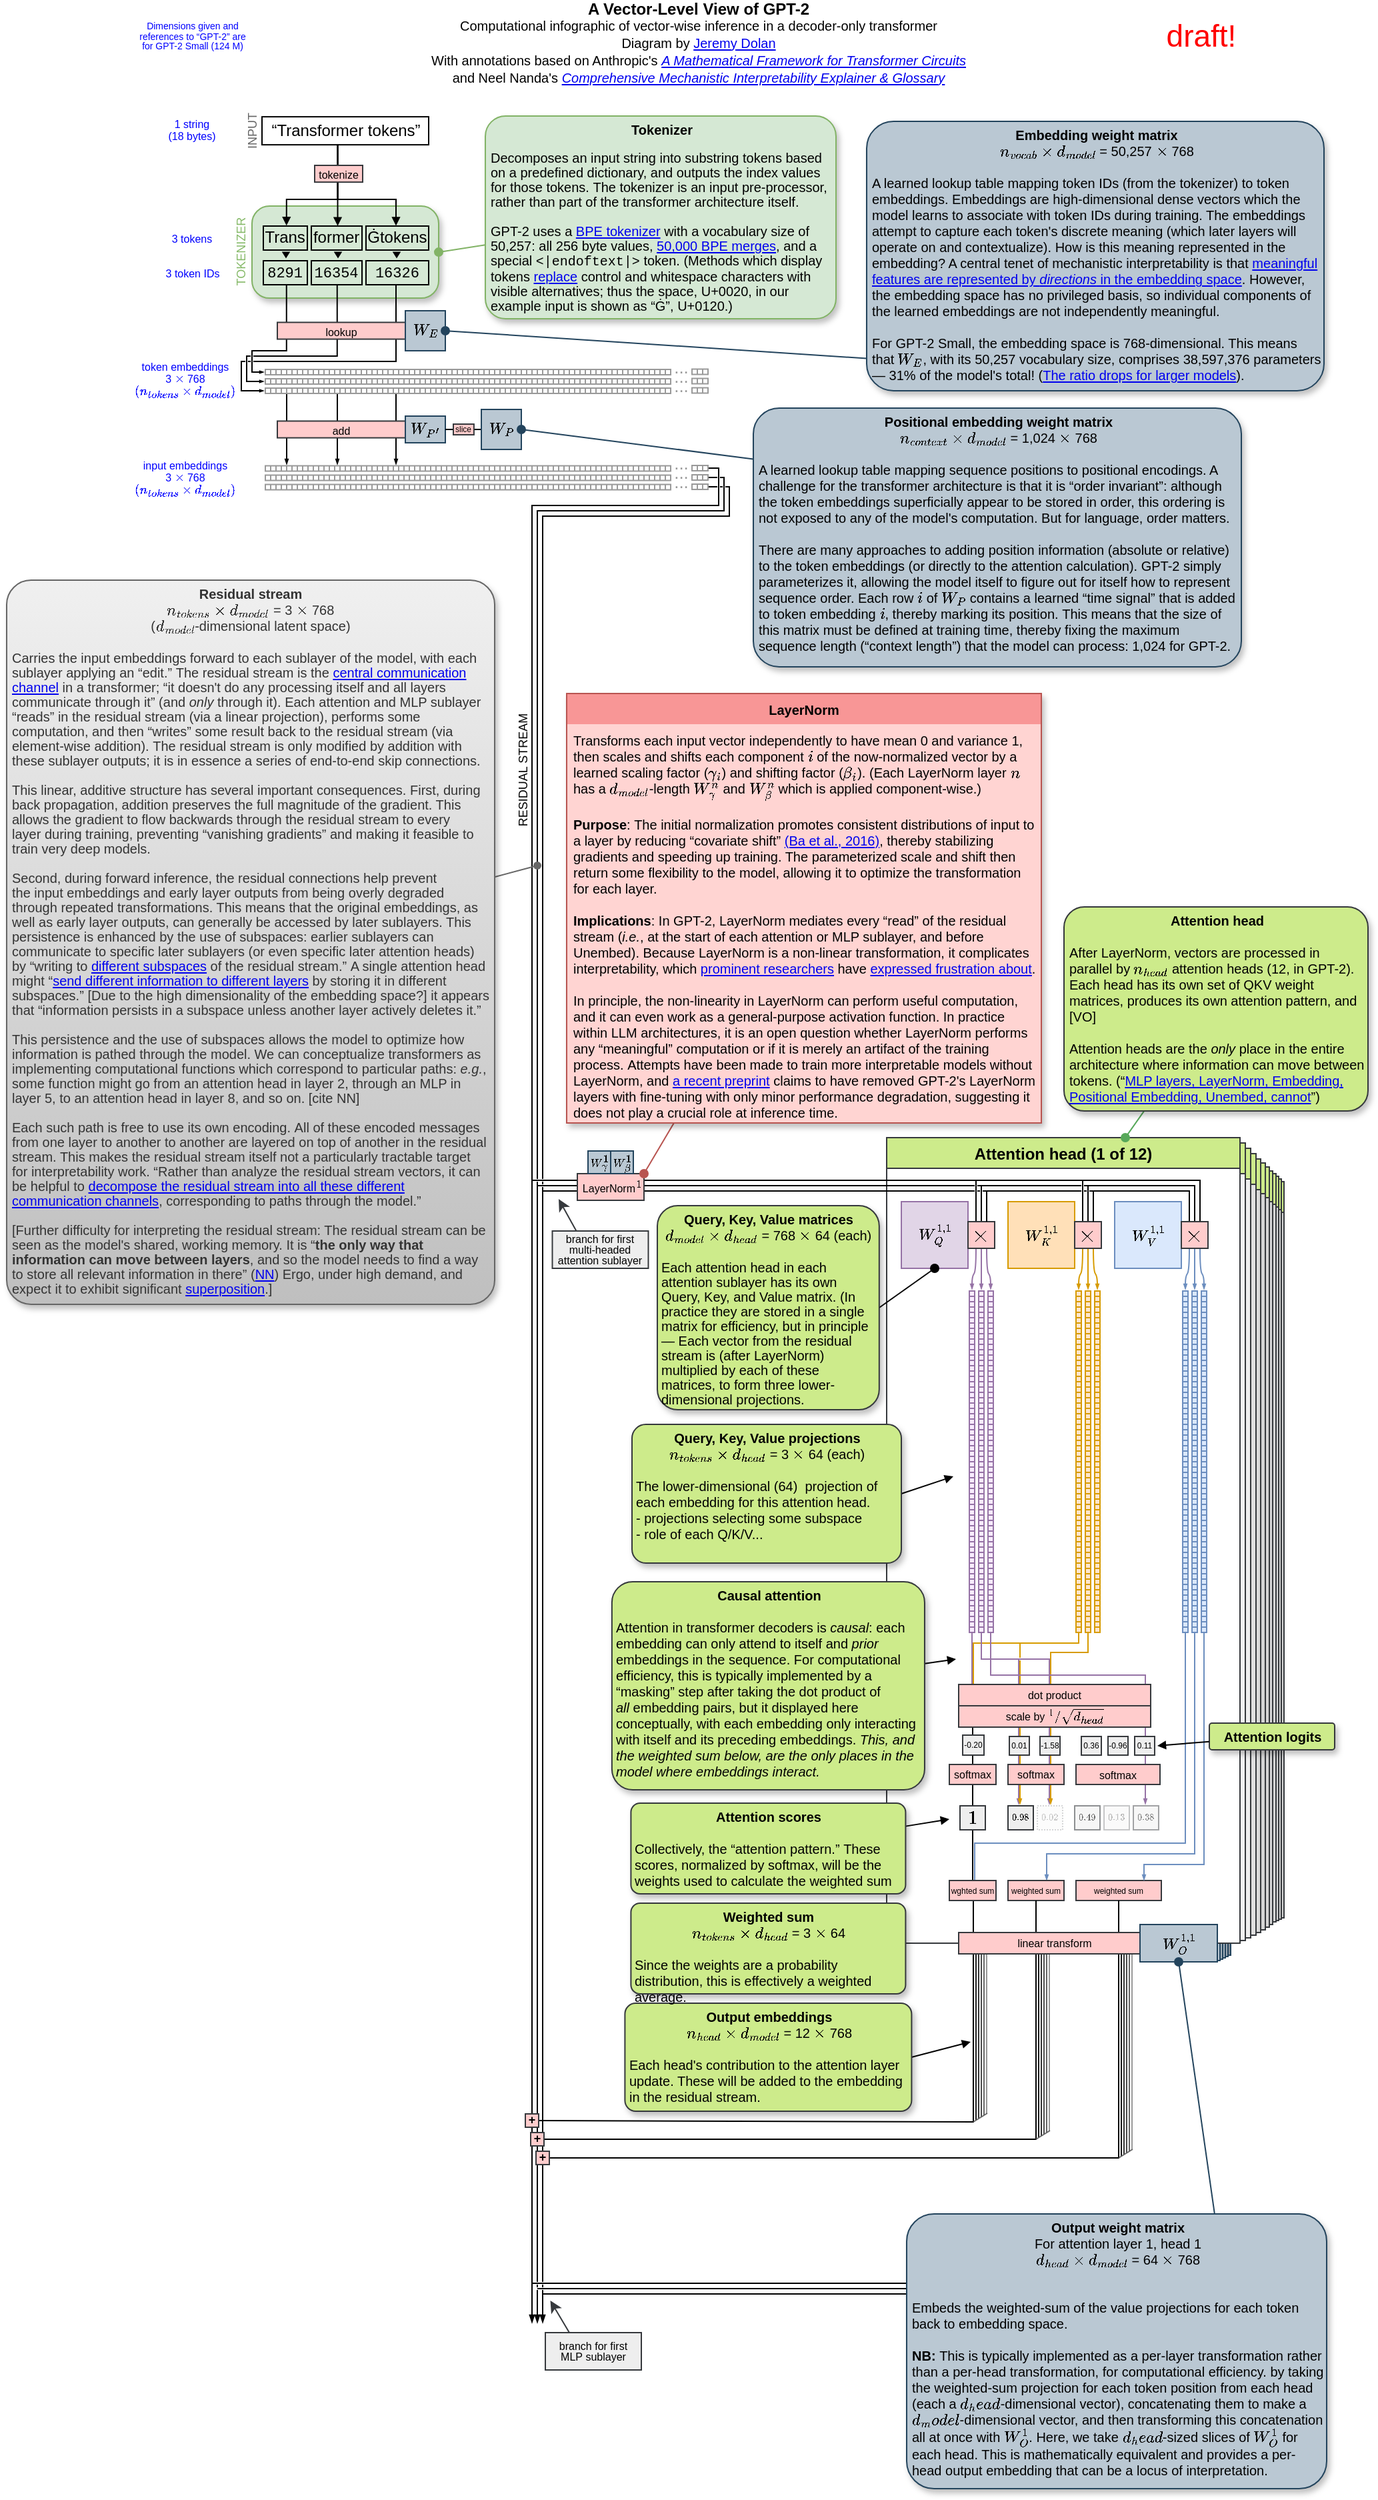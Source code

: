 <mxfile version="24.7.17">
  <diagram name="GPT2" id="Xu036nFEdmroKifZF8I4">
    <mxGraphModel dx="2216" dy="840" grid="1" gridSize="1" guides="1" tooltips="1" connect="1" arrows="1" fold="1" page="1" pageScale="1" pageWidth="850" pageHeight="1400" background="none" math="1" shadow="0">
      <root>
        <mxCell id="0" />
        <mxCell id="1" parent="0" />
        <mxCell id="bevhwZDQv4_dsZhjNOVB-79" style="rounded=0;orthogonalLoop=1;jettySize=auto;html=1;strokeColor=default;strokeWidth=1;align=center;verticalAlign=middle;fontFamily=Helvetica;fontSize=11;fontColor=default;labelBackgroundColor=default;startSize=6;endArrow=block;endFill=1;endSize=4;" parent="1" edge="1">
          <mxGeometry relative="1" as="geometry">
            <mxPoint x="629" y="1541" as="targetPoint" />
            <mxPoint x="575" y="1555" as="sourcePoint" />
          </mxGeometry>
        </mxCell>
        <mxCell id="bevhwZDQv4_dsZhjNOVB-62" value="" style="endArrow=none;html=1;rounded=0;opacity=90;" parent="1" edge="1">
          <mxGeometry width="50" height="50" relative="1" as="geometry">
            <mxPoint x="742" y="1475" as="sourcePoint" />
            <mxPoint x="742" y="1627" as="targetPoint" />
          </mxGeometry>
        </mxCell>
        <mxCell id="bevhwZDQv4_dsZhjNOVB-63" value="" style="endArrow=none;html=1;rounded=0;opacity=80;" parent="1" edge="1">
          <mxGeometry width="50" height="50" relative="1" as="geometry">
            <mxPoint x="744" y="1475" as="sourcePoint" />
            <mxPoint x="744" y="1625.5" as="targetPoint" />
          </mxGeometry>
        </mxCell>
        <mxCell id="bevhwZDQv4_dsZhjNOVB-64" value="" style="endArrow=none;html=1;rounded=0;opacity=70;" parent="1" edge="1">
          <mxGeometry width="50" height="50" relative="1" as="geometry">
            <mxPoint x="746" y="1475" as="sourcePoint" />
            <mxPoint x="746" y="1624" as="targetPoint" />
          </mxGeometry>
        </mxCell>
        <mxCell id="bevhwZDQv4_dsZhjNOVB-65" value="" style="endArrow=none;html=1;rounded=0;opacity=60;" parent="1" edge="1">
          <mxGeometry width="50" height="50" relative="1" as="geometry">
            <mxPoint x="748" y="1475" as="sourcePoint" />
            <mxPoint x="748" y="1623" as="targetPoint" />
          </mxGeometry>
        </mxCell>
        <mxCell id="bevhwZDQv4_dsZhjNOVB-66" value="" style="endArrow=none;html=1;rounded=0;opacity=40;" parent="1" edge="1">
          <mxGeometry width="50" height="50" relative="1" as="geometry">
            <mxPoint x="750" y="1475" as="sourcePoint" />
            <mxPoint x="750" y="1622" as="targetPoint" />
          </mxGeometry>
        </mxCell>
        <mxCell id="bevhwZDQv4_dsZhjNOVB-57" value="" style="endArrow=none;html=1;rounded=0;opacity=90;" parent="1" edge="1">
          <mxGeometry width="50" height="50" relative="1" as="geometry">
            <mxPoint x="680" y="1475" as="sourcePoint" />
            <mxPoint x="680" y="1613" as="targetPoint" />
          </mxGeometry>
        </mxCell>
        <mxCell id="bevhwZDQv4_dsZhjNOVB-58" value="" style="endArrow=none;html=1;rounded=0;opacity=80;" parent="1" edge="1">
          <mxGeometry width="50" height="50" relative="1" as="geometry">
            <mxPoint x="682" y="1475" as="sourcePoint" />
            <mxPoint x="682" y="1611.5" as="targetPoint" />
          </mxGeometry>
        </mxCell>
        <mxCell id="bevhwZDQv4_dsZhjNOVB-59" value="" style="endArrow=none;html=1;rounded=0;opacity=70;" parent="1" edge="1">
          <mxGeometry width="50" height="50" relative="1" as="geometry">
            <mxPoint x="684" y="1475" as="sourcePoint" />
            <mxPoint x="684" y="1610" as="targetPoint" />
          </mxGeometry>
        </mxCell>
        <mxCell id="bevhwZDQv4_dsZhjNOVB-60" value="" style="endArrow=none;html=1;rounded=0;opacity=60;" parent="1" edge="1">
          <mxGeometry width="50" height="50" relative="1" as="geometry">
            <mxPoint x="686" y="1475" as="sourcePoint" />
            <mxPoint x="686" y="1609" as="targetPoint" />
          </mxGeometry>
        </mxCell>
        <mxCell id="bevhwZDQv4_dsZhjNOVB-61" value="" style="endArrow=none;html=1;rounded=0;opacity=40;" parent="1" edge="1">
          <mxGeometry width="50" height="50" relative="1" as="geometry">
            <mxPoint x="688" y="1475" as="sourcePoint" />
            <mxPoint x="688" y="1608" as="targetPoint" />
          </mxGeometry>
        </mxCell>
        <mxCell id="bevhwZDQv4_dsZhjNOVB-48" value="" style="rounded=0;whiteSpace=wrap;fontSize=10;glass=0;gradientDirection=north;labelBackgroundColor=none;fillStyle=auto;strokeWidth=1;perimeterSpacing=0;fillColor=#879099;strokeColor=#23445d;spacing=0;" parent="1" vertex="1">
          <mxGeometry x="775" y="1441" width="49" height="35" as="geometry" />
        </mxCell>
        <mxCell id="bevhwZDQv4_dsZhjNOVB-47" value="" style="rounded=0;whiteSpace=wrap;fontSize=10;glass=0;gradientDirection=north;labelBackgroundColor=none;fillStyle=auto;strokeWidth=1;perimeterSpacing=0;fillColor=#9BA6B0;strokeColor=#23445d;spacing=0;" parent="1" vertex="1">
          <mxGeometry x="773" y="1443" width="49" height="34" as="geometry" />
        </mxCell>
        <mxCell id="bevhwZDQv4_dsZhjNOVB-46" value="" style="rounded=0;whiteSpace=wrap;fontSize=10;glass=0;gradientDirection=north;labelBackgroundColor=none;fillStyle=auto;strokeWidth=1;perimeterSpacing=0;fillColor=#A4B0BA;strokeColor=#23445d;spacing=0;" parent="1" vertex="1">
          <mxGeometry x="771" y="1445" width="49" height="33" as="geometry" />
        </mxCell>
        <mxCell id="bevhwZDQv4_dsZhjNOVB-45" value="" style="rounded=0;whiteSpace=wrap;fontSize=10;glass=0;gradientDirection=north;labelBackgroundColor=none;fillStyle=auto;strokeWidth=1;perimeterSpacing=0;fillColor=#A4B0BA;strokeColor=#23445d;spacing=0;" parent="1" vertex="1">
          <mxGeometry x="769" y="1447" width="49" height="32" as="geometry" />
        </mxCell>
        <mxCell id="bevhwZDQv4_dsZhjNOVB-18" value="Attention head (1 of 12)" style="swimlane;whiteSpace=wrap;html=1;fillColor=#cdeb8b;strokeColor=#36393d;swimlaneFillColor=#D5D5D5;" parent="1" vertex="1">
          <mxGeometry x="599" y="896" width="265" height="552" as="geometry">
            <mxRectangle x="574" y="834" width="368" height="23" as="alternateBounds" />
          </mxGeometry>
        </mxCell>
        <mxCell id="bevhwZDQv4_dsZhjNOVB-14" value="Attention head (1 of 12)" style="swimlane;whiteSpace=wrap;html=1;fillColor=#cdeb8b;strokeColor=#36393d;swimlaneFillColor=#D5D5D5;" parent="1" vertex="1">
          <mxGeometry x="597" y="894" width="265" height="555" as="geometry">
            <mxRectangle x="574" y="834" width="368" height="23" as="alternateBounds" />
          </mxGeometry>
        </mxCell>
        <mxCell id="bevhwZDQv4_dsZhjNOVB-10" value="Attention head (1 of 12)" style="swimlane;whiteSpace=wrap;html=1;fillColor=#cdeb8b;strokeColor=#36393d;swimlaneFillColor=#D5D5D5;" parent="1" vertex="1">
          <mxGeometry x="595" y="892" width="265" height="558" as="geometry">
            <mxRectangle x="574" y="834" width="368" height="23" as="alternateBounds" />
          </mxGeometry>
        </mxCell>
        <mxCell id="bevhwZDQv4_dsZhjNOVB-22" value="Attention head (1 of 12)" style="swimlane;whiteSpace=wrap;html=1;fillColor=#cdeb8b;strokeColor=#36393d;swimlaneFillColor=#D5D5D5;" parent="1" vertex="1">
          <mxGeometry x="593" y="890" width="265" height="561" as="geometry">
            <mxRectangle x="574" y="834" width="368" height="23" as="alternateBounds" />
          </mxGeometry>
        </mxCell>
        <mxCell id="bevhwZDQv4_dsZhjNOVB-6" value="Attention head (1 of 12)" style="swimlane;whiteSpace=wrap;html=1;fillColor=#cdeb8b;strokeColor=#36393d;swimlaneFillColor=#D5D5D5;" parent="1" vertex="1">
          <mxGeometry x="591" y="888" width="264.5" height="565" as="geometry">
            <mxRectangle x="574" y="834" width="368" height="23" as="alternateBounds" />
          </mxGeometry>
        </mxCell>
        <mxCell id="bevhwZDQv4_dsZhjNOVB-2" value="Attention head (1 of 12)" style="swimlane;whiteSpace=wrap;html=1;fillColor=#cdeb8b;strokeColor=#36393d;swimlaneFillColor=#D5D5D5;" parent="1" vertex="1">
          <mxGeometry x="588" y="885" width="265" height="570" as="geometry">
            <mxRectangle x="574" y="834" width="368" height="23" as="alternateBounds" />
          </mxGeometry>
        </mxCell>
        <mxCell id="cyDdZTLPUWvgE6DJaVXe-55" value="Attention head (1 of 12)" style="swimlane;whiteSpace=wrap;html=1;fillColor=#cdeb8b;strokeColor=#36393d;swimlaneFillColor=#D5D5D5;" parent="1" vertex="1">
          <mxGeometry x="585" y="882" width="265" height="575" as="geometry">
            <mxRectangle x="574" y="834" width="368" height="23" as="alternateBounds" />
          </mxGeometry>
        </mxCell>
        <mxCell id="cyDdZTLPUWvgE6DJaVXe-51" value="Attention head (1 of 12)" style="swimlane;whiteSpace=wrap;html=1;fillColor=#cdeb8b;strokeColor=#36393d;swimlaneFillColor=#dadada;" parent="1" vertex="1">
          <mxGeometry x="582" y="879" width="264.5" height="580" as="geometry">
            <mxRectangle x="574" y="834" width="368" height="23" as="alternateBounds" />
          </mxGeometry>
        </mxCell>
        <mxCell id="cyDdZTLPUWvgE6DJaVXe-47" value="Attention head (1 of 12)" style="swimlane;whiteSpace=wrap;html=1;fillColor=#cdeb8b;strokeColor=#36393d;swimlaneFillColor=#E0E0E0;" parent="1" vertex="1">
          <mxGeometry x="578" y="875" width="265" height="586" as="geometry">
            <mxRectangle x="574" y="834" width="368" height="23" as="alternateBounds" />
          </mxGeometry>
        </mxCell>
        <mxCell id="bevhwZDQv4_dsZhjNOVB-40" value="" style="rounded=0;whiteSpace=wrap;fontSize=10;glass=0;gradientDirection=north;labelBackgroundColor=none;fillStyle=auto;strokeWidth=1;perimeterSpacing=0;fillColor=#bac8d3;strokeColor=#23445d;spacing=0;" parent="1" vertex="1">
          <mxGeometry x="763" y="1449" width="53" height="31" as="geometry" />
        </mxCell>
        <mxCell id="cyDdZTLPUWvgE6DJaVXe-43" value="Attention head (1 of 12)" style="swimlane;whiteSpace=wrap;html=1;fillColor=#cdeb8b;strokeColor=#36393d;swimlaneFillColor=#EFEFEF;" parent="1" vertex="1">
          <mxGeometry x="574" y="871" width="265" height="592" as="geometry">
            <mxRectangle x="574" y="834" width="368" height="23" as="alternateBounds" />
          </mxGeometry>
        </mxCell>
        <mxCell id="cyDdZTLPUWvgE6DJaVXe-39" value="Attention head (1 of 12)" style="swimlane;whiteSpace=wrap;html=1;fillColor=#cdeb8b;strokeColor=#36393d;swimlaneFillColor=#F2f2f2;" parent="1" vertex="1">
          <mxGeometry x="570" y="867" width="265" height="598" as="geometry">
            <mxRectangle x="574" y="834" width="368" height="23" as="alternateBounds" />
          </mxGeometry>
        </mxCell>
        <mxCell id="O5vzstobPXcDMCcWYw32-2" value="Attention head (1 of 12)" style="swimlane;fillColor=#cdeb8b;strokeColor=#36393d;swimlaneFillColor=default;container=0;" parent="1" vertex="1">
          <mxGeometry x="566" y="863" width="265" height="604" as="geometry">
            <mxRectangle x="574" y="834" width="368" height="23" as="alternateBounds" />
          </mxGeometry>
        </mxCell>
        <mxCell id="cyDdZTLPUWvgE6DJaVXe-24" style="rounded=0;orthogonalLoop=1;jettySize=auto;html=1;exitX=0.5;exitY=0.5;exitDx=0;exitDy=0;strokeColor=#57A85A;fontColor=#1A1A1A;exitPerimeter=0;endArrow=oval;endFill=1;" parent="1" source="SXs5o8TaVD6jqWYS2haX-32" edge="1">
          <mxGeometry relative="1" as="geometry">
            <mxPoint x="745" y="863" as="targetPoint" />
          </mxGeometry>
        </mxCell>
        <mxCell id="cyDdZTLPUWvgE6DJaVXe-18" value="" style="endArrow=none;html=1;rounded=0;flowAnimation=0;flowAnimationDuration=3000;endFill=0;endSize=4;jumpStyle=gap;jumpSize=2;" parent="1" edge="1">
          <mxGeometry width="50" height="50" relative="1" as="geometry">
            <mxPoint x="300" y="1722" as="sourcePoint" />
            <mxPoint x="801" y="1753" as="targetPoint" />
            <Array as="points">
              <mxPoint x="801" y="1722" />
            </Array>
          </mxGeometry>
        </mxCell>
        <mxCell id="Tf8dK1EDaYne_sqmPRFG-32" value="" style="endArrow=none;html=1;rounded=0;flowAnimation=0;flowAnimationDuration=3000;endFill=0;endSize=4;jumpStyle=gap;jumpSize=2;" parent="1" edge="1">
          <mxGeometry width="50" height="50" relative="1" as="geometry">
            <mxPoint x="300" y="895" as="sourcePoint" />
            <mxPoint x="801" y="926" as="targetPoint" />
            <Array as="points">
              <mxPoint x="801" y="895" />
            </Array>
          </mxGeometry>
        </mxCell>
        <mxCell id="m0Mtf9fCQ5Iv8dhjtq92-13" value="" style="endArrow=none;html=1;rounded=0;flowAnimation=0;flowAnimationDuration=3000;endFill=0;endSize=4;jumpStyle=gap;jumpSize=2;" parent="1" edge="1">
          <mxGeometry width="50" height="50" relative="1" as="geometry">
            <mxPoint x="633" y="895" as="sourcePoint" />
            <mxPoint x="633" y="926" as="targetPoint" />
          </mxGeometry>
        </mxCell>
        <mxCell id="oTpKLrHSACD4qn84rfCT-2" value="" style="endArrow=none;html=1;rounded=0;flowAnimation=0;flowAnimationDuration=3000;endFill=0;endSize=4;jumpStyle=gap;jumpSize=2;" parent="1" edge="1">
          <mxGeometry width="50" height="50" relative="1" as="geometry">
            <mxPoint x="713" y="895" as="sourcePoint" />
            <mxPoint x="713" y="926" as="targetPoint" />
          </mxGeometry>
        </mxCell>
        <mxCell id="Tf8dK1EDaYne_sqmPRFG-18" value="" style="endArrow=blockThin;html=1;rounded=0;flowAnimation=0;flowAnimationDuration=3000;endFill=1;endSize=4;exitX=1;exitY=0.5;exitDx=0;exitDy=0;horizontal=0;verticalAlign=middle;" parent="1" edge="1">
          <mxGeometry x="0.731" y="-23" width="50" height="50" relative="1" as="geometry">
            <mxPoint x="432" y="361" as="sourcePoint" />
            <mxPoint x="300" y="1752" as="targetPoint" />
            <Array as="points">
              <mxPoint x="440" y="361" />
              <mxPoint x="440" y="389" />
              <mxPoint x="300" y="389" />
            </Array>
            <mxPoint as="offset" />
          </mxGeometry>
        </mxCell>
        <mxCell id="cyDdZTLPUWvgE6DJaVXe-1" value="RESIDUAL STREAM" style="edgeLabel;align=center;verticalAlign=bottom;resizable=0;points=[];horizontal=0;fontSize=9;labelBackgroundColor=none;" parent="Tf8dK1EDaYne_sqmPRFG-18" vertex="1" connectable="0">
          <mxGeometry x="-0.2" y="1" relative="1" as="geometry">
            <mxPoint y="-241" as="offset" />
          </mxGeometry>
        </mxCell>
        <mxCell id="Lz4k9k0qgGwZHDiNCSm_-1127" value="" style="endArrow=blockThin;html=1;rounded=0;flowAnimation=0;flowAnimationDuration=3000;endFill=1;endSize=2;fillColor=#dae8fc;strokeColor=#6c8ebf;startSize=2;curved=1;" parent="1" edge="1">
          <mxGeometry width="50" height="50" relative="1" as="geometry">
            <mxPoint x="793" y="946" as="sourcePoint" />
            <mxPoint x="790" y="977" as="targetPoint" />
            <Array as="points">
              <mxPoint x="793" y="963" />
              <mxPoint x="790" y="967" />
            </Array>
          </mxGeometry>
        </mxCell>
        <mxCell id="Lz4k9k0qgGwZHDiNCSm_-1128" value="" style="endArrow=blockThin;html=1;rounded=0;flowAnimation=0;flowAnimationDuration=3000;endFill=1;endSize=2;fillColor=#dae8fc;strokeColor=#6c8ebf;startSize=2;" parent="1" edge="1">
          <mxGeometry width="50" height="50" relative="1" as="geometry">
            <mxPoint x="797" y="946" as="sourcePoint" />
            <mxPoint x="797" y="977" as="targetPoint" />
          </mxGeometry>
        </mxCell>
        <mxCell id="cyDdZTLPUWvgE6DJaVXe-19" value="" style="endArrow=none;html=1;rounded=0;flowAnimation=0;flowAnimationDuration=3000;endFill=0;endSize=4;jumpStyle=gap;jumpSize=2;startArrow=none;startFill=0;" parent="1" edge="1">
          <mxGeometry width="50" height="50" relative="1" as="geometry">
            <mxPoint x="304" y="1726" as="sourcePoint" />
            <mxPoint x="797" y="1753" as="targetPoint" />
            <Array as="points">
              <mxPoint x="797" y="1726" />
            </Array>
          </mxGeometry>
        </mxCell>
        <mxCell id="Lz4k9k0qgGwZHDiNCSm_-1129" value="" style="endArrow=blockThin;html=1;rounded=0;flowAnimation=0;flowAnimationDuration=3000;endFill=1;endSize=2;fillColor=#dae8fc;strokeColor=#6c8ebf;startSize=2;curved=1;" parent="1" edge="1">
          <mxGeometry width="50" height="50" relative="1" as="geometry">
            <mxPoint x="801" y="946" as="sourcePoint" />
            <mxPoint x="804" y="977" as="targetPoint" />
            <Array as="points">
              <mxPoint x="801" y="963" />
              <mxPoint x="804" y="967" />
            </Array>
          </mxGeometry>
        </mxCell>
        <mxCell id="cyDdZTLPUWvgE6DJaVXe-27" style="edgeStyle=orthogonalEdgeStyle;rounded=0;orthogonalLoop=1;jettySize=auto;html=1;exitX=0.5;exitY=1;exitDx=0;exitDy=0;strokeColor=#6C8EBF;fontColor=#1A1A1A;endArrow=none;endFill=0;endSize=2;" parent="1" source="Lz4k9k0qgGwZHDiNCSm_-1130" edge="1">
          <mxGeometry relative="1" as="geometry">
            <mxPoint x="632" y="1420" as="targetPoint" />
            <Array as="points">
              <mxPoint x="790" y="1392" />
              <mxPoint x="632" y="1392" />
            </Array>
          </mxGeometry>
        </mxCell>
        <mxCell id="Lz4k9k0qgGwZHDiNCSm_-1130" value="" style="shape=table;startSize=0;container=1;collapsible=0;childLayout=tableLayout;strokeColor=#6c8ebf;fillColor=#dae8fc;" parent="1" vertex="1">
          <mxGeometry x="788" y="978" width="4" height="256" as="geometry" />
        </mxCell>
        <mxCell id="Lz4k9k0qgGwZHDiNCSm_-1131" value="" style="shape=tableRow;horizontal=0;startSize=0;swimlaneHead=0;swimlaneBody=0;strokeColor=inherit;top=0;left=0;bottom=0;right=0;collapsible=0;dropTarget=0;fillColor=none;points=[[0,0.5],[1,0.5]];portConstraint=eastwest;" parent="Lz4k9k0qgGwZHDiNCSm_-1130" vertex="1">
          <mxGeometry width="4" height="4" as="geometry" />
        </mxCell>
        <mxCell id="Lz4k9k0qgGwZHDiNCSm_-1132" value="" style="shape=partialRectangle;html=1;whiteSpace=wrap;connectable=0;strokeColor=inherit;overflow=hidden;fillColor=none;top=0;left=0;bottom=0;right=0;pointerEvents=1;" parent="Lz4k9k0qgGwZHDiNCSm_-1131" vertex="1">
          <mxGeometry width="4" height="4" as="geometry">
            <mxRectangle width="4" height="4" as="alternateBounds" />
          </mxGeometry>
        </mxCell>
        <mxCell id="Lz4k9k0qgGwZHDiNCSm_-1133" value="" style="shape=tableRow;horizontal=0;startSize=0;swimlaneHead=0;swimlaneBody=0;strokeColor=inherit;top=0;left=0;bottom=0;right=0;collapsible=0;dropTarget=0;fillColor=none;points=[[0,0.5],[1,0.5]];portConstraint=eastwest;" parent="Lz4k9k0qgGwZHDiNCSm_-1130" vertex="1">
          <mxGeometry y="4" width="4" height="4" as="geometry" />
        </mxCell>
        <mxCell id="Lz4k9k0qgGwZHDiNCSm_-1134" value="" style="shape=partialRectangle;html=1;whiteSpace=wrap;connectable=0;strokeColor=inherit;overflow=hidden;fillColor=none;top=0;left=0;bottom=0;right=0;pointerEvents=1;" parent="Lz4k9k0qgGwZHDiNCSm_-1133" vertex="1">
          <mxGeometry width="4" height="4" as="geometry">
            <mxRectangle width="4" height="4" as="alternateBounds" />
          </mxGeometry>
        </mxCell>
        <mxCell id="Lz4k9k0qgGwZHDiNCSm_-1135" value="" style="shape=tableRow;horizontal=0;startSize=0;swimlaneHead=0;swimlaneBody=0;strokeColor=inherit;top=0;left=0;bottom=0;right=0;collapsible=0;dropTarget=0;fillColor=none;points=[[0,0.5],[1,0.5]];portConstraint=eastwest;" parent="Lz4k9k0qgGwZHDiNCSm_-1130" vertex="1">
          <mxGeometry y="8" width="4" height="4" as="geometry" />
        </mxCell>
        <mxCell id="Lz4k9k0qgGwZHDiNCSm_-1136" value="" style="shape=partialRectangle;html=1;whiteSpace=wrap;connectable=0;strokeColor=inherit;overflow=hidden;fillColor=none;top=0;left=0;bottom=0;right=0;pointerEvents=1;" parent="Lz4k9k0qgGwZHDiNCSm_-1135" vertex="1">
          <mxGeometry width="4" height="4" as="geometry">
            <mxRectangle width="4" height="4" as="alternateBounds" />
          </mxGeometry>
        </mxCell>
        <mxCell id="Lz4k9k0qgGwZHDiNCSm_-1137" value="" style="shape=tableRow;horizontal=0;startSize=0;swimlaneHead=0;swimlaneBody=0;strokeColor=inherit;top=0;left=0;bottom=0;right=0;collapsible=0;dropTarget=0;fillColor=none;points=[[0,0.5],[1,0.5]];portConstraint=eastwest;" parent="Lz4k9k0qgGwZHDiNCSm_-1130" vertex="1">
          <mxGeometry y="12" width="4" height="4" as="geometry" />
        </mxCell>
        <mxCell id="Lz4k9k0qgGwZHDiNCSm_-1138" value="" style="shape=partialRectangle;html=1;whiteSpace=wrap;connectable=0;strokeColor=inherit;overflow=hidden;fillColor=none;top=0;left=0;bottom=0;right=0;pointerEvents=1;" parent="Lz4k9k0qgGwZHDiNCSm_-1137" vertex="1">
          <mxGeometry width="4" height="4" as="geometry">
            <mxRectangle width="4" height="4" as="alternateBounds" />
          </mxGeometry>
        </mxCell>
        <mxCell id="Lz4k9k0qgGwZHDiNCSm_-1139" value="" style="shape=tableRow;horizontal=0;startSize=0;swimlaneHead=0;swimlaneBody=0;strokeColor=inherit;top=0;left=0;bottom=0;right=0;collapsible=0;dropTarget=0;fillColor=none;points=[[0,0.5],[1,0.5]];portConstraint=eastwest;" parent="Lz4k9k0qgGwZHDiNCSm_-1130" vertex="1">
          <mxGeometry y="16" width="4" height="4" as="geometry" />
        </mxCell>
        <mxCell id="Lz4k9k0qgGwZHDiNCSm_-1140" value="" style="shape=partialRectangle;html=1;whiteSpace=wrap;connectable=0;strokeColor=inherit;overflow=hidden;fillColor=none;top=0;left=0;bottom=0;right=0;pointerEvents=1;" parent="Lz4k9k0qgGwZHDiNCSm_-1139" vertex="1">
          <mxGeometry width="4" height="4" as="geometry">
            <mxRectangle width="4" height="4" as="alternateBounds" />
          </mxGeometry>
        </mxCell>
        <mxCell id="Lz4k9k0qgGwZHDiNCSm_-1141" value="" style="shape=tableRow;horizontal=0;startSize=0;swimlaneHead=0;swimlaneBody=0;strokeColor=inherit;top=0;left=0;bottom=0;right=0;collapsible=0;dropTarget=0;fillColor=none;points=[[0,0.5],[1,0.5]];portConstraint=eastwest;" parent="Lz4k9k0qgGwZHDiNCSm_-1130" vertex="1">
          <mxGeometry y="20" width="4" height="4" as="geometry" />
        </mxCell>
        <mxCell id="Lz4k9k0qgGwZHDiNCSm_-1142" value="" style="shape=partialRectangle;html=1;whiteSpace=wrap;connectable=0;strokeColor=inherit;overflow=hidden;fillColor=none;top=0;left=0;bottom=0;right=0;pointerEvents=1;" parent="Lz4k9k0qgGwZHDiNCSm_-1141" vertex="1">
          <mxGeometry width="4" height="4" as="geometry">
            <mxRectangle width="4" height="4" as="alternateBounds" />
          </mxGeometry>
        </mxCell>
        <mxCell id="Lz4k9k0qgGwZHDiNCSm_-1143" value="" style="shape=tableRow;horizontal=0;startSize=0;swimlaneHead=0;swimlaneBody=0;strokeColor=inherit;top=0;left=0;bottom=0;right=0;collapsible=0;dropTarget=0;fillColor=none;points=[[0,0.5],[1,0.5]];portConstraint=eastwest;" parent="Lz4k9k0qgGwZHDiNCSm_-1130" vertex="1">
          <mxGeometry y="24" width="4" height="4" as="geometry" />
        </mxCell>
        <mxCell id="Lz4k9k0qgGwZHDiNCSm_-1144" value="" style="shape=partialRectangle;html=1;whiteSpace=wrap;connectable=0;strokeColor=inherit;overflow=hidden;fillColor=none;top=0;left=0;bottom=0;right=0;pointerEvents=1;" parent="Lz4k9k0qgGwZHDiNCSm_-1143" vertex="1">
          <mxGeometry width="4" height="4" as="geometry">
            <mxRectangle width="4" height="4" as="alternateBounds" />
          </mxGeometry>
        </mxCell>
        <mxCell id="Lz4k9k0qgGwZHDiNCSm_-1145" value="" style="shape=tableRow;horizontal=0;startSize=0;swimlaneHead=0;swimlaneBody=0;strokeColor=inherit;top=0;left=0;bottom=0;right=0;collapsible=0;dropTarget=0;fillColor=none;points=[[0,0.5],[1,0.5]];portConstraint=eastwest;" parent="Lz4k9k0qgGwZHDiNCSm_-1130" vertex="1">
          <mxGeometry y="28" width="4" height="4" as="geometry" />
        </mxCell>
        <mxCell id="Lz4k9k0qgGwZHDiNCSm_-1146" value="" style="shape=partialRectangle;html=1;whiteSpace=wrap;connectable=0;strokeColor=inherit;overflow=hidden;fillColor=none;top=0;left=0;bottom=0;right=0;pointerEvents=1;" parent="Lz4k9k0qgGwZHDiNCSm_-1145" vertex="1">
          <mxGeometry width="4" height="4" as="geometry">
            <mxRectangle width="4" height="4" as="alternateBounds" />
          </mxGeometry>
        </mxCell>
        <mxCell id="Lz4k9k0qgGwZHDiNCSm_-1147" value="" style="shape=tableRow;horizontal=0;startSize=0;swimlaneHead=0;swimlaneBody=0;strokeColor=inherit;top=0;left=0;bottom=0;right=0;collapsible=0;dropTarget=0;fillColor=none;points=[[0,0.5],[1,0.5]];portConstraint=eastwest;" parent="Lz4k9k0qgGwZHDiNCSm_-1130" vertex="1">
          <mxGeometry y="32" width="4" height="4" as="geometry" />
        </mxCell>
        <mxCell id="Lz4k9k0qgGwZHDiNCSm_-1148" value="" style="shape=partialRectangle;html=1;whiteSpace=wrap;connectable=0;strokeColor=inherit;overflow=hidden;fillColor=none;top=0;left=0;bottom=0;right=0;pointerEvents=1;" parent="Lz4k9k0qgGwZHDiNCSm_-1147" vertex="1">
          <mxGeometry width="4" height="4" as="geometry">
            <mxRectangle width="4" height="4" as="alternateBounds" />
          </mxGeometry>
        </mxCell>
        <mxCell id="Lz4k9k0qgGwZHDiNCSm_-1149" value="" style="shape=tableRow;horizontal=0;startSize=0;swimlaneHead=0;swimlaneBody=0;strokeColor=inherit;top=0;left=0;bottom=0;right=0;collapsible=0;dropTarget=0;fillColor=none;points=[[0,0.5],[1,0.5]];portConstraint=eastwest;" parent="Lz4k9k0qgGwZHDiNCSm_-1130" vertex="1">
          <mxGeometry y="36" width="4" height="4" as="geometry" />
        </mxCell>
        <mxCell id="Lz4k9k0qgGwZHDiNCSm_-1150" value="" style="shape=partialRectangle;html=1;whiteSpace=wrap;connectable=0;strokeColor=inherit;overflow=hidden;fillColor=none;top=0;left=0;bottom=0;right=0;pointerEvents=1;" parent="Lz4k9k0qgGwZHDiNCSm_-1149" vertex="1">
          <mxGeometry width="4" height="4" as="geometry">
            <mxRectangle width="4" height="4" as="alternateBounds" />
          </mxGeometry>
        </mxCell>
        <mxCell id="Lz4k9k0qgGwZHDiNCSm_-1151" value="" style="shape=tableRow;horizontal=0;startSize=0;swimlaneHead=0;swimlaneBody=0;strokeColor=inherit;top=0;left=0;bottom=0;right=0;collapsible=0;dropTarget=0;fillColor=none;points=[[0,0.5],[1,0.5]];portConstraint=eastwest;" parent="Lz4k9k0qgGwZHDiNCSm_-1130" vertex="1">
          <mxGeometry y="40" width="4" height="4" as="geometry" />
        </mxCell>
        <mxCell id="Lz4k9k0qgGwZHDiNCSm_-1152" value="" style="shape=partialRectangle;html=1;whiteSpace=wrap;connectable=0;strokeColor=inherit;overflow=hidden;fillColor=none;top=0;left=0;bottom=0;right=0;pointerEvents=1;" parent="Lz4k9k0qgGwZHDiNCSm_-1151" vertex="1">
          <mxGeometry width="4" height="4" as="geometry">
            <mxRectangle width="4" height="4" as="alternateBounds" />
          </mxGeometry>
        </mxCell>
        <mxCell id="Lz4k9k0qgGwZHDiNCSm_-1153" value="" style="shape=tableRow;horizontal=0;startSize=0;swimlaneHead=0;swimlaneBody=0;strokeColor=inherit;top=0;left=0;bottom=0;right=0;collapsible=0;dropTarget=0;fillColor=none;points=[[0,0.5],[1,0.5]];portConstraint=eastwest;" parent="Lz4k9k0qgGwZHDiNCSm_-1130" vertex="1">
          <mxGeometry y="44" width="4" height="4" as="geometry" />
        </mxCell>
        <mxCell id="Lz4k9k0qgGwZHDiNCSm_-1154" value="" style="shape=partialRectangle;html=1;whiteSpace=wrap;connectable=0;strokeColor=inherit;overflow=hidden;fillColor=none;top=0;left=0;bottom=0;right=0;pointerEvents=1;" parent="Lz4k9k0qgGwZHDiNCSm_-1153" vertex="1">
          <mxGeometry width="4" height="4" as="geometry">
            <mxRectangle width="4" height="4" as="alternateBounds" />
          </mxGeometry>
        </mxCell>
        <mxCell id="Lz4k9k0qgGwZHDiNCSm_-1155" value="" style="shape=tableRow;horizontal=0;startSize=0;swimlaneHead=0;swimlaneBody=0;strokeColor=inherit;top=0;left=0;bottom=0;right=0;collapsible=0;dropTarget=0;fillColor=none;points=[[0,0.5],[1,0.5]];portConstraint=eastwest;" parent="Lz4k9k0qgGwZHDiNCSm_-1130" vertex="1">
          <mxGeometry y="48" width="4" height="4" as="geometry" />
        </mxCell>
        <mxCell id="Lz4k9k0qgGwZHDiNCSm_-1156" value="" style="shape=partialRectangle;html=1;whiteSpace=wrap;connectable=0;strokeColor=inherit;overflow=hidden;fillColor=none;top=0;left=0;bottom=0;right=0;pointerEvents=1;" parent="Lz4k9k0qgGwZHDiNCSm_-1155" vertex="1">
          <mxGeometry width="4" height="4" as="geometry">
            <mxRectangle width="4" height="4" as="alternateBounds" />
          </mxGeometry>
        </mxCell>
        <mxCell id="Lz4k9k0qgGwZHDiNCSm_-1157" value="" style="shape=tableRow;horizontal=0;startSize=0;swimlaneHead=0;swimlaneBody=0;strokeColor=inherit;top=0;left=0;bottom=0;right=0;collapsible=0;dropTarget=0;fillColor=none;points=[[0,0.5],[1,0.5]];portConstraint=eastwest;" parent="Lz4k9k0qgGwZHDiNCSm_-1130" vertex="1">
          <mxGeometry y="52" width="4" height="4" as="geometry" />
        </mxCell>
        <mxCell id="Lz4k9k0qgGwZHDiNCSm_-1158" value="" style="shape=partialRectangle;html=1;whiteSpace=wrap;connectable=0;strokeColor=inherit;overflow=hidden;fillColor=none;top=0;left=0;bottom=0;right=0;pointerEvents=1;" parent="Lz4k9k0qgGwZHDiNCSm_-1157" vertex="1">
          <mxGeometry width="4" height="4" as="geometry">
            <mxRectangle width="4" height="4" as="alternateBounds" />
          </mxGeometry>
        </mxCell>
        <mxCell id="Lz4k9k0qgGwZHDiNCSm_-1159" value="" style="shape=tableRow;horizontal=0;startSize=0;swimlaneHead=0;swimlaneBody=0;strokeColor=inherit;top=0;left=0;bottom=0;right=0;collapsible=0;dropTarget=0;fillColor=none;points=[[0,0.5],[1,0.5]];portConstraint=eastwest;" parent="Lz4k9k0qgGwZHDiNCSm_-1130" vertex="1">
          <mxGeometry y="56" width="4" height="4" as="geometry" />
        </mxCell>
        <mxCell id="Lz4k9k0qgGwZHDiNCSm_-1160" value="" style="shape=partialRectangle;html=1;whiteSpace=wrap;connectable=0;strokeColor=inherit;overflow=hidden;fillColor=none;top=0;left=0;bottom=0;right=0;pointerEvents=1;" parent="Lz4k9k0qgGwZHDiNCSm_-1159" vertex="1">
          <mxGeometry width="4" height="4" as="geometry">
            <mxRectangle width="4" height="4" as="alternateBounds" />
          </mxGeometry>
        </mxCell>
        <mxCell id="Lz4k9k0qgGwZHDiNCSm_-1161" value="" style="shape=tableRow;horizontal=0;startSize=0;swimlaneHead=0;swimlaneBody=0;strokeColor=inherit;top=0;left=0;bottom=0;right=0;collapsible=0;dropTarget=0;fillColor=none;points=[[0,0.5],[1,0.5]];portConstraint=eastwest;" parent="Lz4k9k0qgGwZHDiNCSm_-1130" vertex="1">
          <mxGeometry y="60" width="4" height="4" as="geometry" />
        </mxCell>
        <mxCell id="Lz4k9k0qgGwZHDiNCSm_-1162" value="" style="shape=partialRectangle;html=1;whiteSpace=wrap;connectable=0;strokeColor=inherit;overflow=hidden;fillColor=none;top=0;left=0;bottom=0;right=0;pointerEvents=1;" parent="Lz4k9k0qgGwZHDiNCSm_-1161" vertex="1">
          <mxGeometry width="4" height="4" as="geometry">
            <mxRectangle width="4" height="4" as="alternateBounds" />
          </mxGeometry>
        </mxCell>
        <mxCell id="Lz4k9k0qgGwZHDiNCSm_-1163" value="" style="shape=tableRow;horizontal=0;startSize=0;swimlaneHead=0;swimlaneBody=0;strokeColor=inherit;top=0;left=0;bottom=0;right=0;collapsible=0;dropTarget=0;fillColor=none;points=[[0,0.5],[1,0.5]];portConstraint=eastwest;" parent="Lz4k9k0qgGwZHDiNCSm_-1130" vertex="1">
          <mxGeometry y="64" width="4" height="4" as="geometry" />
        </mxCell>
        <mxCell id="Lz4k9k0qgGwZHDiNCSm_-1164" value="" style="shape=partialRectangle;html=1;whiteSpace=wrap;connectable=0;strokeColor=inherit;overflow=hidden;fillColor=none;top=0;left=0;bottom=0;right=0;pointerEvents=1;" parent="Lz4k9k0qgGwZHDiNCSm_-1163" vertex="1">
          <mxGeometry width="4" height="4" as="geometry">
            <mxRectangle width="4" height="4" as="alternateBounds" />
          </mxGeometry>
        </mxCell>
        <mxCell id="Lz4k9k0qgGwZHDiNCSm_-1165" value="" style="shape=tableRow;horizontal=0;startSize=0;swimlaneHead=0;swimlaneBody=0;strokeColor=inherit;top=0;left=0;bottom=0;right=0;collapsible=0;dropTarget=0;fillColor=none;points=[[0,0.5],[1,0.5]];portConstraint=eastwest;" parent="Lz4k9k0qgGwZHDiNCSm_-1130" vertex="1">
          <mxGeometry y="68" width="4" height="4" as="geometry" />
        </mxCell>
        <mxCell id="Lz4k9k0qgGwZHDiNCSm_-1166" value="" style="shape=partialRectangle;html=1;whiteSpace=wrap;connectable=0;strokeColor=inherit;overflow=hidden;fillColor=none;top=0;left=0;bottom=0;right=0;pointerEvents=1;" parent="Lz4k9k0qgGwZHDiNCSm_-1165" vertex="1">
          <mxGeometry width="4" height="4" as="geometry">
            <mxRectangle width="4" height="4" as="alternateBounds" />
          </mxGeometry>
        </mxCell>
        <mxCell id="Lz4k9k0qgGwZHDiNCSm_-1167" value="" style="shape=tableRow;horizontal=0;startSize=0;swimlaneHead=0;swimlaneBody=0;strokeColor=inherit;top=0;left=0;bottom=0;right=0;collapsible=0;dropTarget=0;fillColor=none;points=[[0,0.5],[1,0.5]];portConstraint=eastwest;" parent="Lz4k9k0qgGwZHDiNCSm_-1130" vertex="1">
          <mxGeometry y="72" width="4" height="4" as="geometry" />
        </mxCell>
        <mxCell id="Lz4k9k0qgGwZHDiNCSm_-1168" value="" style="shape=partialRectangle;html=1;whiteSpace=wrap;connectable=0;strokeColor=inherit;overflow=hidden;fillColor=none;top=0;left=0;bottom=0;right=0;pointerEvents=1;" parent="Lz4k9k0qgGwZHDiNCSm_-1167" vertex="1">
          <mxGeometry width="4" height="4" as="geometry">
            <mxRectangle width="4" height="4" as="alternateBounds" />
          </mxGeometry>
        </mxCell>
        <mxCell id="Lz4k9k0qgGwZHDiNCSm_-1169" value="" style="shape=tableRow;horizontal=0;startSize=0;swimlaneHead=0;swimlaneBody=0;strokeColor=inherit;top=0;left=0;bottom=0;right=0;collapsible=0;dropTarget=0;fillColor=none;points=[[0,0.5],[1,0.5]];portConstraint=eastwest;" parent="Lz4k9k0qgGwZHDiNCSm_-1130" vertex="1">
          <mxGeometry y="76" width="4" height="4" as="geometry" />
        </mxCell>
        <mxCell id="Lz4k9k0qgGwZHDiNCSm_-1170" value="" style="shape=partialRectangle;html=1;whiteSpace=wrap;connectable=0;strokeColor=inherit;overflow=hidden;fillColor=none;top=0;left=0;bottom=0;right=0;pointerEvents=1;" parent="Lz4k9k0qgGwZHDiNCSm_-1169" vertex="1">
          <mxGeometry width="4" height="4" as="geometry">
            <mxRectangle width="4" height="4" as="alternateBounds" />
          </mxGeometry>
        </mxCell>
        <mxCell id="Lz4k9k0qgGwZHDiNCSm_-1171" style="shape=tableRow;horizontal=0;startSize=0;swimlaneHead=0;swimlaneBody=0;strokeColor=inherit;top=0;left=0;bottom=0;right=0;collapsible=0;dropTarget=0;fillColor=none;points=[[0,0.5],[1,0.5]];portConstraint=eastwest;" parent="Lz4k9k0qgGwZHDiNCSm_-1130" vertex="1">
          <mxGeometry y="80" width="4" height="4" as="geometry" />
        </mxCell>
        <mxCell id="Lz4k9k0qgGwZHDiNCSm_-1172" style="shape=partialRectangle;html=1;whiteSpace=wrap;connectable=0;strokeColor=inherit;overflow=hidden;fillColor=none;top=0;left=0;bottom=0;right=0;pointerEvents=1;" parent="Lz4k9k0qgGwZHDiNCSm_-1171" vertex="1">
          <mxGeometry width="4" height="4" as="geometry">
            <mxRectangle width="4" height="4" as="alternateBounds" />
          </mxGeometry>
        </mxCell>
        <mxCell id="Lz4k9k0qgGwZHDiNCSm_-1173" style="shape=tableRow;horizontal=0;startSize=0;swimlaneHead=0;swimlaneBody=0;strokeColor=inherit;top=0;left=0;bottom=0;right=0;collapsible=0;dropTarget=0;fillColor=none;points=[[0,0.5],[1,0.5]];portConstraint=eastwest;" parent="Lz4k9k0qgGwZHDiNCSm_-1130" vertex="1">
          <mxGeometry y="84" width="4" height="4" as="geometry" />
        </mxCell>
        <mxCell id="Lz4k9k0qgGwZHDiNCSm_-1174" style="shape=partialRectangle;html=1;whiteSpace=wrap;connectable=0;strokeColor=inherit;overflow=hidden;fillColor=none;top=0;left=0;bottom=0;right=0;pointerEvents=1;" parent="Lz4k9k0qgGwZHDiNCSm_-1173" vertex="1">
          <mxGeometry width="4" height="4" as="geometry">
            <mxRectangle width="4" height="4" as="alternateBounds" />
          </mxGeometry>
        </mxCell>
        <mxCell id="Lz4k9k0qgGwZHDiNCSm_-1175" style="shape=tableRow;horizontal=0;startSize=0;swimlaneHead=0;swimlaneBody=0;strokeColor=inherit;top=0;left=0;bottom=0;right=0;collapsible=0;dropTarget=0;fillColor=none;points=[[0,0.5],[1,0.5]];portConstraint=eastwest;" parent="Lz4k9k0qgGwZHDiNCSm_-1130" vertex="1">
          <mxGeometry y="88" width="4" height="4" as="geometry" />
        </mxCell>
        <mxCell id="Lz4k9k0qgGwZHDiNCSm_-1176" style="shape=partialRectangle;html=1;whiteSpace=wrap;connectable=0;strokeColor=inherit;overflow=hidden;fillColor=none;top=0;left=0;bottom=0;right=0;pointerEvents=1;" parent="Lz4k9k0qgGwZHDiNCSm_-1175" vertex="1">
          <mxGeometry width="4" height="4" as="geometry">
            <mxRectangle width="4" height="4" as="alternateBounds" />
          </mxGeometry>
        </mxCell>
        <mxCell id="Lz4k9k0qgGwZHDiNCSm_-1177" style="shape=tableRow;horizontal=0;startSize=0;swimlaneHead=0;swimlaneBody=0;strokeColor=inherit;top=0;left=0;bottom=0;right=0;collapsible=0;dropTarget=0;fillColor=none;points=[[0,0.5],[1,0.5]];portConstraint=eastwest;" parent="Lz4k9k0qgGwZHDiNCSm_-1130" vertex="1">
          <mxGeometry y="92" width="4" height="4" as="geometry" />
        </mxCell>
        <mxCell id="Lz4k9k0qgGwZHDiNCSm_-1178" style="shape=partialRectangle;html=1;whiteSpace=wrap;connectable=0;strokeColor=inherit;overflow=hidden;fillColor=none;top=0;left=0;bottom=0;right=0;pointerEvents=1;" parent="Lz4k9k0qgGwZHDiNCSm_-1177" vertex="1">
          <mxGeometry width="4" height="4" as="geometry">
            <mxRectangle width="4" height="4" as="alternateBounds" />
          </mxGeometry>
        </mxCell>
        <mxCell id="Lz4k9k0qgGwZHDiNCSm_-1179" style="shape=tableRow;horizontal=0;startSize=0;swimlaneHead=0;swimlaneBody=0;strokeColor=inherit;top=0;left=0;bottom=0;right=0;collapsible=0;dropTarget=0;fillColor=none;points=[[0,0.5],[1,0.5]];portConstraint=eastwest;" parent="Lz4k9k0qgGwZHDiNCSm_-1130" vertex="1">
          <mxGeometry y="96" width="4" height="4" as="geometry" />
        </mxCell>
        <mxCell id="Lz4k9k0qgGwZHDiNCSm_-1180" style="shape=partialRectangle;html=1;whiteSpace=wrap;connectable=0;strokeColor=inherit;overflow=hidden;fillColor=none;top=0;left=0;bottom=0;right=0;pointerEvents=1;" parent="Lz4k9k0qgGwZHDiNCSm_-1179" vertex="1">
          <mxGeometry width="4" height="4" as="geometry">
            <mxRectangle width="4" height="4" as="alternateBounds" />
          </mxGeometry>
        </mxCell>
        <mxCell id="Lz4k9k0qgGwZHDiNCSm_-1181" style="shape=tableRow;horizontal=0;startSize=0;swimlaneHead=0;swimlaneBody=0;strokeColor=inherit;top=0;left=0;bottom=0;right=0;collapsible=0;dropTarget=0;fillColor=none;points=[[0,0.5],[1,0.5]];portConstraint=eastwest;" parent="Lz4k9k0qgGwZHDiNCSm_-1130" vertex="1">
          <mxGeometry y="100" width="4" height="4" as="geometry" />
        </mxCell>
        <mxCell id="Lz4k9k0qgGwZHDiNCSm_-1182" style="shape=partialRectangle;html=1;whiteSpace=wrap;connectable=0;strokeColor=inherit;overflow=hidden;fillColor=none;top=0;left=0;bottom=0;right=0;pointerEvents=1;" parent="Lz4k9k0qgGwZHDiNCSm_-1181" vertex="1">
          <mxGeometry width="4" height="4" as="geometry">
            <mxRectangle width="4" height="4" as="alternateBounds" />
          </mxGeometry>
        </mxCell>
        <mxCell id="Lz4k9k0qgGwZHDiNCSm_-1183" style="shape=tableRow;horizontal=0;startSize=0;swimlaneHead=0;swimlaneBody=0;strokeColor=inherit;top=0;left=0;bottom=0;right=0;collapsible=0;dropTarget=0;fillColor=none;points=[[0,0.5],[1,0.5]];portConstraint=eastwest;" parent="Lz4k9k0qgGwZHDiNCSm_-1130" vertex="1">
          <mxGeometry y="104" width="4" height="4" as="geometry" />
        </mxCell>
        <mxCell id="Lz4k9k0qgGwZHDiNCSm_-1184" style="shape=partialRectangle;html=1;whiteSpace=wrap;connectable=0;strokeColor=inherit;overflow=hidden;fillColor=none;top=0;left=0;bottom=0;right=0;pointerEvents=1;" parent="Lz4k9k0qgGwZHDiNCSm_-1183" vertex="1">
          <mxGeometry width="4" height="4" as="geometry">
            <mxRectangle width="4" height="4" as="alternateBounds" />
          </mxGeometry>
        </mxCell>
        <mxCell id="Lz4k9k0qgGwZHDiNCSm_-1185" style="shape=tableRow;horizontal=0;startSize=0;swimlaneHead=0;swimlaneBody=0;strokeColor=inherit;top=0;left=0;bottom=0;right=0;collapsible=0;dropTarget=0;fillColor=none;points=[[0,0.5],[1,0.5]];portConstraint=eastwest;" parent="Lz4k9k0qgGwZHDiNCSm_-1130" vertex="1">
          <mxGeometry y="108" width="4" height="4" as="geometry" />
        </mxCell>
        <mxCell id="Lz4k9k0qgGwZHDiNCSm_-1186" style="shape=partialRectangle;html=1;whiteSpace=wrap;connectable=0;strokeColor=inherit;overflow=hidden;fillColor=none;top=0;left=0;bottom=0;right=0;pointerEvents=1;" parent="Lz4k9k0qgGwZHDiNCSm_-1185" vertex="1">
          <mxGeometry width="4" height="4" as="geometry">
            <mxRectangle width="4" height="4" as="alternateBounds" />
          </mxGeometry>
        </mxCell>
        <mxCell id="Lz4k9k0qgGwZHDiNCSm_-1187" style="shape=tableRow;horizontal=0;startSize=0;swimlaneHead=0;swimlaneBody=0;strokeColor=inherit;top=0;left=0;bottom=0;right=0;collapsible=0;dropTarget=0;fillColor=none;points=[[0,0.5],[1,0.5]];portConstraint=eastwest;" parent="Lz4k9k0qgGwZHDiNCSm_-1130" vertex="1">
          <mxGeometry y="112" width="4" height="4" as="geometry" />
        </mxCell>
        <mxCell id="Lz4k9k0qgGwZHDiNCSm_-1188" style="shape=partialRectangle;html=1;whiteSpace=wrap;connectable=0;strokeColor=inherit;overflow=hidden;fillColor=none;top=0;left=0;bottom=0;right=0;pointerEvents=1;" parent="Lz4k9k0qgGwZHDiNCSm_-1187" vertex="1">
          <mxGeometry width="4" height="4" as="geometry">
            <mxRectangle width="4" height="4" as="alternateBounds" />
          </mxGeometry>
        </mxCell>
        <mxCell id="Lz4k9k0qgGwZHDiNCSm_-1189" style="shape=tableRow;horizontal=0;startSize=0;swimlaneHead=0;swimlaneBody=0;strokeColor=inherit;top=0;left=0;bottom=0;right=0;collapsible=0;dropTarget=0;fillColor=none;points=[[0,0.5],[1,0.5]];portConstraint=eastwest;" parent="Lz4k9k0qgGwZHDiNCSm_-1130" vertex="1">
          <mxGeometry y="116" width="4" height="4" as="geometry" />
        </mxCell>
        <mxCell id="Lz4k9k0qgGwZHDiNCSm_-1190" style="shape=partialRectangle;html=1;whiteSpace=wrap;connectable=0;strokeColor=inherit;overflow=hidden;fillColor=none;top=0;left=0;bottom=0;right=0;pointerEvents=1;" parent="Lz4k9k0qgGwZHDiNCSm_-1189" vertex="1">
          <mxGeometry width="4" height="4" as="geometry">
            <mxRectangle width="4" height="4" as="alternateBounds" />
          </mxGeometry>
        </mxCell>
        <mxCell id="Lz4k9k0qgGwZHDiNCSm_-1191" style="shape=tableRow;horizontal=0;startSize=0;swimlaneHead=0;swimlaneBody=0;strokeColor=inherit;top=0;left=0;bottom=0;right=0;collapsible=0;dropTarget=0;fillColor=none;points=[[0,0.5],[1,0.5]];portConstraint=eastwest;" parent="Lz4k9k0qgGwZHDiNCSm_-1130" vertex="1">
          <mxGeometry y="120" width="4" height="4" as="geometry" />
        </mxCell>
        <mxCell id="Lz4k9k0qgGwZHDiNCSm_-1192" style="shape=partialRectangle;html=1;whiteSpace=wrap;connectable=0;strokeColor=inherit;overflow=hidden;fillColor=none;top=0;left=0;bottom=0;right=0;pointerEvents=1;" parent="Lz4k9k0qgGwZHDiNCSm_-1191" vertex="1">
          <mxGeometry width="4" height="4" as="geometry">
            <mxRectangle width="4" height="4" as="alternateBounds" />
          </mxGeometry>
        </mxCell>
        <mxCell id="Lz4k9k0qgGwZHDiNCSm_-1193" style="shape=tableRow;horizontal=0;startSize=0;swimlaneHead=0;swimlaneBody=0;strokeColor=inherit;top=0;left=0;bottom=0;right=0;collapsible=0;dropTarget=0;fillColor=none;points=[[0,0.5],[1,0.5]];portConstraint=eastwest;" parent="Lz4k9k0qgGwZHDiNCSm_-1130" vertex="1">
          <mxGeometry y="124" width="4" height="4" as="geometry" />
        </mxCell>
        <mxCell id="Lz4k9k0qgGwZHDiNCSm_-1194" style="shape=partialRectangle;html=1;whiteSpace=wrap;connectable=0;strokeColor=inherit;overflow=hidden;fillColor=none;top=0;left=0;bottom=0;right=0;pointerEvents=1;" parent="Lz4k9k0qgGwZHDiNCSm_-1193" vertex="1">
          <mxGeometry width="4" height="4" as="geometry">
            <mxRectangle width="4" height="4" as="alternateBounds" />
          </mxGeometry>
        </mxCell>
        <mxCell id="Lz4k9k0qgGwZHDiNCSm_-1195" style="shape=tableRow;horizontal=0;startSize=0;swimlaneHead=0;swimlaneBody=0;strokeColor=inherit;top=0;left=0;bottom=0;right=0;collapsible=0;dropTarget=0;fillColor=none;points=[[0,0.5],[1,0.5]];portConstraint=eastwest;" parent="Lz4k9k0qgGwZHDiNCSm_-1130" vertex="1">
          <mxGeometry y="128" width="4" height="4" as="geometry" />
        </mxCell>
        <mxCell id="Lz4k9k0qgGwZHDiNCSm_-1196" style="shape=partialRectangle;html=1;whiteSpace=wrap;connectable=0;strokeColor=inherit;overflow=hidden;fillColor=none;top=0;left=0;bottom=0;right=0;pointerEvents=1;" parent="Lz4k9k0qgGwZHDiNCSm_-1195" vertex="1">
          <mxGeometry width="4" height="4" as="geometry">
            <mxRectangle width="4" height="4" as="alternateBounds" />
          </mxGeometry>
        </mxCell>
        <mxCell id="Lz4k9k0qgGwZHDiNCSm_-1197" style="shape=tableRow;horizontal=0;startSize=0;swimlaneHead=0;swimlaneBody=0;strokeColor=inherit;top=0;left=0;bottom=0;right=0;collapsible=0;dropTarget=0;fillColor=none;points=[[0,0.5],[1,0.5]];portConstraint=eastwest;" parent="Lz4k9k0qgGwZHDiNCSm_-1130" vertex="1">
          <mxGeometry y="132" width="4" height="4" as="geometry" />
        </mxCell>
        <mxCell id="Lz4k9k0qgGwZHDiNCSm_-1198" style="shape=partialRectangle;html=1;whiteSpace=wrap;connectable=0;strokeColor=inherit;overflow=hidden;fillColor=none;top=0;left=0;bottom=0;right=0;pointerEvents=1;" parent="Lz4k9k0qgGwZHDiNCSm_-1197" vertex="1">
          <mxGeometry width="4" height="4" as="geometry">
            <mxRectangle width="4" height="4" as="alternateBounds" />
          </mxGeometry>
        </mxCell>
        <mxCell id="Lz4k9k0qgGwZHDiNCSm_-1199" style="shape=tableRow;horizontal=0;startSize=0;swimlaneHead=0;swimlaneBody=0;strokeColor=inherit;top=0;left=0;bottom=0;right=0;collapsible=0;dropTarget=0;fillColor=none;points=[[0,0.5],[1,0.5]];portConstraint=eastwest;" parent="Lz4k9k0qgGwZHDiNCSm_-1130" vertex="1">
          <mxGeometry y="136" width="4" height="4" as="geometry" />
        </mxCell>
        <mxCell id="Lz4k9k0qgGwZHDiNCSm_-1200" style="shape=partialRectangle;html=1;whiteSpace=wrap;connectable=0;strokeColor=inherit;overflow=hidden;fillColor=none;top=0;left=0;bottom=0;right=0;pointerEvents=1;" parent="Lz4k9k0qgGwZHDiNCSm_-1199" vertex="1">
          <mxGeometry width="4" height="4" as="geometry">
            <mxRectangle width="4" height="4" as="alternateBounds" />
          </mxGeometry>
        </mxCell>
        <mxCell id="Lz4k9k0qgGwZHDiNCSm_-1201" style="shape=tableRow;horizontal=0;startSize=0;swimlaneHead=0;swimlaneBody=0;strokeColor=inherit;top=0;left=0;bottom=0;right=0;collapsible=0;dropTarget=0;fillColor=none;points=[[0,0.5],[1,0.5]];portConstraint=eastwest;" parent="Lz4k9k0qgGwZHDiNCSm_-1130" vertex="1">
          <mxGeometry y="140" width="4" height="4" as="geometry" />
        </mxCell>
        <mxCell id="Lz4k9k0qgGwZHDiNCSm_-1202" style="shape=partialRectangle;html=1;whiteSpace=wrap;connectable=0;strokeColor=inherit;overflow=hidden;fillColor=none;top=0;left=0;bottom=0;right=0;pointerEvents=1;" parent="Lz4k9k0qgGwZHDiNCSm_-1201" vertex="1">
          <mxGeometry width="4" height="4" as="geometry">
            <mxRectangle width="4" height="4" as="alternateBounds" />
          </mxGeometry>
        </mxCell>
        <mxCell id="Lz4k9k0qgGwZHDiNCSm_-1203" style="shape=tableRow;horizontal=0;startSize=0;swimlaneHead=0;swimlaneBody=0;strokeColor=inherit;top=0;left=0;bottom=0;right=0;collapsible=0;dropTarget=0;fillColor=none;points=[[0,0.5],[1,0.5]];portConstraint=eastwest;" parent="Lz4k9k0qgGwZHDiNCSm_-1130" vertex="1">
          <mxGeometry y="144" width="4" height="4" as="geometry" />
        </mxCell>
        <mxCell id="Lz4k9k0qgGwZHDiNCSm_-1204" style="shape=partialRectangle;html=1;whiteSpace=wrap;connectable=0;strokeColor=inherit;overflow=hidden;fillColor=none;top=0;left=0;bottom=0;right=0;pointerEvents=1;" parent="Lz4k9k0qgGwZHDiNCSm_-1203" vertex="1">
          <mxGeometry width="4" height="4" as="geometry">
            <mxRectangle width="4" height="4" as="alternateBounds" />
          </mxGeometry>
        </mxCell>
        <mxCell id="Lz4k9k0qgGwZHDiNCSm_-1205" style="shape=tableRow;horizontal=0;startSize=0;swimlaneHead=0;swimlaneBody=0;strokeColor=inherit;top=0;left=0;bottom=0;right=0;collapsible=0;dropTarget=0;fillColor=none;points=[[0,0.5],[1,0.5]];portConstraint=eastwest;" parent="Lz4k9k0qgGwZHDiNCSm_-1130" vertex="1">
          <mxGeometry y="148" width="4" height="4" as="geometry" />
        </mxCell>
        <mxCell id="Lz4k9k0qgGwZHDiNCSm_-1206" style="shape=partialRectangle;html=1;whiteSpace=wrap;connectable=0;strokeColor=inherit;overflow=hidden;fillColor=none;top=0;left=0;bottom=0;right=0;pointerEvents=1;" parent="Lz4k9k0qgGwZHDiNCSm_-1205" vertex="1">
          <mxGeometry width="4" height="4" as="geometry">
            <mxRectangle width="4" height="4" as="alternateBounds" />
          </mxGeometry>
        </mxCell>
        <mxCell id="Lz4k9k0qgGwZHDiNCSm_-1207" style="shape=tableRow;horizontal=0;startSize=0;swimlaneHead=0;swimlaneBody=0;strokeColor=inherit;top=0;left=0;bottom=0;right=0;collapsible=0;dropTarget=0;fillColor=none;points=[[0,0.5],[1,0.5]];portConstraint=eastwest;" parent="Lz4k9k0qgGwZHDiNCSm_-1130" vertex="1">
          <mxGeometry y="152" width="4" height="4" as="geometry" />
        </mxCell>
        <mxCell id="Lz4k9k0qgGwZHDiNCSm_-1208" style="shape=partialRectangle;html=1;whiteSpace=wrap;connectable=0;strokeColor=inherit;overflow=hidden;fillColor=none;top=0;left=0;bottom=0;right=0;pointerEvents=1;" parent="Lz4k9k0qgGwZHDiNCSm_-1207" vertex="1">
          <mxGeometry width="4" height="4" as="geometry">
            <mxRectangle width="4" height="4" as="alternateBounds" />
          </mxGeometry>
        </mxCell>
        <mxCell id="Lz4k9k0qgGwZHDiNCSm_-1209" style="shape=tableRow;horizontal=0;startSize=0;swimlaneHead=0;swimlaneBody=0;strokeColor=inherit;top=0;left=0;bottom=0;right=0;collapsible=0;dropTarget=0;fillColor=none;points=[[0,0.5],[1,0.5]];portConstraint=eastwest;" parent="Lz4k9k0qgGwZHDiNCSm_-1130" vertex="1">
          <mxGeometry y="156" width="4" height="4" as="geometry" />
        </mxCell>
        <mxCell id="Lz4k9k0qgGwZHDiNCSm_-1210" style="shape=partialRectangle;html=1;whiteSpace=wrap;connectable=0;strokeColor=inherit;overflow=hidden;fillColor=none;top=0;left=0;bottom=0;right=0;pointerEvents=1;" parent="Lz4k9k0qgGwZHDiNCSm_-1209" vertex="1">
          <mxGeometry width="4" height="4" as="geometry">
            <mxRectangle width="4" height="4" as="alternateBounds" />
          </mxGeometry>
        </mxCell>
        <mxCell id="Lz4k9k0qgGwZHDiNCSm_-1211" style="shape=tableRow;horizontal=0;startSize=0;swimlaneHead=0;swimlaneBody=0;strokeColor=inherit;top=0;left=0;bottom=0;right=0;collapsible=0;dropTarget=0;fillColor=none;points=[[0,0.5],[1,0.5]];portConstraint=eastwest;" parent="Lz4k9k0qgGwZHDiNCSm_-1130" vertex="1">
          <mxGeometry y="160" width="4" height="4" as="geometry" />
        </mxCell>
        <mxCell id="Lz4k9k0qgGwZHDiNCSm_-1212" style="shape=partialRectangle;html=1;whiteSpace=wrap;connectable=0;strokeColor=inherit;overflow=hidden;fillColor=none;top=0;left=0;bottom=0;right=0;pointerEvents=1;" parent="Lz4k9k0qgGwZHDiNCSm_-1211" vertex="1">
          <mxGeometry width="4" height="4" as="geometry">
            <mxRectangle width="4" height="4" as="alternateBounds" />
          </mxGeometry>
        </mxCell>
        <mxCell id="Lz4k9k0qgGwZHDiNCSm_-1213" style="shape=tableRow;horizontal=0;startSize=0;swimlaneHead=0;swimlaneBody=0;strokeColor=inherit;top=0;left=0;bottom=0;right=0;collapsible=0;dropTarget=0;fillColor=none;points=[[0,0.5],[1,0.5]];portConstraint=eastwest;" parent="Lz4k9k0qgGwZHDiNCSm_-1130" vertex="1">
          <mxGeometry y="164" width="4" height="4" as="geometry" />
        </mxCell>
        <mxCell id="Lz4k9k0qgGwZHDiNCSm_-1214" style="shape=partialRectangle;html=1;whiteSpace=wrap;connectable=0;strokeColor=inherit;overflow=hidden;fillColor=none;top=0;left=0;bottom=0;right=0;pointerEvents=1;" parent="Lz4k9k0qgGwZHDiNCSm_-1213" vertex="1">
          <mxGeometry width="4" height="4" as="geometry">
            <mxRectangle width="4" height="4" as="alternateBounds" />
          </mxGeometry>
        </mxCell>
        <mxCell id="Lz4k9k0qgGwZHDiNCSm_-1215" style="shape=tableRow;horizontal=0;startSize=0;swimlaneHead=0;swimlaneBody=0;strokeColor=inherit;top=0;left=0;bottom=0;right=0;collapsible=0;dropTarget=0;fillColor=none;points=[[0,0.5],[1,0.5]];portConstraint=eastwest;" parent="Lz4k9k0qgGwZHDiNCSm_-1130" vertex="1">
          <mxGeometry y="168" width="4" height="4" as="geometry" />
        </mxCell>
        <mxCell id="Lz4k9k0qgGwZHDiNCSm_-1216" style="shape=partialRectangle;html=1;whiteSpace=wrap;connectable=0;strokeColor=inherit;overflow=hidden;fillColor=none;top=0;left=0;bottom=0;right=0;pointerEvents=1;" parent="Lz4k9k0qgGwZHDiNCSm_-1215" vertex="1">
          <mxGeometry width="4" height="4" as="geometry">
            <mxRectangle width="4" height="4" as="alternateBounds" />
          </mxGeometry>
        </mxCell>
        <mxCell id="Lz4k9k0qgGwZHDiNCSm_-1217" style="shape=tableRow;horizontal=0;startSize=0;swimlaneHead=0;swimlaneBody=0;strokeColor=inherit;top=0;left=0;bottom=0;right=0;collapsible=0;dropTarget=0;fillColor=none;points=[[0,0.5],[1,0.5]];portConstraint=eastwest;" parent="Lz4k9k0qgGwZHDiNCSm_-1130" vertex="1">
          <mxGeometry y="172" width="4" height="4" as="geometry" />
        </mxCell>
        <mxCell id="Lz4k9k0qgGwZHDiNCSm_-1218" style="shape=partialRectangle;html=1;whiteSpace=wrap;connectable=0;strokeColor=inherit;overflow=hidden;fillColor=none;top=0;left=0;bottom=0;right=0;pointerEvents=1;" parent="Lz4k9k0qgGwZHDiNCSm_-1217" vertex="1">
          <mxGeometry width="4" height="4" as="geometry">
            <mxRectangle width="4" height="4" as="alternateBounds" />
          </mxGeometry>
        </mxCell>
        <mxCell id="Lz4k9k0qgGwZHDiNCSm_-1219" style="shape=tableRow;horizontal=0;startSize=0;swimlaneHead=0;swimlaneBody=0;strokeColor=inherit;top=0;left=0;bottom=0;right=0;collapsible=0;dropTarget=0;fillColor=none;points=[[0,0.5],[1,0.5]];portConstraint=eastwest;" parent="Lz4k9k0qgGwZHDiNCSm_-1130" vertex="1">
          <mxGeometry y="176" width="4" height="4" as="geometry" />
        </mxCell>
        <mxCell id="Lz4k9k0qgGwZHDiNCSm_-1220" style="shape=partialRectangle;html=1;whiteSpace=wrap;connectable=0;strokeColor=inherit;overflow=hidden;fillColor=none;top=0;left=0;bottom=0;right=0;pointerEvents=1;" parent="Lz4k9k0qgGwZHDiNCSm_-1219" vertex="1">
          <mxGeometry width="4" height="4" as="geometry">
            <mxRectangle width="4" height="4" as="alternateBounds" />
          </mxGeometry>
        </mxCell>
        <mxCell id="Lz4k9k0qgGwZHDiNCSm_-1221" style="shape=tableRow;horizontal=0;startSize=0;swimlaneHead=0;swimlaneBody=0;strokeColor=inherit;top=0;left=0;bottom=0;right=0;collapsible=0;dropTarget=0;fillColor=none;points=[[0,0.5],[1,0.5]];portConstraint=eastwest;" parent="Lz4k9k0qgGwZHDiNCSm_-1130" vertex="1">
          <mxGeometry y="180" width="4" height="4" as="geometry" />
        </mxCell>
        <mxCell id="Lz4k9k0qgGwZHDiNCSm_-1222" style="shape=partialRectangle;html=1;whiteSpace=wrap;connectable=0;strokeColor=inherit;overflow=hidden;fillColor=none;top=0;left=0;bottom=0;right=0;pointerEvents=1;" parent="Lz4k9k0qgGwZHDiNCSm_-1221" vertex="1">
          <mxGeometry width="4" height="4" as="geometry">
            <mxRectangle width="4" height="4" as="alternateBounds" />
          </mxGeometry>
        </mxCell>
        <mxCell id="Lz4k9k0qgGwZHDiNCSm_-1223" style="shape=tableRow;horizontal=0;startSize=0;swimlaneHead=0;swimlaneBody=0;strokeColor=inherit;top=0;left=0;bottom=0;right=0;collapsible=0;dropTarget=0;fillColor=none;points=[[0,0.5],[1,0.5]];portConstraint=eastwest;" parent="Lz4k9k0qgGwZHDiNCSm_-1130" vertex="1">
          <mxGeometry y="184" width="4" height="4" as="geometry" />
        </mxCell>
        <mxCell id="Lz4k9k0qgGwZHDiNCSm_-1224" style="shape=partialRectangle;html=1;whiteSpace=wrap;connectable=0;strokeColor=inherit;overflow=hidden;fillColor=none;top=0;left=0;bottom=0;right=0;pointerEvents=1;" parent="Lz4k9k0qgGwZHDiNCSm_-1223" vertex="1">
          <mxGeometry width="4" height="4" as="geometry">
            <mxRectangle width="4" height="4" as="alternateBounds" />
          </mxGeometry>
        </mxCell>
        <mxCell id="Lz4k9k0qgGwZHDiNCSm_-1225" style="shape=tableRow;horizontal=0;startSize=0;swimlaneHead=0;swimlaneBody=0;strokeColor=inherit;top=0;left=0;bottom=0;right=0;collapsible=0;dropTarget=0;fillColor=none;points=[[0,0.5],[1,0.5]];portConstraint=eastwest;" parent="Lz4k9k0qgGwZHDiNCSm_-1130" vertex="1">
          <mxGeometry y="188" width="4" height="4" as="geometry" />
        </mxCell>
        <mxCell id="Lz4k9k0qgGwZHDiNCSm_-1226" style="shape=partialRectangle;html=1;whiteSpace=wrap;connectable=0;strokeColor=inherit;overflow=hidden;fillColor=none;top=0;left=0;bottom=0;right=0;pointerEvents=1;" parent="Lz4k9k0qgGwZHDiNCSm_-1225" vertex="1">
          <mxGeometry width="4" height="4" as="geometry">
            <mxRectangle width="4" height="4" as="alternateBounds" />
          </mxGeometry>
        </mxCell>
        <mxCell id="Lz4k9k0qgGwZHDiNCSm_-1227" style="shape=tableRow;horizontal=0;startSize=0;swimlaneHead=0;swimlaneBody=0;strokeColor=inherit;top=0;left=0;bottom=0;right=0;collapsible=0;dropTarget=0;fillColor=none;points=[[0,0.5],[1,0.5]];portConstraint=eastwest;" parent="Lz4k9k0qgGwZHDiNCSm_-1130" vertex="1">
          <mxGeometry y="192" width="4" height="4" as="geometry" />
        </mxCell>
        <mxCell id="Lz4k9k0qgGwZHDiNCSm_-1228" style="shape=partialRectangle;html=1;whiteSpace=wrap;connectable=0;strokeColor=inherit;overflow=hidden;fillColor=none;top=0;left=0;bottom=0;right=0;pointerEvents=1;" parent="Lz4k9k0qgGwZHDiNCSm_-1227" vertex="1">
          <mxGeometry width="4" height="4" as="geometry">
            <mxRectangle width="4" height="4" as="alternateBounds" />
          </mxGeometry>
        </mxCell>
        <mxCell id="Lz4k9k0qgGwZHDiNCSm_-1229" style="shape=tableRow;horizontal=0;startSize=0;swimlaneHead=0;swimlaneBody=0;strokeColor=inherit;top=0;left=0;bottom=0;right=0;collapsible=0;dropTarget=0;fillColor=none;points=[[0,0.5],[1,0.5]];portConstraint=eastwest;" parent="Lz4k9k0qgGwZHDiNCSm_-1130" vertex="1">
          <mxGeometry y="196" width="4" height="4" as="geometry" />
        </mxCell>
        <mxCell id="Lz4k9k0qgGwZHDiNCSm_-1230" style="shape=partialRectangle;html=1;whiteSpace=wrap;connectable=0;strokeColor=inherit;overflow=hidden;fillColor=none;top=0;left=0;bottom=0;right=0;pointerEvents=1;" parent="Lz4k9k0qgGwZHDiNCSm_-1229" vertex="1">
          <mxGeometry width="4" height="4" as="geometry">
            <mxRectangle width="4" height="4" as="alternateBounds" />
          </mxGeometry>
        </mxCell>
        <mxCell id="Lz4k9k0qgGwZHDiNCSm_-1231" style="shape=tableRow;horizontal=0;startSize=0;swimlaneHead=0;swimlaneBody=0;strokeColor=inherit;top=0;left=0;bottom=0;right=0;collapsible=0;dropTarget=0;fillColor=none;points=[[0,0.5],[1,0.5]];portConstraint=eastwest;" parent="Lz4k9k0qgGwZHDiNCSm_-1130" vertex="1">
          <mxGeometry y="200" width="4" height="4" as="geometry" />
        </mxCell>
        <mxCell id="Lz4k9k0qgGwZHDiNCSm_-1232" style="shape=partialRectangle;html=1;whiteSpace=wrap;connectable=0;strokeColor=inherit;overflow=hidden;fillColor=none;top=0;left=0;bottom=0;right=0;pointerEvents=1;" parent="Lz4k9k0qgGwZHDiNCSm_-1231" vertex="1">
          <mxGeometry width="4" height="4" as="geometry">
            <mxRectangle width="4" height="4" as="alternateBounds" />
          </mxGeometry>
        </mxCell>
        <mxCell id="Lz4k9k0qgGwZHDiNCSm_-1233" style="shape=tableRow;horizontal=0;startSize=0;swimlaneHead=0;swimlaneBody=0;strokeColor=inherit;top=0;left=0;bottom=0;right=0;collapsible=0;dropTarget=0;fillColor=none;points=[[0,0.5],[1,0.5]];portConstraint=eastwest;" parent="Lz4k9k0qgGwZHDiNCSm_-1130" vertex="1">
          <mxGeometry y="204" width="4" height="4" as="geometry" />
        </mxCell>
        <mxCell id="Lz4k9k0qgGwZHDiNCSm_-1234" style="shape=partialRectangle;html=1;whiteSpace=wrap;connectable=0;strokeColor=inherit;overflow=hidden;fillColor=none;top=0;left=0;bottom=0;right=0;pointerEvents=1;" parent="Lz4k9k0qgGwZHDiNCSm_-1233" vertex="1">
          <mxGeometry width="4" height="4" as="geometry">
            <mxRectangle width="4" height="4" as="alternateBounds" />
          </mxGeometry>
        </mxCell>
        <mxCell id="Lz4k9k0qgGwZHDiNCSm_-1235" style="shape=tableRow;horizontal=0;startSize=0;swimlaneHead=0;swimlaneBody=0;strokeColor=inherit;top=0;left=0;bottom=0;right=0;collapsible=0;dropTarget=0;fillColor=none;points=[[0,0.5],[1,0.5]];portConstraint=eastwest;" parent="Lz4k9k0qgGwZHDiNCSm_-1130" vertex="1">
          <mxGeometry y="208" width="4" height="4" as="geometry" />
        </mxCell>
        <mxCell id="Lz4k9k0qgGwZHDiNCSm_-1236" style="shape=partialRectangle;html=1;whiteSpace=wrap;connectable=0;strokeColor=inherit;overflow=hidden;fillColor=none;top=0;left=0;bottom=0;right=0;pointerEvents=1;" parent="Lz4k9k0qgGwZHDiNCSm_-1235" vertex="1">
          <mxGeometry width="4" height="4" as="geometry">
            <mxRectangle width="4" height="4" as="alternateBounds" />
          </mxGeometry>
        </mxCell>
        <mxCell id="Lz4k9k0qgGwZHDiNCSm_-1237" style="shape=tableRow;horizontal=0;startSize=0;swimlaneHead=0;swimlaneBody=0;strokeColor=inherit;top=0;left=0;bottom=0;right=0;collapsible=0;dropTarget=0;fillColor=none;points=[[0,0.5],[1,0.5]];portConstraint=eastwest;" parent="Lz4k9k0qgGwZHDiNCSm_-1130" vertex="1">
          <mxGeometry y="212" width="4" height="4" as="geometry" />
        </mxCell>
        <mxCell id="Lz4k9k0qgGwZHDiNCSm_-1238" style="shape=partialRectangle;html=1;whiteSpace=wrap;connectable=0;strokeColor=inherit;overflow=hidden;fillColor=none;top=0;left=0;bottom=0;right=0;pointerEvents=1;" parent="Lz4k9k0qgGwZHDiNCSm_-1237" vertex="1">
          <mxGeometry width="4" height="4" as="geometry">
            <mxRectangle width="4" height="4" as="alternateBounds" />
          </mxGeometry>
        </mxCell>
        <mxCell id="Lz4k9k0qgGwZHDiNCSm_-1239" style="shape=tableRow;horizontal=0;startSize=0;swimlaneHead=0;swimlaneBody=0;strokeColor=inherit;top=0;left=0;bottom=0;right=0;collapsible=0;dropTarget=0;fillColor=none;points=[[0,0.5],[1,0.5]];portConstraint=eastwest;" parent="Lz4k9k0qgGwZHDiNCSm_-1130" vertex="1">
          <mxGeometry y="216" width="4" height="4" as="geometry" />
        </mxCell>
        <mxCell id="Lz4k9k0qgGwZHDiNCSm_-1240" style="shape=partialRectangle;html=1;whiteSpace=wrap;connectable=0;strokeColor=inherit;overflow=hidden;fillColor=none;top=0;left=0;bottom=0;right=0;pointerEvents=1;" parent="Lz4k9k0qgGwZHDiNCSm_-1239" vertex="1">
          <mxGeometry width="4" height="4" as="geometry">
            <mxRectangle width="4" height="4" as="alternateBounds" />
          </mxGeometry>
        </mxCell>
        <mxCell id="Lz4k9k0qgGwZHDiNCSm_-1241" style="shape=tableRow;horizontal=0;startSize=0;swimlaneHead=0;swimlaneBody=0;strokeColor=inherit;top=0;left=0;bottom=0;right=0;collapsible=0;dropTarget=0;fillColor=none;points=[[0,0.5],[1,0.5]];portConstraint=eastwest;" parent="Lz4k9k0qgGwZHDiNCSm_-1130" vertex="1">
          <mxGeometry y="220" width="4" height="4" as="geometry" />
        </mxCell>
        <mxCell id="Lz4k9k0qgGwZHDiNCSm_-1242" style="shape=partialRectangle;html=1;whiteSpace=wrap;connectable=0;strokeColor=inherit;overflow=hidden;fillColor=none;top=0;left=0;bottom=0;right=0;pointerEvents=1;" parent="Lz4k9k0qgGwZHDiNCSm_-1241" vertex="1">
          <mxGeometry width="4" height="4" as="geometry">
            <mxRectangle width="4" height="4" as="alternateBounds" />
          </mxGeometry>
        </mxCell>
        <mxCell id="Lz4k9k0qgGwZHDiNCSm_-1243" style="shape=tableRow;horizontal=0;startSize=0;swimlaneHead=0;swimlaneBody=0;strokeColor=inherit;top=0;left=0;bottom=0;right=0;collapsible=0;dropTarget=0;fillColor=none;points=[[0,0.5],[1,0.5]];portConstraint=eastwest;" parent="Lz4k9k0qgGwZHDiNCSm_-1130" vertex="1">
          <mxGeometry y="224" width="4" height="4" as="geometry" />
        </mxCell>
        <mxCell id="Lz4k9k0qgGwZHDiNCSm_-1244" style="shape=partialRectangle;html=1;whiteSpace=wrap;connectable=0;strokeColor=inherit;overflow=hidden;fillColor=none;top=0;left=0;bottom=0;right=0;pointerEvents=1;" parent="Lz4k9k0qgGwZHDiNCSm_-1243" vertex="1">
          <mxGeometry width="4" height="4" as="geometry">
            <mxRectangle width="4" height="4" as="alternateBounds" />
          </mxGeometry>
        </mxCell>
        <mxCell id="Lz4k9k0qgGwZHDiNCSm_-1245" style="shape=tableRow;horizontal=0;startSize=0;swimlaneHead=0;swimlaneBody=0;strokeColor=inherit;top=0;left=0;bottom=0;right=0;collapsible=0;dropTarget=0;fillColor=none;points=[[0,0.5],[1,0.5]];portConstraint=eastwest;" parent="Lz4k9k0qgGwZHDiNCSm_-1130" vertex="1">
          <mxGeometry y="228" width="4" height="4" as="geometry" />
        </mxCell>
        <mxCell id="Lz4k9k0qgGwZHDiNCSm_-1246" style="shape=partialRectangle;html=1;whiteSpace=wrap;connectable=0;strokeColor=inherit;overflow=hidden;fillColor=none;top=0;left=0;bottom=0;right=0;pointerEvents=1;" parent="Lz4k9k0qgGwZHDiNCSm_-1245" vertex="1">
          <mxGeometry width="4" height="4" as="geometry">
            <mxRectangle width="4" height="4" as="alternateBounds" />
          </mxGeometry>
        </mxCell>
        <mxCell id="Lz4k9k0qgGwZHDiNCSm_-1247" style="shape=tableRow;horizontal=0;startSize=0;swimlaneHead=0;swimlaneBody=0;strokeColor=inherit;top=0;left=0;bottom=0;right=0;collapsible=0;dropTarget=0;fillColor=none;points=[[0,0.5],[1,0.5]];portConstraint=eastwest;" parent="Lz4k9k0qgGwZHDiNCSm_-1130" vertex="1">
          <mxGeometry y="232" width="4" height="4" as="geometry" />
        </mxCell>
        <mxCell id="Lz4k9k0qgGwZHDiNCSm_-1248" style="shape=partialRectangle;html=1;whiteSpace=wrap;connectable=0;strokeColor=inherit;overflow=hidden;fillColor=none;top=0;left=0;bottom=0;right=0;pointerEvents=1;" parent="Lz4k9k0qgGwZHDiNCSm_-1247" vertex="1">
          <mxGeometry width="4" height="4" as="geometry">
            <mxRectangle width="4" height="4" as="alternateBounds" />
          </mxGeometry>
        </mxCell>
        <mxCell id="Lz4k9k0qgGwZHDiNCSm_-1249" style="shape=tableRow;horizontal=0;startSize=0;swimlaneHead=0;swimlaneBody=0;strokeColor=inherit;top=0;left=0;bottom=0;right=0;collapsible=0;dropTarget=0;fillColor=none;points=[[0,0.5],[1,0.5]];portConstraint=eastwest;" parent="Lz4k9k0qgGwZHDiNCSm_-1130" vertex="1">
          <mxGeometry y="236" width="4" height="4" as="geometry" />
        </mxCell>
        <mxCell id="Lz4k9k0qgGwZHDiNCSm_-1250" style="shape=partialRectangle;html=1;whiteSpace=wrap;connectable=0;strokeColor=inherit;overflow=hidden;fillColor=none;top=0;left=0;bottom=0;right=0;pointerEvents=1;" parent="Lz4k9k0qgGwZHDiNCSm_-1249" vertex="1">
          <mxGeometry width="4" height="4" as="geometry">
            <mxRectangle width="4" height="4" as="alternateBounds" />
          </mxGeometry>
        </mxCell>
        <mxCell id="Lz4k9k0qgGwZHDiNCSm_-1251" style="shape=tableRow;horizontal=0;startSize=0;swimlaneHead=0;swimlaneBody=0;strokeColor=inherit;top=0;left=0;bottom=0;right=0;collapsible=0;dropTarget=0;fillColor=none;points=[[0,0.5],[1,0.5]];portConstraint=eastwest;" parent="Lz4k9k0qgGwZHDiNCSm_-1130" vertex="1">
          <mxGeometry y="240" width="4" height="4" as="geometry" />
        </mxCell>
        <mxCell id="Lz4k9k0qgGwZHDiNCSm_-1252" style="shape=partialRectangle;html=1;whiteSpace=wrap;connectable=0;strokeColor=inherit;overflow=hidden;fillColor=none;top=0;left=0;bottom=0;right=0;pointerEvents=1;" parent="Lz4k9k0qgGwZHDiNCSm_-1251" vertex="1">
          <mxGeometry width="4" height="4" as="geometry">
            <mxRectangle width="4" height="4" as="alternateBounds" />
          </mxGeometry>
        </mxCell>
        <mxCell id="Lz4k9k0qgGwZHDiNCSm_-1253" style="shape=tableRow;horizontal=0;startSize=0;swimlaneHead=0;swimlaneBody=0;strokeColor=inherit;top=0;left=0;bottom=0;right=0;collapsible=0;dropTarget=0;fillColor=none;points=[[0,0.5],[1,0.5]];portConstraint=eastwest;" parent="Lz4k9k0qgGwZHDiNCSm_-1130" vertex="1">
          <mxGeometry y="244" width="4" height="4" as="geometry" />
        </mxCell>
        <mxCell id="Lz4k9k0qgGwZHDiNCSm_-1254" style="shape=partialRectangle;html=1;whiteSpace=wrap;connectable=0;strokeColor=inherit;overflow=hidden;fillColor=none;top=0;left=0;bottom=0;right=0;pointerEvents=1;" parent="Lz4k9k0qgGwZHDiNCSm_-1253" vertex="1">
          <mxGeometry width="4" height="4" as="geometry">
            <mxRectangle width="4" height="4" as="alternateBounds" />
          </mxGeometry>
        </mxCell>
        <mxCell id="Lz4k9k0qgGwZHDiNCSm_-1255" style="shape=tableRow;horizontal=0;startSize=0;swimlaneHead=0;swimlaneBody=0;strokeColor=inherit;top=0;left=0;bottom=0;right=0;collapsible=0;dropTarget=0;fillColor=none;points=[[0,0.5],[1,0.5]];portConstraint=eastwest;" parent="Lz4k9k0qgGwZHDiNCSm_-1130" vertex="1">
          <mxGeometry y="248" width="4" height="4" as="geometry" />
        </mxCell>
        <mxCell id="Lz4k9k0qgGwZHDiNCSm_-1256" style="shape=partialRectangle;html=1;whiteSpace=wrap;connectable=0;strokeColor=inherit;overflow=hidden;fillColor=none;top=0;left=0;bottom=0;right=0;pointerEvents=1;" parent="Lz4k9k0qgGwZHDiNCSm_-1255" vertex="1">
          <mxGeometry width="4" height="4" as="geometry">
            <mxRectangle width="4" height="4" as="alternateBounds" />
          </mxGeometry>
        </mxCell>
        <mxCell id="Lz4k9k0qgGwZHDiNCSm_-1257" style="shape=tableRow;horizontal=0;startSize=0;swimlaneHead=0;swimlaneBody=0;strokeColor=inherit;top=0;left=0;bottom=0;right=0;collapsible=0;dropTarget=0;fillColor=none;points=[[0,0.5],[1,0.5]];portConstraint=eastwest;" parent="Lz4k9k0qgGwZHDiNCSm_-1130" vertex="1">
          <mxGeometry y="252" width="4" height="4" as="geometry" />
        </mxCell>
        <mxCell id="Lz4k9k0qgGwZHDiNCSm_-1258" style="shape=partialRectangle;html=1;whiteSpace=wrap;connectable=0;strokeColor=inherit;overflow=hidden;fillColor=none;top=0;left=0;bottom=0;right=0;pointerEvents=1;" parent="Lz4k9k0qgGwZHDiNCSm_-1257" vertex="1">
          <mxGeometry width="4" height="4" as="geometry">
            <mxRectangle width="4" height="4" as="alternateBounds" />
          </mxGeometry>
        </mxCell>
        <mxCell id="Lz4k9k0qgGwZHDiNCSm_-347" value="" style="endArrow=blockThin;html=1;rounded=0;flowAnimation=0;flowAnimationDuration=3000;endFill=1;endSize=2;fillColor=#ffe6cc;strokeColor=#d79b00;startSize=2;curved=1;" parent="1" edge="1">
          <mxGeometry width="50" height="50" relative="1" as="geometry">
            <mxPoint x="713" y="946" as="sourcePoint" />
            <mxPoint x="710" y="977" as="targetPoint" />
            <Array as="points">
              <mxPoint x="713" y="963" />
              <mxPoint x="710" y="967" />
            </Array>
          </mxGeometry>
        </mxCell>
        <mxCell id="Lz4k9k0qgGwZHDiNCSm_-348" value="" style="endArrow=blockThin;html=1;rounded=0;flowAnimation=0;flowAnimationDuration=3000;endFill=1;endSize=2;fillColor=#ffe6cc;strokeColor=#d79b00;startSize=2;" parent="1" edge="1">
          <mxGeometry width="50" height="50" relative="1" as="geometry">
            <mxPoint x="717" y="946" as="sourcePoint" />
            <mxPoint x="717" y="977" as="targetPoint" />
          </mxGeometry>
        </mxCell>
        <mxCell id="Lz4k9k0qgGwZHDiNCSm_-349" value="" style="endArrow=blockThin;html=1;rounded=0;flowAnimation=0;flowAnimationDuration=3000;endFill=1;endSize=2;fillColor=#ffe6cc;strokeColor=#d79b00;startSize=2;curved=1;" parent="1" edge="1">
          <mxGeometry width="50" height="50" relative="1" as="geometry">
            <mxPoint x="721" y="946" as="sourcePoint" />
            <mxPoint x="724" y="977" as="targetPoint" />
            <Array as="points">
              <mxPoint x="721" y="963" />
              <mxPoint x="724" y="967" />
            </Array>
          </mxGeometry>
        </mxCell>
        <mxCell id="Lz4k9k0qgGwZHDiNCSm_-350" value="" style="shape=table;startSize=0;container=1;collapsible=0;childLayout=tableLayout;strokeColor=#d79b00;fillColor=#ffe6cc;" parent="1" vertex="1">
          <mxGeometry x="708" y="978" width="4" height="256" as="geometry" />
        </mxCell>
        <mxCell id="Lz4k9k0qgGwZHDiNCSm_-351" value="" style="shape=tableRow;horizontal=0;startSize=0;swimlaneHead=0;swimlaneBody=0;strokeColor=inherit;top=0;left=0;bottom=0;right=0;collapsible=0;dropTarget=0;fillColor=none;points=[[0,0.5],[1,0.5]];portConstraint=eastwest;" parent="Lz4k9k0qgGwZHDiNCSm_-350" vertex="1">
          <mxGeometry width="4" height="4" as="geometry" />
        </mxCell>
        <mxCell id="Lz4k9k0qgGwZHDiNCSm_-352" value="" style="shape=partialRectangle;html=1;whiteSpace=wrap;connectable=0;strokeColor=inherit;overflow=hidden;fillColor=none;top=0;left=0;bottom=0;right=0;pointerEvents=1;" parent="Lz4k9k0qgGwZHDiNCSm_-351" vertex="1">
          <mxGeometry width="4" height="4" as="geometry">
            <mxRectangle width="4" height="4" as="alternateBounds" />
          </mxGeometry>
        </mxCell>
        <mxCell id="Lz4k9k0qgGwZHDiNCSm_-353" value="" style="shape=tableRow;horizontal=0;startSize=0;swimlaneHead=0;swimlaneBody=0;strokeColor=inherit;top=0;left=0;bottom=0;right=0;collapsible=0;dropTarget=0;fillColor=none;points=[[0,0.5],[1,0.5]];portConstraint=eastwest;" parent="Lz4k9k0qgGwZHDiNCSm_-350" vertex="1">
          <mxGeometry y="4" width="4" height="4" as="geometry" />
        </mxCell>
        <mxCell id="Lz4k9k0qgGwZHDiNCSm_-354" value="" style="shape=partialRectangle;html=1;whiteSpace=wrap;connectable=0;strokeColor=inherit;overflow=hidden;fillColor=none;top=0;left=0;bottom=0;right=0;pointerEvents=1;" parent="Lz4k9k0qgGwZHDiNCSm_-353" vertex="1">
          <mxGeometry width="4" height="4" as="geometry">
            <mxRectangle width="4" height="4" as="alternateBounds" />
          </mxGeometry>
        </mxCell>
        <mxCell id="Lz4k9k0qgGwZHDiNCSm_-355" value="" style="shape=tableRow;horizontal=0;startSize=0;swimlaneHead=0;swimlaneBody=0;strokeColor=inherit;top=0;left=0;bottom=0;right=0;collapsible=0;dropTarget=0;fillColor=none;points=[[0,0.5],[1,0.5]];portConstraint=eastwest;" parent="Lz4k9k0qgGwZHDiNCSm_-350" vertex="1">
          <mxGeometry y="8" width="4" height="4" as="geometry" />
        </mxCell>
        <mxCell id="Lz4k9k0qgGwZHDiNCSm_-356" value="" style="shape=partialRectangle;html=1;whiteSpace=wrap;connectable=0;strokeColor=inherit;overflow=hidden;fillColor=none;top=0;left=0;bottom=0;right=0;pointerEvents=1;" parent="Lz4k9k0qgGwZHDiNCSm_-355" vertex="1">
          <mxGeometry width="4" height="4" as="geometry">
            <mxRectangle width="4" height="4" as="alternateBounds" />
          </mxGeometry>
        </mxCell>
        <mxCell id="Lz4k9k0qgGwZHDiNCSm_-357" value="" style="shape=tableRow;horizontal=0;startSize=0;swimlaneHead=0;swimlaneBody=0;strokeColor=inherit;top=0;left=0;bottom=0;right=0;collapsible=0;dropTarget=0;fillColor=none;points=[[0,0.5],[1,0.5]];portConstraint=eastwest;" parent="Lz4k9k0qgGwZHDiNCSm_-350" vertex="1">
          <mxGeometry y="12" width="4" height="4" as="geometry" />
        </mxCell>
        <mxCell id="Lz4k9k0qgGwZHDiNCSm_-358" value="" style="shape=partialRectangle;html=1;whiteSpace=wrap;connectable=0;strokeColor=inherit;overflow=hidden;fillColor=none;top=0;left=0;bottom=0;right=0;pointerEvents=1;" parent="Lz4k9k0qgGwZHDiNCSm_-357" vertex="1">
          <mxGeometry width="4" height="4" as="geometry">
            <mxRectangle width="4" height="4" as="alternateBounds" />
          </mxGeometry>
        </mxCell>
        <mxCell id="Lz4k9k0qgGwZHDiNCSm_-359" value="" style="shape=tableRow;horizontal=0;startSize=0;swimlaneHead=0;swimlaneBody=0;strokeColor=inherit;top=0;left=0;bottom=0;right=0;collapsible=0;dropTarget=0;fillColor=none;points=[[0,0.5],[1,0.5]];portConstraint=eastwest;" parent="Lz4k9k0qgGwZHDiNCSm_-350" vertex="1">
          <mxGeometry y="16" width="4" height="4" as="geometry" />
        </mxCell>
        <mxCell id="Lz4k9k0qgGwZHDiNCSm_-360" value="" style="shape=partialRectangle;html=1;whiteSpace=wrap;connectable=0;strokeColor=inherit;overflow=hidden;fillColor=none;top=0;left=0;bottom=0;right=0;pointerEvents=1;" parent="Lz4k9k0qgGwZHDiNCSm_-359" vertex="1">
          <mxGeometry width="4" height="4" as="geometry">
            <mxRectangle width="4" height="4" as="alternateBounds" />
          </mxGeometry>
        </mxCell>
        <mxCell id="Lz4k9k0qgGwZHDiNCSm_-361" value="" style="shape=tableRow;horizontal=0;startSize=0;swimlaneHead=0;swimlaneBody=0;strokeColor=inherit;top=0;left=0;bottom=0;right=0;collapsible=0;dropTarget=0;fillColor=none;points=[[0,0.5],[1,0.5]];portConstraint=eastwest;" parent="Lz4k9k0qgGwZHDiNCSm_-350" vertex="1">
          <mxGeometry y="20" width="4" height="4" as="geometry" />
        </mxCell>
        <mxCell id="Lz4k9k0qgGwZHDiNCSm_-362" value="" style="shape=partialRectangle;html=1;whiteSpace=wrap;connectable=0;strokeColor=inherit;overflow=hidden;fillColor=none;top=0;left=0;bottom=0;right=0;pointerEvents=1;" parent="Lz4k9k0qgGwZHDiNCSm_-361" vertex="1">
          <mxGeometry width="4" height="4" as="geometry">
            <mxRectangle width="4" height="4" as="alternateBounds" />
          </mxGeometry>
        </mxCell>
        <mxCell id="Lz4k9k0qgGwZHDiNCSm_-363" value="" style="shape=tableRow;horizontal=0;startSize=0;swimlaneHead=0;swimlaneBody=0;strokeColor=inherit;top=0;left=0;bottom=0;right=0;collapsible=0;dropTarget=0;fillColor=none;points=[[0,0.5],[1,0.5]];portConstraint=eastwest;" parent="Lz4k9k0qgGwZHDiNCSm_-350" vertex="1">
          <mxGeometry y="24" width="4" height="4" as="geometry" />
        </mxCell>
        <mxCell id="Lz4k9k0qgGwZHDiNCSm_-364" value="" style="shape=partialRectangle;html=1;whiteSpace=wrap;connectable=0;strokeColor=inherit;overflow=hidden;fillColor=none;top=0;left=0;bottom=0;right=0;pointerEvents=1;" parent="Lz4k9k0qgGwZHDiNCSm_-363" vertex="1">
          <mxGeometry width="4" height="4" as="geometry">
            <mxRectangle width="4" height="4" as="alternateBounds" />
          </mxGeometry>
        </mxCell>
        <mxCell id="Lz4k9k0qgGwZHDiNCSm_-365" value="" style="shape=tableRow;horizontal=0;startSize=0;swimlaneHead=0;swimlaneBody=0;strokeColor=inherit;top=0;left=0;bottom=0;right=0;collapsible=0;dropTarget=0;fillColor=none;points=[[0,0.5],[1,0.5]];portConstraint=eastwest;" parent="Lz4k9k0qgGwZHDiNCSm_-350" vertex="1">
          <mxGeometry y="28" width="4" height="4" as="geometry" />
        </mxCell>
        <mxCell id="Lz4k9k0qgGwZHDiNCSm_-366" value="" style="shape=partialRectangle;html=1;whiteSpace=wrap;connectable=0;strokeColor=inherit;overflow=hidden;fillColor=none;top=0;left=0;bottom=0;right=0;pointerEvents=1;" parent="Lz4k9k0qgGwZHDiNCSm_-365" vertex="1">
          <mxGeometry width="4" height="4" as="geometry">
            <mxRectangle width="4" height="4" as="alternateBounds" />
          </mxGeometry>
        </mxCell>
        <mxCell id="Lz4k9k0qgGwZHDiNCSm_-367" value="" style="shape=tableRow;horizontal=0;startSize=0;swimlaneHead=0;swimlaneBody=0;strokeColor=inherit;top=0;left=0;bottom=0;right=0;collapsible=0;dropTarget=0;fillColor=none;points=[[0,0.5],[1,0.5]];portConstraint=eastwest;" parent="Lz4k9k0qgGwZHDiNCSm_-350" vertex="1">
          <mxGeometry y="32" width="4" height="4" as="geometry" />
        </mxCell>
        <mxCell id="Lz4k9k0qgGwZHDiNCSm_-368" value="" style="shape=partialRectangle;html=1;whiteSpace=wrap;connectable=0;strokeColor=inherit;overflow=hidden;fillColor=none;top=0;left=0;bottom=0;right=0;pointerEvents=1;" parent="Lz4k9k0qgGwZHDiNCSm_-367" vertex="1">
          <mxGeometry width="4" height="4" as="geometry">
            <mxRectangle width="4" height="4" as="alternateBounds" />
          </mxGeometry>
        </mxCell>
        <mxCell id="Lz4k9k0qgGwZHDiNCSm_-369" value="" style="shape=tableRow;horizontal=0;startSize=0;swimlaneHead=0;swimlaneBody=0;strokeColor=inherit;top=0;left=0;bottom=0;right=0;collapsible=0;dropTarget=0;fillColor=none;points=[[0,0.5],[1,0.5]];portConstraint=eastwest;" parent="Lz4k9k0qgGwZHDiNCSm_-350" vertex="1">
          <mxGeometry y="36" width="4" height="4" as="geometry" />
        </mxCell>
        <mxCell id="Lz4k9k0qgGwZHDiNCSm_-370" value="" style="shape=partialRectangle;html=1;whiteSpace=wrap;connectable=0;strokeColor=inherit;overflow=hidden;fillColor=none;top=0;left=0;bottom=0;right=0;pointerEvents=1;" parent="Lz4k9k0qgGwZHDiNCSm_-369" vertex="1">
          <mxGeometry width="4" height="4" as="geometry">
            <mxRectangle width="4" height="4" as="alternateBounds" />
          </mxGeometry>
        </mxCell>
        <mxCell id="Lz4k9k0qgGwZHDiNCSm_-371" value="" style="shape=tableRow;horizontal=0;startSize=0;swimlaneHead=0;swimlaneBody=0;strokeColor=inherit;top=0;left=0;bottom=0;right=0;collapsible=0;dropTarget=0;fillColor=none;points=[[0,0.5],[1,0.5]];portConstraint=eastwest;" parent="Lz4k9k0qgGwZHDiNCSm_-350" vertex="1">
          <mxGeometry y="40" width="4" height="4" as="geometry" />
        </mxCell>
        <mxCell id="Lz4k9k0qgGwZHDiNCSm_-372" value="" style="shape=partialRectangle;html=1;whiteSpace=wrap;connectable=0;strokeColor=inherit;overflow=hidden;fillColor=none;top=0;left=0;bottom=0;right=0;pointerEvents=1;" parent="Lz4k9k0qgGwZHDiNCSm_-371" vertex="1">
          <mxGeometry width="4" height="4" as="geometry">
            <mxRectangle width="4" height="4" as="alternateBounds" />
          </mxGeometry>
        </mxCell>
        <mxCell id="Lz4k9k0qgGwZHDiNCSm_-373" value="" style="shape=tableRow;horizontal=0;startSize=0;swimlaneHead=0;swimlaneBody=0;strokeColor=inherit;top=0;left=0;bottom=0;right=0;collapsible=0;dropTarget=0;fillColor=none;points=[[0,0.5],[1,0.5]];portConstraint=eastwest;" parent="Lz4k9k0qgGwZHDiNCSm_-350" vertex="1">
          <mxGeometry y="44" width="4" height="4" as="geometry" />
        </mxCell>
        <mxCell id="Lz4k9k0qgGwZHDiNCSm_-374" value="" style="shape=partialRectangle;html=1;whiteSpace=wrap;connectable=0;strokeColor=inherit;overflow=hidden;fillColor=none;top=0;left=0;bottom=0;right=0;pointerEvents=1;" parent="Lz4k9k0qgGwZHDiNCSm_-373" vertex="1">
          <mxGeometry width="4" height="4" as="geometry">
            <mxRectangle width="4" height="4" as="alternateBounds" />
          </mxGeometry>
        </mxCell>
        <mxCell id="Lz4k9k0qgGwZHDiNCSm_-375" value="" style="shape=tableRow;horizontal=0;startSize=0;swimlaneHead=0;swimlaneBody=0;strokeColor=inherit;top=0;left=0;bottom=0;right=0;collapsible=0;dropTarget=0;fillColor=none;points=[[0,0.5],[1,0.5]];portConstraint=eastwest;" parent="Lz4k9k0qgGwZHDiNCSm_-350" vertex="1">
          <mxGeometry y="48" width="4" height="4" as="geometry" />
        </mxCell>
        <mxCell id="Lz4k9k0qgGwZHDiNCSm_-376" value="" style="shape=partialRectangle;html=1;whiteSpace=wrap;connectable=0;strokeColor=inherit;overflow=hidden;fillColor=none;top=0;left=0;bottom=0;right=0;pointerEvents=1;" parent="Lz4k9k0qgGwZHDiNCSm_-375" vertex="1">
          <mxGeometry width="4" height="4" as="geometry">
            <mxRectangle width="4" height="4" as="alternateBounds" />
          </mxGeometry>
        </mxCell>
        <mxCell id="Lz4k9k0qgGwZHDiNCSm_-377" value="" style="shape=tableRow;horizontal=0;startSize=0;swimlaneHead=0;swimlaneBody=0;strokeColor=inherit;top=0;left=0;bottom=0;right=0;collapsible=0;dropTarget=0;fillColor=none;points=[[0,0.5],[1,0.5]];portConstraint=eastwest;" parent="Lz4k9k0qgGwZHDiNCSm_-350" vertex="1">
          <mxGeometry y="52" width="4" height="4" as="geometry" />
        </mxCell>
        <mxCell id="Lz4k9k0qgGwZHDiNCSm_-378" value="" style="shape=partialRectangle;html=1;whiteSpace=wrap;connectable=0;strokeColor=inherit;overflow=hidden;fillColor=none;top=0;left=0;bottom=0;right=0;pointerEvents=1;" parent="Lz4k9k0qgGwZHDiNCSm_-377" vertex="1">
          <mxGeometry width="4" height="4" as="geometry">
            <mxRectangle width="4" height="4" as="alternateBounds" />
          </mxGeometry>
        </mxCell>
        <mxCell id="Lz4k9k0qgGwZHDiNCSm_-379" value="" style="shape=tableRow;horizontal=0;startSize=0;swimlaneHead=0;swimlaneBody=0;strokeColor=inherit;top=0;left=0;bottom=0;right=0;collapsible=0;dropTarget=0;fillColor=none;points=[[0,0.5],[1,0.5]];portConstraint=eastwest;" parent="Lz4k9k0qgGwZHDiNCSm_-350" vertex="1">
          <mxGeometry y="56" width="4" height="4" as="geometry" />
        </mxCell>
        <mxCell id="Lz4k9k0qgGwZHDiNCSm_-380" value="" style="shape=partialRectangle;html=1;whiteSpace=wrap;connectable=0;strokeColor=inherit;overflow=hidden;fillColor=none;top=0;left=0;bottom=0;right=0;pointerEvents=1;" parent="Lz4k9k0qgGwZHDiNCSm_-379" vertex="1">
          <mxGeometry width="4" height="4" as="geometry">
            <mxRectangle width="4" height="4" as="alternateBounds" />
          </mxGeometry>
        </mxCell>
        <mxCell id="Lz4k9k0qgGwZHDiNCSm_-381" value="" style="shape=tableRow;horizontal=0;startSize=0;swimlaneHead=0;swimlaneBody=0;strokeColor=inherit;top=0;left=0;bottom=0;right=0;collapsible=0;dropTarget=0;fillColor=none;points=[[0,0.5],[1,0.5]];portConstraint=eastwest;" parent="Lz4k9k0qgGwZHDiNCSm_-350" vertex="1">
          <mxGeometry y="60" width="4" height="4" as="geometry" />
        </mxCell>
        <mxCell id="Lz4k9k0qgGwZHDiNCSm_-382" value="" style="shape=partialRectangle;html=1;whiteSpace=wrap;connectable=0;strokeColor=inherit;overflow=hidden;fillColor=none;top=0;left=0;bottom=0;right=0;pointerEvents=1;" parent="Lz4k9k0qgGwZHDiNCSm_-381" vertex="1">
          <mxGeometry width="4" height="4" as="geometry">
            <mxRectangle width="4" height="4" as="alternateBounds" />
          </mxGeometry>
        </mxCell>
        <mxCell id="Lz4k9k0qgGwZHDiNCSm_-383" value="" style="shape=tableRow;horizontal=0;startSize=0;swimlaneHead=0;swimlaneBody=0;strokeColor=inherit;top=0;left=0;bottom=0;right=0;collapsible=0;dropTarget=0;fillColor=none;points=[[0,0.5],[1,0.5]];portConstraint=eastwest;" parent="Lz4k9k0qgGwZHDiNCSm_-350" vertex="1">
          <mxGeometry y="64" width="4" height="4" as="geometry" />
        </mxCell>
        <mxCell id="Lz4k9k0qgGwZHDiNCSm_-384" value="" style="shape=partialRectangle;html=1;whiteSpace=wrap;connectable=0;strokeColor=inherit;overflow=hidden;fillColor=none;top=0;left=0;bottom=0;right=0;pointerEvents=1;" parent="Lz4k9k0qgGwZHDiNCSm_-383" vertex="1">
          <mxGeometry width="4" height="4" as="geometry">
            <mxRectangle width="4" height="4" as="alternateBounds" />
          </mxGeometry>
        </mxCell>
        <mxCell id="Lz4k9k0qgGwZHDiNCSm_-385" value="" style="shape=tableRow;horizontal=0;startSize=0;swimlaneHead=0;swimlaneBody=0;strokeColor=inherit;top=0;left=0;bottom=0;right=0;collapsible=0;dropTarget=0;fillColor=none;points=[[0,0.5],[1,0.5]];portConstraint=eastwest;" parent="Lz4k9k0qgGwZHDiNCSm_-350" vertex="1">
          <mxGeometry y="68" width="4" height="4" as="geometry" />
        </mxCell>
        <mxCell id="Lz4k9k0qgGwZHDiNCSm_-386" value="" style="shape=partialRectangle;html=1;whiteSpace=wrap;connectable=0;strokeColor=inherit;overflow=hidden;fillColor=none;top=0;left=0;bottom=0;right=0;pointerEvents=1;" parent="Lz4k9k0qgGwZHDiNCSm_-385" vertex="1">
          <mxGeometry width="4" height="4" as="geometry">
            <mxRectangle width="4" height="4" as="alternateBounds" />
          </mxGeometry>
        </mxCell>
        <mxCell id="Lz4k9k0qgGwZHDiNCSm_-387" value="" style="shape=tableRow;horizontal=0;startSize=0;swimlaneHead=0;swimlaneBody=0;strokeColor=inherit;top=0;left=0;bottom=0;right=0;collapsible=0;dropTarget=0;fillColor=none;points=[[0,0.5],[1,0.5]];portConstraint=eastwest;" parent="Lz4k9k0qgGwZHDiNCSm_-350" vertex="1">
          <mxGeometry y="72" width="4" height="4" as="geometry" />
        </mxCell>
        <mxCell id="Lz4k9k0qgGwZHDiNCSm_-388" value="" style="shape=partialRectangle;html=1;whiteSpace=wrap;connectable=0;strokeColor=inherit;overflow=hidden;fillColor=none;top=0;left=0;bottom=0;right=0;pointerEvents=1;" parent="Lz4k9k0qgGwZHDiNCSm_-387" vertex="1">
          <mxGeometry width="4" height="4" as="geometry">
            <mxRectangle width="4" height="4" as="alternateBounds" />
          </mxGeometry>
        </mxCell>
        <mxCell id="Lz4k9k0qgGwZHDiNCSm_-389" value="" style="shape=tableRow;horizontal=0;startSize=0;swimlaneHead=0;swimlaneBody=0;strokeColor=inherit;top=0;left=0;bottom=0;right=0;collapsible=0;dropTarget=0;fillColor=none;points=[[0,0.5],[1,0.5]];portConstraint=eastwest;" parent="Lz4k9k0qgGwZHDiNCSm_-350" vertex="1">
          <mxGeometry y="76" width="4" height="4" as="geometry" />
        </mxCell>
        <mxCell id="Lz4k9k0qgGwZHDiNCSm_-390" value="" style="shape=partialRectangle;html=1;whiteSpace=wrap;connectable=0;strokeColor=inherit;overflow=hidden;fillColor=none;top=0;left=0;bottom=0;right=0;pointerEvents=1;" parent="Lz4k9k0qgGwZHDiNCSm_-389" vertex="1">
          <mxGeometry width="4" height="4" as="geometry">
            <mxRectangle width="4" height="4" as="alternateBounds" />
          </mxGeometry>
        </mxCell>
        <mxCell id="Lz4k9k0qgGwZHDiNCSm_-391" style="shape=tableRow;horizontal=0;startSize=0;swimlaneHead=0;swimlaneBody=0;strokeColor=inherit;top=0;left=0;bottom=0;right=0;collapsible=0;dropTarget=0;fillColor=none;points=[[0,0.5],[1,0.5]];portConstraint=eastwest;" parent="Lz4k9k0qgGwZHDiNCSm_-350" vertex="1">
          <mxGeometry y="80" width="4" height="4" as="geometry" />
        </mxCell>
        <mxCell id="Lz4k9k0qgGwZHDiNCSm_-392" style="shape=partialRectangle;html=1;whiteSpace=wrap;connectable=0;strokeColor=inherit;overflow=hidden;fillColor=none;top=0;left=0;bottom=0;right=0;pointerEvents=1;" parent="Lz4k9k0qgGwZHDiNCSm_-391" vertex="1">
          <mxGeometry width="4" height="4" as="geometry">
            <mxRectangle width="4" height="4" as="alternateBounds" />
          </mxGeometry>
        </mxCell>
        <mxCell id="Lz4k9k0qgGwZHDiNCSm_-393" style="shape=tableRow;horizontal=0;startSize=0;swimlaneHead=0;swimlaneBody=0;strokeColor=inherit;top=0;left=0;bottom=0;right=0;collapsible=0;dropTarget=0;fillColor=none;points=[[0,0.5],[1,0.5]];portConstraint=eastwest;" parent="Lz4k9k0qgGwZHDiNCSm_-350" vertex="1">
          <mxGeometry y="84" width="4" height="4" as="geometry" />
        </mxCell>
        <mxCell id="Lz4k9k0qgGwZHDiNCSm_-394" style="shape=partialRectangle;html=1;whiteSpace=wrap;connectable=0;strokeColor=inherit;overflow=hidden;fillColor=none;top=0;left=0;bottom=0;right=0;pointerEvents=1;" parent="Lz4k9k0qgGwZHDiNCSm_-393" vertex="1">
          <mxGeometry width="4" height="4" as="geometry">
            <mxRectangle width="4" height="4" as="alternateBounds" />
          </mxGeometry>
        </mxCell>
        <mxCell id="Lz4k9k0qgGwZHDiNCSm_-395" style="shape=tableRow;horizontal=0;startSize=0;swimlaneHead=0;swimlaneBody=0;strokeColor=inherit;top=0;left=0;bottom=0;right=0;collapsible=0;dropTarget=0;fillColor=none;points=[[0,0.5],[1,0.5]];portConstraint=eastwest;" parent="Lz4k9k0qgGwZHDiNCSm_-350" vertex="1">
          <mxGeometry y="88" width="4" height="4" as="geometry" />
        </mxCell>
        <mxCell id="Lz4k9k0qgGwZHDiNCSm_-396" style="shape=partialRectangle;html=1;whiteSpace=wrap;connectable=0;strokeColor=inherit;overflow=hidden;fillColor=none;top=0;left=0;bottom=0;right=0;pointerEvents=1;" parent="Lz4k9k0qgGwZHDiNCSm_-395" vertex="1">
          <mxGeometry width="4" height="4" as="geometry">
            <mxRectangle width="4" height="4" as="alternateBounds" />
          </mxGeometry>
        </mxCell>
        <mxCell id="Lz4k9k0qgGwZHDiNCSm_-397" style="shape=tableRow;horizontal=0;startSize=0;swimlaneHead=0;swimlaneBody=0;strokeColor=inherit;top=0;left=0;bottom=0;right=0;collapsible=0;dropTarget=0;fillColor=none;points=[[0,0.5],[1,0.5]];portConstraint=eastwest;" parent="Lz4k9k0qgGwZHDiNCSm_-350" vertex="1">
          <mxGeometry y="92" width="4" height="4" as="geometry" />
        </mxCell>
        <mxCell id="Lz4k9k0qgGwZHDiNCSm_-398" style="shape=partialRectangle;html=1;whiteSpace=wrap;connectable=0;strokeColor=inherit;overflow=hidden;fillColor=none;top=0;left=0;bottom=0;right=0;pointerEvents=1;" parent="Lz4k9k0qgGwZHDiNCSm_-397" vertex="1">
          <mxGeometry width="4" height="4" as="geometry">
            <mxRectangle width="4" height="4" as="alternateBounds" />
          </mxGeometry>
        </mxCell>
        <mxCell id="Lz4k9k0qgGwZHDiNCSm_-399" style="shape=tableRow;horizontal=0;startSize=0;swimlaneHead=0;swimlaneBody=0;strokeColor=inherit;top=0;left=0;bottom=0;right=0;collapsible=0;dropTarget=0;fillColor=none;points=[[0,0.5],[1,0.5]];portConstraint=eastwest;" parent="Lz4k9k0qgGwZHDiNCSm_-350" vertex="1">
          <mxGeometry y="96" width="4" height="4" as="geometry" />
        </mxCell>
        <mxCell id="Lz4k9k0qgGwZHDiNCSm_-400" style="shape=partialRectangle;html=1;whiteSpace=wrap;connectable=0;strokeColor=inherit;overflow=hidden;fillColor=none;top=0;left=0;bottom=0;right=0;pointerEvents=1;" parent="Lz4k9k0qgGwZHDiNCSm_-399" vertex="1">
          <mxGeometry width="4" height="4" as="geometry">
            <mxRectangle width="4" height="4" as="alternateBounds" />
          </mxGeometry>
        </mxCell>
        <mxCell id="Lz4k9k0qgGwZHDiNCSm_-401" style="shape=tableRow;horizontal=0;startSize=0;swimlaneHead=0;swimlaneBody=0;strokeColor=inherit;top=0;left=0;bottom=0;right=0;collapsible=0;dropTarget=0;fillColor=none;points=[[0,0.5],[1,0.5]];portConstraint=eastwest;" parent="Lz4k9k0qgGwZHDiNCSm_-350" vertex="1">
          <mxGeometry y="100" width="4" height="4" as="geometry" />
        </mxCell>
        <mxCell id="Lz4k9k0qgGwZHDiNCSm_-402" style="shape=partialRectangle;html=1;whiteSpace=wrap;connectable=0;strokeColor=inherit;overflow=hidden;fillColor=none;top=0;left=0;bottom=0;right=0;pointerEvents=1;" parent="Lz4k9k0qgGwZHDiNCSm_-401" vertex="1">
          <mxGeometry width="4" height="4" as="geometry">
            <mxRectangle width="4" height="4" as="alternateBounds" />
          </mxGeometry>
        </mxCell>
        <mxCell id="Lz4k9k0qgGwZHDiNCSm_-403" style="shape=tableRow;horizontal=0;startSize=0;swimlaneHead=0;swimlaneBody=0;strokeColor=inherit;top=0;left=0;bottom=0;right=0;collapsible=0;dropTarget=0;fillColor=none;points=[[0,0.5],[1,0.5]];portConstraint=eastwest;" parent="Lz4k9k0qgGwZHDiNCSm_-350" vertex="1">
          <mxGeometry y="104" width="4" height="4" as="geometry" />
        </mxCell>
        <mxCell id="Lz4k9k0qgGwZHDiNCSm_-404" style="shape=partialRectangle;html=1;whiteSpace=wrap;connectable=0;strokeColor=inherit;overflow=hidden;fillColor=none;top=0;left=0;bottom=0;right=0;pointerEvents=1;" parent="Lz4k9k0qgGwZHDiNCSm_-403" vertex="1">
          <mxGeometry width="4" height="4" as="geometry">
            <mxRectangle width="4" height="4" as="alternateBounds" />
          </mxGeometry>
        </mxCell>
        <mxCell id="Lz4k9k0qgGwZHDiNCSm_-405" style="shape=tableRow;horizontal=0;startSize=0;swimlaneHead=0;swimlaneBody=0;strokeColor=inherit;top=0;left=0;bottom=0;right=0;collapsible=0;dropTarget=0;fillColor=none;points=[[0,0.5],[1,0.5]];portConstraint=eastwest;" parent="Lz4k9k0qgGwZHDiNCSm_-350" vertex="1">
          <mxGeometry y="108" width="4" height="4" as="geometry" />
        </mxCell>
        <mxCell id="Lz4k9k0qgGwZHDiNCSm_-406" style="shape=partialRectangle;html=1;whiteSpace=wrap;connectable=0;strokeColor=inherit;overflow=hidden;fillColor=none;top=0;left=0;bottom=0;right=0;pointerEvents=1;" parent="Lz4k9k0qgGwZHDiNCSm_-405" vertex="1">
          <mxGeometry width="4" height="4" as="geometry">
            <mxRectangle width="4" height="4" as="alternateBounds" />
          </mxGeometry>
        </mxCell>
        <mxCell id="Lz4k9k0qgGwZHDiNCSm_-407" style="shape=tableRow;horizontal=0;startSize=0;swimlaneHead=0;swimlaneBody=0;strokeColor=inherit;top=0;left=0;bottom=0;right=0;collapsible=0;dropTarget=0;fillColor=none;points=[[0,0.5],[1,0.5]];portConstraint=eastwest;" parent="Lz4k9k0qgGwZHDiNCSm_-350" vertex="1">
          <mxGeometry y="112" width="4" height="4" as="geometry" />
        </mxCell>
        <mxCell id="Lz4k9k0qgGwZHDiNCSm_-408" style="shape=partialRectangle;html=1;whiteSpace=wrap;connectable=0;strokeColor=inherit;overflow=hidden;fillColor=none;top=0;left=0;bottom=0;right=0;pointerEvents=1;" parent="Lz4k9k0qgGwZHDiNCSm_-407" vertex="1">
          <mxGeometry width="4" height="4" as="geometry">
            <mxRectangle width="4" height="4" as="alternateBounds" />
          </mxGeometry>
        </mxCell>
        <mxCell id="Lz4k9k0qgGwZHDiNCSm_-409" style="shape=tableRow;horizontal=0;startSize=0;swimlaneHead=0;swimlaneBody=0;strokeColor=inherit;top=0;left=0;bottom=0;right=0;collapsible=0;dropTarget=0;fillColor=none;points=[[0,0.5],[1,0.5]];portConstraint=eastwest;" parent="Lz4k9k0qgGwZHDiNCSm_-350" vertex="1">
          <mxGeometry y="116" width="4" height="4" as="geometry" />
        </mxCell>
        <mxCell id="Lz4k9k0qgGwZHDiNCSm_-410" style="shape=partialRectangle;html=1;whiteSpace=wrap;connectable=0;strokeColor=inherit;overflow=hidden;fillColor=none;top=0;left=0;bottom=0;right=0;pointerEvents=1;" parent="Lz4k9k0qgGwZHDiNCSm_-409" vertex="1">
          <mxGeometry width="4" height="4" as="geometry">
            <mxRectangle width="4" height="4" as="alternateBounds" />
          </mxGeometry>
        </mxCell>
        <mxCell id="Lz4k9k0qgGwZHDiNCSm_-411" style="shape=tableRow;horizontal=0;startSize=0;swimlaneHead=0;swimlaneBody=0;strokeColor=inherit;top=0;left=0;bottom=0;right=0;collapsible=0;dropTarget=0;fillColor=none;points=[[0,0.5],[1,0.5]];portConstraint=eastwest;" parent="Lz4k9k0qgGwZHDiNCSm_-350" vertex="1">
          <mxGeometry y="120" width="4" height="4" as="geometry" />
        </mxCell>
        <mxCell id="Lz4k9k0qgGwZHDiNCSm_-412" style="shape=partialRectangle;html=1;whiteSpace=wrap;connectable=0;strokeColor=inherit;overflow=hidden;fillColor=none;top=0;left=0;bottom=0;right=0;pointerEvents=1;" parent="Lz4k9k0qgGwZHDiNCSm_-411" vertex="1">
          <mxGeometry width="4" height="4" as="geometry">
            <mxRectangle width="4" height="4" as="alternateBounds" />
          </mxGeometry>
        </mxCell>
        <mxCell id="Lz4k9k0qgGwZHDiNCSm_-413" style="shape=tableRow;horizontal=0;startSize=0;swimlaneHead=0;swimlaneBody=0;strokeColor=inherit;top=0;left=0;bottom=0;right=0;collapsible=0;dropTarget=0;fillColor=none;points=[[0,0.5],[1,0.5]];portConstraint=eastwest;" parent="Lz4k9k0qgGwZHDiNCSm_-350" vertex="1">
          <mxGeometry y="124" width="4" height="4" as="geometry" />
        </mxCell>
        <mxCell id="Lz4k9k0qgGwZHDiNCSm_-414" style="shape=partialRectangle;html=1;whiteSpace=wrap;connectable=0;strokeColor=inherit;overflow=hidden;fillColor=none;top=0;left=0;bottom=0;right=0;pointerEvents=1;" parent="Lz4k9k0qgGwZHDiNCSm_-413" vertex="1">
          <mxGeometry width="4" height="4" as="geometry">
            <mxRectangle width="4" height="4" as="alternateBounds" />
          </mxGeometry>
        </mxCell>
        <mxCell id="Lz4k9k0qgGwZHDiNCSm_-415" style="shape=tableRow;horizontal=0;startSize=0;swimlaneHead=0;swimlaneBody=0;strokeColor=inherit;top=0;left=0;bottom=0;right=0;collapsible=0;dropTarget=0;fillColor=none;points=[[0,0.5],[1,0.5]];portConstraint=eastwest;" parent="Lz4k9k0qgGwZHDiNCSm_-350" vertex="1">
          <mxGeometry y="128" width="4" height="4" as="geometry" />
        </mxCell>
        <mxCell id="Lz4k9k0qgGwZHDiNCSm_-416" style="shape=partialRectangle;html=1;whiteSpace=wrap;connectable=0;strokeColor=inherit;overflow=hidden;fillColor=none;top=0;left=0;bottom=0;right=0;pointerEvents=1;" parent="Lz4k9k0qgGwZHDiNCSm_-415" vertex="1">
          <mxGeometry width="4" height="4" as="geometry">
            <mxRectangle width="4" height="4" as="alternateBounds" />
          </mxGeometry>
        </mxCell>
        <mxCell id="Lz4k9k0qgGwZHDiNCSm_-417" style="shape=tableRow;horizontal=0;startSize=0;swimlaneHead=0;swimlaneBody=0;strokeColor=inherit;top=0;left=0;bottom=0;right=0;collapsible=0;dropTarget=0;fillColor=none;points=[[0,0.5],[1,0.5]];portConstraint=eastwest;" parent="Lz4k9k0qgGwZHDiNCSm_-350" vertex="1">
          <mxGeometry y="132" width="4" height="4" as="geometry" />
        </mxCell>
        <mxCell id="Lz4k9k0qgGwZHDiNCSm_-418" style="shape=partialRectangle;html=1;whiteSpace=wrap;connectable=0;strokeColor=inherit;overflow=hidden;fillColor=none;top=0;left=0;bottom=0;right=0;pointerEvents=1;" parent="Lz4k9k0qgGwZHDiNCSm_-417" vertex="1">
          <mxGeometry width="4" height="4" as="geometry">
            <mxRectangle width="4" height="4" as="alternateBounds" />
          </mxGeometry>
        </mxCell>
        <mxCell id="Lz4k9k0qgGwZHDiNCSm_-419" style="shape=tableRow;horizontal=0;startSize=0;swimlaneHead=0;swimlaneBody=0;strokeColor=inherit;top=0;left=0;bottom=0;right=0;collapsible=0;dropTarget=0;fillColor=none;points=[[0,0.5],[1,0.5]];portConstraint=eastwest;" parent="Lz4k9k0qgGwZHDiNCSm_-350" vertex="1">
          <mxGeometry y="136" width="4" height="4" as="geometry" />
        </mxCell>
        <mxCell id="Lz4k9k0qgGwZHDiNCSm_-420" style="shape=partialRectangle;html=1;whiteSpace=wrap;connectable=0;strokeColor=inherit;overflow=hidden;fillColor=none;top=0;left=0;bottom=0;right=0;pointerEvents=1;" parent="Lz4k9k0qgGwZHDiNCSm_-419" vertex="1">
          <mxGeometry width="4" height="4" as="geometry">
            <mxRectangle width="4" height="4" as="alternateBounds" />
          </mxGeometry>
        </mxCell>
        <mxCell id="Lz4k9k0qgGwZHDiNCSm_-421" style="shape=tableRow;horizontal=0;startSize=0;swimlaneHead=0;swimlaneBody=0;strokeColor=inherit;top=0;left=0;bottom=0;right=0;collapsible=0;dropTarget=0;fillColor=none;points=[[0,0.5],[1,0.5]];portConstraint=eastwest;" parent="Lz4k9k0qgGwZHDiNCSm_-350" vertex="1">
          <mxGeometry y="140" width="4" height="4" as="geometry" />
        </mxCell>
        <mxCell id="Lz4k9k0qgGwZHDiNCSm_-422" style="shape=partialRectangle;html=1;whiteSpace=wrap;connectable=0;strokeColor=inherit;overflow=hidden;fillColor=none;top=0;left=0;bottom=0;right=0;pointerEvents=1;" parent="Lz4k9k0qgGwZHDiNCSm_-421" vertex="1">
          <mxGeometry width="4" height="4" as="geometry">
            <mxRectangle width="4" height="4" as="alternateBounds" />
          </mxGeometry>
        </mxCell>
        <mxCell id="Lz4k9k0qgGwZHDiNCSm_-423" style="shape=tableRow;horizontal=0;startSize=0;swimlaneHead=0;swimlaneBody=0;strokeColor=inherit;top=0;left=0;bottom=0;right=0;collapsible=0;dropTarget=0;fillColor=none;points=[[0,0.5],[1,0.5]];portConstraint=eastwest;" parent="Lz4k9k0qgGwZHDiNCSm_-350" vertex="1">
          <mxGeometry y="144" width="4" height="4" as="geometry" />
        </mxCell>
        <mxCell id="Lz4k9k0qgGwZHDiNCSm_-424" style="shape=partialRectangle;html=1;whiteSpace=wrap;connectable=0;strokeColor=inherit;overflow=hidden;fillColor=none;top=0;left=0;bottom=0;right=0;pointerEvents=1;" parent="Lz4k9k0qgGwZHDiNCSm_-423" vertex="1">
          <mxGeometry width="4" height="4" as="geometry">
            <mxRectangle width="4" height="4" as="alternateBounds" />
          </mxGeometry>
        </mxCell>
        <mxCell id="Lz4k9k0qgGwZHDiNCSm_-425" style="shape=tableRow;horizontal=0;startSize=0;swimlaneHead=0;swimlaneBody=0;strokeColor=inherit;top=0;left=0;bottom=0;right=0;collapsible=0;dropTarget=0;fillColor=none;points=[[0,0.5],[1,0.5]];portConstraint=eastwest;" parent="Lz4k9k0qgGwZHDiNCSm_-350" vertex="1">
          <mxGeometry y="148" width="4" height="4" as="geometry" />
        </mxCell>
        <mxCell id="Lz4k9k0qgGwZHDiNCSm_-426" style="shape=partialRectangle;html=1;whiteSpace=wrap;connectable=0;strokeColor=inherit;overflow=hidden;fillColor=none;top=0;left=0;bottom=0;right=0;pointerEvents=1;" parent="Lz4k9k0qgGwZHDiNCSm_-425" vertex="1">
          <mxGeometry width="4" height="4" as="geometry">
            <mxRectangle width="4" height="4" as="alternateBounds" />
          </mxGeometry>
        </mxCell>
        <mxCell id="Lz4k9k0qgGwZHDiNCSm_-427" style="shape=tableRow;horizontal=0;startSize=0;swimlaneHead=0;swimlaneBody=0;strokeColor=inherit;top=0;left=0;bottom=0;right=0;collapsible=0;dropTarget=0;fillColor=none;points=[[0,0.5],[1,0.5]];portConstraint=eastwest;" parent="Lz4k9k0qgGwZHDiNCSm_-350" vertex="1">
          <mxGeometry y="152" width="4" height="4" as="geometry" />
        </mxCell>
        <mxCell id="Lz4k9k0qgGwZHDiNCSm_-428" style="shape=partialRectangle;html=1;whiteSpace=wrap;connectable=0;strokeColor=inherit;overflow=hidden;fillColor=none;top=0;left=0;bottom=0;right=0;pointerEvents=1;" parent="Lz4k9k0qgGwZHDiNCSm_-427" vertex="1">
          <mxGeometry width="4" height="4" as="geometry">
            <mxRectangle width="4" height="4" as="alternateBounds" />
          </mxGeometry>
        </mxCell>
        <mxCell id="Lz4k9k0qgGwZHDiNCSm_-429" style="shape=tableRow;horizontal=0;startSize=0;swimlaneHead=0;swimlaneBody=0;strokeColor=inherit;top=0;left=0;bottom=0;right=0;collapsible=0;dropTarget=0;fillColor=none;points=[[0,0.5],[1,0.5]];portConstraint=eastwest;" parent="Lz4k9k0qgGwZHDiNCSm_-350" vertex="1">
          <mxGeometry y="156" width="4" height="4" as="geometry" />
        </mxCell>
        <mxCell id="Lz4k9k0qgGwZHDiNCSm_-430" style="shape=partialRectangle;html=1;whiteSpace=wrap;connectable=0;strokeColor=inherit;overflow=hidden;fillColor=none;top=0;left=0;bottom=0;right=0;pointerEvents=1;" parent="Lz4k9k0qgGwZHDiNCSm_-429" vertex="1">
          <mxGeometry width="4" height="4" as="geometry">
            <mxRectangle width="4" height="4" as="alternateBounds" />
          </mxGeometry>
        </mxCell>
        <mxCell id="Lz4k9k0qgGwZHDiNCSm_-431" style="shape=tableRow;horizontal=0;startSize=0;swimlaneHead=0;swimlaneBody=0;strokeColor=inherit;top=0;left=0;bottom=0;right=0;collapsible=0;dropTarget=0;fillColor=none;points=[[0,0.5],[1,0.5]];portConstraint=eastwest;" parent="Lz4k9k0qgGwZHDiNCSm_-350" vertex="1">
          <mxGeometry y="160" width="4" height="4" as="geometry" />
        </mxCell>
        <mxCell id="Lz4k9k0qgGwZHDiNCSm_-432" style="shape=partialRectangle;html=1;whiteSpace=wrap;connectable=0;strokeColor=inherit;overflow=hidden;fillColor=none;top=0;left=0;bottom=0;right=0;pointerEvents=1;" parent="Lz4k9k0qgGwZHDiNCSm_-431" vertex="1">
          <mxGeometry width="4" height="4" as="geometry">
            <mxRectangle width="4" height="4" as="alternateBounds" />
          </mxGeometry>
        </mxCell>
        <mxCell id="Lz4k9k0qgGwZHDiNCSm_-433" style="shape=tableRow;horizontal=0;startSize=0;swimlaneHead=0;swimlaneBody=0;strokeColor=inherit;top=0;left=0;bottom=0;right=0;collapsible=0;dropTarget=0;fillColor=none;points=[[0,0.5],[1,0.5]];portConstraint=eastwest;" parent="Lz4k9k0qgGwZHDiNCSm_-350" vertex="1">
          <mxGeometry y="164" width="4" height="4" as="geometry" />
        </mxCell>
        <mxCell id="Lz4k9k0qgGwZHDiNCSm_-434" style="shape=partialRectangle;html=1;whiteSpace=wrap;connectable=0;strokeColor=inherit;overflow=hidden;fillColor=none;top=0;left=0;bottom=0;right=0;pointerEvents=1;" parent="Lz4k9k0qgGwZHDiNCSm_-433" vertex="1">
          <mxGeometry width="4" height="4" as="geometry">
            <mxRectangle width="4" height="4" as="alternateBounds" />
          </mxGeometry>
        </mxCell>
        <mxCell id="Lz4k9k0qgGwZHDiNCSm_-435" style="shape=tableRow;horizontal=0;startSize=0;swimlaneHead=0;swimlaneBody=0;strokeColor=inherit;top=0;left=0;bottom=0;right=0;collapsible=0;dropTarget=0;fillColor=none;points=[[0,0.5],[1,0.5]];portConstraint=eastwest;" parent="Lz4k9k0qgGwZHDiNCSm_-350" vertex="1">
          <mxGeometry y="168" width="4" height="4" as="geometry" />
        </mxCell>
        <mxCell id="Lz4k9k0qgGwZHDiNCSm_-436" style="shape=partialRectangle;html=1;whiteSpace=wrap;connectable=0;strokeColor=inherit;overflow=hidden;fillColor=none;top=0;left=0;bottom=0;right=0;pointerEvents=1;" parent="Lz4k9k0qgGwZHDiNCSm_-435" vertex="1">
          <mxGeometry width="4" height="4" as="geometry">
            <mxRectangle width="4" height="4" as="alternateBounds" />
          </mxGeometry>
        </mxCell>
        <mxCell id="Lz4k9k0qgGwZHDiNCSm_-437" style="shape=tableRow;horizontal=0;startSize=0;swimlaneHead=0;swimlaneBody=0;strokeColor=inherit;top=0;left=0;bottom=0;right=0;collapsible=0;dropTarget=0;fillColor=none;points=[[0,0.5],[1,0.5]];portConstraint=eastwest;" parent="Lz4k9k0qgGwZHDiNCSm_-350" vertex="1">
          <mxGeometry y="172" width="4" height="4" as="geometry" />
        </mxCell>
        <mxCell id="Lz4k9k0qgGwZHDiNCSm_-438" style="shape=partialRectangle;html=1;whiteSpace=wrap;connectable=0;strokeColor=inherit;overflow=hidden;fillColor=none;top=0;left=0;bottom=0;right=0;pointerEvents=1;" parent="Lz4k9k0qgGwZHDiNCSm_-437" vertex="1">
          <mxGeometry width="4" height="4" as="geometry">
            <mxRectangle width="4" height="4" as="alternateBounds" />
          </mxGeometry>
        </mxCell>
        <mxCell id="Lz4k9k0qgGwZHDiNCSm_-439" style="shape=tableRow;horizontal=0;startSize=0;swimlaneHead=0;swimlaneBody=0;strokeColor=inherit;top=0;left=0;bottom=0;right=0;collapsible=0;dropTarget=0;fillColor=none;points=[[0,0.5],[1,0.5]];portConstraint=eastwest;" parent="Lz4k9k0qgGwZHDiNCSm_-350" vertex="1">
          <mxGeometry y="176" width="4" height="4" as="geometry" />
        </mxCell>
        <mxCell id="Lz4k9k0qgGwZHDiNCSm_-440" style="shape=partialRectangle;html=1;whiteSpace=wrap;connectable=0;strokeColor=inherit;overflow=hidden;fillColor=none;top=0;left=0;bottom=0;right=0;pointerEvents=1;" parent="Lz4k9k0qgGwZHDiNCSm_-439" vertex="1">
          <mxGeometry width="4" height="4" as="geometry">
            <mxRectangle width="4" height="4" as="alternateBounds" />
          </mxGeometry>
        </mxCell>
        <mxCell id="Lz4k9k0qgGwZHDiNCSm_-441" style="shape=tableRow;horizontal=0;startSize=0;swimlaneHead=0;swimlaneBody=0;strokeColor=inherit;top=0;left=0;bottom=0;right=0;collapsible=0;dropTarget=0;fillColor=none;points=[[0,0.5],[1,0.5]];portConstraint=eastwest;" parent="Lz4k9k0qgGwZHDiNCSm_-350" vertex="1">
          <mxGeometry y="180" width="4" height="4" as="geometry" />
        </mxCell>
        <mxCell id="Lz4k9k0qgGwZHDiNCSm_-442" style="shape=partialRectangle;html=1;whiteSpace=wrap;connectable=0;strokeColor=inherit;overflow=hidden;fillColor=none;top=0;left=0;bottom=0;right=0;pointerEvents=1;" parent="Lz4k9k0qgGwZHDiNCSm_-441" vertex="1">
          <mxGeometry width="4" height="4" as="geometry">
            <mxRectangle width="4" height="4" as="alternateBounds" />
          </mxGeometry>
        </mxCell>
        <mxCell id="Lz4k9k0qgGwZHDiNCSm_-443" style="shape=tableRow;horizontal=0;startSize=0;swimlaneHead=0;swimlaneBody=0;strokeColor=inherit;top=0;left=0;bottom=0;right=0;collapsible=0;dropTarget=0;fillColor=none;points=[[0,0.5],[1,0.5]];portConstraint=eastwest;" parent="Lz4k9k0qgGwZHDiNCSm_-350" vertex="1">
          <mxGeometry y="184" width="4" height="4" as="geometry" />
        </mxCell>
        <mxCell id="Lz4k9k0qgGwZHDiNCSm_-444" style="shape=partialRectangle;html=1;whiteSpace=wrap;connectable=0;strokeColor=inherit;overflow=hidden;fillColor=none;top=0;left=0;bottom=0;right=0;pointerEvents=1;" parent="Lz4k9k0qgGwZHDiNCSm_-443" vertex="1">
          <mxGeometry width="4" height="4" as="geometry">
            <mxRectangle width="4" height="4" as="alternateBounds" />
          </mxGeometry>
        </mxCell>
        <mxCell id="Lz4k9k0qgGwZHDiNCSm_-445" style="shape=tableRow;horizontal=0;startSize=0;swimlaneHead=0;swimlaneBody=0;strokeColor=inherit;top=0;left=0;bottom=0;right=0;collapsible=0;dropTarget=0;fillColor=none;points=[[0,0.5],[1,0.5]];portConstraint=eastwest;" parent="Lz4k9k0qgGwZHDiNCSm_-350" vertex="1">
          <mxGeometry y="188" width="4" height="4" as="geometry" />
        </mxCell>
        <mxCell id="Lz4k9k0qgGwZHDiNCSm_-446" style="shape=partialRectangle;html=1;whiteSpace=wrap;connectable=0;strokeColor=inherit;overflow=hidden;fillColor=none;top=0;left=0;bottom=0;right=0;pointerEvents=1;" parent="Lz4k9k0qgGwZHDiNCSm_-445" vertex="1">
          <mxGeometry width="4" height="4" as="geometry">
            <mxRectangle width="4" height="4" as="alternateBounds" />
          </mxGeometry>
        </mxCell>
        <mxCell id="Lz4k9k0qgGwZHDiNCSm_-447" style="shape=tableRow;horizontal=0;startSize=0;swimlaneHead=0;swimlaneBody=0;strokeColor=inherit;top=0;left=0;bottom=0;right=0;collapsible=0;dropTarget=0;fillColor=none;points=[[0,0.5],[1,0.5]];portConstraint=eastwest;" parent="Lz4k9k0qgGwZHDiNCSm_-350" vertex="1">
          <mxGeometry y="192" width="4" height="4" as="geometry" />
        </mxCell>
        <mxCell id="Lz4k9k0qgGwZHDiNCSm_-448" style="shape=partialRectangle;html=1;whiteSpace=wrap;connectable=0;strokeColor=inherit;overflow=hidden;fillColor=none;top=0;left=0;bottom=0;right=0;pointerEvents=1;" parent="Lz4k9k0qgGwZHDiNCSm_-447" vertex="1">
          <mxGeometry width="4" height="4" as="geometry">
            <mxRectangle width="4" height="4" as="alternateBounds" />
          </mxGeometry>
        </mxCell>
        <mxCell id="Lz4k9k0qgGwZHDiNCSm_-449" style="shape=tableRow;horizontal=0;startSize=0;swimlaneHead=0;swimlaneBody=0;strokeColor=inherit;top=0;left=0;bottom=0;right=0;collapsible=0;dropTarget=0;fillColor=none;points=[[0,0.5],[1,0.5]];portConstraint=eastwest;" parent="Lz4k9k0qgGwZHDiNCSm_-350" vertex="1">
          <mxGeometry y="196" width="4" height="4" as="geometry" />
        </mxCell>
        <mxCell id="Lz4k9k0qgGwZHDiNCSm_-450" style="shape=partialRectangle;html=1;whiteSpace=wrap;connectable=0;strokeColor=inherit;overflow=hidden;fillColor=none;top=0;left=0;bottom=0;right=0;pointerEvents=1;" parent="Lz4k9k0qgGwZHDiNCSm_-449" vertex="1">
          <mxGeometry width="4" height="4" as="geometry">
            <mxRectangle width="4" height="4" as="alternateBounds" />
          </mxGeometry>
        </mxCell>
        <mxCell id="Lz4k9k0qgGwZHDiNCSm_-451" style="shape=tableRow;horizontal=0;startSize=0;swimlaneHead=0;swimlaneBody=0;strokeColor=inherit;top=0;left=0;bottom=0;right=0;collapsible=0;dropTarget=0;fillColor=none;points=[[0,0.5],[1,0.5]];portConstraint=eastwest;" parent="Lz4k9k0qgGwZHDiNCSm_-350" vertex="1">
          <mxGeometry y="200" width="4" height="4" as="geometry" />
        </mxCell>
        <mxCell id="Lz4k9k0qgGwZHDiNCSm_-452" style="shape=partialRectangle;html=1;whiteSpace=wrap;connectable=0;strokeColor=inherit;overflow=hidden;fillColor=none;top=0;left=0;bottom=0;right=0;pointerEvents=1;" parent="Lz4k9k0qgGwZHDiNCSm_-451" vertex="1">
          <mxGeometry width="4" height="4" as="geometry">
            <mxRectangle width="4" height="4" as="alternateBounds" />
          </mxGeometry>
        </mxCell>
        <mxCell id="Lz4k9k0qgGwZHDiNCSm_-453" style="shape=tableRow;horizontal=0;startSize=0;swimlaneHead=0;swimlaneBody=0;strokeColor=inherit;top=0;left=0;bottom=0;right=0;collapsible=0;dropTarget=0;fillColor=none;points=[[0,0.5],[1,0.5]];portConstraint=eastwest;" parent="Lz4k9k0qgGwZHDiNCSm_-350" vertex="1">
          <mxGeometry y="204" width="4" height="4" as="geometry" />
        </mxCell>
        <mxCell id="Lz4k9k0qgGwZHDiNCSm_-454" style="shape=partialRectangle;html=1;whiteSpace=wrap;connectable=0;strokeColor=inherit;overflow=hidden;fillColor=none;top=0;left=0;bottom=0;right=0;pointerEvents=1;" parent="Lz4k9k0qgGwZHDiNCSm_-453" vertex="1">
          <mxGeometry width="4" height="4" as="geometry">
            <mxRectangle width="4" height="4" as="alternateBounds" />
          </mxGeometry>
        </mxCell>
        <mxCell id="Lz4k9k0qgGwZHDiNCSm_-455" style="shape=tableRow;horizontal=0;startSize=0;swimlaneHead=0;swimlaneBody=0;strokeColor=inherit;top=0;left=0;bottom=0;right=0;collapsible=0;dropTarget=0;fillColor=none;points=[[0,0.5],[1,0.5]];portConstraint=eastwest;" parent="Lz4k9k0qgGwZHDiNCSm_-350" vertex="1">
          <mxGeometry y="208" width="4" height="4" as="geometry" />
        </mxCell>
        <mxCell id="Lz4k9k0qgGwZHDiNCSm_-456" style="shape=partialRectangle;html=1;whiteSpace=wrap;connectable=0;strokeColor=inherit;overflow=hidden;fillColor=none;top=0;left=0;bottom=0;right=0;pointerEvents=1;" parent="Lz4k9k0qgGwZHDiNCSm_-455" vertex="1">
          <mxGeometry width="4" height="4" as="geometry">
            <mxRectangle width="4" height="4" as="alternateBounds" />
          </mxGeometry>
        </mxCell>
        <mxCell id="Lz4k9k0qgGwZHDiNCSm_-457" style="shape=tableRow;horizontal=0;startSize=0;swimlaneHead=0;swimlaneBody=0;strokeColor=inherit;top=0;left=0;bottom=0;right=0;collapsible=0;dropTarget=0;fillColor=none;points=[[0,0.5],[1,0.5]];portConstraint=eastwest;" parent="Lz4k9k0qgGwZHDiNCSm_-350" vertex="1">
          <mxGeometry y="212" width="4" height="4" as="geometry" />
        </mxCell>
        <mxCell id="Lz4k9k0qgGwZHDiNCSm_-458" style="shape=partialRectangle;html=1;whiteSpace=wrap;connectable=0;strokeColor=inherit;overflow=hidden;fillColor=none;top=0;left=0;bottom=0;right=0;pointerEvents=1;" parent="Lz4k9k0qgGwZHDiNCSm_-457" vertex="1">
          <mxGeometry width="4" height="4" as="geometry">
            <mxRectangle width="4" height="4" as="alternateBounds" />
          </mxGeometry>
        </mxCell>
        <mxCell id="Lz4k9k0qgGwZHDiNCSm_-459" style="shape=tableRow;horizontal=0;startSize=0;swimlaneHead=0;swimlaneBody=0;strokeColor=inherit;top=0;left=0;bottom=0;right=0;collapsible=0;dropTarget=0;fillColor=none;points=[[0,0.5],[1,0.5]];portConstraint=eastwest;" parent="Lz4k9k0qgGwZHDiNCSm_-350" vertex="1">
          <mxGeometry y="216" width="4" height="4" as="geometry" />
        </mxCell>
        <mxCell id="Lz4k9k0qgGwZHDiNCSm_-460" style="shape=partialRectangle;html=1;whiteSpace=wrap;connectable=0;strokeColor=inherit;overflow=hidden;fillColor=none;top=0;left=0;bottom=0;right=0;pointerEvents=1;" parent="Lz4k9k0qgGwZHDiNCSm_-459" vertex="1">
          <mxGeometry width="4" height="4" as="geometry">
            <mxRectangle width="4" height="4" as="alternateBounds" />
          </mxGeometry>
        </mxCell>
        <mxCell id="Lz4k9k0qgGwZHDiNCSm_-461" style="shape=tableRow;horizontal=0;startSize=0;swimlaneHead=0;swimlaneBody=0;strokeColor=inherit;top=0;left=0;bottom=0;right=0;collapsible=0;dropTarget=0;fillColor=none;points=[[0,0.5],[1,0.5]];portConstraint=eastwest;" parent="Lz4k9k0qgGwZHDiNCSm_-350" vertex="1">
          <mxGeometry y="220" width="4" height="4" as="geometry" />
        </mxCell>
        <mxCell id="Lz4k9k0qgGwZHDiNCSm_-462" style="shape=partialRectangle;html=1;whiteSpace=wrap;connectable=0;strokeColor=inherit;overflow=hidden;fillColor=none;top=0;left=0;bottom=0;right=0;pointerEvents=1;" parent="Lz4k9k0qgGwZHDiNCSm_-461" vertex="1">
          <mxGeometry width="4" height="4" as="geometry">
            <mxRectangle width="4" height="4" as="alternateBounds" />
          </mxGeometry>
        </mxCell>
        <mxCell id="Lz4k9k0qgGwZHDiNCSm_-463" style="shape=tableRow;horizontal=0;startSize=0;swimlaneHead=0;swimlaneBody=0;strokeColor=inherit;top=0;left=0;bottom=0;right=0;collapsible=0;dropTarget=0;fillColor=none;points=[[0,0.5],[1,0.5]];portConstraint=eastwest;" parent="Lz4k9k0qgGwZHDiNCSm_-350" vertex="1">
          <mxGeometry y="224" width="4" height="4" as="geometry" />
        </mxCell>
        <mxCell id="Lz4k9k0qgGwZHDiNCSm_-464" style="shape=partialRectangle;html=1;whiteSpace=wrap;connectable=0;strokeColor=inherit;overflow=hidden;fillColor=none;top=0;left=0;bottom=0;right=0;pointerEvents=1;" parent="Lz4k9k0qgGwZHDiNCSm_-463" vertex="1">
          <mxGeometry width="4" height="4" as="geometry">
            <mxRectangle width="4" height="4" as="alternateBounds" />
          </mxGeometry>
        </mxCell>
        <mxCell id="Lz4k9k0qgGwZHDiNCSm_-465" style="shape=tableRow;horizontal=0;startSize=0;swimlaneHead=0;swimlaneBody=0;strokeColor=inherit;top=0;left=0;bottom=0;right=0;collapsible=0;dropTarget=0;fillColor=none;points=[[0,0.5],[1,0.5]];portConstraint=eastwest;" parent="Lz4k9k0qgGwZHDiNCSm_-350" vertex="1">
          <mxGeometry y="228" width="4" height="4" as="geometry" />
        </mxCell>
        <mxCell id="Lz4k9k0qgGwZHDiNCSm_-466" style="shape=partialRectangle;html=1;whiteSpace=wrap;connectable=0;strokeColor=inherit;overflow=hidden;fillColor=none;top=0;left=0;bottom=0;right=0;pointerEvents=1;" parent="Lz4k9k0qgGwZHDiNCSm_-465" vertex="1">
          <mxGeometry width="4" height="4" as="geometry">
            <mxRectangle width="4" height="4" as="alternateBounds" />
          </mxGeometry>
        </mxCell>
        <mxCell id="Lz4k9k0qgGwZHDiNCSm_-467" style="shape=tableRow;horizontal=0;startSize=0;swimlaneHead=0;swimlaneBody=0;strokeColor=inherit;top=0;left=0;bottom=0;right=0;collapsible=0;dropTarget=0;fillColor=none;points=[[0,0.5],[1,0.5]];portConstraint=eastwest;" parent="Lz4k9k0qgGwZHDiNCSm_-350" vertex="1">
          <mxGeometry y="232" width="4" height="4" as="geometry" />
        </mxCell>
        <mxCell id="Lz4k9k0qgGwZHDiNCSm_-468" style="shape=partialRectangle;html=1;whiteSpace=wrap;connectable=0;strokeColor=inherit;overflow=hidden;fillColor=none;top=0;left=0;bottom=0;right=0;pointerEvents=1;" parent="Lz4k9k0qgGwZHDiNCSm_-467" vertex="1">
          <mxGeometry width="4" height="4" as="geometry">
            <mxRectangle width="4" height="4" as="alternateBounds" />
          </mxGeometry>
        </mxCell>
        <mxCell id="Lz4k9k0qgGwZHDiNCSm_-469" style="shape=tableRow;horizontal=0;startSize=0;swimlaneHead=0;swimlaneBody=0;strokeColor=inherit;top=0;left=0;bottom=0;right=0;collapsible=0;dropTarget=0;fillColor=none;points=[[0,0.5],[1,0.5]];portConstraint=eastwest;" parent="Lz4k9k0qgGwZHDiNCSm_-350" vertex="1">
          <mxGeometry y="236" width="4" height="4" as="geometry" />
        </mxCell>
        <mxCell id="Lz4k9k0qgGwZHDiNCSm_-470" style="shape=partialRectangle;html=1;whiteSpace=wrap;connectable=0;strokeColor=inherit;overflow=hidden;fillColor=none;top=0;left=0;bottom=0;right=0;pointerEvents=1;" parent="Lz4k9k0qgGwZHDiNCSm_-469" vertex="1">
          <mxGeometry width="4" height="4" as="geometry">
            <mxRectangle width="4" height="4" as="alternateBounds" />
          </mxGeometry>
        </mxCell>
        <mxCell id="Lz4k9k0qgGwZHDiNCSm_-471" style="shape=tableRow;horizontal=0;startSize=0;swimlaneHead=0;swimlaneBody=0;strokeColor=inherit;top=0;left=0;bottom=0;right=0;collapsible=0;dropTarget=0;fillColor=none;points=[[0,0.5],[1,0.5]];portConstraint=eastwest;" parent="Lz4k9k0qgGwZHDiNCSm_-350" vertex="1">
          <mxGeometry y="240" width="4" height="4" as="geometry" />
        </mxCell>
        <mxCell id="Lz4k9k0qgGwZHDiNCSm_-472" style="shape=partialRectangle;html=1;whiteSpace=wrap;connectable=0;strokeColor=inherit;overflow=hidden;fillColor=none;top=0;left=0;bottom=0;right=0;pointerEvents=1;" parent="Lz4k9k0qgGwZHDiNCSm_-471" vertex="1">
          <mxGeometry width="4" height="4" as="geometry">
            <mxRectangle width="4" height="4" as="alternateBounds" />
          </mxGeometry>
        </mxCell>
        <mxCell id="Lz4k9k0qgGwZHDiNCSm_-473" style="shape=tableRow;horizontal=0;startSize=0;swimlaneHead=0;swimlaneBody=0;strokeColor=inherit;top=0;left=0;bottom=0;right=0;collapsible=0;dropTarget=0;fillColor=none;points=[[0,0.5],[1,0.5]];portConstraint=eastwest;" parent="Lz4k9k0qgGwZHDiNCSm_-350" vertex="1">
          <mxGeometry y="244" width="4" height="4" as="geometry" />
        </mxCell>
        <mxCell id="Lz4k9k0qgGwZHDiNCSm_-474" style="shape=partialRectangle;html=1;whiteSpace=wrap;connectable=0;strokeColor=inherit;overflow=hidden;fillColor=none;top=0;left=0;bottom=0;right=0;pointerEvents=1;" parent="Lz4k9k0qgGwZHDiNCSm_-473" vertex="1">
          <mxGeometry width="4" height="4" as="geometry">
            <mxRectangle width="4" height="4" as="alternateBounds" />
          </mxGeometry>
        </mxCell>
        <mxCell id="Lz4k9k0qgGwZHDiNCSm_-475" style="shape=tableRow;horizontal=0;startSize=0;swimlaneHead=0;swimlaneBody=0;strokeColor=inherit;top=0;left=0;bottom=0;right=0;collapsible=0;dropTarget=0;fillColor=none;points=[[0,0.5],[1,0.5]];portConstraint=eastwest;" parent="Lz4k9k0qgGwZHDiNCSm_-350" vertex="1">
          <mxGeometry y="248" width="4" height="4" as="geometry" />
        </mxCell>
        <mxCell id="Lz4k9k0qgGwZHDiNCSm_-476" style="shape=partialRectangle;html=1;whiteSpace=wrap;connectable=0;strokeColor=inherit;overflow=hidden;fillColor=none;top=0;left=0;bottom=0;right=0;pointerEvents=1;" parent="Lz4k9k0qgGwZHDiNCSm_-475" vertex="1">
          <mxGeometry width="4" height="4" as="geometry">
            <mxRectangle width="4" height="4" as="alternateBounds" />
          </mxGeometry>
        </mxCell>
        <mxCell id="Lz4k9k0qgGwZHDiNCSm_-477" style="shape=tableRow;horizontal=0;startSize=0;swimlaneHead=0;swimlaneBody=0;strokeColor=inherit;top=0;left=0;bottom=0;right=0;collapsible=0;dropTarget=0;fillColor=none;points=[[0,0.5],[1,0.5]];portConstraint=eastwest;" parent="Lz4k9k0qgGwZHDiNCSm_-350" vertex="1">
          <mxGeometry y="252" width="4" height="4" as="geometry" />
        </mxCell>
        <mxCell id="Lz4k9k0qgGwZHDiNCSm_-478" style="shape=partialRectangle;html=1;whiteSpace=wrap;connectable=0;strokeColor=inherit;overflow=hidden;fillColor=none;top=0;left=0;bottom=0;right=0;pointerEvents=1;" parent="Lz4k9k0qgGwZHDiNCSm_-477" vertex="1">
          <mxGeometry width="4" height="4" as="geometry">
            <mxRectangle width="4" height="4" as="alternateBounds" />
          </mxGeometry>
        </mxCell>
        <mxCell id="Lz4k9k0qgGwZHDiNCSm_-479" value="" style="shape=table;startSize=0;container=1;collapsible=0;childLayout=tableLayout;strokeColor=#d79b00;fillColor=#ffe6cc;" parent="1" vertex="1">
          <mxGeometry x="715" y="978" width="4" height="256" as="geometry" />
        </mxCell>
        <mxCell id="Lz4k9k0qgGwZHDiNCSm_-480" value="" style="shape=tableRow;horizontal=0;startSize=0;swimlaneHead=0;swimlaneBody=0;strokeColor=inherit;top=0;left=0;bottom=0;right=0;collapsible=0;dropTarget=0;fillColor=none;points=[[0,0.5],[1,0.5]];portConstraint=eastwest;" parent="Lz4k9k0qgGwZHDiNCSm_-479" vertex="1">
          <mxGeometry width="4" height="4" as="geometry" />
        </mxCell>
        <mxCell id="Lz4k9k0qgGwZHDiNCSm_-481" value="" style="shape=partialRectangle;html=1;whiteSpace=wrap;connectable=0;strokeColor=inherit;overflow=hidden;fillColor=none;top=0;left=0;bottom=0;right=0;pointerEvents=1;" parent="Lz4k9k0qgGwZHDiNCSm_-480" vertex="1">
          <mxGeometry width="4" height="4" as="geometry">
            <mxRectangle width="4" height="4" as="alternateBounds" />
          </mxGeometry>
        </mxCell>
        <mxCell id="Lz4k9k0qgGwZHDiNCSm_-482" value="" style="shape=tableRow;horizontal=0;startSize=0;swimlaneHead=0;swimlaneBody=0;strokeColor=inherit;top=0;left=0;bottom=0;right=0;collapsible=0;dropTarget=0;fillColor=none;points=[[0,0.5],[1,0.5]];portConstraint=eastwest;" parent="Lz4k9k0qgGwZHDiNCSm_-479" vertex="1">
          <mxGeometry y="4" width="4" height="4" as="geometry" />
        </mxCell>
        <mxCell id="Lz4k9k0qgGwZHDiNCSm_-483" value="" style="shape=partialRectangle;html=1;whiteSpace=wrap;connectable=0;strokeColor=inherit;overflow=hidden;fillColor=none;top=0;left=0;bottom=0;right=0;pointerEvents=1;" parent="Lz4k9k0qgGwZHDiNCSm_-482" vertex="1">
          <mxGeometry width="4" height="4" as="geometry">
            <mxRectangle width="4" height="4" as="alternateBounds" />
          </mxGeometry>
        </mxCell>
        <mxCell id="Lz4k9k0qgGwZHDiNCSm_-484" value="" style="shape=tableRow;horizontal=0;startSize=0;swimlaneHead=0;swimlaneBody=0;strokeColor=inherit;top=0;left=0;bottom=0;right=0;collapsible=0;dropTarget=0;fillColor=none;points=[[0,0.5],[1,0.5]];portConstraint=eastwest;" parent="Lz4k9k0qgGwZHDiNCSm_-479" vertex="1">
          <mxGeometry y="8" width="4" height="4" as="geometry" />
        </mxCell>
        <mxCell id="Lz4k9k0qgGwZHDiNCSm_-485" value="" style="shape=partialRectangle;html=1;whiteSpace=wrap;connectable=0;strokeColor=inherit;overflow=hidden;fillColor=none;top=0;left=0;bottom=0;right=0;pointerEvents=1;" parent="Lz4k9k0qgGwZHDiNCSm_-484" vertex="1">
          <mxGeometry width="4" height="4" as="geometry">
            <mxRectangle width="4" height="4" as="alternateBounds" />
          </mxGeometry>
        </mxCell>
        <mxCell id="Lz4k9k0qgGwZHDiNCSm_-486" value="" style="shape=tableRow;horizontal=0;startSize=0;swimlaneHead=0;swimlaneBody=0;strokeColor=inherit;top=0;left=0;bottom=0;right=0;collapsible=0;dropTarget=0;fillColor=none;points=[[0,0.5],[1,0.5]];portConstraint=eastwest;" parent="Lz4k9k0qgGwZHDiNCSm_-479" vertex="1">
          <mxGeometry y="12" width="4" height="4" as="geometry" />
        </mxCell>
        <mxCell id="Lz4k9k0qgGwZHDiNCSm_-487" value="" style="shape=partialRectangle;html=1;whiteSpace=wrap;connectable=0;strokeColor=inherit;overflow=hidden;fillColor=none;top=0;left=0;bottom=0;right=0;pointerEvents=1;" parent="Lz4k9k0qgGwZHDiNCSm_-486" vertex="1">
          <mxGeometry width="4" height="4" as="geometry">
            <mxRectangle width="4" height="4" as="alternateBounds" />
          </mxGeometry>
        </mxCell>
        <mxCell id="Lz4k9k0qgGwZHDiNCSm_-488" value="" style="shape=tableRow;horizontal=0;startSize=0;swimlaneHead=0;swimlaneBody=0;strokeColor=inherit;top=0;left=0;bottom=0;right=0;collapsible=0;dropTarget=0;fillColor=none;points=[[0,0.5],[1,0.5]];portConstraint=eastwest;" parent="Lz4k9k0qgGwZHDiNCSm_-479" vertex="1">
          <mxGeometry y="16" width="4" height="4" as="geometry" />
        </mxCell>
        <mxCell id="Lz4k9k0qgGwZHDiNCSm_-489" value="" style="shape=partialRectangle;html=1;whiteSpace=wrap;connectable=0;strokeColor=inherit;overflow=hidden;fillColor=none;top=0;left=0;bottom=0;right=0;pointerEvents=1;" parent="Lz4k9k0qgGwZHDiNCSm_-488" vertex="1">
          <mxGeometry width="4" height="4" as="geometry">
            <mxRectangle width="4" height="4" as="alternateBounds" />
          </mxGeometry>
        </mxCell>
        <mxCell id="Lz4k9k0qgGwZHDiNCSm_-490" value="" style="shape=tableRow;horizontal=0;startSize=0;swimlaneHead=0;swimlaneBody=0;strokeColor=inherit;top=0;left=0;bottom=0;right=0;collapsible=0;dropTarget=0;fillColor=none;points=[[0,0.5],[1,0.5]];portConstraint=eastwest;" parent="Lz4k9k0qgGwZHDiNCSm_-479" vertex="1">
          <mxGeometry y="20" width="4" height="4" as="geometry" />
        </mxCell>
        <mxCell id="Lz4k9k0qgGwZHDiNCSm_-491" value="" style="shape=partialRectangle;html=1;whiteSpace=wrap;connectable=0;strokeColor=inherit;overflow=hidden;fillColor=none;top=0;left=0;bottom=0;right=0;pointerEvents=1;" parent="Lz4k9k0qgGwZHDiNCSm_-490" vertex="1">
          <mxGeometry width="4" height="4" as="geometry">
            <mxRectangle width="4" height="4" as="alternateBounds" />
          </mxGeometry>
        </mxCell>
        <mxCell id="Lz4k9k0qgGwZHDiNCSm_-492" value="" style="shape=tableRow;horizontal=0;startSize=0;swimlaneHead=0;swimlaneBody=0;strokeColor=inherit;top=0;left=0;bottom=0;right=0;collapsible=0;dropTarget=0;fillColor=none;points=[[0,0.5],[1,0.5]];portConstraint=eastwest;" parent="Lz4k9k0qgGwZHDiNCSm_-479" vertex="1">
          <mxGeometry y="24" width="4" height="4" as="geometry" />
        </mxCell>
        <mxCell id="Lz4k9k0qgGwZHDiNCSm_-493" value="" style="shape=partialRectangle;html=1;whiteSpace=wrap;connectable=0;strokeColor=inherit;overflow=hidden;fillColor=none;top=0;left=0;bottom=0;right=0;pointerEvents=1;" parent="Lz4k9k0qgGwZHDiNCSm_-492" vertex="1">
          <mxGeometry width="4" height="4" as="geometry">
            <mxRectangle width="4" height="4" as="alternateBounds" />
          </mxGeometry>
        </mxCell>
        <mxCell id="Lz4k9k0qgGwZHDiNCSm_-494" value="" style="shape=tableRow;horizontal=0;startSize=0;swimlaneHead=0;swimlaneBody=0;strokeColor=inherit;top=0;left=0;bottom=0;right=0;collapsible=0;dropTarget=0;fillColor=none;points=[[0,0.5],[1,0.5]];portConstraint=eastwest;" parent="Lz4k9k0qgGwZHDiNCSm_-479" vertex="1">
          <mxGeometry y="28" width="4" height="4" as="geometry" />
        </mxCell>
        <mxCell id="Lz4k9k0qgGwZHDiNCSm_-495" value="" style="shape=partialRectangle;html=1;whiteSpace=wrap;connectable=0;strokeColor=inherit;overflow=hidden;fillColor=none;top=0;left=0;bottom=0;right=0;pointerEvents=1;" parent="Lz4k9k0qgGwZHDiNCSm_-494" vertex="1">
          <mxGeometry width="4" height="4" as="geometry">
            <mxRectangle width="4" height="4" as="alternateBounds" />
          </mxGeometry>
        </mxCell>
        <mxCell id="Lz4k9k0qgGwZHDiNCSm_-496" value="" style="shape=tableRow;horizontal=0;startSize=0;swimlaneHead=0;swimlaneBody=0;strokeColor=inherit;top=0;left=0;bottom=0;right=0;collapsible=0;dropTarget=0;fillColor=none;points=[[0,0.5],[1,0.5]];portConstraint=eastwest;" parent="Lz4k9k0qgGwZHDiNCSm_-479" vertex="1">
          <mxGeometry y="32" width="4" height="4" as="geometry" />
        </mxCell>
        <mxCell id="Lz4k9k0qgGwZHDiNCSm_-497" value="" style="shape=partialRectangle;html=1;whiteSpace=wrap;connectable=0;strokeColor=inherit;overflow=hidden;fillColor=none;top=0;left=0;bottom=0;right=0;pointerEvents=1;" parent="Lz4k9k0qgGwZHDiNCSm_-496" vertex="1">
          <mxGeometry width="4" height="4" as="geometry">
            <mxRectangle width="4" height="4" as="alternateBounds" />
          </mxGeometry>
        </mxCell>
        <mxCell id="Lz4k9k0qgGwZHDiNCSm_-498" value="" style="shape=tableRow;horizontal=0;startSize=0;swimlaneHead=0;swimlaneBody=0;strokeColor=inherit;top=0;left=0;bottom=0;right=0;collapsible=0;dropTarget=0;fillColor=none;points=[[0,0.5],[1,0.5]];portConstraint=eastwest;" parent="Lz4k9k0qgGwZHDiNCSm_-479" vertex="1">
          <mxGeometry y="36" width="4" height="4" as="geometry" />
        </mxCell>
        <mxCell id="Lz4k9k0qgGwZHDiNCSm_-499" value="" style="shape=partialRectangle;html=1;whiteSpace=wrap;connectable=0;strokeColor=inherit;overflow=hidden;fillColor=none;top=0;left=0;bottom=0;right=0;pointerEvents=1;" parent="Lz4k9k0qgGwZHDiNCSm_-498" vertex="1">
          <mxGeometry width="4" height="4" as="geometry">
            <mxRectangle width="4" height="4" as="alternateBounds" />
          </mxGeometry>
        </mxCell>
        <mxCell id="Lz4k9k0qgGwZHDiNCSm_-500" value="" style="shape=tableRow;horizontal=0;startSize=0;swimlaneHead=0;swimlaneBody=0;strokeColor=inherit;top=0;left=0;bottom=0;right=0;collapsible=0;dropTarget=0;fillColor=none;points=[[0,0.5],[1,0.5]];portConstraint=eastwest;" parent="Lz4k9k0qgGwZHDiNCSm_-479" vertex="1">
          <mxGeometry y="40" width="4" height="4" as="geometry" />
        </mxCell>
        <mxCell id="Lz4k9k0qgGwZHDiNCSm_-501" value="" style="shape=partialRectangle;html=1;whiteSpace=wrap;connectable=0;strokeColor=inherit;overflow=hidden;fillColor=none;top=0;left=0;bottom=0;right=0;pointerEvents=1;" parent="Lz4k9k0qgGwZHDiNCSm_-500" vertex="1">
          <mxGeometry width="4" height="4" as="geometry">
            <mxRectangle width="4" height="4" as="alternateBounds" />
          </mxGeometry>
        </mxCell>
        <mxCell id="Lz4k9k0qgGwZHDiNCSm_-502" value="" style="shape=tableRow;horizontal=0;startSize=0;swimlaneHead=0;swimlaneBody=0;strokeColor=inherit;top=0;left=0;bottom=0;right=0;collapsible=0;dropTarget=0;fillColor=none;points=[[0,0.5],[1,0.5]];portConstraint=eastwest;" parent="Lz4k9k0qgGwZHDiNCSm_-479" vertex="1">
          <mxGeometry y="44" width="4" height="4" as="geometry" />
        </mxCell>
        <mxCell id="Lz4k9k0qgGwZHDiNCSm_-503" value="" style="shape=partialRectangle;html=1;whiteSpace=wrap;connectable=0;strokeColor=inherit;overflow=hidden;fillColor=none;top=0;left=0;bottom=0;right=0;pointerEvents=1;" parent="Lz4k9k0qgGwZHDiNCSm_-502" vertex="1">
          <mxGeometry width="4" height="4" as="geometry">
            <mxRectangle width="4" height="4" as="alternateBounds" />
          </mxGeometry>
        </mxCell>
        <mxCell id="Lz4k9k0qgGwZHDiNCSm_-504" value="" style="shape=tableRow;horizontal=0;startSize=0;swimlaneHead=0;swimlaneBody=0;strokeColor=inherit;top=0;left=0;bottom=0;right=0;collapsible=0;dropTarget=0;fillColor=none;points=[[0,0.5],[1,0.5]];portConstraint=eastwest;" parent="Lz4k9k0qgGwZHDiNCSm_-479" vertex="1">
          <mxGeometry y="48" width="4" height="4" as="geometry" />
        </mxCell>
        <mxCell id="Lz4k9k0qgGwZHDiNCSm_-505" value="" style="shape=partialRectangle;html=1;whiteSpace=wrap;connectable=0;strokeColor=inherit;overflow=hidden;fillColor=none;top=0;left=0;bottom=0;right=0;pointerEvents=1;" parent="Lz4k9k0qgGwZHDiNCSm_-504" vertex="1">
          <mxGeometry width="4" height="4" as="geometry">
            <mxRectangle width="4" height="4" as="alternateBounds" />
          </mxGeometry>
        </mxCell>
        <mxCell id="Lz4k9k0qgGwZHDiNCSm_-506" value="" style="shape=tableRow;horizontal=0;startSize=0;swimlaneHead=0;swimlaneBody=0;strokeColor=inherit;top=0;left=0;bottom=0;right=0;collapsible=0;dropTarget=0;fillColor=none;points=[[0,0.5],[1,0.5]];portConstraint=eastwest;" parent="Lz4k9k0qgGwZHDiNCSm_-479" vertex="1">
          <mxGeometry y="52" width="4" height="4" as="geometry" />
        </mxCell>
        <mxCell id="Lz4k9k0qgGwZHDiNCSm_-507" value="" style="shape=partialRectangle;html=1;whiteSpace=wrap;connectable=0;strokeColor=inherit;overflow=hidden;fillColor=none;top=0;left=0;bottom=0;right=0;pointerEvents=1;" parent="Lz4k9k0qgGwZHDiNCSm_-506" vertex="1">
          <mxGeometry width="4" height="4" as="geometry">
            <mxRectangle width="4" height="4" as="alternateBounds" />
          </mxGeometry>
        </mxCell>
        <mxCell id="Lz4k9k0qgGwZHDiNCSm_-508" value="" style="shape=tableRow;horizontal=0;startSize=0;swimlaneHead=0;swimlaneBody=0;strokeColor=inherit;top=0;left=0;bottom=0;right=0;collapsible=0;dropTarget=0;fillColor=none;points=[[0,0.5],[1,0.5]];portConstraint=eastwest;" parent="Lz4k9k0qgGwZHDiNCSm_-479" vertex="1">
          <mxGeometry y="56" width="4" height="4" as="geometry" />
        </mxCell>
        <mxCell id="Lz4k9k0qgGwZHDiNCSm_-509" value="" style="shape=partialRectangle;html=1;whiteSpace=wrap;connectable=0;strokeColor=inherit;overflow=hidden;fillColor=none;top=0;left=0;bottom=0;right=0;pointerEvents=1;" parent="Lz4k9k0qgGwZHDiNCSm_-508" vertex="1">
          <mxGeometry width="4" height="4" as="geometry">
            <mxRectangle width="4" height="4" as="alternateBounds" />
          </mxGeometry>
        </mxCell>
        <mxCell id="Lz4k9k0qgGwZHDiNCSm_-510" value="" style="shape=tableRow;horizontal=0;startSize=0;swimlaneHead=0;swimlaneBody=0;strokeColor=inherit;top=0;left=0;bottom=0;right=0;collapsible=0;dropTarget=0;fillColor=none;points=[[0,0.5],[1,0.5]];portConstraint=eastwest;" parent="Lz4k9k0qgGwZHDiNCSm_-479" vertex="1">
          <mxGeometry y="60" width="4" height="4" as="geometry" />
        </mxCell>
        <mxCell id="Lz4k9k0qgGwZHDiNCSm_-511" value="" style="shape=partialRectangle;html=1;whiteSpace=wrap;connectable=0;strokeColor=inherit;overflow=hidden;fillColor=none;top=0;left=0;bottom=0;right=0;pointerEvents=1;" parent="Lz4k9k0qgGwZHDiNCSm_-510" vertex="1">
          <mxGeometry width="4" height="4" as="geometry">
            <mxRectangle width="4" height="4" as="alternateBounds" />
          </mxGeometry>
        </mxCell>
        <mxCell id="Lz4k9k0qgGwZHDiNCSm_-512" value="" style="shape=tableRow;horizontal=0;startSize=0;swimlaneHead=0;swimlaneBody=0;strokeColor=inherit;top=0;left=0;bottom=0;right=0;collapsible=0;dropTarget=0;fillColor=none;points=[[0,0.5],[1,0.5]];portConstraint=eastwest;" parent="Lz4k9k0qgGwZHDiNCSm_-479" vertex="1">
          <mxGeometry y="64" width="4" height="4" as="geometry" />
        </mxCell>
        <mxCell id="Lz4k9k0qgGwZHDiNCSm_-513" value="" style="shape=partialRectangle;html=1;whiteSpace=wrap;connectable=0;strokeColor=inherit;overflow=hidden;fillColor=none;top=0;left=0;bottom=0;right=0;pointerEvents=1;" parent="Lz4k9k0qgGwZHDiNCSm_-512" vertex="1">
          <mxGeometry width="4" height="4" as="geometry">
            <mxRectangle width="4" height="4" as="alternateBounds" />
          </mxGeometry>
        </mxCell>
        <mxCell id="Lz4k9k0qgGwZHDiNCSm_-514" value="" style="shape=tableRow;horizontal=0;startSize=0;swimlaneHead=0;swimlaneBody=0;strokeColor=inherit;top=0;left=0;bottom=0;right=0;collapsible=0;dropTarget=0;fillColor=none;points=[[0,0.5],[1,0.5]];portConstraint=eastwest;" parent="Lz4k9k0qgGwZHDiNCSm_-479" vertex="1">
          <mxGeometry y="68" width="4" height="4" as="geometry" />
        </mxCell>
        <mxCell id="Lz4k9k0qgGwZHDiNCSm_-515" value="" style="shape=partialRectangle;html=1;whiteSpace=wrap;connectable=0;strokeColor=inherit;overflow=hidden;fillColor=none;top=0;left=0;bottom=0;right=0;pointerEvents=1;" parent="Lz4k9k0qgGwZHDiNCSm_-514" vertex="1">
          <mxGeometry width="4" height="4" as="geometry">
            <mxRectangle width="4" height="4" as="alternateBounds" />
          </mxGeometry>
        </mxCell>
        <mxCell id="Lz4k9k0qgGwZHDiNCSm_-516" value="" style="shape=tableRow;horizontal=0;startSize=0;swimlaneHead=0;swimlaneBody=0;strokeColor=inherit;top=0;left=0;bottom=0;right=0;collapsible=0;dropTarget=0;fillColor=none;points=[[0,0.5],[1,0.5]];portConstraint=eastwest;" parent="Lz4k9k0qgGwZHDiNCSm_-479" vertex="1">
          <mxGeometry y="72" width="4" height="4" as="geometry" />
        </mxCell>
        <mxCell id="Lz4k9k0qgGwZHDiNCSm_-517" value="" style="shape=partialRectangle;html=1;whiteSpace=wrap;connectable=0;strokeColor=inherit;overflow=hidden;fillColor=none;top=0;left=0;bottom=0;right=0;pointerEvents=1;" parent="Lz4k9k0qgGwZHDiNCSm_-516" vertex="1">
          <mxGeometry width="4" height="4" as="geometry">
            <mxRectangle width="4" height="4" as="alternateBounds" />
          </mxGeometry>
        </mxCell>
        <mxCell id="Lz4k9k0qgGwZHDiNCSm_-518" value="" style="shape=tableRow;horizontal=0;startSize=0;swimlaneHead=0;swimlaneBody=0;strokeColor=inherit;top=0;left=0;bottom=0;right=0;collapsible=0;dropTarget=0;fillColor=none;points=[[0,0.5],[1,0.5]];portConstraint=eastwest;" parent="Lz4k9k0qgGwZHDiNCSm_-479" vertex="1">
          <mxGeometry y="76" width="4" height="4" as="geometry" />
        </mxCell>
        <mxCell id="Lz4k9k0qgGwZHDiNCSm_-519" value="" style="shape=partialRectangle;html=1;whiteSpace=wrap;connectable=0;strokeColor=inherit;overflow=hidden;fillColor=none;top=0;left=0;bottom=0;right=0;pointerEvents=1;" parent="Lz4k9k0qgGwZHDiNCSm_-518" vertex="1">
          <mxGeometry width="4" height="4" as="geometry">
            <mxRectangle width="4" height="4" as="alternateBounds" />
          </mxGeometry>
        </mxCell>
        <mxCell id="Lz4k9k0qgGwZHDiNCSm_-520" style="shape=tableRow;horizontal=0;startSize=0;swimlaneHead=0;swimlaneBody=0;strokeColor=inherit;top=0;left=0;bottom=0;right=0;collapsible=0;dropTarget=0;fillColor=none;points=[[0,0.5],[1,0.5]];portConstraint=eastwest;" parent="Lz4k9k0qgGwZHDiNCSm_-479" vertex="1">
          <mxGeometry y="80" width="4" height="4" as="geometry" />
        </mxCell>
        <mxCell id="Lz4k9k0qgGwZHDiNCSm_-521" style="shape=partialRectangle;html=1;whiteSpace=wrap;connectable=0;strokeColor=inherit;overflow=hidden;fillColor=none;top=0;left=0;bottom=0;right=0;pointerEvents=1;" parent="Lz4k9k0qgGwZHDiNCSm_-520" vertex="1">
          <mxGeometry width="4" height="4" as="geometry">
            <mxRectangle width="4" height="4" as="alternateBounds" />
          </mxGeometry>
        </mxCell>
        <mxCell id="Lz4k9k0qgGwZHDiNCSm_-522" style="shape=tableRow;horizontal=0;startSize=0;swimlaneHead=0;swimlaneBody=0;strokeColor=inherit;top=0;left=0;bottom=0;right=0;collapsible=0;dropTarget=0;fillColor=none;points=[[0,0.5],[1,0.5]];portConstraint=eastwest;" parent="Lz4k9k0qgGwZHDiNCSm_-479" vertex="1">
          <mxGeometry y="84" width="4" height="4" as="geometry" />
        </mxCell>
        <mxCell id="Lz4k9k0qgGwZHDiNCSm_-523" style="shape=partialRectangle;html=1;whiteSpace=wrap;connectable=0;strokeColor=inherit;overflow=hidden;fillColor=none;top=0;left=0;bottom=0;right=0;pointerEvents=1;" parent="Lz4k9k0qgGwZHDiNCSm_-522" vertex="1">
          <mxGeometry width="4" height="4" as="geometry">
            <mxRectangle width="4" height="4" as="alternateBounds" />
          </mxGeometry>
        </mxCell>
        <mxCell id="Lz4k9k0qgGwZHDiNCSm_-524" style="shape=tableRow;horizontal=0;startSize=0;swimlaneHead=0;swimlaneBody=0;strokeColor=inherit;top=0;left=0;bottom=0;right=0;collapsible=0;dropTarget=0;fillColor=none;points=[[0,0.5],[1,0.5]];portConstraint=eastwest;" parent="Lz4k9k0qgGwZHDiNCSm_-479" vertex="1">
          <mxGeometry y="88" width="4" height="4" as="geometry" />
        </mxCell>
        <mxCell id="Lz4k9k0qgGwZHDiNCSm_-525" style="shape=partialRectangle;html=1;whiteSpace=wrap;connectable=0;strokeColor=inherit;overflow=hidden;fillColor=none;top=0;left=0;bottom=0;right=0;pointerEvents=1;" parent="Lz4k9k0qgGwZHDiNCSm_-524" vertex="1">
          <mxGeometry width="4" height="4" as="geometry">
            <mxRectangle width="4" height="4" as="alternateBounds" />
          </mxGeometry>
        </mxCell>
        <mxCell id="Lz4k9k0qgGwZHDiNCSm_-526" style="shape=tableRow;horizontal=0;startSize=0;swimlaneHead=0;swimlaneBody=0;strokeColor=inherit;top=0;left=0;bottom=0;right=0;collapsible=0;dropTarget=0;fillColor=none;points=[[0,0.5],[1,0.5]];portConstraint=eastwest;" parent="Lz4k9k0qgGwZHDiNCSm_-479" vertex="1">
          <mxGeometry y="92" width="4" height="4" as="geometry" />
        </mxCell>
        <mxCell id="Lz4k9k0qgGwZHDiNCSm_-527" style="shape=partialRectangle;html=1;whiteSpace=wrap;connectable=0;strokeColor=inherit;overflow=hidden;fillColor=none;top=0;left=0;bottom=0;right=0;pointerEvents=1;" parent="Lz4k9k0qgGwZHDiNCSm_-526" vertex="1">
          <mxGeometry width="4" height="4" as="geometry">
            <mxRectangle width="4" height="4" as="alternateBounds" />
          </mxGeometry>
        </mxCell>
        <mxCell id="Lz4k9k0qgGwZHDiNCSm_-528" style="shape=tableRow;horizontal=0;startSize=0;swimlaneHead=0;swimlaneBody=0;strokeColor=inherit;top=0;left=0;bottom=0;right=0;collapsible=0;dropTarget=0;fillColor=none;points=[[0,0.5],[1,0.5]];portConstraint=eastwest;" parent="Lz4k9k0qgGwZHDiNCSm_-479" vertex="1">
          <mxGeometry y="96" width="4" height="4" as="geometry" />
        </mxCell>
        <mxCell id="Lz4k9k0qgGwZHDiNCSm_-529" style="shape=partialRectangle;html=1;whiteSpace=wrap;connectable=0;strokeColor=inherit;overflow=hidden;fillColor=none;top=0;left=0;bottom=0;right=0;pointerEvents=1;" parent="Lz4k9k0qgGwZHDiNCSm_-528" vertex="1">
          <mxGeometry width="4" height="4" as="geometry">
            <mxRectangle width="4" height="4" as="alternateBounds" />
          </mxGeometry>
        </mxCell>
        <mxCell id="Lz4k9k0qgGwZHDiNCSm_-530" style="shape=tableRow;horizontal=0;startSize=0;swimlaneHead=0;swimlaneBody=0;strokeColor=inherit;top=0;left=0;bottom=0;right=0;collapsible=0;dropTarget=0;fillColor=none;points=[[0,0.5],[1,0.5]];portConstraint=eastwest;" parent="Lz4k9k0qgGwZHDiNCSm_-479" vertex="1">
          <mxGeometry y="100" width="4" height="4" as="geometry" />
        </mxCell>
        <mxCell id="Lz4k9k0qgGwZHDiNCSm_-531" style="shape=partialRectangle;html=1;whiteSpace=wrap;connectable=0;strokeColor=inherit;overflow=hidden;fillColor=none;top=0;left=0;bottom=0;right=0;pointerEvents=1;" parent="Lz4k9k0qgGwZHDiNCSm_-530" vertex="1">
          <mxGeometry width="4" height="4" as="geometry">
            <mxRectangle width="4" height="4" as="alternateBounds" />
          </mxGeometry>
        </mxCell>
        <mxCell id="Lz4k9k0qgGwZHDiNCSm_-532" style="shape=tableRow;horizontal=0;startSize=0;swimlaneHead=0;swimlaneBody=0;strokeColor=inherit;top=0;left=0;bottom=0;right=0;collapsible=0;dropTarget=0;fillColor=none;points=[[0,0.5],[1,0.5]];portConstraint=eastwest;" parent="Lz4k9k0qgGwZHDiNCSm_-479" vertex="1">
          <mxGeometry y="104" width="4" height="4" as="geometry" />
        </mxCell>
        <mxCell id="Lz4k9k0qgGwZHDiNCSm_-533" style="shape=partialRectangle;html=1;whiteSpace=wrap;connectable=0;strokeColor=inherit;overflow=hidden;fillColor=none;top=0;left=0;bottom=0;right=0;pointerEvents=1;" parent="Lz4k9k0qgGwZHDiNCSm_-532" vertex="1">
          <mxGeometry width="4" height="4" as="geometry">
            <mxRectangle width="4" height="4" as="alternateBounds" />
          </mxGeometry>
        </mxCell>
        <mxCell id="Lz4k9k0qgGwZHDiNCSm_-534" style="shape=tableRow;horizontal=0;startSize=0;swimlaneHead=0;swimlaneBody=0;strokeColor=inherit;top=0;left=0;bottom=0;right=0;collapsible=0;dropTarget=0;fillColor=none;points=[[0,0.5],[1,0.5]];portConstraint=eastwest;" parent="Lz4k9k0qgGwZHDiNCSm_-479" vertex="1">
          <mxGeometry y="108" width="4" height="4" as="geometry" />
        </mxCell>
        <mxCell id="Lz4k9k0qgGwZHDiNCSm_-535" style="shape=partialRectangle;html=1;whiteSpace=wrap;connectable=0;strokeColor=inherit;overflow=hidden;fillColor=none;top=0;left=0;bottom=0;right=0;pointerEvents=1;" parent="Lz4k9k0qgGwZHDiNCSm_-534" vertex="1">
          <mxGeometry width="4" height="4" as="geometry">
            <mxRectangle width="4" height="4" as="alternateBounds" />
          </mxGeometry>
        </mxCell>
        <mxCell id="Lz4k9k0qgGwZHDiNCSm_-536" style="shape=tableRow;horizontal=0;startSize=0;swimlaneHead=0;swimlaneBody=0;strokeColor=inherit;top=0;left=0;bottom=0;right=0;collapsible=0;dropTarget=0;fillColor=none;points=[[0,0.5],[1,0.5]];portConstraint=eastwest;" parent="Lz4k9k0qgGwZHDiNCSm_-479" vertex="1">
          <mxGeometry y="112" width="4" height="4" as="geometry" />
        </mxCell>
        <mxCell id="Lz4k9k0qgGwZHDiNCSm_-537" style="shape=partialRectangle;html=1;whiteSpace=wrap;connectable=0;strokeColor=inherit;overflow=hidden;fillColor=none;top=0;left=0;bottom=0;right=0;pointerEvents=1;" parent="Lz4k9k0qgGwZHDiNCSm_-536" vertex="1">
          <mxGeometry width="4" height="4" as="geometry">
            <mxRectangle width="4" height="4" as="alternateBounds" />
          </mxGeometry>
        </mxCell>
        <mxCell id="Lz4k9k0qgGwZHDiNCSm_-538" style="shape=tableRow;horizontal=0;startSize=0;swimlaneHead=0;swimlaneBody=0;strokeColor=inherit;top=0;left=0;bottom=0;right=0;collapsible=0;dropTarget=0;fillColor=none;points=[[0,0.5],[1,0.5]];portConstraint=eastwest;" parent="Lz4k9k0qgGwZHDiNCSm_-479" vertex="1">
          <mxGeometry y="116" width="4" height="4" as="geometry" />
        </mxCell>
        <mxCell id="Lz4k9k0qgGwZHDiNCSm_-539" style="shape=partialRectangle;html=1;whiteSpace=wrap;connectable=0;strokeColor=inherit;overflow=hidden;fillColor=none;top=0;left=0;bottom=0;right=0;pointerEvents=1;" parent="Lz4k9k0qgGwZHDiNCSm_-538" vertex="1">
          <mxGeometry width="4" height="4" as="geometry">
            <mxRectangle width="4" height="4" as="alternateBounds" />
          </mxGeometry>
        </mxCell>
        <mxCell id="Lz4k9k0qgGwZHDiNCSm_-540" style="shape=tableRow;horizontal=0;startSize=0;swimlaneHead=0;swimlaneBody=0;strokeColor=inherit;top=0;left=0;bottom=0;right=0;collapsible=0;dropTarget=0;fillColor=none;points=[[0,0.5],[1,0.5]];portConstraint=eastwest;" parent="Lz4k9k0qgGwZHDiNCSm_-479" vertex="1">
          <mxGeometry y="120" width="4" height="4" as="geometry" />
        </mxCell>
        <mxCell id="Lz4k9k0qgGwZHDiNCSm_-541" style="shape=partialRectangle;html=1;whiteSpace=wrap;connectable=0;strokeColor=inherit;overflow=hidden;fillColor=none;top=0;left=0;bottom=0;right=0;pointerEvents=1;" parent="Lz4k9k0qgGwZHDiNCSm_-540" vertex="1">
          <mxGeometry width="4" height="4" as="geometry">
            <mxRectangle width="4" height="4" as="alternateBounds" />
          </mxGeometry>
        </mxCell>
        <mxCell id="Lz4k9k0qgGwZHDiNCSm_-542" style="shape=tableRow;horizontal=0;startSize=0;swimlaneHead=0;swimlaneBody=0;strokeColor=inherit;top=0;left=0;bottom=0;right=0;collapsible=0;dropTarget=0;fillColor=none;points=[[0,0.5],[1,0.5]];portConstraint=eastwest;" parent="Lz4k9k0qgGwZHDiNCSm_-479" vertex="1">
          <mxGeometry y="124" width="4" height="4" as="geometry" />
        </mxCell>
        <mxCell id="Lz4k9k0qgGwZHDiNCSm_-543" style="shape=partialRectangle;html=1;whiteSpace=wrap;connectable=0;strokeColor=inherit;overflow=hidden;fillColor=none;top=0;left=0;bottom=0;right=0;pointerEvents=1;" parent="Lz4k9k0qgGwZHDiNCSm_-542" vertex="1">
          <mxGeometry width="4" height="4" as="geometry">
            <mxRectangle width="4" height="4" as="alternateBounds" />
          </mxGeometry>
        </mxCell>
        <mxCell id="Lz4k9k0qgGwZHDiNCSm_-544" style="shape=tableRow;horizontal=0;startSize=0;swimlaneHead=0;swimlaneBody=0;strokeColor=inherit;top=0;left=0;bottom=0;right=0;collapsible=0;dropTarget=0;fillColor=none;points=[[0,0.5],[1,0.5]];portConstraint=eastwest;" parent="Lz4k9k0qgGwZHDiNCSm_-479" vertex="1">
          <mxGeometry y="128" width="4" height="4" as="geometry" />
        </mxCell>
        <mxCell id="Lz4k9k0qgGwZHDiNCSm_-545" style="shape=partialRectangle;html=1;whiteSpace=wrap;connectable=0;strokeColor=inherit;overflow=hidden;fillColor=none;top=0;left=0;bottom=0;right=0;pointerEvents=1;" parent="Lz4k9k0qgGwZHDiNCSm_-544" vertex="1">
          <mxGeometry width="4" height="4" as="geometry">
            <mxRectangle width="4" height="4" as="alternateBounds" />
          </mxGeometry>
        </mxCell>
        <mxCell id="Lz4k9k0qgGwZHDiNCSm_-546" style="shape=tableRow;horizontal=0;startSize=0;swimlaneHead=0;swimlaneBody=0;strokeColor=inherit;top=0;left=0;bottom=0;right=0;collapsible=0;dropTarget=0;fillColor=none;points=[[0,0.5],[1,0.5]];portConstraint=eastwest;" parent="Lz4k9k0qgGwZHDiNCSm_-479" vertex="1">
          <mxGeometry y="132" width="4" height="4" as="geometry" />
        </mxCell>
        <mxCell id="Lz4k9k0qgGwZHDiNCSm_-547" style="shape=partialRectangle;html=1;whiteSpace=wrap;connectable=0;strokeColor=inherit;overflow=hidden;fillColor=none;top=0;left=0;bottom=0;right=0;pointerEvents=1;" parent="Lz4k9k0qgGwZHDiNCSm_-546" vertex="1">
          <mxGeometry width="4" height="4" as="geometry">
            <mxRectangle width="4" height="4" as="alternateBounds" />
          </mxGeometry>
        </mxCell>
        <mxCell id="Lz4k9k0qgGwZHDiNCSm_-548" style="shape=tableRow;horizontal=0;startSize=0;swimlaneHead=0;swimlaneBody=0;strokeColor=inherit;top=0;left=0;bottom=0;right=0;collapsible=0;dropTarget=0;fillColor=none;points=[[0,0.5],[1,0.5]];portConstraint=eastwest;" parent="Lz4k9k0qgGwZHDiNCSm_-479" vertex="1">
          <mxGeometry y="136" width="4" height="4" as="geometry" />
        </mxCell>
        <mxCell id="Lz4k9k0qgGwZHDiNCSm_-549" style="shape=partialRectangle;html=1;whiteSpace=wrap;connectable=0;strokeColor=inherit;overflow=hidden;fillColor=none;top=0;left=0;bottom=0;right=0;pointerEvents=1;" parent="Lz4k9k0qgGwZHDiNCSm_-548" vertex="1">
          <mxGeometry width="4" height="4" as="geometry">
            <mxRectangle width="4" height="4" as="alternateBounds" />
          </mxGeometry>
        </mxCell>
        <mxCell id="Lz4k9k0qgGwZHDiNCSm_-550" style="shape=tableRow;horizontal=0;startSize=0;swimlaneHead=0;swimlaneBody=0;strokeColor=inherit;top=0;left=0;bottom=0;right=0;collapsible=0;dropTarget=0;fillColor=none;points=[[0,0.5],[1,0.5]];portConstraint=eastwest;" parent="Lz4k9k0qgGwZHDiNCSm_-479" vertex="1">
          <mxGeometry y="140" width="4" height="4" as="geometry" />
        </mxCell>
        <mxCell id="Lz4k9k0qgGwZHDiNCSm_-551" style="shape=partialRectangle;html=1;whiteSpace=wrap;connectable=0;strokeColor=inherit;overflow=hidden;fillColor=none;top=0;left=0;bottom=0;right=0;pointerEvents=1;" parent="Lz4k9k0qgGwZHDiNCSm_-550" vertex="1">
          <mxGeometry width="4" height="4" as="geometry">
            <mxRectangle width="4" height="4" as="alternateBounds" />
          </mxGeometry>
        </mxCell>
        <mxCell id="Lz4k9k0qgGwZHDiNCSm_-552" style="shape=tableRow;horizontal=0;startSize=0;swimlaneHead=0;swimlaneBody=0;strokeColor=inherit;top=0;left=0;bottom=0;right=0;collapsible=0;dropTarget=0;fillColor=none;points=[[0,0.5],[1,0.5]];portConstraint=eastwest;" parent="Lz4k9k0qgGwZHDiNCSm_-479" vertex="1">
          <mxGeometry y="144" width="4" height="4" as="geometry" />
        </mxCell>
        <mxCell id="Lz4k9k0qgGwZHDiNCSm_-553" style="shape=partialRectangle;html=1;whiteSpace=wrap;connectable=0;strokeColor=inherit;overflow=hidden;fillColor=none;top=0;left=0;bottom=0;right=0;pointerEvents=1;" parent="Lz4k9k0qgGwZHDiNCSm_-552" vertex="1">
          <mxGeometry width="4" height="4" as="geometry">
            <mxRectangle width="4" height="4" as="alternateBounds" />
          </mxGeometry>
        </mxCell>
        <mxCell id="Lz4k9k0qgGwZHDiNCSm_-554" style="shape=tableRow;horizontal=0;startSize=0;swimlaneHead=0;swimlaneBody=0;strokeColor=inherit;top=0;left=0;bottom=0;right=0;collapsible=0;dropTarget=0;fillColor=none;points=[[0,0.5],[1,0.5]];portConstraint=eastwest;" parent="Lz4k9k0qgGwZHDiNCSm_-479" vertex="1">
          <mxGeometry y="148" width="4" height="4" as="geometry" />
        </mxCell>
        <mxCell id="Lz4k9k0qgGwZHDiNCSm_-555" style="shape=partialRectangle;html=1;whiteSpace=wrap;connectable=0;strokeColor=inherit;overflow=hidden;fillColor=none;top=0;left=0;bottom=0;right=0;pointerEvents=1;" parent="Lz4k9k0qgGwZHDiNCSm_-554" vertex="1">
          <mxGeometry width="4" height="4" as="geometry">
            <mxRectangle width="4" height="4" as="alternateBounds" />
          </mxGeometry>
        </mxCell>
        <mxCell id="Lz4k9k0qgGwZHDiNCSm_-556" style="shape=tableRow;horizontal=0;startSize=0;swimlaneHead=0;swimlaneBody=0;strokeColor=inherit;top=0;left=0;bottom=0;right=0;collapsible=0;dropTarget=0;fillColor=none;points=[[0,0.5],[1,0.5]];portConstraint=eastwest;" parent="Lz4k9k0qgGwZHDiNCSm_-479" vertex="1">
          <mxGeometry y="152" width="4" height="4" as="geometry" />
        </mxCell>
        <mxCell id="Lz4k9k0qgGwZHDiNCSm_-557" style="shape=partialRectangle;html=1;whiteSpace=wrap;connectable=0;strokeColor=inherit;overflow=hidden;fillColor=none;top=0;left=0;bottom=0;right=0;pointerEvents=1;" parent="Lz4k9k0qgGwZHDiNCSm_-556" vertex="1">
          <mxGeometry width="4" height="4" as="geometry">
            <mxRectangle width="4" height="4" as="alternateBounds" />
          </mxGeometry>
        </mxCell>
        <mxCell id="Lz4k9k0qgGwZHDiNCSm_-558" style="shape=tableRow;horizontal=0;startSize=0;swimlaneHead=0;swimlaneBody=0;strokeColor=inherit;top=0;left=0;bottom=0;right=0;collapsible=0;dropTarget=0;fillColor=none;points=[[0,0.5],[1,0.5]];portConstraint=eastwest;" parent="Lz4k9k0qgGwZHDiNCSm_-479" vertex="1">
          <mxGeometry y="156" width="4" height="4" as="geometry" />
        </mxCell>
        <mxCell id="Lz4k9k0qgGwZHDiNCSm_-559" style="shape=partialRectangle;html=1;whiteSpace=wrap;connectable=0;strokeColor=inherit;overflow=hidden;fillColor=none;top=0;left=0;bottom=0;right=0;pointerEvents=1;" parent="Lz4k9k0qgGwZHDiNCSm_-558" vertex="1">
          <mxGeometry width="4" height="4" as="geometry">
            <mxRectangle width="4" height="4" as="alternateBounds" />
          </mxGeometry>
        </mxCell>
        <mxCell id="Lz4k9k0qgGwZHDiNCSm_-560" style="shape=tableRow;horizontal=0;startSize=0;swimlaneHead=0;swimlaneBody=0;strokeColor=inherit;top=0;left=0;bottom=0;right=0;collapsible=0;dropTarget=0;fillColor=none;points=[[0,0.5],[1,0.5]];portConstraint=eastwest;" parent="Lz4k9k0qgGwZHDiNCSm_-479" vertex="1">
          <mxGeometry y="160" width="4" height="4" as="geometry" />
        </mxCell>
        <mxCell id="Lz4k9k0qgGwZHDiNCSm_-561" style="shape=partialRectangle;html=1;whiteSpace=wrap;connectable=0;strokeColor=inherit;overflow=hidden;fillColor=none;top=0;left=0;bottom=0;right=0;pointerEvents=1;" parent="Lz4k9k0qgGwZHDiNCSm_-560" vertex="1">
          <mxGeometry width="4" height="4" as="geometry">
            <mxRectangle width="4" height="4" as="alternateBounds" />
          </mxGeometry>
        </mxCell>
        <mxCell id="Lz4k9k0qgGwZHDiNCSm_-562" style="shape=tableRow;horizontal=0;startSize=0;swimlaneHead=0;swimlaneBody=0;strokeColor=inherit;top=0;left=0;bottom=0;right=0;collapsible=0;dropTarget=0;fillColor=none;points=[[0,0.5],[1,0.5]];portConstraint=eastwest;" parent="Lz4k9k0qgGwZHDiNCSm_-479" vertex="1">
          <mxGeometry y="164" width="4" height="4" as="geometry" />
        </mxCell>
        <mxCell id="Lz4k9k0qgGwZHDiNCSm_-563" style="shape=partialRectangle;html=1;whiteSpace=wrap;connectable=0;strokeColor=inherit;overflow=hidden;fillColor=none;top=0;left=0;bottom=0;right=0;pointerEvents=1;" parent="Lz4k9k0qgGwZHDiNCSm_-562" vertex="1">
          <mxGeometry width="4" height="4" as="geometry">
            <mxRectangle width="4" height="4" as="alternateBounds" />
          </mxGeometry>
        </mxCell>
        <mxCell id="Lz4k9k0qgGwZHDiNCSm_-564" style="shape=tableRow;horizontal=0;startSize=0;swimlaneHead=0;swimlaneBody=0;strokeColor=inherit;top=0;left=0;bottom=0;right=0;collapsible=0;dropTarget=0;fillColor=none;points=[[0,0.5],[1,0.5]];portConstraint=eastwest;" parent="Lz4k9k0qgGwZHDiNCSm_-479" vertex="1">
          <mxGeometry y="168" width="4" height="4" as="geometry" />
        </mxCell>
        <mxCell id="Lz4k9k0qgGwZHDiNCSm_-565" style="shape=partialRectangle;html=1;whiteSpace=wrap;connectable=0;strokeColor=inherit;overflow=hidden;fillColor=none;top=0;left=0;bottom=0;right=0;pointerEvents=1;" parent="Lz4k9k0qgGwZHDiNCSm_-564" vertex="1">
          <mxGeometry width="4" height="4" as="geometry">
            <mxRectangle width="4" height="4" as="alternateBounds" />
          </mxGeometry>
        </mxCell>
        <mxCell id="Lz4k9k0qgGwZHDiNCSm_-566" style="shape=tableRow;horizontal=0;startSize=0;swimlaneHead=0;swimlaneBody=0;strokeColor=inherit;top=0;left=0;bottom=0;right=0;collapsible=0;dropTarget=0;fillColor=none;points=[[0,0.5],[1,0.5]];portConstraint=eastwest;" parent="Lz4k9k0qgGwZHDiNCSm_-479" vertex="1">
          <mxGeometry y="172" width="4" height="4" as="geometry" />
        </mxCell>
        <mxCell id="Lz4k9k0qgGwZHDiNCSm_-567" style="shape=partialRectangle;html=1;whiteSpace=wrap;connectable=0;strokeColor=inherit;overflow=hidden;fillColor=none;top=0;left=0;bottom=0;right=0;pointerEvents=1;" parent="Lz4k9k0qgGwZHDiNCSm_-566" vertex="1">
          <mxGeometry width="4" height="4" as="geometry">
            <mxRectangle width="4" height="4" as="alternateBounds" />
          </mxGeometry>
        </mxCell>
        <mxCell id="Lz4k9k0qgGwZHDiNCSm_-568" style="shape=tableRow;horizontal=0;startSize=0;swimlaneHead=0;swimlaneBody=0;strokeColor=inherit;top=0;left=0;bottom=0;right=0;collapsible=0;dropTarget=0;fillColor=none;points=[[0,0.5],[1,0.5]];portConstraint=eastwest;" parent="Lz4k9k0qgGwZHDiNCSm_-479" vertex="1">
          <mxGeometry y="176" width="4" height="4" as="geometry" />
        </mxCell>
        <mxCell id="Lz4k9k0qgGwZHDiNCSm_-569" style="shape=partialRectangle;html=1;whiteSpace=wrap;connectable=0;strokeColor=inherit;overflow=hidden;fillColor=none;top=0;left=0;bottom=0;right=0;pointerEvents=1;" parent="Lz4k9k0qgGwZHDiNCSm_-568" vertex="1">
          <mxGeometry width="4" height="4" as="geometry">
            <mxRectangle width="4" height="4" as="alternateBounds" />
          </mxGeometry>
        </mxCell>
        <mxCell id="Lz4k9k0qgGwZHDiNCSm_-570" style="shape=tableRow;horizontal=0;startSize=0;swimlaneHead=0;swimlaneBody=0;strokeColor=inherit;top=0;left=0;bottom=0;right=0;collapsible=0;dropTarget=0;fillColor=none;points=[[0,0.5],[1,0.5]];portConstraint=eastwest;" parent="Lz4k9k0qgGwZHDiNCSm_-479" vertex="1">
          <mxGeometry y="180" width="4" height="4" as="geometry" />
        </mxCell>
        <mxCell id="Lz4k9k0qgGwZHDiNCSm_-571" style="shape=partialRectangle;html=1;whiteSpace=wrap;connectable=0;strokeColor=inherit;overflow=hidden;fillColor=none;top=0;left=0;bottom=0;right=0;pointerEvents=1;" parent="Lz4k9k0qgGwZHDiNCSm_-570" vertex="1">
          <mxGeometry width="4" height="4" as="geometry">
            <mxRectangle width="4" height="4" as="alternateBounds" />
          </mxGeometry>
        </mxCell>
        <mxCell id="Lz4k9k0qgGwZHDiNCSm_-572" style="shape=tableRow;horizontal=0;startSize=0;swimlaneHead=0;swimlaneBody=0;strokeColor=inherit;top=0;left=0;bottom=0;right=0;collapsible=0;dropTarget=0;fillColor=none;points=[[0,0.5],[1,0.5]];portConstraint=eastwest;" parent="Lz4k9k0qgGwZHDiNCSm_-479" vertex="1">
          <mxGeometry y="184" width="4" height="4" as="geometry" />
        </mxCell>
        <mxCell id="Lz4k9k0qgGwZHDiNCSm_-573" style="shape=partialRectangle;html=1;whiteSpace=wrap;connectable=0;strokeColor=inherit;overflow=hidden;fillColor=none;top=0;left=0;bottom=0;right=0;pointerEvents=1;" parent="Lz4k9k0qgGwZHDiNCSm_-572" vertex="1">
          <mxGeometry width="4" height="4" as="geometry">
            <mxRectangle width="4" height="4" as="alternateBounds" />
          </mxGeometry>
        </mxCell>
        <mxCell id="Lz4k9k0qgGwZHDiNCSm_-574" style="shape=tableRow;horizontal=0;startSize=0;swimlaneHead=0;swimlaneBody=0;strokeColor=inherit;top=0;left=0;bottom=0;right=0;collapsible=0;dropTarget=0;fillColor=none;points=[[0,0.5],[1,0.5]];portConstraint=eastwest;" parent="Lz4k9k0qgGwZHDiNCSm_-479" vertex="1">
          <mxGeometry y="188" width="4" height="4" as="geometry" />
        </mxCell>
        <mxCell id="Lz4k9k0qgGwZHDiNCSm_-575" style="shape=partialRectangle;html=1;whiteSpace=wrap;connectable=0;strokeColor=inherit;overflow=hidden;fillColor=none;top=0;left=0;bottom=0;right=0;pointerEvents=1;" parent="Lz4k9k0qgGwZHDiNCSm_-574" vertex="1">
          <mxGeometry width="4" height="4" as="geometry">
            <mxRectangle width="4" height="4" as="alternateBounds" />
          </mxGeometry>
        </mxCell>
        <mxCell id="Lz4k9k0qgGwZHDiNCSm_-576" style="shape=tableRow;horizontal=0;startSize=0;swimlaneHead=0;swimlaneBody=0;strokeColor=inherit;top=0;left=0;bottom=0;right=0;collapsible=0;dropTarget=0;fillColor=none;points=[[0,0.5],[1,0.5]];portConstraint=eastwest;" parent="Lz4k9k0qgGwZHDiNCSm_-479" vertex="1">
          <mxGeometry y="192" width="4" height="4" as="geometry" />
        </mxCell>
        <mxCell id="Lz4k9k0qgGwZHDiNCSm_-577" style="shape=partialRectangle;html=1;whiteSpace=wrap;connectable=0;strokeColor=inherit;overflow=hidden;fillColor=none;top=0;left=0;bottom=0;right=0;pointerEvents=1;" parent="Lz4k9k0qgGwZHDiNCSm_-576" vertex="1">
          <mxGeometry width="4" height="4" as="geometry">
            <mxRectangle width="4" height="4" as="alternateBounds" />
          </mxGeometry>
        </mxCell>
        <mxCell id="Lz4k9k0qgGwZHDiNCSm_-578" style="shape=tableRow;horizontal=0;startSize=0;swimlaneHead=0;swimlaneBody=0;strokeColor=inherit;top=0;left=0;bottom=0;right=0;collapsible=0;dropTarget=0;fillColor=none;points=[[0,0.5],[1,0.5]];portConstraint=eastwest;" parent="Lz4k9k0qgGwZHDiNCSm_-479" vertex="1">
          <mxGeometry y="196" width="4" height="4" as="geometry" />
        </mxCell>
        <mxCell id="Lz4k9k0qgGwZHDiNCSm_-579" style="shape=partialRectangle;html=1;whiteSpace=wrap;connectable=0;strokeColor=inherit;overflow=hidden;fillColor=none;top=0;left=0;bottom=0;right=0;pointerEvents=1;" parent="Lz4k9k0qgGwZHDiNCSm_-578" vertex="1">
          <mxGeometry width="4" height="4" as="geometry">
            <mxRectangle width="4" height="4" as="alternateBounds" />
          </mxGeometry>
        </mxCell>
        <mxCell id="Lz4k9k0qgGwZHDiNCSm_-580" style="shape=tableRow;horizontal=0;startSize=0;swimlaneHead=0;swimlaneBody=0;strokeColor=inherit;top=0;left=0;bottom=0;right=0;collapsible=0;dropTarget=0;fillColor=none;points=[[0,0.5],[1,0.5]];portConstraint=eastwest;" parent="Lz4k9k0qgGwZHDiNCSm_-479" vertex="1">
          <mxGeometry y="200" width="4" height="4" as="geometry" />
        </mxCell>
        <mxCell id="Lz4k9k0qgGwZHDiNCSm_-581" style="shape=partialRectangle;html=1;whiteSpace=wrap;connectable=0;strokeColor=inherit;overflow=hidden;fillColor=none;top=0;left=0;bottom=0;right=0;pointerEvents=1;" parent="Lz4k9k0qgGwZHDiNCSm_-580" vertex="1">
          <mxGeometry width="4" height="4" as="geometry">
            <mxRectangle width="4" height="4" as="alternateBounds" />
          </mxGeometry>
        </mxCell>
        <mxCell id="Lz4k9k0qgGwZHDiNCSm_-582" style="shape=tableRow;horizontal=0;startSize=0;swimlaneHead=0;swimlaneBody=0;strokeColor=inherit;top=0;left=0;bottom=0;right=0;collapsible=0;dropTarget=0;fillColor=none;points=[[0,0.5],[1,0.5]];portConstraint=eastwest;" parent="Lz4k9k0qgGwZHDiNCSm_-479" vertex="1">
          <mxGeometry y="204" width="4" height="4" as="geometry" />
        </mxCell>
        <mxCell id="Lz4k9k0qgGwZHDiNCSm_-583" style="shape=partialRectangle;html=1;whiteSpace=wrap;connectable=0;strokeColor=inherit;overflow=hidden;fillColor=none;top=0;left=0;bottom=0;right=0;pointerEvents=1;" parent="Lz4k9k0qgGwZHDiNCSm_-582" vertex="1">
          <mxGeometry width="4" height="4" as="geometry">
            <mxRectangle width="4" height="4" as="alternateBounds" />
          </mxGeometry>
        </mxCell>
        <mxCell id="Lz4k9k0qgGwZHDiNCSm_-584" style="shape=tableRow;horizontal=0;startSize=0;swimlaneHead=0;swimlaneBody=0;strokeColor=inherit;top=0;left=0;bottom=0;right=0;collapsible=0;dropTarget=0;fillColor=none;points=[[0,0.5],[1,0.5]];portConstraint=eastwest;" parent="Lz4k9k0qgGwZHDiNCSm_-479" vertex="1">
          <mxGeometry y="208" width="4" height="4" as="geometry" />
        </mxCell>
        <mxCell id="Lz4k9k0qgGwZHDiNCSm_-585" style="shape=partialRectangle;html=1;whiteSpace=wrap;connectable=0;strokeColor=inherit;overflow=hidden;fillColor=none;top=0;left=0;bottom=0;right=0;pointerEvents=1;" parent="Lz4k9k0qgGwZHDiNCSm_-584" vertex="1">
          <mxGeometry width="4" height="4" as="geometry">
            <mxRectangle width="4" height="4" as="alternateBounds" />
          </mxGeometry>
        </mxCell>
        <mxCell id="Lz4k9k0qgGwZHDiNCSm_-586" style="shape=tableRow;horizontal=0;startSize=0;swimlaneHead=0;swimlaneBody=0;strokeColor=inherit;top=0;left=0;bottom=0;right=0;collapsible=0;dropTarget=0;fillColor=none;points=[[0,0.5],[1,0.5]];portConstraint=eastwest;" parent="Lz4k9k0qgGwZHDiNCSm_-479" vertex="1">
          <mxGeometry y="212" width="4" height="4" as="geometry" />
        </mxCell>
        <mxCell id="Lz4k9k0qgGwZHDiNCSm_-587" style="shape=partialRectangle;html=1;whiteSpace=wrap;connectable=0;strokeColor=inherit;overflow=hidden;fillColor=none;top=0;left=0;bottom=0;right=0;pointerEvents=1;" parent="Lz4k9k0qgGwZHDiNCSm_-586" vertex="1">
          <mxGeometry width="4" height="4" as="geometry">
            <mxRectangle width="4" height="4" as="alternateBounds" />
          </mxGeometry>
        </mxCell>
        <mxCell id="Lz4k9k0qgGwZHDiNCSm_-588" style="shape=tableRow;horizontal=0;startSize=0;swimlaneHead=0;swimlaneBody=0;strokeColor=inherit;top=0;left=0;bottom=0;right=0;collapsible=0;dropTarget=0;fillColor=none;points=[[0,0.5],[1,0.5]];portConstraint=eastwest;" parent="Lz4k9k0qgGwZHDiNCSm_-479" vertex="1">
          <mxGeometry y="216" width="4" height="4" as="geometry" />
        </mxCell>
        <mxCell id="Lz4k9k0qgGwZHDiNCSm_-589" style="shape=partialRectangle;html=1;whiteSpace=wrap;connectable=0;strokeColor=inherit;overflow=hidden;fillColor=none;top=0;left=0;bottom=0;right=0;pointerEvents=1;" parent="Lz4k9k0qgGwZHDiNCSm_-588" vertex="1">
          <mxGeometry width="4" height="4" as="geometry">
            <mxRectangle width="4" height="4" as="alternateBounds" />
          </mxGeometry>
        </mxCell>
        <mxCell id="Lz4k9k0qgGwZHDiNCSm_-590" style="shape=tableRow;horizontal=0;startSize=0;swimlaneHead=0;swimlaneBody=0;strokeColor=inherit;top=0;left=0;bottom=0;right=0;collapsible=0;dropTarget=0;fillColor=none;points=[[0,0.5],[1,0.5]];portConstraint=eastwest;" parent="Lz4k9k0qgGwZHDiNCSm_-479" vertex="1">
          <mxGeometry y="220" width="4" height="4" as="geometry" />
        </mxCell>
        <mxCell id="Lz4k9k0qgGwZHDiNCSm_-591" style="shape=partialRectangle;html=1;whiteSpace=wrap;connectable=0;strokeColor=inherit;overflow=hidden;fillColor=none;top=0;left=0;bottom=0;right=0;pointerEvents=1;" parent="Lz4k9k0qgGwZHDiNCSm_-590" vertex="1">
          <mxGeometry width="4" height="4" as="geometry">
            <mxRectangle width="4" height="4" as="alternateBounds" />
          </mxGeometry>
        </mxCell>
        <mxCell id="Lz4k9k0qgGwZHDiNCSm_-592" style="shape=tableRow;horizontal=0;startSize=0;swimlaneHead=0;swimlaneBody=0;strokeColor=inherit;top=0;left=0;bottom=0;right=0;collapsible=0;dropTarget=0;fillColor=none;points=[[0,0.5],[1,0.5]];portConstraint=eastwest;" parent="Lz4k9k0qgGwZHDiNCSm_-479" vertex="1">
          <mxGeometry y="224" width="4" height="4" as="geometry" />
        </mxCell>
        <mxCell id="Lz4k9k0qgGwZHDiNCSm_-593" style="shape=partialRectangle;html=1;whiteSpace=wrap;connectable=0;strokeColor=inherit;overflow=hidden;fillColor=none;top=0;left=0;bottom=0;right=0;pointerEvents=1;" parent="Lz4k9k0qgGwZHDiNCSm_-592" vertex="1">
          <mxGeometry width="4" height="4" as="geometry">
            <mxRectangle width="4" height="4" as="alternateBounds" />
          </mxGeometry>
        </mxCell>
        <mxCell id="Lz4k9k0qgGwZHDiNCSm_-594" style="shape=tableRow;horizontal=0;startSize=0;swimlaneHead=0;swimlaneBody=0;strokeColor=inherit;top=0;left=0;bottom=0;right=0;collapsible=0;dropTarget=0;fillColor=none;points=[[0,0.5],[1,0.5]];portConstraint=eastwest;" parent="Lz4k9k0qgGwZHDiNCSm_-479" vertex="1">
          <mxGeometry y="228" width="4" height="4" as="geometry" />
        </mxCell>
        <mxCell id="Lz4k9k0qgGwZHDiNCSm_-595" style="shape=partialRectangle;html=1;whiteSpace=wrap;connectable=0;strokeColor=inherit;overflow=hidden;fillColor=none;top=0;left=0;bottom=0;right=0;pointerEvents=1;" parent="Lz4k9k0qgGwZHDiNCSm_-594" vertex="1">
          <mxGeometry width="4" height="4" as="geometry">
            <mxRectangle width="4" height="4" as="alternateBounds" />
          </mxGeometry>
        </mxCell>
        <mxCell id="Lz4k9k0qgGwZHDiNCSm_-596" style="shape=tableRow;horizontal=0;startSize=0;swimlaneHead=0;swimlaneBody=0;strokeColor=inherit;top=0;left=0;bottom=0;right=0;collapsible=0;dropTarget=0;fillColor=none;points=[[0,0.5],[1,0.5]];portConstraint=eastwest;" parent="Lz4k9k0qgGwZHDiNCSm_-479" vertex="1">
          <mxGeometry y="232" width="4" height="4" as="geometry" />
        </mxCell>
        <mxCell id="Lz4k9k0qgGwZHDiNCSm_-597" style="shape=partialRectangle;html=1;whiteSpace=wrap;connectable=0;strokeColor=inherit;overflow=hidden;fillColor=none;top=0;left=0;bottom=0;right=0;pointerEvents=1;" parent="Lz4k9k0qgGwZHDiNCSm_-596" vertex="1">
          <mxGeometry width="4" height="4" as="geometry">
            <mxRectangle width="4" height="4" as="alternateBounds" />
          </mxGeometry>
        </mxCell>
        <mxCell id="Lz4k9k0qgGwZHDiNCSm_-598" style="shape=tableRow;horizontal=0;startSize=0;swimlaneHead=0;swimlaneBody=0;strokeColor=inherit;top=0;left=0;bottom=0;right=0;collapsible=0;dropTarget=0;fillColor=none;points=[[0,0.5],[1,0.5]];portConstraint=eastwest;" parent="Lz4k9k0qgGwZHDiNCSm_-479" vertex="1">
          <mxGeometry y="236" width="4" height="4" as="geometry" />
        </mxCell>
        <mxCell id="Lz4k9k0qgGwZHDiNCSm_-599" style="shape=partialRectangle;html=1;whiteSpace=wrap;connectable=0;strokeColor=inherit;overflow=hidden;fillColor=none;top=0;left=0;bottom=0;right=0;pointerEvents=1;" parent="Lz4k9k0qgGwZHDiNCSm_-598" vertex="1">
          <mxGeometry width="4" height="4" as="geometry">
            <mxRectangle width="4" height="4" as="alternateBounds" />
          </mxGeometry>
        </mxCell>
        <mxCell id="Lz4k9k0qgGwZHDiNCSm_-600" style="shape=tableRow;horizontal=0;startSize=0;swimlaneHead=0;swimlaneBody=0;strokeColor=inherit;top=0;left=0;bottom=0;right=0;collapsible=0;dropTarget=0;fillColor=none;points=[[0,0.5],[1,0.5]];portConstraint=eastwest;" parent="Lz4k9k0qgGwZHDiNCSm_-479" vertex="1">
          <mxGeometry y="240" width="4" height="4" as="geometry" />
        </mxCell>
        <mxCell id="Lz4k9k0qgGwZHDiNCSm_-601" style="shape=partialRectangle;html=1;whiteSpace=wrap;connectable=0;strokeColor=inherit;overflow=hidden;fillColor=none;top=0;left=0;bottom=0;right=0;pointerEvents=1;" parent="Lz4k9k0qgGwZHDiNCSm_-600" vertex="1">
          <mxGeometry width="4" height="4" as="geometry">
            <mxRectangle width="4" height="4" as="alternateBounds" />
          </mxGeometry>
        </mxCell>
        <mxCell id="Lz4k9k0qgGwZHDiNCSm_-602" style="shape=tableRow;horizontal=0;startSize=0;swimlaneHead=0;swimlaneBody=0;strokeColor=inherit;top=0;left=0;bottom=0;right=0;collapsible=0;dropTarget=0;fillColor=none;points=[[0,0.5],[1,0.5]];portConstraint=eastwest;" parent="Lz4k9k0qgGwZHDiNCSm_-479" vertex="1">
          <mxGeometry y="244" width="4" height="4" as="geometry" />
        </mxCell>
        <mxCell id="Lz4k9k0qgGwZHDiNCSm_-603" style="shape=partialRectangle;html=1;whiteSpace=wrap;connectable=0;strokeColor=inherit;overflow=hidden;fillColor=none;top=0;left=0;bottom=0;right=0;pointerEvents=1;" parent="Lz4k9k0qgGwZHDiNCSm_-602" vertex="1">
          <mxGeometry width="4" height="4" as="geometry">
            <mxRectangle width="4" height="4" as="alternateBounds" />
          </mxGeometry>
        </mxCell>
        <mxCell id="Lz4k9k0qgGwZHDiNCSm_-604" style="shape=tableRow;horizontal=0;startSize=0;swimlaneHead=0;swimlaneBody=0;strokeColor=inherit;top=0;left=0;bottom=0;right=0;collapsible=0;dropTarget=0;fillColor=none;points=[[0,0.5],[1,0.5]];portConstraint=eastwest;" parent="Lz4k9k0qgGwZHDiNCSm_-479" vertex="1">
          <mxGeometry y="248" width="4" height="4" as="geometry" />
        </mxCell>
        <mxCell id="Lz4k9k0qgGwZHDiNCSm_-605" style="shape=partialRectangle;html=1;whiteSpace=wrap;connectable=0;strokeColor=inherit;overflow=hidden;fillColor=none;top=0;left=0;bottom=0;right=0;pointerEvents=1;" parent="Lz4k9k0qgGwZHDiNCSm_-604" vertex="1">
          <mxGeometry width="4" height="4" as="geometry">
            <mxRectangle width="4" height="4" as="alternateBounds" />
          </mxGeometry>
        </mxCell>
        <mxCell id="Lz4k9k0qgGwZHDiNCSm_-606" style="shape=tableRow;horizontal=0;startSize=0;swimlaneHead=0;swimlaneBody=0;strokeColor=inherit;top=0;left=0;bottom=0;right=0;collapsible=0;dropTarget=0;fillColor=none;points=[[0,0.5],[1,0.5]];portConstraint=eastwest;" parent="Lz4k9k0qgGwZHDiNCSm_-479" vertex="1">
          <mxGeometry y="252" width="4" height="4" as="geometry" />
        </mxCell>
        <mxCell id="Lz4k9k0qgGwZHDiNCSm_-607" style="shape=partialRectangle;html=1;whiteSpace=wrap;connectable=0;strokeColor=inherit;overflow=hidden;fillColor=none;top=0;left=0;bottom=0;right=0;pointerEvents=1;" parent="Lz4k9k0qgGwZHDiNCSm_-606" vertex="1">
          <mxGeometry width="4" height="4" as="geometry">
            <mxRectangle width="4" height="4" as="alternateBounds" />
          </mxGeometry>
        </mxCell>
        <mxCell id="Lz4k9k0qgGwZHDiNCSm_-608" value="" style="shape=table;startSize=0;container=1;collapsible=0;childLayout=tableLayout;strokeColor=#d79b00;fillColor=#ffe6cc;" parent="1" vertex="1">
          <mxGeometry x="722" y="978" width="4" height="256" as="geometry" />
        </mxCell>
        <mxCell id="Lz4k9k0qgGwZHDiNCSm_-609" value="" style="shape=tableRow;horizontal=0;startSize=0;swimlaneHead=0;swimlaneBody=0;strokeColor=inherit;top=0;left=0;bottom=0;right=0;collapsible=0;dropTarget=0;fillColor=none;points=[[0,0.5],[1,0.5]];portConstraint=eastwest;" parent="Lz4k9k0qgGwZHDiNCSm_-608" vertex="1">
          <mxGeometry width="4" height="4" as="geometry" />
        </mxCell>
        <mxCell id="Lz4k9k0qgGwZHDiNCSm_-610" value="" style="shape=partialRectangle;html=1;whiteSpace=wrap;connectable=0;strokeColor=inherit;overflow=hidden;fillColor=none;top=0;left=0;bottom=0;right=0;pointerEvents=1;" parent="Lz4k9k0qgGwZHDiNCSm_-609" vertex="1">
          <mxGeometry width="4" height="4" as="geometry">
            <mxRectangle width="4" height="4" as="alternateBounds" />
          </mxGeometry>
        </mxCell>
        <mxCell id="Lz4k9k0qgGwZHDiNCSm_-611" value="" style="shape=tableRow;horizontal=0;startSize=0;swimlaneHead=0;swimlaneBody=0;strokeColor=inherit;top=0;left=0;bottom=0;right=0;collapsible=0;dropTarget=0;fillColor=none;points=[[0,0.5],[1,0.5]];portConstraint=eastwest;" parent="Lz4k9k0qgGwZHDiNCSm_-608" vertex="1">
          <mxGeometry y="4" width="4" height="4" as="geometry" />
        </mxCell>
        <mxCell id="Lz4k9k0qgGwZHDiNCSm_-612" value="" style="shape=partialRectangle;html=1;whiteSpace=wrap;connectable=0;strokeColor=inherit;overflow=hidden;fillColor=none;top=0;left=0;bottom=0;right=0;pointerEvents=1;" parent="Lz4k9k0qgGwZHDiNCSm_-611" vertex="1">
          <mxGeometry width="4" height="4" as="geometry">
            <mxRectangle width="4" height="4" as="alternateBounds" />
          </mxGeometry>
        </mxCell>
        <mxCell id="Lz4k9k0qgGwZHDiNCSm_-613" value="" style="shape=tableRow;horizontal=0;startSize=0;swimlaneHead=0;swimlaneBody=0;strokeColor=inherit;top=0;left=0;bottom=0;right=0;collapsible=0;dropTarget=0;fillColor=none;points=[[0,0.5],[1,0.5]];portConstraint=eastwest;" parent="Lz4k9k0qgGwZHDiNCSm_-608" vertex="1">
          <mxGeometry y="8" width="4" height="4" as="geometry" />
        </mxCell>
        <mxCell id="Lz4k9k0qgGwZHDiNCSm_-614" value="" style="shape=partialRectangle;html=1;whiteSpace=wrap;connectable=0;strokeColor=inherit;overflow=hidden;fillColor=none;top=0;left=0;bottom=0;right=0;pointerEvents=1;" parent="Lz4k9k0qgGwZHDiNCSm_-613" vertex="1">
          <mxGeometry width="4" height="4" as="geometry">
            <mxRectangle width="4" height="4" as="alternateBounds" />
          </mxGeometry>
        </mxCell>
        <mxCell id="Lz4k9k0qgGwZHDiNCSm_-615" value="" style="shape=tableRow;horizontal=0;startSize=0;swimlaneHead=0;swimlaneBody=0;strokeColor=inherit;top=0;left=0;bottom=0;right=0;collapsible=0;dropTarget=0;fillColor=none;points=[[0,0.5],[1,0.5]];portConstraint=eastwest;" parent="Lz4k9k0qgGwZHDiNCSm_-608" vertex="1">
          <mxGeometry y="12" width="4" height="4" as="geometry" />
        </mxCell>
        <mxCell id="Lz4k9k0qgGwZHDiNCSm_-616" value="" style="shape=partialRectangle;html=1;whiteSpace=wrap;connectable=0;strokeColor=inherit;overflow=hidden;fillColor=none;top=0;left=0;bottom=0;right=0;pointerEvents=1;" parent="Lz4k9k0qgGwZHDiNCSm_-615" vertex="1">
          <mxGeometry width="4" height="4" as="geometry">
            <mxRectangle width="4" height="4" as="alternateBounds" />
          </mxGeometry>
        </mxCell>
        <mxCell id="Lz4k9k0qgGwZHDiNCSm_-617" value="" style="shape=tableRow;horizontal=0;startSize=0;swimlaneHead=0;swimlaneBody=0;strokeColor=inherit;top=0;left=0;bottom=0;right=0;collapsible=0;dropTarget=0;fillColor=none;points=[[0,0.5],[1,0.5]];portConstraint=eastwest;" parent="Lz4k9k0qgGwZHDiNCSm_-608" vertex="1">
          <mxGeometry y="16" width="4" height="4" as="geometry" />
        </mxCell>
        <mxCell id="Lz4k9k0qgGwZHDiNCSm_-618" value="" style="shape=partialRectangle;html=1;whiteSpace=wrap;connectable=0;strokeColor=inherit;overflow=hidden;fillColor=none;top=0;left=0;bottom=0;right=0;pointerEvents=1;" parent="Lz4k9k0qgGwZHDiNCSm_-617" vertex="1">
          <mxGeometry width="4" height="4" as="geometry">
            <mxRectangle width="4" height="4" as="alternateBounds" />
          </mxGeometry>
        </mxCell>
        <mxCell id="Lz4k9k0qgGwZHDiNCSm_-619" value="" style="shape=tableRow;horizontal=0;startSize=0;swimlaneHead=0;swimlaneBody=0;strokeColor=inherit;top=0;left=0;bottom=0;right=0;collapsible=0;dropTarget=0;fillColor=none;points=[[0,0.5],[1,0.5]];portConstraint=eastwest;" parent="Lz4k9k0qgGwZHDiNCSm_-608" vertex="1">
          <mxGeometry y="20" width="4" height="4" as="geometry" />
        </mxCell>
        <mxCell id="Lz4k9k0qgGwZHDiNCSm_-620" value="" style="shape=partialRectangle;html=1;whiteSpace=wrap;connectable=0;strokeColor=inherit;overflow=hidden;fillColor=none;top=0;left=0;bottom=0;right=0;pointerEvents=1;" parent="Lz4k9k0qgGwZHDiNCSm_-619" vertex="1">
          <mxGeometry width="4" height="4" as="geometry">
            <mxRectangle width="4" height="4" as="alternateBounds" />
          </mxGeometry>
        </mxCell>
        <mxCell id="Lz4k9k0qgGwZHDiNCSm_-621" value="" style="shape=tableRow;horizontal=0;startSize=0;swimlaneHead=0;swimlaneBody=0;strokeColor=inherit;top=0;left=0;bottom=0;right=0;collapsible=0;dropTarget=0;fillColor=none;points=[[0,0.5],[1,0.5]];portConstraint=eastwest;" parent="Lz4k9k0qgGwZHDiNCSm_-608" vertex="1">
          <mxGeometry y="24" width="4" height="4" as="geometry" />
        </mxCell>
        <mxCell id="Lz4k9k0qgGwZHDiNCSm_-622" value="" style="shape=partialRectangle;html=1;whiteSpace=wrap;connectable=0;strokeColor=inherit;overflow=hidden;fillColor=none;top=0;left=0;bottom=0;right=0;pointerEvents=1;" parent="Lz4k9k0qgGwZHDiNCSm_-621" vertex="1">
          <mxGeometry width="4" height="4" as="geometry">
            <mxRectangle width="4" height="4" as="alternateBounds" />
          </mxGeometry>
        </mxCell>
        <mxCell id="Lz4k9k0qgGwZHDiNCSm_-623" value="" style="shape=tableRow;horizontal=0;startSize=0;swimlaneHead=0;swimlaneBody=0;strokeColor=inherit;top=0;left=0;bottom=0;right=0;collapsible=0;dropTarget=0;fillColor=none;points=[[0,0.5],[1,0.5]];portConstraint=eastwest;" parent="Lz4k9k0qgGwZHDiNCSm_-608" vertex="1">
          <mxGeometry y="28" width="4" height="4" as="geometry" />
        </mxCell>
        <mxCell id="Lz4k9k0qgGwZHDiNCSm_-624" value="" style="shape=partialRectangle;html=1;whiteSpace=wrap;connectable=0;strokeColor=inherit;overflow=hidden;fillColor=none;top=0;left=0;bottom=0;right=0;pointerEvents=1;" parent="Lz4k9k0qgGwZHDiNCSm_-623" vertex="1">
          <mxGeometry width="4" height="4" as="geometry">
            <mxRectangle width="4" height="4" as="alternateBounds" />
          </mxGeometry>
        </mxCell>
        <mxCell id="Lz4k9k0qgGwZHDiNCSm_-625" value="" style="shape=tableRow;horizontal=0;startSize=0;swimlaneHead=0;swimlaneBody=0;strokeColor=inherit;top=0;left=0;bottom=0;right=0;collapsible=0;dropTarget=0;fillColor=none;points=[[0,0.5],[1,0.5]];portConstraint=eastwest;" parent="Lz4k9k0qgGwZHDiNCSm_-608" vertex="1">
          <mxGeometry y="32" width="4" height="4" as="geometry" />
        </mxCell>
        <mxCell id="Lz4k9k0qgGwZHDiNCSm_-626" value="" style="shape=partialRectangle;html=1;whiteSpace=wrap;connectable=0;strokeColor=inherit;overflow=hidden;fillColor=none;top=0;left=0;bottom=0;right=0;pointerEvents=1;" parent="Lz4k9k0qgGwZHDiNCSm_-625" vertex="1">
          <mxGeometry width="4" height="4" as="geometry">
            <mxRectangle width="4" height="4" as="alternateBounds" />
          </mxGeometry>
        </mxCell>
        <mxCell id="Lz4k9k0qgGwZHDiNCSm_-627" value="" style="shape=tableRow;horizontal=0;startSize=0;swimlaneHead=0;swimlaneBody=0;strokeColor=inherit;top=0;left=0;bottom=0;right=0;collapsible=0;dropTarget=0;fillColor=none;points=[[0,0.5],[1,0.5]];portConstraint=eastwest;" parent="Lz4k9k0qgGwZHDiNCSm_-608" vertex="1">
          <mxGeometry y="36" width="4" height="4" as="geometry" />
        </mxCell>
        <mxCell id="Lz4k9k0qgGwZHDiNCSm_-628" value="" style="shape=partialRectangle;html=1;whiteSpace=wrap;connectable=0;strokeColor=inherit;overflow=hidden;fillColor=none;top=0;left=0;bottom=0;right=0;pointerEvents=1;" parent="Lz4k9k0qgGwZHDiNCSm_-627" vertex="1">
          <mxGeometry width="4" height="4" as="geometry">
            <mxRectangle width="4" height="4" as="alternateBounds" />
          </mxGeometry>
        </mxCell>
        <mxCell id="Lz4k9k0qgGwZHDiNCSm_-629" value="" style="shape=tableRow;horizontal=0;startSize=0;swimlaneHead=0;swimlaneBody=0;strokeColor=inherit;top=0;left=0;bottom=0;right=0;collapsible=0;dropTarget=0;fillColor=none;points=[[0,0.5],[1,0.5]];portConstraint=eastwest;" parent="Lz4k9k0qgGwZHDiNCSm_-608" vertex="1">
          <mxGeometry y="40" width="4" height="4" as="geometry" />
        </mxCell>
        <mxCell id="Lz4k9k0qgGwZHDiNCSm_-630" value="" style="shape=partialRectangle;html=1;whiteSpace=wrap;connectable=0;strokeColor=inherit;overflow=hidden;fillColor=none;top=0;left=0;bottom=0;right=0;pointerEvents=1;" parent="Lz4k9k0qgGwZHDiNCSm_-629" vertex="1">
          <mxGeometry width="4" height="4" as="geometry">
            <mxRectangle width="4" height="4" as="alternateBounds" />
          </mxGeometry>
        </mxCell>
        <mxCell id="Lz4k9k0qgGwZHDiNCSm_-631" value="" style="shape=tableRow;horizontal=0;startSize=0;swimlaneHead=0;swimlaneBody=0;strokeColor=inherit;top=0;left=0;bottom=0;right=0;collapsible=0;dropTarget=0;fillColor=none;points=[[0,0.5],[1,0.5]];portConstraint=eastwest;" parent="Lz4k9k0qgGwZHDiNCSm_-608" vertex="1">
          <mxGeometry y="44" width="4" height="4" as="geometry" />
        </mxCell>
        <mxCell id="Lz4k9k0qgGwZHDiNCSm_-632" value="" style="shape=partialRectangle;html=1;whiteSpace=wrap;connectable=0;strokeColor=inherit;overflow=hidden;fillColor=none;top=0;left=0;bottom=0;right=0;pointerEvents=1;" parent="Lz4k9k0qgGwZHDiNCSm_-631" vertex="1">
          <mxGeometry width="4" height="4" as="geometry">
            <mxRectangle width="4" height="4" as="alternateBounds" />
          </mxGeometry>
        </mxCell>
        <mxCell id="Lz4k9k0qgGwZHDiNCSm_-633" value="" style="shape=tableRow;horizontal=0;startSize=0;swimlaneHead=0;swimlaneBody=0;strokeColor=inherit;top=0;left=0;bottom=0;right=0;collapsible=0;dropTarget=0;fillColor=none;points=[[0,0.5],[1,0.5]];portConstraint=eastwest;" parent="Lz4k9k0qgGwZHDiNCSm_-608" vertex="1">
          <mxGeometry y="48" width="4" height="4" as="geometry" />
        </mxCell>
        <mxCell id="Lz4k9k0qgGwZHDiNCSm_-634" value="" style="shape=partialRectangle;html=1;whiteSpace=wrap;connectable=0;strokeColor=inherit;overflow=hidden;fillColor=none;top=0;left=0;bottom=0;right=0;pointerEvents=1;" parent="Lz4k9k0qgGwZHDiNCSm_-633" vertex="1">
          <mxGeometry width="4" height="4" as="geometry">
            <mxRectangle width="4" height="4" as="alternateBounds" />
          </mxGeometry>
        </mxCell>
        <mxCell id="Lz4k9k0qgGwZHDiNCSm_-635" value="" style="shape=tableRow;horizontal=0;startSize=0;swimlaneHead=0;swimlaneBody=0;strokeColor=inherit;top=0;left=0;bottom=0;right=0;collapsible=0;dropTarget=0;fillColor=none;points=[[0,0.5],[1,0.5]];portConstraint=eastwest;" parent="Lz4k9k0qgGwZHDiNCSm_-608" vertex="1">
          <mxGeometry y="52" width="4" height="4" as="geometry" />
        </mxCell>
        <mxCell id="Lz4k9k0qgGwZHDiNCSm_-636" value="" style="shape=partialRectangle;html=1;whiteSpace=wrap;connectable=0;strokeColor=inherit;overflow=hidden;fillColor=none;top=0;left=0;bottom=0;right=0;pointerEvents=1;" parent="Lz4k9k0qgGwZHDiNCSm_-635" vertex="1">
          <mxGeometry width="4" height="4" as="geometry">
            <mxRectangle width="4" height="4" as="alternateBounds" />
          </mxGeometry>
        </mxCell>
        <mxCell id="Lz4k9k0qgGwZHDiNCSm_-637" value="" style="shape=tableRow;horizontal=0;startSize=0;swimlaneHead=0;swimlaneBody=0;strokeColor=inherit;top=0;left=0;bottom=0;right=0;collapsible=0;dropTarget=0;fillColor=none;points=[[0,0.5],[1,0.5]];portConstraint=eastwest;" parent="Lz4k9k0qgGwZHDiNCSm_-608" vertex="1">
          <mxGeometry y="56" width="4" height="4" as="geometry" />
        </mxCell>
        <mxCell id="Lz4k9k0qgGwZHDiNCSm_-638" value="" style="shape=partialRectangle;html=1;whiteSpace=wrap;connectable=0;strokeColor=inherit;overflow=hidden;fillColor=none;top=0;left=0;bottom=0;right=0;pointerEvents=1;" parent="Lz4k9k0qgGwZHDiNCSm_-637" vertex="1">
          <mxGeometry width="4" height="4" as="geometry">
            <mxRectangle width="4" height="4" as="alternateBounds" />
          </mxGeometry>
        </mxCell>
        <mxCell id="Lz4k9k0qgGwZHDiNCSm_-639" value="" style="shape=tableRow;horizontal=0;startSize=0;swimlaneHead=0;swimlaneBody=0;strokeColor=inherit;top=0;left=0;bottom=0;right=0;collapsible=0;dropTarget=0;fillColor=none;points=[[0,0.5],[1,0.5]];portConstraint=eastwest;" parent="Lz4k9k0qgGwZHDiNCSm_-608" vertex="1">
          <mxGeometry y="60" width="4" height="4" as="geometry" />
        </mxCell>
        <mxCell id="Lz4k9k0qgGwZHDiNCSm_-640" value="" style="shape=partialRectangle;html=1;whiteSpace=wrap;connectable=0;strokeColor=inherit;overflow=hidden;fillColor=none;top=0;left=0;bottom=0;right=0;pointerEvents=1;" parent="Lz4k9k0qgGwZHDiNCSm_-639" vertex="1">
          <mxGeometry width="4" height="4" as="geometry">
            <mxRectangle width="4" height="4" as="alternateBounds" />
          </mxGeometry>
        </mxCell>
        <mxCell id="Lz4k9k0qgGwZHDiNCSm_-641" value="" style="shape=tableRow;horizontal=0;startSize=0;swimlaneHead=0;swimlaneBody=0;strokeColor=inherit;top=0;left=0;bottom=0;right=0;collapsible=0;dropTarget=0;fillColor=none;points=[[0,0.5],[1,0.5]];portConstraint=eastwest;" parent="Lz4k9k0qgGwZHDiNCSm_-608" vertex="1">
          <mxGeometry y="64" width="4" height="4" as="geometry" />
        </mxCell>
        <mxCell id="Lz4k9k0qgGwZHDiNCSm_-642" value="" style="shape=partialRectangle;html=1;whiteSpace=wrap;connectable=0;strokeColor=inherit;overflow=hidden;fillColor=none;top=0;left=0;bottom=0;right=0;pointerEvents=1;" parent="Lz4k9k0qgGwZHDiNCSm_-641" vertex="1">
          <mxGeometry width="4" height="4" as="geometry">
            <mxRectangle width="4" height="4" as="alternateBounds" />
          </mxGeometry>
        </mxCell>
        <mxCell id="Lz4k9k0qgGwZHDiNCSm_-643" value="" style="shape=tableRow;horizontal=0;startSize=0;swimlaneHead=0;swimlaneBody=0;strokeColor=inherit;top=0;left=0;bottom=0;right=0;collapsible=0;dropTarget=0;fillColor=none;points=[[0,0.5],[1,0.5]];portConstraint=eastwest;" parent="Lz4k9k0qgGwZHDiNCSm_-608" vertex="1">
          <mxGeometry y="68" width="4" height="4" as="geometry" />
        </mxCell>
        <mxCell id="Lz4k9k0qgGwZHDiNCSm_-644" value="" style="shape=partialRectangle;html=1;whiteSpace=wrap;connectable=0;strokeColor=inherit;overflow=hidden;fillColor=none;top=0;left=0;bottom=0;right=0;pointerEvents=1;" parent="Lz4k9k0qgGwZHDiNCSm_-643" vertex="1">
          <mxGeometry width="4" height="4" as="geometry">
            <mxRectangle width="4" height="4" as="alternateBounds" />
          </mxGeometry>
        </mxCell>
        <mxCell id="Lz4k9k0qgGwZHDiNCSm_-645" value="" style="shape=tableRow;horizontal=0;startSize=0;swimlaneHead=0;swimlaneBody=0;strokeColor=inherit;top=0;left=0;bottom=0;right=0;collapsible=0;dropTarget=0;fillColor=none;points=[[0,0.5],[1,0.5]];portConstraint=eastwest;" parent="Lz4k9k0qgGwZHDiNCSm_-608" vertex="1">
          <mxGeometry y="72" width="4" height="4" as="geometry" />
        </mxCell>
        <mxCell id="Lz4k9k0qgGwZHDiNCSm_-646" value="" style="shape=partialRectangle;html=1;whiteSpace=wrap;connectable=0;strokeColor=inherit;overflow=hidden;fillColor=none;top=0;left=0;bottom=0;right=0;pointerEvents=1;" parent="Lz4k9k0qgGwZHDiNCSm_-645" vertex="1">
          <mxGeometry width="4" height="4" as="geometry">
            <mxRectangle width="4" height="4" as="alternateBounds" />
          </mxGeometry>
        </mxCell>
        <mxCell id="Lz4k9k0qgGwZHDiNCSm_-647" value="" style="shape=tableRow;horizontal=0;startSize=0;swimlaneHead=0;swimlaneBody=0;strokeColor=inherit;top=0;left=0;bottom=0;right=0;collapsible=0;dropTarget=0;fillColor=none;points=[[0,0.5],[1,0.5]];portConstraint=eastwest;" parent="Lz4k9k0qgGwZHDiNCSm_-608" vertex="1">
          <mxGeometry y="76" width="4" height="4" as="geometry" />
        </mxCell>
        <mxCell id="Lz4k9k0qgGwZHDiNCSm_-648" value="" style="shape=partialRectangle;html=1;whiteSpace=wrap;connectable=0;strokeColor=inherit;overflow=hidden;fillColor=none;top=0;left=0;bottom=0;right=0;pointerEvents=1;" parent="Lz4k9k0qgGwZHDiNCSm_-647" vertex="1">
          <mxGeometry width="4" height="4" as="geometry">
            <mxRectangle width="4" height="4" as="alternateBounds" />
          </mxGeometry>
        </mxCell>
        <mxCell id="Lz4k9k0qgGwZHDiNCSm_-649" style="shape=tableRow;horizontal=0;startSize=0;swimlaneHead=0;swimlaneBody=0;strokeColor=inherit;top=0;left=0;bottom=0;right=0;collapsible=0;dropTarget=0;fillColor=none;points=[[0,0.5],[1,0.5]];portConstraint=eastwest;" parent="Lz4k9k0qgGwZHDiNCSm_-608" vertex="1">
          <mxGeometry y="80" width="4" height="4" as="geometry" />
        </mxCell>
        <mxCell id="Lz4k9k0qgGwZHDiNCSm_-650" style="shape=partialRectangle;html=1;whiteSpace=wrap;connectable=0;strokeColor=inherit;overflow=hidden;fillColor=none;top=0;left=0;bottom=0;right=0;pointerEvents=1;" parent="Lz4k9k0qgGwZHDiNCSm_-649" vertex="1">
          <mxGeometry width="4" height="4" as="geometry">
            <mxRectangle width="4" height="4" as="alternateBounds" />
          </mxGeometry>
        </mxCell>
        <mxCell id="Lz4k9k0qgGwZHDiNCSm_-651" style="shape=tableRow;horizontal=0;startSize=0;swimlaneHead=0;swimlaneBody=0;strokeColor=inherit;top=0;left=0;bottom=0;right=0;collapsible=0;dropTarget=0;fillColor=none;points=[[0,0.5],[1,0.5]];portConstraint=eastwest;" parent="Lz4k9k0qgGwZHDiNCSm_-608" vertex="1">
          <mxGeometry y="84" width="4" height="4" as="geometry" />
        </mxCell>
        <mxCell id="Lz4k9k0qgGwZHDiNCSm_-652" style="shape=partialRectangle;html=1;whiteSpace=wrap;connectable=0;strokeColor=inherit;overflow=hidden;fillColor=none;top=0;left=0;bottom=0;right=0;pointerEvents=1;" parent="Lz4k9k0qgGwZHDiNCSm_-651" vertex="1">
          <mxGeometry width="4" height="4" as="geometry">
            <mxRectangle width="4" height="4" as="alternateBounds" />
          </mxGeometry>
        </mxCell>
        <mxCell id="Lz4k9k0qgGwZHDiNCSm_-653" style="shape=tableRow;horizontal=0;startSize=0;swimlaneHead=0;swimlaneBody=0;strokeColor=inherit;top=0;left=0;bottom=0;right=0;collapsible=0;dropTarget=0;fillColor=none;points=[[0,0.5],[1,0.5]];portConstraint=eastwest;" parent="Lz4k9k0qgGwZHDiNCSm_-608" vertex="1">
          <mxGeometry y="88" width="4" height="4" as="geometry" />
        </mxCell>
        <mxCell id="Lz4k9k0qgGwZHDiNCSm_-654" style="shape=partialRectangle;html=1;whiteSpace=wrap;connectable=0;strokeColor=inherit;overflow=hidden;fillColor=none;top=0;left=0;bottom=0;right=0;pointerEvents=1;" parent="Lz4k9k0qgGwZHDiNCSm_-653" vertex="1">
          <mxGeometry width="4" height="4" as="geometry">
            <mxRectangle width="4" height="4" as="alternateBounds" />
          </mxGeometry>
        </mxCell>
        <mxCell id="Lz4k9k0qgGwZHDiNCSm_-655" style="shape=tableRow;horizontal=0;startSize=0;swimlaneHead=0;swimlaneBody=0;strokeColor=inherit;top=0;left=0;bottom=0;right=0;collapsible=0;dropTarget=0;fillColor=none;points=[[0,0.5],[1,0.5]];portConstraint=eastwest;" parent="Lz4k9k0qgGwZHDiNCSm_-608" vertex="1">
          <mxGeometry y="92" width="4" height="4" as="geometry" />
        </mxCell>
        <mxCell id="Lz4k9k0qgGwZHDiNCSm_-656" style="shape=partialRectangle;html=1;whiteSpace=wrap;connectable=0;strokeColor=inherit;overflow=hidden;fillColor=none;top=0;left=0;bottom=0;right=0;pointerEvents=1;" parent="Lz4k9k0qgGwZHDiNCSm_-655" vertex="1">
          <mxGeometry width="4" height="4" as="geometry">
            <mxRectangle width="4" height="4" as="alternateBounds" />
          </mxGeometry>
        </mxCell>
        <mxCell id="Lz4k9k0qgGwZHDiNCSm_-657" style="shape=tableRow;horizontal=0;startSize=0;swimlaneHead=0;swimlaneBody=0;strokeColor=inherit;top=0;left=0;bottom=0;right=0;collapsible=0;dropTarget=0;fillColor=none;points=[[0,0.5],[1,0.5]];portConstraint=eastwest;" parent="Lz4k9k0qgGwZHDiNCSm_-608" vertex="1">
          <mxGeometry y="96" width="4" height="4" as="geometry" />
        </mxCell>
        <mxCell id="Lz4k9k0qgGwZHDiNCSm_-658" style="shape=partialRectangle;html=1;whiteSpace=wrap;connectable=0;strokeColor=inherit;overflow=hidden;fillColor=none;top=0;left=0;bottom=0;right=0;pointerEvents=1;" parent="Lz4k9k0qgGwZHDiNCSm_-657" vertex="1">
          <mxGeometry width="4" height="4" as="geometry">
            <mxRectangle width="4" height="4" as="alternateBounds" />
          </mxGeometry>
        </mxCell>
        <mxCell id="Lz4k9k0qgGwZHDiNCSm_-659" style="shape=tableRow;horizontal=0;startSize=0;swimlaneHead=0;swimlaneBody=0;strokeColor=inherit;top=0;left=0;bottom=0;right=0;collapsible=0;dropTarget=0;fillColor=none;points=[[0,0.5],[1,0.5]];portConstraint=eastwest;" parent="Lz4k9k0qgGwZHDiNCSm_-608" vertex="1">
          <mxGeometry y="100" width="4" height="4" as="geometry" />
        </mxCell>
        <mxCell id="Lz4k9k0qgGwZHDiNCSm_-660" style="shape=partialRectangle;html=1;whiteSpace=wrap;connectable=0;strokeColor=inherit;overflow=hidden;fillColor=none;top=0;left=0;bottom=0;right=0;pointerEvents=1;" parent="Lz4k9k0qgGwZHDiNCSm_-659" vertex="1">
          <mxGeometry width="4" height="4" as="geometry">
            <mxRectangle width="4" height="4" as="alternateBounds" />
          </mxGeometry>
        </mxCell>
        <mxCell id="Lz4k9k0qgGwZHDiNCSm_-661" style="shape=tableRow;horizontal=0;startSize=0;swimlaneHead=0;swimlaneBody=0;strokeColor=inherit;top=0;left=0;bottom=0;right=0;collapsible=0;dropTarget=0;fillColor=none;points=[[0,0.5],[1,0.5]];portConstraint=eastwest;" parent="Lz4k9k0qgGwZHDiNCSm_-608" vertex="1">
          <mxGeometry y="104" width="4" height="4" as="geometry" />
        </mxCell>
        <mxCell id="Lz4k9k0qgGwZHDiNCSm_-662" style="shape=partialRectangle;html=1;whiteSpace=wrap;connectable=0;strokeColor=inherit;overflow=hidden;fillColor=none;top=0;left=0;bottom=0;right=0;pointerEvents=1;" parent="Lz4k9k0qgGwZHDiNCSm_-661" vertex="1">
          <mxGeometry width="4" height="4" as="geometry">
            <mxRectangle width="4" height="4" as="alternateBounds" />
          </mxGeometry>
        </mxCell>
        <mxCell id="Lz4k9k0qgGwZHDiNCSm_-663" style="shape=tableRow;horizontal=0;startSize=0;swimlaneHead=0;swimlaneBody=0;strokeColor=inherit;top=0;left=0;bottom=0;right=0;collapsible=0;dropTarget=0;fillColor=none;points=[[0,0.5],[1,0.5]];portConstraint=eastwest;" parent="Lz4k9k0qgGwZHDiNCSm_-608" vertex="1">
          <mxGeometry y="108" width="4" height="4" as="geometry" />
        </mxCell>
        <mxCell id="Lz4k9k0qgGwZHDiNCSm_-664" style="shape=partialRectangle;html=1;whiteSpace=wrap;connectable=0;strokeColor=inherit;overflow=hidden;fillColor=none;top=0;left=0;bottom=0;right=0;pointerEvents=1;" parent="Lz4k9k0qgGwZHDiNCSm_-663" vertex="1">
          <mxGeometry width="4" height="4" as="geometry">
            <mxRectangle width="4" height="4" as="alternateBounds" />
          </mxGeometry>
        </mxCell>
        <mxCell id="Lz4k9k0qgGwZHDiNCSm_-665" style="shape=tableRow;horizontal=0;startSize=0;swimlaneHead=0;swimlaneBody=0;strokeColor=inherit;top=0;left=0;bottom=0;right=0;collapsible=0;dropTarget=0;fillColor=none;points=[[0,0.5],[1,0.5]];portConstraint=eastwest;" parent="Lz4k9k0qgGwZHDiNCSm_-608" vertex="1">
          <mxGeometry y="112" width="4" height="4" as="geometry" />
        </mxCell>
        <mxCell id="Lz4k9k0qgGwZHDiNCSm_-666" style="shape=partialRectangle;html=1;whiteSpace=wrap;connectable=0;strokeColor=inherit;overflow=hidden;fillColor=none;top=0;left=0;bottom=0;right=0;pointerEvents=1;" parent="Lz4k9k0qgGwZHDiNCSm_-665" vertex="1">
          <mxGeometry width="4" height="4" as="geometry">
            <mxRectangle width="4" height="4" as="alternateBounds" />
          </mxGeometry>
        </mxCell>
        <mxCell id="Lz4k9k0qgGwZHDiNCSm_-667" style="shape=tableRow;horizontal=0;startSize=0;swimlaneHead=0;swimlaneBody=0;strokeColor=inherit;top=0;left=0;bottom=0;right=0;collapsible=0;dropTarget=0;fillColor=none;points=[[0,0.5],[1,0.5]];portConstraint=eastwest;" parent="Lz4k9k0qgGwZHDiNCSm_-608" vertex="1">
          <mxGeometry y="116" width="4" height="4" as="geometry" />
        </mxCell>
        <mxCell id="Lz4k9k0qgGwZHDiNCSm_-668" style="shape=partialRectangle;html=1;whiteSpace=wrap;connectable=0;strokeColor=inherit;overflow=hidden;fillColor=none;top=0;left=0;bottom=0;right=0;pointerEvents=1;" parent="Lz4k9k0qgGwZHDiNCSm_-667" vertex="1">
          <mxGeometry width="4" height="4" as="geometry">
            <mxRectangle width="4" height="4" as="alternateBounds" />
          </mxGeometry>
        </mxCell>
        <mxCell id="Lz4k9k0qgGwZHDiNCSm_-669" style="shape=tableRow;horizontal=0;startSize=0;swimlaneHead=0;swimlaneBody=0;strokeColor=inherit;top=0;left=0;bottom=0;right=0;collapsible=0;dropTarget=0;fillColor=none;points=[[0,0.5],[1,0.5]];portConstraint=eastwest;" parent="Lz4k9k0qgGwZHDiNCSm_-608" vertex="1">
          <mxGeometry y="120" width="4" height="4" as="geometry" />
        </mxCell>
        <mxCell id="Lz4k9k0qgGwZHDiNCSm_-670" style="shape=partialRectangle;html=1;whiteSpace=wrap;connectable=0;strokeColor=inherit;overflow=hidden;fillColor=none;top=0;left=0;bottom=0;right=0;pointerEvents=1;" parent="Lz4k9k0qgGwZHDiNCSm_-669" vertex="1">
          <mxGeometry width="4" height="4" as="geometry">
            <mxRectangle width="4" height="4" as="alternateBounds" />
          </mxGeometry>
        </mxCell>
        <mxCell id="Lz4k9k0qgGwZHDiNCSm_-671" style="shape=tableRow;horizontal=0;startSize=0;swimlaneHead=0;swimlaneBody=0;strokeColor=inherit;top=0;left=0;bottom=0;right=0;collapsible=0;dropTarget=0;fillColor=none;points=[[0,0.5],[1,0.5]];portConstraint=eastwest;" parent="Lz4k9k0qgGwZHDiNCSm_-608" vertex="1">
          <mxGeometry y="124" width="4" height="4" as="geometry" />
        </mxCell>
        <mxCell id="Lz4k9k0qgGwZHDiNCSm_-672" style="shape=partialRectangle;html=1;whiteSpace=wrap;connectable=0;strokeColor=inherit;overflow=hidden;fillColor=none;top=0;left=0;bottom=0;right=0;pointerEvents=1;" parent="Lz4k9k0qgGwZHDiNCSm_-671" vertex="1">
          <mxGeometry width="4" height="4" as="geometry">
            <mxRectangle width="4" height="4" as="alternateBounds" />
          </mxGeometry>
        </mxCell>
        <mxCell id="Lz4k9k0qgGwZHDiNCSm_-673" style="shape=tableRow;horizontal=0;startSize=0;swimlaneHead=0;swimlaneBody=0;strokeColor=inherit;top=0;left=0;bottom=0;right=0;collapsible=0;dropTarget=0;fillColor=none;points=[[0,0.5],[1,0.5]];portConstraint=eastwest;" parent="Lz4k9k0qgGwZHDiNCSm_-608" vertex="1">
          <mxGeometry y="128" width="4" height="4" as="geometry" />
        </mxCell>
        <mxCell id="Lz4k9k0qgGwZHDiNCSm_-674" style="shape=partialRectangle;html=1;whiteSpace=wrap;connectable=0;strokeColor=inherit;overflow=hidden;fillColor=none;top=0;left=0;bottom=0;right=0;pointerEvents=1;" parent="Lz4k9k0qgGwZHDiNCSm_-673" vertex="1">
          <mxGeometry width="4" height="4" as="geometry">
            <mxRectangle width="4" height="4" as="alternateBounds" />
          </mxGeometry>
        </mxCell>
        <mxCell id="Lz4k9k0qgGwZHDiNCSm_-675" style="shape=tableRow;horizontal=0;startSize=0;swimlaneHead=0;swimlaneBody=0;strokeColor=inherit;top=0;left=0;bottom=0;right=0;collapsible=0;dropTarget=0;fillColor=none;points=[[0,0.5],[1,0.5]];portConstraint=eastwest;" parent="Lz4k9k0qgGwZHDiNCSm_-608" vertex="1">
          <mxGeometry y="132" width="4" height="4" as="geometry" />
        </mxCell>
        <mxCell id="Lz4k9k0qgGwZHDiNCSm_-676" style="shape=partialRectangle;html=1;whiteSpace=wrap;connectable=0;strokeColor=inherit;overflow=hidden;fillColor=none;top=0;left=0;bottom=0;right=0;pointerEvents=1;" parent="Lz4k9k0qgGwZHDiNCSm_-675" vertex="1">
          <mxGeometry width="4" height="4" as="geometry">
            <mxRectangle width="4" height="4" as="alternateBounds" />
          </mxGeometry>
        </mxCell>
        <mxCell id="Lz4k9k0qgGwZHDiNCSm_-677" style="shape=tableRow;horizontal=0;startSize=0;swimlaneHead=0;swimlaneBody=0;strokeColor=inherit;top=0;left=0;bottom=0;right=0;collapsible=0;dropTarget=0;fillColor=none;points=[[0,0.5],[1,0.5]];portConstraint=eastwest;" parent="Lz4k9k0qgGwZHDiNCSm_-608" vertex="1">
          <mxGeometry y="136" width="4" height="4" as="geometry" />
        </mxCell>
        <mxCell id="Lz4k9k0qgGwZHDiNCSm_-678" style="shape=partialRectangle;html=1;whiteSpace=wrap;connectable=0;strokeColor=inherit;overflow=hidden;fillColor=none;top=0;left=0;bottom=0;right=0;pointerEvents=1;" parent="Lz4k9k0qgGwZHDiNCSm_-677" vertex="1">
          <mxGeometry width="4" height="4" as="geometry">
            <mxRectangle width="4" height="4" as="alternateBounds" />
          </mxGeometry>
        </mxCell>
        <mxCell id="Lz4k9k0qgGwZHDiNCSm_-679" style="shape=tableRow;horizontal=0;startSize=0;swimlaneHead=0;swimlaneBody=0;strokeColor=inherit;top=0;left=0;bottom=0;right=0;collapsible=0;dropTarget=0;fillColor=none;points=[[0,0.5],[1,0.5]];portConstraint=eastwest;" parent="Lz4k9k0qgGwZHDiNCSm_-608" vertex="1">
          <mxGeometry y="140" width="4" height="4" as="geometry" />
        </mxCell>
        <mxCell id="Lz4k9k0qgGwZHDiNCSm_-680" style="shape=partialRectangle;html=1;whiteSpace=wrap;connectable=0;strokeColor=inherit;overflow=hidden;fillColor=none;top=0;left=0;bottom=0;right=0;pointerEvents=1;" parent="Lz4k9k0qgGwZHDiNCSm_-679" vertex="1">
          <mxGeometry width="4" height="4" as="geometry">
            <mxRectangle width="4" height="4" as="alternateBounds" />
          </mxGeometry>
        </mxCell>
        <mxCell id="Lz4k9k0qgGwZHDiNCSm_-681" style="shape=tableRow;horizontal=0;startSize=0;swimlaneHead=0;swimlaneBody=0;strokeColor=inherit;top=0;left=0;bottom=0;right=0;collapsible=0;dropTarget=0;fillColor=none;points=[[0,0.5],[1,0.5]];portConstraint=eastwest;" parent="Lz4k9k0qgGwZHDiNCSm_-608" vertex="1">
          <mxGeometry y="144" width="4" height="4" as="geometry" />
        </mxCell>
        <mxCell id="Lz4k9k0qgGwZHDiNCSm_-682" style="shape=partialRectangle;html=1;whiteSpace=wrap;connectable=0;strokeColor=inherit;overflow=hidden;fillColor=none;top=0;left=0;bottom=0;right=0;pointerEvents=1;" parent="Lz4k9k0qgGwZHDiNCSm_-681" vertex="1">
          <mxGeometry width="4" height="4" as="geometry">
            <mxRectangle width="4" height="4" as="alternateBounds" />
          </mxGeometry>
        </mxCell>
        <mxCell id="Lz4k9k0qgGwZHDiNCSm_-683" style="shape=tableRow;horizontal=0;startSize=0;swimlaneHead=0;swimlaneBody=0;strokeColor=inherit;top=0;left=0;bottom=0;right=0;collapsible=0;dropTarget=0;fillColor=none;points=[[0,0.5],[1,0.5]];portConstraint=eastwest;" parent="Lz4k9k0qgGwZHDiNCSm_-608" vertex="1">
          <mxGeometry y="148" width="4" height="4" as="geometry" />
        </mxCell>
        <mxCell id="Lz4k9k0qgGwZHDiNCSm_-684" style="shape=partialRectangle;html=1;whiteSpace=wrap;connectable=0;strokeColor=inherit;overflow=hidden;fillColor=none;top=0;left=0;bottom=0;right=0;pointerEvents=1;" parent="Lz4k9k0qgGwZHDiNCSm_-683" vertex="1">
          <mxGeometry width="4" height="4" as="geometry">
            <mxRectangle width="4" height="4" as="alternateBounds" />
          </mxGeometry>
        </mxCell>
        <mxCell id="Lz4k9k0qgGwZHDiNCSm_-685" style="shape=tableRow;horizontal=0;startSize=0;swimlaneHead=0;swimlaneBody=0;strokeColor=inherit;top=0;left=0;bottom=0;right=0;collapsible=0;dropTarget=0;fillColor=none;points=[[0,0.5],[1,0.5]];portConstraint=eastwest;" parent="Lz4k9k0qgGwZHDiNCSm_-608" vertex="1">
          <mxGeometry y="152" width="4" height="4" as="geometry" />
        </mxCell>
        <mxCell id="Lz4k9k0qgGwZHDiNCSm_-686" style="shape=partialRectangle;html=1;whiteSpace=wrap;connectable=0;strokeColor=inherit;overflow=hidden;fillColor=none;top=0;left=0;bottom=0;right=0;pointerEvents=1;" parent="Lz4k9k0qgGwZHDiNCSm_-685" vertex="1">
          <mxGeometry width="4" height="4" as="geometry">
            <mxRectangle width="4" height="4" as="alternateBounds" />
          </mxGeometry>
        </mxCell>
        <mxCell id="Lz4k9k0qgGwZHDiNCSm_-687" style="shape=tableRow;horizontal=0;startSize=0;swimlaneHead=0;swimlaneBody=0;strokeColor=inherit;top=0;left=0;bottom=0;right=0;collapsible=0;dropTarget=0;fillColor=none;points=[[0,0.5],[1,0.5]];portConstraint=eastwest;" parent="Lz4k9k0qgGwZHDiNCSm_-608" vertex="1">
          <mxGeometry y="156" width="4" height="4" as="geometry" />
        </mxCell>
        <mxCell id="Lz4k9k0qgGwZHDiNCSm_-688" style="shape=partialRectangle;html=1;whiteSpace=wrap;connectable=0;strokeColor=inherit;overflow=hidden;fillColor=none;top=0;left=0;bottom=0;right=0;pointerEvents=1;" parent="Lz4k9k0qgGwZHDiNCSm_-687" vertex="1">
          <mxGeometry width="4" height="4" as="geometry">
            <mxRectangle width="4" height="4" as="alternateBounds" />
          </mxGeometry>
        </mxCell>
        <mxCell id="Lz4k9k0qgGwZHDiNCSm_-689" style="shape=tableRow;horizontal=0;startSize=0;swimlaneHead=0;swimlaneBody=0;strokeColor=inherit;top=0;left=0;bottom=0;right=0;collapsible=0;dropTarget=0;fillColor=none;points=[[0,0.5],[1,0.5]];portConstraint=eastwest;" parent="Lz4k9k0qgGwZHDiNCSm_-608" vertex="1">
          <mxGeometry y="160" width="4" height="4" as="geometry" />
        </mxCell>
        <mxCell id="Lz4k9k0qgGwZHDiNCSm_-690" style="shape=partialRectangle;html=1;whiteSpace=wrap;connectable=0;strokeColor=inherit;overflow=hidden;fillColor=none;top=0;left=0;bottom=0;right=0;pointerEvents=1;" parent="Lz4k9k0qgGwZHDiNCSm_-689" vertex="1">
          <mxGeometry width="4" height="4" as="geometry">
            <mxRectangle width="4" height="4" as="alternateBounds" />
          </mxGeometry>
        </mxCell>
        <mxCell id="Lz4k9k0qgGwZHDiNCSm_-691" style="shape=tableRow;horizontal=0;startSize=0;swimlaneHead=0;swimlaneBody=0;strokeColor=inherit;top=0;left=0;bottom=0;right=0;collapsible=0;dropTarget=0;fillColor=none;points=[[0,0.5],[1,0.5]];portConstraint=eastwest;" parent="Lz4k9k0qgGwZHDiNCSm_-608" vertex="1">
          <mxGeometry y="164" width="4" height="4" as="geometry" />
        </mxCell>
        <mxCell id="Lz4k9k0qgGwZHDiNCSm_-692" style="shape=partialRectangle;html=1;whiteSpace=wrap;connectable=0;strokeColor=inherit;overflow=hidden;fillColor=none;top=0;left=0;bottom=0;right=0;pointerEvents=1;" parent="Lz4k9k0qgGwZHDiNCSm_-691" vertex="1">
          <mxGeometry width="4" height="4" as="geometry">
            <mxRectangle width="4" height="4" as="alternateBounds" />
          </mxGeometry>
        </mxCell>
        <mxCell id="Lz4k9k0qgGwZHDiNCSm_-693" style="shape=tableRow;horizontal=0;startSize=0;swimlaneHead=0;swimlaneBody=0;strokeColor=inherit;top=0;left=0;bottom=0;right=0;collapsible=0;dropTarget=0;fillColor=none;points=[[0,0.5],[1,0.5]];portConstraint=eastwest;" parent="Lz4k9k0qgGwZHDiNCSm_-608" vertex="1">
          <mxGeometry y="168" width="4" height="4" as="geometry" />
        </mxCell>
        <mxCell id="Lz4k9k0qgGwZHDiNCSm_-694" style="shape=partialRectangle;html=1;whiteSpace=wrap;connectable=0;strokeColor=inherit;overflow=hidden;fillColor=none;top=0;left=0;bottom=0;right=0;pointerEvents=1;" parent="Lz4k9k0qgGwZHDiNCSm_-693" vertex="1">
          <mxGeometry width="4" height="4" as="geometry">
            <mxRectangle width="4" height="4" as="alternateBounds" />
          </mxGeometry>
        </mxCell>
        <mxCell id="Lz4k9k0qgGwZHDiNCSm_-695" style="shape=tableRow;horizontal=0;startSize=0;swimlaneHead=0;swimlaneBody=0;strokeColor=inherit;top=0;left=0;bottom=0;right=0;collapsible=0;dropTarget=0;fillColor=none;points=[[0,0.5],[1,0.5]];portConstraint=eastwest;" parent="Lz4k9k0qgGwZHDiNCSm_-608" vertex="1">
          <mxGeometry y="172" width="4" height="4" as="geometry" />
        </mxCell>
        <mxCell id="Lz4k9k0qgGwZHDiNCSm_-696" style="shape=partialRectangle;html=1;whiteSpace=wrap;connectable=0;strokeColor=inherit;overflow=hidden;fillColor=none;top=0;left=0;bottom=0;right=0;pointerEvents=1;" parent="Lz4k9k0qgGwZHDiNCSm_-695" vertex="1">
          <mxGeometry width="4" height="4" as="geometry">
            <mxRectangle width="4" height="4" as="alternateBounds" />
          </mxGeometry>
        </mxCell>
        <mxCell id="Lz4k9k0qgGwZHDiNCSm_-697" style="shape=tableRow;horizontal=0;startSize=0;swimlaneHead=0;swimlaneBody=0;strokeColor=inherit;top=0;left=0;bottom=0;right=0;collapsible=0;dropTarget=0;fillColor=none;points=[[0,0.5],[1,0.5]];portConstraint=eastwest;" parent="Lz4k9k0qgGwZHDiNCSm_-608" vertex="1">
          <mxGeometry y="176" width="4" height="4" as="geometry" />
        </mxCell>
        <mxCell id="Lz4k9k0qgGwZHDiNCSm_-698" style="shape=partialRectangle;html=1;whiteSpace=wrap;connectable=0;strokeColor=inherit;overflow=hidden;fillColor=none;top=0;left=0;bottom=0;right=0;pointerEvents=1;" parent="Lz4k9k0qgGwZHDiNCSm_-697" vertex="1">
          <mxGeometry width="4" height="4" as="geometry">
            <mxRectangle width="4" height="4" as="alternateBounds" />
          </mxGeometry>
        </mxCell>
        <mxCell id="Lz4k9k0qgGwZHDiNCSm_-699" style="shape=tableRow;horizontal=0;startSize=0;swimlaneHead=0;swimlaneBody=0;strokeColor=inherit;top=0;left=0;bottom=0;right=0;collapsible=0;dropTarget=0;fillColor=none;points=[[0,0.5],[1,0.5]];portConstraint=eastwest;" parent="Lz4k9k0qgGwZHDiNCSm_-608" vertex="1">
          <mxGeometry y="180" width="4" height="4" as="geometry" />
        </mxCell>
        <mxCell id="Lz4k9k0qgGwZHDiNCSm_-700" style="shape=partialRectangle;html=1;whiteSpace=wrap;connectable=0;strokeColor=inherit;overflow=hidden;fillColor=none;top=0;left=0;bottom=0;right=0;pointerEvents=1;" parent="Lz4k9k0qgGwZHDiNCSm_-699" vertex="1">
          <mxGeometry width="4" height="4" as="geometry">
            <mxRectangle width="4" height="4" as="alternateBounds" />
          </mxGeometry>
        </mxCell>
        <mxCell id="Lz4k9k0qgGwZHDiNCSm_-701" style="shape=tableRow;horizontal=0;startSize=0;swimlaneHead=0;swimlaneBody=0;strokeColor=inherit;top=0;left=0;bottom=0;right=0;collapsible=0;dropTarget=0;fillColor=none;points=[[0,0.5],[1,0.5]];portConstraint=eastwest;" parent="Lz4k9k0qgGwZHDiNCSm_-608" vertex="1">
          <mxGeometry y="184" width="4" height="4" as="geometry" />
        </mxCell>
        <mxCell id="Lz4k9k0qgGwZHDiNCSm_-702" style="shape=partialRectangle;html=1;whiteSpace=wrap;connectable=0;strokeColor=inherit;overflow=hidden;fillColor=none;top=0;left=0;bottom=0;right=0;pointerEvents=1;" parent="Lz4k9k0qgGwZHDiNCSm_-701" vertex="1">
          <mxGeometry width="4" height="4" as="geometry">
            <mxRectangle width="4" height="4" as="alternateBounds" />
          </mxGeometry>
        </mxCell>
        <mxCell id="Lz4k9k0qgGwZHDiNCSm_-703" style="shape=tableRow;horizontal=0;startSize=0;swimlaneHead=0;swimlaneBody=0;strokeColor=inherit;top=0;left=0;bottom=0;right=0;collapsible=0;dropTarget=0;fillColor=none;points=[[0,0.5],[1,0.5]];portConstraint=eastwest;" parent="Lz4k9k0qgGwZHDiNCSm_-608" vertex="1">
          <mxGeometry y="188" width="4" height="4" as="geometry" />
        </mxCell>
        <mxCell id="Lz4k9k0qgGwZHDiNCSm_-704" style="shape=partialRectangle;html=1;whiteSpace=wrap;connectable=0;strokeColor=inherit;overflow=hidden;fillColor=none;top=0;left=0;bottom=0;right=0;pointerEvents=1;" parent="Lz4k9k0qgGwZHDiNCSm_-703" vertex="1">
          <mxGeometry width="4" height="4" as="geometry">
            <mxRectangle width="4" height="4" as="alternateBounds" />
          </mxGeometry>
        </mxCell>
        <mxCell id="Lz4k9k0qgGwZHDiNCSm_-705" style="shape=tableRow;horizontal=0;startSize=0;swimlaneHead=0;swimlaneBody=0;strokeColor=inherit;top=0;left=0;bottom=0;right=0;collapsible=0;dropTarget=0;fillColor=none;points=[[0,0.5],[1,0.5]];portConstraint=eastwest;" parent="Lz4k9k0qgGwZHDiNCSm_-608" vertex="1">
          <mxGeometry y="192" width="4" height="4" as="geometry" />
        </mxCell>
        <mxCell id="Lz4k9k0qgGwZHDiNCSm_-706" style="shape=partialRectangle;html=1;whiteSpace=wrap;connectable=0;strokeColor=inherit;overflow=hidden;fillColor=none;top=0;left=0;bottom=0;right=0;pointerEvents=1;" parent="Lz4k9k0qgGwZHDiNCSm_-705" vertex="1">
          <mxGeometry width="4" height="4" as="geometry">
            <mxRectangle width="4" height="4" as="alternateBounds" />
          </mxGeometry>
        </mxCell>
        <mxCell id="Lz4k9k0qgGwZHDiNCSm_-707" style="shape=tableRow;horizontal=0;startSize=0;swimlaneHead=0;swimlaneBody=0;strokeColor=inherit;top=0;left=0;bottom=0;right=0;collapsible=0;dropTarget=0;fillColor=none;points=[[0,0.5],[1,0.5]];portConstraint=eastwest;" parent="Lz4k9k0qgGwZHDiNCSm_-608" vertex="1">
          <mxGeometry y="196" width="4" height="4" as="geometry" />
        </mxCell>
        <mxCell id="Lz4k9k0qgGwZHDiNCSm_-708" style="shape=partialRectangle;html=1;whiteSpace=wrap;connectable=0;strokeColor=inherit;overflow=hidden;fillColor=none;top=0;left=0;bottom=0;right=0;pointerEvents=1;" parent="Lz4k9k0qgGwZHDiNCSm_-707" vertex="1">
          <mxGeometry width="4" height="4" as="geometry">
            <mxRectangle width="4" height="4" as="alternateBounds" />
          </mxGeometry>
        </mxCell>
        <mxCell id="Lz4k9k0qgGwZHDiNCSm_-709" style="shape=tableRow;horizontal=0;startSize=0;swimlaneHead=0;swimlaneBody=0;strokeColor=inherit;top=0;left=0;bottom=0;right=0;collapsible=0;dropTarget=0;fillColor=none;points=[[0,0.5],[1,0.5]];portConstraint=eastwest;" parent="Lz4k9k0qgGwZHDiNCSm_-608" vertex="1">
          <mxGeometry y="200" width="4" height="4" as="geometry" />
        </mxCell>
        <mxCell id="Lz4k9k0qgGwZHDiNCSm_-710" style="shape=partialRectangle;html=1;whiteSpace=wrap;connectable=0;strokeColor=inherit;overflow=hidden;fillColor=none;top=0;left=0;bottom=0;right=0;pointerEvents=1;" parent="Lz4k9k0qgGwZHDiNCSm_-709" vertex="1">
          <mxGeometry width="4" height="4" as="geometry">
            <mxRectangle width="4" height="4" as="alternateBounds" />
          </mxGeometry>
        </mxCell>
        <mxCell id="Lz4k9k0qgGwZHDiNCSm_-711" style="shape=tableRow;horizontal=0;startSize=0;swimlaneHead=0;swimlaneBody=0;strokeColor=inherit;top=0;left=0;bottom=0;right=0;collapsible=0;dropTarget=0;fillColor=none;points=[[0,0.5],[1,0.5]];portConstraint=eastwest;" parent="Lz4k9k0qgGwZHDiNCSm_-608" vertex="1">
          <mxGeometry y="204" width="4" height="4" as="geometry" />
        </mxCell>
        <mxCell id="Lz4k9k0qgGwZHDiNCSm_-712" style="shape=partialRectangle;html=1;whiteSpace=wrap;connectable=0;strokeColor=inherit;overflow=hidden;fillColor=none;top=0;left=0;bottom=0;right=0;pointerEvents=1;" parent="Lz4k9k0qgGwZHDiNCSm_-711" vertex="1">
          <mxGeometry width="4" height="4" as="geometry">
            <mxRectangle width="4" height="4" as="alternateBounds" />
          </mxGeometry>
        </mxCell>
        <mxCell id="Lz4k9k0qgGwZHDiNCSm_-713" style="shape=tableRow;horizontal=0;startSize=0;swimlaneHead=0;swimlaneBody=0;strokeColor=inherit;top=0;left=0;bottom=0;right=0;collapsible=0;dropTarget=0;fillColor=none;points=[[0,0.5],[1,0.5]];portConstraint=eastwest;" parent="Lz4k9k0qgGwZHDiNCSm_-608" vertex="1">
          <mxGeometry y="208" width="4" height="4" as="geometry" />
        </mxCell>
        <mxCell id="Lz4k9k0qgGwZHDiNCSm_-714" style="shape=partialRectangle;html=1;whiteSpace=wrap;connectable=0;strokeColor=inherit;overflow=hidden;fillColor=none;top=0;left=0;bottom=0;right=0;pointerEvents=1;" parent="Lz4k9k0qgGwZHDiNCSm_-713" vertex="1">
          <mxGeometry width="4" height="4" as="geometry">
            <mxRectangle width="4" height="4" as="alternateBounds" />
          </mxGeometry>
        </mxCell>
        <mxCell id="Lz4k9k0qgGwZHDiNCSm_-715" style="shape=tableRow;horizontal=0;startSize=0;swimlaneHead=0;swimlaneBody=0;strokeColor=inherit;top=0;left=0;bottom=0;right=0;collapsible=0;dropTarget=0;fillColor=none;points=[[0,0.5],[1,0.5]];portConstraint=eastwest;" parent="Lz4k9k0qgGwZHDiNCSm_-608" vertex="1">
          <mxGeometry y="212" width="4" height="4" as="geometry" />
        </mxCell>
        <mxCell id="Lz4k9k0qgGwZHDiNCSm_-716" style="shape=partialRectangle;html=1;whiteSpace=wrap;connectable=0;strokeColor=inherit;overflow=hidden;fillColor=none;top=0;left=0;bottom=0;right=0;pointerEvents=1;" parent="Lz4k9k0qgGwZHDiNCSm_-715" vertex="1">
          <mxGeometry width="4" height="4" as="geometry">
            <mxRectangle width="4" height="4" as="alternateBounds" />
          </mxGeometry>
        </mxCell>
        <mxCell id="Lz4k9k0qgGwZHDiNCSm_-717" style="shape=tableRow;horizontal=0;startSize=0;swimlaneHead=0;swimlaneBody=0;strokeColor=inherit;top=0;left=0;bottom=0;right=0;collapsible=0;dropTarget=0;fillColor=none;points=[[0,0.5],[1,0.5]];portConstraint=eastwest;" parent="Lz4k9k0qgGwZHDiNCSm_-608" vertex="1">
          <mxGeometry y="216" width="4" height="4" as="geometry" />
        </mxCell>
        <mxCell id="Lz4k9k0qgGwZHDiNCSm_-718" style="shape=partialRectangle;html=1;whiteSpace=wrap;connectable=0;strokeColor=inherit;overflow=hidden;fillColor=none;top=0;left=0;bottom=0;right=0;pointerEvents=1;" parent="Lz4k9k0qgGwZHDiNCSm_-717" vertex="1">
          <mxGeometry width="4" height="4" as="geometry">
            <mxRectangle width="4" height="4" as="alternateBounds" />
          </mxGeometry>
        </mxCell>
        <mxCell id="Lz4k9k0qgGwZHDiNCSm_-719" style="shape=tableRow;horizontal=0;startSize=0;swimlaneHead=0;swimlaneBody=0;strokeColor=inherit;top=0;left=0;bottom=0;right=0;collapsible=0;dropTarget=0;fillColor=none;points=[[0,0.5],[1,0.5]];portConstraint=eastwest;" parent="Lz4k9k0qgGwZHDiNCSm_-608" vertex="1">
          <mxGeometry y="220" width="4" height="4" as="geometry" />
        </mxCell>
        <mxCell id="Lz4k9k0qgGwZHDiNCSm_-720" style="shape=partialRectangle;html=1;whiteSpace=wrap;connectable=0;strokeColor=inherit;overflow=hidden;fillColor=none;top=0;left=0;bottom=0;right=0;pointerEvents=1;" parent="Lz4k9k0qgGwZHDiNCSm_-719" vertex="1">
          <mxGeometry width="4" height="4" as="geometry">
            <mxRectangle width="4" height="4" as="alternateBounds" />
          </mxGeometry>
        </mxCell>
        <mxCell id="Lz4k9k0qgGwZHDiNCSm_-721" style="shape=tableRow;horizontal=0;startSize=0;swimlaneHead=0;swimlaneBody=0;strokeColor=inherit;top=0;left=0;bottom=0;right=0;collapsible=0;dropTarget=0;fillColor=none;points=[[0,0.5],[1,0.5]];portConstraint=eastwest;" parent="Lz4k9k0qgGwZHDiNCSm_-608" vertex="1">
          <mxGeometry y="224" width="4" height="4" as="geometry" />
        </mxCell>
        <mxCell id="Lz4k9k0qgGwZHDiNCSm_-722" style="shape=partialRectangle;html=1;whiteSpace=wrap;connectable=0;strokeColor=inherit;overflow=hidden;fillColor=none;top=0;left=0;bottom=0;right=0;pointerEvents=1;" parent="Lz4k9k0qgGwZHDiNCSm_-721" vertex="1">
          <mxGeometry width="4" height="4" as="geometry">
            <mxRectangle width="4" height="4" as="alternateBounds" />
          </mxGeometry>
        </mxCell>
        <mxCell id="Lz4k9k0qgGwZHDiNCSm_-723" style="shape=tableRow;horizontal=0;startSize=0;swimlaneHead=0;swimlaneBody=0;strokeColor=inherit;top=0;left=0;bottom=0;right=0;collapsible=0;dropTarget=0;fillColor=none;points=[[0,0.5],[1,0.5]];portConstraint=eastwest;" parent="Lz4k9k0qgGwZHDiNCSm_-608" vertex="1">
          <mxGeometry y="228" width="4" height="4" as="geometry" />
        </mxCell>
        <mxCell id="Lz4k9k0qgGwZHDiNCSm_-724" style="shape=partialRectangle;html=1;whiteSpace=wrap;connectable=0;strokeColor=inherit;overflow=hidden;fillColor=none;top=0;left=0;bottom=0;right=0;pointerEvents=1;" parent="Lz4k9k0qgGwZHDiNCSm_-723" vertex="1">
          <mxGeometry width="4" height="4" as="geometry">
            <mxRectangle width="4" height="4" as="alternateBounds" />
          </mxGeometry>
        </mxCell>
        <mxCell id="Lz4k9k0qgGwZHDiNCSm_-725" style="shape=tableRow;horizontal=0;startSize=0;swimlaneHead=0;swimlaneBody=0;strokeColor=inherit;top=0;left=0;bottom=0;right=0;collapsible=0;dropTarget=0;fillColor=none;points=[[0,0.5],[1,0.5]];portConstraint=eastwest;" parent="Lz4k9k0qgGwZHDiNCSm_-608" vertex="1">
          <mxGeometry y="232" width="4" height="4" as="geometry" />
        </mxCell>
        <mxCell id="Lz4k9k0qgGwZHDiNCSm_-726" style="shape=partialRectangle;html=1;whiteSpace=wrap;connectable=0;strokeColor=inherit;overflow=hidden;fillColor=none;top=0;left=0;bottom=0;right=0;pointerEvents=1;" parent="Lz4k9k0qgGwZHDiNCSm_-725" vertex="1">
          <mxGeometry width="4" height="4" as="geometry">
            <mxRectangle width="4" height="4" as="alternateBounds" />
          </mxGeometry>
        </mxCell>
        <mxCell id="Lz4k9k0qgGwZHDiNCSm_-727" style="shape=tableRow;horizontal=0;startSize=0;swimlaneHead=0;swimlaneBody=0;strokeColor=inherit;top=0;left=0;bottom=0;right=0;collapsible=0;dropTarget=0;fillColor=none;points=[[0,0.5],[1,0.5]];portConstraint=eastwest;" parent="Lz4k9k0qgGwZHDiNCSm_-608" vertex="1">
          <mxGeometry y="236" width="4" height="4" as="geometry" />
        </mxCell>
        <mxCell id="Lz4k9k0qgGwZHDiNCSm_-728" style="shape=partialRectangle;html=1;whiteSpace=wrap;connectable=0;strokeColor=inherit;overflow=hidden;fillColor=none;top=0;left=0;bottom=0;right=0;pointerEvents=1;" parent="Lz4k9k0qgGwZHDiNCSm_-727" vertex="1">
          <mxGeometry width="4" height="4" as="geometry">
            <mxRectangle width="4" height="4" as="alternateBounds" />
          </mxGeometry>
        </mxCell>
        <mxCell id="Lz4k9k0qgGwZHDiNCSm_-729" style="shape=tableRow;horizontal=0;startSize=0;swimlaneHead=0;swimlaneBody=0;strokeColor=inherit;top=0;left=0;bottom=0;right=0;collapsible=0;dropTarget=0;fillColor=none;points=[[0,0.5],[1,0.5]];portConstraint=eastwest;" parent="Lz4k9k0qgGwZHDiNCSm_-608" vertex="1">
          <mxGeometry y="240" width="4" height="4" as="geometry" />
        </mxCell>
        <mxCell id="Lz4k9k0qgGwZHDiNCSm_-730" style="shape=partialRectangle;html=1;whiteSpace=wrap;connectable=0;strokeColor=inherit;overflow=hidden;fillColor=none;top=0;left=0;bottom=0;right=0;pointerEvents=1;" parent="Lz4k9k0qgGwZHDiNCSm_-729" vertex="1">
          <mxGeometry width="4" height="4" as="geometry">
            <mxRectangle width="4" height="4" as="alternateBounds" />
          </mxGeometry>
        </mxCell>
        <mxCell id="Lz4k9k0qgGwZHDiNCSm_-731" style="shape=tableRow;horizontal=0;startSize=0;swimlaneHead=0;swimlaneBody=0;strokeColor=inherit;top=0;left=0;bottom=0;right=0;collapsible=0;dropTarget=0;fillColor=none;points=[[0,0.5],[1,0.5]];portConstraint=eastwest;" parent="Lz4k9k0qgGwZHDiNCSm_-608" vertex="1">
          <mxGeometry y="244" width="4" height="4" as="geometry" />
        </mxCell>
        <mxCell id="Lz4k9k0qgGwZHDiNCSm_-732" style="shape=partialRectangle;html=1;whiteSpace=wrap;connectable=0;strokeColor=inherit;overflow=hidden;fillColor=none;top=0;left=0;bottom=0;right=0;pointerEvents=1;" parent="Lz4k9k0qgGwZHDiNCSm_-731" vertex="1">
          <mxGeometry width="4" height="4" as="geometry">
            <mxRectangle width="4" height="4" as="alternateBounds" />
          </mxGeometry>
        </mxCell>
        <mxCell id="Lz4k9k0qgGwZHDiNCSm_-733" style="shape=tableRow;horizontal=0;startSize=0;swimlaneHead=0;swimlaneBody=0;strokeColor=inherit;top=0;left=0;bottom=0;right=0;collapsible=0;dropTarget=0;fillColor=none;points=[[0,0.5],[1,0.5]];portConstraint=eastwest;" parent="Lz4k9k0qgGwZHDiNCSm_-608" vertex="1">
          <mxGeometry y="248" width="4" height="4" as="geometry" />
        </mxCell>
        <mxCell id="Lz4k9k0qgGwZHDiNCSm_-734" style="shape=partialRectangle;html=1;whiteSpace=wrap;connectable=0;strokeColor=inherit;overflow=hidden;fillColor=none;top=0;left=0;bottom=0;right=0;pointerEvents=1;" parent="Lz4k9k0qgGwZHDiNCSm_-733" vertex="1">
          <mxGeometry width="4" height="4" as="geometry">
            <mxRectangle width="4" height="4" as="alternateBounds" />
          </mxGeometry>
        </mxCell>
        <mxCell id="Lz4k9k0qgGwZHDiNCSm_-735" style="shape=tableRow;horizontal=0;startSize=0;swimlaneHead=0;swimlaneBody=0;strokeColor=inherit;top=0;left=0;bottom=0;right=0;collapsible=0;dropTarget=0;fillColor=none;points=[[0,0.5],[1,0.5]];portConstraint=eastwest;" parent="Lz4k9k0qgGwZHDiNCSm_-608" vertex="1">
          <mxGeometry y="252" width="4" height="4" as="geometry" />
        </mxCell>
        <mxCell id="Lz4k9k0qgGwZHDiNCSm_-736" style="shape=partialRectangle;html=1;whiteSpace=wrap;connectable=0;strokeColor=inherit;overflow=hidden;fillColor=none;top=0;left=0;bottom=0;right=0;pointerEvents=1;" parent="Lz4k9k0qgGwZHDiNCSm_-735" vertex="1">
          <mxGeometry width="4" height="4" as="geometry">
            <mxRectangle width="4" height="4" as="alternateBounds" />
          </mxGeometry>
        </mxCell>
        <mxCell id="5a9QokkaWVo7pU32s1pD-2" value="" style="endArrow=blockThin;html=1;rounded=0;flowAnimation=0;flowAnimationDuration=3000;endFill=1;endSize=2;fillColor=#e1d5e7;strokeColor=#9673A6;startSize=2;curved=1;" parent="1" edge="1">
          <mxGeometry width="50" height="50" relative="1" as="geometry">
            <mxPoint x="633" y="946" as="sourcePoint" />
            <mxPoint x="630" y="977" as="targetPoint" />
            <Array as="points">
              <mxPoint x="633" y="963" />
              <mxPoint x="630" y="967" />
            </Array>
          </mxGeometry>
        </mxCell>
        <mxCell id="5a9QokkaWVo7pU32s1pD-3" value="" style="endArrow=blockThin;html=1;rounded=0;flowAnimation=0;flowAnimationDuration=3000;endFill=1;endSize=2;fillColor=#e1d5e7;strokeColor=#9673A6;startSize=2;" parent="1" edge="1">
          <mxGeometry width="50" height="50" relative="1" as="geometry">
            <mxPoint x="637" y="946" as="sourcePoint" />
            <mxPoint x="637" y="977" as="targetPoint" />
          </mxGeometry>
        </mxCell>
        <mxCell id="5a9QokkaWVo7pU32s1pD-4" value="" style="endArrow=blockThin;html=1;rounded=0;flowAnimation=0;flowAnimationDuration=3000;endFill=1;endSize=2;fillColor=#e1d5e7;strokeColor=#9673A6;startSize=2;curved=1;" parent="1" edge="1">
          <mxGeometry width="50" height="50" relative="1" as="geometry">
            <mxPoint x="641" y="946" as="sourcePoint" />
            <mxPoint x="644" y="977" as="targetPoint" />
            <Array as="points">
              <mxPoint x="641" y="963" />
              <mxPoint x="644" y="967" />
            </Array>
          </mxGeometry>
        </mxCell>
        <mxCell id="aDF84gQzL0mLdbvqMMo0-650" value="" style="endArrow=blockThin;html=1;rounded=0;flowAnimation=0;flowAnimationDuration=3000;endFill=1;endSize=2;" parent="1" edge="1">
          <mxGeometry width="50" height="50" relative="1" as="geometry">
            <mxPoint x="198" y="304" as="sourcePoint" />
            <mxPoint x="198" y="358.5" as="targetPoint" />
          </mxGeometry>
        </mxCell>
        <mxCell id="aDF84gQzL0mLdbvqMMo0-648" value="" style="endArrow=blockThin;html=1;rounded=0;flowAnimation=0;flowAnimationDuration=3000;endFill=1;endSize=2;" parent="1" edge="1">
          <mxGeometry width="50" height="50" relative="1" as="geometry">
            <mxPoint x="154" y="304" as="sourcePoint" />
            <mxPoint x="154" y="358.5" as="targetPoint" />
          </mxGeometry>
        </mxCell>
        <mxCell id="aDF84gQzL0mLdbvqMMo0-646" value="" style="endArrow=blockThin;html=1;rounded=0;flowAnimation=0;flowAnimationDuration=3000;endFill=1;endSize=2;" parent="1" edge="1">
          <mxGeometry width="50" height="50" relative="1" as="geometry">
            <mxPoint x="116" y="304" as="sourcePoint" />
            <mxPoint x="116" y="358.5" as="targetPoint" />
          </mxGeometry>
        </mxCell>
        <mxCell id="MNMadLqcbTMK8ghgTbQA-10" value="" style="group" parent="1" vertex="1" connectable="0">
          <mxGeometry x="20" y="164.56" width="210" height="69" as="geometry" />
        </mxCell>
        <mxCell id="TIhiOplXk-bMIoN05m8u-18" value="&lt;font style=&quot;font-size: 9px;&quot;&gt;TOKENIZER&lt;/font&gt;" style="rounded=1;fillColor=#d5e8d4;strokeColor=#82b366;arcSize=19;labelPosition=left;verticalLabelPosition=middle;align=center;verticalAlign=bottom;horizontal=0;whiteSpace=wrap;html=1;fontColor=#87BA6A;labelBorderColor=none;textShadow=0;shadow=1;" parent="MNMadLqcbTMK8ghgTbQA-10" vertex="1">
          <mxGeometry x="70" width="140" height="69" as="geometry" />
        </mxCell>
        <mxCell id="MNMadLqcbTMK8ghgTbQA-9" value="" style="group" parent="MNMadLqcbTMK8ghgTbQA-10" vertex="1" connectable="0">
          <mxGeometry y="14" width="202.5" height="45" as="geometry" />
        </mxCell>
        <mxCell id="TIhiOplXk-bMIoN05m8u-5" value="" style="group;shadow=0;spacingTop=0;spacing=0;" parent="MNMadLqcbTMK8ghgTbQA-9" vertex="1" connectable="0">
          <mxGeometry x="77.5" width="125" height="45" as="geometry" />
        </mxCell>
        <mxCell id="RKJ8odA_8SBBd8osXSK1-89" value="&lt;p style=&quot;line-height: 100%;&quot;&gt;&lt;/p&gt;&lt;table style=&quot;&quot;&gt;&lt;tbody&gt;&lt;tr&gt;&lt;td style=&quot;border-collapse: collapse; border: 1px solid rgb(0, 0, 0);&quot; border=&quot;1&quot;&gt;Trans&lt;/td&gt;&lt;td style=&quot;border-collapse: collapse; border: 1px solid rgb(0, 0, 0);&quot; border=&quot;1&quot;&gt;former&lt;br&gt;&lt;/td&gt;&lt;td style=&quot;border-collapse: collapse; border: 1px solid rgb(0, 0, 0);&quot; border=&quot;1&quot;&gt;Ġtokens&lt;br&gt;&lt;/td&gt;&lt;/tr&gt;&lt;tr style=&quot;font-size: 1px;&quot;&gt;&lt;td&gt;&lt;br&gt;&lt;/td&gt;&lt;td&gt;&lt;br&gt;&lt;/td&gt;&lt;td&gt;&lt;br&gt;&lt;/td&gt;&lt;/tr&gt;&lt;tr&gt;&lt;td style=&quot;border: 1px solid rgb(0, 0, 0); border-collapse: collapse;&quot; border=&quot;1&quot;&gt;&lt;span style=&quot;font-family: &amp;quot;Courier New&amp;quot;; font-size: 11px;&quot;&gt;8291&lt;/span&gt;&lt;/td&gt;&lt;td style=&quot;border: 1px solid rgb(0, 0, 0); border-collapse: collapse;&quot; border=&quot;1&quot;&gt;&lt;span style=&quot;font-family: &amp;quot;Courier New&amp;quot;; font-size: 11px;&quot;&gt;16354&lt;/span&gt;&lt;/td&gt;&lt;td style=&quot;border: 1px solid rgb(0, 0, 0); border-collapse: collapse;&quot; border=&quot;1&quot;&gt;&lt;span style=&quot;font-family: &amp;quot;Courier New&amp;quot;; font-size: 11px;&quot;&gt;16326&lt;/span&gt;&lt;br&gt;&lt;/td&gt;&lt;/tr&gt;&lt;/tbody&gt;&lt;/table&gt;&lt;p&gt;&lt;/p&gt;" style="text;html=1;align=center;verticalAlign=middle;rounded=1;glass=0;shadow=0;whiteSpace=wrap;textShadow=0;labelBorderColor=none;spacing=0;enumerate=0;spacingTop=0;" parent="TIhiOplXk-bMIoN05m8u-5" vertex="1">
          <mxGeometry width="125" height="45" as="geometry" />
        </mxCell>
        <mxCell id="TIhiOplXk-bMIoN05m8u-2" value="" style="shape=mxgraph.arrows2.wedgeArrow;html=1;bendable=0;startWidth=2.222;fillColor=strokeColor;defaultFillColor=invert;defaultGradientColor=invert;rounded=0;" parent="TIhiOplXk-bMIoN05m8u-5" edge="1">
          <mxGeometry width="100" height="100" relative="1" as="geometry">
            <mxPoint x="18" y="20.75" as="sourcePoint" />
            <mxPoint x="18" y="24.25" as="targetPoint" />
          </mxGeometry>
        </mxCell>
        <mxCell id="TIhiOplXk-bMIoN05m8u-6" value="" style="shape=mxgraph.arrows2.wedgeArrow;html=1;bendable=0;startWidth=2.222;fillColor=strokeColor;defaultFillColor=invert;defaultGradientColor=invert;rounded=0;" parent="TIhiOplXk-bMIoN05m8u-5" edge="1">
          <mxGeometry width="100" height="100" relative="1" as="geometry">
            <mxPoint x="57" y="20.75" as="sourcePoint" />
            <mxPoint x="57" y="24.25" as="targetPoint" />
          </mxGeometry>
        </mxCell>
        <mxCell id="TIhiOplXk-bMIoN05m8u-7" value="" style="shape=mxgraph.arrows2.wedgeArrow;html=1;bendable=0;startWidth=2.222;fillColor=strokeColor;defaultFillColor=invert;defaultGradientColor=invert;rounded=0;" parent="TIhiOplXk-bMIoN05m8u-5" edge="1">
          <mxGeometry width="100" height="100" relative="1" as="geometry">
            <mxPoint x="101" y="20.75" as="sourcePoint" />
            <mxPoint x="101" y="24.25" as="targetPoint" />
          </mxGeometry>
        </mxCell>
        <mxCell id="MNMadLqcbTMK8ghgTbQA-8" value="" style="group" parent="MNMadLqcbTMK8ghgTbQA-9" vertex="1" connectable="0">
          <mxGeometry y="1.75" width="50.5" height="41.5" as="geometry" />
        </mxCell>
        <mxCell id="RKJ8odA_8SBBd8osXSK1-75" value="&lt;font style=&quot;font-size: 8px;&quot;&gt;3 tokens&lt;br style=&quot;font-size: 8px;&quot;&gt;&lt;/font&gt;" style="text;html=1;align=center;verticalAlign=middle;whiteSpace=wrap;rounded=0;fontColor=#0000FF;comic=0;fontSize=8;container=0;" parent="MNMadLqcbTMK8ghgTbQA-8" vertex="1">
          <mxGeometry x="5.25" width="40" height="16.5" as="geometry" />
        </mxCell>
        <mxCell id="RKJ8odA_8SBBd8osXSK1-83" value="&lt;font style=&quot;font-size: 8px;&quot;&gt;3 token IDs&lt;/font&gt;" style="text;html=1;align=center;verticalAlign=middle;whiteSpace=wrap;rounded=0;fontColor=#0000FF;comic=0;fontSize=8;container=0;" parent="MNMadLqcbTMK8ghgTbQA-8" vertex="1">
          <mxGeometry y="26" width="50.5" height="16.5" as="geometry" />
        </mxCell>
        <mxCell id="MNMadLqcbTMK8ghgTbQA-41" value="" style="endArrow=blockThin;html=1;rounded=0;edgeStyle=orthogonalEdgeStyle;curved=0;startArrow=none;startFill=0;flowAnimation=0;exitX=0.147;exitY=0.999;exitDx=0;exitDy=0;exitPerimeter=0;endFill=1;startSize=4;endSize=1;" parent="1" source="RKJ8odA_8SBBd8osXSK1-89" edge="1">
          <mxGeometry width="50" height="50" relative="1" as="geometry">
            <mxPoint x="310" y="229" as="sourcePoint" />
            <mxPoint x="99" y="289" as="targetPoint" />
            <Array as="points">
              <mxPoint x="116" y="273" />
              <mxPoint x="90" y="273" />
              <mxPoint x="90" y="289" />
            </Array>
          </mxGeometry>
        </mxCell>
        <mxCell id="RFhON7jFPDtzm6p8IHRn-1" value="&lt;p style=&quot;line-height: 100%; margin-top: 0px; margin-bottom: 0px;&quot;&gt;&lt;b&gt;A Vector-Level View of GPT-2&lt;br&gt;&lt;/b&gt;&lt;font style=&quot;font-size: 10px;&quot;&gt;Computational infographic of vector-wise inference in a decoder-only transformer&lt;br&gt;Diagram by&amp;nbsp;&lt;a href=&quot;https://jeremydolan.net/&quot;&gt;Jeremy Dolan&lt;/a&gt;&lt;br&gt;With annotations based on Anthropic&#39;s &lt;i&gt;&lt;a href=&quot;https://transformer-circuits.pub/2021/framework/&quot;&gt;A Mathematical Framework for Transformer Circuits&lt;/a&gt;&lt;/i&gt;&lt;/font&gt;&lt;/p&gt;&lt;p style=&quot;line-height: 100%; margin-top: 0px; margin-bottom: 0px;&quot;&gt;&lt;font style=&quot;font-size: 10px;&quot;&gt;and Neel Nanda&#39;s &lt;/font&gt;&lt;span style=&quot;background-color: initial; font-size: 10px;&quot;&gt;&lt;i&gt;&lt;a href=&quot;https://dynalist.io/d/n2ZWtnoYHrU1s4vnFSAQ519J&quot;&gt;Comprehensive Mechanistic Interpretability Explainer &amp;amp; Glossary&lt;/a&gt;&lt;/i&gt;&lt;/span&gt;&lt;/p&gt;" style="text;html=1;align=center;verticalAlign=middle;whiteSpace=wrap;rounded=0;" parent="1" vertex="1">
          <mxGeometry y="10" width="850" height="64" as="geometry" />
        </mxCell>
        <mxCell id="RKJ8odA_8SBBd8osXSK1-46" value="&lt;p style=&quot;line-height: 110%;&quot;&gt;1 string&lt;br&gt;(18 bytes)&lt;/p&gt;" style="text;html=1;align=center;verticalAlign=middle;whiteSpace=wrap;rounded=0;fontColor=#0000FF;comic=0;fontSize=8;" parent="1" vertex="1">
          <mxGeometry x="10.25" y="98.06" width="70" height="20" as="geometry" />
        </mxCell>
        <mxCell id="cKd76CsvtHgX21CRy6J_-13" value="&lt;font style=&quot;&quot;&gt;&lt;b style=&quot;font-size: 10px;&quot;&gt;Embedding weight matrix&lt;/b&gt;&lt;br&gt;\(n_{vocab} \times d_{model}\) = 50,257 \(\times\)&amp;nbsp;768&lt;/font&gt;&lt;div&gt;&lt;font style=&quot;&quot;&gt;&lt;br style=&quot;&quot;&gt;&lt;/font&gt;&lt;div style=&quot;text-align: left;&quot;&gt;&lt;span style=&quot;background-color: initial;&quot;&gt;&lt;font style=&quot;&quot;&gt;A learned lookup table mapping token IDs (from the tokenizer) to token embeddings. Embeddings are high-dimensional dense vectors which the model learns to associate with token IDs during training. The embeddings attempt to capture each token&#39;s discrete meaning (which later layers will operate on and contextualize).&amp;nbsp;How is this meaning represented in the embedding? A central tenet of mechanistic interpretability is that &lt;a style=&quot;font-size: 10px;&quot; href=&quot;https://distill.pub/2020/circuits/zoom-in/#claim-1&quot;&gt;meaningful features are represented by&amp;nbsp;&lt;i&gt;directions&lt;/i&gt; in the embedding space&lt;/a&gt;. However, the&amp;nbsp;&lt;/font&gt;&lt;/span&gt;&lt;span style=&quot;background-color: initial;&quot;&gt;embedding space has&amp;nbsp;&lt;/span&gt;&lt;span style=&quot;background-color: initial;&quot;&gt;no privileged basis, so&lt;/span&gt;&lt;span style=&quot;background-color: initial;&quot;&gt;&amp;nbsp;individual components of the learned embeddings are not independently meaningful.&lt;/span&gt;&lt;/div&gt;&lt;div style=&quot;text-align: left;&quot;&gt;&lt;br&gt;&lt;/div&gt;&lt;div style=&quot;text-align: left;&quot;&gt;&lt;span style=&quot;background-color: initial; font-size: 9px;&quot;&gt;&lt;font style=&quot;font-size: 10px;&quot;&gt;For GPT-2 Small, the embedding space is 768-dimensional. This&amp;nbsp;&lt;/font&gt;&lt;/span&gt;&lt;span style=&quot;background-color: initial; font-size: 9px;&quot;&gt;&lt;font style=&quot;font-size: 10px;&quot;&gt;means that&amp;nbsp;&lt;/font&gt;&lt;/span&gt;&lt;span style=&quot;background-color: initial;&quot;&gt;\(W_E\), with its&amp;nbsp;&lt;/span&gt;&lt;span style=&quot;background-color: initial;&quot;&gt;50,257 vocabulary size,&lt;/span&gt;&lt;span style=&quot;background-color: initial;&quot;&gt;&amp;nbsp;&lt;/span&gt;&lt;span style=&quot;background-color: initial;&quot;&gt;comprises&amp;nbsp;&lt;/span&gt;&lt;span style=&quot;background-color: initial; text-align: center;&quot;&gt;38,597,376 parameters —&amp;nbsp;&lt;/span&gt;&lt;span style=&quot;background-color: initial;&quot;&gt;31% of the model&#39;s total! (&lt;a href=&quot;https://jeremydolan.net/transformer-view/assets/parameter-allocation/&quot;&gt;The ratio drops for larger models&lt;/a&gt;).&lt;/span&gt;&lt;/div&gt;&lt;/div&gt;" style="text;html=1;align=center;verticalAlign=top;strokeColor=#23445d;fillColor=#bac8d3;fontSize=10;whiteSpace=wrap;spacingLeft=5;spacingRight=3;rounded=1;arcSize=10;shadow=1;perimeterSpacing=0;spacingBottom=0;spacing=0;" parent="1" vertex="1">
          <mxGeometry x="551" y="101" width="343" height="202" as="geometry" />
        </mxCell>
        <mxCell id="TIhiOplXk-bMIoN05m8u-10" value="" style="endArrow=block;html=1;rounded=0;exitX=0.454;exitY=0.987;exitDx=0;exitDy=0;exitPerimeter=0;entryX=0.804;entryY=0.015;entryDx=0;entryDy=0;entryPerimeter=0;edgeStyle=orthogonalEdgeStyle;endFill=1;endSize=4;" parent="1" source="RKJ8odA_8SBBd8osXSK1-1" target="RKJ8odA_8SBBd8osXSK1-89" edge="1">
          <mxGeometry width="50" height="50" relative="1" as="geometry">
            <mxPoint x="95" y="159.56" as="sourcePoint" />
            <mxPoint x="145" y="109.56" as="targetPoint" />
            <Array as="points">
              <mxPoint x="154" y="159.56" />
              <mxPoint x="198" y="159.56" />
            </Array>
          </mxGeometry>
        </mxCell>
        <mxCell id="TIhiOplXk-bMIoN05m8u-11" value="" style="endArrow=block;html=1;rounded=0;exitX=0.454;exitY=0.994;exitDx=0;exitDy=0;exitPerimeter=0;entryX=0.147;entryY=0.013;entryDx=0;entryDy=0;entryPerimeter=0;edgeStyle=orthogonalEdgeStyle;endFill=1;endSize=4;" parent="1" source="RKJ8odA_8SBBd8osXSK1-1" target="RKJ8odA_8SBBd8osXSK1-89" edge="1">
          <mxGeometry width="50" height="50" relative="1" as="geometry">
            <mxPoint x="110" y="159.56" as="sourcePoint" />
            <mxPoint x="70" y="119.56" as="targetPoint" />
            <Array as="points">
              <mxPoint x="154" y="159.56" />
              <mxPoint x="116" y="159.56" />
            </Array>
          </mxGeometry>
        </mxCell>
        <mxCell id="TIhiOplXk-bMIoN05m8u-12" value="" style="endArrow=block;html=1;rounded=0;exitX=0.454;exitY=0.994;exitDx=0;exitDy=0;exitPerimeter=0;entryX=0.454;entryY=0.019;entryDx=0;entryDy=0;entryPerimeter=0;endFill=1;jumpStyle=none;flowAnimation=0;endSize=4;" parent="1" source="RKJ8odA_8SBBd8osXSK1-1" target="RKJ8odA_8SBBd8osXSK1-89" edge="1">
          <mxGeometry width="50" height="50" relative="1" as="geometry">
            <mxPoint x="110" y="159.56" as="sourcePoint" />
            <mxPoint x="80" y="124.56" as="targetPoint" />
          </mxGeometry>
        </mxCell>
        <mxCell id="TIhiOplXk-bMIoN05m8u-20" style="rounded=0;orthogonalLoop=1;jettySize=auto;html=1;entryX=1;entryY=0.5;entryDx=0;entryDy=0;fillColor=#d5e8d4;strokeColor=#82b366;endArrow=oval;endFill=1;" parent="1" source="TIhiOplXk-bMIoN05m8u-19" target="TIhiOplXk-bMIoN05m8u-18" edge="1">
          <mxGeometry relative="1" as="geometry" />
        </mxCell>
        <mxCell id="MNMadLqcbTMK8ghgTbQA-6" value="&lt;font style=&quot;font-size: 8px;&quot;&gt;tokenize&lt;/font&gt;" style="rounded=0;align=center;spacing=0;spacingTop=0;spacingLeft=0;fontSize=10;html=1;fillColor=#ffcccc;strokeColor=#36393d;whiteSpace=wrap;" parent="1" vertex="1">
          <mxGeometry x="137" y="134" width="36" height="12.56" as="geometry" />
        </mxCell>
        <mxCell id="MNMadLqcbTMK8ghgTbQA-26" value="" style="group" parent="1" vertex="1" connectable="0">
          <mxGeometry x="75" y="88.06" width="147.5" height="40" as="geometry" />
        </mxCell>
        <mxCell id="RKJ8odA_8SBBd8osXSK1-1" value="“Transformer tokens”" style="text;align=center;verticalAlign=middle;rounded=0;container=0;labelBackgroundColor=none;perimeterSpacing=0;strokeColor=default;fillColor=none;comic=0;whiteSpace=wrap;html=1;gradientColor=none;glass=0;shadow=0;noLabel=0;arcSize=0;" parent="MNMadLqcbTMK8ghgTbQA-26" vertex="1">
          <mxGeometry x="22.5" y="9.5" width="125" height="21" as="geometry">
            <mxRectangle x="88.5" y="39" width="241.5" height="51.75" as="alternateBounds" />
          </mxGeometry>
        </mxCell>
        <mxCell id="MNMadLqcbTMK8ghgTbQA-25" value="INPUT" style="text;align=center;verticalAlign=middle;resizable=0;points=[];autosize=1;strokeColor=none;fillColor=none;horizontal=0;spacing=0;labelBorderColor=none;fontColor=#666666;fontSize=9;" parent="MNMadLqcbTMK8ghgTbQA-26" vertex="1">
          <mxGeometry width="30" height="40" as="geometry" />
        </mxCell>
        <mxCell id="MNMadLqcbTMK8ghgTbQA-42" value="" style="endArrow=blockThin;html=1;rounded=0;edgeStyle=orthogonalEdgeStyle;curved=0;endFill=1;startArrow=none;startFill=0;jumpStyle=gap;startSize=6;jumpSize=2;flowAnimation=0;exitX=0.451;exitY=0.998;exitDx=0;exitDy=0;exitPerimeter=0;endSize=1;" parent="1" source="RKJ8odA_8SBBd8osXSK1-89" edge="1">
          <mxGeometry width="50" height="50" relative="1" as="geometry">
            <mxPoint x="145" y="239" as="sourcePoint" />
            <mxPoint x="99" y="296" as="targetPoint" />
            <Array as="points">
              <mxPoint x="154" y="277" />
              <mxPoint x="86" y="277" />
              <mxPoint x="86" y="296" />
            </Array>
          </mxGeometry>
        </mxCell>
        <mxCell id="WXO5dbhDHQhPYTwcq_f_-81" value="" style="endArrow=blockThin;html=1;rounded=0;edgeStyle=orthogonalEdgeStyle;curved=0;endFill=1;startArrow=none;startFill=0;jumpStyle=gap;startSize=6;jumpSize=2;flowAnimation=0;exitX=0.804;exitY=0.999;exitDx=0;exitDy=0;exitPerimeter=0;endSize=1;" parent="1" source="RKJ8odA_8SBBd8osXSK1-89" edge="1">
          <mxGeometry width="50" height="50" relative="1" as="geometry">
            <mxPoint x="198" y="224" as="sourcePoint" />
            <mxPoint x="99" y="303" as="targetPoint" />
            <Array as="points">
              <mxPoint x="198" y="281" />
              <mxPoint x="82" y="281" />
              <mxPoint x="82" y="303" />
            </Array>
          </mxGeometry>
        </mxCell>
        <mxCell id="Tf8dK1EDaYne_sqmPRFG-19" value="" style="endArrow=blockThin;html=1;rounded=0;flowAnimation=0;flowAnimationDuration=3000;endFill=1;endSize=4;jumpStyle=gap;jumpSize=2;" parent="1" edge="1">
          <mxGeometry width="50" height="50" relative="1" as="geometry">
            <mxPoint x="432" y="368" as="sourcePoint" />
            <mxPoint x="304" y="1752" as="targetPoint" />
            <Array as="points">
              <mxPoint x="444" y="368" />
              <mxPoint x="444" y="393" />
              <mxPoint x="304" y="393" />
            </Array>
          </mxGeometry>
        </mxCell>
        <mxCell id="WXO5dbhDHQhPYTwcq_f_-82" value="&lt;font style=&quot;font-size: 8px;&quot;&gt;lookup&lt;/font&gt;" style="rounded=0;align=center;spacing=0;spacingTop=0;spacingLeft=0;fontSize=10;html=1;fillColor=#ffcccc;strokeColor=#36393d;whiteSpace=wrap;" parent="1" vertex="1">
          <mxGeometry x="109" y="251.72" width="96" height="12.56" as="geometry" />
        </mxCell>
        <mxCell id="Tf8dK1EDaYne_sqmPRFG-33" value="" style="endArrow=none;html=1;rounded=0;flowAnimation=0;flowAnimationDuration=3000;endFill=0;endSize=4;jumpStyle=gap;jumpSize=2;startArrow=none;startFill=0;" parent="1" edge="1">
          <mxGeometry width="50" height="50" relative="1" as="geometry">
            <mxPoint x="304" y="899" as="sourcePoint" />
            <mxPoint x="797" y="926" as="targetPoint" />
            <Array as="points">
              <mxPoint x="797" y="899" />
            </Array>
          </mxGeometry>
        </mxCell>
        <mxCell id="gQgmHVt73reZ8HHyw90J-79" value="token embeddings&lt;div style=&quot;line-height: 100%;&quot;&gt;3 \(\times\) 768&lt;br&gt;\((n_{tokens} \times d_{model})\)&lt;br&gt;&lt;/div&gt;" style="text;html=1;align=center;verticalAlign=middle;whiteSpace=wrap;rounded=0;fontColor=#0000FF;comic=0;fontSize=8;" parent="1" vertex="1">
          <mxGeometry y="283.72" width="80" height="20" as="geometry" />
        </mxCell>
        <mxCell id="aDF84gQzL0mLdbvqMMo0-636" style="rounded=0;orthogonalLoop=1;jettySize=auto;html=1;exitX=0;exitY=0.5;exitDx=0;exitDy=0;entryX=1;entryY=0.5;entryDx=0;entryDy=0;strokeColor=default;align=center;verticalAlign=middle;fontFamily=Helvetica;fontSize=11;fontColor=default;labelBackgroundColor=default;endArrow=none;endFill=0;endSize=4;flowAnimation=0;flowAnimationDuration=500;" parent="1" source="aDF84gQzL0mLdbvqMMo0-484" target="WXO5dbhDHQhPYTwcq_f_-82" edge="1">
          <mxGeometry relative="1" as="geometry">
            <mxPoint x="205" y="258.101" as="targetPoint" />
          </mxGeometry>
        </mxCell>
        <mxCell id="oTpKLrHSACD4qn84rfCT-3" value="" style="endArrow=none;html=1;rounded=0;flowAnimation=0;flowAnimationDuration=3000;endFill=0;endSize=4;jumpStyle=gap;jumpSize=2;" parent="1" edge="1">
          <mxGeometry width="50" height="50" relative="1" as="geometry">
            <mxPoint x="717" y="899" as="sourcePoint" />
            <mxPoint x="717" y="926" as="targetPoint" />
          </mxGeometry>
        </mxCell>
        <UserObject label="$$W_E$$" tooltip="" id="aDF84gQzL0mLdbvqMMo0-484">
          <mxCell style="rounded=0;whiteSpace=wrap;fontSize=10;glass=0;gradientDirection=north;labelBackgroundColor=none;fillStyle=auto;strokeWidth=1;perimeterSpacing=0;fillColor=#bac8d3;strokeColor=#23445d;spacing=0;" parent="1" vertex="1">
            <mxGeometry x="205" y="243" width="30" height="30" as="geometry" />
          </mxCell>
        </UserObject>
        <mxCell id="cKd76CsvtHgX21CRy6J_-12" style="rounded=0;orthogonalLoop=1;jettySize=auto;html=1;endArrow=none;endFill=0;startArrow=oval;startFill=1;fillColor=#bac8d3;strokeColor=#23445d;exitX=1;exitY=0.5;exitDx=0;exitDy=0;entryX=0;entryY=0.88;entryDx=0;entryDy=0;entryPerimeter=0;" parent="1" source="aDF84gQzL0mLdbvqMMo0-484" target="cKd76CsvtHgX21CRy6J_-13" edge="1">
          <mxGeometry relative="1" as="geometry">
            <mxPoint x="725" y="199.56" as="targetPoint" />
            <mxPoint x="688.5" y="362.98" as="sourcePoint" />
          </mxGeometry>
        </mxCell>
        <mxCell id="aDF84gQzL0mLdbvqMMo0-649" value="&lt;span style=&quot;font-size: 8px;&quot;&gt;add&lt;/span&gt;" style="rounded=0;align=center;spacing=0;spacingTop=0;spacingLeft=0;fontSize=10;html=1;fillColor=#ffcccc;strokeColor=#36393d;whiteSpace=wrap;" parent="1" vertex="1">
          <mxGeometry x="109" y="325.72" width="96" height="12.56" as="geometry" />
        </mxCell>
        <mxCell id="aDF84gQzL0mLdbvqMMo0-654" style="rounded=0;orthogonalLoop=1;jettySize=auto;html=1;exitX=0;exitY=0.5;exitDx=0;exitDy=0;entryX=1;entryY=0.5;entryDx=0;entryDy=0;endArrow=none;endFill=0;flowAnimation=0;flowAnimationDuration=500;" parent="1" source="aDF84gQzL0mLdbvqMMo0-651" target="aDF84gQzL0mLdbvqMMo0-649" edge="1">
          <mxGeometry relative="1" as="geometry" />
        </mxCell>
        <mxCell id="aDF84gQzL0mLdbvqMMo0-651" value="$$W_{P&#39;}$$" style="rounded=0;whiteSpace=wrap;fontSize=10;glass=0;gradientDirection=north;labelBackgroundColor=none;fillStyle=auto;strokeWidth=1;perimeterSpacing=0;fillColor=#bac8d3;strokeColor=#23445d;spacing=0;" parent="1" vertex="1">
          <mxGeometry x="205" y="322" width="30" height="20" as="geometry" />
        </mxCell>
        <mxCell id="aDF84gQzL0mLdbvqMMo0-918" value="" style="group" parent="1" vertex="1" connectable="0">
          <mxGeometry x="100" y="280.72" width="332" height="24.28" as="geometry" />
        </mxCell>
        <mxCell id="aDF84gQzL0mLdbvqMMo0-915" value="" style="group" parent="aDF84gQzL0mLdbvqMMo0-918" vertex="1" connectable="0">
          <mxGeometry width="332" height="10.28" as="geometry" />
        </mxCell>
        <mxCell id="WXO5dbhDHQhPYTwcq_f_-1" value="" style="shape=table;startSize=0;container=1;collapsible=0;childLayout=tableLayout;fontSize=16;strokeColor=#999999;" parent="aDF84gQzL0mLdbvqMMo0-915" vertex="1">
          <mxGeometry y="6.28" width="304" height="4" as="geometry" />
        </mxCell>
        <mxCell id="WXO5dbhDHQhPYTwcq_f_-2" value="" style="shape=tableRow;horizontal=0;startSize=0;swimlaneHead=0;swimlaneBody=0;strokeColor=inherit;top=0;left=0;bottom=0;right=0;collapsible=0;dropTarget=0;fillColor=none;points=[[0,0.5],[1,0.5]];portConstraint=eastwest;fontSize=16;" parent="WXO5dbhDHQhPYTwcq_f_-1" vertex="1">
          <mxGeometry width="304" height="4" as="geometry" />
        </mxCell>
        <mxCell id="WXO5dbhDHQhPYTwcq_f_-3" value="" style="shape=partialRectangle;html=1;whiteSpace=wrap;connectable=0;strokeColor=inherit;overflow=hidden;fillColor=none;top=0;left=0;bottom=0;right=0;pointerEvents=1;fontSize=16;" parent="WXO5dbhDHQhPYTwcq_f_-2" vertex="1">
          <mxGeometry width="4" height="4" as="geometry">
            <mxRectangle width="4" height="4" as="alternateBounds" />
          </mxGeometry>
        </mxCell>
        <mxCell id="WXO5dbhDHQhPYTwcq_f_-4" value="" style="shape=partialRectangle;html=1;whiteSpace=wrap;connectable=0;strokeColor=inherit;overflow=hidden;fillColor=none;top=0;left=0;bottom=0;right=0;pointerEvents=1;fontSize=16;" parent="WXO5dbhDHQhPYTwcq_f_-2" vertex="1">
          <mxGeometry x="4" width="4" height="4" as="geometry">
            <mxRectangle width="4" height="4" as="alternateBounds" />
          </mxGeometry>
        </mxCell>
        <mxCell id="WXO5dbhDHQhPYTwcq_f_-5" value="" style="shape=partialRectangle;html=1;whiteSpace=wrap;connectable=0;strokeColor=inherit;overflow=hidden;fillColor=none;top=0;left=0;bottom=0;right=0;pointerEvents=1;fontSize=16;" parent="WXO5dbhDHQhPYTwcq_f_-2" vertex="1">
          <mxGeometry x="8" width="4" height="4" as="geometry">
            <mxRectangle width="4" height="4" as="alternateBounds" />
          </mxGeometry>
        </mxCell>
        <mxCell id="WXO5dbhDHQhPYTwcq_f_-14" style="shape=partialRectangle;html=1;whiteSpace=wrap;connectable=0;strokeColor=inherit;overflow=hidden;fillColor=none;top=0;left=0;bottom=0;right=0;pointerEvents=1;fontSize=16;" parent="WXO5dbhDHQhPYTwcq_f_-2" vertex="1">
          <mxGeometry x="12" width="4" height="4" as="geometry">
            <mxRectangle width="4" height="4" as="alternateBounds" />
          </mxGeometry>
        </mxCell>
        <mxCell id="WXO5dbhDHQhPYTwcq_f_-17" style="shape=partialRectangle;html=1;whiteSpace=wrap;connectable=0;strokeColor=inherit;overflow=hidden;fillColor=none;top=0;left=0;bottom=0;right=0;pointerEvents=1;fontSize=16;" parent="WXO5dbhDHQhPYTwcq_f_-2" vertex="1">
          <mxGeometry x="16" width="4" height="4" as="geometry">
            <mxRectangle width="4" height="4" as="alternateBounds" />
          </mxGeometry>
        </mxCell>
        <mxCell id="WXO5dbhDHQhPYTwcq_f_-20" style="shape=partialRectangle;html=1;whiteSpace=wrap;connectable=0;strokeColor=inherit;overflow=hidden;fillColor=none;top=0;left=0;bottom=0;right=0;pointerEvents=1;fontSize=16;" parent="WXO5dbhDHQhPYTwcq_f_-2" vertex="1">
          <mxGeometry x="20" width="4" height="4" as="geometry">
            <mxRectangle width="4" height="4" as="alternateBounds" />
          </mxGeometry>
        </mxCell>
        <mxCell id="WXO5dbhDHQhPYTwcq_f_-23" style="shape=partialRectangle;html=1;whiteSpace=wrap;connectable=0;strokeColor=inherit;overflow=hidden;fillColor=none;top=0;left=0;bottom=0;right=0;pointerEvents=1;fontSize=16;" parent="WXO5dbhDHQhPYTwcq_f_-2" vertex="1">
          <mxGeometry x="24" width="4" height="4" as="geometry">
            <mxRectangle width="4" height="4" as="alternateBounds" />
          </mxGeometry>
        </mxCell>
        <mxCell id="WXO5dbhDHQhPYTwcq_f_-26" style="shape=partialRectangle;html=1;whiteSpace=wrap;connectable=0;strokeColor=inherit;overflow=hidden;fillColor=none;top=0;left=0;bottom=0;right=0;pointerEvents=1;fontSize=16;" parent="WXO5dbhDHQhPYTwcq_f_-2" vertex="1">
          <mxGeometry x="28" width="4" height="4" as="geometry">
            <mxRectangle width="4" height="4" as="alternateBounds" />
          </mxGeometry>
        </mxCell>
        <mxCell id="WXO5dbhDHQhPYTwcq_f_-29" style="shape=partialRectangle;html=1;whiteSpace=wrap;connectable=0;strokeColor=inherit;overflow=hidden;fillColor=none;top=0;left=0;bottom=0;right=0;pointerEvents=1;fontSize=16;" parent="WXO5dbhDHQhPYTwcq_f_-2" vertex="1">
          <mxGeometry x="32" width="4" height="4" as="geometry">
            <mxRectangle width="4" height="4" as="alternateBounds" />
          </mxGeometry>
        </mxCell>
        <mxCell id="WXO5dbhDHQhPYTwcq_f_-32" style="shape=partialRectangle;html=1;whiteSpace=wrap;connectable=0;strokeColor=inherit;overflow=hidden;fillColor=none;top=0;left=0;bottom=0;right=0;pointerEvents=1;fontSize=16;" parent="WXO5dbhDHQhPYTwcq_f_-2" vertex="1">
          <mxGeometry x="36" width="4" height="4" as="geometry">
            <mxRectangle width="4" height="4" as="alternateBounds" />
          </mxGeometry>
        </mxCell>
        <mxCell id="WXO5dbhDHQhPYTwcq_f_-35" style="shape=partialRectangle;html=1;whiteSpace=wrap;connectable=0;strokeColor=inherit;overflow=hidden;fillColor=none;top=0;left=0;bottom=0;right=0;pointerEvents=1;fontSize=16;" parent="WXO5dbhDHQhPYTwcq_f_-2" vertex="1">
          <mxGeometry x="40" width="4" height="4" as="geometry">
            <mxRectangle width="4" height="4" as="alternateBounds" />
          </mxGeometry>
        </mxCell>
        <mxCell id="WXO5dbhDHQhPYTwcq_f_-38" style="shape=partialRectangle;html=1;whiteSpace=wrap;connectable=0;strokeColor=inherit;overflow=hidden;fillColor=none;top=0;left=0;bottom=0;right=0;pointerEvents=1;fontSize=16;" parent="WXO5dbhDHQhPYTwcq_f_-2" vertex="1">
          <mxGeometry x="44" width="4" height="4" as="geometry">
            <mxRectangle width="4" height="4" as="alternateBounds" />
          </mxGeometry>
        </mxCell>
        <mxCell id="WXO5dbhDHQhPYTwcq_f_-41" style="shape=partialRectangle;html=1;whiteSpace=wrap;connectable=0;strokeColor=inherit;overflow=hidden;fillColor=none;top=0;left=0;bottom=0;right=0;pointerEvents=1;fontSize=16;" parent="WXO5dbhDHQhPYTwcq_f_-2" vertex="1">
          <mxGeometry x="48" width="4" height="4" as="geometry">
            <mxRectangle width="4" height="4" as="alternateBounds" />
          </mxGeometry>
        </mxCell>
        <mxCell id="WXO5dbhDHQhPYTwcq_f_-44" style="shape=partialRectangle;html=1;whiteSpace=wrap;connectable=0;strokeColor=inherit;overflow=hidden;fillColor=none;top=0;left=0;bottom=0;right=0;pointerEvents=1;fontSize=16;" parent="WXO5dbhDHQhPYTwcq_f_-2" vertex="1">
          <mxGeometry x="52" width="4" height="4" as="geometry">
            <mxRectangle width="4" height="4" as="alternateBounds" />
          </mxGeometry>
        </mxCell>
        <mxCell id="WXO5dbhDHQhPYTwcq_f_-47" style="shape=partialRectangle;html=1;whiteSpace=wrap;connectable=0;strokeColor=inherit;overflow=hidden;fillColor=none;top=0;left=0;bottom=0;right=0;pointerEvents=1;fontSize=16;" parent="WXO5dbhDHQhPYTwcq_f_-2" vertex="1">
          <mxGeometry x="56" width="4" height="4" as="geometry">
            <mxRectangle width="4" height="4" as="alternateBounds" />
          </mxGeometry>
        </mxCell>
        <mxCell id="WXO5dbhDHQhPYTwcq_f_-50" style="shape=partialRectangle;html=1;whiteSpace=wrap;connectable=0;strokeColor=inherit;overflow=hidden;fillColor=none;top=0;left=0;bottom=0;right=0;pointerEvents=1;fontSize=16;" parent="WXO5dbhDHQhPYTwcq_f_-2" vertex="1">
          <mxGeometry x="60" width="4" height="4" as="geometry">
            <mxRectangle width="4" height="4" as="alternateBounds" />
          </mxGeometry>
        </mxCell>
        <mxCell id="WXO5dbhDHQhPYTwcq_f_-53" style="shape=partialRectangle;html=1;whiteSpace=wrap;connectable=0;strokeColor=inherit;overflow=hidden;fillColor=none;top=0;left=0;bottom=0;right=0;pointerEvents=1;fontSize=16;" parent="WXO5dbhDHQhPYTwcq_f_-2" vertex="1">
          <mxGeometry x="64" width="4" height="4" as="geometry">
            <mxRectangle width="4" height="4" as="alternateBounds" />
          </mxGeometry>
        </mxCell>
        <mxCell id="WXO5dbhDHQhPYTwcq_f_-56" style="shape=partialRectangle;html=1;whiteSpace=wrap;connectable=0;strokeColor=inherit;overflow=hidden;fillColor=none;top=0;left=0;bottom=0;right=0;pointerEvents=1;fontSize=16;" parent="WXO5dbhDHQhPYTwcq_f_-2" vertex="1">
          <mxGeometry x="68" width="4" height="4" as="geometry">
            <mxRectangle width="4" height="4" as="alternateBounds" />
          </mxGeometry>
        </mxCell>
        <mxCell id="WXO5dbhDHQhPYTwcq_f_-59" style="shape=partialRectangle;html=1;whiteSpace=wrap;connectable=0;strokeColor=inherit;overflow=hidden;fillColor=none;top=0;left=0;bottom=0;right=0;pointerEvents=1;fontSize=16;" parent="WXO5dbhDHQhPYTwcq_f_-2" vertex="1">
          <mxGeometry x="72" width="4" height="4" as="geometry">
            <mxRectangle width="4" height="4" as="alternateBounds" />
          </mxGeometry>
        </mxCell>
        <mxCell id="WXO5dbhDHQhPYTwcq_f_-62" style="shape=partialRectangle;html=1;whiteSpace=wrap;connectable=0;strokeColor=inherit;overflow=hidden;fillColor=none;top=0;left=0;bottom=0;right=0;pointerEvents=1;fontSize=16;" parent="WXO5dbhDHQhPYTwcq_f_-2" vertex="1">
          <mxGeometry x="76" width="4" height="4" as="geometry">
            <mxRectangle width="4" height="4" as="alternateBounds" />
          </mxGeometry>
        </mxCell>
        <mxCell id="WXO5dbhDHQhPYTwcq_f_-65" style="shape=partialRectangle;html=1;whiteSpace=wrap;connectable=0;strokeColor=inherit;overflow=hidden;fillColor=none;top=0;left=0;bottom=0;right=0;pointerEvents=1;fontSize=16;" parent="WXO5dbhDHQhPYTwcq_f_-2" vertex="1">
          <mxGeometry x="80" width="4" height="4" as="geometry">
            <mxRectangle width="4" height="4" as="alternateBounds" />
          </mxGeometry>
        </mxCell>
        <mxCell id="WXO5dbhDHQhPYTwcq_f_-68" style="shape=partialRectangle;html=1;whiteSpace=wrap;connectable=0;strokeColor=inherit;overflow=hidden;fillColor=none;top=0;left=0;bottom=0;right=0;pointerEvents=1;fontSize=16;" parent="WXO5dbhDHQhPYTwcq_f_-2" vertex="1">
          <mxGeometry x="84" width="4" height="4" as="geometry">
            <mxRectangle width="4" height="4" as="alternateBounds" />
          </mxGeometry>
        </mxCell>
        <mxCell id="WXO5dbhDHQhPYTwcq_f_-71" style="shape=partialRectangle;html=1;whiteSpace=wrap;connectable=0;strokeColor=inherit;overflow=hidden;fillColor=none;top=0;left=0;bottom=0;right=0;pointerEvents=1;fontSize=16;" parent="WXO5dbhDHQhPYTwcq_f_-2" vertex="1">
          <mxGeometry x="88" width="4" height="4" as="geometry">
            <mxRectangle width="4" height="4" as="alternateBounds" />
          </mxGeometry>
        </mxCell>
        <mxCell id="5oyG51or3LQyIKi__Iyr-1" style="shape=partialRectangle;html=1;whiteSpace=wrap;connectable=0;strokeColor=inherit;overflow=hidden;fillColor=none;top=0;left=0;bottom=0;right=0;pointerEvents=1;fontSize=16;" parent="WXO5dbhDHQhPYTwcq_f_-2" vertex="1">
          <mxGeometry x="92" width="4" height="4" as="geometry">
            <mxRectangle width="4" height="4" as="alternateBounds" />
          </mxGeometry>
        </mxCell>
        <mxCell id="5oyG51or3LQyIKi__Iyr-4" style="shape=partialRectangle;html=1;whiteSpace=wrap;connectable=0;strokeColor=inherit;overflow=hidden;fillColor=none;top=0;left=0;bottom=0;right=0;pointerEvents=1;fontSize=16;" parent="WXO5dbhDHQhPYTwcq_f_-2" vertex="1">
          <mxGeometry x="96" width="4" height="4" as="geometry">
            <mxRectangle width="4" height="4" as="alternateBounds" />
          </mxGeometry>
        </mxCell>
        <mxCell id="5oyG51or3LQyIKi__Iyr-7" style="shape=partialRectangle;html=1;whiteSpace=wrap;connectable=0;strokeColor=inherit;overflow=hidden;fillColor=none;top=0;left=0;bottom=0;right=0;pointerEvents=1;fontSize=16;" parent="WXO5dbhDHQhPYTwcq_f_-2" vertex="1">
          <mxGeometry x="100" width="4" height="4" as="geometry">
            <mxRectangle width="4" height="4" as="alternateBounds" />
          </mxGeometry>
        </mxCell>
        <mxCell id="5oyG51or3LQyIKi__Iyr-10" style="shape=partialRectangle;html=1;whiteSpace=wrap;connectable=0;strokeColor=inherit;overflow=hidden;fillColor=none;top=0;left=0;bottom=0;right=0;pointerEvents=1;fontSize=16;" parent="WXO5dbhDHQhPYTwcq_f_-2" vertex="1">
          <mxGeometry x="104" width="4" height="4" as="geometry">
            <mxRectangle width="4" height="4" as="alternateBounds" />
          </mxGeometry>
        </mxCell>
        <mxCell id="5oyG51or3LQyIKi__Iyr-13" style="shape=partialRectangle;html=1;whiteSpace=wrap;connectable=0;strokeColor=inherit;overflow=hidden;fillColor=none;top=0;left=0;bottom=0;right=0;pointerEvents=1;fontSize=16;" parent="WXO5dbhDHQhPYTwcq_f_-2" vertex="1">
          <mxGeometry x="108" width="4" height="4" as="geometry">
            <mxRectangle width="4" height="4" as="alternateBounds" />
          </mxGeometry>
        </mxCell>
        <mxCell id="5oyG51or3LQyIKi__Iyr-16" style="shape=partialRectangle;html=1;whiteSpace=wrap;connectable=0;strokeColor=inherit;overflow=hidden;fillColor=none;top=0;left=0;bottom=0;right=0;pointerEvents=1;fontSize=16;" parent="WXO5dbhDHQhPYTwcq_f_-2" vertex="1">
          <mxGeometry x="112" width="4" height="4" as="geometry">
            <mxRectangle width="4" height="4" as="alternateBounds" />
          </mxGeometry>
        </mxCell>
        <mxCell id="gQgmHVt73reZ8HHyw90J-26" style="shape=partialRectangle;html=1;whiteSpace=wrap;connectable=0;strokeColor=inherit;overflow=hidden;fillColor=none;top=0;left=0;bottom=0;right=0;pointerEvents=1;fontSize=16;" parent="WXO5dbhDHQhPYTwcq_f_-2" vertex="1">
          <mxGeometry x="116" width="4" height="4" as="geometry">
            <mxRectangle width="4" height="4" as="alternateBounds" />
          </mxGeometry>
        </mxCell>
        <mxCell id="gQgmHVt73reZ8HHyw90J-25" style="shape=partialRectangle;html=1;whiteSpace=wrap;connectable=0;strokeColor=inherit;overflow=hidden;fillColor=none;top=0;left=0;bottom=0;right=0;pointerEvents=1;fontSize=16;" parent="WXO5dbhDHQhPYTwcq_f_-2" vertex="1">
          <mxGeometry x="120" width="4" height="4" as="geometry">
            <mxRectangle width="4" height="4" as="alternateBounds" />
          </mxGeometry>
        </mxCell>
        <mxCell id="gQgmHVt73reZ8HHyw90J-24" style="shape=partialRectangle;html=1;whiteSpace=wrap;connectable=0;strokeColor=inherit;overflow=hidden;fillColor=none;top=0;left=0;bottom=0;right=0;pointerEvents=1;fontSize=16;" parent="WXO5dbhDHQhPYTwcq_f_-2" vertex="1">
          <mxGeometry x="124" width="4" height="4" as="geometry">
            <mxRectangle width="4" height="4" as="alternateBounds" />
          </mxGeometry>
        </mxCell>
        <mxCell id="gQgmHVt73reZ8HHyw90J-23" style="shape=partialRectangle;html=1;whiteSpace=wrap;connectable=0;strokeColor=inherit;overflow=hidden;fillColor=none;top=0;left=0;bottom=0;right=0;pointerEvents=1;fontSize=16;" parent="WXO5dbhDHQhPYTwcq_f_-2" vertex="1">
          <mxGeometry x="128" width="4" height="4" as="geometry">
            <mxRectangle width="4" height="4" as="alternateBounds" />
          </mxGeometry>
        </mxCell>
        <mxCell id="gQgmHVt73reZ8HHyw90J-22" style="shape=partialRectangle;html=1;whiteSpace=wrap;connectable=0;strokeColor=inherit;overflow=hidden;fillColor=none;top=0;left=0;bottom=0;right=0;pointerEvents=1;fontSize=16;" parent="WXO5dbhDHQhPYTwcq_f_-2" vertex="1">
          <mxGeometry x="132" width="4" height="4" as="geometry">
            <mxRectangle width="4" height="4" as="alternateBounds" />
          </mxGeometry>
        </mxCell>
        <mxCell id="gQgmHVt73reZ8HHyw90J-21" style="shape=partialRectangle;html=1;whiteSpace=wrap;connectable=0;strokeColor=inherit;overflow=hidden;fillColor=none;top=0;left=0;bottom=0;right=0;pointerEvents=1;fontSize=16;" parent="WXO5dbhDHQhPYTwcq_f_-2" vertex="1">
          <mxGeometry x="136" width="4" height="4" as="geometry">
            <mxRectangle width="4" height="4" as="alternateBounds" />
          </mxGeometry>
        </mxCell>
        <mxCell id="gQgmHVt73reZ8HHyw90J-20" style="shape=partialRectangle;html=1;whiteSpace=wrap;connectable=0;strokeColor=inherit;overflow=hidden;fillColor=none;top=0;left=0;bottom=0;right=0;pointerEvents=1;fontSize=16;" parent="WXO5dbhDHQhPYTwcq_f_-2" vertex="1">
          <mxGeometry x="140" width="4" height="4" as="geometry">
            <mxRectangle width="4" height="4" as="alternateBounds" />
          </mxGeometry>
        </mxCell>
        <mxCell id="gQgmHVt73reZ8HHyw90J-19" style="shape=partialRectangle;html=1;whiteSpace=wrap;connectable=0;strokeColor=inherit;overflow=hidden;fillColor=none;top=0;left=0;bottom=0;right=0;pointerEvents=1;fontSize=16;" parent="WXO5dbhDHQhPYTwcq_f_-2" vertex="1">
          <mxGeometry x="144" width="4" height="4" as="geometry">
            <mxRectangle width="4" height="4" as="alternateBounds" />
          </mxGeometry>
        </mxCell>
        <mxCell id="gQgmHVt73reZ8HHyw90J-18" style="shape=partialRectangle;html=1;whiteSpace=wrap;connectable=0;strokeColor=inherit;overflow=hidden;fillColor=none;top=0;left=0;bottom=0;right=0;pointerEvents=1;fontSize=16;" parent="WXO5dbhDHQhPYTwcq_f_-2" vertex="1">
          <mxGeometry x="148" width="4" height="4" as="geometry">
            <mxRectangle width="4" height="4" as="alternateBounds" />
          </mxGeometry>
        </mxCell>
        <mxCell id="gQgmHVt73reZ8HHyw90J-17" style="shape=partialRectangle;html=1;whiteSpace=wrap;connectable=0;strokeColor=inherit;overflow=hidden;fillColor=none;top=0;left=0;bottom=0;right=0;pointerEvents=1;fontSize=16;" parent="WXO5dbhDHQhPYTwcq_f_-2" vertex="1">
          <mxGeometry x="152" width="4" height="4" as="geometry">
            <mxRectangle width="4" height="4" as="alternateBounds" />
          </mxGeometry>
        </mxCell>
        <mxCell id="gQgmHVt73reZ8HHyw90J-16" style="shape=partialRectangle;html=1;whiteSpace=wrap;connectable=0;strokeColor=inherit;overflow=hidden;fillColor=none;top=0;left=0;bottom=0;right=0;pointerEvents=1;fontSize=16;" parent="WXO5dbhDHQhPYTwcq_f_-2" vertex="1">
          <mxGeometry x="156" width="4" height="4" as="geometry">
            <mxRectangle width="4" height="4" as="alternateBounds" />
          </mxGeometry>
        </mxCell>
        <mxCell id="gQgmHVt73reZ8HHyw90J-15" style="shape=partialRectangle;html=1;whiteSpace=wrap;connectable=0;strokeColor=inherit;overflow=hidden;fillColor=none;top=0;left=0;bottom=0;right=0;pointerEvents=1;fontSize=16;" parent="WXO5dbhDHQhPYTwcq_f_-2" vertex="1">
          <mxGeometry x="160" width="4" height="4" as="geometry">
            <mxRectangle width="4" height="4" as="alternateBounds" />
          </mxGeometry>
        </mxCell>
        <mxCell id="gQgmHVt73reZ8HHyw90J-14" style="shape=partialRectangle;html=1;whiteSpace=wrap;connectable=0;strokeColor=inherit;overflow=hidden;fillColor=none;top=0;left=0;bottom=0;right=0;pointerEvents=1;fontSize=16;" parent="WXO5dbhDHQhPYTwcq_f_-2" vertex="1">
          <mxGeometry x="164" width="4" height="4" as="geometry">
            <mxRectangle width="4" height="4" as="alternateBounds" />
          </mxGeometry>
        </mxCell>
        <mxCell id="gQgmHVt73reZ8HHyw90J-13" style="shape=partialRectangle;html=1;whiteSpace=wrap;connectable=0;strokeColor=inherit;overflow=hidden;fillColor=none;top=0;left=0;bottom=0;right=0;pointerEvents=1;fontSize=16;" parent="WXO5dbhDHQhPYTwcq_f_-2" vertex="1">
          <mxGeometry x="168" width="4" height="4" as="geometry">
            <mxRectangle width="4" height="4" as="alternateBounds" />
          </mxGeometry>
        </mxCell>
        <mxCell id="gQgmHVt73reZ8HHyw90J-12" style="shape=partialRectangle;html=1;whiteSpace=wrap;connectable=0;strokeColor=inherit;overflow=hidden;fillColor=none;top=0;left=0;bottom=0;right=0;pointerEvents=1;fontSize=16;" parent="WXO5dbhDHQhPYTwcq_f_-2" vertex="1">
          <mxGeometry x="172" width="4" height="4" as="geometry">
            <mxRectangle width="4" height="4" as="alternateBounds" />
          </mxGeometry>
        </mxCell>
        <mxCell id="gQgmHVt73reZ8HHyw90J-11" style="shape=partialRectangle;html=1;whiteSpace=wrap;connectable=0;strokeColor=inherit;overflow=hidden;fillColor=none;top=0;left=0;bottom=0;right=0;pointerEvents=1;fontSize=16;" parent="WXO5dbhDHQhPYTwcq_f_-2" vertex="1">
          <mxGeometry x="176" width="4" height="4" as="geometry">
            <mxRectangle width="4" height="4" as="alternateBounds" />
          </mxGeometry>
        </mxCell>
        <mxCell id="gQgmHVt73reZ8HHyw90J-10" style="shape=partialRectangle;html=1;whiteSpace=wrap;connectable=0;strokeColor=inherit;overflow=hidden;fillColor=none;top=0;left=0;bottom=0;right=0;pointerEvents=1;fontSize=16;" parent="WXO5dbhDHQhPYTwcq_f_-2" vertex="1">
          <mxGeometry x="180" width="4" height="4" as="geometry">
            <mxRectangle width="4" height="4" as="alternateBounds" />
          </mxGeometry>
        </mxCell>
        <mxCell id="gQgmHVt73reZ8HHyw90J-9" style="shape=partialRectangle;html=1;whiteSpace=wrap;connectable=0;strokeColor=inherit;overflow=hidden;fillColor=none;top=0;left=0;bottom=0;right=0;pointerEvents=1;fontSize=16;" parent="WXO5dbhDHQhPYTwcq_f_-2" vertex="1">
          <mxGeometry x="184" width="4" height="4" as="geometry">
            <mxRectangle width="4" height="4" as="alternateBounds" />
          </mxGeometry>
        </mxCell>
        <mxCell id="gQgmHVt73reZ8HHyw90J-8" style="shape=partialRectangle;html=1;whiteSpace=wrap;connectable=0;strokeColor=inherit;overflow=hidden;fillColor=none;top=0;left=0;bottom=0;right=0;pointerEvents=1;fontSize=16;" parent="WXO5dbhDHQhPYTwcq_f_-2" vertex="1">
          <mxGeometry x="188" width="4" height="4" as="geometry">
            <mxRectangle width="4" height="4" as="alternateBounds" />
          </mxGeometry>
        </mxCell>
        <mxCell id="gQgmHVt73reZ8HHyw90J-7" style="shape=partialRectangle;html=1;whiteSpace=wrap;connectable=0;strokeColor=inherit;overflow=hidden;fillColor=none;top=0;left=0;bottom=0;right=0;pointerEvents=1;fontSize=16;" parent="WXO5dbhDHQhPYTwcq_f_-2" vertex="1">
          <mxGeometry x="192" width="4" height="4" as="geometry">
            <mxRectangle width="4" height="4" as="alternateBounds" />
          </mxGeometry>
        </mxCell>
        <mxCell id="gQgmHVt73reZ8HHyw90J-6" style="shape=partialRectangle;html=1;whiteSpace=wrap;connectable=0;strokeColor=inherit;overflow=hidden;fillColor=none;top=0;left=0;bottom=0;right=0;pointerEvents=1;fontSize=16;" parent="WXO5dbhDHQhPYTwcq_f_-2" vertex="1">
          <mxGeometry x="196" width="4" height="4" as="geometry">
            <mxRectangle width="4" height="4" as="alternateBounds" />
          </mxGeometry>
        </mxCell>
        <mxCell id="gQgmHVt73reZ8HHyw90J-5" style="shape=partialRectangle;html=1;whiteSpace=wrap;connectable=0;strokeColor=inherit;overflow=hidden;fillColor=none;top=0;left=0;bottom=0;right=0;pointerEvents=1;fontSize=16;" parent="WXO5dbhDHQhPYTwcq_f_-2" vertex="1">
          <mxGeometry x="200" width="4" height="4" as="geometry">
            <mxRectangle width="4" height="4" as="alternateBounds" />
          </mxGeometry>
        </mxCell>
        <mxCell id="gQgmHVt73reZ8HHyw90J-4" style="shape=partialRectangle;html=1;whiteSpace=wrap;connectable=0;strokeColor=inherit;overflow=hidden;fillColor=none;top=0;left=0;bottom=0;right=0;pointerEvents=1;fontSize=16;" parent="WXO5dbhDHQhPYTwcq_f_-2" vertex="1">
          <mxGeometry x="204" width="4" height="4" as="geometry">
            <mxRectangle width="4" height="4" as="alternateBounds" />
          </mxGeometry>
        </mxCell>
        <mxCell id="gQgmHVt73reZ8HHyw90J-3" style="shape=partialRectangle;html=1;whiteSpace=wrap;connectable=0;strokeColor=inherit;overflow=hidden;fillColor=none;top=0;left=0;bottom=0;right=0;pointerEvents=1;fontSize=16;" parent="WXO5dbhDHQhPYTwcq_f_-2" vertex="1">
          <mxGeometry x="208" width="4" height="4" as="geometry">
            <mxRectangle width="4" height="4" as="alternateBounds" />
          </mxGeometry>
        </mxCell>
        <mxCell id="gQgmHVt73reZ8HHyw90J-2" style="shape=partialRectangle;html=1;whiteSpace=wrap;connectable=0;strokeColor=inherit;overflow=hidden;fillColor=none;top=0;left=0;bottom=0;right=0;pointerEvents=1;fontSize=16;" parent="WXO5dbhDHQhPYTwcq_f_-2" vertex="1">
          <mxGeometry x="212" width="4" height="4" as="geometry">
            <mxRectangle width="4" height="4" as="alternateBounds" />
          </mxGeometry>
        </mxCell>
        <mxCell id="gQgmHVt73reZ8HHyw90J-1" style="shape=partialRectangle;html=1;whiteSpace=wrap;connectable=0;strokeColor=inherit;overflow=hidden;fillColor=none;top=0;left=0;bottom=0;right=0;pointerEvents=1;fontSize=16;" parent="WXO5dbhDHQhPYTwcq_f_-2" vertex="1">
          <mxGeometry x="216" width="4" height="4" as="geometry">
            <mxRectangle width="4" height="4" as="alternateBounds" />
          </mxGeometry>
        </mxCell>
        <mxCell id="5oyG51or3LQyIKi__Iyr-19" style="shape=partialRectangle;html=1;whiteSpace=wrap;connectable=0;strokeColor=inherit;overflow=hidden;fillColor=none;top=0;left=0;bottom=0;right=0;pointerEvents=1;fontSize=16;" parent="WXO5dbhDHQhPYTwcq_f_-2" vertex="1">
          <mxGeometry x="220" width="4" height="4" as="geometry">
            <mxRectangle width="4" height="4" as="alternateBounds" />
          </mxGeometry>
        </mxCell>
        <mxCell id="aDF84gQzL0mLdbvqMMo0-855" style="shape=partialRectangle;html=1;whiteSpace=wrap;connectable=0;strokeColor=inherit;overflow=hidden;fillColor=none;top=0;left=0;bottom=0;right=0;pointerEvents=1;fontSize=16;" parent="WXO5dbhDHQhPYTwcq_f_-2" vertex="1">
          <mxGeometry x="224" width="4" height="4" as="geometry">
            <mxRectangle width="4" height="4" as="alternateBounds" />
          </mxGeometry>
        </mxCell>
        <mxCell id="aDF84gQzL0mLdbvqMMo0-856" style="shape=partialRectangle;html=1;whiteSpace=wrap;connectable=0;strokeColor=inherit;overflow=hidden;fillColor=none;top=0;left=0;bottom=0;right=0;pointerEvents=1;fontSize=16;" parent="WXO5dbhDHQhPYTwcq_f_-2" vertex="1">
          <mxGeometry x="228" width="4" height="4" as="geometry">
            <mxRectangle width="4" height="4" as="alternateBounds" />
          </mxGeometry>
        </mxCell>
        <mxCell id="aDF84gQzL0mLdbvqMMo0-857" style="shape=partialRectangle;html=1;whiteSpace=wrap;connectable=0;strokeColor=inherit;overflow=hidden;fillColor=none;top=0;left=0;bottom=0;right=0;pointerEvents=1;fontSize=16;" parent="WXO5dbhDHQhPYTwcq_f_-2" vertex="1">
          <mxGeometry x="232" width="4" height="4" as="geometry">
            <mxRectangle width="4" height="4" as="alternateBounds" />
          </mxGeometry>
        </mxCell>
        <mxCell id="aDF84gQzL0mLdbvqMMo0-858" style="shape=partialRectangle;html=1;whiteSpace=wrap;connectable=0;strokeColor=inherit;overflow=hidden;fillColor=none;top=0;left=0;bottom=0;right=0;pointerEvents=1;fontSize=16;" parent="WXO5dbhDHQhPYTwcq_f_-2" vertex="1">
          <mxGeometry x="236" width="4" height="4" as="geometry">
            <mxRectangle width="4" height="4" as="alternateBounds" />
          </mxGeometry>
        </mxCell>
        <mxCell id="aDF84gQzL0mLdbvqMMo0-859" style="shape=partialRectangle;html=1;whiteSpace=wrap;connectable=0;strokeColor=inherit;overflow=hidden;fillColor=none;top=0;left=0;bottom=0;right=0;pointerEvents=1;fontSize=16;" parent="WXO5dbhDHQhPYTwcq_f_-2" vertex="1">
          <mxGeometry x="240" width="4" height="4" as="geometry">
            <mxRectangle width="4" height="4" as="alternateBounds" />
          </mxGeometry>
        </mxCell>
        <mxCell id="aDF84gQzL0mLdbvqMMo0-860" style="shape=partialRectangle;html=1;whiteSpace=wrap;connectable=0;strokeColor=inherit;overflow=hidden;fillColor=none;top=0;left=0;bottom=0;right=0;pointerEvents=1;fontSize=16;" parent="WXO5dbhDHQhPYTwcq_f_-2" vertex="1">
          <mxGeometry x="244" width="4" height="4" as="geometry">
            <mxRectangle width="4" height="4" as="alternateBounds" />
          </mxGeometry>
        </mxCell>
        <mxCell id="aDF84gQzL0mLdbvqMMo0-861" style="shape=partialRectangle;html=1;whiteSpace=wrap;connectable=0;strokeColor=inherit;overflow=hidden;fillColor=none;top=0;left=0;bottom=0;right=0;pointerEvents=1;fontSize=16;" parent="WXO5dbhDHQhPYTwcq_f_-2" vertex="1">
          <mxGeometry x="248" width="4" height="4" as="geometry">
            <mxRectangle width="4" height="4" as="alternateBounds" />
          </mxGeometry>
        </mxCell>
        <mxCell id="aDF84gQzL0mLdbvqMMo0-862" style="shape=partialRectangle;html=1;whiteSpace=wrap;connectable=0;strokeColor=inherit;overflow=hidden;fillColor=none;top=0;left=0;bottom=0;right=0;pointerEvents=1;fontSize=16;" parent="WXO5dbhDHQhPYTwcq_f_-2" vertex="1">
          <mxGeometry x="252" width="4" height="4" as="geometry">
            <mxRectangle width="4" height="4" as="alternateBounds" />
          </mxGeometry>
        </mxCell>
        <mxCell id="aDF84gQzL0mLdbvqMMo0-863" style="shape=partialRectangle;html=1;whiteSpace=wrap;connectable=0;strokeColor=inherit;overflow=hidden;fillColor=none;top=0;left=0;bottom=0;right=0;pointerEvents=1;fontSize=16;" parent="WXO5dbhDHQhPYTwcq_f_-2" vertex="1">
          <mxGeometry x="256" width="4" height="4" as="geometry">
            <mxRectangle width="4" height="4" as="alternateBounds" />
          </mxGeometry>
        </mxCell>
        <mxCell id="aDF84gQzL0mLdbvqMMo0-874" style="shape=partialRectangle;html=1;whiteSpace=wrap;connectable=0;strokeColor=inherit;overflow=hidden;fillColor=none;top=0;left=0;bottom=0;right=0;pointerEvents=1;fontSize=16;" parent="WXO5dbhDHQhPYTwcq_f_-2" vertex="1">
          <mxGeometry x="260" width="4" height="4" as="geometry">
            <mxRectangle width="4" height="4" as="alternateBounds" />
          </mxGeometry>
        </mxCell>
        <mxCell id="aDF84gQzL0mLdbvqMMo0-885" style="shape=partialRectangle;html=1;whiteSpace=wrap;connectable=0;strokeColor=inherit;overflow=hidden;fillColor=none;top=0;left=0;bottom=0;right=0;pointerEvents=1;fontSize=16;" parent="WXO5dbhDHQhPYTwcq_f_-2" vertex="1">
          <mxGeometry x="264" width="4" height="4" as="geometry">
            <mxRectangle width="4" height="4" as="alternateBounds" />
          </mxGeometry>
        </mxCell>
        <mxCell id="aDF84gQzL0mLdbvqMMo0-886" style="shape=partialRectangle;html=1;whiteSpace=wrap;connectable=0;strokeColor=inherit;overflow=hidden;fillColor=none;top=0;left=0;bottom=0;right=0;pointerEvents=1;fontSize=16;" parent="WXO5dbhDHQhPYTwcq_f_-2" vertex="1">
          <mxGeometry x="268" width="4" height="4" as="geometry">
            <mxRectangle width="4" height="4" as="alternateBounds" />
          </mxGeometry>
        </mxCell>
        <mxCell id="aDF84gQzL0mLdbvqMMo0-887" style="shape=partialRectangle;html=1;whiteSpace=wrap;connectable=0;strokeColor=inherit;overflow=hidden;fillColor=none;top=0;left=0;bottom=0;right=0;pointerEvents=1;fontSize=16;" parent="WXO5dbhDHQhPYTwcq_f_-2" vertex="1">
          <mxGeometry x="272" width="4" height="4" as="geometry">
            <mxRectangle width="4" height="4" as="alternateBounds" />
          </mxGeometry>
        </mxCell>
        <mxCell id="aDF84gQzL0mLdbvqMMo0-888" style="shape=partialRectangle;html=1;whiteSpace=wrap;connectable=0;strokeColor=inherit;overflow=hidden;fillColor=none;top=0;left=0;bottom=0;right=0;pointerEvents=1;fontSize=16;" parent="WXO5dbhDHQhPYTwcq_f_-2" vertex="1">
          <mxGeometry x="276" width="4" height="4" as="geometry">
            <mxRectangle width="4" height="4" as="alternateBounds" />
          </mxGeometry>
        </mxCell>
        <mxCell id="aDF84gQzL0mLdbvqMMo0-889" style="shape=partialRectangle;html=1;whiteSpace=wrap;connectable=0;strokeColor=inherit;overflow=hidden;fillColor=none;top=0;left=0;bottom=0;right=0;pointerEvents=1;fontSize=16;" parent="WXO5dbhDHQhPYTwcq_f_-2" vertex="1">
          <mxGeometry x="280" width="4" height="4" as="geometry">
            <mxRectangle width="4" height="4" as="alternateBounds" />
          </mxGeometry>
        </mxCell>
        <mxCell id="aDF84gQzL0mLdbvqMMo0-890" style="shape=partialRectangle;html=1;whiteSpace=wrap;connectable=0;strokeColor=inherit;overflow=hidden;fillColor=none;top=0;left=0;bottom=0;right=0;pointerEvents=1;fontSize=16;" parent="WXO5dbhDHQhPYTwcq_f_-2" vertex="1">
          <mxGeometry x="284" width="4" height="4" as="geometry">
            <mxRectangle width="4" height="4" as="alternateBounds" />
          </mxGeometry>
        </mxCell>
        <mxCell id="aDF84gQzL0mLdbvqMMo0-891" style="shape=partialRectangle;html=1;whiteSpace=wrap;connectable=0;strokeColor=inherit;overflow=hidden;fillColor=none;top=0;left=0;bottom=0;right=0;pointerEvents=1;fontSize=16;" parent="WXO5dbhDHQhPYTwcq_f_-2" vertex="1">
          <mxGeometry x="288" width="4" height="4" as="geometry">
            <mxRectangle width="4" height="4" as="alternateBounds" />
          </mxGeometry>
        </mxCell>
        <mxCell id="aDF84gQzL0mLdbvqMMo0-892" style="shape=partialRectangle;html=1;whiteSpace=wrap;connectable=0;strokeColor=inherit;overflow=hidden;fillColor=none;top=0;left=0;bottom=0;right=0;pointerEvents=1;fontSize=16;" parent="WXO5dbhDHQhPYTwcq_f_-2" vertex="1">
          <mxGeometry x="292" width="4" height="4" as="geometry">
            <mxRectangle width="4" height="4" as="alternateBounds" />
          </mxGeometry>
        </mxCell>
        <mxCell id="aDF84gQzL0mLdbvqMMo0-893" style="shape=partialRectangle;html=1;whiteSpace=wrap;connectable=0;strokeColor=inherit;overflow=hidden;fillColor=none;top=0;left=0;bottom=0;right=0;pointerEvents=1;fontSize=16;" parent="WXO5dbhDHQhPYTwcq_f_-2" vertex="1">
          <mxGeometry x="296" width="4" height="4" as="geometry">
            <mxRectangle width="4" height="4" as="alternateBounds" />
          </mxGeometry>
        </mxCell>
        <mxCell id="aDF84gQzL0mLdbvqMMo0-894" style="shape=partialRectangle;html=1;whiteSpace=wrap;connectable=0;strokeColor=inherit;overflow=hidden;fillColor=none;top=0;left=0;bottom=0;right=0;pointerEvents=1;fontSize=16;" parent="WXO5dbhDHQhPYTwcq_f_-2" vertex="1">
          <mxGeometry x="300" width="4" height="4" as="geometry">
            <mxRectangle width="4" height="4" as="alternateBounds" />
          </mxGeometry>
        </mxCell>
        <mxCell id="aDF84gQzL0mLdbvqMMo0-141" value="&lt;font style=&quot;font-size: 13px;&quot;&gt;...&lt;/font&gt;" style="text;align=center;verticalAlign=middle;rounded=0;fontSize=12;fontColor=#999999;html=1;whiteSpace=wrap;" parent="aDF84gQzL0mLdbvqMMo0-915" vertex="1">
          <mxGeometry x="300" width="24" height="8" as="geometry" />
        </mxCell>
        <mxCell id="aDF84gQzL0mLdbvqMMo0-142" value="" style="shape=table;startSize=0;container=1;collapsible=0;childLayout=tableLayout;fontSize=16;strokeColor=#999999;" parent="aDF84gQzL0mLdbvqMMo0-915" vertex="1">
          <mxGeometry x="320" y="6.0" width="12" height="4" as="geometry" />
        </mxCell>
        <mxCell id="aDF84gQzL0mLdbvqMMo0-143" value="" style="shape=tableRow;horizontal=0;startSize=0;swimlaneHead=0;swimlaneBody=0;strokeColor=inherit;top=0;left=0;bottom=0;right=0;collapsible=0;dropTarget=0;fillColor=none;points=[[0,0.5],[1,0.5]];portConstraint=eastwest;fontSize=16;" parent="aDF84gQzL0mLdbvqMMo0-142" vertex="1">
          <mxGeometry width="12" height="4" as="geometry" />
        </mxCell>
        <mxCell id="aDF84gQzL0mLdbvqMMo0-144" value="" style="shape=partialRectangle;html=1;whiteSpace=wrap;connectable=0;strokeColor=inherit;overflow=hidden;fillColor=none;top=0;left=0;bottom=0;right=0;pointerEvents=1;fontSize=16;" parent="aDF84gQzL0mLdbvqMMo0-143" vertex="1">
          <mxGeometry width="4" height="4" as="geometry">
            <mxRectangle width="4" height="4" as="alternateBounds" />
          </mxGeometry>
        </mxCell>
        <mxCell id="aDF84gQzL0mLdbvqMMo0-145" value="" style="shape=partialRectangle;html=1;whiteSpace=wrap;connectable=0;strokeColor=inherit;overflow=hidden;fillColor=none;top=0;left=0;bottom=0;right=0;pointerEvents=1;fontSize=16;" parent="aDF84gQzL0mLdbvqMMo0-143" vertex="1">
          <mxGeometry x="4" width="4" height="4" as="geometry">
            <mxRectangle width="4" height="4" as="alternateBounds" />
          </mxGeometry>
        </mxCell>
        <mxCell id="aDF84gQzL0mLdbvqMMo0-146" value="" style="shape=partialRectangle;html=1;whiteSpace=wrap;connectable=0;strokeColor=inherit;overflow=hidden;fillColor=none;top=0;left=0;bottom=0;right=0;pointerEvents=1;fontSize=16;" parent="aDF84gQzL0mLdbvqMMo0-143" vertex="1">
          <mxGeometry x="8" width="4" height="4" as="geometry">
            <mxRectangle width="4" height="4" as="alternateBounds" />
          </mxGeometry>
        </mxCell>
        <mxCell id="aDF84gQzL0mLdbvqMMo0-916" value="" style="group" parent="aDF84gQzL0mLdbvqMMo0-918" vertex="1" connectable="0">
          <mxGeometry y="7.0" width="332" height="10.28" as="geometry" />
        </mxCell>
        <mxCell id="5oyG51or3LQyIKi__Iyr-25" value="" style="shape=table;startSize=0;container=1;collapsible=0;childLayout=tableLayout;fontSize=16;strokeColor=#999999;" parent="aDF84gQzL0mLdbvqMMo0-916" vertex="1">
          <mxGeometry y="6.28" width="304" height="4" as="geometry" />
        </mxCell>
        <mxCell id="5oyG51or3LQyIKi__Iyr-26" value="" style="shape=tableRow;horizontal=0;startSize=0;swimlaneHead=0;swimlaneBody=0;strokeColor=inherit;top=0;left=0;bottom=0;right=0;collapsible=0;dropTarget=0;fillColor=none;points=[[0,0.5],[1,0.5]];portConstraint=eastwest;fontSize=16;" parent="5oyG51or3LQyIKi__Iyr-25" vertex="1">
          <mxGeometry width="304" height="4" as="geometry" />
        </mxCell>
        <mxCell id="5oyG51or3LQyIKi__Iyr-27" value="" style="shape=partialRectangle;html=1;whiteSpace=wrap;connectable=0;strokeColor=inherit;overflow=hidden;fillColor=none;top=0;left=0;bottom=0;right=0;pointerEvents=1;fontSize=16;" parent="5oyG51or3LQyIKi__Iyr-26" vertex="1">
          <mxGeometry width="4" height="4" as="geometry">
            <mxRectangle width="4" height="4" as="alternateBounds" />
          </mxGeometry>
        </mxCell>
        <mxCell id="5oyG51or3LQyIKi__Iyr-28" value="" style="shape=partialRectangle;html=1;whiteSpace=wrap;connectable=0;strokeColor=inherit;overflow=hidden;fillColor=none;top=0;left=0;bottom=0;right=0;pointerEvents=1;fontSize=16;" parent="5oyG51or3LQyIKi__Iyr-26" vertex="1">
          <mxGeometry x="4" width="4" height="4" as="geometry">
            <mxRectangle width="4" height="4" as="alternateBounds" />
          </mxGeometry>
        </mxCell>
        <mxCell id="5oyG51or3LQyIKi__Iyr-29" value="" style="shape=partialRectangle;html=1;whiteSpace=wrap;connectable=0;strokeColor=inherit;overflow=hidden;fillColor=none;top=0;left=0;bottom=0;right=0;pointerEvents=1;fontSize=16;" parent="5oyG51or3LQyIKi__Iyr-26" vertex="1">
          <mxGeometry x="8" width="4" height="4" as="geometry">
            <mxRectangle width="4" height="4" as="alternateBounds" />
          </mxGeometry>
        </mxCell>
        <mxCell id="5oyG51or3LQyIKi__Iyr-30" style="shape=partialRectangle;html=1;whiteSpace=wrap;connectable=0;strokeColor=inherit;overflow=hidden;fillColor=none;top=0;left=0;bottom=0;right=0;pointerEvents=1;fontSize=16;" parent="5oyG51or3LQyIKi__Iyr-26" vertex="1">
          <mxGeometry x="12" width="4" height="4" as="geometry">
            <mxRectangle width="4" height="4" as="alternateBounds" />
          </mxGeometry>
        </mxCell>
        <mxCell id="5oyG51or3LQyIKi__Iyr-31" style="shape=partialRectangle;html=1;whiteSpace=wrap;connectable=0;strokeColor=inherit;overflow=hidden;fillColor=none;top=0;left=0;bottom=0;right=0;pointerEvents=1;fontSize=16;" parent="5oyG51or3LQyIKi__Iyr-26" vertex="1">
          <mxGeometry x="16" width="4" height="4" as="geometry">
            <mxRectangle width="4" height="4" as="alternateBounds" />
          </mxGeometry>
        </mxCell>
        <mxCell id="5oyG51or3LQyIKi__Iyr-32" style="shape=partialRectangle;html=1;whiteSpace=wrap;connectable=0;strokeColor=inherit;overflow=hidden;fillColor=none;top=0;left=0;bottom=0;right=0;pointerEvents=1;fontSize=16;" parent="5oyG51or3LQyIKi__Iyr-26" vertex="1">
          <mxGeometry x="20" width="4" height="4" as="geometry">
            <mxRectangle width="4" height="4" as="alternateBounds" />
          </mxGeometry>
        </mxCell>
        <mxCell id="5oyG51or3LQyIKi__Iyr-33" style="shape=partialRectangle;html=1;whiteSpace=wrap;connectable=0;strokeColor=inherit;overflow=hidden;fillColor=none;top=0;left=0;bottom=0;right=0;pointerEvents=1;fontSize=16;" parent="5oyG51or3LQyIKi__Iyr-26" vertex="1">
          <mxGeometry x="24" width="4" height="4" as="geometry">
            <mxRectangle width="4" height="4" as="alternateBounds" />
          </mxGeometry>
        </mxCell>
        <mxCell id="5oyG51or3LQyIKi__Iyr-34" style="shape=partialRectangle;html=1;whiteSpace=wrap;connectable=0;strokeColor=inherit;overflow=hidden;fillColor=none;top=0;left=0;bottom=0;right=0;pointerEvents=1;fontSize=16;" parent="5oyG51or3LQyIKi__Iyr-26" vertex="1">
          <mxGeometry x="28" width="4" height="4" as="geometry">
            <mxRectangle width="4" height="4" as="alternateBounds" />
          </mxGeometry>
        </mxCell>
        <mxCell id="5oyG51or3LQyIKi__Iyr-35" style="shape=partialRectangle;html=1;whiteSpace=wrap;connectable=0;strokeColor=inherit;overflow=hidden;fillColor=none;top=0;left=0;bottom=0;right=0;pointerEvents=1;fontSize=16;" parent="5oyG51or3LQyIKi__Iyr-26" vertex="1">
          <mxGeometry x="32" width="4" height="4" as="geometry">
            <mxRectangle width="4" height="4" as="alternateBounds" />
          </mxGeometry>
        </mxCell>
        <mxCell id="5oyG51or3LQyIKi__Iyr-36" style="shape=partialRectangle;html=1;whiteSpace=wrap;connectable=0;strokeColor=inherit;overflow=hidden;fillColor=none;top=0;left=0;bottom=0;right=0;pointerEvents=1;fontSize=16;" parent="5oyG51or3LQyIKi__Iyr-26" vertex="1">
          <mxGeometry x="36" width="4" height="4" as="geometry">
            <mxRectangle width="4" height="4" as="alternateBounds" />
          </mxGeometry>
        </mxCell>
        <mxCell id="5oyG51or3LQyIKi__Iyr-37" style="shape=partialRectangle;html=1;whiteSpace=wrap;connectable=0;strokeColor=inherit;overflow=hidden;fillColor=none;top=0;left=0;bottom=0;right=0;pointerEvents=1;fontSize=16;" parent="5oyG51or3LQyIKi__Iyr-26" vertex="1">
          <mxGeometry x="40" width="4" height="4" as="geometry">
            <mxRectangle width="4" height="4" as="alternateBounds" />
          </mxGeometry>
        </mxCell>
        <mxCell id="5oyG51or3LQyIKi__Iyr-38" style="shape=partialRectangle;html=1;whiteSpace=wrap;connectable=0;strokeColor=inherit;overflow=hidden;fillColor=none;top=0;left=0;bottom=0;right=0;pointerEvents=1;fontSize=16;" parent="5oyG51or3LQyIKi__Iyr-26" vertex="1">
          <mxGeometry x="44" width="4" height="4" as="geometry">
            <mxRectangle width="4" height="4" as="alternateBounds" />
          </mxGeometry>
        </mxCell>
        <mxCell id="5oyG51or3LQyIKi__Iyr-39" style="shape=partialRectangle;html=1;whiteSpace=wrap;connectable=0;strokeColor=inherit;overflow=hidden;fillColor=none;top=0;left=0;bottom=0;right=0;pointerEvents=1;fontSize=16;" parent="5oyG51or3LQyIKi__Iyr-26" vertex="1">
          <mxGeometry x="48" width="4" height="4" as="geometry">
            <mxRectangle width="4" height="4" as="alternateBounds" />
          </mxGeometry>
        </mxCell>
        <mxCell id="5oyG51or3LQyIKi__Iyr-40" style="shape=partialRectangle;html=1;whiteSpace=wrap;connectable=0;strokeColor=inherit;overflow=hidden;fillColor=none;top=0;left=0;bottom=0;right=0;pointerEvents=1;fontSize=16;" parent="5oyG51or3LQyIKi__Iyr-26" vertex="1">
          <mxGeometry x="52" width="4" height="4" as="geometry">
            <mxRectangle width="4" height="4" as="alternateBounds" />
          </mxGeometry>
        </mxCell>
        <mxCell id="5oyG51or3LQyIKi__Iyr-41" style="shape=partialRectangle;html=1;whiteSpace=wrap;connectable=0;strokeColor=inherit;overflow=hidden;fillColor=none;top=0;left=0;bottom=0;right=0;pointerEvents=1;fontSize=16;" parent="5oyG51or3LQyIKi__Iyr-26" vertex="1">
          <mxGeometry x="56" width="4" height="4" as="geometry">
            <mxRectangle width="4" height="4" as="alternateBounds" />
          </mxGeometry>
        </mxCell>
        <mxCell id="5oyG51or3LQyIKi__Iyr-42" style="shape=partialRectangle;html=1;whiteSpace=wrap;connectable=0;strokeColor=inherit;overflow=hidden;fillColor=none;top=0;left=0;bottom=0;right=0;pointerEvents=1;fontSize=16;" parent="5oyG51or3LQyIKi__Iyr-26" vertex="1">
          <mxGeometry x="60" width="4" height="4" as="geometry">
            <mxRectangle width="4" height="4" as="alternateBounds" />
          </mxGeometry>
        </mxCell>
        <mxCell id="5oyG51or3LQyIKi__Iyr-43" style="shape=partialRectangle;html=1;whiteSpace=wrap;connectable=0;strokeColor=inherit;overflow=hidden;fillColor=none;top=0;left=0;bottom=0;right=0;pointerEvents=1;fontSize=16;" parent="5oyG51or3LQyIKi__Iyr-26" vertex="1">
          <mxGeometry x="64" width="4" height="4" as="geometry">
            <mxRectangle width="4" height="4" as="alternateBounds" />
          </mxGeometry>
        </mxCell>
        <mxCell id="5oyG51or3LQyIKi__Iyr-44" style="shape=partialRectangle;html=1;whiteSpace=wrap;connectable=0;strokeColor=inherit;overflow=hidden;fillColor=none;top=0;left=0;bottom=0;right=0;pointerEvents=1;fontSize=16;" parent="5oyG51or3LQyIKi__Iyr-26" vertex="1">
          <mxGeometry x="68" width="4" height="4" as="geometry">
            <mxRectangle width="4" height="4" as="alternateBounds" />
          </mxGeometry>
        </mxCell>
        <mxCell id="5oyG51or3LQyIKi__Iyr-45" style="shape=partialRectangle;html=1;whiteSpace=wrap;connectable=0;strokeColor=inherit;overflow=hidden;fillColor=none;top=0;left=0;bottom=0;right=0;pointerEvents=1;fontSize=16;" parent="5oyG51or3LQyIKi__Iyr-26" vertex="1">
          <mxGeometry x="72" width="4" height="4" as="geometry">
            <mxRectangle width="4" height="4" as="alternateBounds" />
          </mxGeometry>
        </mxCell>
        <mxCell id="5oyG51or3LQyIKi__Iyr-46" style="shape=partialRectangle;html=1;whiteSpace=wrap;connectable=0;strokeColor=inherit;overflow=hidden;fillColor=none;top=0;left=0;bottom=0;right=0;pointerEvents=1;fontSize=16;" parent="5oyG51or3LQyIKi__Iyr-26" vertex="1">
          <mxGeometry x="76" width="4" height="4" as="geometry">
            <mxRectangle width="4" height="4" as="alternateBounds" />
          </mxGeometry>
        </mxCell>
        <mxCell id="5oyG51or3LQyIKi__Iyr-47" style="shape=partialRectangle;html=1;whiteSpace=wrap;connectable=0;strokeColor=inherit;overflow=hidden;fillColor=none;top=0;left=0;bottom=0;right=0;pointerEvents=1;fontSize=16;" parent="5oyG51or3LQyIKi__Iyr-26" vertex="1">
          <mxGeometry x="80" width="4" height="4" as="geometry">
            <mxRectangle width="4" height="4" as="alternateBounds" />
          </mxGeometry>
        </mxCell>
        <mxCell id="5oyG51or3LQyIKi__Iyr-48" style="shape=partialRectangle;html=1;whiteSpace=wrap;connectable=0;strokeColor=inherit;overflow=hidden;fillColor=none;top=0;left=0;bottom=0;right=0;pointerEvents=1;fontSize=16;" parent="5oyG51or3LQyIKi__Iyr-26" vertex="1">
          <mxGeometry x="84" width="4" height="4" as="geometry">
            <mxRectangle width="4" height="4" as="alternateBounds" />
          </mxGeometry>
        </mxCell>
        <mxCell id="5oyG51or3LQyIKi__Iyr-49" style="shape=partialRectangle;html=1;whiteSpace=wrap;connectable=0;strokeColor=inherit;overflow=hidden;fillColor=none;top=0;left=0;bottom=0;right=0;pointerEvents=1;fontSize=16;" parent="5oyG51or3LQyIKi__Iyr-26" vertex="1">
          <mxGeometry x="88" width="4" height="4" as="geometry">
            <mxRectangle width="4" height="4" as="alternateBounds" />
          </mxGeometry>
        </mxCell>
        <mxCell id="5oyG51or3LQyIKi__Iyr-50" style="shape=partialRectangle;html=1;whiteSpace=wrap;connectable=0;strokeColor=inherit;overflow=hidden;fillColor=none;top=0;left=0;bottom=0;right=0;pointerEvents=1;fontSize=16;" parent="5oyG51or3LQyIKi__Iyr-26" vertex="1">
          <mxGeometry x="92" width="4" height="4" as="geometry">
            <mxRectangle width="4" height="4" as="alternateBounds" />
          </mxGeometry>
        </mxCell>
        <mxCell id="5oyG51or3LQyIKi__Iyr-51" style="shape=partialRectangle;html=1;whiteSpace=wrap;connectable=0;strokeColor=inherit;overflow=hidden;fillColor=none;top=0;left=0;bottom=0;right=0;pointerEvents=1;fontSize=16;" parent="5oyG51or3LQyIKi__Iyr-26" vertex="1">
          <mxGeometry x="96" width="4" height="4" as="geometry">
            <mxRectangle width="4" height="4" as="alternateBounds" />
          </mxGeometry>
        </mxCell>
        <mxCell id="5oyG51or3LQyIKi__Iyr-52" style="shape=partialRectangle;html=1;whiteSpace=wrap;connectable=0;strokeColor=inherit;overflow=hidden;fillColor=none;top=0;left=0;bottom=0;right=0;pointerEvents=1;fontSize=16;" parent="5oyG51or3LQyIKi__Iyr-26" vertex="1">
          <mxGeometry x="100" width="4" height="4" as="geometry">
            <mxRectangle width="4" height="4" as="alternateBounds" />
          </mxGeometry>
        </mxCell>
        <mxCell id="5oyG51or3LQyIKi__Iyr-53" style="shape=partialRectangle;html=1;whiteSpace=wrap;connectable=0;strokeColor=inherit;overflow=hidden;fillColor=none;top=0;left=0;bottom=0;right=0;pointerEvents=1;fontSize=16;" parent="5oyG51or3LQyIKi__Iyr-26" vertex="1">
          <mxGeometry x="104" width="4" height="4" as="geometry">
            <mxRectangle width="4" height="4" as="alternateBounds" />
          </mxGeometry>
        </mxCell>
        <mxCell id="5oyG51or3LQyIKi__Iyr-54" style="shape=partialRectangle;html=1;whiteSpace=wrap;connectable=0;strokeColor=inherit;overflow=hidden;fillColor=none;top=0;left=0;bottom=0;right=0;pointerEvents=1;fontSize=16;" parent="5oyG51or3LQyIKi__Iyr-26" vertex="1">
          <mxGeometry x="108" width="4" height="4" as="geometry">
            <mxRectangle width="4" height="4" as="alternateBounds" />
          </mxGeometry>
        </mxCell>
        <mxCell id="5oyG51or3LQyIKi__Iyr-55" style="shape=partialRectangle;html=1;whiteSpace=wrap;connectable=0;strokeColor=inherit;overflow=hidden;fillColor=none;top=0;left=0;bottom=0;right=0;pointerEvents=1;fontSize=16;" parent="5oyG51or3LQyIKi__Iyr-26" vertex="1">
          <mxGeometry x="112" width="4" height="4" as="geometry">
            <mxRectangle width="4" height="4" as="alternateBounds" />
          </mxGeometry>
        </mxCell>
        <mxCell id="5oyG51or3LQyIKi__Iyr-56" style="shape=partialRectangle;html=1;whiteSpace=wrap;connectable=0;strokeColor=inherit;overflow=hidden;fillColor=none;top=0;left=0;bottom=0;right=0;pointerEvents=1;fontSize=16;" parent="5oyG51or3LQyIKi__Iyr-26" vertex="1">
          <mxGeometry x="116" width="4" height="4" as="geometry">
            <mxRectangle width="4" height="4" as="alternateBounds" />
          </mxGeometry>
        </mxCell>
        <mxCell id="gQgmHVt73reZ8HHyw90J-27" style="shape=partialRectangle;html=1;whiteSpace=wrap;connectable=0;strokeColor=inherit;overflow=hidden;fillColor=none;top=0;left=0;bottom=0;right=0;pointerEvents=1;fontSize=16;" parent="5oyG51or3LQyIKi__Iyr-26" vertex="1">
          <mxGeometry x="120" width="4" height="4" as="geometry">
            <mxRectangle width="4" height="4" as="alternateBounds" />
          </mxGeometry>
        </mxCell>
        <mxCell id="gQgmHVt73reZ8HHyw90J-28" style="shape=partialRectangle;html=1;whiteSpace=wrap;connectable=0;strokeColor=inherit;overflow=hidden;fillColor=none;top=0;left=0;bottom=0;right=0;pointerEvents=1;fontSize=16;" parent="5oyG51or3LQyIKi__Iyr-26" vertex="1">
          <mxGeometry x="124" width="4" height="4" as="geometry">
            <mxRectangle width="4" height="4" as="alternateBounds" />
          </mxGeometry>
        </mxCell>
        <mxCell id="gQgmHVt73reZ8HHyw90J-29" style="shape=partialRectangle;html=1;whiteSpace=wrap;connectable=0;strokeColor=inherit;overflow=hidden;fillColor=none;top=0;left=0;bottom=0;right=0;pointerEvents=1;fontSize=16;" parent="5oyG51or3LQyIKi__Iyr-26" vertex="1">
          <mxGeometry x="128" width="4" height="4" as="geometry">
            <mxRectangle width="4" height="4" as="alternateBounds" />
          </mxGeometry>
        </mxCell>
        <mxCell id="gQgmHVt73reZ8HHyw90J-30" style="shape=partialRectangle;html=1;whiteSpace=wrap;connectable=0;strokeColor=inherit;overflow=hidden;fillColor=none;top=0;left=0;bottom=0;right=0;pointerEvents=1;fontSize=16;" parent="5oyG51or3LQyIKi__Iyr-26" vertex="1">
          <mxGeometry x="132" width="4" height="4" as="geometry">
            <mxRectangle width="4" height="4" as="alternateBounds" />
          </mxGeometry>
        </mxCell>
        <mxCell id="gQgmHVt73reZ8HHyw90J-31" style="shape=partialRectangle;html=1;whiteSpace=wrap;connectable=0;strokeColor=inherit;overflow=hidden;fillColor=none;top=0;left=0;bottom=0;right=0;pointerEvents=1;fontSize=16;" parent="5oyG51or3LQyIKi__Iyr-26" vertex="1">
          <mxGeometry x="136" width="4" height="4" as="geometry">
            <mxRectangle width="4" height="4" as="alternateBounds" />
          </mxGeometry>
        </mxCell>
        <mxCell id="gQgmHVt73reZ8HHyw90J-32" style="shape=partialRectangle;html=1;whiteSpace=wrap;connectable=0;strokeColor=inherit;overflow=hidden;fillColor=none;top=0;left=0;bottom=0;right=0;pointerEvents=1;fontSize=16;" parent="5oyG51or3LQyIKi__Iyr-26" vertex="1">
          <mxGeometry x="140" width="4" height="4" as="geometry">
            <mxRectangle width="4" height="4" as="alternateBounds" />
          </mxGeometry>
        </mxCell>
        <mxCell id="gQgmHVt73reZ8HHyw90J-33" style="shape=partialRectangle;html=1;whiteSpace=wrap;connectable=0;strokeColor=inherit;overflow=hidden;fillColor=none;top=0;left=0;bottom=0;right=0;pointerEvents=1;fontSize=16;" parent="5oyG51or3LQyIKi__Iyr-26" vertex="1">
          <mxGeometry x="144" width="4" height="4" as="geometry">
            <mxRectangle width="4" height="4" as="alternateBounds" />
          </mxGeometry>
        </mxCell>
        <mxCell id="gQgmHVt73reZ8HHyw90J-34" style="shape=partialRectangle;html=1;whiteSpace=wrap;connectable=0;strokeColor=inherit;overflow=hidden;fillColor=none;top=0;left=0;bottom=0;right=0;pointerEvents=1;fontSize=16;" parent="5oyG51or3LQyIKi__Iyr-26" vertex="1">
          <mxGeometry x="148" width="4" height="4" as="geometry">
            <mxRectangle width="4" height="4" as="alternateBounds" />
          </mxGeometry>
        </mxCell>
        <mxCell id="gQgmHVt73reZ8HHyw90J-35" style="shape=partialRectangle;html=1;whiteSpace=wrap;connectable=0;strokeColor=inherit;overflow=hidden;fillColor=none;top=0;left=0;bottom=0;right=0;pointerEvents=1;fontSize=16;" parent="5oyG51or3LQyIKi__Iyr-26" vertex="1">
          <mxGeometry x="152" width="4" height="4" as="geometry">
            <mxRectangle width="4" height="4" as="alternateBounds" />
          </mxGeometry>
        </mxCell>
        <mxCell id="gQgmHVt73reZ8HHyw90J-36" style="shape=partialRectangle;html=1;whiteSpace=wrap;connectable=0;strokeColor=inherit;overflow=hidden;fillColor=none;top=0;left=0;bottom=0;right=0;pointerEvents=1;fontSize=16;" parent="5oyG51or3LQyIKi__Iyr-26" vertex="1">
          <mxGeometry x="156" width="4" height="4" as="geometry">
            <mxRectangle width="4" height="4" as="alternateBounds" />
          </mxGeometry>
        </mxCell>
        <mxCell id="gQgmHVt73reZ8HHyw90J-37" style="shape=partialRectangle;html=1;whiteSpace=wrap;connectable=0;strokeColor=inherit;overflow=hidden;fillColor=none;top=0;left=0;bottom=0;right=0;pointerEvents=1;fontSize=16;" parent="5oyG51or3LQyIKi__Iyr-26" vertex="1">
          <mxGeometry x="160" width="4" height="4" as="geometry">
            <mxRectangle width="4" height="4" as="alternateBounds" />
          </mxGeometry>
        </mxCell>
        <mxCell id="gQgmHVt73reZ8HHyw90J-38" style="shape=partialRectangle;html=1;whiteSpace=wrap;connectable=0;strokeColor=inherit;overflow=hidden;fillColor=none;top=0;left=0;bottom=0;right=0;pointerEvents=1;fontSize=16;" parent="5oyG51or3LQyIKi__Iyr-26" vertex="1">
          <mxGeometry x="164" width="4" height="4" as="geometry">
            <mxRectangle width="4" height="4" as="alternateBounds" />
          </mxGeometry>
        </mxCell>
        <mxCell id="gQgmHVt73reZ8HHyw90J-39" style="shape=partialRectangle;html=1;whiteSpace=wrap;connectable=0;strokeColor=inherit;overflow=hidden;fillColor=none;top=0;left=0;bottom=0;right=0;pointerEvents=1;fontSize=16;" parent="5oyG51or3LQyIKi__Iyr-26" vertex="1">
          <mxGeometry x="168" width="4" height="4" as="geometry">
            <mxRectangle width="4" height="4" as="alternateBounds" />
          </mxGeometry>
        </mxCell>
        <mxCell id="gQgmHVt73reZ8HHyw90J-40" style="shape=partialRectangle;html=1;whiteSpace=wrap;connectable=0;strokeColor=inherit;overflow=hidden;fillColor=none;top=0;left=0;bottom=0;right=0;pointerEvents=1;fontSize=16;" parent="5oyG51or3LQyIKi__Iyr-26" vertex="1">
          <mxGeometry x="172" width="4" height="4" as="geometry">
            <mxRectangle width="4" height="4" as="alternateBounds" />
          </mxGeometry>
        </mxCell>
        <mxCell id="gQgmHVt73reZ8HHyw90J-41" style="shape=partialRectangle;html=1;whiteSpace=wrap;connectable=0;strokeColor=inherit;overflow=hidden;fillColor=none;top=0;left=0;bottom=0;right=0;pointerEvents=1;fontSize=16;" parent="5oyG51or3LQyIKi__Iyr-26" vertex="1">
          <mxGeometry x="176" width="4" height="4" as="geometry">
            <mxRectangle width="4" height="4" as="alternateBounds" />
          </mxGeometry>
        </mxCell>
        <mxCell id="gQgmHVt73reZ8HHyw90J-42" style="shape=partialRectangle;html=1;whiteSpace=wrap;connectable=0;strokeColor=inherit;overflow=hidden;fillColor=none;top=0;left=0;bottom=0;right=0;pointerEvents=1;fontSize=16;" parent="5oyG51or3LQyIKi__Iyr-26" vertex="1">
          <mxGeometry x="180" width="4" height="4" as="geometry">
            <mxRectangle width="4" height="4" as="alternateBounds" />
          </mxGeometry>
        </mxCell>
        <mxCell id="gQgmHVt73reZ8HHyw90J-43" style="shape=partialRectangle;html=1;whiteSpace=wrap;connectable=0;strokeColor=inherit;overflow=hidden;fillColor=none;top=0;left=0;bottom=0;right=0;pointerEvents=1;fontSize=16;" parent="5oyG51or3LQyIKi__Iyr-26" vertex="1">
          <mxGeometry x="184" width="4" height="4" as="geometry">
            <mxRectangle width="4" height="4" as="alternateBounds" />
          </mxGeometry>
        </mxCell>
        <mxCell id="gQgmHVt73reZ8HHyw90J-44" style="shape=partialRectangle;html=1;whiteSpace=wrap;connectable=0;strokeColor=inherit;overflow=hidden;fillColor=none;top=0;left=0;bottom=0;right=0;pointerEvents=1;fontSize=16;" parent="5oyG51or3LQyIKi__Iyr-26" vertex="1">
          <mxGeometry x="188" width="4" height="4" as="geometry">
            <mxRectangle width="4" height="4" as="alternateBounds" />
          </mxGeometry>
        </mxCell>
        <mxCell id="gQgmHVt73reZ8HHyw90J-45" style="shape=partialRectangle;html=1;whiteSpace=wrap;connectable=0;strokeColor=inherit;overflow=hidden;fillColor=none;top=0;left=0;bottom=0;right=0;pointerEvents=1;fontSize=16;" parent="5oyG51or3LQyIKi__Iyr-26" vertex="1">
          <mxGeometry x="192" width="4" height="4" as="geometry">
            <mxRectangle width="4" height="4" as="alternateBounds" />
          </mxGeometry>
        </mxCell>
        <mxCell id="gQgmHVt73reZ8HHyw90J-46" style="shape=partialRectangle;html=1;whiteSpace=wrap;connectable=0;strokeColor=inherit;overflow=hidden;fillColor=none;top=0;left=0;bottom=0;right=0;pointerEvents=1;fontSize=16;" parent="5oyG51or3LQyIKi__Iyr-26" vertex="1">
          <mxGeometry x="196" width="4" height="4" as="geometry">
            <mxRectangle width="4" height="4" as="alternateBounds" />
          </mxGeometry>
        </mxCell>
        <mxCell id="gQgmHVt73reZ8HHyw90J-47" style="shape=partialRectangle;html=1;whiteSpace=wrap;connectable=0;strokeColor=inherit;overflow=hidden;fillColor=none;top=0;left=0;bottom=0;right=0;pointerEvents=1;fontSize=16;" parent="5oyG51or3LQyIKi__Iyr-26" vertex="1">
          <mxGeometry x="200" width="4" height="4" as="geometry">
            <mxRectangle width="4" height="4" as="alternateBounds" />
          </mxGeometry>
        </mxCell>
        <mxCell id="gQgmHVt73reZ8HHyw90J-48" style="shape=partialRectangle;html=1;whiteSpace=wrap;connectable=0;strokeColor=inherit;overflow=hidden;fillColor=none;top=0;left=0;bottom=0;right=0;pointerEvents=1;fontSize=16;" parent="5oyG51or3LQyIKi__Iyr-26" vertex="1">
          <mxGeometry x="204" width="4" height="4" as="geometry">
            <mxRectangle width="4" height="4" as="alternateBounds" />
          </mxGeometry>
        </mxCell>
        <mxCell id="gQgmHVt73reZ8HHyw90J-49" style="shape=partialRectangle;html=1;whiteSpace=wrap;connectable=0;strokeColor=inherit;overflow=hidden;fillColor=none;top=0;left=0;bottom=0;right=0;pointerEvents=1;fontSize=16;" parent="5oyG51or3LQyIKi__Iyr-26" vertex="1">
          <mxGeometry x="208" width="4" height="4" as="geometry">
            <mxRectangle width="4" height="4" as="alternateBounds" />
          </mxGeometry>
        </mxCell>
        <mxCell id="gQgmHVt73reZ8HHyw90J-50" style="shape=partialRectangle;html=1;whiteSpace=wrap;connectable=0;strokeColor=inherit;overflow=hidden;fillColor=none;top=0;left=0;bottom=0;right=0;pointerEvents=1;fontSize=16;" parent="5oyG51or3LQyIKi__Iyr-26" vertex="1">
          <mxGeometry x="212" width="4" height="4" as="geometry">
            <mxRectangle width="4" height="4" as="alternateBounds" />
          </mxGeometry>
        </mxCell>
        <mxCell id="gQgmHVt73reZ8HHyw90J-51" style="shape=partialRectangle;html=1;whiteSpace=wrap;connectable=0;strokeColor=inherit;overflow=hidden;fillColor=none;top=0;left=0;bottom=0;right=0;pointerEvents=1;fontSize=16;" parent="5oyG51or3LQyIKi__Iyr-26" vertex="1">
          <mxGeometry x="216" width="4" height="4" as="geometry">
            <mxRectangle width="4" height="4" as="alternateBounds" />
          </mxGeometry>
        </mxCell>
        <mxCell id="gQgmHVt73reZ8HHyw90J-52" style="shape=partialRectangle;html=1;whiteSpace=wrap;connectable=0;strokeColor=inherit;overflow=hidden;fillColor=none;top=0;left=0;bottom=0;right=0;pointerEvents=1;fontSize=16;" parent="5oyG51or3LQyIKi__Iyr-26" vertex="1">
          <mxGeometry x="220" width="4" height="4" as="geometry">
            <mxRectangle width="4" height="4" as="alternateBounds" />
          </mxGeometry>
        </mxCell>
        <mxCell id="aDF84gQzL0mLdbvqMMo0-864" style="shape=partialRectangle;html=1;whiteSpace=wrap;connectable=0;strokeColor=inherit;overflow=hidden;fillColor=none;top=0;left=0;bottom=0;right=0;pointerEvents=1;fontSize=16;" parent="5oyG51or3LQyIKi__Iyr-26" vertex="1">
          <mxGeometry x="224" width="4" height="4" as="geometry">
            <mxRectangle width="4" height="4" as="alternateBounds" />
          </mxGeometry>
        </mxCell>
        <mxCell id="aDF84gQzL0mLdbvqMMo0-865" style="shape=partialRectangle;html=1;whiteSpace=wrap;connectable=0;strokeColor=inherit;overflow=hidden;fillColor=none;top=0;left=0;bottom=0;right=0;pointerEvents=1;fontSize=16;" parent="5oyG51or3LQyIKi__Iyr-26" vertex="1">
          <mxGeometry x="228" width="4" height="4" as="geometry">
            <mxRectangle width="4" height="4" as="alternateBounds" />
          </mxGeometry>
        </mxCell>
        <mxCell id="aDF84gQzL0mLdbvqMMo0-866" style="shape=partialRectangle;html=1;whiteSpace=wrap;connectable=0;strokeColor=inherit;overflow=hidden;fillColor=none;top=0;left=0;bottom=0;right=0;pointerEvents=1;fontSize=16;" parent="5oyG51or3LQyIKi__Iyr-26" vertex="1">
          <mxGeometry x="232" width="4" height="4" as="geometry">
            <mxRectangle width="4" height="4" as="alternateBounds" />
          </mxGeometry>
        </mxCell>
        <mxCell id="aDF84gQzL0mLdbvqMMo0-867" style="shape=partialRectangle;html=1;whiteSpace=wrap;connectable=0;strokeColor=inherit;overflow=hidden;fillColor=none;top=0;left=0;bottom=0;right=0;pointerEvents=1;fontSize=16;" parent="5oyG51or3LQyIKi__Iyr-26" vertex="1">
          <mxGeometry x="236" width="4" height="4" as="geometry">
            <mxRectangle width="4" height="4" as="alternateBounds" />
          </mxGeometry>
        </mxCell>
        <mxCell id="aDF84gQzL0mLdbvqMMo0-868" style="shape=partialRectangle;html=1;whiteSpace=wrap;connectable=0;strokeColor=inherit;overflow=hidden;fillColor=none;top=0;left=0;bottom=0;right=0;pointerEvents=1;fontSize=16;" parent="5oyG51or3LQyIKi__Iyr-26" vertex="1">
          <mxGeometry x="240" width="4" height="4" as="geometry">
            <mxRectangle width="4" height="4" as="alternateBounds" />
          </mxGeometry>
        </mxCell>
        <mxCell id="aDF84gQzL0mLdbvqMMo0-869" style="shape=partialRectangle;html=1;whiteSpace=wrap;connectable=0;strokeColor=inherit;overflow=hidden;fillColor=none;top=0;left=0;bottom=0;right=0;pointerEvents=1;fontSize=16;" parent="5oyG51or3LQyIKi__Iyr-26" vertex="1">
          <mxGeometry x="244" width="4" height="4" as="geometry">
            <mxRectangle width="4" height="4" as="alternateBounds" />
          </mxGeometry>
        </mxCell>
        <mxCell id="aDF84gQzL0mLdbvqMMo0-870" style="shape=partialRectangle;html=1;whiteSpace=wrap;connectable=0;strokeColor=inherit;overflow=hidden;fillColor=none;top=0;left=0;bottom=0;right=0;pointerEvents=1;fontSize=16;" parent="5oyG51or3LQyIKi__Iyr-26" vertex="1">
          <mxGeometry x="248" width="4" height="4" as="geometry">
            <mxRectangle width="4" height="4" as="alternateBounds" />
          </mxGeometry>
        </mxCell>
        <mxCell id="aDF84gQzL0mLdbvqMMo0-871" style="shape=partialRectangle;html=1;whiteSpace=wrap;connectable=0;strokeColor=inherit;overflow=hidden;fillColor=none;top=0;left=0;bottom=0;right=0;pointerEvents=1;fontSize=16;" parent="5oyG51or3LQyIKi__Iyr-26" vertex="1">
          <mxGeometry x="252" width="4" height="4" as="geometry">
            <mxRectangle width="4" height="4" as="alternateBounds" />
          </mxGeometry>
        </mxCell>
        <mxCell id="aDF84gQzL0mLdbvqMMo0-872" style="shape=partialRectangle;html=1;whiteSpace=wrap;connectable=0;strokeColor=inherit;overflow=hidden;fillColor=none;top=0;left=0;bottom=0;right=0;pointerEvents=1;fontSize=16;" parent="5oyG51or3LQyIKi__Iyr-26" vertex="1">
          <mxGeometry x="256" width="4" height="4" as="geometry">
            <mxRectangle width="4" height="4" as="alternateBounds" />
          </mxGeometry>
        </mxCell>
        <mxCell id="aDF84gQzL0mLdbvqMMo0-873" style="shape=partialRectangle;html=1;whiteSpace=wrap;connectable=0;strokeColor=inherit;overflow=hidden;fillColor=none;top=0;left=0;bottom=0;right=0;pointerEvents=1;fontSize=16;" parent="5oyG51or3LQyIKi__Iyr-26" vertex="1">
          <mxGeometry x="260" width="4" height="4" as="geometry">
            <mxRectangle width="4" height="4" as="alternateBounds" />
          </mxGeometry>
        </mxCell>
        <mxCell id="aDF84gQzL0mLdbvqMMo0-895" style="shape=partialRectangle;html=1;whiteSpace=wrap;connectable=0;strokeColor=inherit;overflow=hidden;fillColor=none;top=0;left=0;bottom=0;right=0;pointerEvents=1;fontSize=16;" parent="5oyG51or3LQyIKi__Iyr-26" vertex="1">
          <mxGeometry x="264" width="4" height="4" as="geometry">
            <mxRectangle width="4" height="4" as="alternateBounds" />
          </mxGeometry>
        </mxCell>
        <mxCell id="aDF84gQzL0mLdbvqMMo0-896" style="shape=partialRectangle;html=1;whiteSpace=wrap;connectable=0;strokeColor=inherit;overflow=hidden;fillColor=none;top=0;left=0;bottom=0;right=0;pointerEvents=1;fontSize=16;" parent="5oyG51or3LQyIKi__Iyr-26" vertex="1">
          <mxGeometry x="268" width="4" height="4" as="geometry">
            <mxRectangle width="4" height="4" as="alternateBounds" />
          </mxGeometry>
        </mxCell>
        <mxCell id="aDF84gQzL0mLdbvqMMo0-897" style="shape=partialRectangle;html=1;whiteSpace=wrap;connectable=0;strokeColor=inherit;overflow=hidden;fillColor=none;top=0;left=0;bottom=0;right=0;pointerEvents=1;fontSize=16;" parent="5oyG51or3LQyIKi__Iyr-26" vertex="1">
          <mxGeometry x="272" width="4" height="4" as="geometry">
            <mxRectangle width="4" height="4" as="alternateBounds" />
          </mxGeometry>
        </mxCell>
        <mxCell id="aDF84gQzL0mLdbvqMMo0-898" style="shape=partialRectangle;html=1;whiteSpace=wrap;connectable=0;strokeColor=inherit;overflow=hidden;fillColor=none;top=0;left=0;bottom=0;right=0;pointerEvents=1;fontSize=16;" parent="5oyG51or3LQyIKi__Iyr-26" vertex="1">
          <mxGeometry x="276" width="4" height="4" as="geometry">
            <mxRectangle width="4" height="4" as="alternateBounds" />
          </mxGeometry>
        </mxCell>
        <mxCell id="aDF84gQzL0mLdbvqMMo0-899" style="shape=partialRectangle;html=1;whiteSpace=wrap;connectable=0;strokeColor=inherit;overflow=hidden;fillColor=none;top=0;left=0;bottom=0;right=0;pointerEvents=1;fontSize=16;" parent="5oyG51or3LQyIKi__Iyr-26" vertex="1">
          <mxGeometry x="280" width="4" height="4" as="geometry">
            <mxRectangle width="4" height="4" as="alternateBounds" />
          </mxGeometry>
        </mxCell>
        <mxCell id="aDF84gQzL0mLdbvqMMo0-900" style="shape=partialRectangle;html=1;whiteSpace=wrap;connectable=0;strokeColor=inherit;overflow=hidden;fillColor=none;top=0;left=0;bottom=0;right=0;pointerEvents=1;fontSize=16;" parent="5oyG51or3LQyIKi__Iyr-26" vertex="1">
          <mxGeometry x="284" width="4" height="4" as="geometry">
            <mxRectangle width="4" height="4" as="alternateBounds" />
          </mxGeometry>
        </mxCell>
        <mxCell id="aDF84gQzL0mLdbvqMMo0-901" style="shape=partialRectangle;html=1;whiteSpace=wrap;connectable=0;strokeColor=inherit;overflow=hidden;fillColor=none;top=0;left=0;bottom=0;right=0;pointerEvents=1;fontSize=16;" parent="5oyG51or3LQyIKi__Iyr-26" vertex="1">
          <mxGeometry x="288" width="4" height="4" as="geometry">
            <mxRectangle width="4" height="4" as="alternateBounds" />
          </mxGeometry>
        </mxCell>
        <mxCell id="aDF84gQzL0mLdbvqMMo0-902" style="shape=partialRectangle;html=1;whiteSpace=wrap;connectable=0;strokeColor=inherit;overflow=hidden;fillColor=none;top=0;left=0;bottom=0;right=0;pointerEvents=1;fontSize=16;" parent="5oyG51or3LQyIKi__Iyr-26" vertex="1">
          <mxGeometry x="292" width="4" height="4" as="geometry">
            <mxRectangle width="4" height="4" as="alternateBounds" />
          </mxGeometry>
        </mxCell>
        <mxCell id="aDF84gQzL0mLdbvqMMo0-903" style="shape=partialRectangle;html=1;whiteSpace=wrap;connectable=0;strokeColor=inherit;overflow=hidden;fillColor=none;top=0;left=0;bottom=0;right=0;pointerEvents=1;fontSize=16;" parent="5oyG51or3LQyIKi__Iyr-26" vertex="1">
          <mxGeometry x="296" width="4" height="4" as="geometry">
            <mxRectangle width="4" height="4" as="alternateBounds" />
          </mxGeometry>
        </mxCell>
        <mxCell id="aDF84gQzL0mLdbvqMMo0-904" style="shape=partialRectangle;html=1;whiteSpace=wrap;connectable=0;strokeColor=inherit;overflow=hidden;fillColor=none;top=0;left=0;bottom=0;right=0;pointerEvents=1;fontSize=16;" parent="5oyG51or3LQyIKi__Iyr-26" vertex="1">
          <mxGeometry x="300" width="4" height="4" as="geometry">
            <mxRectangle width="4" height="4" as="alternateBounds" />
          </mxGeometry>
        </mxCell>
        <mxCell id="aDF84gQzL0mLdbvqMMo0-136" value="" style="shape=table;startSize=0;container=1;collapsible=0;childLayout=tableLayout;fontSize=16;strokeColor=#999999;" parent="aDF84gQzL0mLdbvqMMo0-916" vertex="1">
          <mxGeometry x="320" y="6" width="12" height="4" as="geometry" />
        </mxCell>
        <mxCell id="aDF84gQzL0mLdbvqMMo0-137" value="" style="shape=tableRow;horizontal=0;startSize=0;swimlaneHead=0;swimlaneBody=0;strokeColor=inherit;top=0;left=0;bottom=0;right=0;collapsible=0;dropTarget=0;fillColor=none;points=[[0,0.5],[1,0.5]];portConstraint=eastwest;fontSize=16;" parent="aDF84gQzL0mLdbvqMMo0-136" vertex="1">
          <mxGeometry width="12" height="4" as="geometry" />
        </mxCell>
        <mxCell id="aDF84gQzL0mLdbvqMMo0-138" value="" style="shape=partialRectangle;html=1;whiteSpace=wrap;connectable=0;strokeColor=inherit;overflow=hidden;fillColor=none;top=0;left=0;bottom=0;right=0;pointerEvents=1;fontSize=16;" parent="aDF84gQzL0mLdbvqMMo0-137" vertex="1">
          <mxGeometry width="4" height="4" as="geometry">
            <mxRectangle width="4" height="4" as="alternateBounds" />
          </mxGeometry>
        </mxCell>
        <mxCell id="aDF84gQzL0mLdbvqMMo0-139" value="" style="shape=partialRectangle;html=1;whiteSpace=wrap;connectable=0;strokeColor=inherit;overflow=hidden;fillColor=none;top=0;left=0;bottom=0;right=0;pointerEvents=1;fontSize=16;" parent="aDF84gQzL0mLdbvqMMo0-137" vertex="1">
          <mxGeometry x="4" width="4" height="4" as="geometry">
            <mxRectangle width="4" height="4" as="alternateBounds" />
          </mxGeometry>
        </mxCell>
        <mxCell id="aDF84gQzL0mLdbvqMMo0-140" value="" style="shape=partialRectangle;html=1;whiteSpace=wrap;connectable=0;strokeColor=inherit;overflow=hidden;fillColor=none;top=0;left=0;bottom=0;right=0;pointerEvents=1;fontSize=16;" parent="aDF84gQzL0mLdbvqMMo0-137" vertex="1">
          <mxGeometry x="8" width="4" height="4" as="geometry">
            <mxRectangle width="4" height="4" as="alternateBounds" />
          </mxGeometry>
        </mxCell>
        <mxCell id="aDF84gQzL0mLdbvqMMo0-135" value="&lt;font style=&quot;font-size: 13px;&quot;&gt;...&lt;/font&gt;" style="text;align=center;verticalAlign=middle;rounded=0;fontSize=12;fontColor=#999999;html=1;whiteSpace=wrap;" parent="aDF84gQzL0mLdbvqMMo0-916" vertex="1">
          <mxGeometry x="300" width="24" height="8" as="geometry" />
        </mxCell>
        <mxCell id="aDF84gQzL0mLdbvqMMo0-917" value="" style="group" parent="aDF84gQzL0mLdbvqMMo0-918" vertex="1" connectable="0">
          <mxGeometry y="14.0" width="332" height="10.28" as="geometry" />
        </mxCell>
        <mxCell id="5oyG51or3LQyIKi__Iyr-57" value="" style="shape=table;startSize=0;container=1;collapsible=0;childLayout=tableLayout;fontSize=16;strokeColor=#999999;" parent="aDF84gQzL0mLdbvqMMo0-917" vertex="1">
          <mxGeometry y="6.28" width="304" height="4" as="geometry" />
        </mxCell>
        <mxCell id="5oyG51or3LQyIKi__Iyr-58" value="" style="shape=tableRow;horizontal=0;startSize=0;swimlaneHead=0;swimlaneBody=0;strokeColor=inherit;top=0;left=0;bottom=0;right=0;collapsible=0;dropTarget=0;fillColor=none;points=[[0,0.5],[1,0.5]];portConstraint=eastwest;fontSize=16;" parent="5oyG51or3LQyIKi__Iyr-57" vertex="1">
          <mxGeometry width="304" height="4" as="geometry" />
        </mxCell>
        <mxCell id="5oyG51or3LQyIKi__Iyr-59" value="" style="shape=partialRectangle;html=1;whiteSpace=wrap;connectable=0;strokeColor=inherit;overflow=hidden;fillColor=none;top=0;left=0;bottom=0;right=0;pointerEvents=1;fontSize=16;" parent="5oyG51or3LQyIKi__Iyr-58" vertex="1">
          <mxGeometry width="4" height="4" as="geometry">
            <mxRectangle width="4" height="4" as="alternateBounds" />
          </mxGeometry>
        </mxCell>
        <mxCell id="5oyG51or3LQyIKi__Iyr-60" value="" style="shape=partialRectangle;html=1;whiteSpace=wrap;connectable=0;strokeColor=inherit;overflow=hidden;fillColor=none;top=0;left=0;bottom=0;right=0;pointerEvents=1;fontSize=16;" parent="5oyG51or3LQyIKi__Iyr-58" vertex="1">
          <mxGeometry x="4" width="4" height="4" as="geometry">
            <mxRectangle width="4" height="4" as="alternateBounds" />
          </mxGeometry>
        </mxCell>
        <mxCell id="5oyG51or3LQyIKi__Iyr-61" value="" style="shape=partialRectangle;html=1;whiteSpace=wrap;connectable=0;strokeColor=inherit;overflow=hidden;fillColor=none;top=0;left=0;bottom=0;right=0;pointerEvents=1;fontSize=16;" parent="5oyG51or3LQyIKi__Iyr-58" vertex="1">
          <mxGeometry x="8" width="4" height="4" as="geometry">
            <mxRectangle width="4" height="4" as="alternateBounds" />
          </mxGeometry>
        </mxCell>
        <mxCell id="5oyG51or3LQyIKi__Iyr-62" style="shape=partialRectangle;html=1;whiteSpace=wrap;connectable=0;strokeColor=inherit;overflow=hidden;fillColor=none;top=0;left=0;bottom=0;right=0;pointerEvents=1;fontSize=16;" parent="5oyG51or3LQyIKi__Iyr-58" vertex="1">
          <mxGeometry x="12" width="4" height="4" as="geometry">
            <mxRectangle width="4" height="4" as="alternateBounds" />
          </mxGeometry>
        </mxCell>
        <mxCell id="5oyG51or3LQyIKi__Iyr-63" style="shape=partialRectangle;html=1;whiteSpace=wrap;connectable=0;strokeColor=inherit;overflow=hidden;fillColor=none;top=0;left=0;bottom=0;right=0;pointerEvents=1;fontSize=16;" parent="5oyG51or3LQyIKi__Iyr-58" vertex="1">
          <mxGeometry x="16" width="4" height="4" as="geometry">
            <mxRectangle width="4" height="4" as="alternateBounds" />
          </mxGeometry>
        </mxCell>
        <mxCell id="5oyG51or3LQyIKi__Iyr-64" style="shape=partialRectangle;html=1;whiteSpace=wrap;connectable=0;strokeColor=inherit;overflow=hidden;fillColor=none;top=0;left=0;bottom=0;right=0;pointerEvents=1;fontSize=16;" parent="5oyG51or3LQyIKi__Iyr-58" vertex="1">
          <mxGeometry x="20" width="4" height="4" as="geometry">
            <mxRectangle width="4" height="4" as="alternateBounds" />
          </mxGeometry>
        </mxCell>
        <mxCell id="5oyG51or3LQyIKi__Iyr-65" style="shape=partialRectangle;html=1;whiteSpace=wrap;connectable=0;strokeColor=inherit;overflow=hidden;fillColor=none;top=0;left=0;bottom=0;right=0;pointerEvents=1;fontSize=16;" parent="5oyG51or3LQyIKi__Iyr-58" vertex="1">
          <mxGeometry x="24" width="4" height="4" as="geometry">
            <mxRectangle width="4" height="4" as="alternateBounds" />
          </mxGeometry>
        </mxCell>
        <mxCell id="5oyG51or3LQyIKi__Iyr-66" style="shape=partialRectangle;html=1;whiteSpace=wrap;connectable=0;strokeColor=inherit;overflow=hidden;fillColor=none;top=0;left=0;bottom=0;right=0;pointerEvents=1;fontSize=16;" parent="5oyG51or3LQyIKi__Iyr-58" vertex="1">
          <mxGeometry x="28" width="4" height="4" as="geometry">
            <mxRectangle width="4" height="4" as="alternateBounds" />
          </mxGeometry>
        </mxCell>
        <mxCell id="5oyG51or3LQyIKi__Iyr-67" style="shape=partialRectangle;html=1;whiteSpace=wrap;connectable=0;strokeColor=inherit;overflow=hidden;fillColor=none;top=0;left=0;bottom=0;right=0;pointerEvents=1;fontSize=16;" parent="5oyG51or3LQyIKi__Iyr-58" vertex="1">
          <mxGeometry x="32" width="4" height="4" as="geometry">
            <mxRectangle width="4" height="4" as="alternateBounds" />
          </mxGeometry>
        </mxCell>
        <mxCell id="5oyG51or3LQyIKi__Iyr-68" style="shape=partialRectangle;html=1;whiteSpace=wrap;connectable=0;strokeColor=inherit;overflow=hidden;fillColor=none;top=0;left=0;bottom=0;right=0;pointerEvents=1;fontSize=16;" parent="5oyG51or3LQyIKi__Iyr-58" vertex="1">
          <mxGeometry x="36" width="4" height="4" as="geometry">
            <mxRectangle width="4" height="4" as="alternateBounds" />
          </mxGeometry>
        </mxCell>
        <mxCell id="5oyG51or3LQyIKi__Iyr-69" style="shape=partialRectangle;html=1;whiteSpace=wrap;connectable=0;strokeColor=inherit;overflow=hidden;fillColor=none;top=0;left=0;bottom=0;right=0;pointerEvents=1;fontSize=16;" parent="5oyG51or3LQyIKi__Iyr-58" vertex="1">
          <mxGeometry x="40" width="4" height="4" as="geometry">
            <mxRectangle width="4" height="4" as="alternateBounds" />
          </mxGeometry>
        </mxCell>
        <mxCell id="5oyG51or3LQyIKi__Iyr-70" style="shape=partialRectangle;html=1;whiteSpace=wrap;connectable=0;strokeColor=inherit;overflow=hidden;fillColor=none;top=0;left=0;bottom=0;right=0;pointerEvents=1;fontSize=16;" parent="5oyG51or3LQyIKi__Iyr-58" vertex="1">
          <mxGeometry x="44" width="4" height="4" as="geometry">
            <mxRectangle width="4" height="4" as="alternateBounds" />
          </mxGeometry>
        </mxCell>
        <mxCell id="5oyG51or3LQyIKi__Iyr-71" style="shape=partialRectangle;html=1;whiteSpace=wrap;connectable=0;strokeColor=inherit;overflow=hidden;fillColor=none;top=0;left=0;bottom=0;right=0;pointerEvents=1;fontSize=16;" parent="5oyG51or3LQyIKi__Iyr-58" vertex="1">
          <mxGeometry x="48" width="4" height="4" as="geometry">
            <mxRectangle width="4" height="4" as="alternateBounds" />
          </mxGeometry>
        </mxCell>
        <mxCell id="5oyG51or3LQyIKi__Iyr-72" style="shape=partialRectangle;html=1;whiteSpace=wrap;connectable=0;strokeColor=inherit;overflow=hidden;fillColor=none;top=0;left=0;bottom=0;right=0;pointerEvents=1;fontSize=16;" parent="5oyG51or3LQyIKi__Iyr-58" vertex="1">
          <mxGeometry x="52" width="4" height="4" as="geometry">
            <mxRectangle width="4" height="4" as="alternateBounds" />
          </mxGeometry>
        </mxCell>
        <mxCell id="5oyG51or3LQyIKi__Iyr-73" style="shape=partialRectangle;html=1;whiteSpace=wrap;connectable=0;strokeColor=inherit;overflow=hidden;fillColor=none;top=0;left=0;bottom=0;right=0;pointerEvents=1;fontSize=16;" parent="5oyG51or3LQyIKi__Iyr-58" vertex="1">
          <mxGeometry x="56" width="4" height="4" as="geometry">
            <mxRectangle width="4" height="4" as="alternateBounds" />
          </mxGeometry>
        </mxCell>
        <mxCell id="5oyG51or3LQyIKi__Iyr-74" style="shape=partialRectangle;html=1;whiteSpace=wrap;connectable=0;strokeColor=inherit;overflow=hidden;fillColor=none;top=0;left=0;bottom=0;right=0;pointerEvents=1;fontSize=16;" parent="5oyG51or3LQyIKi__Iyr-58" vertex="1">
          <mxGeometry x="60" width="4" height="4" as="geometry">
            <mxRectangle width="4" height="4" as="alternateBounds" />
          </mxGeometry>
        </mxCell>
        <mxCell id="5oyG51or3LQyIKi__Iyr-75" style="shape=partialRectangle;html=1;whiteSpace=wrap;connectable=0;strokeColor=inherit;overflow=hidden;fillColor=none;top=0;left=0;bottom=0;right=0;pointerEvents=1;fontSize=16;" parent="5oyG51or3LQyIKi__Iyr-58" vertex="1">
          <mxGeometry x="64" width="4" height="4" as="geometry">
            <mxRectangle width="4" height="4" as="alternateBounds" />
          </mxGeometry>
        </mxCell>
        <mxCell id="5oyG51or3LQyIKi__Iyr-76" style="shape=partialRectangle;html=1;whiteSpace=wrap;connectable=0;strokeColor=inherit;overflow=hidden;fillColor=none;top=0;left=0;bottom=0;right=0;pointerEvents=1;fontSize=16;" parent="5oyG51or3LQyIKi__Iyr-58" vertex="1">
          <mxGeometry x="68" width="4" height="4" as="geometry">
            <mxRectangle width="4" height="4" as="alternateBounds" />
          </mxGeometry>
        </mxCell>
        <mxCell id="5oyG51or3LQyIKi__Iyr-77" style="shape=partialRectangle;html=1;whiteSpace=wrap;connectable=0;strokeColor=inherit;overflow=hidden;fillColor=none;top=0;left=0;bottom=0;right=0;pointerEvents=1;fontSize=16;" parent="5oyG51or3LQyIKi__Iyr-58" vertex="1">
          <mxGeometry x="72" width="4" height="4" as="geometry">
            <mxRectangle width="4" height="4" as="alternateBounds" />
          </mxGeometry>
        </mxCell>
        <mxCell id="5oyG51or3LQyIKi__Iyr-78" style="shape=partialRectangle;html=1;whiteSpace=wrap;connectable=0;strokeColor=inherit;overflow=hidden;fillColor=none;top=0;left=0;bottom=0;right=0;pointerEvents=1;fontSize=16;" parent="5oyG51or3LQyIKi__Iyr-58" vertex="1">
          <mxGeometry x="76" width="4" height="4" as="geometry">
            <mxRectangle width="4" height="4" as="alternateBounds" />
          </mxGeometry>
        </mxCell>
        <mxCell id="5oyG51or3LQyIKi__Iyr-79" style="shape=partialRectangle;html=1;whiteSpace=wrap;connectable=0;strokeColor=inherit;overflow=hidden;fillColor=none;top=0;left=0;bottom=0;right=0;pointerEvents=1;fontSize=16;" parent="5oyG51or3LQyIKi__Iyr-58" vertex="1">
          <mxGeometry x="80" width="4" height="4" as="geometry">
            <mxRectangle width="4" height="4" as="alternateBounds" />
          </mxGeometry>
        </mxCell>
        <mxCell id="5oyG51or3LQyIKi__Iyr-80" style="shape=partialRectangle;html=1;whiteSpace=wrap;connectable=0;strokeColor=inherit;overflow=hidden;fillColor=none;top=0;left=0;bottom=0;right=0;pointerEvents=1;fontSize=16;" parent="5oyG51or3LQyIKi__Iyr-58" vertex="1">
          <mxGeometry x="84" width="4" height="4" as="geometry">
            <mxRectangle width="4" height="4" as="alternateBounds" />
          </mxGeometry>
        </mxCell>
        <mxCell id="5oyG51or3LQyIKi__Iyr-81" style="shape=partialRectangle;html=1;whiteSpace=wrap;connectable=0;strokeColor=inherit;overflow=hidden;fillColor=none;top=0;left=0;bottom=0;right=0;pointerEvents=1;fontSize=16;" parent="5oyG51or3LQyIKi__Iyr-58" vertex="1">
          <mxGeometry x="88" width="4" height="4" as="geometry">
            <mxRectangle width="4" height="4" as="alternateBounds" />
          </mxGeometry>
        </mxCell>
        <mxCell id="5oyG51or3LQyIKi__Iyr-82" style="shape=partialRectangle;html=1;whiteSpace=wrap;connectable=0;strokeColor=inherit;overflow=hidden;fillColor=none;top=0;left=0;bottom=0;right=0;pointerEvents=1;fontSize=16;" parent="5oyG51or3LQyIKi__Iyr-58" vertex="1">
          <mxGeometry x="92" width="4" height="4" as="geometry">
            <mxRectangle width="4" height="4" as="alternateBounds" />
          </mxGeometry>
        </mxCell>
        <mxCell id="5oyG51or3LQyIKi__Iyr-83" style="shape=partialRectangle;html=1;whiteSpace=wrap;connectable=0;strokeColor=inherit;overflow=hidden;fillColor=none;top=0;left=0;bottom=0;right=0;pointerEvents=1;fontSize=16;" parent="5oyG51or3LQyIKi__Iyr-58" vertex="1">
          <mxGeometry x="96" width="4" height="4" as="geometry">
            <mxRectangle width="4" height="4" as="alternateBounds" />
          </mxGeometry>
        </mxCell>
        <mxCell id="5oyG51or3LQyIKi__Iyr-84" style="shape=partialRectangle;html=1;whiteSpace=wrap;connectable=0;strokeColor=inherit;overflow=hidden;fillColor=none;top=0;left=0;bottom=0;right=0;pointerEvents=1;fontSize=16;" parent="5oyG51or3LQyIKi__Iyr-58" vertex="1">
          <mxGeometry x="100" width="4" height="4" as="geometry">
            <mxRectangle width="4" height="4" as="alternateBounds" />
          </mxGeometry>
        </mxCell>
        <mxCell id="5oyG51or3LQyIKi__Iyr-85" style="shape=partialRectangle;html=1;whiteSpace=wrap;connectable=0;strokeColor=inherit;overflow=hidden;fillColor=none;top=0;left=0;bottom=0;right=0;pointerEvents=1;fontSize=16;" parent="5oyG51or3LQyIKi__Iyr-58" vertex="1">
          <mxGeometry x="104" width="4" height="4" as="geometry">
            <mxRectangle width="4" height="4" as="alternateBounds" />
          </mxGeometry>
        </mxCell>
        <mxCell id="5oyG51or3LQyIKi__Iyr-86" style="shape=partialRectangle;html=1;whiteSpace=wrap;connectable=0;strokeColor=inherit;overflow=hidden;fillColor=none;top=0;left=0;bottom=0;right=0;pointerEvents=1;fontSize=16;" parent="5oyG51or3LQyIKi__Iyr-58" vertex="1">
          <mxGeometry x="108" width="4" height="4" as="geometry">
            <mxRectangle width="4" height="4" as="alternateBounds" />
          </mxGeometry>
        </mxCell>
        <mxCell id="5oyG51or3LQyIKi__Iyr-87" style="shape=partialRectangle;html=1;whiteSpace=wrap;connectable=0;strokeColor=inherit;overflow=hidden;fillColor=none;top=0;left=0;bottom=0;right=0;pointerEvents=1;fontSize=16;" parent="5oyG51or3LQyIKi__Iyr-58" vertex="1">
          <mxGeometry x="112" width="4" height="4" as="geometry">
            <mxRectangle width="4" height="4" as="alternateBounds" />
          </mxGeometry>
        </mxCell>
        <mxCell id="gQgmHVt73reZ8HHyw90J-78" style="shape=partialRectangle;html=1;whiteSpace=wrap;connectable=0;strokeColor=inherit;overflow=hidden;fillColor=none;top=0;left=0;bottom=0;right=0;pointerEvents=1;fontSize=16;" parent="5oyG51or3LQyIKi__Iyr-58" vertex="1">
          <mxGeometry x="116" width="4" height="4" as="geometry">
            <mxRectangle width="4" height="4" as="alternateBounds" />
          </mxGeometry>
        </mxCell>
        <mxCell id="gQgmHVt73reZ8HHyw90J-77" style="shape=partialRectangle;html=1;whiteSpace=wrap;connectable=0;strokeColor=inherit;overflow=hidden;fillColor=none;top=0;left=0;bottom=0;right=0;pointerEvents=1;fontSize=16;" parent="5oyG51or3LQyIKi__Iyr-58" vertex="1">
          <mxGeometry x="120" width="4" height="4" as="geometry">
            <mxRectangle width="4" height="4" as="alternateBounds" />
          </mxGeometry>
        </mxCell>
        <mxCell id="gQgmHVt73reZ8HHyw90J-76" style="shape=partialRectangle;html=1;whiteSpace=wrap;connectable=0;strokeColor=inherit;overflow=hidden;fillColor=none;top=0;left=0;bottom=0;right=0;pointerEvents=1;fontSize=16;" parent="5oyG51or3LQyIKi__Iyr-58" vertex="1">
          <mxGeometry x="124" width="4" height="4" as="geometry">
            <mxRectangle width="4" height="4" as="alternateBounds" />
          </mxGeometry>
        </mxCell>
        <mxCell id="gQgmHVt73reZ8HHyw90J-75" style="shape=partialRectangle;html=1;whiteSpace=wrap;connectable=0;strokeColor=inherit;overflow=hidden;fillColor=none;top=0;left=0;bottom=0;right=0;pointerEvents=1;fontSize=16;" parent="5oyG51or3LQyIKi__Iyr-58" vertex="1">
          <mxGeometry x="128" width="4" height="4" as="geometry">
            <mxRectangle width="4" height="4" as="alternateBounds" />
          </mxGeometry>
        </mxCell>
        <mxCell id="gQgmHVt73reZ8HHyw90J-74" style="shape=partialRectangle;html=1;whiteSpace=wrap;connectable=0;strokeColor=inherit;overflow=hidden;fillColor=none;top=0;left=0;bottom=0;right=0;pointerEvents=1;fontSize=16;" parent="5oyG51or3LQyIKi__Iyr-58" vertex="1">
          <mxGeometry x="132" width="4" height="4" as="geometry">
            <mxRectangle width="4" height="4" as="alternateBounds" />
          </mxGeometry>
        </mxCell>
        <mxCell id="gQgmHVt73reZ8HHyw90J-73" style="shape=partialRectangle;html=1;whiteSpace=wrap;connectable=0;strokeColor=inherit;overflow=hidden;fillColor=none;top=0;left=0;bottom=0;right=0;pointerEvents=1;fontSize=16;" parent="5oyG51or3LQyIKi__Iyr-58" vertex="1">
          <mxGeometry x="136" width="4" height="4" as="geometry">
            <mxRectangle width="4" height="4" as="alternateBounds" />
          </mxGeometry>
        </mxCell>
        <mxCell id="gQgmHVt73reZ8HHyw90J-72" style="shape=partialRectangle;html=1;whiteSpace=wrap;connectable=0;strokeColor=inherit;overflow=hidden;fillColor=none;top=0;left=0;bottom=0;right=0;pointerEvents=1;fontSize=16;" parent="5oyG51or3LQyIKi__Iyr-58" vertex="1">
          <mxGeometry x="140" width="4" height="4" as="geometry">
            <mxRectangle width="4" height="4" as="alternateBounds" />
          </mxGeometry>
        </mxCell>
        <mxCell id="gQgmHVt73reZ8HHyw90J-71" style="shape=partialRectangle;html=1;whiteSpace=wrap;connectable=0;strokeColor=inherit;overflow=hidden;fillColor=none;top=0;left=0;bottom=0;right=0;pointerEvents=1;fontSize=16;" parent="5oyG51or3LQyIKi__Iyr-58" vertex="1">
          <mxGeometry x="144" width="4" height="4" as="geometry">
            <mxRectangle width="4" height="4" as="alternateBounds" />
          </mxGeometry>
        </mxCell>
        <mxCell id="gQgmHVt73reZ8HHyw90J-70" style="shape=partialRectangle;html=1;whiteSpace=wrap;connectable=0;strokeColor=inherit;overflow=hidden;fillColor=none;top=0;left=0;bottom=0;right=0;pointerEvents=1;fontSize=16;" parent="5oyG51or3LQyIKi__Iyr-58" vertex="1">
          <mxGeometry x="148" width="4" height="4" as="geometry">
            <mxRectangle width="4" height="4" as="alternateBounds" />
          </mxGeometry>
        </mxCell>
        <mxCell id="gQgmHVt73reZ8HHyw90J-69" style="shape=partialRectangle;html=1;whiteSpace=wrap;connectable=0;strokeColor=inherit;overflow=hidden;fillColor=none;top=0;left=0;bottom=0;right=0;pointerEvents=1;fontSize=16;" parent="5oyG51or3LQyIKi__Iyr-58" vertex="1">
          <mxGeometry x="152" width="4" height="4" as="geometry">
            <mxRectangle width="4" height="4" as="alternateBounds" />
          </mxGeometry>
        </mxCell>
        <mxCell id="gQgmHVt73reZ8HHyw90J-68" style="shape=partialRectangle;html=1;whiteSpace=wrap;connectable=0;strokeColor=inherit;overflow=hidden;fillColor=none;top=0;left=0;bottom=0;right=0;pointerEvents=1;fontSize=16;" parent="5oyG51or3LQyIKi__Iyr-58" vertex="1">
          <mxGeometry x="156" width="4" height="4" as="geometry">
            <mxRectangle width="4" height="4" as="alternateBounds" />
          </mxGeometry>
        </mxCell>
        <mxCell id="gQgmHVt73reZ8HHyw90J-67" style="shape=partialRectangle;html=1;whiteSpace=wrap;connectable=0;strokeColor=inherit;overflow=hidden;fillColor=none;top=0;left=0;bottom=0;right=0;pointerEvents=1;fontSize=16;" parent="5oyG51or3LQyIKi__Iyr-58" vertex="1">
          <mxGeometry x="160" width="4" height="4" as="geometry">
            <mxRectangle width="4" height="4" as="alternateBounds" />
          </mxGeometry>
        </mxCell>
        <mxCell id="gQgmHVt73reZ8HHyw90J-66" style="shape=partialRectangle;html=1;whiteSpace=wrap;connectable=0;strokeColor=inherit;overflow=hidden;fillColor=none;top=0;left=0;bottom=0;right=0;pointerEvents=1;fontSize=16;" parent="5oyG51or3LQyIKi__Iyr-58" vertex="1">
          <mxGeometry x="164" width="4" height="4" as="geometry">
            <mxRectangle width="4" height="4" as="alternateBounds" />
          </mxGeometry>
        </mxCell>
        <mxCell id="gQgmHVt73reZ8HHyw90J-65" style="shape=partialRectangle;html=1;whiteSpace=wrap;connectable=0;strokeColor=inherit;overflow=hidden;fillColor=none;top=0;left=0;bottom=0;right=0;pointerEvents=1;fontSize=16;" parent="5oyG51or3LQyIKi__Iyr-58" vertex="1">
          <mxGeometry x="168" width="4" height="4" as="geometry">
            <mxRectangle width="4" height="4" as="alternateBounds" />
          </mxGeometry>
        </mxCell>
        <mxCell id="gQgmHVt73reZ8HHyw90J-64" style="shape=partialRectangle;html=1;whiteSpace=wrap;connectable=0;strokeColor=inherit;overflow=hidden;fillColor=none;top=0;left=0;bottom=0;right=0;pointerEvents=1;fontSize=16;" parent="5oyG51or3LQyIKi__Iyr-58" vertex="1">
          <mxGeometry x="172" width="4" height="4" as="geometry">
            <mxRectangle width="4" height="4" as="alternateBounds" />
          </mxGeometry>
        </mxCell>
        <mxCell id="gQgmHVt73reZ8HHyw90J-63" style="shape=partialRectangle;html=1;whiteSpace=wrap;connectable=0;strokeColor=inherit;overflow=hidden;fillColor=none;top=0;left=0;bottom=0;right=0;pointerEvents=1;fontSize=16;" parent="5oyG51or3LQyIKi__Iyr-58" vertex="1">
          <mxGeometry x="176" width="4" height="4" as="geometry">
            <mxRectangle width="4" height="4" as="alternateBounds" />
          </mxGeometry>
        </mxCell>
        <mxCell id="gQgmHVt73reZ8HHyw90J-62" style="shape=partialRectangle;html=1;whiteSpace=wrap;connectable=0;strokeColor=inherit;overflow=hidden;fillColor=none;top=0;left=0;bottom=0;right=0;pointerEvents=1;fontSize=16;" parent="5oyG51or3LQyIKi__Iyr-58" vertex="1">
          <mxGeometry x="180" width="4" height="4" as="geometry">
            <mxRectangle width="4" height="4" as="alternateBounds" />
          </mxGeometry>
        </mxCell>
        <mxCell id="gQgmHVt73reZ8HHyw90J-61" style="shape=partialRectangle;html=1;whiteSpace=wrap;connectable=0;strokeColor=inherit;overflow=hidden;fillColor=none;top=0;left=0;bottom=0;right=0;pointerEvents=1;fontSize=16;" parent="5oyG51or3LQyIKi__Iyr-58" vertex="1">
          <mxGeometry x="184" width="4" height="4" as="geometry">
            <mxRectangle width="4" height="4" as="alternateBounds" />
          </mxGeometry>
        </mxCell>
        <mxCell id="gQgmHVt73reZ8HHyw90J-60" style="shape=partialRectangle;html=1;whiteSpace=wrap;connectable=0;strokeColor=inherit;overflow=hidden;fillColor=none;top=0;left=0;bottom=0;right=0;pointerEvents=1;fontSize=16;" parent="5oyG51or3LQyIKi__Iyr-58" vertex="1">
          <mxGeometry x="188" width="4" height="4" as="geometry">
            <mxRectangle width="4" height="4" as="alternateBounds" />
          </mxGeometry>
        </mxCell>
        <mxCell id="gQgmHVt73reZ8HHyw90J-59" style="shape=partialRectangle;html=1;whiteSpace=wrap;connectable=0;strokeColor=inherit;overflow=hidden;fillColor=none;top=0;left=0;bottom=0;right=0;pointerEvents=1;fontSize=16;" parent="5oyG51or3LQyIKi__Iyr-58" vertex="1">
          <mxGeometry x="192" width="4" height="4" as="geometry">
            <mxRectangle width="4" height="4" as="alternateBounds" />
          </mxGeometry>
        </mxCell>
        <mxCell id="gQgmHVt73reZ8HHyw90J-58" style="shape=partialRectangle;html=1;whiteSpace=wrap;connectable=0;strokeColor=inherit;overflow=hidden;fillColor=none;top=0;left=0;bottom=0;right=0;pointerEvents=1;fontSize=16;" parent="5oyG51or3LQyIKi__Iyr-58" vertex="1">
          <mxGeometry x="196" width="4" height="4" as="geometry">
            <mxRectangle width="4" height="4" as="alternateBounds" />
          </mxGeometry>
        </mxCell>
        <mxCell id="gQgmHVt73reZ8HHyw90J-57" style="shape=partialRectangle;html=1;whiteSpace=wrap;connectable=0;strokeColor=inherit;overflow=hidden;fillColor=none;top=0;left=0;bottom=0;right=0;pointerEvents=1;fontSize=16;" parent="5oyG51or3LQyIKi__Iyr-58" vertex="1">
          <mxGeometry x="200" width="4" height="4" as="geometry">
            <mxRectangle width="4" height="4" as="alternateBounds" />
          </mxGeometry>
        </mxCell>
        <mxCell id="gQgmHVt73reZ8HHyw90J-56" style="shape=partialRectangle;html=1;whiteSpace=wrap;connectable=0;strokeColor=inherit;overflow=hidden;fillColor=none;top=0;left=0;bottom=0;right=0;pointerEvents=1;fontSize=16;" parent="5oyG51or3LQyIKi__Iyr-58" vertex="1">
          <mxGeometry x="204" width="4" height="4" as="geometry">
            <mxRectangle width="4" height="4" as="alternateBounds" />
          </mxGeometry>
        </mxCell>
        <mxCell id="gQgmHVt73reZ8HHyw90J-55" style="shape=partialRectangle;html=1;whiteSpace=wrap;connectable=0;strokeColor=inherit;overflow=hidden;fillColor=none;top=0;left=0;bottom=0;right=0;pointerEvents=1;fontSize=16;" parent="5oyG51or3LQyIKi__Iyr-58" vertex="1">
          <mxGeometry x="208" width="4" height="4" as="geometry">
            <mxRectangle width="4" height="4" as="alternateBounds" />
          </mxGeometry>
        </mxCell>
        <mxCell id="gQgmHVt73reZ8HHyw90J-54" style="shape=partialRectangle;html=1;whiteSpace=wrap;connectable=0;strokeColor=inherit;overflow=hidden;fillColor=none;top=0;left=0;bottom=0;right=0;pointerEvents=1;fontSize=16;" parent="5oyG51or3LQyIKi__Iyr-58" vertex="1">
          <mxGeometry x="212" width="4" height="4" as="geometry">
            <mxRectangle width="4" height="4" as="alternateBounds" />
          </mxGeometry>
        </mxCell>
        <mxCell id="gQgmHVt73reZ8HHyw90J-53" style="shape=partialRectangle;html=1;whiteSpace=wrap;connectable=0;strokeColor=inherit;overflow=hidden;fillColor=none;top=0;left=0;bottom=0;right=0;pointerEvents=1;fontSize=16;" parent="5oyG51or3LQyIKi__Iyr-58" vertex="1">
          <mxGeometry x="216" width="4" height="4" as="geometry">
            <mxRectangle width="4" height="4" as="alternateBounds" />
          </mxGeometry>
        </mxCell>
        <mxCell id="5oyG51or3LQyIKi__Iyr-88" style="shape=partialRectangle;html=1;whiteSpace=wrap;connectable=0;strokeColor=inherit;overflow=hidden;fillColor=none;top=0;left=0;bottom=0;right=0;pointerEvents=1;fontSize=16;" parent="5oyG51or3LQyIKi__Iyr-58" vertex="1">
          <mxGeometry x="220" width="4" height="4" as="geometry">
            <mxRectangle width="4" height="4" as="alternateBounds" />
          </mxGeometry>
        </mxCell>
        <mxCell id="aDF84gQzL0mLdbvqMMo0-875" style="shape=partialRectangle;html=1;whiteSpace=wrap;connectable=0;strokeColor=inherit;overflow=hidden;fillColor=none;top=0;left=0;bottom=0;right=0;pointerEvents=1;fontSize=16;" parent="5oyG51or3LQyIKi__Iyr-58" vertex="1">
          <mxGeometry x="224" width="4" height="4" as="geometry">
            <mxRectangle width="4" height="4" as="alternateBounds" />
          </mxGeometry>
        </mxCell>
        <mxCell id="aDF84gQzL0mLdbvqMMo0-876" style="shape=partialRectangle;html=1;whiteSpace=wrap;connectable=0;strokeColor=inherit;overflow=hidden;fillColor=none;top=0;left=0;bottom=0;right=0;pointerEvents=1;fontSize=16;" parent="5oyG51or3LQyIKi__Iyr-58" vertex="1">
          <mxGeometry x="228" width="4" height="4" as="geometry">
            <mxRectangle width="4" height="4" as="alternateBounds" />
          </mxGeometry>
        </mxCell>
        <mxCell id="aDF84gQzL0mLdbvqMMo0-877" style="shape=partialRectangle;html=1;whiteSpace=wrap;connectable=0;strokeColor=inherit;overflow=hidden;fillColor=none;top=0;left=0;bottom=0;right=0;pointerEvents=1;fontSize=16;" parent="5oyG51or3LQyIKi__Iyr-58" vertex="1">
          <mxGeometry x="232" width="4" height="4" as="geometry">
            <mxRectangle width="4" height="4" as="alternateBounds" />
          </mxGeometry>
        </mxCell>
        <mxCell id="aDF84gQzL0mLdbvqMMo0-878" style="shape=partialRectangle;html=1;whiteSpace=wrap;connectable=0;strokeColor=inherit;overflow=hidden;fillColor=none;top=0;left=0;bottom=0;right=0;pointerEvents=1;fontSize=16;" parent="5oyG51or3LQyIKi__Iyr-58" vertex="1">
          <mxGeometry x="236" width="4" height="4" as="geometry">
            <mxRectangle width="4" height="4" as="alternateBounds" />
          </mxGeometry>
        </mxCell>
        <mxCell id="aDF84gQzL0mLdbvqMMo0-879" style="shape=partialRectangle;html=1;whiteSpace=wrap;connectable=0;strokeColor=inherit;overflow=hidden;fillColor=none;top=0;left=0;bottom=0;right=0;pointerEvents=1;fontSize=16;" parent="5oyG51or3LQyIKi__Iyr-58" vertex="1">
          <mxGeometry x="240" width="4" height="4" as="geometry">
            <mxRectangle width="4" height="4" as="alternateBounds" />
          </mxGeometry>
        </mxCell>
        <mxCell id="aDF84gQzL0mLdbvqMMo0-880" style="shape=partialRectangle;html=1;whiteSpace=wrap;connectable=0;strokeColor=inherit;overflow=hidden;fillColor=none;top=0;left=0;bottom=0;right=0;pointerEvents=1;fontSize=16;" parent="5oyG51or3LQyIKi__Iyr-58" vertex="1">
          <mxGeometry x="244" width="4" height="4" as="geometry">
            <mxRectangle width="4" height="4" as="alternateBounds" />
          </mxGeometry>
        </mxCell>
        <mxCell id="aDF84gQzL0mLdbvqMMo0-881" style="shape=partialRectangle;html=1;whiteSpace=wrap;connectable=0;strokeColor=inherit;overflow=hidden;fillColor=none;top=0;left=0;bottom=0;right=0;pointerEvents=1;fontSize=16;" parent="5oyG51or3LQyIKi__Iyr-58" vertex="1">
          <mxGeometry x="248" width="4" height="4" as="geometry">
            <mxRectangle width="4" height="4" as="alternateBounds" />
          </mxGeometry>
        </mxCell>
        <mxCell id="aDF84gQzL0mLdbvqMMo0-882" style="shape=partialRectangle;html=1;whiteSpace=wrap;connectable=0;strokeColor=inherit;overflow=hidden;fillColor=none;top=0;left=0;bottom=0;right=0;pointerEvents=1;fontSize=16;" parent="5oyG51or3LQyIKi__Iyr-58" vertex="1">
          <mxGeometry x="252" width="4" height="4" as="geometry">
            <mxRectangle width="4" height="4" as="alternateBounds" />
          </mxGeometry>
        </mxCell>
        <mxCell id="aDF84gQzL0mLdbvqMMo0-883" style="shape=partialRectangle;html=1;whiteSpace=wrap;connectable=0;strokeColor=inherit;overflow=hidden;fillColor=none;top=0;left=0;bottom=0;right=0;pointerEvents=1;fontSize=16;" parent="5oyG51or3LQyIKi__Iyr-58" vertex="1">
          <mxGeometry x="256" width="4" height="4" as="geometry">
            <mxRectangle width="4" height="4" as="alternateBounds" />
          </mxGeometry>
        </mxCell>
        <mxCell id="aDF84gQzL0mLdbvqMMo0-884" style="shape=partialRectangle;html=1;whiteSpace=wrap;connectable=0;strokeColor=inherit;overflow=hidden;fillColor=none;top=0;left=0;bottom=0;right=0;pointerEvents=1;fontSize=16;" parent="5oyG51or3LQyIKi__Iyr-58" vertex="1">
          <mxGeometry x="260" width="4" height="4" as="geometry">
            <mxRectangle width="4" height="4" as="alternateBounds" />
          </mxGeometry>
        </mxCell>
        <mxCell id="aDF84gQzL0mLdbvqMMo0-905" style="shape=partialRectangle;html=1;whiteSpace=wrap;connectable=0;strokeColor=inherit;overflow=hidden;fillColor=none;top=0;left=0;bottom=0;right=0;pointerEvents=1;fontSize=16;" parent="5oyG51or3LQyIKi__Iyr-58" vertex="1">
          <mxGeometry x="264" width="4" height="4" as="geometry">
            <mxRectangle width="4" height="4" as="alternateBounds" />
          </mxGeometry>
        </mxCell>
        <mxCell id="aDF84gQzL0mLdbvqMMo0-906" style="shape=partialRectangle;html=1;whiteSpace=wrap;connectable=0;strokeColor=inherit;overflow=hidden;fillColor=none;top=0;left=0;bottom=0;right=0;pointerEvents=1;fontSize=16;" parent="5oyG51or3LQyIKi__Iyr-58" vertex="1">
          <mxGeometry x="268" width="4" height="4" as="geometry">
            <mxRectangle width="4" height="4" as="alternateBounds" />
          </mxGeometry>
        </mxCell>
        <mxCell id="aDF84gQzL0mLdbvqMMo0-907" style="shape=partialRectangle;html=1;whiteSpace=wrap;connectable=0;strokeColor=inherit;overflow=hidden;fillColor=none;top=0;left=0;bottom=0;right=0;pointerEvents=1;fontSize=16;" parent="5oyG51or3LQyIKi__Iyr-58" vertex="1">
          <mxGeometry x="272" width="4" height="4" as="geometry">
            <mxRectangle width="4" height="4" as="alternateBounds" />
          </mxGeometry>
        </mxCell>
        <mxCell id="aDF84gQzL0mLdbvqMMo0-908" style="shape=partialRectangle;html=1;whiteSpace=wrap;connectable=0;strokeColor=inherit;overflow=hidden;fillColor=none;top=0;left=0;bottom=0;right=0;pointerEvents=1;fontSize=16;" parent="5oyG51or3LQyIKi__Iyr-58" vertex="1">
          <mxGeometry x="276" width="4" height="4" as="geometry">
            <mxRectangle width="4" height="4" as="alternateBounds" />
          </mxGeometry>
        </mxCell>
        <mxCell id="aDF84gQzL0mLdbvqMMo0-909" style="shape=partialRectangle;html=1;whiteSpace=wrap;connectable=0;strokeColor=inherit;overflow=hidden;fillColor=none;top=0;left=0;bottom=0;right=0;pointerEvents=1;fontSize=16;" parent="5oyG51or3LQyIKi__Iyr-58" vertex="1">
          <mxGeometry x="280" width="4" height="4" as="geometry">
            <mxRectangle width="4" height="4" as="alternateBounds" />
          </mxGeometry>
        </mxCell>
        <mxCell id="aDF84gQzL0mLdbvqMMo0-910" style="shape=partialRectangle;html=1;whiteSpace=wrap;connectable=0;strokeColor=inherit;overflow=hidden;fillColor=none;top=0;left=0;bottom=0;right=0;pointerEvents=1;fontSize=16;" parent="5oyG51or3LQyIKi__Iyr-58" vertex="1">
          <mxGeometry x="284" width="4" height="4" as="geometry">
            <mxRectangle width="4" height="4" as="alternateBounds" />
          </mxGeometry>
        </mxCell>
        <mxCell id="aDF84gQzL0mLdbvqMMo0-911" style="shape=partialRectangle;html=1;whiteSpace=wrap;connectable=0;strokeColor=inherit;overflow=hidden;fillColor=none;top=0;left=0;bottom=0;right=0;pointerEvents=1;fontSize=16;" parent="5oyG51or3LQyIKi__Iyr-58" vertex="1">
          <mxGeometry x="288" width="4" height="4" as="geometry">
            <mxRectangle width="4" height="4" as="alternateBounds" />
          </mxGeometry>
        </mxCell>
        <mxCell id="aDF84gQzL0mLdbvqMMo0-912" style="shape=partialRectangle;html=1;whiteSpace=wrap;connectable=0;strokeColor=inherit;overflow=hidden;fillColor=none;top=0;left=0;bottom=0;right=0;pointerEvents=1;fontSize=16;" parent="5oyG51or3LQyIKi__Iyr-58" vertex="1">
          <mxGeometry x="292" width="4" height="4" as="geometry">
            <mxRectangle width="4" height="4" as="alternateBounds" />
          </mxGeometry>
        </mxCell>
        <mxCell id="aDF84gQzL0mLdbvqMMo0-913" style="shape=partialRectangle;html=1;whiteSpace=wrap;connectable=0;strokeColor=inherit;overflow=hidden;fillColor=none;top=0;left=0;bottom=0;right=0;pointerEvents=1;fontSize=16;" parent="5oyG51or3LQyIKi__Iyr-58" vertex="1">
          <mxGeometry x="296" width="4" height="4" as="geometry">
            <mxRectangle width="4" height="4" as="alternateBounds" />
          </mxGeometry>
        </mxCell>
        <mxCell id="aDF84gQzL0mLdbvqMMo0-914" style="shape=partialRectangle;html=1;whiteSpace=wrap;connectable=0;strokeColor=inherit;overflow=hidden;fillColor=none;top=0;left=0;bottom=0;right=0;pointerEvents=1;fontSize=16;" parent="5oyG51or3LQyIKi__Iyr-58" vertex="1">
          <mxGeometry x="300" width="4" height="4" as="geometry">
            <mxRectangle width="4" height="4" as="alternateBounds" />
          </mxGeometry>
        </mxCell>
        <mxCell id="aDF84gQzL0mLdbvqMMo0-13" value="&lt;font style=&quot;font-size: 13px;&quot;&gt;...&lt;/font&gt;" style="text;align=center;verticalAlign=middle;rounded=0;fontSize=12;fontColor=#999999;html=1;whiteSpace=wrap;" parent="aDF84gQzL0mLdbvqMMo0-917" vertex="1">
          <mxGeometry x="300" width="24" height="8" as="geometry" />
        </mxCell>
        <mxCell id="aDF84gQzL0mLdbvqMMo0-75" value="" style="shape=table;startSize=0;container=1;collapsible=0;childLayout=tableLayout;fontSize=16;strokeColor=#999999;" parent="aDF84gQzL0mLdbvqMMo0-917" vertex="1">
          <mxGeometry x="320" y="6" width="12" height="4" as="geometry" />
        </mxCell>
        <mxCell id="aDF84gQzL0mLdbvqMMo0-76" value="" style="shape=tableRow;horizontal=0;startSize=0;swimlaneHead=0;swimlaneBody=0;strokeColor=inherit;top=0;left=0;bottom=0;right=0;collapsible=0;dropTarget=0;fillColor=none;points=[[0,0.5],[1,0.5]];portConstraint=eastwest;fontSize=16;" parent="aDF84gQzL0mLdbvqMMo0-75" vertex="1">
          <mxGeometry width="12" height="4" as="geometry" />
        </mxCell>
        <mxCell id="aDF84gQzL0mLdbvqMMo0-77" value="" style="shape=partialRectangle;html=1;whiteSpace=wrap;connectable=0;strokeColor=inherit;overflow=hidden;fillColor=none;top=0;left=0;bottom=0;right=0;pointerEvents=1;fontSize=16;" parent="aDF84gQzL0mLdbvqMMo0-76" vertex="1">
          <mxGeometry width="4" height="4" as="geometry">
            <mxRectangle width="4" height="4" as="alternateBounds" />
          </mxGeometry>
        </mxCell>
        <mxCell id="aDF84gQzL0mLdbvqMMo0-78" value="" style="shape=partialRectangle;html=1;whiteSpace=wrap;connectable=0;strokeColor=inherit;overflow=hidden;fillColor=none;top=0;left=0;bottom=0;right=0;pointerEvents=1;fontSize=16;" parent="aDF84gQzL0mLdbvqMMo0-76" vertex="1">
          <mxGeometry x="4" width="4" height="4" as="geometry">
            <mxRectangle width="4" height="4" as="alternateBounds" />
          </mxGeometry>
        </mxCell>
        <mxCell id="aDF84gQzL0mLdbvqMMo0-79" value="" style="shape=partialRectangle;html=1;whiteSpace=wrap;connectable=0;strokeColor=inherit;overflow=hidden;fillColor=none;top=0;left=0;bottom=0;right=0;pointerEvents=1;fontSize=16;" parent="aDF84gQzL0mLdbvqMMo0-76" vertex="1">
          <mxGeometry x="8" width="4" height="4" as="geometry">
            <mxRectangle width="4" height="4" as="alternateBounds" />
          </mxGeometry>
        </mxCell>
        <mxCell id="aDF84gQzL0mLdbvqMMo0-1175" value="input embeddings&lt;br&gt;&lt;div style=&quot;line-height: 100%;&quot;&gt;3 \(\times\) 768&lt;br&gt;\((n_{tokens} \times d_{model})\)&lt;br&gt;&lt;/div&gt;" style="text;html=1;align=center;verticalAlign=middle;whiteSpace=wrap;rounded=0;fontColor=#0000FF;comic=0;fontSize=8;" parent="1" vertex="1">
          <mxGeometry y="358" width="80" height="20" as="geometry" />
        </mxCell>
        <mxCell id="m0Mtf9fCQ5Iv8dhjtq92-14" value="" style="endArrow=none;html=1;rounded=0;flowAnimation=0;flowAnimationDuration=3000;endFill=0;endSize=4;jumpStyle=gap;jumpSize=2;" parent="1" edge="1">
          <mxGeometry width="50" height="50" relative="1" as="geometry">
            <mxPoint x="637" y="899" as="sourcePoint" />
            <mxPoint x="637" y="926" as="targetPoint" />
          </mxGeometry>
        </mxCell>
        <mxCell id="Tf8dK1EDaYne_sqmPRFG-21" value="" style="endArrow=blockThin;html=1;rounded=0;flowAnimation=0;flowAnimationDuration=3000;endFill=1;endSize=4;exitX=1;exitY=0.5;exitDx=0;exitDy=0;jumpStyle=gap;jumpSize=2;" parent="1" edge="1">
          <mxGeometry width="50" height="50" relative="1" as="geometry">
            <mxPoint x="432" y="375" as="sourcePoint" />
            <mxPoint x="308" y="1752" as="targetPoint" />
            <Array as="points">
              <mxPoint x="448" y="375" />
              <mxPoint x="448" y="397" />
              <mxPoint x="308" y="397" />
            </Array>
          </mxGeometry>
        </mxCell>
        <mxCell id="LQ3I-0AsPY-4ozPZ8o76-5" value="" style="edgeStyle=orthogonalEdgeStyle;rounded=0;orthogonalLoop=1;jettySize=auto;html=1;endArrow=none;endFill=0;" parent="1" source="aDF84gQzL0mLdbvqMMo0-1176" target="aDF84gQzL0mLdbvqMMo0-651" edge="1">
          <mxGeometry relative="1" as="geometry" />
        </mxCell>
        <mxCell id="Tf8dK1EDaYne_sqmPRFG-34" value="" style="endArrow=none;html=1;rounded=0;flowAnimation=0;flowAnimationDuration=3000;endFill=0;endSize=4;jumpStyle=gap;jumpSize=2;" parent="1" edge="1">
          <mxGeometry width="50" height="50" relative="1" as="geometry">
            <mxPoint x="308" y="903" as="sourcePoint" />
            <mxPoint x="793" y="926" as="targetPoint" />
            <Array as="points">
              <mxPoint x="793" y="903" />
            </Array>
          </mxGeometry>
        </mxCell>
        <mxCell id="aDF84gQzL0mLdbvqMMo0-1176" value="$$W_P$$" style="rounded=0;whiteSpace=wrap;fontSize=10;glass=0;gradientDirection=north;labelBackgroundColor=none;fillStyle=auto;strokeWidth=1;perimeterSpacing=0;fillColor=#bac8d3;strokeColor=#23445d;spacing=0;" parent="1" vertex="1">
          <mxGeometry x="262" y="317" width="30" height="30" as="geometry" />
        </mxCell>
        <mxCell id="LQ3I-0AsPY-4ozPZ8o76-1" value="&lt;font style=&quot;font-size: 6px;&quot;&gt;slice&lt;/font&gt;" style="rounded=0;align=center;spacing=0;spacingTop=0;spacingLeft=0;fontSize=6;html=1;fillColor=#ffcccc;strokeColor=#36393d;whiteSpace=wrap;" parent="1" vertex="1">
          <mxGeometry x="241" y="328" width="15.45" height="8" as="geometry" />
        </mxCell>
        <mxCell id="cKd76CsvtHgX21CRy6J_-16" style="rounded=0;orthogonalLoop=1;jettySize=auto;html=1;endArrow=none;endFill=0;startArrow=oval;startFill=1;fillColor=#bac8d3;strokeColor=#23445d;exitX=1;exitY=0.5;exitDx=0;exitDy=0;entryX=0;entryY=0.197;entryDx=0;entryDy=0;entryPerimeter=0;" parent="1" source="aDF84gQzL0mLdbvqMMo0-1176" target="cKd76CsvtHgX21CRy6J_-17" edge="1">
          <mxGeometry relative="1" as="geometry">
            <mxPoint x="453" y="347" as="targetPoint" />
            <mxPoint x="312" y="329" as="sourcePoint" />
          </mxGeometry>
        </mxCell>
        <mxCell id="cyDdZTLPUWvgE6DJaVXe-8" style="rounded=0;orthogonalLoop=1;jettySize=auto;html=1;exitX=0.25;exitY=0;exitDx=0;exitDy=0;fillColor=#cce5ff;strokeColor=#36393d;" parent="1" source="Tf8dK1EDaYne_sqmPRFG-39" edge="1">
          <mxGeometry relative="1" as="geometry">
            <mxPoint x="320" y="909" as="targetPoint" />
          </mxGeometry>
        </mxCell>
        <mxCell id="Tf8dK1EDaYne_sqmPRFG-39" value="&lt;div style=&quot;line-height: 100%;&quot;&gt;branch for&amp;nbsp;&lt;span style=&quot;background-color: initial;&quot;&gt;first&lt;/span&gt;&lt;/div&gt;&lt;div style=&quot;line-height: 100%;&quot;&gt;&lt;span style=&quot;background-color: initial;&quot;&gt;multi-headed attention sublayer&lt;/span&gt;&lt;/div&gt;" style="text;html=1;align=center;verticalAlign=middle;whiteSpace=wrap;rounded=0;comic=0;fontSize=8;fontStyle=0;arcSize=0;fillColor=#eeeeee;strokeColor=#36393d;" parent="1" vertex="1">
          <mxGeometry x="315.25" y="933" width="72" height="28" as="geometry" />
        </mxCell>
        <UserObject label="$$W_K^{1,1}$$" tooltip="" id="m0Mtf9fCQ5Iv8dhjtq92-2">
          <mxCell style="rounded=0;whiteSpace=wrap;fontSize=10;glass=0;gradientDirection=north;labelBackgroundColor=none;fillStyle=auto;strokeWidth=1;perimeterSpacing=0;fillColor=#FFE0B8;strokeColor=#d79b00;spacing=0;" parent="1" vertex="1">
            <mxGeometry x="657" y="911" width="50" height="50" as="geometry" />
          </mxCell>
        </UserObject>
        <UserObject label="$$W_V^{1,1}$$" tooltip="" id="m0Mtf9fCQ5Iv8dhjtq92-4">
          <mxCell style="rounded=0;whiteSpace=wrap;fontSize=10;glass=0;gradientDirection=north;labelBackgroundColor=none;fillStyle=auto;strokeWidth=1;perimeterSpacing=0;fillColor=#dae8fc;strokeColor=#6c8ebf;spacing=0;" parent="1" vertex="1">
            <mxGeometry x="737" y="911" width="50" height="50" as="geometry" />
          </mxCell>
        </UserObject>
        <mxCell id="cyDdZTLPUWvgE6DJaVXe-2" style="rounded=0;orthogonalLoop=1;jettySize=auto;html=1;endArrow=none;endFill=0;entryX=1;entryY=0.5;entryDx=0;entryDy=0;" parent="1" target="m0Mtf9fCQ5Iv8dhjtq92-5" edge="1">
          <mxGeometry relative="1" as="geometry">
            <mxPoint x="631" y="1435" as="sourcePoint" />
            <Array as="points">
              <mxPoint x="631" y="1601" />
            </Array>
            <mxPoint x="299" y="1599" as="targetPoint" />
          </mxGeometry>
        </mxCell>
        <mxCell id="m0Mtf9fCQ5Iv8dhjtq92-5" value="+" style="rounded=0;align=center;spacing=0;spacingTop=-2;spacingLeft=0;fontSize=9;fillColor=#ffcccc;strokeColor=#36393d;fontStyle=1;fontFamily=Helvetica;verticalAlign=middle;horizontal=1;" parent="1" vertex="1">
          <mxGeometry x="295" y="1595" width="10" height="10" as="geometry" />
        </mxCell>
        <UserObject label="$$W_Q^{1,1}$$" tooltip="" id="m0Mtf9fCQ5Iv8dhjtq92-1">
          <mxCell style="rounded=0;whiteSpace=wrap;fontSize=10;glass=0;gradientDirection=north;labelBackgroundColor=none;fillStyle=auto;strokeWidth=1;perimeterSpacing=0;fillColor=#e1d5e7;strokeColor=#9673a6;spacing=0;" parent="1" vertex="1">
            <mxGeometry x="577" y="911" width="50" height="50" as="geometry" />
          </mxCell>
        </UserObject>
        <mxCell id="m0Mtf9fCQ5Iv8dhjtq92-8" value="&lt;font style=&quot;font-size: 14px;&quot;&gt;\(\times\)&lt;/font&gt;" style="rounded=0;align=center;spacing=0;spacingTop=0;spacingLeft=0;fontSize=14;html=1;fillColor=#ffcccc;strokeColor=#36393d;whiteSpace=wrap;" parent="1" vertex="1">
          <mxGeometry x="627" y="926" width="20" height="20" as="geometry" />
        </mxCell>
        <mxCell id="O5vzstobPXcDMCcWYw32-4" value="" style="group" parent="1" vertex="1" connectable="0">
          <mxGeometry x="334" y="873" width="50" height="37" as="geometry" />
        </mxCell>
        <mxCell id="SXs5o8TaVD6jqWYS2haX-7" value=" LayerNorm\(^1\)" style="rounded=0;align=center;spacing=0;spacingTop=0;spacingLeft=0;fontSize=8;fillColor=#ffcccc;strokeColor=#36393d;whiteSpace=wrap;container=0;" parent="O5vzstobPXcDMCcWYw32-4" vertex="1">
          <mxGeometry y="17" width="50" height="20" as="geometry">
            <mxRectangle x="124" y="565" width="70" height="19" as="alternateBounds" />
          </mxGeometry>
        </mxCell>
        <mxCell id="SXs5o8TaVD6jqWYS2haX-33" value="$$W_{\gamma}^{1}$$" style="rounded=0;whiteSpace=wrap;fontSize=7;glass=0;gradientDirection=north;labelBackgroundColor=none;fillStyle=auto;strokeWidth=1;perimeterSpacing=0;fillColor=#bac8d3;strokeColor=#23445d;spacing=0;" parent="O5vzstobPXcDMCcWYw32-4" vertex="1">
          <mxGeometry x="8" width="17" height="17" as="geometry" />
        </mxCell>
        <mxCell id="SXs5o8TaVD6jqWYS2haX-34" value="$$W_{\beta}^{1}$$" style="rounded=0;whiteSpace=wrap;fontSize=7;glass=0;gradientDirection=north;labelBackgroundColor=none;fillStyle=auto;strokeWidth=1;perimeterSpacing=0;fillColor=#bac8d3;strokeColor=#23445d;spacing=0;" parent="O5vzstobPXcDMCcWYw32-4" vertex="1">
          <mxGeometry x="25" width="17" height="17" as="geometry" />
        </mxCell>
        <mxCell id="Tf8dK1EDaYne_sqmPRFG-10" value="" style="shape=waypoint;sketch=0;fillStyle=solid;size=6;pointerEvents=1;points=[];fillColor=#f5f5f5;resizable=0;rotatable=0;perimeter=centerPerimeter;snapToPoint=1;strokeColor=#666666;fontColor=#333333;strokeWidth=1;" parent="1" vertex="1">
          <mxGeometry x="294" y="649" width="20" height="20" as="geometry" />
        </mxCell>
        <mxCell id="Tf8dK1EDaYne_sqmPRFG-11" style="rounded=0;orthogonalLoop=1;jettySize=auto;html=1;entryX=0.499;entryY=0.5;entryDx=0;entryDy=0;fillColor=#f5f5f5;strokeColor=#666666;endArrow=none;endFill=0;entryPerimeter=0;" parent="1" source="Tf8dK1EDaYne_sqmPRFG-10" target="SXs5o8TaVD6jqWYS2haX-17" edge="1">
          <mxGeometry relative="1" as="geometry">
            <mxPoint x="292" y="549" as="sourcePoint" />
          </mxGeometry>
        </mxCell>
        <mxCell id="O5vzstobPXcDMCcWYw32-42" value="draft!" style="text;html=1;align=center;verticalAlign=middle;whiteSpace=wrap;rounded=0;fontSize=23;fillColor=none;fontColor=#FF0000;" parent="1" vertex="1">
          <mxGeometry x="771.96" y="22" width="60" height="30" as="geometry" />
        </mxCell>
        <mxCell id="TIhiOplXk-bMIoN05m8u-19" value="&lt;b&gt;Tokenizer&lt;/b&gt;&lt;br style=&quot;font-size: 9px;&quot;&gt;&lt;div style=&quot;text-align: left; line-height: 90%;&quot;&gt;&lt;font size=&quot;1&quot;&gt;&lt;br&gt;&lt;/font&gt;&lt;/div&gt;&lt;div style=&quot;text-align: left; line-height: 110%;&quot;&gt;&lt;span style=&quot;background-color: initial;&quot;&gt;Decomposes an input string into substring tokens based on a predefined dictionary, and outputs the index values for those tokens.&amp;nbsp;The tokenizer is an input pre-processor, rather than part of the transformer architecture itself.&lt;/span&gt;&lt;/div&gt;&lt;div style=&quot;text-align: left; line-height: 110%;&quot;&gt;&lt;br&gt;&lt;/div&gt;&lt;div style=&quot;text-align: left; line-height: 110%;&quot;&gt;&lt;span style=&quot;background-color: initial;&quot;&gt;GPT-2 uses a &lt;a href=&quot;https://jeremydolan.net/transformer-view/assets/BPE_tokenization/&quot;&gt;BPE tokenizer&lt;/a&gt; with a&amp;nbsp;vocabulary size&amp;nbsp;of 50,257: all 256 byte values,&amp;nbsp;&lt;a href=&quot;https://openaipublic.blob.core.windows.net/gpt-2/models/124M/vocab.bpe&quot;&gt;50,000 BPE&amp;nbsp;merges&lt;/a&gt;, and a special&amp;nbsp;&lt;font face=&quot;Courier New&quot;&gt;&amp;lt;|endoftext|&amp;gt;&lt;/font&gt;&amp;nbsp;token. (Methods which display tokens &lt;a href=&quot;https://github.com/openai/gpt-2/blob/9b63575ef42771a015060c964af2c3da4cf7c8ab/src/encoder.py#L25&quot;&gt;replace&lt;/a&gt; control and whitespace characters with visible alternatives; thus the space,&amp;nbsp;&lt;/span&gt;&lt;span style=&quot;background-color: initial;&quot;&gt;U+0020, in our example input is shown a&lt;/span&gt;&lt;span style=&quot;background-color: initial;&quot;&gt;s “Ġ”, U+0120.)&lt;/span&gt;&lt;/div&gt;" style="text;align=center;verticalAlign=top;strokeColor=#82b366;fillColor=#d5e8d4;fontSize=10;whiteSpace=wrap;spacingLeft=5;spacingRight=3;rounded=1;arcSize=10;spacing=0;spacingTop=0;shadow=1;html=1;" parent="1" vertex="1">
          <mxGeometry x="265" y="97" width="263" height="152" as="geometry" />
        </mxCell>
        <mxCell id="sjC_4Jn6D_5h_oFbE3Uh-1" value="&lt;p style=&quot;line-height: 110%; font-size: 7px;&quot;&gt;Dimensions given and references to “GPT-2” are for GPT-2 Small (124 M)&lt;br&gt;&lt;/p&gt;" style="text;html=1;align=center;verticalAlign=middle;whiteSpace=wrap;rounded=0;fontColor=#0000FF;comic=0;fontSize=7;" parent="1" vertex="1">
          <mxGeometry x="2.935" y="27" width="84.63" height="20" as="geometry" />
        </mxCell>
        <mxCell id="9rFQaaSsPFXTU5XIfM4L-9" style="rounded=0;orthogonalLoop=1;jettySize=auto;html=1;exitX=1;exitY=0.5;exitDx=0;exitDy=0;endArrow=block;endFill=1;startSize=6;endSize=4;fillColor=#cdeb8b;strokeColor=#000000;" parent="1" source="5a9QokkaWVo7pU32s1pD-6" edge="1">
          <mxGeometry relative="1" as="geometry">
            <mxPoint x="616" y="1117" as="targetPoint" />
          </mxGeometry>
        </mxCell>
        <UserObject label="&lt;div style=&quot;text-align: center;&quot;&gt;&lt;b style=&quot;background-color: initial;&quot;&gt;Query, Key, Value&lt;/b&gt;&lt;b style=&quot;background-color: initial;&quot;&gt;&amp;nbsp;projections&lt;/b&gt;&lt;/div&gt;&lt;div style=&quot;&quot;&gt;\(n_{tokens}&amp;nbsp;\times d_{head}\) = 3&amp;nbsp;\(\times\)&amp;nbsp;64 (each)&lt;/div&gt;&lt;div style=&quot;text-align: left;&quot;&gt;&lt;br&gt;The&amp;nbsp;&lt;span style=&quot;background-color: initial;&quot;&gt;lower-dimensional (64)&amp;nbsp; projection of each embedding for this attention head.&lt;br&gt;- projections selecting some subspace&lt;br&gt;&lt;/span&gt;&lt;span style=&quot;background-color: initial;&quot;&gt;- role of each Q/K/V...&lt;/span&gt;&lt;/div&gt;" tooltip="" id="5a9QokkaWVo7pU32s1pD-6">
          <mxCell style="text;align=center;verticalAlign=top;fontSize=10;whiteSpace=wrap;spacingLeft=4;spacingRight=3;rounded=1;arcSize=10;shadow=1;spacing=0;html=1;fillColor=#cdeb8b;strokeColor=#36393d;" parent="1" vertex="1">
            <mxGeometry x="375" y="1078" width="202" height="104" as="geometry" />
          </mxCell>
        </UserObject>
        <UserObject label="&lt;b&gt;Residual stream&lt;br&gt;&lt;/b&gt;\(n_{tokens}&amp;nbsp;\times d_{model}\) = 3 \(\times\) 768&lt;br&gt;(\(d_{model}\)-dimensional latent space)&lt;div&gt;&lt;br&gt;&lt;div style=&quot;line-height: 110%; text-align: left;&quot;&gt;Carries the input embeddings forward to each sublayer of the model, with each sublayer applying an “edit.”&amp;nbsp;&lt;span style=&quot;background-color: initial;&quot;&gt;The r&lt;/span&gt;&lt;span style=&quot;text-align: center; background-color: initial;&quot;&gt;esidual stream is the&amp;nbsp;&lt;/span&gt;&lt;span style=&quot;background-color: initial;&quot;&gt;&lt;a href=&quot;https://transformer-circuits.pub/2021/framework/#residual-comms&quot;&gt;central communication channel&lt;/a&gt; in a transformer; “&lt;/span&gt;&lt;span style=&quot;background-color: initial; text-align: center;&quot;&gt;it doesn&#39;t do any processing itself and all layers communicate through it” (and &lt;i&gt;only&lt;/i&gt;&amp;nbsp;through it). E&lt;/span&gt;&lt;span style=&quot;background-color: initial;&quot;&gt;ach attention and MLP sublayer “reads” in the residual stream (via a linear projection), performs some computation, and then “writes” some result back to the residual stream (via element-wise addition).&amp;nbsp;&lt;/span&gt;&lt;span style=&quot;background-color: initial;&quot;&gt;The residual stream is only modified by addition with these sublayer outputs; it is in essence a series of end-to-end skip connections.&lt;br&gt;&lt;br&gt;&lt;/span&gt;&lt;/div&gt;&lt;div style=&quot;text-align: left; line-height: 110%;&quot;&gt;&lt;div style=&quot;line-height: 11px;&quot;&gt;&lt;div style=&quot;line-height: 11px;&quot;&gt;This linear, additive structure has several important consequences. First, during back propagation, addition preserves the full magnitude of the gradient. This allows the gradient to flow backwards through the residual stream to every layer&amp;nbsp;during training, preventing “vanishing gradients” and making it feasible to train very deep models.&lt;/div&gt;&lt;div style=&quot;line-height: 11px;&quot;&gt;&lt;span style=&quot;background-color: initial;&quot;&gt;&lt;br&gt;&lt;/span&gt;&lt;/div&gt;&lt;div style=&quot;line-height: 11px;&quot;&gt;Second, during forward inference, the residual connections help prevent the&amp;nbsp;input embeddings and early layer outputs from being&amp;nbsp;overly degraded through repeated transformations. This means that the original embeddings, as well as early layer outputs, can generally be accessed by later sublayers. This persistence is enhanced by the use of subspaces: earlier sublayers can communicate to specific later sublayers (or even specific later attention heads) by&amp;nbsp;&lt;span style=&quot;background-color: initial;&quot;&gt;“w&lt;/span&gt;&lt;span style=&quot;background-color: initial;&quot;&gt;riting to&amp;nbsp;&lt;a href=&quot;https://transformer-circuits.pub/2021/framework/#conceptual-take-aways&quot;&gt;different subspaces&lt;/a&gt;&amp;nbsp;of the residual stream.”&amp;nbsp;&lt;/span&gt;&lt;span style=&quot;background-color: initial;&quot;&gt;A single attention head might “&lt;/span&gt;&lt;span style=&quot;background-color: initial;&quot;&gt;&lt;a href=&quot;https://transformer-circuits.pub/2021/framework/#subspaces-and-residual-stream-bandwidth&quot;&gt;send different information to different layers&lt;/a&gt; by storing it in different subspaces.”&amp;nbsp;&lt;/span&gt;&lt;span style=&quot;background-color: initial;&quot;&gt;[Due to the high dimensionality of the embedding space?] it appears that&amp;nbsp;&lt;/span&gt;&lt;span style=&quot;background-color: initial;&quot;&gt;“information persists in a subspace unless another layer actively deletes it.”&lt;/span&gt;&lt;/div&gt;&lt;div style=&quot;line-height: 11px;&quot;&gt;&lt;br&gt;&lt;/div&gt;&lt;div style=&quot;line-height: 11px;&quot;&gt;&lt;span style=&quot;background-color: initial;&quot;&gt;This persistence and the use of subspaces allows the model to optimize how information is pathed through the model. We can conceptualize transformers as implementing computational functions which correspond to particular paths: &lt;i&gt;e.g.&lt;/i&gt;, some function might go&amp;nbsp;&lt;/span&gt;&lt;span style=&quot;background-color: initial;&quot;&gt;from an attention head in layer 2, through an MLP in layer 5, to an attention head in layer 8, and so on. [cite NN]&lt;/span&gt;&lt;br&gt;&lt;/div&gt;&lt;div style=&quot;line-height: 11px;&quot;&gt;&lt;span style=&quot;background-color: initial;&quot;&gt;&lt;br&gt;&lt;/span&gt;&lt;/div&gt;&lt;div style=&quot;line-height: 11px;&quot;&gt;&lt;span style=&quot;background-color: initial;&quot;&gt;Each such path is free to use its own encoding.&amp;nbsp;&lt;/span&gt;&lt;span style=&quot;background-color: initial;&quot;&gt;All of these&amp;nbsp;&lt;/span&gt;&lt;span style=&quot;background-color: initial;&quot;&gt;encoded messages from one layer to another to another are&amp;nbsp;&lt;/span&gt;&lt;span style=&quot;background-color: initial;&quot;&gt;layered on top of another in the residual stream. This makes&amp;nbsp;&lt;/span&gt;&lt;span style=&quot;background-color: initial; text-align: center;&quot;&gt;the residual stream itself not a particularly tractable target for interpretability work. “&lt;/span&gt;&lt;span style=&quot;background-color: initial; text-align: center;&quot;&gt;Rather than analyze the residual stream vectors, it can be helpful to &lt;a href=&quot;https://transformer-circuits.pub/2021/framework/#conceptual-take-aways&quot;&gt;decompose the residual stream into all these different communication channels&lt;/a&gt;, corresponding to paths through the model.”&lt;/span&gt;&lt;/div&gt;&lt;div style=&quot;line-height: 11px;&quot;&gt;&lt;span style=&quot;background-color: initial;&quot;&gt;&lt;div style=&quot;line-height: 11px;&quot;&gt;&lt;div style=&quot;line-height: 11px;&quot;&gt;&lt;span style=&quot;background-color: initial; text-align: center;&quot;&gt;&lt;br&gt;&lt;/span&gt;&lt;div style=&quot;line-height: 11px;&quot;&gt;&lt;span style=&quot;background-color: initial;&quot;&gt;[Further difficulty for interpreting the residual stream: The residual stream can be seen as t&lt;/span&gt;he model&#39;s shared, working memory. It is “&lt;b&gt;the only way that information can move between layers&lt;/b&gt;, and so the model needs to find a way to store all relevant information in there” (&lt;a href=&quot;https://dynalist.io/d/n2ZWtnoYHrU1s4vnFSAQ519J#z=DHp9vZ0h9lA9OCrzG2Y3rrzH&quot;&gt;NN&lt;/a&gt;) Ergo, under high demand, and expect it to exhibit significant &lt;a href=&quot;https://transformer-circuits.pub/2021/framework/#subspaces-and-residual-stream-bandwidth&quot;&gt;superposition&lt;/a&gt;.]&lt;/div&gt;&lt;/div&gt;&lt;/div&gt;&lt;/span&gt;&lt;/div&gt;&lt;/div&gt;&lt;/div&gt;&lt;/div&gt;" tooltip="" id="SXs5o8TaVD6jqWYS2haX-17">
          <mxCell style="text;align=center;verticalAlign=top;fontSize=10;whiteSpace=wrap;spacingLeft=5;spacingRight=5;rounded=1;arcSize=5;shadow=1;spacing=0;fillColor=#F0F0F0;fontColor=#333333;strokeColor=#666666;gradientColor=#BFBFBF;html=1;" parent="1" vertex="1">
            <mxGeometry x="-94" y="445" width="366" height="543" as="geometry" />
          </mxCell>
        </UserObject>
        <UserObject label="&lt;b&gt;Attention head&lt;/b&gt;&lt;div&gt;&lt;div style=&quot;text-align: left;&quot;&gt;&lt;span style=&quot;background-color: initial;&quot;&gt;&lt;br&gt;&lt;/span&gt;&lt;/div&gt;&lt;div style=&quot;text-align: left;&quot;&gt;After LayerNorm, vectors are processed in parallel by \(n_{head}\) attention heads (12, in GPT-2). Each head has its own set of QKV weight matrices, produces its own attention pattern, and&lt;br&gt;[VO]&lt;/div&gt;&lt;div style=&quot;text-align: left;&quot;&gt;&lt;br&gt;Attention heads are the &lt;i&gt;only&lt;/i&gt;&amp;nbsp;place in the entire architecture where information can move between tokens. (“&lt;a href=&quot;https://dynalist.io/d/n2ZWtnoYHrU1s4vnFSAQ519J#z=I74AgmPgkyj7w2ZXMTNL51nQ&quot;&gt;MLP layers, LayerNorm, Embedding, Positional Embedding, Unembed, cannot&lt;/a&gt;”)&lt;br&gt;&lt;/div&gt;&lt;/div&gt;" tooltip="" id="SXs5o8TaVD6jqWYS2haX-32">
          <mxCell style="text;align=center;verticalAlign=top;strokeColor=#36393d;fillColor=#cdeb8b;fontSize=10;whiteSpace=wrap;spacingLeft=5;spacingRight=3;rounded=1;arcSize=10;shadow=1;spacing=0;html=1;" parent="1" vertex="1">
            <mxGeometry x="699" y="690" width="228" height="153" as="geometry" />
          </mxCell>
        </UserObject>
        <mxCell id="oTpKLrHSACD4qn84rfCT-1" value="" style="endArrow=none;html=1;rounded=0;flowAnimation=0;flowAnimationDuration=3000;endFill=0;endSize=4;jumpStyle=none;jumpSize=2;" parent="1" edge="1">
          <mxGeometry width="50" height="50" relative="1" as="geometry">
            <mxPoint x="641" y="903" as="sourcePoint" />
            <mxPoint x="641" y="926" as="targetPoint" />
          </mxGeometry>
        </mxCell>
        <mxCell id="oTpKLrHSACD4qn84rfCT-7" value="&lt;font style=&quot;font-size: 14px;&quot;&gt;\(\times\)&lt;/font&gt;" style="rounded=0;align=center;spacing=0;spacingTop=0;spacingLeft=0;fontSize=14;html=1;fillColor=#ffcccc;strokeColor=#36393d;whiteSpace=wrap;" parent="1" vertex="1">
          <mxGeometry x="707" y="926" width="20" height="20" as="geometry" />
        </mxCell>
        <mxCell id="oTpKLrHSACD4qn84rfCT-14" value="&lt;font style=&quot;font-size: 14px;&quot;&gt;\(\times\)&lt;/font&gt;" style="rounded=0;align=center;spacing=0;spacingTop=0;spacingLeft=0;fontSize=14;html=1;fillColor=#ffcccc;strokeColor=#36393d;whiteSpace=wrap;" parent="1" vertex="1">
          <mxGeometry x="787" y="926" width="20" height="20" as="geometry" />
        </mxCell>
        <mxCell id="BkbPcNTal3Uyudf2zEf_-16" style="rounded=0;orthogonalLoop=1;jettySize=auto;html=1;endArrow=block;endFill=1;strokeWidth=1;startSize=6;endSize=4;" parent="1" source="oTpKLrHSACD4qn84rfCT-68" edge="1">
          <mxGeometry relative="1" as="geometry">
            <mxPoint x="618" y="1254" as="targetPoint" />
            <mxPoint x="586.0" y="1262.5" as="sourcePoint" />
          </mxGeometry>
        </mxCell>
        <mxCell id="oTpKLrHSACD4qn84rfCT-75" value="" style="shape=table;startSize=0;container=1;collapsible=0;childLayout=tableLayout;strokeColor=#9673a6;fillColor=#F8EBFF;" parent="1" vertex="1">
          <mxGeometry x="628" y="978" width="4" height="256" as="geometry" />
        </mxCell>
        <mxCell id="oTpKLrHSACD4qn84rfCT-76" value="" style="shape=tableRow;horizontal=0;startSize=0;swimlaneHead=0;swimlaneBody=0;strokeColor=inherit;top=0;left=0;bottom=0;right=0;collapsible=0;dropTarget=0;fillColor=none;points=[[0,0.5],[1,0.5]];portConstraint=eastwest;" parent="oTpKLrHSACD4qn84rfCT-75" vertex="1">
          <mxGeometry width="4" height="4" as="geometry" />
        </mxCell>
        <mxCell id="oTpKLrHSACD4qn84rfCT-77" value="" style="shape=partialRectangle;html=1;whiteSpace=wrap;connectable=0;strokeColor=inherit;overflow=hidden;fillColor=none;top=0;left=0;bottom=0;right=0;pointerEvents=1;" parent="oTpKLrHSACD4qn84rfCT-76" vertex="1">
          <mxGeometry width="4" height="4" as="geometry">
            <mxRectangle width="4" height="4" as="alternateBounds" />
          </mxGeometry>
        </mxCell>
        <mxCell id="oTpKLrHSACD4qn84rfCT-78" value="" style="shape=tableRow;horizontal=0;startSize=0;swimlaneHead=0;swimlaneBody=0;strokeColor=inherit;top=0;left=0;bottom=0;right=0;collapsible=0;dropTarget=0;fillColor=none;points=[[0,0.5],[1,0.5]];portConstraint=eastwest;" parent="oTpKLrHSACD4qn84rfCT-75" vertex="1">
          <mxGeometry y="4" width="4" height="4" as="geometry" />
        </mxCell>
        <mxCell id="oTpKLrHSACD4qn84rfCT-79" value="" style="shape=partialRectangle;html=1;whiteSpace=wrap;connectable=0;strokeColor=inherit;overflow=hidden;fillColor=none;top=0;left=0;bottom=0;right=0;pointerEvents=1;" parent="oTpKLrHSACD4qn84rfCT-78" vertex="1">
          <mxGeometry width="4" height="4" as="geometry">
            <mxRectangle width="4" height="4" as="alternateBounds" />
          </mxGeometry>
        </mxCell>
        <mxCell id="oTpKLrHSACD4qn84rfCT-80" value="" style="shape=tableRow;horizontal=0;startSize=0;swimlaneHead=0;swimlaneBody=0;strokeColor=inherit;top=0;left=0;bottom=0;right=0;collapsible=0;dropTarget=0;fillColor=none;points=[[0,0.5],[1,0.5]];portConstraint=eastwest;" parent="oTpKLrHSACD4qn84rfCT-75" vertex="1">
          <mxGeometry y="8" width="4" height="4" as="geometry" />
        </mxCell>
        <mxCell id="oTpKLrHSACD4qn84rfCT-81" value="" style="shape=partialRectangle;html=1;whiteSpace=wrap;connectable=0;strokeColor=inherit;overflow=hidden;fillColor=none;top=0;left=0;bottom=0;right=0;pointerEvents=1;" parent="oTpKLrHSACD4qn84rfCT-80" vertex="1">
          <mxGeometry width="4" height="4" as="geometry">
            <mxRectangle width="4" height="4" as="alternateBounds" />
          </mxGeometry>
        </mxCell>
        <mxCell id="oTpKLrHSACD4qn84rfCT-82" value="" style="shape=tableRow;horizontal=0;startSize=0;swimlaneHead=0;swimlaneBody=0;strokeColor=inherit;top=0;left=0;bottom=0;right=0;collapsible=0;dropTarget=0;fillColor=none;points=[[0,0.5],[1,0.5]];portConstraint=eastwest;" parent="oTpKLrHSACD4qn84rfCT-75" vertex="1">
          <mxGeometry y="12" width="4" height="4" as="geometry" />
        </mxCell>
        <mxCell id="oTpKLrHSACD4qn84rfCT-83" value="" style="shape=partialRectangle;html=1;whiteSpace=wrap;connectable=0;strokeColor=inherit;overflow=hidden;fillColor=none;top=0;left=0;bottom=0;right=0;pointerEvents=1;" parent="oTpKLrHSACD4qn84rfCT-82" vertex="1">
          <mxGeometry width="4" height="4" as="geometry">
            <mxRectangle width="4" height="4" as="alternateBounds" />
          </mxGeometry>
        </mxCell>
        <mxCell id="oTpKLrHSACD4qn84rfCT-84" value="" style="shape=tableRow;horizontal=0;startSize=0;swimlaneHead=0;swimlaneBody=0;strokeColor=inherit;top=0;left=0;bottom=0;right=0;collapsible=0;dropTarget=0;fillColor=none;points=[[0,0.5],[1,0.5]];portConstraint=eastwest;" parent="oTpKLrHSACD4qn84rfCT-75" vertex="1">
          <mxGeometry y="16" width="4" height="4" as="geometry" />
        </mxCell>
        <mxCell id="oTpKLrHSACD4qn84rfCT-85" value="" style="shape=partialRectangle;html=1;whiteSpace=wrap;connectable=0;strokeColor=inherit;overflow=hidden;fillColor=none;top=0;left=0;bottom=0;right=0;pointerEvents=1;" parent="oTpKLrHSACD4qn84rfCT-84" vertex="1">
          <mxGeometry width="4" height="4" as="geometry">
            <mxRectangle width="4" height="4" as="alternateBounds" />
          </mxGeometry>
        </mxCell>
        <mxCell id="oTpKLrHSACD4qn84rfCT-86" value="" style="shape=tableRow;horizontal=0;startSize=0;swimlaneHead=0;swimlaneBody=0;strokeColor=inherit;top=0;left=0;bottom=0;right=0;collapsible=0;dropTarget=0;fillColor=none;points=[[0,0.5],[1,0.5]];portConstraint=eastwest;" parent="oTpKLrHSACD4qn84rfCT-75" vertex="1">
          <mxGeometry y="20" width="4" height="4" as="geometry" />
        </mxCell>
        <mxCell id="oTpKLrHSACD4qn84rfCT-87" value="" style="shape=partialRectangle;html=1;whiteSpace=wrap;connectable=0;strokeColor=inherit;overflow=hidden;fillColor=none;top=0;left=0;bottom=0;right=0;pointerEvents=1;" parent="oTpKLrHSACD4qn84rfCT-86" vertex="1">
          <mxGeometry width="4" height="4" as="geometry">
            <mxRectangle width="4" height="4" as="alternateBounds" />
          </mxGeometry>
        </mxCell>
        <mxCell id="oTpKLrHSACD4qn84rfCT-88" value="" style="shape=tableRow;horizontal=0;startSize=0;swimlaneHead=0;swimlaneBody=0;strokeColor=inherit;top=0;left=0;bottom=0;right=0;collapsible=0;dropTarget=0;fillColor=none;points=[[0,0.5],[1,0.5]];portConstraint=eastwest;" parent="oTpKLrHSACD4qn84rfCT-75" vertex="1">
          <mxGeometry y="24" width="4" height="4" as="geometry" />
        </mxCell>
        <mxCell id="oTpKLrHSACD4qn84rfCT-89" value="" style="shape=partialRectangle;html=1;whiteSpace=wrap;connectable=0;strokeColor=inherit;overflow=hidden;fillColor=none;top=0;left=0;bottom=0;right=0;pointerEvents=1;" parent="oTpKLrHSACD4qn84rfCT-88" vertex="1">
          <mxGeometry width="4" height="4" as="geometry">
            <mxRectangle width="4" height="4" as="alternateBounds" />
          </mxGeometry>
        </mxCell>
        <mxCell id="oTpKLrHSACD4qn84rfCT-90" value="" style="shape=tableRow;horizontal=0;startSize=0;swimlaneHead=0;swimlaneBody=0;strokeColor=inherit;top=0;left=0;bottom=0;right=0;collapsible=0;dropTarget=0;fillColor=none;points=[[0,0.5],[1,0.5]];portConstraint=eastwest;" parent="oTpKLrHSACD4qn84rfCT-75" vertex="1">
          <mxGeometry y="28" width="4" height="4" as="geometry" />
        </mxCell>
        <mxCell id="oTpKLrHSACD4qn84rfCT-91" value="" style="shape=partialRectangle;html=1;whiteSpace=wrap;connectable=0;strokeColor=inherit;overflow=hidden;fillColor=none;top=0;left=0;bottom=0;right=0;pointerEvents=1;" parent="oTpKLrHSACD4qn84rfCT-90" vertex="1">
          <mxGeometry width="4" height="4" as="geometry">
            <mxRectangle width="4" height="4" as="alternateBounds" />
          </mxGeometry>
        </mxCell>
        <mxCell id="oTpKLrHSACD4qn84rfCT-92" value="" style="shape=tableRow;horizontal=0;startSize=0;swimlaneHead=0;swimlaneBody=0;strokeColor=inherit;top=0;left=0;bottom=0;right=0;collapsible=0;dropTarget=0;fillColor=none;points=[[0,0.5],[1,0.5]];portConstraint=eastwest;" parent="oTpKLrHSACD4qn84rfCT-75" vertex="1">
          <mxGeometry y="32" width="4" height="4" as="geometry" />
        </mxCell>
        <mxCell id="oTpKLrHSACD4qn84rfCT-93" value="" style="shape=partialRectangle;html=1;whiteSpace=wrap;connectable=0;strokeColor=inherit;overflow=hidden;fillColor=none;top=0;left=0;bottom=0;right=0;pointerEvents=1;" parent="oTpKLrHSACD4qn84rfCT-92" vertex="1">
          <mxGeometry width="4" height="4" as="geometry">
            <mxRectangle width="4" height="4" as="alternateBounds" />
          </mxGeometry>
        </mxCell>
        <mxCell id="oTpKLrHSACD4qn84rfCT-94" value="" style="shape=tableRow;horizontal=0;startSize=0;swimlaneHead=0;swimlaneBody=0;strokeColor=inherit;top=0;left=0;bottom=0;right=0;collapsible=0;dropTarget=0;fillColor=none;points=[[0,0.5],[1,0.5]];portConstraint=eastwest;" parent="oTpKLrHSACD4qn84rfCT-75" vertex="1">
          <mxGeometry y="36" width="4" height="4" as="geometry" />
        </mxCell>
        <mxCell id="oTpKLrHSACD4qn84rfCT-95" value="" style="shape=partialRectangle;html=1;whiteSpace=wrap;connectable=0;strokeColor=inherit;overflow=hidden;fillColor=none;top=0;left=0;bottom=0;right=0;pointerEvents=1;" parent="oTpKLrHSACD4qn84rfCT-94" vertex="1">
          <mxGeometry width="4" height="4" as="geometry">
            <mxRectangle width="4" height="4" as="alternateBounds" />
          </mxGeometry>
        </mxCell>
        <mxCell id="oTpKLrHSACD4qn84rfCT-96" value="" style="shape=tableRow;horizontal=0;startSize=0;swimlaneHead=0;swimlaneBody=0;strokeColor=inherit;top=0;left=0;bottom=0;right=0;collapsible=0;dropTarget=0;fillColor=none;points=[[0,0.5],[1,0.5]];portConstraint=eastwest;" parent="oTpKLrHSACD4qn84rfCT-75" vertex="1">
          <mxGeometry y="40" width="4" height="4" as="geometry" />
        </mxCell>
        <mxCell id="oTpKLrHSACD4qn84rfCT-97" value="" style="shape=partialRectangle;html=1;whiteSpace=wrap;connectable=0;strokeColor=inherit;overflow=hidden;fillColor=none;top=0;left=0;bottom=0;right=0;pointerEvents=1;" parent="oTpKLrHSACD4qn84rfCT-96" vertex="1">
          <mxGeometry width="4" height="4" as="geometry">
            <mxRectangle width="4" height="4" as="alternateBounds" />
          </mxGeometry>
        </mxCell>
        <mxCell id="oTpKLrHSACD4qn84rfCT-98" value="" style="shape=tableRow;horizontal=0;startSize=0;swimlaneHead=0;swimlaneBody=0;strokeColor=inherit;top=0;left=0;bottom=0;right=0;collapsible=0;dropTarget=0;fillColor=none;points=[[0,0.5],[1,0.5]];portConstraint=eastwest;" parent="oTpKLrHSACD4qn84rfCT-75" vertex="1">
          <mxGeometry y="44" width="4" height="4" as="geometry" />
        </mxCell>
        <mxCell id="oTpKLrHSACD4qn84rfCT-99" value="" style="shape=partialRectangle;html=1;whiteSpace=wrap;connectable=0;strokeColor=inherit;overflow=hidden;fillColor=none;top=0;left=0;bottom=0;right=0;pointerEvents=1;" parent="oTpKLrHSACD4qn84rfCT-98" vertex="1">
          <mxGeometry width="4" height="4" as="geometry">
            <mxRectangle width="4" height="4" as="alternateBounds" />
          </mxGeometry>
        </mxCell>
        <mxCell id="oTpKLrHSACD4qn84rfCT-100" value="" style="shape=tableRow;horizontal=0;startSize=0;swimlaneHead=0;swimlaneBody=0;strokeColor=inherit;top=0;left=0;bottom=0;right=0;collapsible=0;dropTarget=0;fillColor=none;points=[[0,0.5],[1,0.5]];portConstraint=eastwest;" parent="oTpKLrHSACD4qn84rfCT-75" vertex="1">
          <mxGeometry y="48" width="4" height="4" as="geometry" />
        </mxCell>
        <mxCell id="oTpKLrHSACD4qn84rfCT-101" value="" style="shape=partialRectangle;html=1;whiteSpace=wrap;connectable=0;strokeColor=inherit;overflow=hidden;fillColor=none;top=0;left=0;bottom=0;right=0;pointerEvents=1;" parent="oTpKLrHSACD4qn84rfCT-100" vertex="1">
          <mxGeometry width="4" height="4" as="geometry">
            <mxRectangle width="4" height="4" as="alternateBounds" />
          </mxGeometry>
        </mxCell>
        <mxCell id="oTpKLrHSACD4qn84rfCT-102" value="" style="shape=tableRow;horizontal=0;startSize=0;swimlaneHead=0;swimlaneBody=0;strokeColor=inherit;top=0;left=0;bottom=0;right=0;collapsible=0;dropTarget=0;fillColor=none;points=[[0,0.5],[1,0.5]];portConstraint=eastwest;" parent="oTpKLrHSACD4qn84rfCT-75" vertex="1">
          <mxGeometry y="52" width="4" height="4" as="geometry" />
        </mxCell>
        <mxCell id="oTpKLrHSACD4qn84rfCT-103" value="" style="shape=partialRectangle;html=1;whiteSpace=wrap;connectable=0;strokeColor=inherit;overflow=hidden;fillColor=none;top=0;left=0;bottom=0;right=0;pointerEvents=1;" parent="oTpKLrHSACD4qn84rfCT-102" vertex="1">
          <mxGeometry width="4" height="4" as="geometry">
            <mxRectangle width="4" height="4" as="alternateBounds" />
          </mxGeometry>
        </mxCell>
        <mxCell id="oTpKLrHSACD4qn84rfCT-104" value="" style="shape=tableRow;horizontal=0;startSize=0;swimlaneHead=0;swimlaneBody=0;strokeColor=inherit;top=0;left=0;bottom=0;right=0;collapsible=0;dropTarget=0;fillColor=none;points=[[0,0.5],[1,0.5]];portConstraint=eastwest;" parent="oTpKLrHSACD4qn84rfCT-75" vertex="1">
          <mxGeometry y="56" width="4" height="4" as="geometry" />
        </mxCell>
        <mxCell id="oTpKLrHSACD4qn84rfCT-105" value="" style="shape=partialRectangle;html=1;whiteSpace=wrap;connectable=0;strokeColor=inherit;overflow=hidden;fillColor=none;top=0;left=0;bottom=0;right=0;pointerEvents=1;" parent="oTpKLrHSACD4qn84rfCT-104" vertex="1">
          <mxGeometry width="4" height="4" as="geometry">
            <mxRectangle width="4" height="4" as="alternateBounds" />
          </mxGeometry>
        </mxCell>
        <mxCell id="oTpKLrHSACD4qn84rfCT-106" value="" style="shape=tableRow;horizontal=0;startSize=0;swimlaneHead=0;swimlaneBody=0;strokeColor=inherit;top=0;left=0;bottom=0;right=0;collapsible=0;dropTarget=0;fillColor=none;points=[[0,0.5],[1,0.5]];portConstraint=eastwest;" parent="oTpKLrHSACD4qn84rfCT-75" vertex="1">
          <mxGeometry y="60" width="4" height="4" as="geometry" />
        </mxCell>
        <mxCell id="oTpKLrHSACD4qn84rfCT-107" value="" style="shape=partialRectangle;html=1;whiteSpace=wrap;connectable=0;strokeColor=inherit;overflow=hidden;fillColor=none;top=0;left=0;bottom=0;right=0;pointerEvents=1;" parent="oTpKLrHSACD4qn84rfCT-106" vertex="1">
          <mxGeometry width="4" height="4" as="geometry">
            <mxRectangle width="4" height="4" as="alternateBounds" />
          </mxGeometry>
        </mxCell>
        <mxCell id="oTpKLrHSACD4qn84rfCT-108" value="" style="shape=tableRow;horizontal=0;startSize=0;swimlaneHead=0;swimlaneBody=0;strokeColor=inherit;top=0;left=0;bottom=0;right=0;collapsible=0;dropTarget=0;fillColor=none;points=[[0,0.5],[1,0.5]];portConstraint=eastwest;" parent="oTpKLrHSACD4qn84rfCT-75" vertex="1">
          <mxGeometry y="64" width="4" height="4" as="geometry" />
        </mxCell>
        <mxCell id="oTpKLrHSACD4qn84rfCT-109" value="" style="shape=partialRectangle;html=1;whiteSpace=wrap;connectable=0;strokeColor=inherit;overflow=hidden;fillColor=none;top=0;left=0;bottom=0;right=0;pointerEvents=1;" parent="oTpKLrHSACD4qn84rfCT-108" vertex="1">
          <mxGeometry width="4" height="4" as="geometry">
            <mxRectangle width="4" height="4" as="alternateBounds" />
          </mxGeometry>
        </mxCell>
        <mxCell id="oTpKLrHSACD4qn84rfCT-110" value="" style="shape=tableRow;horizontal=0;startSize=0;swimlaneHead=0;swimlaneBody=0;strokeColor=inherit;top=0;left=0;bottom=0;right=0;collapsible=0;dropTarget=0;fillColor=none;points=[[0,0.5],[1,0.5]];portConstraint=eastwest;" parent="oTpKLrHSACD4qn84rfCT-75" vertex="1">
          <mxGeometry y="68" width="4" height="4" as="geometry" />
        </mxCell>
        <mxCell id="oTpKLrHSACD4qn84rfCT-111" value="" style="shape=partialRectangle;html=1;whiteSpace=wrap;connectable=0;strokeColor=inherit;overflow=hidden;fillColor=none;top=0;left=0;bottom=0;right=0;pointerEvents=1;" parent="oTpKLrHSACD4qn84rfCT-110" vertex="1">
          <mxGeometry width="4" height="4" as="geometry">
            <mxRectangle width="4" height="4" as="alternateBounds" />
          </mxGeometry>
        </mxCell>
        <mxCell id="oTpKLrHSACD4qn84rfCT-112" value="" style="shape=tableRow;horizontal=0;startSize=0;swimlaneHead=0;swimlaneBody=0;strokeColor=inherit;top=0;left=0;bottom=0;right=0;collapsible=0;dropTarget=0;fillColor=none;points=[[0,0.5],[1,0.5]];portConstraint=eastwest;" parent="oTpKLrHSACD4qn84rfCT-75" vertex="1">
          <mxGeometry y="72" width="4" height="4" as="geometry" />
        </mxCell>
        <mxCell id="oTpKLrHSACD4qn84rfCT-113" value="" style="shape=partialRectangle;html=1;whiteSpace=wrap;connectable=0;strokeColor=inherit;overflow=hidden;fillColor=none;top=0;left=0;bottom=0;right=0;pointerEvents=1;" parent="oTpKLrHSACD4qn84rfCT-112" vertex="1">
          <mxGeometry width="4" height="4" as="geometry">
            <mxRectangle width="4" height="4" as="alternateBounds" />
          </mxGeometry>
        </mxCell>
        <mxCell id="oTpKLrHSACD4qn84rfCT-114" value="" style="shape=tableRow;horizontal=0;startSize=0;swimlaneHead=0;swimlaneBody=0;strokeColor=inherit;top=0;left=0;bottom=0;right=0;collapsible=0;dropTarget=0;fillColor=none;points=[[0,0.5],[1,0.5]];portConstraint=eastwest;" parent="oTpKLrHSACD4qn84rfCT-75" vertex="1">
          <mxGeometry y="76" width="4" height="4" as="geometry" />
        </mxCell>
        <mxCell id="oTpKLrHSACD4qn84rfCT-115" value="" style="shape=partialRectangle;html=1;whiteSpace=wrap;connectable=0;strokeColor=inherit;overflow=hidden;fillColor=none;top=0;left=0;bottom=0;right=0;pointerEvents=1;" parent="oTpKLrHSACD4qn84rfCT-114" vertex="1">
          <mxGeometry width="4" height="4" as="geometry">
            <mxRectangle width="4" height="4" as="alternateBounds" />
          </mxGeometry>
        </mxCell>
        <mxCell id="Lz4k9k0qgGwZHDiNCSm_-87" style="shape=tableRow;horizontal=0;startSize=0;swimlaneHead=0;swimlaneBody=0;strokeColor=inherit;top=0;left=0;bottom=0;right=0;collapsible=0;dropTarget=0;fillColor=none;points=[[0,0.5],[1,0.5]];portConstraint=eastwest;" parent="oTpKLrHSACD4qn84rfCT-75" vertex="1">
          <mxGeometry y="80" width="4" height="4" as="geometry" />
        </mxCell>
        <mxCell id="Lz4k9k0qgGwZHDiNCSm_-88" style="shape=partialRectangle;html=1;whiteSpace=wrap;connectable=0;strokeColor=inherit;overflow=hidden;fillColor=none;top=0;left=0;bottom=0;right=0;pointerEvents=1;" parent="Lz4k9k0qgGwZHDiNCSm_-87" vertex="1">
          <mxGeometry width="4" height="4" as="geometry">
            <mxRectangle width="4" height="4" as="alternateBounds" />
          </mxGeometry>
        </mxCell>
        <mxCell id="Lz4k9k0qgGwZHDiNCSm_-85" style="shape=tableRow;horizontal=0;startSize=0;swimlaneHead=0;swimlaneBody=0;strokeColor=inherit;top=0;left=0;bottom=0;right=0;collapsible=0;dropTarget=0;fillColor=none;points=[[0,0.5],[1,0.5]];portConstraint=eastwest;" parent="oTpKLrHSACD4qn84rfCT-75" vertex="1">
          <mxGeometry y="84" width="4" height="4" as="geometry" />
        </mxCell>
        <mxCell id="Lz4k9k0qgGwZHDiNCSm_-86" style="shape=partialRectangle;html=1;whiteSpace=wrap;connectable=0;strokeColor=inherit;overflow=hidden;fillColor=none;top=0;left=0;bottom=0;right=0;pointerEvents=1;" parent="Lz4k9k0qgGwZHDiNCSm_-85" vertex="1">
          <mxGeometry width="4" height="4" as="geometry">
            <mxRectangle width="4" height="4" as="alternateBounds" />
          </mxGeometry>
        </mxCell>
        <mxCell id="Lz4k9k0qgGwZHDiNCSm_-83" style="shape=tableRow;horizontal=0;startSize=0;swimlaneHead=0;swimlaneBody=0;strokeColor=inherit;top=0;left=0;bottom=0;right=0;collapsible=0;dropTarget=0;fillColor=none;points=[[0,0.5],[1,0.5]];portConstraint=eastwest;" parent="oTpKLrHSACD4qn84rfCT-75" vertex="1">
          <mxGeometry y="88" width="4" height="4" as="geometry" />
        </mxCell>
        <mxCell id="Lz4k9k0qgGwZHDiNCSm_-84" style="shape=partialRectangle;html=1;whiteSpace=wrap;connectable=0;strokeColor=inherit;overflow=hidden;fillColor=none;top=0;left=0;bottom=0;right=0;pointerEvents=1;" parent="Lz4k9k0qgGwZHDiNCSm_-83" vertex="1">
          <mxGeometry width="4" height="4" as="geometry">
            <mxRectangle width="4" height="4" as="alternateBounds" />
          </mxGeometry>
        </mxCell>
        <mxCell id="Lz4k9k0qgGwZHDiNCSm_-81" style="shape=tableRow;horizontal=0;startSize=0;swimlaneHead=0;swimlaneBody=0;strokeColor=inherit;top=0;left=0;bottom=0;right=0;collapsible=0;dropTarget=0;fillColor=none;points=[[0,0.5],[1,0.5]];portConstraint=eastwest;" parent="oTpKLrHSACD4qn84rfCT-75" vertex="1">
          <mxGeometry y="92" width="4" height="4" as="geometry" />
        </mxCell>
        <mxCell id="Lz4k9k0qgGwZHDiNCSm_-82" style="shape=partialRectangle;html=1;whiteSpace=wrap;connectable=0;strokeColor=inherit;overflow=hidden;fillColor=none;top=0;left=0;bottom=0;right=0;pointerEvents=1;" parent="Lz4k9k0qgGwZHDiNCSm_-81" vertex="1">
          <mxGeometry width="4" height="4" as="geometry">
            <mxRectangle width="4" height="4" as="alternateBounds" />
          </mxGeometry>
        </mxCell>
        <mxCell id="Lz4k9k0qgGwZHDiNCSm_-79" style="shape=tableRow;horizontal=0;startSize=0;swimlaneHead=0;swimlaneBody=0;strokeColor=inherit;top=0;left=0;bottom=0;right=0;collapsible=0;dropTarget=0;fillColor=none;points=[[0,0.5],[1,0.5]];portConstraint=eastwest;" parent="oTpKLrHSACD4qn84rfCT-75" vertex="1">
          <mxGeometry y="96" width="4" height="4" as="geometry" />
        </mxCell>
        <mxCell id="Lz4k9k0qgGwZHDiNCSm_-80" style="shape=partialRectangle;html=1;whiteSpace=wrap;connectable=0;strokeColor=inherit;overflow=hidden;fillColor=none;top=0;left=0;bottom=0;right=0;pointerEvents=1;" parent="Lz4k9k0qgGwZHDiNCSm_-79" vertex="1">
          <mxGeometry width="4" height="4" as="geometry">
            <mxRectangle width="4" height="4" as="alternateBounds" />
          </mxGeometry>
        </mxCell>
        <mxCell id="Lz4k9k0qgGwZHDiNCSm_-77" style="shape=tableRow;horizontal=0;startSize=0;swimlaneHead=0;swimlaneBody=0;strokeColor=inherit;top=0;left=0;bottom=0;right=0;collapsible=0;dropTarget=0;fillColor=none;points=[[0,0.5],[1,0.5]];portConstraint=eastwest;" parent="oTpKLrHSACD4qn84rfCT-75" vertex="1">
          <mxGeometry y="100" width="4" height="4" as="geometry" />
        </mxCell>
        <mxCell id="Lz4k9k0qgGwZHDiNCSm_-78" style="shape=partialRectangle;html=1;whiteSpace=wrap;connectable=0;strokeColor=inherit;overflow=hidden;fillColor=none;top=0;left=0;bottom=0;right=0;pointerEvents=1;" parent="Lz4k9k0qgGwZHDiNCSm_-77" vertex="1">
          <mxGeometry width="4" height="4" as="geometry">
            <mxRectangle width="4" height="4" as="alternateBounds" />
          </mxGeometry>
        </mxCell>
        <mxCell id="Lz4k9k0qgGwZHDiNCSm_-75" style="shape=tableRow;horizontal=0;startSize=0;swimlaneHead=0;swimlaneBody=0;strokeColor=inherit;top=0;left=0;bottom=0;right=0;collapsible=0;dropTarget=0;fillColor=none;points=[[0,0.5],[1,0.5]];portConstraint=eastwest;" parent="oTpKLrHSACD4qn84rfCT-75" vertex="1">
          <mxGeometry y="104" width="4" height="4" as="geometry" />
        </mxCell>
        <mxCell id="Lz4k9k0qgGwZHDiNCSm_-76" style="shape=partialRectangle;html=1;whiteSpace=wrap;connectable=0;strokeColor=inherit;overflow=hidden;fillColor=none;top=0;left=0;bottom=0;right=0;pointerEvents=1;" parent="Lz4k9k0qgGwZHDiNCSm_-75" vertex="1">
          <mxGeometry width="4" height="4" as="geometry">
            <mxRectangle width="4" height="4" as="alternateBounds" />
          </mxGeometry>
        </mxCell>
        <mxCell id="Lz4k9k0qgGwZHDiNCSm_-73" style="shape=tableRow;horizontal=0;startSize=0;swimlaneHead=0;swimlaneBody=0;strokeColor=inherit;top=0;left=0;bottom=0;right=0;collapsible=0;dropTarget=0;fillColor=none;points=[[0,0.5],[1,0.5]];portConstraint=eastwest;" parent="oTpKLrHSACD4qn84rfCT-75" vertex="1">
          <mxGeometry y="108" width="4" height="4" as="geometry" />
        </mxCell>
        <mxCell id="Lz4k9k0qgGwZHDiNCSm_-74" style="shape=partialRectangle;html=1;whiteSpace=wrap;connectable=0;strokeColor=inherit;overflow=hidden;fillColor=none;top=0;left=0;bottom=0;right=0;pointerEvents=1;" parent="Lz4k9k0qgGwZHDiNCSm_-73" vertex="1">
          <mxGeometry width="4" height="4" as="geometry">
            <mxRectangle width="4" height="4" as="alternateBounds" />
          </mxGeometry>
        </mxCell>
        <mxCell id="Lz4k9k0qgGwZHDiNCSm_-71" style="shape=tableRow;horizontal=0;startSize=0;swimlaneHead=0;swimlaneBody=0;strokeColor=inherit;top=0;left=0;bottom=0;right=0;collapsible=0;dropTarget=0;fillColor=none;points=[[0,0.5],[1,0.5]];portConstraint=eastwest;" parent="oTpKLrHSACD4qn84rfCT-75" vertex="1">
          <mxGeometry y="112" width="4" height="4" as="geometry" />
        </mxCell>
        <mxCell id="Lz4k9k0qgGwZHDiNCSm_-72" style="shape=partialRectangle;html=1;whiteSpace=wrap;connectable=0;strokeColor=inherit;overflow=hidden;fillColor=none;top=0;left=0;bottom=0;right=0;pointerEvents=1;" parent="Lz4k9k0qgGwZHDiNCSm_-71" vertex="1">
          <mxGeometry width="4" height="4" as="geometry">
            <mxRectangle width="4" height="4" as="alternateBounds" />
          </mxGeometry>
        </mxCell>
        <mxCell id="Lz4k9k0qgGwZHDiNCSm_-69" style="shape=tableRow;horizontal=0;startSize=0;swimlaneHead=0;swimlaneBody=0;strokeColor=inherit;top=0;left=0;bottom=0;right=0;collapsible=0;dropTarget=0;fillColor=none;points=[[0,0.5],[1,0.5]];portConstraint=eastwest;" parent="oTpKLrHSACD4qn84rfCT-75" vertex="1">
          <mxGeometry y="116" width="4" height="4" as="geometry" />
        </mxCell>
        <mxCell id="Lz4k9k0qgGwZHDiNCSm_-70" style="shape=partialRectangle;html=1;whiteSpace=wrap;connectable=0;strokeColor=inherit;overflow=hidden;fillColor=none;top=0;left=0;bottom=0;right=0;pointerEvents=1;" parent="Lz4k9k0qgGwZHDiNCSm_-69" vertex="1">
          <mxGeometry width="4" height="4" as="geometry">
            <mxRectangle width="4" height="4" as="alternateBounds" />
          </mxGeometry>
        </mxCell>
        <mxCell id="Lz4k9k0qgGwZHDiNCSm_-67" style="shape=tableRow;horizontal=0;startSize=0;swimlaneHead=0;swimlaneBody=0;strokeColor=inherit;top=0;left=0;bottom=0;right=0;collapsible=0;dropTarget=0;fillColor=none;points=[[0,0.5],[1,0.5]];portConstraint=eastwest;" parent="oTpKLrHSACD4qn84rfCT-75" vertex="1">
          <mxGeometry y="120" width="4" height="4" as="geometry" />
        </mxCell>
        <mxCell id="Lz4k9k0qgGwZHDiNCSm_-68" style="shape=partialRectangle;html=1;whiteSpace=wrap;connectable=0;strokeColor=inherit;overflow=hidden;fillColor=none;top=0;left=0;bottom=0;right=0;pointerEvents=1;" parent="Lz4k9k0qgGwZHDiNCSm_-67" vertex="1">
          <mxGeometry width="4" height="4" as="geometry">
            <mxRectangle width="4" height="4" as="alternateBounds" />
          </mxGeometry>
        </mxCell>
        <mxCell id="Lz4k9k0qgGwZHDiNCSm_-65" style="shape=tableRow;horizontal=0;startSize=0;swimlaneHead=0;swimlaneBody=0;strokeColor=inherit;top=0;left=0;bottom=0;right=0;collapsible=0;dropTarget=0;fillColor=none;points=[[0,0.5],[1,0.5]];portConstraint=eastwest;" parent="oTpKLrHSACD4qn84rfCT-75" vertex="1">
          <mxGeometry y="124" width="4" height="4" as="geometry" />
        </mxCell>
        <mxCell id="Lz4k9k0qgGwZHDiNCSm_-66" style="shape=partialRectangle;html=1;whiteSpace=wrap;connectable=0;strokeColor=inherit;overflow=hidden;fillColor=none;top=0;left=0;bottom=0;right=0;pointerEvents=1;" parent="Lz4k9k0qgGwZHDiNCSm_-65" vertex="1">
          <mxGeometry width="4" height="4" as="geometry">
            <mxRectangle width="4" height="4" as="alternateBounds" />
          </mxGeometry>
        </mxCell>
        <mxCell id="Lz4k9k0qgGwZHDiNCSm_-63" style="shape=tableRow;horizontal=0;startSize=0;swimlaneHead=0;swimlaneBody=0;strokeColor=inherit;top=0;left=0;bottom=0;right=0;collapsible=0;dropTarget=0;fillColor=none;points=[[0,0.5],[1,0.5]];portConstraint=eastwest;" parent="oTpKLrHSACD4qn84rfCT-75" vertex="1">
          <mxGeometry y="128" width="4" height="4" as="geometry" />
        </mxCell>
        <mxCell id="Lz4k9k0qgGwZHDiNCSm_-64" style="shape=partialRectangle;html=1;whiteSpace=wrap;connectable=0;strokeColor=inherit;overflow=hidden;fillColor=none;top=0;left=0;bottom=0;right=0;pointerEvents=1;" parent="Lz4k9k0qgGwZHDiNCSm_-63" vertex="1">
          <mxGeometry width="4" height="4" as="geometry">
            <mxRectangle width="4" height="4" as="alternateBounds" />
          </mxGeometry>
        </mxCell>
        <mxCell id="Lz4k9k0qgGwZHDiNCSm_-61" style="shape=tableRow;horizontal=0;startSize=0;swimlaneHead=0;swimlaneBody=0;strokeColor=inherit;top=0;left=0;bottom=0;right=0;collapsible=0;dropTarget=0;fillColor=none;points=[[0,0.5],[1,0.5]];portConstraint=eastwest;" parent="oTpKLrHSACD4qn84rfCT-75" vertex="1">
          <mxGeometry y="132" width="4" height="4" as="geometry" />
        </mxCell>
        <mxCell id="Lz4k9k0qgGwZHDiNCSm_-62" style="shape=partialRectangle;html=1;whiteSpace=wrap;connectable=0;strokeColor=inherit;overflow=hidden;fillColor=none;top=0;left=0;bottom=0;right=0;pointerEvents=1;" parent="Lz4k9k0qgGwZHDiNCSm_-61" vertex="1">
          <mxGeometry width="4" height="4" as="geometry">
            <mxRectangle width="4" height="4" as="alternateBounds" />
          </mxGeometry>
        </mxCell>
        <mxCell id="Lz4k9k0qgGwZHDiNCSm_-59" style="shape=tableRow;horizontal=0;startSize=0;swimlaneHead=0;swimlaneBody=0;strokeColor=inherit;top=0;left=0;bottom=0;right=0;collapsible=0;dropTarget=0;fillColor=none;points=[[0,0.5],[1,0.5]];portConstraint=eastwest;" parent="oTpKLrHSACD4qn84rfCT-75" vertex="1">
          <mxGeometry y="136" width="4" height="4" as="geometry" />
        </mxCell>
        <mxCell id="Lz4k9k0qgGwZHDiNCSm_-60" style="shape=partialRectangle;html=1;whiteSpace=wrap;connectable=0;strokeColor=inherit;overflow=hidden;fillColor=none;top=0;left=0;bottom=0;right=0;pointerEvents=1;" parent="Lz4k9k0qgGwZHDiNCSm_-59" vertex="1">
          <mxGeometry width="4" height="4" as="geometry">
            <mxRectangle width="4" height="4" as="alternateBounds" />
          </mxGeometry>
        </mxCell>
        <mxCell id="Lz4k9k0qgGwZHDiNCSm_-57" style="shape=tableRow;horizontal=0;startSize=0;swimlaneHead=0;swimlaneBody=0;strokeColor=inherit;top=0;left=0;bottom=0;right=0;collapsible=0;dropTarget=0;fillColor=none;points=[[0,0.5],[1,0.5]];portConstraint=eastwest;" parent="oTpKLrHSACD4qn84rfCT-75" vertex="1">
          <mxGeometry y="140" width="4" height="4" as="geometry" />
        </mxCell>
        <mxCell id="Lz4k9k0qgGwZHDiNCSm_-58" style="shape=partialRectangle;html=1;whiteSpace=wrap;connectable=0;strokeColor=inherit;overflow=hidden;fillColor=none;top=0;left=0;bottom=0;right=0;pointerEvents=1;" parent="Lz4k9k0qgGwZHDiNCSm_-57" vertex="1">
          <mxGeometry width="4" height="4" as="geometry">
            <mxRectangle width="4" height="4" as="alternateBounds" />
          </mxGeometry>
        </mxCell>
        <mxCell id="Lz4k9k0qgGwZHDiNCSm_-55" style="shape=tableRow;horizontal=0;startSize=0;swimlaneHead=0;swimlaneBody=0;strokeColor=inherit;top=0;left=0;bottom=0;right=0;collapsible=0;dropTarget=0;fillColor=none;points=[[0,0.5],[1,0.5]];portConstraint=eastwest;" parent="oTpKLrHSACD4qn84rfCT-75" vertex="1">
          <mxGeometry y="144" width="4" height="4" as="geometry" />
        </mxCell>
        <mxCell id="Lz4k9k0qgGwZHDiNCSm_-56" style="shape=partialRectangle;html=1;whiteSpace=wrap;connectable=0;strokeColor=inherit;overflow=hidden;fillColor=none;top=0;left=0;bottom=0;right=0;pointerEvents=1;" parent="Lz4k9k0qgGwZHDiNCSm_-55" vertex="1">
          <mxGeometry width="4" height="4" as="geometry">
            <mxRectangle width="4" height="4" as="alternateBounds" />
          </mxGeometry>
        </mxCell>
        <mxCell id="Lz4k9k0qgGwZHDiNCSm_-53" style="shape=tableRow;horizontal=0;startSize=0;swimlaneHead=0;swimlaneBody=0;strokeColor=inherit;top=0;left=0;bottom=0;right=0;collapsible=0;dropTarget=0;fillColor=none;points=[[0,0.5],[1,0.5]];portConstraint=eastwest;" parent="oTpKLrHSACD4qn84rfCT-75" vertex="1">
          <mxGeometry y="148" width="4" height="4" as="geometry" />
        </mxCell>
        <mxCell id="Lz4k9k0qgGwZHDiNCSm_-54" style="shape=partialRectangle;html=1;whiteSpace=wrap;connectable=0;strokeColor=inherit;overflow=hidden;fillColor=none;top=0;left=0;bottom=0;right=0;pointerEvents=1;" parent="Lz4k9k0qgGwZHDiNCSm_-53" vertex="1">
          <mxGeometry width="4" height="4" as="geometry">
            <mxRectangle width="4" height="4" as="alternateBounds" />
          </mxGeometry>
        </mxCell>
        <mxCell id="Lz4k9k0qgGwZHDiNCSm_-51" style="shape=tableRow;horizontal=0;startSize=0;swimlaneHead=0;swimlaneBody=0;strokeColor=inherit;top=0;left=0;bottom=0;right=0;collapsible=0;dropTarget=0;fillColor=none;points=[[0,0.5],[1,0.5]];portConstraint=eastwest;" parent="oTpKLrHSACD4qn84rfCT-75" vertex="1">
          <mxGeometry y="152" width="4" height="4" as="geometry" />
        </mxCell>
        <mxCell id="Lz4k9k0qgGwZHDiNCSm_-52" style="shape=partialRectangle;html=1;whiteSpace=wrap;connectable=0;strokeColor=inherit;overflow=hidden;fillColor=none;top=0;left=0;bottom=0;right=0;pointerEvents=1;" parent="Lz4k9k0qgGwZHDiNCSm_-51" vertex="1">
          <mxGeometry width="4" height="4" as="geometry">
            <mxRectangle width="4" height="4" as="alternateBounds" />
          </mxGeometry>
        </mxCell>
        <mxCell id="Lz4k9k0qgGwZHDiNCSm_-49" style="shape=tableRow;horizontal=0;startSize=0;swimlaneHead=0;swimlaneBody=0;strokeColor=inherit;top=0;left=0;bottom=0;right=0;collapsible=0;dropTarget=0;fillColor=none;points=[[0,0.5],[1,0.5]];portConstraint=eastwest;" parent="oTpKLrHSACD4qn84rfCT-75" vertex="1">
          <mxGeometry y="156" width="4" height="4" as="geometry" />
        </mxCell>
        <mxCell id="Lz4k9k0qgGwZHDiNCSm_-50" style="shape=partialRectangle;html=1;whiteSpace=wrap;connectable=0;strokeColor=inherit;overflow=hidden;fillColor=none;top=0;left=0;bottom=0;right=0;pointerEvents=1;" parent="Lz4k9k0qgGwZHDiNCSm_-49" vertex="1">
          <mxGeometry width="4" height="4" as="geometry">
            <mxRectangle width="4" height="4" as="alternateBounds" />
          </mxGeometry>
        </mxCell>
        <mxCell id="Lz4k9k0qgGwZHDiNCSm_-47" style="shape=tableRow;horizontal=0;startSize=0;swimlaneHead=0;swimlaneBody=0;strokeColor=inherit;top=0;left=0;bottom=0;right=0;collapsible=0;dropTarget=0;fillColor=none;points=[[0,0.5],[1,0.5]];portConstraint=eastwest;" parent="oTpKLrHSACD4qn84rfCT-75" vertex="1">
          <mxGeometry y="160" width="4" height="4" as="geometry" />
        </mxCell>
        <mxCell id="Lz4k9k0qgGwZHDiNCSm_-48" style="shape=partialRectangle;html=1;whiteSpace=wrap;connectable=0;strokeColor=inherit;overflow=hidden;fillColor=none;top=0;left=0;bottom=0;right=0;pointerEvents=1;" parent="Lz4k9k0qgGwZHDiNCSm_-47" vertex="1">
          <mxGeometry width="4" height="4" as="geometry">
            <mxRectangle width="4" height="4" as="alternateBounds" />
          </mxGeometry>
        </mxCell>
        <mxCell id="Lz4k9k0qgGwZHDiNCSm_-45" style="shape=tableRow;horizontal=0;startSize=0;swimlaneHead=0;swimlaneBody=0;strokeColor=inherit;top=0;left=0;bottom=0;right=0;collapsible=0;dropTarget=0;fillColor=none;points=[[0,0.5],[1,0.5]];portConstraint=eastwest;" parent="oTpKLrHSACD4qn84rfCT-75" vertex="1">
          <mxGeometry y="164" width="4" height="4" as="geometry" />
        </mxCell>
        <mxCell id="Lz4k9k0qgGwZHDiNCSm_-46" style="shape=partialRectangle;html=1;whiteSpace=wrap;connectable=0;strokeColor=inherit;overflow=hidden;fillColor=none;top=0;left=0;bottom=0;right=0;pointerEvents=1;" parent="Lz4k9k0qgGwZHDiNCSm_-45" vertex="1">
          <mxGeometry width="4" height="4" as="geometry">
            <mxRectangle width="4" height="4" as="alternateBounds" />
          </mxGeometry>
        </mxCell>
        <mxCell id="Lz4k9k0qgGwZHDiNCSm_-43" style="shape=tableRow;horizontal=0;startSize=0;swimlaneHead=0;swimlaneBody=0;strokeColor=inherit;top=0;left=0;bottom=0;right=0;collapsible=0;dropTarget=0;fillColor=none;points=[[0,0.5],[1,0.5]];portConstraint=eastwest;" parent="oTpKLrHSACD4qn84rfCT-75" vertex="1">
          <mxGeometry y="168" width="4" height="4" as="geometry" />
        </mxCell>
        <mxCell id="Lz4k9k0qgGwZHDiNCSm_-44" style="shape=partialRectangle;html=1;whiteSpace=wrap;connectable=0;strokeColor=inherit;overflow=hidden;fillColor=none;top=0;left=0;bottom=0;right=0;pointerEvents=1;" parent="Lz4k9k0qgGwZHDiNCSm_-43" vertex="1">
          <mxGeometry width="4" height="4" as="geometry">
            <mxRectangle width="4" height="4" as="alternateBounds" />
          </mxGeometry>
        </mxCell>
        <mxCell id="Lz4k9k0qgGwZHDiNCSm_-41" style="shape=tableRow;horizontal=0;startSize=0;swimlaneHead=0;swimlaneBody=0;strokeColor=inherit;top=0;left=0;bottom=0;right=0;collapsible=0;dropTarget=0;fillColor=none;points=[[0,0.5],[1,0.5]];portConstraint=eastwest;" parent="oTpKLrHSACD4qn84rfCT-75" vertex="1">
          <mxGeometry y="172" width="4" height="4" as="geometry" />
        </mxCell>
        <mxCell id="Lz4k9k0qgGwZHDiNCSm_-42" style="shape=partialRectangle;html=1;whiteSpace=wrap;connectable=0;strokeColor=inherit;overflow=hidden;fillColor=none;top=0;left=0;bottom=0;right=0;pointerEvents=1;" parent="Lz4k9k0qgGwZHDiNCSm_-41" vertex="1">
          <mxGeometry width="4" height="4" as="geometry">
            <mxRectangle width="4" height="4" as="alternateBounds" />
          </mxGeometry>
        </mxCell>
        <mxCell id="Lz4k9k0qgGwZHDiNCSm_-39" style="shape=tableRow;horizontal=0;startSize=0;swimlaneHead=0;swimlaneBody=0;strokeColor=inherit;top=0;left=0;bottom=0;right=0;collapsible=0;dropTarget=0;fillColor=none;points=[[0,0.5],[1,0.5]];portConstraint=eastwest;" parent="oTpKLrHSACD4qn84rfCT-75" vertex="1">
          <mxGeometry y="176" width="4" height="4" as="geometry" />
        </mxCell>
        <mxCell id="Lz4k9k0qgGwZHDiNCSm_-40" style="shape=partialRectangle;html=1;whiteSpace=wrap;connectable=0;strokeColor=inherit;overflow=hidden;fillColor=none;top=0;left=0;bottom=0;right=0;pointerEvents=1;" parent="Lz4k9k0qgGwZHDiNCSm_-39" vertex="1">
          <mxGeometry width="4" height="4" as="geometry">
            <mxRectangle width="4" height="4" as="alternateBounds" />
          </mxGeometry>
        </mxCell>
        <mxCell id="Lz4k9k0qgGwZHDiNCSm_-37" style="shape=tableRow;horizontal=0;startSize=0;swimlaneHead=0;swimlaneBody=0;strokeColor=inherit;top=0;left=0;bottom=0;right=0;collapsible=0;dropTarget=0;fillColor=none;points=[[0,0.5],[1,0.5]];portConstraint=eastwest;" parent="oTpKLrHSACD4qn84rfCT-75" vertex="1">
          <mxGeometry y="180" width="4" height="4" as="geometry" />
        </mxCell>
        <mxCell id="Lz4k9k0qgGwZHDiNCSm_-38" style="shape=partialRectangle;html=1;whiteSpace=wrap;connectable=0;strokeColor=inherit;overflow=hidden;fillColor=none;top=0;left=0;bottom=0;right=0;pointerEvents=1;" parent="Lz4k9k0qgGwZHDiNCSm_-37" vertex="1">
          <mxGeometry width="4" height="4" as="geometry">
            <mxRectangle width="4" height="4" as="alternateBounds" />
          </mxGeometry>
        </mxCell>
        <mxCell id="Lz4k9k0qgGwZHDiNCSm_-35" style="shape=tableRow;horizontal=0;startSize=0;swimlaneHead=0;swimlaneBody=0;strokeColor=inherit;top=0;left=0;bottom=0;right=0;collapsible=0;dropTarget=0;fillColor=none;points=[[0,0.5],[1,0.5]];portConstraint=eastwest;" parent="oTpKLrHSACD4qn84rfCT-75" vertex="1">
          <mxGeometry y="184" width="4" height="4" as="geometry" />
        </mxCell>
        <mxCell id="Lz4k9k0qgGwZHDiNCSm_-36" style="shape=partialRectangle;html=1;whiteSpace=wrap;connectable=0;strokeColor=inherit;overflow=hidden;fillColor=none;top=0;left=0;bottom=0;right=0;pointerEvents=1;" parent="Lz4k9k0qgGwZHDiNCSm_-35" vertex="1">
          <mxGeometry width="4" height="4" as="geometry">
            <mxRectangle width="4" height="4" as="alternateBounds" />
          </mxGeometry>
        </mxCell>
        <mxCell id="Lz4k9k0qgGwZHDiNCSm_-33" style="shape=tableRow;horizontal=0;startSize=0;swimlaneHead=0;swimlaneBody=0;strokeColor=inherit;top=0;left=0;bottom=0;right=0;collapsible=0;dropTarget=0;fillColor=none;points=[[0,0.5],[1,0.5]];portConstraint=eastwest;" parent="oTpKLrHSACD4qn84rfCT-75" vertex="1">
          <mxGeometry y="188" width="4" height="4" as="geometry" />
        </mxCell>
        <mxCell id="Lz4k9k0qgGwZHDiNCSm_-34" style="shape=partialRectangle;html=1;whiteSpace=wrap;connectable=0;strokeColor=inherit;overflow=hidden;fillColor=none;top=0;left=0;bottom=0;right=0;pointerEvents=1;" parent="Lz4k9k0qgGwZHDiNCSm_-33" vertex="1">
          <mxGeometry width="4" height="4" as="geometry">
            <mxRectangle width="4" height="4" as="alternateBounds" />
          </mxGeometry>
        </mxCell>
        <mxCell id="Lz4k9k0qgGwZHDiNCSm_-31" style="shape=tableRow;horizontal=0;startSize=0;swimlaneHead=0;swimlaneBody=0;strokeColor=inherit;top=0;left=0;bottom=0;right=0;collapsible=0;dropTarget=0;fillColor=none;points=[[0,0.5],[1,0.5]];portConstraint=eastwest;" parent="oTpKLrHSACD4qn84rfCT-75" vertex="1">
          <mxGeometry y="192" width="4" height="4" as="geometry" />
        </mxCell>
        <mxCell id="Lz4k9k0qgGwZHDiNCSm_-32" style="shape=partialRectangle;html=1;whiteSpace=wrap;connectable=0;strokeColor=inherit;overflow=hidden;fillColor=none;top=0;left=0;bottom=0;right=0;pointerEvents=1;" parent="Lz4k9k0qgGwZHDiNCSm_-31" vertex="1">
          <mxGeometry width="4" height="4" as="geometry">
            <mxRectangle width="4" height="4" as="alternateBounds" />
          </mxGeometry>
        </mxCell>
        <mxCell id="Lz4k9k0qgGwZHDiNCSm_-29" style="shape=tableRow;horizontal=0;startSize=0;swimlaneHead=0;swimlaneBody=0;strokeColor=inherit;top=0;left=0;bottom=0;right=0;collapsible=0;dropTarget=0;fillColor=none;points=[[0,0.5],[1,0.5]];portConstraint=eastwest;" parent="oTpKLrHSACD4qn84rfCT-75" vertex="1">
          <mxGeometry y="196" width="4" height="4" as="geometry" />
        </mxCell>
        <mxCell id="Lz4k9k0qgGwZHDiNCSm_-30" style="shape=partialRectangle;html=1;whiteSpace=wrap;connectable=0;strokeColor=inherit;overflow=hidden;fillColor=none;top=0;left=0;bottom=0;right=0;pointerEvents=1;" parent="Lz4k9k0qgGwZHDiNCSm_-29" vertex="1">
          <mxGeometry width="4" height="4" as="geometry">
            <mxRectangle width="4" height="4" as="alternateBounds" />
          </mxGeometry>
        </mxCell>
        <mxCell id="Lz4k9k0qgGwZHDiNCSm_-27" style="shape=tableRow;horizontal=0;startSize=0;swimlaneHead=0;swimlaneBody=0;strokeColor=inherit;top=0;left=0;bottom=0;right=0;collapsible=0;dropTarget=0;fillColor=none;points=[[0,0.5],[1,0.5]];portConstraint=eastwest;" parent="oTpKLrHSACD4qn84rfCT-75" vertex="1">
          <mxGeometry y="200" width="4" height="4" as="geometry" />
        </mxCell>
        <mxCell id="Lz4k9k0qgGwZHDiNCSm_-28" style="shape=partialRectangle;html=1;whiteSpace=wrap;connectable=0;strokeColor=inherit;overflow=hidden;fillColor=none;top=0;left=0;bottom=0;right=0;pointerEvents=1;" parent="Lz4k9k0qgGwZHDiNCSm_-27" vertex="1">
          <mxGeometry width="4" height="4" as="geometry">
            <mxRectangle width="4" height="4" as="alternateBounds" />
          </mxGeometry>
        </mxCell>
        <mxCell id="Lz4k9k0qgGwZHDiNCSm_-25" style="shape=tableRow;horizontal=0;startSize=0;swimlaneHead=0;swimlaneBody=0;strokeColor=inherit;top=0;left=0;bottom=0;right=0;collapsible=0;dropTarget=0;fillColor=none;points=[[0,0.5],[1,0.5]];portConstraint=eastwest;" parent="oTpKLrHSACD4qn84rfCT-75" vertex="1">
          <mxGeometry y="204" width="4" height="4" as="geometry" />
        </mxCell>
        <mxCell id="Lz4k9k0qgGwZHDiNCSm_-26" style="shape=partialRectangle;html=1;whiteSpace=wrap;connectable=0;strokeColor=inherit;overflow=hidden;fillColor=none;top=0;left=0;bottom=0;right=0;pointerEvents=1;" parent="Lz4k9k0qgGwZHDiNCSm_-25" vertex="1">
          <mxGeometry width="4" height="4" as="geometry">
            <mxRectangle width="4" height="4" as="alternateBounds" />
          </mxGeometry>
        </mxCell>
        <mxCell id="Lz4k9k0qgGwZHDiNCSm_-23" style="shape=tableRow;horizontal=0;startSize=0;swimlaneHead=0;swimlaneBody=0;strokeColor=inherit;top=0;left=0;bottom=0;right=0;collapsible=0;dropTarget=0;fillColor=none;points=[[0,0.5],[1,0.5]];portConstraint=eastwest;" parent="oTpKLrHSACD4qn84rfCT-75" vertex="1">
          <mxGeometry y="208" width="4" height="4" as="geometry" />
        </mxCell>
        <mxCell id="Lz4k9k0qgGwZHDiNCSm_-24" style="shape=partialRectangle;html=1;whiteSpace=wrap;connectable=0;strokeColor=inherit;overflow=hidden;fillColor=none;top=0;left=0;bottom=0;right=0;pointerEvents=1;" parent="Lz4k9k0qgGwZHDiNCSm_-23" vertex="1">
          <mxGeometry width="4" height="4" as="geometry">
            <mxRectangle width="4" height="4" as="alternateBounds" />
          </mxGeometry>
        </mxCell>
        <mxCell id="Lz4k9k0qgGwZHDiNCSm_-21" style="shape=tableRow;horizontal=0;startSize=0;swimlaneHead=0;swimlaneBody=0;strokeColor=inherit;top=0;left=0;bottom=0;right=0;collapsible=0;dropTarget=0;fillColor=none;points=[[0,0.5],[1,0.5]];portConstraint=eastwest;" parent="oTpKLrHSACD4qn84rfCT-75" vertex="1">
          <mxGeometry y="212" width="4" height="4" as="geometry" />
        </mxCell>
        <mxCell id="Lz4k9k0qgGwZHDiNCSm_-22" style="shape=partialRectangle;html=1;whiteSpace=wrap;connectable=0;strokeColor=inherit;overflow=hidden;fillColor=none;top=0;left=0;bottom=0;right=0;pointerEvents=1;" parent="Lz4k9k0qgGwZHDiNCSm_-21" vertex="1">
          <mxGeometry width="4" height="4" as="geometry">
            <mxRectangle width="4" height="4" as="alternateBounds" />
          </mxGeometry>
        </mxCell>
        <mxCell id="Lz4k9k0qgGwZHDiNCSm_-19" style="shape=tableRow;horizontal=0;startSize=0;swimlaneHead=0;swimlaneBody=0;strokeColor=inherit;top=0;left=0;bottom=0;right=0;collapsible=0;dropTarget=0;fillColor=none;points=[[0,0.5],[1,0.5]];portConstraint=eastwest;" parent="oTpKLrHSACD4qn84rfCT-75" vertex="1">
          <mxGeometry y="216" width="4" height="4" as="geometry" />
        </mxCell>
        <mxCell id="Lz4k9k0qgGwZHDiNCSm_-20" style="shape=partialRectangle;html=1;whiteSpace=wrap;connectable=0;strokeColor=inherit;overflow=hidden;fillColor=none;top=0;left=0;bottom=0;right=0;pointerEvents=1;" parent="Lz4k9k0qgGwZHDiNCSm_-19" vertex="1">
          <mxGeometry width="4" height="4" as="geometry">
            <mxRectangle width="4" height="4" as="alternateBounds" />
          </mxGeometry>
        </mxCell>
        <mxCell id="Lz4k9k0qgGwZHDiNCSm_-17" style="shape=tableRow;horizontal=0;startSize=0;swimlaneHead=0;swimlaneBody=0;strokeColor=inherit;top=0;left=0;bottom=0;right=0;collapsible=0;dropTarget=0;fillColor=none;points=[[0,0.5],[1,0.5]];portConstraint=eastwest;" parent="oTpKLrHSACD4qn84rfCT-75" vertex="1">
          <mxGeometry y="220" width="4" height="4" as="geometry" />
        </mxCell>
        <mxCell id="Lz4k9k0qgGwZHDiNCSm_-18" style="shape=partialRectangle;html=1;whiteSpace=wrap;connectable=0;strokeColor=inherit;overflow=hidden;fillColor=none;top=0;left=0;bottom=0;right=0;pointerEvents=1;" parent="Lz4k9k0qgGwZHDiNCSm_-17" vertex="1">
          <mxGeometry width="4" height="4" as="geometry">
            <mxRectangle width="4" height="4" as="alternateBounds" />
          </mxGeometry>
        </mxCell>
        <mxCell id="Lz4k9k0qgGwZHDiNCSm_-15" style="shape=tableRow;horizontal=0;startSize=0;swimlaneHead=0;swimlaneBody=0;strokeColor=inherit;top=0;left=0;bottom=0;right=0;collapsible=0;dropTarget=0;fillColor=none;points=[[0,0.5],[1,0.5]];portConstraint=eastwest;" parent="oTpKLrHSACD4qn84rfCT-75" vertex="1">
          <mxGeometry y="224" width="4" height="4" as="geometry" />
        </mxCell>
        <mxCell id="Lz4k9k0qgGwZHDiNCSm_-16" style="shape=partialRectangle;html=1;whiteSpace=wrap;connectable=0;strokeColor=inherit;overflow=hidden;fillColor=none;top=0;left=0;bottom=0;right=0;pointerEvents=1;" parent="Lz4k9k0qgGwZHDiNCSm_-15" vertex="1">
          <mxGeometry width="4" height="4" as="geometry">
            <mxRectangle width="4" height="4" as="alternateBounds" />
          </mxGeometry>
        </mxCell>
        <mxCell id="Lz4k9k0qgGwZHDiNCSm_-13" style="shape=tableRow;horizontal=0;startSize=0;swimlaneHead=0;swimlaneBody=0;strokeColor=inherit;top=0;left=0;bottom=0;right=0;collapsible=0;dropTarget=0;fillColor=none;points=[[0,0.5],[1,0.5]];portConstraint=eastwest;" parent="oTpKLrHSACD4qn84rfCT-75" vertex="1">
          <mxGeometry y="228" width="4" height="4" as="geometry" />
        </mxCell>
        <mxCell id="Lz4k9k0qgGwZHDiNCSm_-14" style="shape=partialRectangle;html=1;whiteSpace=wrap;connectable=0;strokeColor=inherit;overflow=hidden;fillColor=none;top=0;left=0;bottom=0;right=0;pointerEvents=1;" parent="Lz4k9k0qgGwZHDiNCSm_-13" vertex="1">
          <mxGeometry width="4" height="4" as="geometry">
            <mxRectangle width="4" height="4" as="alternateBounds" />
          </mxGeometry>
        </mxCell>
        <mxCell id="Lz4k9k0qgGwZHDiNCSm_-11" style="shape=tableRow;horizontal=0;startSize=0;swimlaneHead=0;swimlaneBody=0;strokeColor=inherit;top=0;left=0;bottom=0;right=0;collapsible=0;dropTarget=0;fillColor=none;points=[[0,0.5],[1,0.5]];portConstraint=eastwest;" parent="oTpKLrHSACD4qn84rfCT-75" vertex="1">
          <mxGeometry y="232" width="4" height="4" as="geometry" />
        </mxCell>
        <mxCell id="Lz4k9k0qgGwZHDiNCSm_-12" style="shape=partialRectangle;html=1;whiteSpace=wrap;connectable=0;strokeColor=inherit;overflow=hidden;fillColor=none;top=0;left=0;bottom=0;right=0;pointerEvents=1;" parent="Lz4k9k0qgGwZHDiNCSm_-11" vertex="1">
          <mxGeometry width="4" height="4" as="geometry">
            <mxRectangle width="4" height="4" as="alternateBounds" />
          </mxGeometry>
        </mxCell>
        <mxCell id="Lz4k9k0qgGwZHDiNCSm_-9" style="shape=tableRow;horizontal=0;startSize=0;swimlaneHead=0;swimlaneBody=0;strokeColor=inherit;top=0;left=0;bottom=0;right=0;collapsible=0;dropTarget=0;fillColor=none;points=[[0,0.5],[1,0.5]];portConstraint=eastwest;" parent="oTpKLrHSACD4qn84rfCT-75" vertex="1">
          <mxGeometry y="236" width="4" height="4" as="geometry" />
        </mxCell>
        <mxCell id="Lz4k9k0qgGwZHDiNCSm_-10" style="shape=partialRectangle;html=1;whiteSpace=wrap;connectable=0;strokeColor=inherit;overflow=hidden;fillColor=none;top=0;left=0;bottom=0;right=0;pointerEvents=1;" parent="Lz4k9k0qgGwZHDiNCSm_-9" vertex="1">
          <mxGeometry width="4" height="4" as="geometry">
            <mxRectangle width="4" height="4" as="alternateBounds" />
          </mxGeometry>
        </mxCell>
        <mxCell id="Lz4k9k0qgGwZHDiNCSm_-7" style="shape=tableRow;horizontal=0;startSize=0;swimlaneHead=0;swimlaneBody=0;strokeColor=inherit;top=0;left=0;bottom=0;right=0;collapsible=0;dropTarget=0;fillColor=none;points=[[0,0.5],[1,0.5]];portConstraint=eastwest;" parent="oTpKLrHSACD4qn84rfCT-75" vertex="1">
          <mxGeometry y="240" width="4" height="4" as="geometry" />
        </mxCell>
        <mxCell id="Lz4k9k0qgGwZHDiNCSm_-8" style="shape=partialRectangle;html=1;whiteSpace=wrap;connectable=0;strokeColor=inherit;overflow=hidden;fillColor=none;top=0;left=0;bottom=0;right=0;pointerEvents=1;" parent="Lz4k9k0qgGwZHDiNCSm_-7" vertex="1">
          <mxGeometry width="4" height="4" as="geometry">
            <mxRectangle width="4" height="4" as="alternateBounds" />
          </mxGeometry>
        </mxCell>
        <mxCell id="Lz4k9k0qgGwZHDiNCSm_-5" style="shape=tableRow;horizontal=0;startSize=0;swimlaneHead=0;swimlaneBody=0;strokeColor=inherit;top=0;left=0;bottom=0;right=0;collapsible=0;dropTarget=0;fillColor=none;points=[[0,0.5],[1,0.5]];portConstraint=eastwest;" parent="oTpKLrHSACD4qn84rfCT-75" vertex="1">
          <mxGeometry y="244" width="4" height="4" as="geometry" />
        </mxCell>
        <mxCell id="Lz4k9k0qgGwZHDiNCSm_-6" style="shape=partialRectangle;html=1;whiteSpace=wrap;connectable=0;strokeColor=inherit;overflow=hidden;fillColor=none;top=0;left=0;bottom=0;right=0;pointerEvents=1;" parent="Lz4k9k0qgGwZHDiNCSm_-5" vertex="1">
          <mxGeometry width="4" height="4" as="geometry">
            <mxRectangle width="4" height="4" as="alternateBounds" />
          </mxGeometry>
        </mxCell>
        <mxCell id="Lz4k9k0qgGwZHDiNCSm_-3" style="shape=tableRow;horizontal=0;startSize=0;swimlaneHead=0;swimlaneBody=0;strokeColor=inherit;top=0;left=0;bottom=0;right=0;collapsible=0;dropTarget=0;fillColor=none;points=[[0,0.5],[1,0.5]];portConstraint=eastwest;" parent="oTpKLrHSACD4qn84rfCT-75" vertex="1">
          <mxGeometry y="248" width="4" height="4" as="geometry" />
        </mxCell>
        <mxCell id="Lz4k9k0qgGwZHDiNCSm_-4" style="shape=partialRectangle;html=1;whiteSpace=wrap;connectable=0;strokeColor=inherit;overflow=hidden;fillColor=none;top=0;left=0;bottom=0;right=0;pointerEvents=1;" parent="Lz4k9k0qgGwZHDiNCSm_-3" vertex="1">
          <mxGeometry width="4" height="4" as="geometry">
            <mxRectangle width="4" height="4" as="alternateBounds" />
          </mxGeometry>
        </mxCell>
        <mxCell id="Lz4k9k0qgGwZHDiNCSm_-1" style="shape=tableRow;horizontal=0;startSize=0;swimlaneHead=0;swimlaneBody=0;strokeColor=inherit;top=0;left=0;bottom=0;right=0;collapsible=0;dropTarget=0;fillColor=none;points=[[0,0.5],[1,0.5]];portConstraint=eastwest;" parent="oTpKLrHSACD4qn84rfCT-75" vertex="1">
          <mxGeometry y="252" width="4" height="4" as="geometry" />
        </mxCell>
        <mxCell id="Lz4k9k0qgGwZHDiNCSm_-2" style="shape=partialRectangle;html=1;whiteSpace=wrap;connectable=0;strokeColor=inherit;overflow=hidden;fillColor=none;top=0;left=0;bottom=0;right=0;pointerEvents=1;" parent="Lz4k9k0qgGwZHDiNCSm_-1" vertex="1">
          <mxGeometry width="4" height="4" as="geometry">
            <mxRectangle width="4" height="4" as="alternateBounds" />
          </mxGeometry>
        </mxCell>
        <mxCell id="Lz4k9k0qgGwZHDiNCSm_-89" value="" style="shape=table;startSize=0;container=1;collapsible=0;childLayout=tableLayout;strokeColor=#9673a6;fillColor=#F8EBFF;" parent="1" vertex="1">
          <mxGeometry x="635" y="978" width="4" height="256" as="geometry" />
        </mxCell>
        <mxCell id="Lz4k9k0qgGwZHDiNCSm_-90" value="" style="shape=tableRow;horizontal=0;startSize=0;swimlaneHead=0;swimlaneBody=0;strokeColor=inherit;top=0;left=0;bottom=0;right=0;collapsible=0;dropTarget=0;fillColor=none;points=[[0,0.5],[1,0.5]];portConstraint=eastwest;" parent="Lz4k9k0qgGwZHDiNCSm_-89" vertex="1">
          <mxGeometry width="4" height="4" as="geometry" />
        </mxCell>
        <mxCell id="Lz4k9k0qgGwZHDiNCSm_-91" value="" style="shape=partialRectangle;html=1;whiteSpace=wrap;connectable=0;strokeColor=inherit;overflow=hidden;fillColor=none;top=0;left=0;bottom=0;right=0;pointerEvents=1;" parent="Lz4k9k0qgGwZHDiNCSm_-90" vertex="1">
          <mxGeometry width="4" height="4" as="geometry">
            <mxRectangle width="4" height="4" as="alternateBounds" />
          </mxGeometry>
        </mxCell>
        <mxCell id="Lz4k9k0qgGwZHDiNCSm_-92" value="" style="shape=tableRow;horizontal=0;startSize=0;swimlaneHead=0;swimlaneBody=0;strokeColor=inherit;top=0;left=0;bottom=0;right=0;collapsible=0;dropTarget=0;fillColor=none;points=[[0,0.5],[1,0.5]];portConstraint=eastwest;" parent="Lz4k9k0qgGwZHDiNCSm_-89" vertex="1">
          <mxGeometry y="4" width="4" height="4" as="geometry" />
        </mxCell>
        <mxCell id="Lz4k9k0qgGwZHDiNCSm_-93" value="" style="shape=partialRectangle;html=1;whiteSpace=wrap;connectable=0;strokeColor=inherit;overflow=hidden;fillColor=none;top=0;left=0;bottom=0;right=0;pointerEvents=1;" parent="Lz4k9k0qgGwZHDiNCSm_-92" vertex="1">
          <mxGeometry width="4" height="4" as="geometry">
            <mxRectangle width="4" height="4" as="alternateBounds" />
          </mxGeometry>
        </mxCell>
        <mxCell id="Lz4k9k0qgGwZHDiNCSm_-94" value="" style="shape=tableRow;horizontal=0;startSize=0;swimlaneHead=0;swimlaneBody=0;strokeColor=inherit;top=0;left=0;bottom=0;right=0;collapsible=0;dropTarget=0;fillColor=none;points=[[0,0.5],[1,0.5]];portConstraint=eastwest;" parent="Lz4k9k0qgGwZHDiNCSm_-89" vertex="1">
          <mxGeometry y="8" width="4" height="4" as="geometry" />
        </mxCell>
        <mxCell id="Lz4k9k0qgGwZHDiNCSm_-95" value="" style="shape=partialRectangle;html=1;whiteSpace=wrap;connectable=0;strokeColor=inherit;overflow=hidden;fillColor=none;top=0;left=0;bottom=0;right=0;pointerEvents=1;" parent="Lz4k9k0qgGwZHDiNCSm_-94" vertex="1">
          <mxGeometry width="4" height="4" as="geometry">
            <mxRectangle width="4" height="4" as="alternateBounds" />
          </mxGeometry>
        </mxCell>
        <mxCell id="Lz4k9k0qgGwZHDiNCSm_-96" value="" style="shape=tableRow;horizontal=0;startSize=0;swimlaneHead=0;swimlaneBody=0;strokeColor=inherit;top=0;left=0;bottom=0;right=0;collapsible=0;dropTarget=0;fillColor=none;points=[[0,0.5],[1,0.5]];portConstraint=eastwest;" parent="Lz4k9k0qgGwZHDiNCSm_-89" vertex="1">
          <mxGeometry y="12" width="4" height="4" as="geometry" />
        </mxCell>
        <mxCell id="Lz4k9k0qgGwZHDiNCSm_-97" value="" style="shape=partialRectangle;html=1;whiteSpace=wrap;connectable=0;strokeColor=inherit;overflow=hidden;fillColor=none;top=0;left=0;bottom=0;right=0;pointerEvents=1;" parent="Lz4k9k0qgGwZHDiNCSm_-96" vertex="1">
          <mxGeometry width="4" height="4" as="geometry">
            <mxRectangle width="4" height="4" as="alternateBounds" />
          </mxGeometry>
        </mxCell>
        <mxCell id="Lz4k9k0qgGwZHDiNCSm_-98" value="" style="shape=tableRow;horizontal=0;startSize=0;swimlaneHead=0;swimlaneBody=0;strokeColor=inherit;top=0;left=0;bottom=0;right=0;collapsible=0;dropTarget=0;fillColor=none;points=[[0,0.5],[1,0.5]];portConstraint=eastwest;" parent="Lz4k9k0qgGwZHDiNCSm_-89" vertex="1">
          <mxGeometry y="16" width="4" height="4" as="geometry" />
        </mxCell>
        <mxCell id="Lz4k9k0qgGwZHDiNCSm_-99" value="" style="shape=partialRectangle;html=1;whiteSpace=wrap;connectable=0;strokeColor=inherit;overflow=hidden;fillColor=none;top=0;left=0;bottom=0;right=0;pointerEvents=1;" parent="Lz4k9k0qgGwZHDiNCSm_-98" vertex="1">
          <mxGeometry width="4" height="4" as="geometry">
            <mxRectangle width="4" height="4" as="alternateBounds" />
          </mxGeometry>
        </mxCell>
        <mxCell id="Lz4k9k0qgGwZHDiNCSm_-100" value="" style="shape=tableRow;horizontal=0;startSize=0;swimlaneHead=0;swimlaneBody=0;strokeColor=inherit;top=0;left=0;bottom=0;right=0;collapsible=0;dropTarget=0;fillColor=none;points=[[0,0.5],[1,0.5]];portConstraint=eastwest;" parent="Lz4k9k0qgGwZHDiNCSm_-89" vertex="1">
          <mxGeometry y="20" width="4" height="4" as="geometry" />
        </mxCell>
        <mxCell id="Lz4k9k0qgGwZHDiNCSm_-101" value="" style="shape=partialRectangle;html=1;whiteSpace=wrap;connectable=0;strokeColor=inherit;overflow=hidden;fillColor=none;top=0;left=0;bottom=0;right=0;pointerEvents=1;" parent="Lz4k9k0qgGwZHDiNCSm_-100" vertex="1">
          <mxGeometry width="4" height="4" as="geometry">
            <mxRectangle width="4" height="4" as="alternateBounds" />
          </mxGeometry>
        </mxCell>
        <mxCell id="Lz4k9k0qgGwZHDiNCSm_-102" value="" style="shape=tableRow;horizontal=0;startSize=0;swimlaneHead=0;swimlaneBody=0;strokeColor=inherit;top=0;left=0;bottom=0;right=0;collapsible=0;dropTarget=0;fillColor=none;points=[[0,0.5],[1,0.5]];portConstraint=eastwest;" parent="Lz4k9k0qgGwZHDiNCSm_-89" vertex="1">
          <mxGeometry y="24" width="4" height="4" as="geometry" />
        </mxCell>
        <mxCell id="Lz4k9k0qgGwZHDiNCSm_-103" value="" style="shape=partialRectangle;html=1;whiteSpace=wrap;connectable=0;strokeColor=inherit;overflow=hidden;fillColor=none;top=0;left=0;bottom=0;right=0;pointerEvents=1;" parent="Lz4k9k0qgGwZHDiNCSm_-102" vertex="1">
          <mxGeometry width="4" height="4" as="geometry">
            <mxRectangle width="4" height="4" as="alternateBounds" />
          </mxGeometry>
        </mxCell>
        <mxCell id="Lz4k9k0qgGwZHDiNCSm_-104" value="" style="shape=tableRow;horizontal=0;startSize=0;swimlaneHead=0;swimlaneBody=0;strokeColor=inherit;top=0;left=0;bottom=0;right=0;collapsible=0;dropTarget=0;fillColor=none;points=[[0,0.5],[1,0.5]];portConstraint=eastwest;" parent="Lz4k9k0qgGwZHDiNCSm_-89" vertex="1">
          <mxGeometry y="28" width="4" height="4" as="geometry" />
        </mxCell>
        <mxCell id="Lz4k9k0qgGwZHDiNCSm_-105" value="" style="shape=partialRectangle;html=1;whiteSpace=wrap;connectable=0;strokeColor=inherit;overflow=hidden;fillColor=none;top=0;left=0;bottom=0;right=0;pointerEvents=1;" parent="Lz4k9k0qgGwZHDiNCSm_-104" vertex="1">
          <mxGeometry width="4" height="4" as="geometry">
            <mxRectangle width="4" height="4" as="alternateBounds" />
          </mxGeometry>
        </mxCell>
        <mxCell id="Lz4k9k0qgGwZHDiNCSm_-106" value="" style="shape=tableRow;horizontal=0;startSize=0;swimlaneHead=0;swimlaneBody=0;strokeColor=inherit;top=0;left=0;bottom=0;right=0;collapsible=0;dropTarget=0;fillColor=none;points=[[0,0.5],[1,0.5]];portConstraint=eastwest;" parent="Lz4k9k0qgGwZHDiNCSm_-89" vertex="1">
          <mxGeometry y="32" width="4" height="4" as="geometry" />
        </mxCell>
        <mxCell id="Lz4k9k0qgGwZHDiNCSm_-107" value="" style="shape=partialRectangle;html=1;whiteSpace=wrap;connectable=0;strokeColor=inherit;overflow=hidden;fillColor=none;top=0;left=0;bottom=0;right=0;pointerEvents=1;" parent="Lz4k9k0qgGwZHDiNCSm_-106" vertex="1">
          <mxGeometry width="4" height="4" as="geometry">
            <mxRectangle width="4" height="4" as="alternateBounds" />
          </mxGeometry>
        </mxCell>
        <mxCell id="Lz4k9k0qgGwZHDiNCSm_-108" value="" style="shape=tableRow;horizontal=0;startSize=0;swimlaneHead=0;swimlaneBody=0;strokeColor=inherit;top=0;left=0;bottom=0;right=0;collapsible=0;dropTarget=0;fillColor=none;points=[[0,0.5],[1,0.5]];portConstraint=eastwest;" parent="Lz4k9k0qgGwZHDiNCSm_-89" vertex="1">
          <mxGeometry y="36" width="4" height="4" as="geometry" />
        </mxCell>
        <mxCell id="Lz4k9k0qgGwZHDiNCSm_-109" value="" style="shape=partialRectangle;html=1;whiteSpace=wrap;connectable=0;strokeColor=inherit;overflow=hidden;fillColor=none;top=0;left=0;bottom=0;right=0;pointerEvents=1;" parent="Lz4k9k0qgGwZHDiNCSm_-108" vertex="1">
          <mxGeometry width="4" height="4" as="geometry">
            <mxRectangle width="4" height="4" as="alternateBounds" />
          </mxGeometry>
        </mxCell>
        <mxCell id="Lz4k9k0qgGwZHDiNCSm_-110" value="" style="shape=tableRow;horizontal=0;startSize=0;swimlaneHead=0;swimlaneBody=0;strokeColor=inherit;top=0;left=0;bottom=0;right=0;collapsible=0;dropTarget=0;fillColor=none;points=[[0,0.5],[1,0.5]];portConstraint=eastwest;" parent="Lz4k9k0qgGwZHDiNCSm_-89" vertex="1">
          <mxGeometry y="40" width="4" height="4" as="geometry" />
        </mxCell>
        <mxCell id="Lz4k9k0qgGwZHDiNCSm_-111" value="" style="shape=partialRectangle;html=1;whiteSpace=wrap;connectable=0;strokeColor=inherit;overflow=hidden;fillColor=none;top=0;left=0;bottom=0;right=0;pointerEvents=1;" parent="Lz4k9k0qgGwZHDiNCSm_-110" vertex="1">
          <mxGeometry width="4" height="4" as="geometry">
            <mxRectangle width="4" height="4" as="alternateBounds" />
          </mxGeometry>
        </mxCell>
        <mxCell id="Lz4k9k0qgGwZHDiNCSm_-112" value="" style="shape=tableRow;horizontal=0;startSize=0;swimlaneHead=0;swimlaneBody=0;strokeColor=inherit;top=0;left=0;bottom=0;right=0;collapsible=0;dropTarget=0;fillColor=none;points=[[0,0.5],[1,0.5]];portConstraint=eastwest;" parent="Lz4k9k0qgGwZHDiNCSm_-89" vertex="1">
          <mxGeometry y="44" width="4" height="4" as="geometry" />
        </mxCell>
        <mxCell id="Lz4k9k0qgGwZHDiNCSm_-113" value="" style="shape=partialRectangle;html=1;whiteSpace=wrap;connectable=0;strokeColor=inherit;overflow=hidden;fillColor=none;top=0;left=0;bottom=0;right=0;pointerEvents=1;" parent="Lz4k9k0qgGwZHDiNCSm_-112" vertex="1">
          <mxGeometry width="4" height="4" as="geometry">
            <mxRectangle width="4" height="4" as="alternateBounds" />
          </mxGeometry>
        </mxCell>
        <mxCell id="Lz4k9k0qgGwZHDiNCSm_-114" value="" style="shape=tableRow;horizontal=0;startSize=0;swimlaneHead=0;swimlaneBody=0;strokeColor=inherit;top=0;left=0;bottom=0;right=0;collapsible=0;dropTarget=0;fillColor=none;points=[[0,0.5],[1,0.5]];portConstraint=eastwest;" parent="Lz4k9k0qgGwZHDiNCSm_-89" vertex="1">
          <mxGeometry y="48" width="4" height="4" as="geometry" />
        </mxCell>
        <mxCell id="Lz4k9k0qgGwZHDiNCSm_-115" value="" style="shape=partialRectangle;html=1;whiteSpace=wrap;connectable=0;strokeColor=inherit;overflow=hidden;fillColor=none;top=0;left=0;bottom=0;right=0;pointerEvents=1;" parent="Lz4k9k0qgGwZHDiNCSm_-114" vertex="1">
          <mxGeometry width="4" height="4" as="geometry">
            <mxRectangle width="4" height="4" as="alternateBounds" />
          </mxGeometry>
        </mxCell>
        <mxCell id="Lz4k9k0qgGwZHDiNCSm_-116" value="" style="shape=tableRow;horizontal=0;startSize=0;swimlaneHead=0;swimlaneBody=0;strokeColor=inherit;top=0;left=0;bottom=0;right=0;collapsible=0;dropTarget=0;fillColor=none;points=[[0,0.5],[1,0.5]];portConstraint=eastwest;" parent="Lz4k9k0qgGwZHDiNCSm_-89" vertex="1">
          <mxGeometry y="52" width="4" height="4" as="geometry" />
        </mxCell>
        <mxCell id="Lz4k9k0qgGwZHDiNCSm_-117" value="" style="shape=partialRectangle;html=1;whiteSpace=wrap;connectable=0;strokeColor=inherit;overflow=hidden;fillColor=none;top=0;left=0;bottom=0;right=0;pointerEvents=1;" parent="Lz4k9k0qgGwZHDiNCSm_-116" vertex="1">
          <mxGeometry width="4" height="4" as="geometry">
            <mxRectangle width="4" height="4" as="alternateBounds" />
          </mxGeometry>
        </mxCell>
        <mxCell id="Lz4k9k0qgGwZHDiNCSm_-118" value="" style="shape=tableRow;horizontal=0;startSize=0;swimlaneHead=0;swimlaneBody=0;strokeColor=inherit;top=0;left=0;bottom=0;right=0;collapsible=0;dropTarget=0;fillColor=none;points=[[0,0.5],[1,0.5]];portConstraint=eastwest;" parent="Lz4k9k0qgGwZHDiNCSm_-89" vertex="1">
          <mxGeometry y="56" width="4" height="4" as="geometry" />
        </mxCell>
        <mxCell id="Lz4k9k0qgGwZHDiNCSm_-119" value="" style="shape=partialRectangle;html=1;whiteSpace=wrap;connectable=0;strokeColor=inherit;overflow=hidden;fillColor=none;top=0;left=0;bottom=0;right=0;pointerEvents=1;" parent="Lz4k9k0qgGwZHDiNCSm_-118" vertex="1">
          <mxGeometry width="4" height="4" as="geometry">
            <mxRectangle width="4" height="4" as="alternateBounds" />
          </mxGeometry>
        </mxCell>
        <mxCell id="Lz4k9k0qgGwZHDiNCSm_-120" value="" style="shape=tableRow;horizontal=0;startSize=0;swimlaneHead=0;swimlaneBody=0;strokeColor=inherit;top=0;left=0;bottom=0;right=0;collapsible=0;dropTarget=0;fillColor=none;points=[[0,0.5],[1,0.5]];portConstraint=eastwest;" parent="Lz4k9k0qgGwZHDiNCSm_-89" vertex="1">
          <mxGeometry y="60" width="4" height="4" as="geometry" />
        </mxCell>
        <mxCell id="Lz4k9k0qgGwZHDiNCSm_-121" value="" style="shape=partialRectangle;html=1;whiteSpace=wrap;connectable=0;strokeColor=inherit;overflow=hidden;fillColor=none;top=0;left=0;bottom=0;right=0;pointerEvents=1;" parent="Lz4k9k0qgGwZHDiNCSm_-120" vertex="1">
          <mxGeometry width="4" height="4" as="geometry">
            <mxRectangle width="4" height="4" as="alternateBounds" />
          </mxGeometry>
        </mxCell>
        <mxCell id="Lz4k9k0qgGwZHDiNCSm_-122" value="" style="shape=tableRow;horizontal=0;startSize=0;swimlaneHead=0;swimlaneBody=0;strokeColor=inherit;top=0;left=0;bottom=0;right=0;collapsible=0;dropTarget=0;fillColor=none;points=[[0,0.5],[1,0.5]];portConstraint=eastwest;" parent="Lz4k9k0qgGwZHDiNCSm_-89" vertex="1">
          <mxGeometry y="64" width="4" height="4" as="geometry" />
        </mxCell>
        <mxCell id="Lz4k9k0qgGwZHDiNCSm_-123" value="" style="shape=partialRectangle;html=1;whiteSpace=wrap;connectable=0;strokeColor=inherit;overflow=hidden;fillColor=none;top=0;left=0;bottom=0;right=0;pointerEvents=1;" parent="Lz4k9k0qgGwZHDiNCSm_-122" vertex="1">
          <mxGeometry width="4" height="4" as="geometry">
            <mxRectangle width="4" height="4" as="alternateBounds" />
          </mxGeometry>
        </mxCell>
        <mxCell id="Lz4k9k0qgGwZHDiNCSm_-124" value="" style="shape=tableRow;horizontal=0;startSize=0;swimlaneHead=0;swimlaneBody=0;strokeColor=inherit;top=0;left=0;bottom=0;right=0;collapsible=0;dropTarget=0;fillColor=none;points=[[0,0.5],[1,0.5]];portConstraint=eastwest;" parent="Lz4k9k0qgGwZHDiNCSm_-89" vertex="1">
          <mxGeometry y="68" width="4" height="4" as="geometry" />
        </mxCell>
        <mxCell id="Lz4k9k0qgGwZHDiNCSm_-125" value="" style="shape=partialRectangle;html=1;whiteSpace=wrap;connectable=0;strokeColor=inherit;overflow=hidden;fillColor=none;top=0;left=0;bottom=0;right=0;pointerEvents=1;" parent="Lz4k9k0qgGwZHDiNCSm_-124" vertex="1">
          <mxGeometry width="4" height="4" as="geometry">
            <mxRectangle width="4" height="4" as="alternateBounds" />
          </mxGeometry>
        </mxCell>
        <mxCell id="Lz4k9k0qgGwZHDiNCSm_-126" value="" style="shape=tableRow;horizontal=0;startSize=0;swimlaneHead=0;swimlaneBody=0;strokeColor=inherit;top=0;left=0;bottom=0;right=0;collapsible=0;dropTarget=0;fillColor=none;points=[[0,0.5],[1,0.5]];portConstraint=eastwest;" parent="Lz4k9k0qgGwZHDiNCSm_-89" vertex="1">
          <mxGeometry y="72" width="4" height="4" as="geometry" />
        </mxCell>
        <mxCell id="Lz4k9k0qgGwZHDiNCSm_-127" value="" style="shape=partialRectangle;html=1;whiteSpace=wrap;connectable=0;strokeColor=inherit;overflow=hidden;fillColor=none;top=0;left=0;bottom=0;right=0;pointerEvents=1;" parent="Lz4k9k0qgGwZHDiNCSm_-126" vertex="1">
          <mxGeometry width="4" height="4" as="geometry">
            <mxRectangle width="4" height="4" as="alternateBounds" />
          </mxGeometry>
        </mxCell>
        <mxCell id="Lz4k9k0qgGwZHDiNCSm_-128" value="" style="shape=tableRow;horizontal=0;startSize=0;swimlaneHead=0;swimlaneBody=0;strokeColor=inherit;top=0;left=0;bottom=0;right=0;collapsible=0;dropTarget=0;fillColor=none;points=[[0,0.5],[1,0.5]];portConstraint=eastwest;" parent="Lz4k9k0qgGwZHDiNCSm_-89" vertex="1">
          <mxGeometry y="76" width="4" height="4" as="geometry" />
        </mxCell>
        <mxCell id="Lz4k9k0qgGwZHDiNCSm_-129" value="" style="shape=partialRectangle;html=1;whiteSpace=wrap;connectable=0;strokeColor=inherit;overflow=hidden;fillColor=none;top=0;left=0;bottom=0;right=0;pointerEvents=1;" parent="Lz4k9k0qgGwZHDiNCSm_-128" vertex="1">
          <mxGeometry width="4" height="4" as="geometry">
            <mxRectangle width="4" height="4" as="alternateBounds" />
          </mxGeometry>
        </mxCell>
        <mxCell id="Lz4k9k0qgGwZHDiNCSm_-130" style="shape=tableRow;horizontal=0;startSize=0;swimlaneHead=0;swimlaneBody=0;strokeColor=inherit;top=0;left=0;bottom=0;right=0;collapsible=0;dropTarget=0;fillColor=none;points=[[0,0.5],[1,0.5]];portConstraint=eastwest;" parent="Lz4k9k0qgGwZHDiNCSm_-89" vertex="1">
          <mxGeometry y="80" width="4" height="4" as="geometry" />
        </mxCell>
        <mxCell id="Lz4k9k0qgGwZHDiNCSm_-131" style="shape=partialRectangle;html=1;whiteSpace=wrap;connectable=0;strokeColor=inherit;overflow=hidden;fillColor=none;top=0;left=0;bottom=0;right=0;pointerEvents=1;" parent="Lz4k9k0qgGwZHDiNCSm_-130" vertex="1">
          <mxGeometry width="4" height="4" as="geometry">
            <mxRectangle width="4" height="4" as="alternateBounds" />
          </mxGeometry>
        </mxCell>
        <mxCell id="Lz4k9k0qgGwZHDiNCSm_-132" style="shape=tableRow;horizontal=0;startSize=0;swimlaneHead=0;swimlaneBody=0;strokeColor=inherit;top=0;left=0;bottom=0;right=0;collapsible=0;dropTarget=0;fillColor=none;points=[[0,0.5],[1,0.5]];portConstraint=eastwest;" parent="Lz4k9k0qgGwZHDiNCSm_-89" vertex="1">
          <mxGeometry y="84" width="4" height="4" as="geometry" />
        </mxCell>
        <mxCell id="Lz4k9k0qgGwZHDiNCSm_-133" style="shape=partialRectangle;html=1;whiteSpace=wrap;connectable=0;strokeColor=inherit;overflow=hidden;fillColor=none;top=0;left=0;bottom=0;right=0;pointerEvents=1;" parent="Lz4k9k0qgGwZHDiNCSm_-132" vertex="1">
          <mxGeometry width="4" height="4" as="geometry">
            <mxRectangle width="4" height="4" as="alternateBounds" />
          </mxGeometry>
        </mxCell>
        <mxCell id="Lz4k9k0qgGwZHDiNCSm_-134" style="shape=tableRow;horizontal=0;startSize=0;swimlaneHead=0;swimlaneBody=0;strokeColor=inherit;top=0;left=0;bottom=0;right=0;collapsible=0;dropTarget=0;fillColor=none;points=[[0,0.5],[1,0.5]];portConstraint=eastwest;" parent="Lz4k9k0qgGwZHDiNCSm_-89" vertex="1">
          <mxGeometry y="88" width="4" height="4" as="geometry" />
        </mxCell>
        <mxCell id="Lz4k9k0qgGwZHDiNCSm_-135" style="shape=partialRectangle;html=1;whiteSpace=wrap;connectable=0;strokeColor=inherit;overflow=hidden;fillColor=none;top=0;left=0;bottom=0;right=0;pointerEvents=1;" parent="Lz4k9k0qgGwZHDiNCSm_-134" vertex="1">
          <mxGeometry width="4" height="4" as="geometry">
            <mxRectangle width="4" height="4" as="alternateBounds" />
          </mxGeometry>
        </mxCell>
        <mxCell id="Lz4k9k0qgGwZHDiNCSm_-136" style="shape=tableRow;horizontal=0;startSize=0;swimlaneHead=0;swimlaneBody=0;strokeColor=inherit;top=0;left=0;bottom=0;right=0;collapsible=0;dropTarget=0;fillColor=none;points=[[0,0.5],[1,0.5]];portConstraint=eastwest;" parent="Lz4k9k0qgGwZHDiNCSm_-89" vertex="1">
          <mxGeometry y="92" width="4" height="4" as="geometry" />
        </mxCell>
        <mxCell id="Lz4k9k0qgGwZHDiNCSm_-137" style="shape=partialRectangle;html=1;whiteSpace=wrap;connectable=0;strokeColor=inherit;overflow=hidden;fillColor=none;top=0;left=0;bottom=0;right=0;pointerEvents=1;" parent="Lz4k9k0qgGwZHDiNCSm_-136" vertex="1">
          <mxGeometry width="4" height="4" as="geometry">
            <mxRectangle width="4" height="4" as="alternateBounds" />
          </mxGeometry>
        </mxCell>
        <mxCell id="Lz4k9k0qgGwZHDiNCSm_-138" style="shape=tableRow;horizontal=0;startSize=0;swimlaneHead=0;swimlaneBody=0;strokeColor=inherit;top=0;left=0;bottom=0;right=0;collapsible=0;dropTarget=0;fillColor=none;points=[[0,0.5],[1,0.5]];portConstraint=eastwest;" parent="Lz4k9k0qgGwZHDiNCSm_-89" vertex="1">
          <mxGeometry y="96" width="4" height="4" as="geometry" />
        </mxCell>
        <mxCell id="Lz4k9k0qgGwZHDiNCSm_-139" style="shape=partialRectangle;html=1;whiteSpace=wrap;connectable=0;strokeColor=inherit;overflow=hidden;fillColor=none;top=0;left=0;bottom=0;right=0;pointerEvents=1;" parent="Lz4k9k0qgGwZHDiNCSm_-138" vertex="1">
          <mxGeometry width="4" height="4" as="geometry">
            <mxRectangle width="4" height="4" as="alternateBounds" />
          </mxGeometry>
        </mxCell>
        <mxCell id="Lz4k9k0qgGwZHDiNCSm_-140" style="shape=tableRow;horizontal=0;startSize=0;swimlaneHead=0;swimlaneBody=0;strokeColor=inherit;top=0;left=0;bottom=0;right=0;collapsible=0;dropTarget=0;fillColor=none;points=[[0,0.5],[1,0.5]];portConstraint=eastwest;" parent="Lz4k9k0qgGwZHDiNCSm_-89" vertex="1">
          <mxGeometry y="100" width="4" height="4" as="geometry" />
        </mxCell>
        <mxCell id="Lz4k9k0qgGwZHDiNCSm_-141" style="shape=partialRectangle;html=1;whiteSpace=wrap;connectable=0;strokeColor=inherit;overflow=hidden;fillColor=none;top=0;left=0;bottom=0;right=0;pointerEvents=1;" parent="Lz4k9k0qgGwZHDiNCSm_-140" vertex="1">
          <mxGeometry width="4" height="4" as="geometry">
            <mxRectangle width="4" height="4" as="alternateBounds" />
          </mxGeometry>
        </mxCell>
        <mxCell id="Lz4k9k0qgGwZHDiNCSm_-142" style="shape=tableRow;horizontal=0;startSize=0;swimlaneHead=0;swimlaneBody=0;strokeColor=inherit;top=0;left=0;bottom=0;right=0;collapsible=0;dropTarget=0;fillColor=none;points=[[0,0.5],[1,0.5]];portConstraint=eastwest;" parent="Lz4k9k0qgGwZHDiNCSm_-89" vertex="1">
          <mxGeometry y="104" width="4" height="4" as="geometry" />
        </mxCell>
        <mxCell id="Lz4k9k0qgGwZHDiNCSm_-143" style="shape=partialRectangle;html=1;whiteSpace=wrap;connectable=0;strokeColor=inherit;overflow=hidden;fillColor=none;top=0;left=0;bottom=0;right=0;pointerEvents=1;" parent="Lz4k9k0qgGwZHDiNCSm_-142" vertex="1">
          <mxGeometry width="4" height="4" as="geometry">
            <mxRectangle width="4" height="4" as="alternateBounds" />
          </mxGeometry>
        </mxCell>
        <mxCell id="Lz4k9k0qgGwZHDiNCSm_-144" style="shape=tableRow;horizontal=0;startSize=0;swimlaneHead=0;swimlaneBody=0;strokeColor=inherit;top=0;left=0;bottom=0;right=0;collapsible=0;dropTarget=0;fillColor=none;points=[[0,0.5],[1,0.5]];portConstraint=eastwest;" parent="Lz4k9k0qgGwZHDiNCSm_-89" vertex="1">
          <mxGeometry y="108" width="4" height="4" as="geometry" />
        </mxCell>
        <mxCell id="Lz4k9k0qgGwZHDiNCSm_-145" style="shape=partialRectangle;html=1;whiteSpace=wrap;connectable=0;strokeColor=inherit;overflow=hidden;fillColor=none;top=0;left=0;bottom=0;right=0;pointerEvents=1;" parent="Lz4k9k0qgGwZHDiNCSm_-144" vertex="1">
          <mxGeometry width="4" height="4" as="geometry">
            <mxRectangle width="4" height="4" as="alternateBounds" />
          </mxGeometry>
        </mxCell>
        <mxCell id="Lz4k9k0qgGwZHDiNCSm_-146" style="shape=tableRow;horizontal=0;startSize=0;swimlaneHead=0;swimlaneBody=0;strokeColor=inherit;top=0;left=0;bottom=0;right=0;collapsible=0;dropTarget=0;fillColor=none;points=[[0,0.5],[1,0.5]];portConstraint=eastwest;" parent="Lz4k9k0qgGwZHDiNCSm_-89" vertex="1">
          <mxGeometry y="112" width="4" height="4" as="geometry" />
        </mxCell>
        <mxCell id="Lz4k9k0qgGwZHDiNCSm_-147" style="shape=partialRectangle;html=1;whiteSpace=wrap;connectable=0;strokeColor=inherit;overflow=hidden;fillColor=none;top=0;left=0;bottom=0;right=0;pointerEvents=1;" parent="Lz4k9k0qgGwZHDiNCSm_-146" vertex="1">
          <mxGeometry width="4" height="4" as="geometry">
            <mxRectangle width="4" height="4" as="alternateBounds" />
          </mxGeometry>
        </mxCell>
        <mxCell id="Lz4k9k0qgGwZHDiNCSm_-148" style="shape=tableRow;horizontal=0;startSize=0;swimlaneHead=0;swimlaneBody=0;strokeColor=inherit;top=0;left=0;bottom=0;right=0;collapsible=0;dropTarget=0;fillColor=none;points=[[0,0.5],[1,0.5]];portConstraint=eastwest;" parent="Lz4k9k0qgGwZHDiNCSm_-89" vertex="1">
          <mxGeometry y="116" width="4" height="4" as="geometry" />
        </mxCell>
        <mxCell id="Lz4k9k0qgGwZHDiNCSm_-149" style="shape=partialRectangle;html=1;whiteSpace=wrap;connectable=0;strokeColor=inherit;overflow=hidden;fillColor=none;top=0;left=0;bottom=0;right=0;pointerEvents=1;" parent="Lz4k9k0qgGwZHDiNCSm_-148" vertex="1">
          <mxGeometry width="4" height="4" as="geometry">
            <mxRectangle width="4" height="4" as="alternateBounds" />
          </mxGeometry>
        </mxCell>
        <mxCell id="Lz4k9k0qgGwZHDiNCSm_-150" style="shape=tableRow;horizontal=0;startSize=0;swimlaneHead=0;swimlaneBody=0;strokeColor=inherit;top=0;left=0;bottom=0;right=0;collapsible=0;dropTarget=0;fillColor=none;points=[[0,0.5],[1,0.5]];portConstraint=eastwest;" parent="Lz4k9k0qgGwZHDiNCSm_-89" vertex="1">
          <mxGeometry y="120" width="4" height="4" as="geometry" />
        </mxCell>
        <mxCell id="Lz4k9k0qgGwZHDiNCSm_-151" style="shape=partialRectangle;html=1;whiteSpace=wrap;connectable=0;strokeColor=inherit;overflow=hidden;fillColor=none;top=0;left=0;bottom=0;right=0;pointerEvents=1;" parent="Lz4k9k0qgGwZHDiNCSm_-150" vertex="1">
          <mxGeometry width="4" height="4" as="geometry">
            <mxRectangle width="4" height="4" as="alternateBounds" />
          </mxGeometry>
        </mxCell>
        <mxCell id="Lz4k9k0qgGwZHDiNCSm_-152" style="shape=tableRow;horizontal=0;startSize=0;swimlaneHead=0;swimlaneBody=0;strokeColor=inherit;top=0;left=0;bottom=0;right=0;collapsible=0;dropTarget=0;fillColor=none;points=[[0,0.5],[1,0.5]];portConstraint=eastwest;" parent="Lz4k9k0qgGwZHDiNCSm_-89" vertex="1">
          <mxGeometry y="124" width="4" height="4" as="geometry" />
        </mxCell>
        <mxCell id="Lz4k9k0qgGwZHDiNCSm_-153" style="shape=partialRectangle;html=1;whiteSpace=wrap;connectable=0;strokeColor=inherit;overflow=hidden;fillColor=none;top=0;left=0;bottom=0;right=0;pointerEvents=1;" parent="Lz4k9k0qgGwZHDiNCSm_-152" vertex="1">
          <mxGeometry width="4" height="4" as="geometry">
            <mxRectangle width="4" height="4" as="alternateBounds" />
          </mxGeometry>
        </mxCell>
        <mxCell id="Lz4k9k0qgGwZHDiNCSm_-154" style="shape=tableRow;horizontal=0;startSize=0;swimlaneHead=0;swimlaneBody=0;strokeColor=inherit;top=0;left=0;bottom=0;right=0;collapsible=0;dropTarget=0;fillColor=none;points=[[0,0.5],[1,0.5]];portConstraint=eastwest;" parent="Lz4k9k0qgGwZHDiNCSm_-89" vertex="1">
          <mxGeometry y="128" width="4" height="4" as="geometry" />
        </mxCell>
        <mxCell id="Lz4k9k0qgGwZHDiNCSm_-155" style="shape=partialRectangle;html=1;whiteSpace=wrap;connectable=0;strokeColor=inherit;overflow=hidden;fillColor=none;top=0;left=0;bottom=0;right=0;pointerEvents=1;" parent="Lz4k9k0qgGwZHDiNCSm_-154" vertex="1">
          <mxGeometry width="4" height="4" as="geometry">
            <mxRectangle width="4" height="4" as="alternateBounds" />
          </mxGeometry>
        </mxCell>
        <mxCell id="Lz4k9k0qgGwZHDiNCSm_-156" style="shape=tableRow;horizontal=0;startSize=0;swimlaneHead=0;swimlaneBody=0;strokeColor=inherit;top=0;left=0;bottom=0;right=0;collapsible=0;dropTarget=0;fillColor=none;points=[[0,0.5],[1,0.5]];portConstraint=eastwest;" parent="Lz4k9k0qgGwZHDiNCSm_-89" vertex="1">
          <mxGeometry y="132" width="4" height="4" as="geometry" />
        </mxCell>
        <mxCell id="Lz4k9k0qgGwZHDiNCSm_-157" style="shape=partialRectangle;html=1;whiteSpace=wrap;connectable=0;strokeColor=inherit;overflow=hidden;fillColor=none;top=0;left=0;bottom=0;right=0;pointerEvents=1;" parent="Lz4k9k0qgGwZHDiNCSm_-156" vertex="1">
          <mxGeometry width="4" height="4" as="geometry">
            <mxRectangle width="4" height="4" as="alternateBounds" />
          </mxGeometry>
        </mxCell>
        <mxCell id="Lz4k9k0qgGwZHDiNCSm_-158" style="shape=tableRow;horizontal=0;startSize=0;swimlaneHead=0;swimlaneBody=0;strokeColor=inherit;top=0;left=0;bottom=0;right=0;collapsible=0;dropTarget=0;fillColor=none;points=[[0,0.5],[1,0.5]];portConstraint=eastwest;" parent="Lz4k9k0qgGwZHDiNCSm_-89" vertex="1">
          <mxGeometry y="136" width="4" height="4" as="geometry" />
        </mxCell>
        <mxCell id="Lz4k9k0qgGwZHDiNCSm_-159" style="shape=partialRectangle;html=1;whiteSpace=wrap;connectable=0;strokeColor=inherit;overflow=hidden;fillColor=none;top=0;left=0;bottom=0;right=0;pointerEvents=1;" parent="Lz4k9k0qgGwZHDiNCSm_-158" vertex="1">
          <mxGeometry width="4" height="4" as="geometry">
            <mxRectangle width="4" height="4" as="alternateBounds" />
          </mxGeometry>
        </mxCell>
        <mxCell id="Lz4k9k0qgGwZHDiNCSm_-160" style="shape=tableRow;horizontal=0;startSize=0;swimlaneHead=0;swimlaneBody=0;strokeColor=inherit;top=0;left=0;bottom=0;right=0;collapsible=0;dropTarget=0;fillColor=none;points=[[0,0.5],[1,0.5]];portConstraint=eastwest;" parent="Lz4k9k0qgGwZHDiNCSm_-89" vertex="1">
          <mxGeometry y="140" width="4" height="4" as="geometry" />
        </mxCell>
        <mxCell id="Lz4k9k0qgGwZHDiNCSm_-161" style="shape=partialRectangle;html=1;whiteSpace=wrap;connectable=0;strokeColor=inherit;overflow=hidden;fillColor=none;top=0;left=0;bottom=0;right=0;pointerEvents=1;" parent="Lz4k9k0qgGwZHDiNCSm_-160" vertex="1">
          <mxGeometry width="4" height="4" as="geometry">
            <mxRectangle width="4" height="4" as="alternateBounds" />
          </mxGeometry>
        </mxCell>
        <mxCell id="Lz4k9k0qgGwZHDiNCSm_-162" style="shape=tableRow;horizontal=0;startSize=0;swimlaneHead=0;swimlaneBody=0;strokeColor=inherit;top=0;left=0;bottom=0;right=0;collapsible=0;dropTarget=0;fillColor=none;points=[[0,0.5],[1,0.5]];portConstraint=eastwest;" parent="Lz4k9k0qgGwZHDiNCSm_-89" vertex="1">
          <mxGeometry y="144" width="4" height="4" as="geometry" />
        </mxCell>
        <mxCell id="Lz4k9k0qgGwZHDiNCSm_-163" style="shape=partialRectangle;html=1;whiteSpace=wrap;connectable=0;strokeColor=inherit;overflow=hidden;fillColor=none;top=0;left=0;bottom=0;right=0;pointerEvents=1;" parent="Lz4k9k0qgGwZHDiNCSm_-162" vertex="1">
          <mxGeometry width="4" height="4" as="geometry">
            <mxRectangle width="4" height="4" as="alternateBounds" />
          </mxGeometry>
        </mxCell>
        <mxCell id="Lz4k9k0qgGwZHDiNCSm_-164" style="shape=tableRow;horizontal=0;startSize=0;swimlaneHead=0;swimlaneBody=0;strokeColor=inherit;top=0;left=0;bottom=0;right=0;collapsible=0;dropTarget=0;fillColor=none;points=[[0,0.5],[1,0.5]];portConstraint=eastwest;" parent="Lz4k9k0qgGwZHDiNCSm_-89" vertex="1">
          <mxGeometry y="148" width="4" height="4" as="geometry" />
        </mxCell>
        <mxCell id="Lz4k9k0qgGwZHDiNCSm_-165" style="shape=partialRectangle;html=1;whiteSpace=wrap;connectable=0;strokeColor=inherit;overflow=hidden;fillColor=none;top=0;left=0;bottom=0;right=0;pointerEvents=1;" parent="Lz4k9k0qgGwZHDiNCSm_-164" vertex="1">
          <mxGeometry width="4" height="4" as="geometry">
            <mxRectangle width="4" height="4" as="alternateBounds" />
          </mxGeometry>
        </mxCell>
        <mxCell id="Lz4k9k0qgGwZHDiNCSm_-166" style="shape=tableRow;horizontal=0;startSize=0;swimlaneHead=0;swimlaneBody=0;strokeColor=inherit;top=0;left=0;bottom=0;right=0;collapsible=0;dropTarget=0;fillColor=none;points=[[0,0.5],[1,0.5]];portConstraint=eastwest;" parent="Lz4k9k0qgGwZHDiNCSm_-89" vertex="1">
          <mxGeometry y="152" width="4" height="4" as="geometry" />
        </mxCell>
        <mxCell id="Lz4k9k0qgGwZHDiNCSm_-167" style="shape=partialRectangle;html=1;whiteSpace=wrap;connectable=0;strokeColor=inherit;overflow=hidden;fillColor=none;top=0;left=0;bottom=0;right=0;pointerEvents=1;" parent="Lz4k9k0qgGwZHDiNCSm_-166" vertex="1">
          <mxGeometry width="4" height="4" as="geometry">
            <mxRectangle width="4" height="4" as="alternateBounds" />
          </mxGeometry>
        </mxCell>
        <mxCell id="Lz4k9k0qgGwZHDiNCSm_-168" style="shape=tableRow;horizontal=0;startSize=0;swimlaneHead=0;swimlaneBody=0;strokeColor=inherit;top=0;left=0;bottom=0;right=0;collapsible=0;dropTarget=0;fillColor=none;points=[[0,0.5],[1,0.5]];portConstraint=eastwest;" parent="Lz4k9k0qgGwZHDiNCSm_-89" vertex="1">
          <mxGeometry y="156" width="4" height="4" as="geometry" />
        </mxCell>
        <mxCell id="Lz4k9k0qgGwZHDiNCSm_-169" style="shape=partialRectangle;html=1;whiteSpace=wrap;connectable=0;strokeColor=inherit;overflow=hidden;fillColor=none;top=0;left=0;bottom=0;right=0;pointerEvents=1;" parent="Lz4k9k0qgGwZHDiNCSm_-168" vertex="1">
          <mxGeometry width="4" height="4" as="geometry">
            <mxRectangle width="4" height="4" as="alternateBounds" />
          </mxGeometry>
        </mxCell>
        <mxCell id="Lz4k9k0qgGwZHDiNCSm_-170" style="shape=tableRow;horizontal=0;startSize=0;swimlaneHead=0;swimlaneBody=0;strokeColor=inherit;top=0;left=0;bottom=0;right=0;collapsible=0;dropTarget=0;fillColor=none;points=[[0,0.5],[1,0.5]];portConstraint=eastwest;" parent="Lz4k9k0qgGwZHDiNCSm_-89" vertex="1">
          <mxGeometry y="160" width="4" height="4" as="geometry" />
        </mxCell>
        <mxCell id="Lz4k9k0qgGwZHDiNCSm_-171" style="shape=partialRectangle;html=1;whiteSpace=wrap;connectable=0;strokeColor=inherit;overflow=hidden;fillColor=none;top=0;left=0;bottom=0;right=0;pointerEvents=1;" parent="Lz4k9k0qgGwZHDiNCSm_-170" vertex="1">
          <mxGeometry width="4" height="4" as="geometry">
            <mxRectangle width="4" height="4" as="alternateBounds" />
          </mxGeometry>
        </mxCell>
        <mxCell id="Lz4k9k0qgGwZHDiNCSm_-172" style="shape=tableRow;horizontal=0;startSize=0;swimlaneHead=0;swimlaneBody=0;strokeColor=inherit;top=0;left=0;bottom=0;right=0;collapsible=0;dropTarget=0;fillColor=none;points=[[0,0.5],[1,0.5]];portConstraint=eastwest;" parent="Lz4k9k0qgGwZHDiNCSm_-89" vertex="1">
          <mxGeometry y="164" width="4" height="4" as="geometry" />
        </mxCell>
        <mxCell id="Lz4k9k0qgGwZHDiNCSm_-173" style="shape=partialRectangle;html=1;whiteSpace=wrap;connectable=0;strokeColor=inherit;overflow=hidden;fillColor=none;top=0;left=0;bottom=0;right=0;pointerEvents=1;" parent="Lz4k9k0qgGwZHDiNCSm_-172" vertex="1">
          <mxGeometry width="4" height="4" as="geometry">
            <mxRectangle width="4" height="4" as="alternateBounds" />
          </mxGeometry>
        </mxCell>
        <mxCell id="Lz4k9k0qgGwZHDiNCSm_-174" style="shape=tableRow;horizontal=0;startSize=0;swimlaneHead=0;swimlaneBody=0;strokeColor=inherit;top=0;left=0;bottom=0;right=0;collapsible=0;dropTarget=0;fillColor=none;points=[[0,0.5],[1,0.5]];portConstraint=eastwest;" parent="Lz4k9k0qgGwZHDiNCSm_-89" vertex="1">
          <mxGeometry y="168" width="4" height="4" as="geometry" />
        </mxCell>
        <mxCell id="Lz4k9k0qgGwZHDiNCSm_-175" style="shape=partialRectangle;html=1;whiteSpace=wrap;connectable=0;strokeColor=inherit;overflow=hidden;fillColor=none;top=0;left=0;bottom=0;right=0;pointerEvents=1;" parent="Lz4k9k0qgGwZHDiNCSm_-174" vertex="1">
          <mxGeometry width="4" height="4" as="geometry">
            <mxRectangle width="4" height="4" as="alternateBounds" />
          </mxGeometry>
        </mxCell>
        <mxCell id="Lz4k9k0qgGwZHDiNCSm_-176" style="shape=tableRow;horizontal=0;startSize=0;swimlaneHead=0;swimlaneBody=0;strokeColor=inherit;top=0;left=0;bottom=0;right=0;collapsible=0;dropTarget=0;fillColor=none;points=[[0,0.5],[1,0.5]];portConstraint=eastwest;" parent="Lz4k9k0qgGwZHDiNCSm_-89" vertex="1">
          <mxGeometry y="172" width="4" height="4" as="geometry" />
        </mxCell>
        <mxCell id="Lz4k9k0qgGwZHDiNCSm_-177" style="shape=partialRectangle;html=1;whiteSpace=wrap;connectable=0;strokeColor=inherit;overflow=hidden;fillColor=none;top=0;left=0;bottom=0;right=0;pointerEvents=1;" parent="Lz4k9k0qgGwZHDiNCSm_-176" vertex="1">
          <mxGeometry width="4" height="4" as="geometry">
            <mxRectangle width="4" height="4" as="alternateBounds" />
          </mxGeometry>
        </mxCell>
        <mxCell id="Lz4k9k0qgGwZHDiNCSm_-178" style="shape=tableRow;horizontal=0;startSize=0;swimlaneHead=0;swimlaneBody=0;strokeColor=inherit;top=0;left=0;bottom=0;right=0;collapsible=0;dropTarget=0;fillColor=none;points=[[0,0.5],[1,0.5]];portConstraint=eastwest;" parent="Lz4k9k0qgGwZHDiNCSm_-89" vertex="1">
          <mxGeometry y="176" width="4" height="4" as="geometry" />
        </mxCell>
        <mxCell id="Lz4k9k0qgGwZHDiNCSm_-179" style="shape=partialRectangle;html=1;whiteSpace=wrap;connectable=0;strokeColor=inherit;overflow=hidden;fillColor=none;top=0;left=0;bottom=0;right=0;pointerEvents=1;" parent="Lz4k9k0qgGwZHDiNCSm_-178" vertex="1">
          <mxGeometry width="4" height="4" as="geometry">
            <mxRectangle width="4" height="4" as="alternateBounds" />
          </mxGeometry>
        </mxCell>
        <mxCell id="Lz4k9k0qgGwZHDiNCSm_-180" style="shape=tableRow;horizontal=0;startSize=0;swimlaneHead=0;swimlaneBody=0;strokeColor=inherit;top=0;left=0;bottom=0;right=0;collapsible=0;dropTarget=0;fillColor=none;points=[[0,0.5],[1,0.5]];portConstraint=eastwest;" parent="Lz4k9k0qgGwZHDiNCSm_-89" vertex="1">
          <mxGeometry y="180" width="4" height="4" as="geometry" />
        </mxCell>
        <mxCell id="Lz4k9k0qgGwZHDiNCSm_-181" style="shape=partialRectangle;html=1;whiteSpace=wrap;connectable=0;strokeColor=inherit;overflow=hidden;fillColor=none;top=0;left=0;bottom=0;right=0;pointerEvents=1;" parent="Lz4k9k0qgGwZHDiNCSm_-180" vertex="1">
          <mxGeometry width="4" height="4" as="geometry">
            <mxRectangle width="4" height="4" as="alternateBounds" />
          </mxGeometry>
        </mxCell>
        <mxCell id="Lz4k9k0qgGwZHDiNCSm_-182" style="shape=tableRow;horizontal=0;startSize=0;swimlaneHead=0;swimlaneBody=0;strokeColor=inherit;top=0;left=0;bottom=0;right=0;collapsible=0;dropTarget=0;fillColor=none;points=[[0,0.5],[1,0.5]];portConstraint=eastwest;" parent="Lz4k9k0qgGwZHDiNCSm_-89" vertex="1">
          <mxGeometry y="184" width="4" height="4" as="geometry" />
        </mxCell>
        <mxCell id="Lz4k9k0qgGwZHDiNCSm_-183" style="shape=partialRectangle;html=1;whiteSpace=wrap;connectable=0;strokeColor=inherit;overflow=hidden;fillColor=none;top=0;left=0;bottom=0;right=0;pointerEvents=1;" parent="Lz4k9k0qgGwZHDiNCSm_-182" vertex="1">
          <mxGeometry width="4" height="4" as="geometry">
            <mxRectangle width="4" height="4" as="alternateBounds" />
          </mxGeometry>
        </mxCell>
        <mxCell id="Lz4k9k0qgGwZHDiNCSm_-184" style="shape=tableRow;horizontal=0;startSize=0;swimlaneHead=0;swimlaneBody=0;strokeColor=inherit;top=0;left=0;bottom=0;right=0;collapsible=0;dropTarget=0;fillColor=none;points=[[0,0.5],[1,0.5]];portConstraint=eastwest;" parent="Lz4k9k0qgGwZHDiNCSm_-89" vertex="1">
          <mxGeometry y="188" width="4" height="4" as="geometry" />
        </mxCell>
        <mxCell id="Lz4k9k0qgGwZHDiNCSm_-185" style="shape=partialRectangle;html=1;whiteSpace=wrap;connectable=0;strokeColor=inherit;overflow=hidden;fillColor=none;top=0;left=0;bottom=0;right=0;pointerEvents=1;" parent="Lz4k9k0qgGwZHDiNCSm_-184" vertex="1">
          <mxGeometry width="4" height="4" as="geometry">
            <mxRectangle width="4" height="4" as="alternateBounds" />
          </mxGeometry>
        </mxCell>
        <mxCell id="Lz4k9k0qgGwZHDiNCSm_-186" style="shape=tableRow;horizontal=0;startSize=0;swimlaneHead=0;swimlaneBody=0;strokeColor=inherit;top=0;left=0;bottom=0;right=0;collapsible=0;dropTarget=0;fillColor=none;points=[[0,0.5],[1,0.5]];portConstraint=eastwest;" parent="Lz4k9k0qgGwZHDiNCSm_-89" vertex="1">
          <mxGeometry y="192" width="4" height="4" as="geometry" />
        </mxCell>
        <mxCell id="Lz4k9k0qgGwZHDiNCSm_-187" style="shape=partialRectangle;html=1;whiteSpace=wrap;connectable=0;strokeColor=inherit;overflow=hidden;fillColor=none;top=0;left=0;bottom=0;right=0;pointerEvents=1;" parent="Lz4k9k0qgGwZHDiNCSm_-186" vertex="1">
          <mxGeometry width="4" height="4" as="geometry">
            <mxRectangle width="4" height="4" as="alternateBounds" />
          </mxGeometry>
        </mxCell>
        <mxCell id="Lz4k9k0qgGwZHDiNCSm_-188" style="shape=tableRow;horizontal=0;startSize=0;swimlaneHead=0;swimlaneBody=0;strokeColor=inherit;top=0;left=0;bottom=0;right=0;collapsible=0;dropTarget=0;fillColor=none;points=[[0,0.5],[1,0.5]];portConstraint=eastwest;" parent="Lz4k9k0qgGwZHDiNCSm_-89" vertex="1">
          <mxGeometry y="196" width="4" height="4" as="geometry" />
        </mxCell>
        <mxCell id="Lz4k9k0qgGwZHDiNCSm_-189" style="shape=partialRectangle;html=1;whiteSpace=wrap;connectable=0;strokeColor=inherit;overflow=hidden;fillColor=none;top=0;left=0;bottom=0;right=0;pointerEvents=1;" parent="Lz4k9k0qgGwZHDiNCSm_-188" vertex="1">
          <mxGeometry width="4" height="4" as="geometry">
            <mxRectangle width="4" height="4" as="alternateBounds" />
          </mxGeometry>
        </mxCell>
        <mxCell id="Lz4k9k0qgGwZHDiNCSm_-190" style="shape=tableRow;horizontal=0;startSize=0;swimlaneHead=0;swimlaneBody=0;strokeColor=inherit;top=0;left=0;bottom=0;right=0;collapsible=0;dropTarget=0;fillColor=none;points=[[0,0.5],[1,0.5]];portConstraint=eastwest;" parent="Lz4k9k0qgGwZHDiNCSm_-89" vertex="1">
          <mxGeometry y="200" width="4" height="4" as="geometry" />
        </mxCell>
        <mxCell id="Lz4k9k0qgGwZHDiNCSm_-191" style="shape=partialRectangle;html=1;whiteSpace=wrap;connectable=0;strokeColor=inherit;overflow=hidden;fillColor=none;top=0;left=0;bottom=0;right=0;pointerEvents=1;" parent="Lz4k9k0qgGwZHDiNCSm_-190" vertex="1">
          <mxGeometry width="4" height="4" as="geometry">
            <mxRectangle width="4" height="4" as="alternateBounds" />
          </mxGeometry>
        </mxCell>
        <mxCell id="Lz4k9k0qgGwZHDiNCSm_-192" style="shape=tableRow;horizontal=0;startSize=0;swimlaneHead=0;swimlaneBody=0;strokeColor=inherit;top=0;left=0;bottom=0;right=0;collapsible=0;dropTarget=0;fillColor=none;points=[[0,0.5],[1,0.5]];portConstraint=eastwest;" parent="Lz4k9k0qgGwZHDiNCSm_-89" vertex="1">
          <mxGeometry y="204" width="4" height="4" as="geometry" />
        </mxCell>
        <mxCell id="Lz4k9k0qgGwZHDiNCSm_-193" style="shape=partialRectangle;html=1;whiteSpace=wrap;connectable=0;strokeColor=inherit;overflow=hidden;fillColor=none;top=0;left=0;bottom=0;right=0;pointerEvents=1;" parent="Lz4k9k0qgGwZHDiNCSm_-192" vertex="1">
          <mxGeometry width="4" height="4" as="geometry">
            <mxRectangle width="4" height="4" as="alternateBounds" />
          </mxGeometry>
        </mxCell>
        <mxCell id="Lz4k9k0qgGwZHDiNCSm_-194" style="shape=tableRow;horizontal=0;startSize=0;swimlaneHead=0;swimlaneBody=0;strokeColor=inherit;top=0;left=0;bottom=0;right=0;collapsible=0;dropTarget=0;fillColor=none;points=[[0,0.5],[1,0.5]];portConstraint=eastwest;" parent="Lz4k9k0qgGwZHDiNCSm_-89" vertex="1">
          <mxGeometry y="208" width="4" height="4" as="geometry" />
        </mxCell>
        <mxCell id="Lz4k9k0qgGwZHDiNCSm_-195" style="shape=partialRectangle;html=1;whiteSpace=wrap;connectable=0;strokeColor=inherit;overflow=hidden;fillColor=none;top=0;left=0;bottom=0;right=0;pointerEvents=1;" parent="Lz4k9k0qgGwZHDiNCSm_-194" vertex="1">
          <mxGeometry width="4" height="4" as="geometry">
            <mxRectangle width="4" height="4" as="alternateBounds" />
          </mxGeometry>
        </mxCell>
        <mxCell id="Lz4k9k0qgGwZHDiNCSm_-196" style="shape=tableRow;horizontal=0;startSize=0;swimlaneHead=0;swimlaneBody=0;strokeColor=inherit;top=0;left=0;bottom=0;right=0;collapsible=0;dropTarget=0;fillColor=none;points=[[0,0.5],[1,0.5]];portConstraint=eastwest;" parent="Lz4k9k0qgGwZHDiNCSm_-89" vertex="1">
          <mxGeometry y="212" width="4" height="4" as="geometry" />
        </mxCell>
        <mxCell id="Lz4k9k0qgGwZHDiNCSm_-197" style="shape=partialRectangle;html=1;whiteSpace=wrap;connectable=0;strokeColor=inherit;overflow=hidden;fillColor=none;top=0;left=0;bottom=0;right=0;pointerEvents=1;" parent="Lz4k9k0qgGwZHDiNCSm_-196" vertex="1">
          <mxGeometry width="4" height="4" as="geometry">
            <mxRectangle width="4" height="4" as="alternateBounds" />
          </mxGeometry>
        </mxCell>
        <mxCell id="Lz4k9k0qgGwZHDiNCSm_-198" style="shape=tableRow;horizontal=0;startSize=0;swimlaneHead=0;swimlaneBody=0;strokeColor=inherit;top=0;left=0;bottom=0;right=0;collapsible=0;dropTarget=0;fillColor=none;points=[[0,0.5],[1,0.5]];portConstraint=eastwest;" parent="Lz4k9k0qgGwZHDiNCSm_-89" vertex="1">
          <mxGeometry y="216" width="4" height="4" as="geometry" />
        </mxCell>
        <mxCell id="Lz4k9k0qgGwZHDiNCSm_-199" style="shape=partialRectangle;html=1;whiteSpace=wrap;connectable=0;strokeColor=inherit;overflow=hidden;fillColor=none;top=0;left=0;bottom=0;right=0;pointerEvents=1;" parent="Lz4k9k0qgGwZHDiNCSm_-198" vertex="1">
          <mxGeometry width="4" height="4" as="geometry">
            <mxRectangle width="4" height="4" as="alternateBounds" />
          </mxGeometry>
        </mxCell>
        <mxCell id="Lz4k9k0qgGwZHDiNCSm_-200" style="shape=tableRow;horizontal=0;startSize=0;swimlaneHead=0;swimlaneBody=0;strokeColor=inherit;top=0;left=0;bottom=0;right=0;collapsible=0;dropTarget=0;fillColor=none;points=[[0,0.5],[1,0.5]];portConstraint=eastwest;" parent="Lz4k9k0qgGwZHDiNCSm_-89" vertex="1">
          <mxGeometry y="220" width="4" height="4" as="geometry" />
        </mxCell>
        <mxCell id="Lz4k9k0qgGwZHDiNCSm_-201" style="shape=partialRectangle;html=1;whiteSpace=wrap;connectable=0;strokeColor=inherit;overflow=hidden;fillColor=none;top=0;left=0;bottom=0;right=0;pointerEvents=1;" parent="Lz4k9k0qgGwZHDiNCSm_-200" vertex="1">
          <mxGeometry width="4" height="4" as="geometry">
            <mxRectangle width="4" height="4" as="alternateBounds" />
          </mxGeometry>
        </mxCell>
        <mxCell id="Lz4k9k0qgGwZHDiNCSm_-202" style="shape=tableRow;horizontal=0;startSize=0;swimlaneHead=0;swimlaneBody=0;strokeColor=inherit;top=0;left=0;bottom=0;right=0;collapsible=0;dropTarget=0;fillColor=none;points=[[0,0.5],[1,0.5]];portConstraint=eastwest;" parent="Lz4k9k0qgGwZHDiNCSm_-89" vertex="1">
          <mxGeometry y="224" width="4" height="4" as="geometry" />
        </mxCell>
        <mxCell id="Lz4k9k0qgGwZHDiNCSm_-203" style="shape=partialRectangle;html=1;whiteSpace=wrap;connectable=0;strokeColor=inherit;overflow=hidden;fillColor=none;top=0;left=0;bottom=0;right=0;pointerEvents=1;" parent="Lz4k9k0qgGwZHDiNCSm_-202" vertex="1">
          <mxGeometry width="4" height="4" as="geometry">
            <mxRectangle width="4" height="4" as="alternateBounds" />
          </mxGeometry>
        </mxCell>
        <mxCell id="Lz4k9k0qgGwZHDiNCSm_-204" style="shape=tableRow;horizontal=0;startSize=0;swimlaneHead=0;swimlaneBody=0;strokeColor=inherit;top=0;left=0;bottom=0;right=0;collapsible=0;dropTarget=0;fillColor=none;points=[[0,0.5],[1,0.5]];portConstraint=eastwest;" parent="Lz4k9k0qgGwZHDiNCSm_-89" vertex="1">
          <mxGeometry y="228" width="4" height="4" as="geometry" />
        </mxCell>
        <mxCell id="Lz4k9k0qgGwZHDiNCSm_-205" style="shape=partialRectangle;html=1;whiteSpace=wrap;connectable=0;strokeColor=inherit;overflow=hidden;fillColor=none;top=0;left=0;bottom=0;right=0;pointerEvents=1;" parent="Lz4k9k0qgGwZHDiNCSm_-204" vertex="1">
          <mxGeometry width="4" height="4" as="geometry">
            <mxRectangle width="4" height="4" as="alternateBounds" />
          </mxGeometry>
        </mxCell>
        <mxCell id="Lz4k9k0qgGwZHDiNCSm_-206" style="shape=tableRow;horizontal=0;startSize=0;swimlaneHead=0;swimlaneBody=0;strokeColor=inherit;top=0;left=0;bottom=0;right=0;collapsible=0;dropTarget=0;fillColor=none;points=[[0,0.5],[1,0.5]];portConstraint=eastwest;" parent="Lz4k9k0qgGwZHDiNCSm_-89" vertex="1">
          <mxGeometry y="232" width="4" height="4" as="geometry" />
        </mxCell>
        <mxCell id="Lz4k9k0qgGwZHDiNCSm_-207" style="shape=partialRectangle;html=1;whiteSpace=wrap;connectable=0;strokeColor=inherit;overflow=hidden;fillColor=none;top=0;left=0;bottom=0;right=0;pointerEvents=1;" parent="Lz4k9k0qgGwZHDiNCSm_-206" vertex="1">
          <mxGeometry width="4" height="4" as="geometry">
            <mxRectangle width="4" height="4" as="alternateBounds" />
          </mxGeometry>
        </mxCell>
        <mxCell id="Lz4k9k0qgGwZHDiNCSm_-208" style="shape=tableRow;horizontal=0;startSize=0;swimlaneHead=0;swimlaneBody=0;strokeColor=inherit;top=0;left=0;bottom=0;right=0;collapsible=0;dropTarget=0;fillColor=none;points=[[0,0.5],[1,0.5]];portConstraint=eastwest;" parent="Lz4k9k0qgGwZHDiNCSm_-89" vertex="1">
          <mxGeometry y="236" width="4" height="4" as="geometry" />
        </mxCell>
        <mxCell id="Lz4k9k0qgGwZHDiNCSm_-209" style="shape=partialRectangle;html=1;whiteSpace=wrap;connectable=0;strokeColor=inherit;overflow=hidden;fillColor=none;top=0;left=0;bottom=0;right=0;pointerEvents=1;" parent="Lz4k9k0qgGwZHDiNCSm_-208" vertex="1">
          <mxGeometry width="4" height="4" as="geometry">
            <mxRectangle width="4" height="4" as="alternateBounds" />
          </mxGeometry>
        </mxCell>
        <mxCell id="Lz4k9k0qgGwZHDiNCSm_-210" style="shape=tableRow;horizontal=0;startSize=0;swimlaneHead=0;swimlaneBody=0;strokeColor=inherit;top=0;left=0;bottom=0;right=0;collapsible=0;dropTarget=0;fillColor=none;points=[[0,0.5],[1,0.5]];portConstraint=eastwest;" parent="Lz4k9k0qgGwZHDiNCSm_-89" vertex="1">
          <mxGeometry y="240" width="4" height="4" as="geometry" />
        </mxCell>
        <mxCell id="Lz4k9k0qgGwZHDiNCSm_-211" style="shape=partialRectangle;html=1;whiteSpace=wrap;connectable=0;strokeColor=inherit;overflow=hidden;fillColor=none;top=0;left=0;bottom=0;right=0;pointerEvents=1;" parent="Lz4k9k0qgGwZHDiNCSm_-210" vertex="1">
          <mxGeometry width="4" height="4" as="geometry">
            <mxRectangle width="4" height="4" as="alternateBounds" />
          </mxGeometry>
        </mxCell>
        <mxCell id="Lz4k9k0qgGwZHDiNCSm_-212" style="shape=tableRow;horizontal=0;startSize=0;swimlaneHead=0;swimlaneBody=0;strokeColor=inherit;top=0;left=0;bottom=0;right=0;collapsible=0;dropTarget=0;fillColor=none;points=[[0,0.5],[1,0.5]];portConstraint=eastwest;" parent="Lz4k9k0qgGwZHDiNCSm_-89" vertex="1">
          <mxGeometry y="244" width="4" height="4" as="geometry" />
        </mxCell>
        <mxCell id="Lz4k9k0qgGwZHDiNCSm_-213" style="shape=partialRectangle;html=1;whiteSpace=wrap;connectable=0;strokeColor=inherit;overflow=hidden;fillColor=none;top=0;left=0;bottom=0;right=0;pointerEvents=1;" parent="Lz4k9k0qgGwZHDiNCSm_-212" vertex="1">
          <mxGeometry width="4" height="4" as="geometry">
            <mxRectangle width="4" height="4" as="alternateBounds" />
          </mxGeometry>
        </mxCell>
        <mxCell id="Lz4k9k0qgGwZHDiNCSm_-214" style="shape=tableRow;horizontal=0;startSize=0;swimlaneHead=0;swimlaneBody=0;strokeColor=inherit;top=0;left=0;bottom=0;right=0;collapsible=0;dropTarget=0;fillColor=none;points=[[0,0.5],[1,0.5]];portConstraint=eastwest;" parent="Lz4k9k0qgGwZHDiNCSm_-89" vertex="1">
          <mxGeometry y="248" width="4" height="4" as="geometry" />
        </mxCell>
        <mxCell id="Lz4k9k0qgGwZHDiNCSm_-215" style="shape=partialRectangle;html=1;whiteSpace=wrap;connectable=0;strokeColor=inherit;overflow=hidden;fillColor=none;top=0;left=0;bottom=0;right=0;pointerEvents=1;" parent="Lz4k9k0qgGwZHDiNCSm_-214" vertex="1">
          <mxGeometry width="4" height="4" as="geometry">
            <mxRectangle width="4" height="4" as="alternateBounds" />
          </mxGeometry>
        </mxCell>
        <mxCell id="Lz4k9k0qgGwZHDiNCSm_-216" style="shape=tableRow;horizontal=0;startSize=0;swimlaneHead=0;swimlaneBody=0;strokeColor=inherit;top=0;left=0;bottom=0;right=0;collapsible=0;dropTarget=0;fillColor=none;points=[[0,0.5],[1,0.5]];portConstraint=eastwest;" parent="Lz4k9k0qgGwZHDiNCSm_-89" vertex="1">
          <mxGeometry y="252" width="4" height="4" as="geometry" />
        </mxCell>
        <mxCell id="Lz4k9k0qgGwZHDiNCSm_-217" style="shape=partialRectangle;html=1;whiteSpace=wrap;connectable=0;strokeColor=inherit;overflow=hidden;fillColor=none;top=0;left=0;bottom=0;right=0;pointerEvents=1;" parent="Lz4k9k0qgGwZHDiNCSm_-216" vertex="1">
          <mxGeometry width="4" height="4" as="geometry">
            <mxRectangle width="4" height="4" as="alternateBounds" />
          </mxGeometry>
        </mxCell>
        <mxCell id="Lz4k9k0qgGwZHDiNCSm_-218" value="" style="shape=table;startSize=0;container=1;collapsible=0;childLayout=tableLayout;strokeColor=#9673a6;fillColor=#F8EBFF;" parent="1" vertex="1">
          <mxGeometry x="642" y="978" width="4" height="256" as="geometry" />
        </mxCell>
        <mxCell id="Lz4k9k0qgGwZHDiNCSm_-219" value="" style="shape=tableRow;horizontal=0;startSize=0;swimlaneHead=0;swimlaneBody=0;strokeColor=inherit;top=0;left=0;bottom=0;right=0;collapsible=0;dropTarget=0;fillColor=none;points=[[0,0.5],[1,0.5]];portConstraint=eastwest;" parent="Lz4k9k0qgGwZHDiNCSm_-218" vertex="1">
          <mxGeometry width="4" height="4" as="geometry" />
        </mxCell>
        <mxCell id="Lz4k9k0qgGwZHDiNCSm_-220" value="" style="shape=partialRectangle;html=1;whiteSpace=wrap;connectable=0;strokeColor=inherit;overflow=hidden;fillColor=none;top=0;left=0;bottom=0;right=0;pointerEvents=1;" parent="Lz4k9k0qgGwZHDiNCSm_-219" vertex="1">
          <mxGeometry width="4" height="4" as="geometry">
            <mxRectangle width="4" height="4" as="alternateBounds" />
          </mxGeometry>
        </mxCell>
        <mxCell id="Lz4k9k0qgGwZHDiNCSm_-221" value="" style="shape=tableRow;horizontal=0;startSize=0;swimlaneHead=0;swimlaneBody=0;strokeColor=inherit;top=0;left=0;bottom=0;right=0;collapsible=0;dropTarget=0;fillColor=none;points=[[0,0.5],[1,0.5]];portConstraint=eastwest;" parent="Lz4k9k0qgGwZHDiNCSm_-218" vertex="1">
          <mxGeometry y="4" width="4" height="4" as="geometry" />
        </mxCell>
        <mxCell id="Lz4k9k0qgGwZHDiNCSm_-222" value="" style="shape=partialRectangle;html=1;whiteSpace=wrap;connectable=0;strokeColor=inherit;overflow=hidden;fillColor=none;top=0;left=0;bottom=0;right=0;pointerEvents=1;" parent="Lz4k9k0qgGwZHDiNCSm_-221" vertex="1">
          <mxGeometry width="4" height="4" as="geometry">
            <mxRectangle width="4" height="4" as="alternateBounds" />
          </mxGeometry>
        </mxCell>
        <mxCell id="Lz4k9k0qgGwZHDiNCSm_-223" value="" style="shape=tableRow;horizontal=0;startSize=0;swimlaneHead=0;swimlaneBody=0;strokeColor=inherit;top=0;left=0;bottom=0;right=0;collapsible=0;dropTarget=0;fillColor=none;points=[[0,0.5],[1,0.5]];portConstraint=eastwest;" parent="Lz4k9k0qgGwZHDiNCSm_-218" vertex="1">
          <mxGeometry y="8" width="4" height="4" as="geometry" />
        </mxCell>
        <mxCell id="Lz4k9k0qgGwZHDiNCSm_-224" value="" style="shape=partialRectangle;html=1;whiteSpace=wrap;connectable=0;strokeColor=inherit;overflow=hidden;fillColor=none;top=0;left=0;bottom=0;right=0;pointerEvents=1;" parent="Lz4k9k0qgGwZHDiNCSm_-223" vertex="1">
          <mxGeometry width="4" height="4" as="geometry">
            <mxRectangle width="4" height="4" as="alternateBounds" />
          </mxGeometry>
        </mxCell>
        <mxCell id="Lz4k9k0qgGwZHDiNCSm_-225" value="" style="shape=tableRow;horizontal=0;startSize=0;swimlaneHead=0;swimlaneBody=0;strokeColor=inherit;top=0;left=0;bottom=0;right=0;collapsible=0;dropTarget=0;fillColor=none;points=[[0,0.5],[1,0.5]];portConstraint=eastwest;" parent="Lz4k9k0qgGwZHDiNCSm_-218" vertex="1">
          <mxGeometry y="12" width="4" height="4" as="geometry" />
        </mxCell>
        <mxCell id="Lz4k9k0qgGwZHDiNCSm_-226" value="" style="shape=partialRectangle;html=1;whiteSpace=wrap;connectable=0;strokeColor=inherit;overflow=hidden;fillColor=none;top=0;left=0;bottom=0;right=0;pointerEvents=1;" parent="Lz4k9k0qgGwZHDiNCSm_-225" vertex="1">
          <mxGeometry width="4" height="4" as="geometry">
            <mxRectangle width="4" height="4" as="alternateBounds" />
          </mxGeometry>
        </mxCell>
        <mxCell id="Lz4k9k0qgGwZHDiNCSm_-227" value="" style="shape=tableRow;horizontal=0;startSize=0;swimlaneHead=0;swimlaneBody=0;strokeColor=inherit;top=0;left=0;bottom=0;right=0;collapsible=0;dropTarget=0;fillColor=none;points=[[0,0.5],[1,0.5]];portConstraint=eastwest;" parent="Lz4k9k0qgGwZHDiNCSm_-218" vertex="1">
          <mxGeometry y="16" width="4" height="4" as="geometry" />
        </mxCell>
        <mxCell id="Lz4k9k0qgGwZHDiNCSm_-228" value="" style="shape=partialRectangle;html=1;whiteSpace=wrap;connectable=0;strokeColor=inherit;overflow=hidden;fillColor=none;top=0;left=0;bottom=0;right=0;pointerEvents=1;" parent="Lz4k9k0qgGwZHDiNCSm_-227" vertex="1">
          <mxGeometry width="4" height="4" as="geometry">
            <mxRectangle width="4" height="4" as="alternateBounds" />
          </mxGeometry>
        </mxCell>
        <mxCell id="Lz4k9k0qgGwZHDiNCSm_-229" value="" style="shape=tableRow;horizontal=0;startSize=0;swimlaneHead=0;swimlaneBody=0;strokeColor=inherit;top=0;left=0;bottom=0;right=0;collapsible=0;dropTarget=0;fillColor=none;points=[[0,0.5],[1,0.5]];portConstraint=eastwest;" parent="Lz4k9k0qgGwZHDiNCSm_-218" vertex="1">
          <mxGeometry y="20" width="4" height="4" as="geometry" />
        </mxCell>
        <mxCell id="Lz4k9k0qgGwZHDiNCSm_-230" value="" style="shape=partialRectangle;html=1;whiteSpace=wrap;connectable=0;strokeColor=inherit;overflow=hidden;fillColor=none;top=0;left=0;bottom=0;right=0;pointerEvents=1;" parent="Lz4k9k0qgGwZHDiNCSm_-229" vertex="1">
          <mxGeometry width="4" height="4" as="geometry">
            <mxRectangle width="4" height="4" as="alternateBounds" />
          </mxGeometry>
        </mxCell>
        <mxCell id="Lz4k9k0qgGwZHDiNCSm_-231" value="" style="shape=tableRow;horizontal=0;startSize=0;swimlaneHead=0;swimlaneBody=0;strokeColor=inherit;top=0;left=0;bottom=0;right=0;collapsible=0;dropTarget=0;fillColor=none;points=[[0,0.5],[1,0.5]];portConstraint=eastwest;" parent="Lz4k9k0qgGwZHDiNCSm_-218" vertex="1">
          <mxGeometry y="24" width="4" height="4" as="geometry" />
        </mxCell>
        <mxCell id="Lz4k9k0qgGwZHDiNCSm_-232" value="" style="shape=partialRectangle;html=1;whiteSpace=wrap;connectable=0;strokeColor=inherit;overflow=hidden;fillColor=none;top=0;left=0;bottom=0;right=0;pointerEvents=1;" parent="Lz4k9k0qgGwZHDiNCSm_-231" vertex="1">
          <mxGeometry width="4" height="4" as="geometry">
            <mxRectangle width="4" height="4" as="alternateBounds" />
          </mxGeometry>
        </mxCell>
        <mxCell id="Lz4k9k0qgGwZHDiNCSm_-233" value="" style="shape=tableRow;horizontal=0;startSize=0;swimlaneHead=0;swimlaneBody=0;strokeColor=inherit;top=0;left=0;bottom=0;right=0;collapsible=0;dropTarget=0;fillColor=none;points=[[0,0.5],[1,0.5]];portConstraint=eastwest;" parent="Lz4k9k0qgGwZHDiNCSm_-218" vertex="1">
          <mxGeometry y="28" width="4" height="4" as="geometry" />
        </mxCell>
        <mxCell id="Lz4k9k0qgGwZHDiNCSm_-234" value="" style="shape=partialRectangle;html=1;whiteSpace=wrap;connectable=0;strokeColor=inherit;overflow=hidden;fillColor=none;top=0;left=0;bottom=0;right=0;pointerEvents=1;" parent="Lz4k9k0qgGwZHDiNCSm_-233" vertex="1">
          <mxGeometry width="4" height="4" as="geometry">
            <mxRectangle width="4" height="4" as="alternateBounds" />
          </mxGeometry>
        </mxCell>
        <mxCell id="Lz4k9k0qgGwZHDiNCSm_-235" value="" style="shape=tableRow;horizontal=0;startSize=0;swimlaneHead=0;swimlaneBody=0;strokeColor=inherit;top=0;left=0;bottom=0;right=0;collapsible=0;dropTarget=0;fillColor=none;points=[[0,0.5],[1,0.5]];portConstraint=eastwest;" parent="Lz4k9k0qgGwZHDiNCSm_-218" vertex="1">
          <mxGeometry y="32" width="4" height="4" as="geometry" />
        </mxCell>
        <mxCell id="Lz4k9k0qgGwZHDiNCSm_-236" value="" style="shape=partialRectangle;html=1;whiteSpace=wrap;connectable=0;strokeColor=inherit;overflow=hidden;fillColor=none;top=0;left=0;bottom=0;right=0;pointerEvents=1;" parent="Lz4k9k0qgGwZHDiNCSm_-235" vertex="1">
          <mxGeometry width="4" height="4" as="geometry">
            <mxRectangle width="4" height="4" as="alternateBounds" />
          </mxGeometry>
        </mxCell>
        <mxCell id="Lz4k9k0qgGwZHDiNCSm_-237" value="" style="shape=tableRow;horizontal=0;startSize=0;swimlaneHead=0;swimlaneBody=0;strokeColor=inherit;top=0;left=0;bottom=0;right=0;collapsible=0;dropTarget=0;fillColor=none;points=[[0,0.5],[1,0.5]];portConstraint=eastwest;" parent="Lz4k9k0qgGwZHDiNCSm_-218" vertex="1">
          <mxGeometry y="36" width="4" height="4" as="geometry" />
        </mxCell>
        <mxCell id="Lz4k9k0qgGwZHDiNCSm_-238" value="" style="shape=partialRectangle;html=1;whiteSpace=wrap;connectable=0;strokeColor=inherit;overflow=hidden;fillColor=none;top=0;left=0;bottom=0;right=0;pointerEvents=1;" parent="Lz4k9k0qgGwZHDiNCSm_-237" vertex="1">
          <mxGeometry width="4" height="4" as="geometry">
            <mxRectangle width="4" height="4" as="alternateBounds" />
          </mxGeometry>
        </mxCell>
        <mxCell id="Lz4k9k0qgGwZHDiNCSm_-239" value="" style="shape=tableRow;horizontal=0;startSize=0;swimlaneHead=0;swimlaneBody=0;strokeColor=inherit;top=0;left=0;bottom=0;right=0;collapsible=0;dropTarget=0;fillColor=none;points=[[0,0.5],[1,0.5]];portConstraint=eastwest;" parent="Lz4k9k0qgGwZHDiNCSm_-218" vertex="1">
          <mxGeometry y="40" width="4" height="4" as="geometry" />
        </mxCell>
        <mxCell id="Lz4k9k0qgGwZHDiNCSm_-240" value="" style="shape=partialRectangle;html=1;whiteSpace=wrap;connectable=0;strokeColor=inherit;overflow=hidden;fillColor=none;top=0;left=0;bottom=0;right=0;pointerEvents=1;" parent="Lz4k9k0qgGwZHDiNCSm_-239" vertex="1">
          <mxGeometry width="4" height="4" as="geometry">
            <mxRectangle width="4" height="4" as="alternateBounds" />
          </mxGeometry>
        </mxCell>
        <mxCell id="Lz4k9k0qgGwZHDiNCSm_-241" value="" style="shape=tableRow;horizontal=0;startSize=0;swimlaneHead=0;swimlaneBody=0;strokeColor=inherit;top=0;left=0;bottom=0;right=0;collapsible=0;dropTarget=0;fillColor=none;points=[[0,0.5],[1,0.5]];portConstraint=eastwest;" parent="Lz4k9k0qgGwZHDiNCSm_-218" vertex="1">
          <mxGeometry y="44" width="4" height="4" as="geometry" />
        </mxCell>
        <mxCell id="Lz4k9k0qgGwZHDiNCSm_-242" value="" style="shape=partialRectangle;html=1;whiteSpace=wrap;connectable=0;strokeColor=inherit;overflow=hidden;fillColor=none;top=0;left=0;bottom=0;right=0;pointerEvents=1;" parent="Lz4k9k0qgGwZHDiNCSm_-241" vertex="1">
          <mxGeometry width="4" height="4" as="geometry">
            <mxRectangle width="4" height="4" as="alternateBounds" />
          </mxGeometry>
        </mxCell>
        <mxCell id="Lz4k9k0qgGwZHDiNCSm_-243" value="" style="shape=tableRow;horizontal=0;startSize=0;swimlaneHead=0;swimlaneBody=0;strokeColor=inherit;top=0;left=0;bottom=0;right=0;collapsible=0;dropTarget=0;fillColor=none;points=[[0,0.5],[1,0.5]];portConstraint=eastwest;" parent="Lz4k9k0qgGwZHDiNCSm_-218" vertex="1">
          <mxGeometry y="48" width="4" height="4" as="geometry" />
        </mxCell>
        <mxCell id="Lz4k9k0qgGwZHDiNCSm_-244" value="" style="shape=partialRectangle;html=1;whiteSpace=wrap;connectable=0;strokeColor=inherit;overflow=hidden;fillColor=none;top=0;left=0;bottom=0;right=0;pointerEvents=1;" parent="Lz4k9k0qgGwZHDiNCSm_-243" vertex="1">
          <mxGeometry width="4" height="4" as="geometry">
            <mxRectangle width="4" height="4" as="alternateBounds" />
          </mxGeometry>
        </mxCell>
        <mxCell id="Lz4k9k0qgGwZHDiNCSm_-245" value="" style="shape=tableRow;horizontal=0;startSize=0;swimlaneHead=0;swimlaneBody=0;strokeColor=inherit;top=0;left=0;bottom=0;right=0;collapsible=0;dropTarget=0;fillColor=none;points=[[0,0.5],[1,0.5]];portConstraint=eastwest;" parent="Lz4k9k0qgGwZHDiNCSm_-218" vertex="1">
          <mxGeometry y="52" width="4" height="4" as="geometry" />
        </mxCell>
        <mxCell id="Lz4k9k0qgGwZHDiNCSm_-246" value="" style="shape=partialRectangle;html=1;whiteSpace=wrap;connectable=0;strokeColor=inherit;overflow=hidden;fillColor=none;top=0;left=0;bottom=0;right=0;pointerEvents=1;" parent="Lz4k9k0qgGwZHDiNCSm_-245" vertex="1">
          <mxGeometry width="4" height="4" as="geometry">
            <mxRectangle width="4" height="4" as="alternateBounds" />
          </mxGeometry>
        </mxCell>
        <mxCell id="Lz4k9k0qgGwZHDiNCSm_-247" value="" style="shape=tableRow;horizontal=0;startSize=0;swimlaneHead=0;swimlaneBody=0;strokeColor=inherit;top=0;left=0;bottom=0;right=0;collapsible=0;dropTarget=0;fillColor=none;points=[[0,0.5],[1,0.5]];portConstraint=eastwest;" parent="Lz4k9k0qgGwZHDiNCSm_-218" vertex="1">
          <mxGeometry y="56" width="4" height="4" as="geometry" />
        </mxCell>
        <mxCell id="Lz4k9k0qgGwZHDiNCSm_-248" value="" style="shape=partialRectangle;html=1;whiteSpace=wrap;connectable=0;strokeColor=inherit;overflow=hidden;fillColor=none;top=0;left=0;bottom=0;right=0;pointerEvents=1;" parent="Lz4k9k0qgGwZHDiNCSm_-247" vertex="1">
          <mxGeometry width="4" height="4" as="geometry">
            <mxRectangle width="4" height="4" as="alternateBounds" />
          </mxGeometry>
        </mxCell>
        <mxCell id="Lz4k9k0qgGwZHDiNCSm_-249" value="" style="shape=tableRow;horizontal=0;startSize=0;swimlaneHead=0;swimlaneBody=0;strokeColor=inherit;top=0;left=0;bottom=0;right=0;collapsible=0;dropTarget=0;fillColor=none;points=[[0,0.5],[1,0.5]];portConstraint=eastwest;" parent="Lz4k9k0qgGwZHDiNCSm_-218" vertex="1">
          <mxGeometry y="60" width="4" height="4" as="geometry" />
        </mxCell>
        <mxCell id="Lz4k9k0qgGwZHDiNCSm_-250" value="" style="shape=partialRectangle;html=1;whiteSpace=wrap;connectable=0;strokeColor=inherit;overflow=hidden;fillColor=none;top=0;left=0;bottom=0;right=0;pointerEvents=1;" parent="Lz4k9k0qgGwZHDiNCSm_-249" vertex="1">
          <mxGeometry width="4" height="4" as="geometry">
            <mxRectangle width="4" height="4" as="alternateBounds" />
          </mxGeometry>
        </mxCell>
        <mxCell id="Lz4k9k0qgGwZHDiNCSm_-251" value="" style="shape=tableRow;horizontal=0;startSize=0;swimlaneHead=0;swimlaneBody=0;strokeColor=inherit;top=0;left=0;bottom=0;right=0;collapsible=0;dropTarget=0;fillColor=none;points=[[0,0.5],[1,0.5]];portConstraint=eastwest;" parent="Lz4k9k0qgGwZHDiNCSm_-218" vertex="1">
          <mxGeometry y="64" width="4" height="4" as="geometry" />
        </mxCell>
        <mxCell id="Lz4k9k0qgGwZHDiNCSm_-252" value="" style="shape=partialRectangle;html=1;whiteSpace=wrap;connectable=0;strokeColor=inherit;overflow=hidden;fillColor=none;top=0;left=0;bottom=0;right=0;pointerEvents=1;" parent="Lz4k9k0qgGwZHDiNCSm_-251" vertex="1">
          <mxGeometry width="4" height="4" as="geometry">
            <mxRectangle width="4" height="4" as="alternateBounds" />
          </mxGeometry>
        </mxCell>
        <mxCell id="Lz4k9k0qgGwZHDiNCSm_-253" value="" style="shape=tableRow;horizontal=0;startSize=0;swimlaneHead=0;swimlaneBody=0;strokeColor=inherit;top=0;left=0;bottom=0;right=0;collapsible=0;dropTarget=0;fillColor=none;points=[[0,0.5],[1,0.5]];portConstraint=eastwest;" parent="Lz4k9k0qgGwZHDiNCSm_-218" vertex="1">
          <mxGeometry y="68" width="4" height="4" as="geometry" />
        </mxCell>
        <mxCell id="Lz4k9k0qgGwZHDiNCSm_-254" value="" style="shape=partialRectangle;html=1;whiteSpace=wrap;connectable=0;strokeColor=inherit;overflow=hidden;fillColor=none;top=0;left=0;bottom=0;right=0;pointerEvents=1;" parent="Lz4k9k0qgGwZHDiNCSm_-253" vertex="1">
          <mxGeometry width="4" height="4" as="geometry">
            <mxRectangle width="4" height="4" as="alternateBounds" />
          </mxGeometry>
        </mxCell>
        <mxCell id="Lz4k9k0qgGwZHDiNCSm_-255" value="" style="shape=tableRow;horizontal=0;startSize=0;swimlaneHead=0;swimlaneBody=0;strokeColor=inherit;top=0;left=0;bottom=0;right=0;collapsible=0;dropTarget=0;fillColor=none;points=[[0,0.5],[1,0.5]];portConstraint=eastwest;" parent="Lz4k9k0qgGwZHDiNCSm_-218" vertex="1">
          <mxGeometry y="72" width="4" height="4" as="geometry" />
        </mxCell>
        <mxCell id="Lz4k9k0qgGwZHDiNCSm_-256" value="" style="shape=partialRectangle;html=1;whiteSpace=wrap;connectable=0;strokeColor=inherit;overflow=hidden;fillColor=none;top=0;left=0;bottom=0;right=0;pointerEvents=1;" parent="Lz4k9k0qgGwZHDiNCSm_-255" vertex="1">
          <mxGeometry width="4" height="4" as="geometry">
            <mxRectangle width="4" height="4" as="alternateBounds" />
          </mxGeometry>
        </mxCell>
        <mxCell id="Lz4k9k0qgGwZHDiNCSm_-257" value="" style="shape=tableRow;horizontal=0;startSize=0;swimlaneHead=0;swimlaneBody=0;strokeColor=inherit;top=0;left=0;bottom=0;right=0;collapsible=0;dropTarget=0;fillColor=none;points=[[0,0.5],[1,0.5]];portConstraint=eastwest;" parent="Lz4k9k0qgGwZHDiNCSm_-218" vertex="1">
          <mxGeometry y="76" width="4" height="4" as="geometry" />
        </mxCell>
        <mxCell id="Lz4k9k0qgGwZHDiNCSm_-258" value="" style="shape=partialRectangle;html=1;whiteSpace=wrap;connectable=0;strokeColor=inherit;overflow=hidden;fillColor=none;top=0;left=0;bottom=0;right=0;pointerEvents=1;" parent="Lz4k9k0qgGwZHDiNCSm_-257" vertex="1">
          <mxGeometry width="4" height="4" as="geometry">
            <mxRectangle width="4" height="4" as="alternateBounds" />
          </mxGeometry>
        </mxCell>
        <mxCell id="Lz4k9k0qgGwZHDiNCSm_-259" style="shape=tableRow;horizontal=0;startSize=0;swimlaneHead=0;swimlaneBody=0;strokeColor=inherit;top=0;left=0;bottom=0;right=0;collapsible=0;dropTarget=0;fillColor=none;points=[[0,0.5],[1,0.5]];portConstraint=eastwest;" parent="Lz4k9k0qgGwZHDiNCSm_-218" vertex="1">
          <mxGeometry y="80" width="4" height="4" as="geometry" />
        </mxCell>
        <mxCell id="Lz4k9k0qgGwZHDiNCSm_-260" style="shape=partialRectangle;html=1;whiteSpace=wrap;connectable=0;strokeColor=inherit;overflow=hidden;fillColor=none;top=0;left=0;bottom=0;right=0;pointerEvents=1;" parent="Lz4k9k0qgGwZHDiNCSm_-259" vertex="1">
          <mxGeometry width="4" height="4" as="geometry">
            <mxRectangle width="4" height="4" as="alternateBounds" />
          </mxGeometry>
        </mxCell>
        <mxCell id="Lz4k9k0qgGwZHDiNCSm_-261" style="shape=tableRow;horizontal=0;startSize=0;swimlaneHead=0;swimlaneBody=0;strokeColor=inherit;top=0;left=0;bottom=0;right=0;collapsible=0;dropTarget=0;fillColor=none;points=[[0,0.5],[1,0.5]];portConstraint=eastwest;" parent="Lz4k9k0qgGwZHDiNCSm_-218" vertex="1">
          <mxGeometry y="84" width="4" height="4" as="geometry" />
        </mxCell>
        <mxCell id="Lz4k9k0qgGwZHDiNCSm_-262" style="shape=partialRectangle;html=1;whiteSpace=wrap;connectable=0;strokeColor=inherit;overflow=hidden;fillColor=none;top=0;left=0;bottom=0;right=0;pointerEvents=1;" parent="Lz4k9k0qgGwZHDiNCSm_-261" vertex="1">
          <mxGeometry width="4" height="4" as="geometry">
            <mxRectangle width="4" height="4" as="alternateBounds" />
          </mxGeometry>
        </mxCell>
        <mxCell id="Lz4k9k0qgGwZHDiNCSm_-263" style="shape=tableRow;horizontal=0;startSize=0;swimlaneHead=0;swimlaneBody=0;strokeColor=inherit;top=0;left=0;bottom=0;right=0;collapsible=0;dropTarget=0;fillColor=none;points=[[0,0.5],[1,0.5]];portConstraint=eastwest;" parent="Lz4k9k0qgGwZHDiNCSm_-218" vertex="1">
          <mxGeometry y="88" width="4" height="4" as="geometry" />
        </mxCell>
        <mxCell id="Lz4k9k0qgGwZHDiNCSm_-264" style="shape=partialRectangle;html=1;whiteSpace=wrap;connectable=0;strokeColor=inherit;overflow=hidden;fillColor=none;top=0;left=0;bottom=0;right=0;pointerEvents=1;" parent="Lz4k9k0qgGwZHDiNCSm_-263" vertex="1">
          <mxGeometry width="4" height="4" as="geometry">
            <mxRectangle width="4" height="4" as="alternateBounds" />
          </mxGeometry>
        </mxCell>
        <mxCell id="Lz4k9k0qgGwZHDiNCSm_-265" style="shape=tableRow;horizontal=0;startSize=0;swimlaneHead=0;swimlaneBody=0;strokeColor=inherit;top=0;left=0;bottom=0;right=0;collapsible=0;dropTarget=0;fillColor=none;points=[[0,0.5],[1,0.5]];portConstraint=eastwest;" parent="Lz4k9k0qgGwZHDiNCSm_-218" vertex="1">
          <mxGeometry y="92" width="4" height="4" as="geometry" />
        </mxCell>
        <mxCell id="Lz4k9k0qgGwZHDiNCSm_-266" style="shape=partialRectangle;html=1;whiteSpace=wrap;connectable=0;strokeColor=inherit;overflow=hidden;fillColor=none;top=0;left=0;bottom=0;right=0;pointerEvents=1;" parent="Lz4k9k0qgGwZHDiNCSm_-265" vertex="1">
          <mxGeometry width="4" height="4" as="geometry">
            <mxRectangle width="4" height="4" as="alternateBounds" />
          </mxGeometry>
        </mxCell>
        <mxCell id="Lz4k9k0qgGwZHDiNCSm_-267" style="shape=tableRow;horizontal=0;startSize=0;swimlaneHead=0;swimlaneBody=0;strokeColor=inherit;top=0;left=0;bottom=0;right=0;collapsible=0;dropTarget=0;fillColor=none;points=[[0,0.5],[1,0.5]];portConstraint=eastwest;" parent="Lz4k9k0qgGwZHDiNCSm_-218" vertex="1">
          <mxGeometry y="96" width="4" height="4" as="geometry" />
        </mxCell>
        <mxCell id="Lz4k9k0qgGwZHDiNCSm_-268" style="shape=partialRectangle;html=1;whiteSpace=wrap;connectable=0;strokeColor=inherit;overflow=hidden;fillColor=none;top=0;left=0;bottom=0;right=0;pointerEvents=1;" parent="Lz4k9k0qgGwZHDiNCSm_-267" vertex="1">
          <mxGeometry width="4" height="4" as="geometry">
            <mxRectangle width="4" height="4" as="alternateBounds" />
          </mxGeometry>
        </mxCell>
        <mxCell id="Lz4k9k0qgGwZHDiNCSm_-269" style="shape=tableRow;horizontal=0;startSize=0;swimlaneHead=0;swimlaneBody=0;strokeColor=inherit;top=0;left=0;bottom=0;right=0;collapsible=0;dropTarget=0;fillColor=none;points=[[0,0.5],[1,0.5]];portConstraint=eastwest;" parent="Lz4k9k0qgGwZHDiNCSm_-218" vertex="1">
          <mxGeometry y="100" width="4" height="4" as="geometry" />
        </mxCell>
        <mxCell id="Lz4k9k0qgGwZHDiNCSm_-270" style="shape=partialRectangle;html=1;whiteSpace=wrap;connectable=0;strokeColor=inherit;overflow=hidden;fillColor=none;top=0;left=0;bottom=0;right=0;pointerEvents=1;" parent="Lz4k9k0qgGwZHDiNCSm_-269" vertex="1">
          <mxGeometry width="4" height="4" as="geometry">
            <mxRectangle width="4" height="4" as="alternateBounds" />
          </mxGeometry>
        </mxCell>
        <mxCell id="Lz4k9k0qgGwZHDiNCSm_-271" style="shape=tableRow;horizontal=0;startSize=0;swimlaneHead=0;swimlaneBody=0;strokeColor=inherit;top=0;left=0;bottom=0;right=0;collapsible=0;dropTarget=0;fillColor=none;points=[[0,0.5],[1,0.5]];portConstraint=eastwest;" parent="Lz4k9k0qgGwZHDiNCSm_-218" vertex="1">
          <mxGeometry y="104" width="4" height="4" as="geometry" />
        </mxCell>
        <mxCell id="Lz4k9k0qgGwZHDiNCSm_-272" style="shape=partialRectangle;html=1;whiteSpace=wrap;connectable=0;strokeColor=inherit;overflow=hidden;fillColor=none;top=0;left=0;bottom=0;right=0;pointerEvents=1;" parent="Lz4k9k0qgGwZHDiNCSm_-271" vertex="1">
          <mxGeometry width="4" height="4" as="geometry">
            <mxRectangle width="4" height="4" as="alternateBounds" />
          </mxGeometry>
        </mxCell>
        <mxCell id="Lz4k9k0qgGwZHDiNCSm_-273" style="shape=tableRow;horizontal=0;startSize=0;swimlaneHead=0;swimlaneBody=0;strokeColor=inherit;top=0;left=0;bottom=0;right=0;collapsible=0;dropTarget=0;fillColor=none;points=[[0,0.5],[1,0.5]];portConstraint=eastwest;" parent="Lz4k9k0qgGwZHDiNCSm_-218" vertex="1">
          <mxGeometry y="108" width="4" height="4" as="geometry" />
        </mxCell>
        <mxCell id="Lz4k9k0qgGwZHDiNCSm_-274" style="shape=partialRectangle;html=1;whiteSpace=wrap;connectable=0;strokeColor=inherit;overflow=hidden;fillColor=none;top=0;left=0;bottom=0;right=0;pointerEvents=1;" parent="Lz4k9k0qgGwZHDiNCSm_-273" vertex="1">
          <mxGeometry width="4" height="4" as="geometry">
            <mxRectangle width="4" height="4" as="alternateBounds" />
          </mxGeometry>
        </mxCell>
        <mxCell id="Lz4k9k0qgGwZHDiNCSm_-275" style="shape=tableRow;horizontal=0;startSize=0;swimlaneHead=0;swimlaneBody=0;strokeColor=inherit;top=0;left=0;bottom=0;right=0;collapsible=0;dropTarget=0;fillColor=none;points=[[0,0.5],[1,0.5]];portConstraint=eastwest;" parent="Lz4k9k0qgGwZHDiNCSm_-218" vertex="1">
          <mxGeometry y="112" width="4" height="4" as="geometry" />
        </mxCell>
        <mxCell id="Lz4k9k0qgGwZHDiNCSm_-276" style="shape=partialRectangle;html=1;whiteSpace=wrap;connectable=0;strokeColor=inherit;overflow=hidden;fillColor=none;top=0;left=0;bottom=0;right=0;pointerEvents=1;" parent="Lz4k9k0qgGwZHDiNCSm_-275" vertex="1">
          <mxGeometry width="4" height="4" as="geometry">
            <mxRectangle width="4" height="4" as="alternateBounds" />
          </mxGeometry>
        </mxCell>
        <mxCell id="Lz4k9k0qgGwZHDiNCSm_-277" style="shape=tableRow;horizontal=0;startSize=0;swimlaneHead=0;swimlaneBody=0;strokeColor=inherit;top=0;left=0;bottom=0;right=0;collapsible=0;dropTarget=0;fillColor=none;points=[[0,0.5],[1,0.5]];portConstraint=eastwest;" parent="Lz4k9k0qgGwZHDiNCSm_-218" vertex="1">
          <mxGeometry y="116" width="4" height="4" as="geometry" />
        </mxCell>
        <mxCell id="Lz4k9k0qgGwZHDiNCSm_-278" style="shape=partialRectangle;html=1;whiteSpace=wrap;connectable=0;strokeColor=inherit;overflow=hidden;fillColor=none;top=0;left=0;bottom=0;right=0;pointerEvents=1;" parent="Lz4k9k0qgGwZHDiNCSm_-277" vertex="1">
          <mxGeometry width="4" height="4" as="geometry">
            <mxRectangle width="4" height="4" as="alternateBounds" />
          </mxGeometry>
        </mxCell>
        <mxCell id="Lz4k9k0qgGwZHDiNCSm_-279" style="shape=tableRow;horizontal=0;startSize=0;swimlaneHead=0;swimlaneBody=0;strokeColor=inherit;top=0;left=0;bottom=0;right=0;collapsible=0;dropTarget=0;fillColor=none;points=[[0,0.5],[1,0.5]];portConstraint=eastwest;" parent="Lz4k9k0qgGwZHDiNCSm_-218" vertex="1">
          <mxGeometry y="120" width="4" height="4" as="geometry" />
        </mxCell>
        <mxCell id="Lz4k9k0qgGwZHDiNCSm_-280" style="shape=partialRectangle;html=1;whiteSpace=wrap;connectable=0;strokeColor=inherit;overflow=hidden;fillColor=none;top=0;left=0;bottom=0;right=0;pointerEvents=1;" parent="Lz4k9k0qgGwZHDiNCSm_-279" vertex="1">
          <mxGeometry width="4" height="4" as="geometry">
            <mxRectangle width="4" height="4" as="alternateBounds" />
          </mxGeometry>
        </mxCell>
        <mxCell id="Lz4k9k0qgGwZHDiNCSm_-281" style="shape=tableRow;horizontal=0;startSize=0;swimlaneHead=0;swimlaneBody=0;strokeColor=inherit;top=0;left=0;bottom=0;right=0;collapsible=0;dropTarget=0;fillColor=none;points=[[0,0.5],[1,0.5]];portConstraint=eastwest;" parent="Lz4k9k0qgGwZHDiNCSm_-218" vertex="1">
          <mxGeometry y="124" width="4" height="4" as="geometry" />
        </mxCell>
        <mxCell id="Lz4k9k0qgGwZHDiNCSm_-282" style="shape=partialRectangle;html=1;whiteSpace=wrap;connectable=0;strokeColor=inherit;overflow=hidden;fillColor=none;top=0;left=0;bottom=0;right=0;pointerEvents=1;" parent="Lz4k9k0qgGwZHDiNCSm_-281" vertex="1">
          <mxGeometry width="4" height="4" as="geometry">
            <mxRectangle width="4" height="4" as="alternateBounds" />
          </mxGeometry>
        </mxCell>
        <mxCell id="Lz4k9k0qgGwZHDiNCSm_-283" style="shape=tableRow;horizontal=0;startSize=0;swimlaneHead=0;swimlaneBody=0;strokeColor=inherit;top=0;left=0;bottom=0;right=0;collapsible=0;dropTarget=0;fillColor=none;points=[[0,0.5],[1,0.5]];portConstraint=eastwest;" parent="Lz4k9k0qgGwZHDiNCSm_-218" vertex="1">
          <mxGeometry y="128" width="4" height="4" as="geometry" />
        </mxCell>
        <mxCell id="Lz4k9k0qgGwZHDiNCSm_-284" style="shape=partialRectangle;html=1;whiteSpace=wrap;connectable=0;strokeColor=inherit;overflow=hidden;fillColor=none;top=0;left=0;bottom=0;right=0;pointerEvents=1;" parent="Lz4k9k0qgGwZHDiNCSm_-283" vertex="1">
          <mxGeometry width="4" height="4" as="geometry">
            <mxRectangle width="4" height="4" as="alternateBounds" />
          </mxGeometry>
        </mxCell>
        <mxCell id="Lz4k9k0qgGwZHDiNCSm_-285" style="shape=tableRow;horizontal=0;startSize=0;swimlaneHead=0;swimlaneBody=0;strokeColor=inherit;top=0;left=0;bottom=0;right=0;collapsible=0;dropTarget=0;fillColor=none;points=[[0,0.5],[1,0.5]];portConstraint=eastwest;" parent="Lz4k9k0qgGwZHDiNCSm_-218" vertex="1">
          <mxGeometry y="132" width="4" height="4" as="geometry" />
        </mxCell>
        <mxCell id="Lz4k9k0qgGwZHDiNCSm_-286" style="shape=partialRectangle;html=1;whiteSpace=wrap;connectable=0;strokeColor=inherit;overflow=hidden;fillColor=none;top=0;left=0;bottom=0;right=0;pointerEvents=1;" parent="Lz4k9k0qgGwZHDiNCSm_-285" vertex="1">
          <mxGeometry width="4" height="4" as="geometry">
            <mxRectangle width="4" height="4" as="alternateBounds" />
          </mxGeometry>
        </mxCell>
        <mxCell id="Lz4k9k0qgGwZHDiNCSm_-287" style="shape=tableRow;horizontal=0;startSize=0;swimlaneHead=0;swimlaneBody=0;strokeColor=inherit;top=0;left=0;bottom=0;right=0;collapsible=0;dropTarget=0;fillColor=none;points=[[0,0.5],[1,0.5]];portConstraint=eastwest;" parent="Lz4k9k0qgGwZHDiNCSm_-218" vertex="1">
          <mxGeometry y="136" width="4" height="4" as="geometry" />
        </mxCell>
        <mxCell id="Lz4k9k0qgGwZHDiNCSm_-288" style="shape=partialRectangle;html=1;whiteSpace=wrap;connectable=0;strokeColor=inherit;overflow=hidden;fillColor=none;top=0;left=0;bottom=0;right=0;pointerEvents=1;" parent="Lz4k9k0qgGwZHDiNCSm_-287" vertex="1">
          <mxGeometry width="4" height="4" as="geometry">
            <mxRectangle width="4" height="4" as="alternateBounds" />
          </mxGeometry>
        </mxCell>
        <mxCell id="Lz4k9k0qgGwZHDiNCSm_-289" style="shape=tableRow;horizontal=0;startSize=0;swimlaneHead=0;swimlaneBody=0;strokeColor=inherit;top=0;left=0;bottom=0;right=0;collapsible=0;dropTarget=0;fillColor=none;points=[[0,0.5],[1,0.5]];portConstraint=eastwest;" parent="Lz4k9k0qgGwZHDiNCSm_-218" vertex="1">
          <mxGeometry y="140" width="4" height="4" as="geometry" />
        </mxCell>
        <mxCell id="Lz4k9k0qgGwZHDiNCSm_-290" style="shape=partialRectangle;html=1;whiteSpace=wrap;connectable=0;strokeColor=inherit;overflow=hidden;fillColor=none;top=0;left=0;bottom=0;right=0;pointerEvents=1;" parent="Lz4k9k0qgGwZHDiNCSm_-289" vertex="1">
          <mxGeometry width="4" height="4" as="geometry">
            <mxRectangle width="4" height="4" as="alternateBounds" />
          </mxGeometry>
        </mxCell>
        <mxCell id="Lz4k9k0qgGwZHDiNCSm_-291" style="shape=tableRow;horizontal=0;startSize=0;swimlaneHead=0;swimlaneBody=0;strokeColor=inherit;top=0;left=0;bottom=0;right=0;collapsible=0;dropTarget=0;fillColor=none;points=[[0,0.5],[1,0.5]];portConstraint=eastwest;" parent="Lz4k9k0qgGwZHDiNCSm_-218" vertex="1">
          <mxGeometry y="144" width="4" height="4" as="geometry" />
        </mxCell>
        <mxCell id="Lz4k9k0qgGwZHDiNCSm_-292" style="shape=partialRectangle;html=1;whiteSpace=wrap;connectable=0;strokeColor=inherit;overflow=hidden;fillColor=none;top=0;left=0;bottom=0;right=0;pointerEvents=1;" parent="Lz4k9k0qgGwZHDiNCSm_-291" vertex="1">
          <mxGeometry width="4" height="4" as="geometry">
            <mxRectangle width="4" height="4" as="alternateBounds" />
          </mxGeometry>
        </mxCell>
        <mxCell id="Lz4k9k0qgGwZHDiNCSm_-293" style="shape=tableRow;horizontal=0;startSize=0;swimlaneHead=0;swimlaneBody=0;strokeColor=inherit;top=0;left=0;bottom=0;right=0;collapsible=0;dropTarget=0;fillColor=none;points=[[0,0.5],[1,0.5]];portConstraint=eastwest;" parent="Lz4k9k0qgGwZHDiNCSm_-218" vertex="1">
          <mxGeometry y="148" width="4" height="4" as="geometry" />
        </mxCell>
        <mxCell id="Lz4k9k0qgGwZHDiNCSm_-294" style="shape=partialRectangle;html=1;whiteSpace=wrap;connectable=0;strokeColor=inherit;overflow=hidden;fillColor=none;top=0;left=0;bottom=0;right=0;pointerEvents=1;" parent="Lz4k9k0qgGwZHDiNCSm_-293" vertex="1">
          <mxGeometry width="4" height="4" as="geometry">
            <mxRectangle width="4" height="4" as="alternateBounds" />
          </mxGeometry>
        </mxCell>
        <mxCell id="Lz4k9k0qgGwZHDiNCSm_-295" style="shape=tableRow;horizontal=0;startSize=0;swimlaneHead=0;swimlaneBody=0;strokeColor=inherit;top=0;left=0;bottom=0;right=0;collapsible=0;dropTarget=0;fillColor=none;points=[[0,0.5],[1,0.5]];portConstraint=eastwest;" parent="Lz4k9k0qgGwZHDiNCSm_-218" vertex="1">
          <mxGeometry y="152" width="4" height="4" as="geometry" />
        </mxCell>
        <mxCell id="Lz4k9k0qgGwZHDiNCSm_-296" style="shape=partialRectangle;html=1;whiteSpace=wrap;connectable=0;strokeColor=inherit;overflow=hidden;fillColor=none;top=0;left=0;bottom=0;right=0;pointerEvents=1;" parent="Lz4k9k0qgGwZHDiNCSm_-295" vertex="1">
          <mxGeometry width="4" height="4" as="geometry">
            <mxRectangle width="4" height="4" as="alternateBounds" />
          </mxGeometry>
        </mxCell>
        <mxCell id="Lz4k9k0qgGwZHDiNCSm_-297" style="shape=tableRow;horizontal=0;startSize=0;swimlaneHead=0;swimlaneBody=0;strokeColor=inherit;top=0;left=0;bottom=0;right=0;collapsible=0;dropTarget=0;fillColor=none;points=[[0,0.5],[1,0.5]];portConstraint=eastwest;" parent="Lz4k9k0qgGwZHDiNCSm_-218" vertex="1">
          <mxGeometry y="156" width="4" height="4" as="geometry" />
        </mxCell>
        <mxCell id="Lz4k9k0qgGwZHDiNCSm_-298" style="shape=partialRectangle;html=1;whiteSpace=wrap;connectable=0;strokeColor=inherit;overflow=hidden;fillColor=none;top=0;left=0;bottom=0;right=0;pointerEvents=1;" parent="Lz4k9k0qgGwZHDiNCSm_-297" vertex="1">
          <mxGeometry width="4" height="4" as="geometry">
            <mxRectangle width="4" height="4" as="alternateBounds" />
          </mxGeometry>
        </mxCell>
        <mxCell id="Lz4k9k0qgGwZHDiNCSm_-299" style="shape=tableRow;horizontal=0;startSize=0;swimlaneHead=0;swimlaneBody=0;strokeColor=inherit;top=0;left=0;bottom=0;right=0;collapsible=0;dropTarget=0;fillColor=none;points=[[0,0.5],[1,0.5]];portConstraint=eastwest;" parent="Lz4k9k0qgGwZHDiNCSm_-218" vertex="1">
          <mxGeometry y="160" width="4" height="4" as="geometry" />
        </mxCell>
        <mxCell id="Lz4k9k0qgGwZHDiNCSm_-300" style="shape=partialRectangle;html=1;whiteSpace=wrap;connectable=0;strokeColor=inherit;overflow=hidden;fillColor=none;top=0;left=0;bottom=0;right=0;pointerEvents=1;" parent="Lz4k9k0qgGwZHDiNCSm_-299" vertex="1">
          <mxGeometry width="4" height="4" as="geometry">
            <mxRectangle width="4" height="4" as="alternateBounds" />
          </mxGeometry>
        </mxCell>
        <mxCell id="Lz4k9k0qgGwZHDiNCSm_-301" style="shape=tableRow;horizontal=0;startSize=0;swimlaneHead=0;swimlaneBody=0;strokeColor=inherit;top=0;left=0;bottom=0;right=0;collapsible=0;dropTarget=0;fillColor=none;points=[[0,0.5],[1,0.5]];portConstraint=eastwest;" parent="Lz4k9k0qgGwZHDiNCSm_-218" vertex="1">
          <mxGeometry y="164" width="4" height="4" as="geometry" />
        </mxCell>
        <mxCell id="Lz4k9k0qgGwZHDiNCSm_-302" style="shape=partialRectangle;html=1;whiteSpace=wrap;connectable=0;strokeColor=inherit;overflow=hidden;fillColor=none;top=0;left=0;bottom=0;right=0;pointerEvents=1;" parent="Lz4k9k0qgGwZHDiNCSm_-301" vertex="1">
          <mxGeometry width="4" height="4" as="geometry">
            <mxRectangle width="4" height="4" as="alternateBounds" />
          </mxGeometry>
        </mxCell>
        <mxCell id="Lz4k9k0qgGwZHDiNCSm_-303" style="shape=tableRow;horizontal=0;startSize=0;swimlaneHead=0;swimlaneBody=0;strokeColor=inherit;top=0;left=0;bottom=0;right=0;collapsible=0;dropTarget=0;fillColor=none;points=[[0,0.5],[1,0.5]];portConstraint=eastwest;" parent="Lz4k9k0qgGwZHDiNCSm_-218" vertex="1">
          <mxGeometry y="168" width="4" height="4" as="geometry" />
        </mxCell>
        <mxCell id="Lz4k9k0qgGwZHDiNCSm_-304" style="shape=partialRectangle;html=1;whiteSpace=wrap;connectable=0;strokeColor=inherit;overflow=hidden;fillColor=none;top=0;left=0;bottom=0;right=0;pointerEvents=1;" parent="Lz4k9k0qgGwZHDiNCSm_-303" vertex="1">
          <mxGeometry width="4" height="4" as="geometry">
            <mxRectangle width="4" height="4" as="alternateBounds" />
          </mxGeometry>
        </mxCell>
        <mxCell id="Lz4k9k0qgGwZHDiNCSm_-305" style="shape=tableRow;horizontal=0;startSize=0;swimlaneHead=0;swimlaneBody=0;strokeColor=inherit;top=0;left=0;bottom=0;right=0;collapsible=0;dropTarget=0;fillColor=none;points=[[0,0.5],[1,0.5]];portConstraint=eastwest;" parent="Lz4k9k0qgGwZHDiNCSm_-218" vertex="1">
          <mxGeometry y="172" width="4" height="4" as="geometry" />
        </mxCell>
        <mxCell id="Lz4k9k0qgGwZHDiNCSm_-306" style="shape=partialRectangle;html=1;whiteSpace=wrap;connectable=0;strokeColor=inherit;overflow=hidden;fillColor=none;top=0;left=0;bottom=0;right=0;pointerEvents=1;" parent="Lz4k9k0qgGwZHDiNCSm_-305" vertex="1">
          <mxGeometry width="4" height="4" as="geometry">
            <mxRectangle width="4" height="4" as="alternateBounds" />
          </mxGeometry>
        </mxCell>
        <mxCell id="Lz4k9k0qgGwZHDiNCSm_-307" style="shape=tableRow;horizontal=0;startSize=0;swimlaneHead=0;swimlaneBody=0;strokeColor=inherit;top=0;left=0;bottom=0;right=0;collapsible=0;dropTarget=0;fillColor=none;points=[[0,0.5],[1,0.5]];portConstraint=eastwest;" parent="Lz4k9k0qgGwZHDiNCSm_-218" vertex="1">
          <mxGeometry y="176" width="4" height="4" as="geometry" />
        </mxCell>
        <mxCell id="Lz4k9k0qgGwZHDiNCSm_-308" style="shape=partialRectangle;html=1;whiteSpace=wrap;connectable=0;strokeColor=inherit;overflow=hidden;fillColor=none;top=0;left=0;bottom=0;right=0;pointerEvents=1;" parent="Lz4k9k0qgGwZHDiNCSm_-307" vertex="1">
          <mxGeometry width="4" height="4" as="geometry">
            <mxRectangle width="4" height="4" as="alternateBounds" />
          </mxGeometry>
        </mxCell>
        <mxCell id="Lz4k9k0qgGwZHDiNCSm_-309" style="shape=tableRow;horizontal=0;startSize=0;swimlaneHead=0;swimlaneBody=0;strokeColor=inherit;top=0;left=0;bottom=0;right=0;collapsible=0;dropTarget=0;fillColor=none;points=[[0,0.5],[1,0.5]];portConstraint=eastwest;" parent="Lz4k9k0qgGwZHDiNCSm_-218" vertex="1">
          <mxGeometry y="180" width="4" height="4" as="geometry" />
        </mxCell>
        <mxCell id="Lz4k9k0qgGwZHDiNCSm_-310" style="shape=partialRectangle;html=1;whiteSpace=wrap;connectable=0;strokeColor=inherit;overflow=hidden;fillColor=none;top=0;left=0;bottom=0;right=0;pointerEvents=1;" parent="Lz4k9k0qgGwZHDiNCSm_-309" vertex="1">
          <mxGeometry width="4" height="4" as="geometry">
            <mxRectangle width="4" height="4" as="alternateBounds" />
          </mxGeometry>
        </mxCell>
        <mxCell id="Lz4k9k0qgGwZHDiNCSm_-311" style="shape=tableRow;horizontal=0;startSize=0;swimlaneHead=0;swimlaneBody=0;strokeColor=inherit;top=0;left=0;bottom=0;right=0;collapsible=0;dropTarget=0;fillColor=none;points=[[0,0.5],[1,0.5]];portConstraint=eastwest;" parent="Lz4k9k0qgGwZHDiNCSm_-218" vertex="1">
          <mxGeometry y="184" width="4" height="4" as="geometry" />
        </mxCell>
        <mxCell id="Lz4k9k0qgGwZHDiNCSm_-312" style="shape=partialRectangle;html=1;whiteSpace=wrap;connectable=0;strokeColor=inherit;overflow=hidden;fillColor=none;top=0;left=0;bottom=0;right=0;pointerEvents=1;" parent="Lz4k9k0qgGwZHDiNCSm_-311" vertex="1">
          <mxGeometry width="4" height="4" as="geometry">
            <mxRectangle width="4" height="4" as="alternateBounds" />
          </mxGeometry>
        </mxCell>
        <mxCell id="Lz4k9k0qgGwZHDiNCSm_-313" style="shape=tableRow;horizontal=0;startSize=0;swimlaneHead=0;swimlaneBody=0;strokeColor=inherit;top=0;left=0;bottom=0;right=0;collapsible=0;dropTarget=0;fillColor=none;points=[[0,0.5],[1,0.5]];portConstraint=eastwest;" parent="Lz4k9k0qgGwZHDiNCSm_-218" vertex="1">
          <mxGeometry y="188" width="4" height="4" as="geometry" />
        </mxCell>
        <mxCell id="Lz4k9k0qgGwZHDiNCSm_-314" style="shape=partialRectangle;html=1;whiteSpace=wrap;connectable=0;strokeColor=inherit;overflow=hidden;fillColor=none;top=0;left=0;bottom=0;right=0;pointerEvents=1;" parent="Lz4k9k0qgGwZHDiNCSm_-313" vertex="1">
          <mxGeometry width="4" height="4" as="geometry">
            <mxRectangle width="4" height="4" as="alternateBounds" />
          </mxGeometry>
        </mxCell>
        <mxCell id="Lz4k9k0qgGwZHDiNCSm_-315" style="shape=tableRow;horizontal=0;startSize=0;swimlaneHead=0;swimlaneBody=0;strokeColor=inherit;top=0;left=0;bottom=0;right=0;collapsible=0;dropTarget=0;fillColor=none;points=[[0,0.5],[1,0.5]];portConstraint=eastwest;" parent="Lz4k9k0qgGwZHDiNCSm_-218" vertex="1">
          <mxGeometry y="192" width="4" height="4" as="geometry" />
        </mxCell>
        <mxCell id="Lz4k9k0qgGwZHDiNCSm_-316" style="shape=partialRectangle;html=1;whiteSpace=wrap;connectable=0;strokeColor=inherit;overflow=hidden;fillColor=none;top=0;left=0;bottom=0;right=0;pointerEvents=1;" parent="Lz4k9k0qgGwZHDiNCSm_-315" vertex="1">
          <mxGeometry width="4" height="4" as="geometry">
            <mxRectangle width="4" height="4" as="alternateBounds" />
          </mxGeometry>
        </mxCell>
        <mxCell id="Lz4k9k0qgGwZHDiNCSm_-317" style="shape=tableRow;horizontal=0;startSize=0;swimlaneHead=0;swimlaneBody=0;strokeColor=inherit;top=0;left=0;bottom=0;right=0;collapsible=0;dropTarget=0;fillColor=none;points=[[0,0.5],[1,0.5]];portConstraint=eastwest;" parent="Lz4k9k0qgGwZHDiNCSm_-218" vertex="1">
          <mxGeometry y="196" width="4" height="4" as="geometry" />
        </mxCell>
        <mxCell id="Lz4k9k0qgGwZHDiNCSm_-318" style="shape=partialRectangle;html=1;whiteSpace=wrap;connectable=0;strokeColor=inherit;overflow=hidden;fillColor=none;top=0;left=0;bottom=0;right=0;pointerEvents=1;" parent="Lz4k9k0qgGwZHDiNCSm_-317" vertex="1">
          <mxGeometry width="4" height="4" as="geometry">
            <mxRectangle width="4" height="4" as="alternateBounds" />
          </mxGeometry>
        </mxCell>
        <mxCell id="Lz4k9k0qgGwZHDiNCSm_-319" style="shape=tableRow;horizontal=0;startSize=0;swimlaneHead=0;swimlaneBody=0;strokeColor=inherit;top=0;left=0;bottom=0;right=0;collapsible=0;dropTarget=0;fillColor=none;points=[[0,0.5],[1,0.5]];portConstraint=eastwest;" parent="Lz4k9k0qgGwZHDiNCSm_-218" vertex="1">
          <mxGeometry y="200" width="4" height="4" as="geometry" />
        </mxCell>
        <mxCell id="Lz4k9k0qgGwZHDiNCSm_-320" style="shape=partialRectangle;html=1;whiteSpace=wrap;connectable=0;strokeColor=inherit;overflow=hidden;fillColor=none;top=0;left=0;bottom=0;right=0;pointerEvents=1;" parent="Lz4k9k0qgGwZHDiNCSm_-319" vertex="1">
          <mxGeometry width="4" height="4" as="geometry">
            <mxRectangle width="4" height="4" as="alternateBounds" />
          </mxGeometry>
        </mxCell>
        <mxCell id="Lz4k9k0qgGwZHDiNCSm_-321" style="shape=tableRow;horizontal=0;startSize=0;swimlaneHead=0;swimlaneBody=0;strokeColor=inherit;top=0;left=0;bottom=0;right=0;collapsible=0;dropTarget=0;fillColor=none;points=[[0,0.5],[1,0.5]];portConstraint=eastwest;" parent="Lz4k9k0qgGwZHDiNCSm_-218" vertex="1">
          <mxGeometry y="204" width="4" height="4" as="geometry" />
        </mxCell>
        <mxCell id="Lz4k9k0qgGwZHDiNCSm_-322" style="shape=partialRectangle;html=1;whiteSpace=wrap;connectable=0;strokeColor=inherit;overflow=hidden;fillColor=none;top=0;left=0;bottom=0;right=0;pointerEvents=1;" parent="Lz4k9k0qgGwZHDiNCSm_-321" vertex="1">
          <mxGeometry width="4" height="4" as="geometry">
            <mxRectangle width="4" height="4" as="alternateBounds" />
          </mxGeometry>
        </mxCell>
        <mxCell id="Lz4k9k0qgGwZHDiNCSm_-323" style="shape=tableRow;horizontal=0;startSize=0;swimlaneHead=0;swimlaneBody=0;strokeColor=inherit;top=0;left=0;bottom=0;right=0;collapsible=0;dropTarget=0;fillColor=none;points=[[0,0.5],[1,0.5]];portConstraint=eastwest;" parent="Lz4k9k0qgGwZHDiNCSm_-218" vertex="1">
          <mxGeometry y="208" width="4" height="4" as="geometry" />
        </mxCell>
        <mxCell id="Lz4k9k0qgGwZHDiNCSm_-324" style="shape=partialRectangle;html=1;whiteSpace=wrap;connectable=0;strokeColor=inherit;overflow=hidden;fillColor=none;top=0;left=0;bottom=0;right=0;pointerEvents=1;" parent="Lz4k9k0qgGwZHDiNCSm_-323" vertex="1">
          <mxGeometry width="4" height="4" as="geometry">
            <mxRectangle width="4" height="4" as="alternateBounds" />
          </mxGeometry>
        </mxCell>
        <mxCell id="Lz4k9k0qgGwZHDiNCSm_-325" style="shape=tableRow;horizontal=0;startSize=0;swimlaneHead=0;swimlaneBody=0;strokeColor=inherit;top=0;left=0;bottom=0;right=0;collapsible=0;dropTarget=0;fillColor=none;points=[[0,0.5],[1,0.5]];portConstraint=eastwest;" parent="Lz4k9k0qgGwZHDiNCSm_-218" vertex="1">
          <mxGeometry y="212" width="4" height="4" as="geometry" />
        </mxCell>
        <mxCell id="Lz4k9k0qgGwZHDiNCSm_-326" style="shape=partialRectangle;html=1;whiteSpace=wrap;connectable=0;strokeColor=inherit;overflow=hidden;fillColor=none;top=0;left=0;bottom=0;right=0;pointerEvents=1;" parent="Lz4k9k0qgGwZHDiNCSm_-325" vertex="1">
          <mxGeometry width="4" height="4" as="geometry">
            <mxRectangle width="4" height="4" as="alternateBounds" />
          </mxGeometry>
        </mxCell>
        <mxCell id="Lz4k9k0qgGwZHDiNCSm_-327" style="shape=tableRow;horizontal=0;startSize=0;swimlaneHead=0;swimlaneBody=0;strokeColor=inherit;top=0;left=0;bottom=0;right=0;collapsible=0;dropTarget=0;fillColor=none;points=[[0,0.5],[1,0.5]];portConstraint=eastwest;" parent="Lz4k9k0qgGwZHDiNCSm_-218" vertex="1">
          <mxGeometry y="216" width="4" height="4" as="geometry" />
        </mxCell>
        <mxCell id="Lz4k9k0qgGwZHDiNCSm_-328" style="shape=partialRectangle;html=1;whiteSpace=wrap;connectable=0;strokeColor=inherit;overflow=hidden;fillColor=none;top=0;left=0;bottom=0;right=0;pointerEvents=1;" parent="Lz4k9k0qgGwZHDiNCSm_-327" vertex="1">
          <mxGeometry width="4" height="4" as="geometry">
            <mxRectangle width="4" height="4" as="alternateBounds" />
          </mxGeometry>
        </mxCell>
        <mxCell id="Lz4k9k0qgGwZHDiNCSm_-329" style="shape=tableRow;horizontal=0;startSize=0;swimlaneHead=0;swimlaneBody=0;strokeColor=inherit;top=0;left=0;bottom=0;right=0;collapsible=0;dropTarget=0;fillColor=none;points=[[0,0.5],[1,0.5]];portConstraint=eastwest;" parent="Lz4k9k0qgGwZHDiNCSm_-218" vertex="1">
          <mxGeometry y="220" width="4" height="4" as="geometry" />
        </mxCell>
        <mxCell id="Lz4k9k0qgGwZHDiNCSm_-330" style="shape=partialRectangle;html=1;whiteSpace=wrap;connectable=0;strokeColor=inherit;overflow=hidden;fillColor=none;top=0;left=0;bottom=0;right=0;pointerEvents=1;" parent="Lz4k9k0qgGwZHDiNCSm_-329" vertex="1">
          <mxGeometry width="4" height="4" as="geometry">
            <mxRectangle width="4" height="4" as="alternateBounds" />
          </mxGeometry>
        </mxCell>
        <mxCell id="Lz4k9k0qgGwZHDiNCSm_-331" style="shape=tableRow;horizontal=0;startSize=0;swimlaneHead=0;swimlaneBody=0;strokeColor=inherit;top=0;left=0;bottom=0;right=0;collapsible=0;dropTarget=0;fillColor=none;points=[[0,0.5],[1,0.5]];portConstraint=eastwest;" parent="Lz4k9k0qgGwZHDiNCSm_-218" vertex="1">
          <mxGeometry y="224" width="4" height="4" as="geometry" />
        </mxCell>
        <mxCell id="Lz4k9k0qgGwZHDiNCSm_-332" style="shape=partialRectangle;html=1;whiteSpace=wrap;connectable=0;strokeColor=inherit;overflow=hidden;fillColor=none;top=0;left=0;bottom=0;right=0;pointerEvents=1;" parent="Lz4k9k0qgGwZHDiNCSm_-331" vertex="1">
          <mxGeometry width="4" height="4" as="geometry">
            <mxRectangle width="4" height="4" as="alternateBounds" />
          </mxGeometry>
        </mxCell>
        <mxCell id="Lz4k9k0qgGwZHDiNCSm_-333" style="shape=tableRow;horizontal=0;startSize=0;swimlaneHead=0;swimlaneBody=0;strokeColor=inherit;top=0;left=0;bottom=0;right=0;collapsible=0;dropTarget=0;fillColor=none;points=[[0,0.5],[1,0.5]];portConstraint=eastwest;" parent="Lz4k9k0qgGwZHDiNCSm_-218" vertex="1">
          <mxGeometry y="228" width="4" height="4" as="geometry" />
        </mxCell>
        <mxCell id="Lz4k9k0qgGwZHDiNCSm_-334" style="shape=partialRectangle;html=1;whiteSpace=wrap;connectable=0;strokeColor=inherit;overflow=hidden;fillColor=none;top=0;left=0;bottom=0;right=0;pointerEvents=1;" parent="Lz4k9k0qgGwZHDiNCSm_-333" vertex="1">
          <mxGeometry width="4" height="4" as="geometry">
            <mxRectangle width="4" height="4" as="alternateBounds" />
          </mxGeometry>
        </mxCell>
        <mxCell id="Lz4k9k0qgGwZHDiNCSm_-335" style="shape=tableRow;horizontal=0;startSize=0;swimlaneHead=0;swimlaneBody=0;strokeColor=inherit;top=0;left=0;bottom=0;right=0;collapsible=0;dropTarget=0;fillColor=none;points=[[0,0.5],[1,0.5]];portConstraint=eastwest;" parent="Lz4k9k0qgGwZHDiNCSm_-218" vertex="1">
          <mxGeometry y="232" width="4" height="4" as="geometry" />
        </mxCell>
        <mxCell id="Lz4k9k0qgGwZHDiNCSm_-336" style="shape=partialRectangle;html=1;whiteSpace=wrap;connectable=0;strokeColor=inherit;overflow=hidden;fillColor=none;top=0;left=0;bottom=0;right=0;pointerEvents=1;" parent="Lz4k9k0qgGwZHDiNCSm_-335" vertex="1">
          <mxGeometry width="4" height="4" as="geometry">
            <mxRectangle width="4" height="4" as="alternateBounds" />
          </mxGeometry>
        </mxCell>
        <mxCell id="Lz4k9k0qgGwZHDiNCSm_-337" style="shape=tableRow;horizontal=0;startSize=0;swimlaneHead=0;swimlaneBody=0;strokeColor=inherit;top=0;left=0;bottom=0;right=0;collapsible=0;dropTarget=0;fillColor=none;points=[[0,0.5],[1,0.5]];portConstraint=eastwest;" parent="Lz4k9k0qgGwZHDiNCSm_-218" vertex="1">
          <mxGeometry y="236" width="4" height="4" as="geometry" />
        </mxCell>
        <mxCell id="Lz4k9k0qgGwZHDiNCSm_-338" style="shape=partialRectangle;html=1;whiteSpace=wrap;connectable=0;strokeColor=inherit;overflow=hidden;fillColor=none;top=0;left=0;bottom=0;right=0;pointerEvents=1;" parent="Lz4k9k0qgGwZHDiNCSm_-337" vertex="1">
          <mxGeometry width="4" height="4" as="geometry">
            <mxRectangle width="4" height="4" as="alternateBounds" />
          </mxGeometry>
        </mxCell>
        <mxCell id="Lz4k9k0qgGwZHDiNCSm_-339" style="shape=tableRow;horizontal=0;startSize=0;swimlaneHead=0;swimlaneBody=0;strokeColor=inherit;top=0;left=0;bottom=0;right=0;collapsible=0;dropTarget=0;fillColor=none;points=[[0,0.5],[1,0.5]];portConstraint=eastwest;" parent="Lz4k9k0qgGwZHDiNCSm_-218" vertex="1">
          <mxGeometry y="240" width="4" height="4" as="geometry" />
        </mxCell>
        <mxCell id="Lz4k9k0qgGwZHDiNCSm_-340" style="shape=partialRectangle;html=1;whiteSpace=wrap;connectable=0;strokeColor=inherit;overflow=hidden;fillColor=none;top=0;left=0;bottom=0;right=0;pointerEvents=1;" parent="Lz4k9k0qgGwZHDiNCSm_-339" vertex="1">
          <mxGeometry width="4" height="4" as="geometry">
            <mxRectangle width="4" height="4" as="alternateBounds" />
          </mxGeometry>
        </mxCell>
        <mxCell id="Lz4k9k0qgGwZHDiNCSm_-341" style="shape=tableRow;horizontal=0;startSize=0;swimlaneHead=0;swimlaneBody=0;strokeColor=inherit;top=0;left=0;bottom=0;right=0;collapsible=0;dropTarget=0;fillColor=none;points=[[0,0.5],[1,0.5]];portConstraint=eastwest;" parent="Lz4k9k0qgGwZHDiNCSm_-218" vertex="1">
          <mxGeometry y="244" width="4" height="4" as="geometry" />
        </mxCell>
        <mxCell id="Lz4k9k0qgGwZHDiNCSm_-342" style="shape=partialRectangle;html=1;whiteSpace=wrap;connectable=0;strokeColor=inherit;overflow=hidden;fillColor=none;top=0;left=0;bottom=0;right=0;pointerEvents=1;" parent="Lz4k9k0qgGwZHDiNCSm_-341" vertex="1">
          <mxGeometry width="4" height="4" as="geometry">
            <mxRectangle width="4" height="4" as="alternateBounds" />
          </mxGeometry>
        </mxCell>
        <mxCell id="Lz4k9k0qgGwZHDiNCSm_-343" style="shape=tableRow;horizontal=0;startSize=0;swimlaneHead=0;swimlaneBody=0;strokeColor=inherit;top=0;left=0;bottom=0;right=0;collapsible=0;dropTarget=0;fillColor=none;points=[[0,0.5],[1,0.5]];portConstraint=eastwest;" parent="Lz4k9k0qgGwZHDiNCSm_-218" vertex="1">
          <mxGeometry y="248" width="4" height="4" as="geometry" />
        </mxCell>
        <mxCell id="Lz4k9k0qgGwZHDiNCSm_-344" style="shape=partialRectangle;html=1;whiteSpace=wrap;connectable=0;strokeColor=inherit;overflow=hidden;fillColor=none;top=0;left=0;bottom=0;right=0;pointerEvents=1;" parent="Lz4k9k0qgGwZHDiNCSm_-343" vertex="1">
          <mxGeometry width="4" height="4" as="geometry">
            <mxRectangle width="4" height="4" as="alternateBounds" />
          </mxGeometry>
        </mxCell>
        <mxCell id="Lz4k9k0qgGwZHDiNCSm_-345" style="shape=tableRow;horizontal=0;startSize=0;swimlaneHead=0;swimlaneBody=0;strokeColor=inherit;top=0;left=0;bottom=0;right=0;collapsible=0;dropTarget=0;fillColor=none;points=[[0,0.5],[1,0.5]];portConstraint=eastwest;" parent="Lz4k9k0qgGwZHDiNCSm_-218" vertex="1">
          <mxGeometry y="252" width="4" height="4" as="geometry" />
        </mxCell>
        <mxCell id="Lz4k9k0qgGwZHDiNCSm_-346" style="shape=partialRectangle;html=1;whiteSpace=wrap;connectable=0;strokeColor=inherit;overflow=hidden;fillColor=none;top=0;left=0;bottom=0;right=0;pointerEvents=1;" parent="Lz4k9k0qgGwZHDiNCSm_-345" vertex="1">
          <mxGeometry width="4" height="4" as="geometry">
            <mxRectangle width="4" height="4" as="alternateBounds" />
          </mxGeometry>
        </mxCell>
        <mxCell id="Lz4k9k0qgGwZHDiNCSm_-1259" value="" style="shape=table;startSize=0;container=1;collapsible=0;childLayout=tableLayout;strokeColor=#6c8ebf;fillColor=#dae8fc;" parent="1" vertex="1">
          <mxGeometry x="795" y="978" width="4" height="256" as="geometry" />
        </mxCell>
        <mxCell id="Lz4k9k0qgGwZHDiNCSm_-1260" value="" style="shape=tableRow;horizontal=0;startSize=0;swimlaneHead=0;swimlaneBody=0;strokeColor=inherit;top=0;left=0;bottom=0;right=0;collapsible=0;dropTarget=0;fillColor=none;points=[[0,0.5],[1,0.5]];portConstraint=eastwest;" parent="Lz4k9k0qgGwZHDiNCSm_-1259" vertex="1">
          <mxGeometry width="4" height="4" as="geometry" />
        </mxCell>
        <mxCell id="Lz4k9k0qgGwZHDiNCSm_-1261" value="" style="shape=partialRectangle;html=1;whiteSpace=wrap;connectable=0;strokeColor=inherit;overflow=hidden;fillColor=none;top=0;left=0;bottom=0;right=0;pointerEvents=1;" parent="Lz4k9k0qgGwZHDiNCSm_-1260" vertex="1">
          <mxGeometry width="4" height="4" as="geometry">
            <mxRectangle width="4" height="4" as="alternateBounds" />
          </mxGeometry>
        </mxCell>
        <mxCell id="Lz4k9k0qgGwZHDiNCSm_-1262" value="" style="shape=tableRow;horizontal=0;startSize=0;swimlaneHead=0;swimlaneBody=0;strokeColor=inherit;top=0;left=0;bottom=0;right=0;collapsible=0;dropTarget=0;fillColor=none;points=[[0,0.5],[1,0.5]];portConstraint=eastwest;" parent="Lz4k9k0qgGwZHDiNCSm_-1259" vertex="1">
          <mxGeometry y="4" width="4" height="4" as="geometry" />
        </mxCell>
        <mxCell id="Lz4k9k0qgGwZHDiNCSm_-1263" value="" style="shape=partialRectangle;html=1;whiteSpace=wrap;connectable=0;strokeColor=inherit;overflow=hidden;fillColor=none;top=0;left=0;bottom=0;right=0;pointerEvents=1;" parent="Lz4k9k0qgGwZHDiNCSm_-1262" vertex="1">
          <mxGeometry width="4" height="4" as="geometry">
            <mxRectangle width="4" height="4" as="alternateBounds" />
          </mxGeometry>
        </mxCell>
        <mxCell id="Lz4k9k0qgGwZHDiNCSm_-1264" value="" style="shape=tableRow;horizontal=0;startSize=0;swimlaneHead=0;swimlaneBody=0;strokeColor=inherit;top=0;left=0;bottom=0;right=0;collapsible=0;dropTarget=0;fillColor=none;points=[[0,0.5],[1,0.5]];portConstraint=eastwest;" parent="Lz4k9k0qgGwZHDiNCSm_-1259" vertex="1">
          <mxGeometry y="8" width="4" height="4" as="geometry" />
        </mxCell>
        <mxCell id="Lz4k9k0qgGwZHDiNCSm_-1265" value="" style="shape=partialRectangle;html=1;whiteSpace=wrap;connectable=0;strokeColor=inherit;overflow=hidden;fillColor=none;top=0;left=0;bottom=0;right=0;pointerEvents=1;" parent="Lz4k9k0qgGwZHDiNCSm_-1264" vertex="1">
          <mxGeometry width="4" height="4" as="geometry">
            <mxRectangle width="4" height="4" as="alternateBounds" />
          </mxGeometry>
        </mxCell>
        <mxCell id="Lz4k9k0qgGwZHDiNCSm_-1266" value="" style="shape=tableRow;horizontal=0;startSize=0;swimlaneHead=0;swimlaneBody=0;strokeColor=inherit;top=0;left=0;bottom=0;right=0;collapsible=0;dropTarget=0;fillColor=none;points=[[0,0.5],[1,0.5]];portConstraint=eastwest;" parent="Lz4k9k0qgGwZHDiNCSm_-1259" vertex="1">
          <mxGeometry y="12" width="4" height="4" as="geometry" />
        </mxCell>
        <mxCell id="Lz4k9k0qgGwZHDiNCSm_-1267" value="" style="shape=partialRectangle;html=1;whiteSpace=wrap;connectable=0;strokeColor=inherit;overflow=hidden;fillColor=none;top=0;left=0;bottom=0;right=0;pointerEvents=1;" parent="Lz4k9k0qgGwZHDiNCSm_-1266" vertex="1">
          <mxGeometry width="4" height="4" as="geometry">
            <mxRectangle width="4" height="4" as="alternateBounds" />
          </mxGeometry>
        </mxCell>
        <mxCell id="Lz4k9k0qgGwZHDiNCSm_-1268" value="" style="shape=tableRow;horizontal=0;startSize=0;swimlaneHead=0;swimlaneBody=0;strokeColor=inherit;top=0;left=0;bottom=0;right=0;collapsible=0;dropTarget=0;fillColor=none;points=[[0,0.5],[1,0.5]];portConstraint=eastwest;" parent="Lz4k9k0qgGwZHDiNCSm_-1259" vertex="1">
          <mxGeometry y="16" width="4" height="4" as="geometry" />
        </mxCell>
        <mxCell id="Lz4k9k0qgGwZHDiNCSm_-1269" value="" style="shape=partialRectangle;html=1;whiteSpace=wrap;connectable=0;strokeColor=inherit;overflow=hidden;fillColor=none;top=0;left=0;bottom=0;right=0;pointerEvents=1;" parent="Lz4k9k0qgGwZHDiNCSm_-1268" vertex="1">
          <mxGeometry width="4" height="4" as="geometry">
            <mxRectangle width="4" height="4" as="alternateBounds" />
          </mxGeometry>
        </mxCell>
        <mxCell id="Lz4k9k0qgGwZHDiNCSm_-1270" value="" style="shape=tableRow;horizontal=0;startSize=0;swimlaneHead=0;swimlaneBody=0;strokeColor=inherit;top=0;left=0;bottom=0;right=0;collapsible=0;dropTarget=0;fillColor=none;points=[[0,0.5],[1,0.5]];portConstraint=eastwest;" parent="Lz4k9k0qgGwZHDiNCSm_-1259" vertex="1">
          <mxGeometry y="20" width="4" height="4" as="geometry" />
        </mxCell>
        <mxCell id="Lz4k9k0qgGwZHDiNCSm_-1271" value="" style="shape=partialRectangle;html=1;whiteSpace=wrap;connectable=0;strokeColor=inherit;overflow=hidden;fillColor=none;top=0;left=0;bottom=0;right=0;pointerEvents=1;" parent="Lz4k9k0qgGwZHDiNCSm_-1270" vertex="1">
          <mxGeometry width="4" height="4" as="geometry">
            <mxRectangle width="4" height="4" as="alternateBounds" />
          </mxGeometry>
        </mxCell>
        <mxCell id="Lz4k9k0qgGwZHDiNCSm_-1272" value="" style="shape=tableRow;horizontal=0;startSize=0;swimlaneHead=0;swimlaneBody=0;strokeColor=inherit;top=0;left=0;bottom=0;right=0;collapsible=0;dropTarget=0;fillColor=none;points=[[0,0.5],[1,0.5]];portConstraint=eastwest;" parent="Lz4k9k0qgGwZHDiNCSm_-1259" vertex="1">
          <mxGeometry y="24" width="4" height="4" as="geometry" />
        </mxCell>
        <mxCell id="Lz4k9k0qgGwZHDiNCSm_-1273" value="" style="shape=partialRectangle;html=1;whiteSpace=wrap;connectable=0;strokeColor=inherit;overflow=hidden;fillColor=none;top=0;left=0;bottom=0;right=0;pointerEvents=1;" parent="Lz4k9k0qgGwZHDiNCSm_-1272" vertex="1">
          <mxGeometry width="4" height="4" as="geometry">
            <mxRectangle width="4" height="4" as="alternateBounds" />
          </mxGeometry>
        </mxCell>
        <mxCell id="Lz4k9k0qgGwZHDiNCSm_-1274" value="" style="shape=tableRow;horizontal=0;startSize=0;swimlaneHead=0;swimlaneBody=0;strokeColor=inherit;top=0;left=0;bottom=0;right=0;collapsible=0;dropTarget=0;fillColor=none;points=[[0,0.5],[1,0.5]];portConstraint=eastwest;" parent="Lz4k9k0qgGwZHDiNCSm_-1259" vertex="1">
          <mxGeometry y="28" width="4" height="4" as="geometry" />
        </mxCell>
        <mxCell id="Lz4k9k0qgGwZHDiNCSm_-1275" value="" style="shape=partialRectangle;html=1;whiteSpace=wrap;connectable=0;strokeColor=inherit;overflow=hidden;fillColor=none;top=0;left=0;bottom=0;right=0;pointerEvents=1;" parent="Lz4k9k0qgGwZHDiNCSm_-1274" vertex="1">
          <mxGeometry width="4" height="4" as="geometry">
            <mxRectangle width="4" height="4" as="alternateBounds" />
          </mxGeometry>
        </mxCell>
        <mxCell id="Lz4k9k0qgGwZHDiNCSm_-1276" value="" style="shape=tableRow;horizontal=0;startSize=0;swimlaneHead=0;swimlaneBody=0;strokeColor=inherit;top=0;left=0;bottom=0;right=0;collapsible=0;dropTarget=0;fillColor=none;points=[[0,0.5],[1,0.5]];portConstraint=eastwest;" parent="Lz4k9k0qgGwZHDiNCSm_-1259" vertex="1">
          <mxGeometry y="32" width="4" height="4" as="geometry" />
        </mxCell>
        <mxCell id="Lz4k9k0qgGwZHDiNCSm_-1277" value="" style="shape=partialRectangle;html=1;whiteSpace=wrap;connectable=0;strokeColor=inherit;overflow=hidden;fillColor=none;top=0;left=0;bottom=0;right=0;pointerEvents=1;" parent="Lz4k9k0qgGwZHDiNCSm_-1276" vertex="1">
          <mxGeometry width="4" height="4" as="geometry">
            <mxRectangle width="4" height="4" as="alternateBounds" />
          </mxGeometry>
        </mxCell>
        <mxCell id="Lz4k9k0qgGwZHDiNCSm_-1278" value="" style="shape=tableRow;horizontal=0;startSize=0;swimlaneHead=0;swimlaneBody=0;strokeColor=inherit;top=0;left=0;bottom=0;right=0;collapsible=0;dropTarget=0;fillColor=none;points=[[0,0.5],[1,0.5]];portConstraint=eastwest;" parent="Lz4k9k0qgGwZHDiNCSm_-1259" vertex="1">
          <mxGeometry y="36" width="4" height="4" as="geometry" />
        </mxCell>
        <mxCell id="Lz4k9k0qgGwZHDiNCSm_-1279" value="" style="shape=partialRectangle;html=1;whiteSpace=wrap;connectable=0;strokeColor=inherit;overflow=hidden;fillColor=none;top=0;left=0;bottom=0;right=0;pointerEvents=1;" parent="Lz4k9k0qgGwZHDiNCSm_-1278" vertex="1">
          <mxGeometry width="4" height="4" as="geometry">
            <mxRectangle width="4" height="4" as="alternateBounds" />
          </mxGeometry>
        </mxCell>
        <mxCell id="Lz4k9k0qgGwZHDiNCSm_-1280" value="" style="shape=tableRow;horizontal=0;startSize=0;swimlaneHead=0;swimlaneBody=0;strokeColor=inherit;top=0;left=0;bottom=0;right=0;collapsible=0;dropTarget=0;fillColor=none;points=[[0,0.5],[1,0.5]];portConstraint=eastwest;" parent="Lz4k9k0qgGwZHDiNCSm_-1259" vertex="1">
          <mxGeometry y="40" width="4" height="4" as="geometry" />
        </mxCell>
        <mxCell id="Lz4k9k0qgGwZHDiNCSm_-1281" value="" style="shape=partialRectangle;html=1;whiteSpace=wrap;connectable=0;strokeColor=inherit;overflow=hidden;fillColor=none;top=0;left=0;bottom=0;right=0;pointerEvents=1;" parent="Lz4k9k0qgGwZHDiNCSm_-1280" vertex="1">
          <mxGeometry width="4" height="4" as="geometry">
            <mxRectangle width="4" height="4" as="alternateBounds" />
          </mxGeometry>
        </mxCell>
        <mxCell id="Lz4k9k0qgGwZHDiNCSm_-1282" value="" style="shape=tableRow;horizontal=0;startSize=0;swimlaneHead=0;swimlaneBody=0;strokeColor=inherit;top=0;left=0;bottom=0;right=0;collapsible=0;dropTarget=0;fillColor=none;points=[[0,0.5],[1,0.5]];portConstraint=eastwest;" parent="Lz4k9k0qgGwZHDiNCSm_-1259" vertex="1">
          <mxGeometry y="44" width="4" height="4" as="geometry" />
        </mxCell>
        <mxCell id="Lz4k9k0qgGwZHDiNCSm_-1283" value="" style="shape=partialRectangle;html=1;whiteSpace=wrap;connectable=0;strokeColor=inherit;overflow=hidden;fillColor=none;top=0;left=0;bottom=0;right=0;pointerEvents=1;" parent="Lz4k9k0qgGwZHDiNCSm_-1282" vertex="1">
          <mxGeometry width="4" height="4" as="geometry">
            <mxRectangle width="4" height="4" as="alternateBounds" />
          </mxGeometry>
        </mxCell>
        <mxCell id="Lz4k9k0qgGwZHDiNCSm_-1284" value="" style="shape=tableRow;horizontal=0;startSize=0;swimlaneHead=0;swimlaneBody=0;strokeColor=inherit;top=0;left=0;bottom=0;right=0;collapsible=0;dropTarget=0;fillColor=none;points=[[0,0.5],[1,0.5]];portConstraint=eastwest;" parent="Lz4k9k0qgGwZHDiNCSm_-1259" vertex="1">
          <mxGeometry y="48" width="4" height="4" as="geometry" />
        </mxCell>
        <mxCell id="Lz4k9k0qgGwZHDiNCSm_-1285" value="" style="shape=partialRectangle;html=1;whiteSpace=wrap;connectable=0;strokeColor=inherit;overflow=hidden;fillColor=none;top=0;left=0;bottom=0;right=0;pointerEvents=1;" parent="Lz4k9k0qgGwZHDiNCSm_-1284" vertex="1">
          <mxGeometry width="4" height="4" as="geometry">
            <mxRectangle width="4" height="4" as="alternateBounds" />
          </mxGeometry>
        </mxCell>
        <mxCell id="Lz4k9k0qgGwZHDiNCSm_-1286" value="" style="shape=tableRow;horizontal=0;startSize=0;swimlaneHead=0;swimlaneBody=0;strokeColor=inherit;top=0;left=0;bottom=0;right=0;collapsible=0;dropTarget=0;fillColor=none;points=[[0,0.5],[1,0.5]];portConstraint=eastwest;" parent="Lz4k9k0qgGwZHDiNCSm_-1259" vertex="1">
          <mxGeometry y="52" width="4" height="4" as="geometry" />
        </mxCell>
        <mxCell id="Lz4k9k0qgGwZHDiNCSm_-1287" value="" style="shape=partialRectangle;html=1;whiteSpace=wrap;connectable=0;strokeColor=inherit;overflow=hidden;fillColor=none;top=0;left=0;bottom=0;right=0;pointerEvents=1;" parent="Lz4k9k0qgGwZHDiNCSm_-1286" vertex="1">
          <mxGeometry width="4" height="4" as="geometry">
            <mxRectangle width="4" height="4" as="alternateBounds" />
          </mxGeometry>
        </mxCell>
        <mxCell id="Lz4k9k0qgGwZHDiNCSm_-1288" value="" style="shape=tableRow;horizontal=0;startSize=0;swimlaneHead=0;swimlaneBody=0;strokeColor=inherit;top=0;left=0;bottom=0;right=0;collapsible=0;dropTarget=0;fillColor=none;points=[[0,0.5],[1,0.5]];portConstraint=eastwest;" parent="Lz4k9k0qgGwZHDiNCSm_-1259" vertex="1">
          <mxGeometry y="56" width="4" height="4" as="geometry" />
        </mxCell>
        <mxCell id="Lz4k9k0qgGwZHDiNCSm_-1289" value="" style="shape=partialRectangle;html=1;whiteSpace=wrap;connectable=0;strokeColor=inherit;overflow=hidden;fillColor=none;top=0;left=0;bottom=0;right=0;pointerEvents=1;" parent="Lz4k9k0qgGwZHDiNCSm_-1288" vertex="1">
          <mxGeometry width="4" height="4" as="geometry">
            <mxRectangle width="4" height="4" as="alternateBounds" />
          </mxGeometry>
        </mxCell>
        <mxCell id="Lz4k9k0qgGwZHDiNCSm_-1290" value="" style="shape=tableRow;horizontal=0;startSize=0;swimlaneHead=0;swimlaneBody=0;strokeColor=inherit;top=0;left=0;bottom=0;right=0;collapsible=0;dropTarget=0;fillColor=none;points=[[0,0.5],[1,0.5]];portConstraint=eastwest;" parent="Lz4k9k0qgGwZHDiNCSm_-1259" vertex="1">
          <mxGeometry y="60" width="4" height="4" as="geometry" />
        </mxCell>
        <mxCell id="Lz4k9k0qgGwZHDiNCSm_-1291" value="" style="shape=partialRectangle;html=1;whiteSpace=wrap;connectable=0;strokeColor=inherit;overflow=hidden;fillColor=none;top=0;left=0;bottom=0;right=0;pointerEvents=1;" parent="Lz4k9k0qgGwZHDiNCSm_-1290" vertex="1">
          <mxGeometry width="4" height="4" as="geometry">
            <mxRectangle width="4" height="4" as="alternateBounds" />
          </mxGeometry>
        </mxCell>
        <mxCell id="Lz4k9k0qgGwZHDiNCSm_-1292" value="" style="shape=tableRow;horizontal=0;startSize=0;swimlaneHead=0;swimlaneBody=0;strokeColor=inherit;top=0;left=0;bottom=0;right=0;collapsible=0;dropTarget=0;fillColor=none;points=[[0,0.5],[1,0.5]];portConstraint=eastwest;" parent="Lz4k9k0qgGwZHDiNCSm_-1259" vertex="1">
          <mxGeometry y="64" width="4" height="4" as="geometry" />
        </mxCell>
        <mxCell id="Lz4k9k0qgGwZHDiNCSm_-1293" value="" style="shape=partialRectangle;html=1;whiteSpace=wrap;connectable=0;strokeColor=inherit;overflow=hidden;fillColor=none;top=0;left=0;bottom=0;right=0;pointerEvents=1;" parent="Lz4k9k0qgGwZHDiNCSm_-1292" vertex="1">
          <mxGeometry width="4" height="4" as="geometry">
            <mxRectangle width="4" height="4" as="alternateBounds" />
          </mxGeometry>
        </mxCell>
        <mxCell id="Lz4k9k0qgGwZHDiNCSm_-1294" value="" style="shape=tableRow;horizontal=0;startSize=0;swimlaneHead=0;swimlaneBody=0;strokeColor=inherit;top=0;left=0;bottom=0;right=0;collapsible=0;dropTarget=0;fillColor=none;points=[[0,0.5],[1,0.5]];portConstraint=eastwest;" parent="Lz4k9k0qgGwZHDiNCSm_-1259" vertex="1">
          <mxGeometry y="68" width="4" height="4" as="geometry" />
        </mxCell>
        <mxCell id="Lz4k9k0qgGwZHDiNCSm_-1295" value="" style="shape=partialRectangle;html=1;whiteSpace=wrap;connectable=0;strokeColor=inherit;overflow=hidden;fillColor=none;top=0;left=0;bottom=0;right=0;pointerEvents=1;" parent="Lz4k9k0qgGwZHDiNCSm_-1294" vertex="1">
          <mxGeometry width="4" height="4" as="geometry">
            <mxRectangle width="4" height="4" as="alternateBounds" />
          </mxGeometry>
        </mxCell>
        <mxCell id="Lz4k9k0qgGwZHDiNCSm_-1296" value="" style="shape=tableRow;horizontal=0;startSize=0;swimlaneHead=0;swimlaneBody=0;strokeColor=inherit;top=0;left=0;bottom=0;right=0;collapsible=0;dropTarget=0;fillColor=none;points=[[0,0.5],[1,0.5]];portConstraint=eastwest;" parent="Lz4k9k0qgGwZHDiNCSm_-1259" vertex="1">
          <mxGeometry y="72" width="4" height="4" as="geometry" />
        </mxCell>
        <mxCell id="Lz4k9k0qgGwZHDiNCSm_-1297" value="" style="shape=partialRectangle;html=1;whiteSpace=wrap;connectable=0;strokeColor=inherit;overflow=hidden;fillColor=none;top=0;left=0;bottom=0;right=0;pointerEvents=1;" parent="Lz4k9k0qgGwZHDiNCSm_-1296" vertex="1">
          <mxGeometry width="4" height="4" as="geometry">
            <mxRectangle width="4" height="4" as="alternateBounds" />
          </mxGeometry>
        </mxCell>
        <mxCell id="Lz4k9k0qgGwZHDiNCSm_-1298" value="" style="shape=tableRow;horizontal=0;startSize=0;swimlaneHead=0;swimlaneBody=0;strokeColor=inherit;top=0;left=0;bottom=0;right=0;collapsible=0;dropTarget=0;fillColor=none;points=[[0,0.5],[1,0.5]];portConstraint=eastwest;" parent="Lz4k9k0qgGwZHDiNCSm_-1259" vertex="1">
          <mxGeometry y="76" width="4" height="4" as="geometry" />
        </mxCell>
        <mxCell id="Lz4k9k0qgGwZHDiNCSm_-1299" value="" style="shape=partialRectangle;html=1;whiteSpace=wrap;connectable=0;strokeColor=inherit;overflow=hidden;fillColor=none;top=0;left=0;bottom=0;right=0;pointerEvents=1;" parent="Lz4k9k0qgGwZHDiNCSm_-1298" vertex="1">
          <mxGeometry width="4" height="4" as="geometry">
            <mxRectangle width="4" height="4" as="alternateBounds" />
          </mxGeometry>
        </mxCell>
        <mxCell id="Lz4k9k0qgGwZHDiNCSm_-1300" style="shape=tableRow;horizontal=0;startSize=0;swimlaneHead=0;swimlaneBody=0;strokeColor=inherit;top=0;left=0;bottom=0;right=0;collapsible=0;dropTarget=0;fillColor=none;points=[[0,0.5],[1,0.5]];portConstraint=eastwest;" parent="Lz4k9k0qgGwZHDiNCSm_-1259" vertex="1">
          <mxGeometry y="80" width="4" height="4" as="geometry" />
        </mxCell>
        <mxCell id="Lz4k9k0qgGwZHDiNCSm_-1301" style="shape=partialRectangle;html=1;whiteSpace=wrap;connectable=0;strokeColor=inherit;overflow=hidden;fillColor=none;top=0;left=0;bottom=0;right=0;pointerEvents=1;" parent="Lz4k9k0qgGwZHDiNCSm_-1300" vertex="1">
          <mxGeometry width="4" height="4" as="geometry">
            <mxRectangle width="4" height="4" as="alternateBounds" />
          </mxGeometry>
        </mxCell>
        <mxCell id="Lz4k9k0qgGwZHDiNCSm_-1302" style="shape=tableRow;horizontal=0;startSize=0;swimlaneHead=0;swimlaneBody=0;strokeColor=inherit;top=0;left=0;bottom=0;right=0;collapsible=0;dropTarget=0;fillColor=none;points=[[0,0.5],[1,0.5]];portConstraint=eastwest;" parent="Lz4k9k0qgGwZHDiNCSm_-1259" vertex="1">
          <mxGeometry y="84" width="4" height="4" as="geometry" />
        </mxCell>
        <mxCell id="Lz4k9k0qgGwZHDiNCSm_-1303" style="shape=partialRectangle;html=1;whiteSpace=wrap;connectable=0;strokeColor=inherit;overflow=hidden;fillColor=none;top=0;left=0;bottom=0;right=0;pointerEvents=1;" parent="Lz4k9k0qgGwZHDiNCSm_-1302" vertex="1">
          <mxGeometry width="4" height="4" as="geometry">
            <mxRectangle width="4" height="4" as="alternateBounds" />
          </mxGeometry>
        </mxCell>
        <mxCell id="Lz4k9k0qgGwZHDiNCSm_-1304" style="shape=tableRow;horizontal=0;startSize=0;swimlaneHead=0;swimlaneBody=0;strokeColor=inherit;top=0;left=0;bottom=0;right=0;collapsible=0;dropTarget=0;fillColor=none;points=[[0,0.5],[1,0.5]];portConstraint=eastwest;" parent="Lz4k9k0qgGwZHDiNCSm_-1259" vertex="1">
          <mxGeometry y="88" width="4" height="4" as="geometry" />
        </mxCell>
        <mxCell id="Lz4k9k0qgGwZHDiNCSm_-1305" style="shape=partialRectangle;html=1;whiteSpace=wrap;connectable=0;strokeColor=inherit;overflow=hidden;fillColor=none;top=0;left=0;bottom=0;right=0;pointerEvents=1;" parent="Lz4k9k0qgGwZHDiNCSm_-1304" vertex="1">
          <mxGeometry width="4" height="4" as="geometry">
            <mxRectangle width="4" height="4" as="alternateBounds" />
          </mxGeometry>
        </mxCell>
        <mxCell id="Lz4k9k0qgGwZHDiNCSm_-1306" style="shape=tableRow;horizontal=0;startSize=0;swimlaneHead=0;swimlaneBody=0;strokeColor=inherit;top=0;left=0;bottom=0;right=0;collapsible=0;dropTarget=0;fillColor=none;points=[[0,0.5],[1,0.5]];portConstraint=eastwest;" parent="Lz4k9k0qgGwZHDiNCSm_-1259" vertex="1">
          <mxGeometry y="92" width="4" height="4" as="geometry" />
        </mxCell>
        <mxCell id="Lz4k9k0qgGwZHDiNCSm_-1307" style="shape=partialRectangle;html=1;whiteSpace=wrap;connectable=0;strokeColor=inherit;overflow=hidden;fillColor=none;top=0;left=0;bottom=0;right=0;pointerEvents=1;" parent="Lz4k9k0qgGwZHDiNCSm_-1306" vertex="1">
          <mxGeometry width="4" height="4" as="geometry">
            <mxRectangle width="4" height="4" as="alternateBounds" />
          </mxGeometry>
        </mxCell>
        <mxCell id="Lz4k9k0qgGwZHDiNCSm_-1308" style="shape=tableRow;horizontal=0;startSize=0;swimlaneHead=0;swimlaneBody=0;strokeColor=inherit;top=0;left=0;bottom=0;right=0;collapsible=0;dropTarget=0;fillColor=none;points=[[0,0.5],[1,0.5]];portConstraint=eastwest;" parent="Lz4k9k0qgGwZHDiNCSm_-1259" vertex="1">
          <mxGeometry y="96" width="4" height="4" as="geometry" />
        </mxCell>
        <mxCell id="Lz4k9k0qgGwZHDiNCSm_-1309" style="shape=partialRectangle;html=1;whiteSpace=wrap;connectable=0;strokeColor=inherit;overflow=hidden;fillColor=none;top=0;left=0;bottom=0;right=0;pointerEvents=1;" parent="Lz4k9k0qgGwZHDiNCSm_-1308" vertex="1">
          <mxGeometry width="4" height="4" as="geometry">
            <mxRectangle width="4" height="4" as="alternateBounds" />
          </mxGeometry>
        </mxCell>
        <mxCell id="Lz4k9k0qgGwZHDiNCSm_-1310" style="shape=tableRow;horizontal=0;startSize=0;swimlaneHead=0;swimlaneBody=0;strokeColor=inherit;top=0;left=0;bottom=0;right=0;collapsible=0;dropTarget=0;fillColor=none;points=[[0,0.5],[1,0.5]];portConstraint=eastwest;" parent="Lz4k9k0qgGwZHDiNCSm_-1259" vertex="1">
          <mxGeometry y="100" width="4" height="4" as="geometry" />
        </mxCell>
        <mxCell id="Lz4k9k0qgGwZHDiNCSm_-1311" style="shape=partialRectangle;html=1;whiteSpace=wrap;connectable=0;strokeColor=inherit;overflow=hidden;fillColor=none;top=0;left=0;bottom=0;right=0;pointerEvents=1;" parent="Lz4k9k0qgGwZHDiNCSm_-1310" vertex="1">
          <mxGeometry width="4" height="4" as="geometry">
            <mxRectangle width="4" height="4" as="alternateBounds" />
          </mxGeometry>
        </mxCell>
        <mxCell id="Lz4k9k0qgGwZHDiNCSm_-1312" style="shape=tableRow;horizontal=0;startSize=0;swimlaneHead=0;swimlaneBody=0;strokeColor=inherit;top=0;left=0;bottom=0;right=0;collapsible=0;dropTarget=0;fillColor=none;points=[[0,0.5],[1,0.5]];portConstraint=eastwest;" parent="Lz4k9k0qgGwZHDiNCSm_-1259" vertex="1">
          <mxGeometry y="104" width="4" height="4" as="geometry" />
        </mxCell>
        <mxCell id="Lz4k9k0qgGwZHDiNCSm_-1313" style="shape=partialRectangle;html=1;whiteSpace=wrap;connectable=0;strokeColor=inherit;overflow=hidden;fillColor=none;top=0;left=0;bottom=0;right=0;pointerEvents=1;" parent="Lz4k9k0qgGwZHDiNCSm_-1312" vertex="1">
          <mxGeometry width="4" height="4" as="geometry">
            <mxRectangle width="4" height="4" as="alternateBounds" />
          </mxGeometry>
        </mxCell>
        <mxCell id="Lz4k9k0qgGwZHDiNCSm_-1314" style="shape=tableRow;horizontal=0;startSize=0;swimlaneHead=0;swimlaneBody=0;strokeColor=inherit;top=0;left=0;bottom=0;right=0;collapsible=0;dropTarget=0;fillColor=none;points=[[0,0.5],[1,0.5]];portConstraint=eastwest;" parent="Lz4k9k0qgGwZHDiNCSm_-1259" vertex="1">
          <mxGeometry y="108" width="4" height="4" as="geometry" />
        </mxCell>
        <mxCell id="Lz4k9k0qgGwZHDiNCSm_-1315" style="shape=partialRectangle;html=1;whiteSpace=wrap;connectable=0;strokeColor=inherit;overflow=hidden;fillColor=none;top=0;left=0;bottom=0;right=0;pointerEvents=1;" parent="Lz4k9k0qgGwZHDiNCSm_-1314" vertex="1">
          <mxGeometry width="4" height="4" as="geometry">
            <mxRectangle width="4" height="4" as="alternateBounds" />
          </mxGeometry>
        </mxCell>
        <mxCell id="Lz4k9k0qgGwZHDiNCSm_-1316" style="shape=tableRow;horizontal=0;startSize=0;swimlaneHead=0;swimlaneBody=0;strokeColor=inherit;top=0;left=0;bottom=0;right=0;collapsible=0;dropTarget=0;fillColor=none;points=[[0,0.5],[1,0.5]];portConstraint=eastwest;" parent="Lz4k9k0qgGwZHDiNCSm_-1259" vertex="1">
          <mxGeometry y="112" width="4" height="4" as="geometry" />
        </mxCell>
        <mxCell id="Lz4k9k0qgGwZHDiNCSm_-1317" style="shape=partialRectangle;html=1;whiteSpace=wrap;connectable=0;strokeColor=inherit;overflow=hidden;fillColor=none;top=0;left=0;bottom=0;right=0;pointerEvents=1;" parent="Lz4k9k0qgGwZHDiNCSm_-1316" vertex="1">
          <mxGeometry width="4" height="4" as="geometry">
            <mxRectangle width="4" height="4" as="alternateBounds" />
          </mxGeometry>
        </mxCell>
        <mxCell id="Lz4k9k0qgGwZHDiNCSm_-1318" style="shape=tableRow;horizontal=0;startSize=0;swimlaneHead=0;swimlaneBody=0;strokeColor=inherit;top=0;left=0;bottom=0;right=0;collapsible=0;dropTarget=0;fillColor=none;points=[[0,0.5],[1,0.5]];portConstraint=eastwest;" parent="Lz4k9k0qgGwZHDiNCSm_-1259" vertex="1">
          <mxGeometry y="116" width="4" height="4" as="geometry" />
        </mxCell>
        <mxCell id="Lz4k9k0qgGwZHDiNCSm_-1319" style="shape=partialRectangle;html=1;whiteSpace=wrap;connectable=0;strokeColor=inherit;overflow=hidden;fillColor=none;top=0;left=0;bottom=0;right=0;pointerEvents=1;" parent="Lz4k9k0qgGwZHDiNCSm_-1318" vertex="1">
          <mxGeometry width="4" height="4" as="geometry">
            <mxRectangle width="4" height="4" as="alternateBounds" />
          </mxGeometry>
        </mxCell>
        <mxCell id="Lz4k9k0qgGwZHDiNCSm_-1320" style="shape=tableRow;horizontal=0;startSize=0;swimlaneHead=0;swimlaneBody=0;strokeColor=inherit;top=0;left=0;bottom=0;right=0;collapsible=0;dropTarget=0;fillColor=none;points=[[0,0.5],[1,0.5]];portConstraint=eastwest;" parent="Lz4k9k0qgGwZHDiNCSm_-1259" vertex="1">
          <mxGeometry y="120" width="4" height="4" as="geometry" />
        </mxCell>
        <mxCell id="Lz4k9k0qgGwZHDiNCSm_-1321" style="shape=partialRectangle;html=1;whiteSpace=wrap;connectable=0;strokeColor=inherit;overflow=hidden;fillColor=none;top=0;left=0;bottom=0;right=0;pointerEvents=1;" parent="Lz4k9k0qgGwZHDiNCSm_-1320" vertex="1">
          <mxGeometry width="4" height="4" as="geometry">
            <mxRectangle width="4" height="4" as="alternateBounds" />
          </mxGeometry>
        </mxCell>
        <mxCell id="Lz4k9k0qgGwZHDiNCSm_-1322" style="shape=tableRow;horizontal=0;startSize=0;swimlaneHead=0;swimlaneBody=0;strokeColor=inherit;top=0;left=0;bottom=0;right=0;collapsible=0;dropTarget=0;fillColor=none;points=[[0,0.5],[1,0.5]];portConstraint=eastwest;" parent="Lz4k9k0qgGwZHDiNCSm_-1259" vertex="1">
          <mxGeometry y="124" width="4" height="4" as="geometry" />
        </mxCell>
        <mxCell id="Lz4k9k0qgGwZHDiNCSm_-1323" style="shape=partialRectangle;html=1;whiteSpace=wrap;connectable=0;strokeColor=inherit;overflow=hidden;fillColor=none;top=0;left=0;bottom=0;right=0;pointerEvents=1;" parent="Lz4k9k0qgGwZHDiNCSm_-1322" vertex="1">
          <mxGeometry width="4" height="4" as="geometry">
            <mxRectangle width="4" height="4" as="alternateBounds" />
          </mxGeometry>
        </mxCell>
        <mxCell id="Lz4k9k0qgGwZHDiNCSm_-1324" style="shape=tableRow;horizontal=0;startSize=0;swimlaneHead=0;swimlaneBody=0;strokeColor=inherit;top=0;left=0;bottom=0;right=0;collapsible=0;dropTarget=0;fillColor=none;points=[[0,0.5],[1,0.5]];portConstraint=eastwest;" parent="Lz4k9k0qgGwZHDiNCSm_-1259" vertex="1">
          <mxGeometry y="128" width="4" height="4" as="geometry" />
        </mxCell>
        <mxCell id="Lz4k9k0qgGwZHDiNCSm_-1325" style="shape=partialRectangle;html=1;whiteSpace=wrap;connectable=0;strokeColor=inherit;overflow=hidden;fillColor=none;top=0;left=0;bottom=0;right=0;pointerEvents=1;" parent="Lz4k9k0qgGwZHDiNCSm_-1324" vertex="1">
          <mxGeometry width="4" height="4" as="geometry">
            <mxRectangle width="4" height="4" as="alternateBounds" />
          </mxGeometry>
        </mxCell>
        <mxCell id="Lz4k9k0qgGwZHDiNCSm_-1326" style="shape=tableRow;horizontal=0;startSize=0;swimlaneHead=0;swimlaneBody=0;strokeColor=inherit;top=0;left=0;bottom=0;right=0;collapsible=0;dropTarget=0;fillColor=none;points=[[0,0.5],[1,0.5]];portConstraint=eastwest;" parent="Lz4k9k0qgGwZHDiNCSm_-1259" vertex="1">
          <mxGeometry y="132" width="4" height="4" as="geometry" />
        </mxCell>
        <mxCell id="Lz4k9k0qgGwZHDiNCSm_-1327" style="shape=partialRectangle;html=1;whiteSpace=wrap;connectable=0;strokeColor=inherit;overflow=hidden;fillColor=none;top=0;left=0;bottom=0;right=0;pointerEvents=1;" parent="Lz4k9k0qgGwZHDiNCSm_-1326" vertex="1">
          <mxGeometry width="4" height="4" as="geometry">
            <mxRectangle width="4" height="4" as="alternateBounds" />
          </mxGeometry>
        </mxCell>
        <mxCell id="Lz4k9k0qgGwZHDiNCSm_-1328" style="shape=tableRow;horizontal=0;startSize=0;swimlaneHead=0;swimlaneBody=0;strokeColor=inherit;top=0;left=0;bottom=0;right=0;collapsible=0;dropTarget=0;fillColor=none;points=[[0,0.5],[1,0.5]];portConstraint=eastwest;" parent="Lz4k9k0qgGwZHDiNCSm_-1259" vertex="1">
          <mxGeometry y="136" width="4" height="4" as="geometry" />
        </mxCell>
        <mxCell id="Lz4k9k0qgGwZHDiNCSm_-1329" style="shape=partialRectangle;html=1;whiteSpace=wrap;connectable=0;strokeColor=inherit;overflow=hidden;fillColor=none;top=0;left=0;bottom=0;right=0;pointerEvents=1;" parent="Lz4k9k0qgGwZHDiNCSm_-1328" vertex="1">
          <mxGeometry width="4" height="4" as="geometry">
            <mxRectangle width="4" height="4" as="alternateBounds" />
          </mxGeometry>
        </mxCell>
        <mxCell id="Lz4k9k0qgGwZHDiNCSm_-1330" style="shape=tableRow;horizontal=0;startSize=0;swimlaneHead=0;swimlaneBody=0;strokeColor=inherit;top=0;left=0;bottom=0;right=0;collapsible=0;dropTarget=0;fillColor=none;points=[[0,0.5],[1,0.5]];portConstraint=eastwest;" parent="Lz4k9k0qgGwZHDiNCSm_-1259" vertex="1">
          <mxGeometry y="140" width="4" height="4" as="geometry" />
        </mxCell>
        <mxCell id="Lz4k9k0qgGwZHDiNCSm_-1331" style="shape=partialRectangle;html=1;whiteSpace=wrap;connectable=0;strokeColor=inherit;overflow=hidden;fillColor=none;top=0;left=0;bottom=0;right=0;pointerEvents=1;" parent="Lz4k9k0qgGwZHDiNCSm_-1330" vertex="1">
          <mxGeometry width="4" height="4" as="geometry">
            <mxRectangle width="4" height="4" as="alternateBounds" />
          </mxGeometry>
        </mxCell>
        <mxCell id="Lz4k9k0qgGwZHDiNCSm_-1332" style="shape=tableRow;horizontal=0;startSize=0;swimlaneHead=0;swimlaneBody=0;strokeColor=inherit;top=0;left=0;bottom=0;right=0;collapsible=0;dropTarget=0;fillColor=none;points=[[0,0.5],[1,0.5]];portConstraint=eastwest;" parent="Lz4k9k0qgGwZHDiNCSm_-1259" vertex="1">
          <mxGeometry y="144" width="4" height="4" as="geometry" />
        </mxCell>
        <mxCell id="Lz4k9k0qgGwZHDiNCSm_-1333" style="shape=partialRectangle;html=1;whiteSpace=wrap;connectable=0;strokeColor=inherit;overflow=hidden;fillColor=none;top=0;left=0;bottom=0;right=0;pointerEvents=1;" parent="Lz4k9k0qgGwZHDiNCSm_-1332" vertex="1">
          <mxGeometry width="4" height="4" as="geometry">
            <mxRectangle width="4" height="4" as="alternateBounds" />
          </mxGeometry>
        </mxCell>
        <mxCell id="Lz4k9k0qgGwZHDiNCSm_-1334" style="shape=tableRow;horizontal=0;startSize=0;swimlaneHead=0;swimlaneBody=0;strokeColor=inherit;top=0;left=0;bottom=0;right=0;collapsible=0;dropTarget=0;fillColor=none;points=[[0,0.5],[1,0.5]];portConstraint=eastwest;" parent="Lz4k9k0qgGwZHDiNCSm_-1259" vertex="1">
          <mxGeometry y="148" width="4" height="4" as="geometry" />
        </mxCell>
        <mxCell id="Lz4k9k0qgGwZHDiNCSm_-1335" style="shape=partialRectangle;html=1;whiteSpace=wrap;connectable=0;strokeColor=inherit;overflow=hidden;fillColor=none;top=0;left=0;bottom=0;right=0;pointerEvents=1;" parent="Lz4k9k0qgGwZHDiNCSm_-1334" vertex="1">
          <mxGeometry width="4" height="4" as="geometry">
            <mxRectangle width="4" height="4" as="alternateBounds" />
          </mxGeometry>
        </mxCell>
        <mxCell id="Lz4k9k0qgGwZHDiNCSm_-1336" style="shape=tableRow;horizontal=0;startSize=0;swimlaneHead=0;swimlaneBody=0;strokeColor=inherit;top=0;left=0;bottom=0;right=0;collapsible=0;dropTarget=0;fillColor=none;points=[[0,0.5],[1,0.5]];portConstraint=eastwest;" parent="Lz4k9k0qgGwZHDiNCSm_-1259" vertex="1">
          <mxGeometry y="152" width="4" height="4" as="geometry" />
        </mxCell>
        <mxCell id="Lz4k9k0qgGwZHDiNCSm_-1337" style="shape=partialRectangle;html=1;whiteSpace=wrap;connectable=0;strokeColor=inherit;overflow=hidden;fillColor=none;top=0;left=0;bottom=0;right=0;pointerEvents=1;" parent="Lz4k9k0qgGwZHDiNCSm_-1336" vertex="1">
          <mxGeometry width="4" height="4" as="geometry">
            <mxRectangle width="4" height="4" as="alternateBounds" />
          </mxGeometry>
        </mxCell>
        <mxCell id="Lz4k9k0qgGwZHDiNCSm_-1338" style="shape=tableRow;horizontal=0;startSize=0;swimlaneHead=0;swimlaneBody=0;strokeColor=inherit;top=0;left=0;bottom=0;right=0;collapsible=0;dropTarget=0;fillColor=none;points=[[0,0.5],[1,0.5]];portConstraint=eastwest;" parent="Lz4k9k0qgGwZHDiNCSm_-1259" vertex="1">
          <mxGeometry y="156" width="4" height="4" as="geometry" />
        </mxCell>
        <mxCell id="Lz4k9k0qgGwZHDiNCSm_-1339" style="shape=partialRectangle;html=1;whiteSpace=wrap;connectable=0;strokeColor=inherit;overflow=hidden;fillColor=none;top=0;left=0;bottom=0;right=0;pointerEvents=1;" parent="Lz4k9k0qgGwZHDiNCSm_-1338" vertex="1">
          <mxGeometry width="4" height="4" as="geometry">
            <mxRectangle width="4" height="4" as="alternateBounds" />
          </mxGeometry>
        </mxCell>
        <mxCell id="Lz4k9k0qgGwZHDiNCSm_-1340" style="shape=tableRow;horizontal=0;startSize=0;swimlaneHead=0;swimlaneBody=0;strokeColor=inherit;top=0;left=0;bottom=0;right=0;collapsible=0;dropTarget=0;fillColor=none;points=[[0,0.5],[1,0.5]];portConstraint=eastwest;" parent="Lz4k9k0qgGwZHDiNCSm_-1259" vertex="1">
          <mxGeometry y="160" width="4" height="4" as="geometry" />
        </mxCell>
        <mxCell id="Lz4k9k0qgGwZHDiNCSm_-1341" style="shape=partialRectangle;html=1;whiteSpace=wrap;connectable=0;strokeColor=inherit;overflow=hidden;fillColor=none;top=0;left=0;bottom=0;right=0;pointerEvents=1;" parent="Lz4k9k0qgGwZHDiNCSm_-1340" vertex="1">
          <mxGeometry width="4" height="4" as="geometry">
            <mxRectangle width="4" height="4" as="alternateBounds" />
          </mxGeometry>
        </mxCell>
        <mxCell id="Lz4k9k0qgGwZHDiNCSm_-1342" style="shape=tableRow;horizontal=0;startSize=0;swimlaneHead=0;swimlaneBody=0;strokeColor=inherit;top=0;left=0;bottom=0;right=0;collapsible=0;dropTarget=0;fillColor=none;points=[[0,0.5],[1,0.5]];portConstraint=eastwest;" parent="Lz4k9k0qgGwZHDiNCSm_-1259" vertex="1">
          <mxGeometry y="164" width="4" height="4" as="geometry" />
        </mxCell>
        <mxCell id="Lz4k9k0qgGwZHDiNCSm_-1343" style="shape=partialRectangle;html=1;whiteSpace=wrap;connectable=0;strokeColor=inherit;overflow=hidden;fillColor=none;top=0;left=0;bottom=0;right=0;pointerEvents=1;" parent="Lz4k9k0qgGwZHDiNCSm_-1342" vertex="1">
          <mxGeometry width="4" height="4" as="geometry">
            <mxRectangle width="4" height="4" as="alternateBounds" />
          </mxGeometry>
        </mxCell>
        <mxCell id="Lz4k9k0qgGwZHDiNCSm_-1344" style="shape=tableRow;horizontal=0;startSize=0;swimlaneHead=0;swimlaneBody=0;strokeColor=inherit;top=0;left=0;bottom=0;right=0;collapsible=0;dropTarget=0;fillColor=none;points=[[0,0.5],[1,0.5]];portConstraint=eastwest;" parent="Lz4k9k0qgGwZHDiNCSm_-1259" vertex="1">
          <mxGeometry y="168" width="4" height="4" as="geometry" />
        </mxCell>
        <mxCell id="Lz4k9k0qgGwZHDiNCSm_-1345" style="shape=partialRectangle;html=1;whiteSpace=wrap;connectable=0;strokeColor=inherit;overflow=hidden;fillColor=none;top=0;left=0;bottom=0;right=0;pointerEvents=1;" parent="Lz4k9k0qgGwZHDiNCSm_-1344" vertex="1">
          <mxGeometry width="4" height="4" as="geometry">
            <mxRectangle width="4" height="4" as="alternateBounds" />
          </mxGeometry>
        </mxCell>
        <mxCell id="Lz4k9k0qgGwZHDiNCSm_-1346" style="shape=tableRow;horizontal=0;startSize=0;swimlaneHead=0;swimlaneBody=0;strokeColor=inherit;top=0;left=0;bottom=0;right=0;collapsible=0;dropTarget=0;fillColor=none;points=[[0,0.5],[1,0.5]];portConstraint=eastwest;" parent="Lz4k9k0qgGwZHDiNCSm_-1259" vertex="1">
          <mxGeometry y="172" width="4" height="4" as="geometry" />
        </mxCell>
        <mxCell id="Lz4k9k0qgGwZHDiNCSm_-1347" style="shape=partialRectangle;html=1;whiteSpace=wrap;connectable=0;strokeColor=inherit;overflow=hidden;fillColor=none;top=0;left=0;bottom=0;right=0;pointerEvents=1;" parent="Lz4k9k0qgGwZHDiNCSm_-1346" vertex="1">
          <mxGeometry width="4" height="4" as="geometry">
            <mxRectangle width="4" height="4" as="alternateBounds" />
          </mxGeometry>
        </mxCell>
        <mxCell id="Lz4k9k0qgGwZHDiNCSm_-1348" style="shape=tableRow;horizontal=0;startSize=0;swimlaneHead=0;swimlaneBody=0;strokeColor=inherit;top=0;left=0;bottom=0;right=0;collapsible=0;dropTarget=0;fillColor=none;points=[[0,0.5],[1,0.5]];portConstraint=eastwest;" parent="Lz4k9k0qgGwZHDiNCSm_-1259" vertex="1">
          <mxGeometry y="176" width="4" height="4" as="geometry" />
        </mxCell>
        <mxCell id="Lz4k9k0qgGwZHDiNCSm_-1349" style="shape=partialRectangle;html=1;whiteSpace=wrap;connectable=0;strokeColor=inherit;overflow=hidden;fillColor=none;top=0;left=0;bottom=0;right=0;pointerEvents=1;" parent="Lz4k9k0qgGwZHDiNCSm_-1348" vertex="1">
          <mxGeometry width="4" height="4" as="geometry">
            <mxRectangle width="4" height="4" as="alternateBounds" />
          </mxGeometry>
        </mxCell>
        <mxCell id="Lz4k9k0qgGwZHDiNCSm_-1350" style="shape=tableRow;horizontal=0;startSize=0;swimlaneHead=0;swimlaneBody=0;strokeColor=inherit;top=0;left=0;bottom=0;right=0;collapsible=0;dropTarget=0;fillColor=none;points=[[0,0.5],[1,0.5]];portConstraint=eastwest;" parent="Lz4k9k0qgGwZHDiNCSm_-1259" vertex="1">
          <mxGeometry y="180" width="4" height="4" as="geometry" />
        </mxCell>
        <mxCell id="Lz4k9k0qgGwZHDiNCSm_-1351" style="shape=partialRectangle;html=1;whiteSpace=wrap;connectable=0;strokeColor=inherit;overflow=hidden;fillColor=none;top=0;left=0;bottom=0;right=0;pointerEvents=1;" parent="Lz4k9k0qgGwZHDiNCSm_-1350" vertex="1">
          <mxGeometry width="4" height="4" as="geometry">
            <mxRectangle width="4" height="4" as="alternateBounds" />
          </mxGeometry>
        </mxCell>
        <mxCell id="Lz4k9k0qgGwZHDiNCSm_-1352" style="shape=tableRow;horizontal=0;startSize=0;swimlaneHead=0;swimlaneBody=0;strokeColor=inherit;top=0;left=0;bottom=0;right=0;collapsible=0;dropTarget=0;fillColor=none;points=[[0,0.5],[1,0.5]];portConstraint=eastwest;" parent="Lz4k9k0qgGwZHDiNCSm_-1259" vertex="1">
          <mxGeometry y="184" width="4" height="4" as="geometry" />
        </mxCell>
        <mxCell id="Lz4k9k0qgGwZHDiNCSm_-1353" style="shape=partialRectangle;html=1;whiteSpace=wrap;connectable=0;strokeColor=inherit;overflow=hidden;fillColor=none;top=0;left=0;bottom=0;right=0;pointerEvents=1;" parent="Lz4k9k0qgGwZHDiNCSm_-1352" vertex="1">
          <mxGeometry width="4" height="4" as="geometry">
            <mxRectangle width="4" height="4" as="alternateBounds" />
          </mxGeometry>
        </mxCell>
        <mxCell id="Lz4k9k0qgGwZHDiNCSm_-1354" style="shape=tableRow;horizontal=0;startSize=0;swimlaneHead=0;swimlaneBody=0;strokeColor=inherit;top=0;left=0;bottom=0;right=0;collapsible=0;dropTarget=0;fillColor=none;points=[[0,0.5],[1,0.5]];portConstraint=eastwest;" parent="Lz4k9k0qgGwZHDiNCSm_-1259" vertex="1">
          <mxGeometry y="188" width="4" height="4" as="geometry" />
        </mxCell>
        <mxCell id="Lz4k9k0qgGwZHDiNCSm_-1355" style="shape=partialRectangle;html=1;whiteSpace=wrap;connectable=0;strokeColor=inherit;overflow=hidden;fillColor=none;top=0;left=0;bottom=0;right=0;pointerEvents=1;" parent="Lz4k9k0qgGwZHDiNCSm_-1354" vertex="1">
          <mxGeometry width="4" height="4" as="geometry">
            <mxRectangle width="4" height="4" as="alternateBounds" />
          </mxGeometry>
        </mxCell>
        <mxCell id="Lz4k9k0qgGwZHDiNCSm_-1356" style="shape=tableRow;horizontal=0;startSize=0;swimlaneHead=0;swimlaneBody=0;strokeColor=inherit;top=0;left=0;bottom=0;right=0;collapsible=0;dropTarget=0;fillColor=none;points=[[0,0.5],[1,0.5]];portConstraint=eastwest;" parent="Lz4k9k0qgGwZHDiNCSm_-1259" vertex="1">
          <mxGeometry y="192" width="4" height="4" as="geometry" />
        </mxCell>
        <mxCell id="Lz4k9k0qgGwZHDiNCSm_-1357" style="shape=partialRectangle;html=1;whiteSpace=wrap;connectable=0;strokeColor=inherit;overflow=hidden;fillColor=none;top=0;left=0;bottom=0;right=0;pointerEvents=1;" parent="Lz4k9k0qgGwZHDiNCSm_-1356" vertex="1">
          <mxGeometry width="4" height="4" as="geometry">
            <mxRectangle width="4" height="4" as="alternateBounds" />
          </mxGeometry>
        </mxCell>
        <mxCell id="Lz4k9k0qgGwZHDiNCSm_-1358" style="shape=tableRow;horizontal=0;startSize=0;swimlaneHead=0;swimlaneBody=0;strokeColor=inherit;top=0;left=0;bottom=0;right=0;collapsible=0;dropTarget=0;fillColor=none;points=[[0,0.5],[1,0.5]];portConstraint=eastwest;" parent="Lz4k9k0qgGwZHDiNCSm_-1259" vertex="1">
          <mxGeometry y="196" width="4" height="4" as="geometry" />
        </mxCell>
        <mxCell id="Lz4k9k0qgGwZHDiNCSm_-1359" style="shape=partialRectangle;html=1;whiteSpace=wrap;connectable=0;strokeColor=inherit;overflow=hidden;fillColor=none;top=0;left=0;bottom=0;right=0;pointerEvents=1;" parent="Lz4k9k0qgGwZHDiNCSm_-1358" vertex="1">
          <mxGeometry width="4" height="4" as="geometry">
            <mxRectangle width="4" height="4" as="alternateBounds" />
          </mxGeometry>
        </mxCell>
        <mxCell id="Lz4k9k0qgGwZHDiNCSm_-1360" style="shape=tableRow;horizontal=0;startSize=0;swimlaneHead=0;swimlaneBody=0;strokeColor=inherit;top=0;left=0;bottom=0;right=0;collapsible=0;dropTarget=0;fillColor=none;points=[[0,0.5],[1,0.5]];portConstraint=eastwest;" parent="Lz4k9k0qgGwZHDiNCSm_-1259" vertex="1">
          <mxGeometry y="200" width="4" height="4" as="geometry" />
        </mxCell>
        <mxCell id="Lz4k9k0qgGwZHDiNCSm_-1361" style="shape=partialRectangle;html=1;whiteSpace=wrap;connectable=0;strokeColor=inherit;overflow=hidden;fillColor=none;top=0;left=0;bottom=0;right=0;pointerEvents=1;" parent="Lz4k9k0qgGwZHDiNCSm_-1360" vertex="1">
          <mxGeometry width="4" height="4" as="geometry">
            <mxRectangle width="4" height="4" as="alternateBounds" />
          </mxGeometry>
        </mxCell>
        <mxCell id="Lz4k9k0qgGwZHDiNCSm_-1362" style="shape=tableRow;horizontal=0;startSize=0;swimlaneHead=0;swimlaneBody=0;strokeColor=inherit;top=0;left=0;bottom=0;right=0;collapsible=0;dropTarget=0;fillColor=none;points=[[0,0.5],[1,0.5]];portConstraint=eastwest;" parent="Lz4k9k0qgGwZHDiNCSm_-1259" vertex="1">
          <mxGeometry y="204" width="4" height="4" as="geometry" />
        </mxCell>
        <mxCell id="Lz4k9k0qgGwZHDiNCSm_-1363" style="shape=partialRectangle;html=1;whiteSpace=wrap;connectable=0;strokeColor=inherit;overflow=hidden;fillColor=none;top=0;left=0;bottom=0;right=0;pointerEvents=1;" parent="Lz4k9k0qgGwZHDiNCSm_-1362" vertex="1">
          <mxGeometry width="4" height="4" as="geometry">
            <mxRectangle width="4" height="4" as="alternateBounds" />
          </mxGeometry>
        </mxCell>
        <mxCell id="Lz4k9k0qgGwZHDiNCSm_-1364" style="shape=tableRow;horizontal=0;startSize=0;swimlaneHead=0;swimlaneBody=0;strokeColor=inherit;top=0;left=0;bottom=0;right=0;collapsible=0;dropTarget=0;fillColor=none;points=[[0,0.5],[1,0.5]];portConstraint=eastwest;" parent="Lz4k9k0qgGwZHDiNCSm_-1259" vertex="1">
          <mxGeometry y="208" width="4" height="4" as="geometry" />
        </mxCell>
        <mxCell id="Lz4k9k0qgGwZHDiNCSm_-1365" style="shape=partialRectangle;html=1;whiteSpace=wrap;connectable=0;strokeColor=inherit;overflow=hidden;fillColor=none;top=0;left=0;bottom=0;right=0;pointerEvents=1;" parent="Lz4k9k0qgGwZHDiNCSm_-1364" vertex="1">
          <mxGeometry width="4" height="4" as="geometry">
            <mxRectangle width="4" height="4" as="alternateBounds" />
          </mxGeometry>
        </mxCell>
        <mxCell id="Lz4k9k0qgGwZHDiNCSm_-1366" style="shape=tableRow;horizontal=0;startSize=0;swimlaneHead=0;swimlaneBody=0;strokeColor=inherit;top=0;left=0;bottom=0;right=0;collapsible=0;dropTarget=0;fillColor=none;points=[[0,0.5],[1,0.5]];portConstraint=eastwest;" parent="Lz4k9k0qgGwZHDiNCSm_-1259" vertex="1">
          <mxGeometry y="212" width="4" height="4" as="geometry" />
        </mxCell>
        <mxCell id="Lz4k9k0qgGwZHDiNCSm_-1367" style="shape=partialRectangle;html=1;whiteSpace=wrap;connectable=0;strokeColor=inherit;overflow=hidden;fillColor=none;top=0;left=0;bottom=0;right=0;pointerEvents=1;" parent="Lz4k9k0qgGwZHDiNCSm_-1366" vertex="1">
          <mxGeometry width="4" height="4" as="geometry">
            <mxRectangle width="4" height="4" as="alternateBounds" />
          </mxGeometry>
        </mxCell>
        <mxCell id="Lz4k9k0qgGwZHDiNCSm_-1368" style="shape=tableRow;horizontal=0;startSize=0;swimlaneHead=0;swimlaneBody=0;strokeColor=inherit;top=0;left=0;bottom=0;right=0;collapsible=0;dropTarget=0;fillColor=none;points=[[0,0.5],[1,0.5]];portConstraint=eastwest;" parent="Lz4k9k0qgGwZHDiNCSm_-1259" vertex="1">
          <mxGeometry y="216" width="4" height="4" as="geometry" />
        </mxCell>
        <mxCell id="Lz4k9k0qgGwZHDiNCSm_-1369" style="shape=partialRectangle;html=1;whiteSpace=wrap;connectable=0;strokeColor=inherit;overflow=hidden;fillColor=none;top=0;left=0;bottom=0;right=0;pointerEvents=1;" parent="Lz4k9k0qgGwZHDiNCSm_-1368" vertex="1">
          <mxGeometry width="4" height="4" as="geometry">
            <mxRectangle width="4" height="4" as="alternateBounds" />
          </mxGeometry>
        </mxCell>
        <mxCell id="Lz4k9k0qgGwZHDiNCSm_-1370" style="shape=tableRow;horizontal=0;startSize=0;swimlaneHead=0;swimlaneBody=0;strokeColor=inherit;top=0;left=0;bottom=0;right=0;collapsible=0;dropTarget=0;fillColor=none;points=[[0,0.5],[1,0.5]];portConstraint=eastwest;" parent="Lz4k9k0qgGwZHDiNCSm_-1259" vertex="1">
          <mxGeometry y="220" width="4" height="4" as="geometry" />
        </mxCell>
        <mxCell id="Lz4k9k0qgGwZHDiNCSm_-1371" style="shape=partialRectangle;html=1;whiteSpace=wrap;connectable=0;strokeColor=inherit;overflow=hidden;fillColor=none;top=0;left=0;bottom=0;right=0;pointerEvents=1;" parent="Lz4k9k0qgGwZHDiNCSm_-1370" vertex="1">
          <mxGeometry width="4" height="4" as="geometry">
            <mxRectangle width="4" height="4" as="alternateBounds" />
          </mxGeometry>
        </mxCell>
        <mxCell id="Lz4k9k0qgGwZHDiNCSm_-1372" style="shape=tableRow;horizontal=0;startSize=0;swimlaneHead=0;swimlaneBody=0;strokeColor=inherit;top=0;left=0;bottom=0;right=0;collapsible=0;dropTarget=0;fillColor=none;points=[[0,0.5],[1,0.5]];portConstraint=eastwest;" parent="Lz4k9k0qgGwZHDiNCSm_-1259" vertex="1">
          <mxGeometry y="224" width="4" height="4" as="geometry" />
        </mxCell>
        <mxCell id="Lz4k9k0qgGwZHDiNCSm_-1373" style="shape=partialRectangle;html=1;whiteSpace=wrap;connectable=0;strokeColor=inherit;overflow=hidden;fillColor=none;top=0;left=0;bottom=0;right=0;pointerEvents=1;" parent="Lz4k9k0qgGwZHDiNCSm_-1372" vertex="1">
          <mxGeometry width="4" height="4" as="geometry">
            <mxRectangle width="4" height="4" as="alternateBounds" />
          </mxGeometry>
        </mxCell>
        <mxCell id="Lz4k9k0qgGwZHDiNCSm_-1374" style="shape=tableRow;horizontal=0;startSize=0;swimlaneHead=0;swimlaneBody=0;strokeColor=inherit;top=0;left=0;bottom=0;right=0;collapsible=0;dropTarget=0;fillColor=none;points=[[0,0.5],[1,0.5]];portConstraint=eastwest;" parent="Lz4k9k0qgGwZHDiNCSm_-1259" vertex="1">
          <mxGeometry y="228" width="4" height="4" as="geometry" />
        </mxCell>
        <mxCell id="Lz4k9k0qgGwZHDiNCSm_-1375" style="shape=partialRectangle;html=1;whiteSpace=wrap;connectable=0;strokeColor=inherit;overflow=hidden;fillColor=none;top=0;left=0;bottom=0;right=0;pointerEvents=1;" parent="Lz4k9k0qgGwZHDiNCSm_-1374" vertex="1">
          <mxGeometry width="4" height="4" as="geometry">
            <mxRectangle width="4" height="4" as="alternateBounds" />
          </mxGeometry>
        </mxCell>
        <mxCell id="Lz4k9k0qgGwZHDiNCSm_-1376" style="shape=tableRow;horizontal=0;startSize=0;swimlaneHead=0;swimlaneBody=0;strokeColor=inherit;top=0;left=0;bottom=0;right=0;collapsible=0;dropTarget=0;fillColor=none;points=[[0,0.5],[1,0.5]];portConstraint=eastwest;" parent="Lz4k9k0qgGwZHDiNCSm_-1259" vertex="1">
          <mxGeometry y="232" width="4" height="4" as="geometry" />
        </mxCell>
        <mxCell id="Lz4k9k0qgGwZHDiNCSm_-1377" style="shape=partialRectangle;html=1;whiteSpace=wrap;connectable=0;strokeColor=inherit;overflow=hidden;fillColor=none;top=0;left=0;bottom=0;right=0;pointerEvents=1;" parent="Lz4k9k0qgGwZHDiNCSm_-1376" vertex="1">
          <mxGeometry width="4" height="4" as="geometry">
            <mxRectangle width="4" height="4" as="alternateBounds" />
          </mxGeometry>
        </mxCell>
        <mxCell id="Lz4k9k0qgGwZHDiNCSm_-1378" style="shape=tableRow;horizontal=0;startSize=0;swimlaneHead=0;swimlaneBody=0;strokeColor=inherit;top=0;left=0;bottom=0;right=0;collapsible=0;dropTarget=0;fillColor=none;points=[[0,0.5],[1,0.5]];portConstraint=eastwest;" parent="Lz4k9k0qgGwZHDiNCSm_-1259" vertex="1">
          <mxGeometry y="236" width="4" height="4" as="geometry" />
        </mxCell>
        <mxCell id="Lz4k9k0qgGwZHDiNCSm_-1379" style="shape=partialRectangle;html=1;whiteSpace=wrap;connectable=0;strokeColor=inherit;overflow=hidden;fillColor=none;top=0;left=0;bottom=0;right=0;pointerEvents=1;" parent="Lz4k9k0qgGwZHDiNCSm_-1378" vertex="1">
          <mxGeometry width="4" height="4" as="geometry">
            <mxRectangle width="4" height="4" as="alternateBounds" />
          </mxGeometry>
        </mxCell>
        <mxCell id="Lz4k9k0qgGwZHDiNCSm_-1380" style="shape=tableRow;horizontal=0;startSize=0;swimlaneHead=0;swimlaneBody=0;strokeColor=inherit;top=0;left=0;bottom=0;right=0;collapsible=0;dropTarget=0;fillColor=none;points=[[0,0.5],[1,0.5]];portConstraint=eastwest;" parent="Lz4k9k0qgGwZHDiNCSm_-1259" vertex="1">
          <mxGeometry y="240" width="4" height="4" as="geometry" />
        </mxCell>
        <mxCell id="Lz4k9k0qgGwZHDiNCSm_-1381" style="shape=partialRectangle;html=1;whiteSpace=wrap;connectable=0;strokeColor=inherit;overflow=hidden;fillColor=none;top=0;left=0;bottom=0;right=0;pointerEvents=1;" parent="Lz4k9k0qgGwZHDiNCSm_-1380" vertex="1">
          <mxGeometry width="4" height="4" as="geometry">
            <mxRectangle width="4" height="4" as="alternateBounds" />
          </mxGeometry>
        </mxCell>
        <mxCell id="Lz4k9k0qgGwZHDiNCSm_-1382" style="shape=tableRow;horizontal=0;startSize=0;swimlaneHead=0;swimlaneBody=0;strokeColor=inherit;top=0;left=0;bottom=0;right=0;collapsible=0;dropTarget=0;fillColor=none;points=[[0,0.5],[1,0.5]];portConstraint=eastwest;" parent="Lz4k9k0qgGwZHDiNCSm_-1259" vertex="1">
          <mxGeometry y="244" width="4" height="4" as="geometry" />
        </mxCell>
        <mxCell id="Lz4k9k0qgGwZHDiNCSm_-1383" style="shape=partialRectangle;html=1;whiteSpace=wrap;connectable=0;strokeColor=inherit;overflow=hidden;fillColor=none;top=0;left=0;bottom=0;right=0;pointerEvents=1;" parent="Lz4k9k0qgGwZHDiNCSm_-1382" vertex="1">
          <mxGeometry width="4" height="4" as="geometry">
            <mxRectangle width="4" height="4" as="alternateBounds" />
          </mxGeometry>
        </mxCell>
        <mxCell id="Lz4k9k0qgGwZHDiNCSm_-1384" style="shape=tableRow;horizontal=0;startSize=0;swimlaneHead=0;swimlaneBody=0;strokeColor=inherit;top=0;left=0;bottom=0;right=0;collapsible=0;dropTarget=0;fillColor=none;points=[[0,0.5],[1,0.5]];portConstraint=eastwest;" parent="Lz4k9k0qgGwZHDiNCSm_-1259" vertex="1">
          <mxGeometry y="248" width="4" height="4" as="geometry" />
        </mxCell>
        <mxCell id="Lz4k9k0qgGwZHDiNCSm_-1385" style="shape=partialRectangle;html=1;whiteSpace=wrap;connectable=0;strokeColor=inherit;overflow=hidden;fillColor=none;top=0;left=0;bottom=0;right=0;pointerEvents=1;" parent="Lz4k9k0qgGwZHDiNCSm_-1384" vertex="1">
          <mxGeometry width="4" height="4" as="geometry">
            <mxRectangle width="4" height="4" as="alternateBounds" />
          </mxGeometry>
        </mxCell>
        <mxCell id="Lz4k9k0qgGwZHDiNCSm_-1386" style="shape=tableRow;horizontal=0;startSize=0;swimlaneHead=0;swimlaneBody=0;strokeColor=inherit;top=0;left=0;bottom=0;right=0;collapsible=0;dropTarget=0;fillColor=none;points=[[0,0.5],[1,0.5]];portConstraint=eastwest;" parent="Lz4k9k0qgGwZHDiNCSm_-1259" vertex="1">
          <mxGeometry y="252" width="4" height="4" as="geometry" />
        </mxCell>
        <mxCell id="Lz4k9k0qgGwZHDiNCSm_-1387" style="shape=partialRectangle;html=1;whiteSpace=wrap;connectable=0;strokeColor=inherit;overflow=hidden;fillColor=none;top=0;left=0;bottom=0;right=0;pointerEvents=1;" parent="Lz4k9k0qgGwZHDiNCSm_-1386" vertex="1">
          <mxGeometry width="4" height="4" as="geometry">
            <mxRectangle width="4" height="4" as="alternateBounds" />
          </mxGeometry>
        </mxCell>
        <mxCell id="Lz4k9k0qgGwZHDiNCSm_-1388" value="" style="shape=table;startSize=0;container=1;collapsible=0;childLayout=tableLayout;strokeColor=#6c8ebf;fillColor=#dae8fc;" parent="1" vertex="1">
          <mxGeometry x="802" y="978" width="4" height="256" as="geometry" />
        </mxCell>
        <mxCell id="Lz4k9k0qgGwZHDiNCSm_-1389" value="" style="shape=tableRow;horizontal=0;startSize=0;swimlaneHead=0;swimlaneBody=0;strokeColor=inherit;top=0;left=0;bottom=0;right=0;collapsible=0;dropTarget=0;fillColor=none;points=[[0,0.5],[1,0.5]];portConstraint=eastwest;" parent="Lz4k9k0qgGwZHDiNCSm_-1388" vertex="1">
          <mxGeometry width="4" height="4" as="geometry" />
        </mxCell>
        <mxCell id="Lz4k9k0qgGwZHDiNCSm_-1390" value="" style="shape=partialRectangle;html=1;whiteSpace=wrap;connectable=0;strokeColor=inherit;overflow=hidden;fillColor=none;top=0;left=0;bottom=0;right=0;pointerEvents=1;" parent="Lz4k9k0qgGwZHDiNCSm_-1389" vertex="1">
          <mxGeometry width="4" height="4" as="geometry">
            <mxRectangle width="4" height="4" as="alternateBounds" />
          </mxGeometry>
        </mxCell>
        <mxCell id="Lz4k9k0qgGwZHDiNCSm_-1391" value="" style="shape=tableRow;horizontal=0;startSize=0;swimlaneHead=0;swimlaneBody=0;strokeColor=inherit;top=0;left=0;bottom=0;right=0;collapsible=0;dropTarget=0;fillColor=none;points=[[0,0.5],[1,0.5]];portConstraint=eastwest;" parent="Lz4k9k0qgGwZHDiNCSm_-1388" vertex="1">
          <mxGeometry y="4" width="4" height="4" as="geometry" />
        </mxCell>
        <mxCell id="Lz4k9k0qgGwZHDiNCSm_-1392" value="" style="shape=partialRectangle;html=1;whiteSpace=wrap;connectable=0;strokeColor=inherit;overflow=hidden;fillColor=none;top=0;left=0;bottom=0;right=0;pointerEvents=1;" parent="Lz4k9k0qgGwZHDiNCSm_-1391" vertex="1">
          <mxGeometry width="4" height="4" as="geometry">
            <mxRectangle width="4" height="4" as="alternateBounds" />
          </mxGeometry>
        </mxCell>
        <mxCell id="Lz4k9k0qgGwZHDiNCSm_-1393" value="" style="shape=tableRow;horizontal=0;startSize=0;swimlaneHead=0;swimlaneBody=0;strokeColor=inherit;top=0;left=0;bottom=0;right=0;collapsible=0;dropTarget=0;fillColor=none;points=[[0,0.5],[1,0.5]];portConstraint=eastwest;" parent="Lz4k9k0qgGwZHDiNCSm_-1388" vertex="1">
          <mxGeometry y="8" width="4" height="4" as="geometry" />
        </mxCell>
        <mxCell id="Lz4k9k0qgGwZHDiNCSm_-1394" value="" style="shape=partialRectangle;html=1;whiteSpace=wrap;connectable=0;strokeColor=inherit;overflow=hidden;fillColor=none;top=0;left=0;bottom=0;right=0;pointerEvents=1;" parent="Lz4k9k0qgGwZHDiNCSm_-1393" vertex="1">
          <mxGeometry width="4" height="4" as="geometry">
            <mxRectangle width="4" height="4" as="alternateBounds" />
          </mxGeometry>
        </mxCell>
        <mxCell id="Lz4k9k0qgGwZHDiNCSm_-1395" value="" style="shape=tableRow;horizontal=0;startSize=0;swimlaneHead=0;swimlaneBody=0;strokeColor=inherit;top=0;left=0;bottom=0;right=0;collapsible=0;dropTarget=0;fillColor=none;points=[[0,0.5],[1,0.5]];portConstraint=eastwest;" parent="Lz4k9k0qgGwZHDiNCSm_-1388" vertex="1">
          <mxGeometry y="12" width="4" height="4" as="geometry" />
        </mxCell>
        <mxCell id="Lz4k9k0qgGwZHDiNCSm_-1396" value="" style="shape=partialRectangle;html=1;whiteSpace=wrap;connectable=0;strokeColor=inherit;overflow=hidden;fillColor=none;top=0;left=0;bottom=0;right=0;pointerEvents=1;" parent="Lz4k9k0qgGwZHDiNCSm_-1395" vertex="1">
          <mxGeometry width="4" height="4" as="geometry">
            <mxRectangle width="4" height="4" as="alternateBounds" />
          </mxGeometry>
        </mxCell>
        <mxCell id="Lz4k9k0qgGwZHDiNCSm_-1397" value="" style="shape=tableRow;horizontal=0;startSize=0;swimlaneHead=0;swimlaneBody=0;strokeColor=inherit;top=0;left=0;bottom=0;right=0;collapsible=0;dropTarget=0;fillColor=none;points=[[0,0.5],[1,0.5]];portConstraint=eastwest;" parent="Lz4k9k0qgGwZHDiNCSm_-1388" vertex="1">
          <mxGeometry y="16" width="4" height="4" as="geometry" />
        </mxCell>
        <mxCell id="Lz4k9k0qgGwZHDiNCSm_-1398" value="" style="shape=partialRectangle;html=1;whiteSpace=wrap;connectable=0;strokeColor=inherit;overflow=hidden;fillColor=none;top=0;left=0;bottom=0;right=0;pointerEvents=1;" parent="Lz4k9k0qgGwZHDiNCSm_-1397" vertex="1">
          <mxGeometry width="4" height="4" as="geometry">
            <mxRectangle width="4" height="4" as="alternateBounds" />
          </mxGeometry>
        </mxCell>
        <mxCell id="Lz4k9k0qgGwZHDiNCSm_-1399" value="" style="shape=tableRow;horizontal=0;startSize=0;swimlaneHead=0;swimlaneBody=0;strokeColor=inherit;top=0;left=0;bottom=0;right=0;collapsible=0;dropTarget=0;fillColor=none;points=[[0,0.5],[1,0.5]];portConstraint=eastwest;" parent="Lz4k9k0qgGwZHDiNCSm_-1388" vertex="1">
          <mxGeometry y="20" width="4" height="4" as="geometry" />
        </mxCell>
        <mxCell id="Lz4k9k0qgGwZHDiNCSm_-1400" value="" style="shape=partialRectangle;html=1;whiteSpace=wrap;connectable=0;strokeColor=inherit;overflow=hidden;fillColor=none;top=0;left=0;bottom=0;right=0;pointerEvents=1;" parent="Lz4k9k0qgGwZHDiNCSm_-1399" vertex="1">
          <mxGeometry width="4" height="4" as="geometry">
            <mxRectangle width="4" height="4" as="alternateBounds" />
          </mxGeometry>
        </mxCell>
        <mxCell id="Lz4k9k0qgGwZHDiNCSm_-1401" value="" style="shape=tableRow;horizontal=0;startSize=0;swimlaneHead=0;swimlaneBody=0;strokeColor=inherit;top=0;left=0;bottom=0;right=0;collapsible=0;dropTarget=0;fillColor=none;points=[[0,0.5],[1,0.5]];portConstraint=eastwest;" parent="Lz4k9k0qgGwZHDiNCSm_-1388" vertex="1">
          <mxGeometry y="24" width="4" height="4" as="geometry" />
        </mxCell>
        <mxCell id="Lz4k9k0qgGwZHDiNCSm_-1402" value="" style="shape=partialRectangle;html=1;whiteSpace=wrap;connectable=0;strokeColor=inherit;overflow=hidden;fillColor=none;top=0;left=0;bottom=0;right=0;pointerEvents=1;" parent="Lz4k9k0qgGwZHDiNCSm_-1401" vertex="1">
          <mxGeometry width="4" height="4" as="geometry">
            <mxRectangle width="4" height="4" as="alternateBounds" />
          </mxGeometry>
        </mxCell>
        <mxCell id="Lz4k9k0qgGwZHDiNCSm_-1403" value="" style="shape=tableRow;horizontal=0;startSize=0;swimlaneHead=0;swimlaneBody=0;strokeColor=inherit;top=0;left=0;bottom=0;right=0;collapsible=0;dropTarget=0;fillColor=none;points=[[0,0.5],[1,0.5]];portConstraint=eastwest;" parent="Lz4k9k0qgGwZHDiNCSm_-1388" vertex="1">
          <mxGeometry y="28" width="4" height="4" as="geometry" />
        </mxCell>
        <mxCell id="Lz4k9k0qgGwZHDiNCSm_-1404" value="" style="shape=partialRectangle;html=1;whiteSpace=wrap;connectable=0;strokeColor=inherit;overflow=hidden;fillColor=none;top=0;left=0;bottom=0;right=0;pointerEvents=1;" parent="Lz4k9k0qgGwZHDiNCSm_-1403" vertex="1">
          <mxGeometry width="4" height="4" as="geometry">
            <mxRectangle width="4" height="4" as="alternateBounds" />
          </mxGeometry>
        </mxCell>
        <mxCell id="Lz4k9k0qgGwZHDiNCSm_-1405" value="" style="shape=tableRow;horizontal=0;startSize=0;swimlaneHead=0;swimlaneBody=0;strokeColor=inherit;top=0;left=0;bottom=0;right=0;collapsible=0;dropTarget=0;fillColor=none;points=[[0,0.5],[1,0.5]];portConstraint=eastwest;" parent="Lz4k9k0qgGwZHDiNCSm_-1388" vertex="1">
          <mxGeometry y="32" width="4" height="4" as="geometry" />
        </mxCell>
        <mxCell id="Lz4k9k0qgGwZHDiNCSm_-1406" value="" style="shape=partialRectangle;html=1;whiteSpace=wrap;connectable=0;strokeColor=inherit;overflow=hidden;fillColor=none;top=0;left=0;bottom=0;right=0;pointerEvents=1;" parent="Lz4k9k0qgGwZHDiNCSm_-1405" vertex="1">
          <mxGeometry width="4" height="4" as="geometry">
            <mxRectangle width="4" height="4" as="alternateBounds" />
          </mxGeometry>
        </mxCell>
        <mxCell id="Lz4k9k0qgGwZHDiNCSm_-1407" value="" style="shape=tableRow;horizontal=0;startSize=0;swimlaneHead=0;swimlaneBody=0;strokeColor=inherit;top=0;left=0;bottom=0;right=0;collapsible=0;dropTarget=0;fillColor=none;points=[[0,0.5],[1,0.5]];portConstraint=eastwest;" parent="Lz4k9k0qgGwZHDiNCSm_-1388" vertex="1">
          <mxGeometry y="36" width="4" height="4" as="geometry" />
        </mxCell>
        <mxCell id="Lz4k9k0qgGwZHDiNCSm_-1408" value="" style="shape=partialRectangle;html=1;whiteSpace=wrap;connectable=0;strokeColor=inherit;overflow=hidden;fillColor=none;top=0;left=0;bottom=0;right=0;pointerEvents=1;" parent="Lz4k9k0qgGwZHDiNCSm_-1407" vertex="1">
          <mxGeometry width="4" height="4" as="geometry">
            <mxRectangle width="4" height="4" as="alternateBounds" />
          </mxGeometry>
        </mxCell>
        <mxCell id="Lz4k9k0qgGwZHDiNCSm_-1409" value="" style="shape=tableRow;horizontal=0;startSize=0;swimlaneHead=0;swimlaneBody=0;strokeColor=inherit;top=0;left=0;bottom=0;right=0;collapsible=0;dropTarget=0;fillColor=none;points=[[0,0.5],[1,0.5]];portConstraint=eastwest;" parent="Lz4k9k0qgGwZHDiNCSm_-1388" vertex="1">
          <mxGeometry y="40" width="4" height="4" as="geometry" />
        </mxCell>
        <mxCell id="Lz4k9k0qgGwZHDiNCSm_-1410" value="" style="shape=partialRectangle;html=1;whiteSpace=wrap;connectable=0;strokeColor=inherit;overflow=hidden;fillColor=none;top=0;left=0;bottom=0;right=0;pointerEvents=1;" parent="Lz4k9k0qgGwZHDiNCSm_-1409" vertex="1">
          <mxGeometry width="4" height="4" as="geometry">
            <mxRectangle width="4" height="4" as="alternateBounds" />
          </mxGeometry>
        </mxCell>
        <mxCell id="Lz4k9k0qgGwZHDiNCSm_-1411" value="" style="shape=tableRow;horizontal=0;startSize=0;swimlaneHead=0;swimlaneBody=0;strokeColor=inherit;top=0;left=0;bottom=0;right=0;collapsible=0;dropTarget=0;fillColor=none;points=[[0,0.5],[1,0.5]];portConstraint=eastwest;" parent="Lz4k9k0qgGwZHDiNCSm_-1388" vertex="1">
          <mxGeometry y="44" width="4" height="4" as="geometry" />
        </mxCell>
        <mxCell id="Lz4k9k0qgGwZHDiNCSm_-1412" value="" style="shape=partialRectangle;html=1;whiteSpace=wrap;connectable=0;strokeColor=inherit;overflow=hidden;fillColor=none;top=0;left=0;bottom=0;right=0;pointerEvents=1;" parent="Lz4k9k0qgGwZHDiNCSm_-1411" vertex="1">
          <mxGeometry width="4" height="4" as="geometry">
            <mxRectangle width="4" height="4" as="alternateBounds" />
          </mxGeometry>
        </mxCell>
        <mxCell id="Lz4k9k0qgGwZHDiNCSm_-1413" value="" style="shape=tableRow;horizontal=0;startSize=0;swimlaneHead=0;swimlaneBody=0;strokeColor=inherit;top=0;left=0;bottom=0;right=0;collapsible=0;dropTarget=0;fillColor=none;points=[[0,0.5],[1,0.5]];portConstraint=eastwest;" parent="Lz4k9k0qgGwZHDiNCSm_-1388" vertex="1">
          <mxGeometry y="48" width="4" height="4" as="geometry" />
        </mxCell>
        <mxCell id="Lz4k9k0qgGwZHDiNCSm_-1414" value="" style="shape=partialRectangle;html=1;whiteSpace=wrap;connectable=0;strokeColor=inherit;overflow=hidden;fillColor=none;top=0;left=0;bottom=0;right=0;pointerEvents=1;" parent="Lz4k9k0qgGwZHDiNCSm_-1413" vertex="1">
          <mxGeometry width="4" height="4" as="geometry">
            <mxRectangle width="4" height="4" as="alternateBounds" />
          </mxGeometry>
        </mxCell>
        <mxCell id="Lz4k9k0qgGwZHDiNCSm_-1415" value="" style="shape=tableRow;horizontal=0;startSize=0;swimlaneHead=0;swimlaneBody=0;strokeColor=inherit;top=0;left=0;bottom=0;right=0;collapsible=0;dropTarget=0;fillColor=none;points=[[0,0.5],[1,0.5]];portConstraint=eastwest;" parent="Lz4k9k0qgGwZHDiNCSm_-1388" vertex="1">
          <mxGeometry y="52" width="4" height="4" as="geometry" />
        </mxCell>
        <mxCell id="Lz4k9k0qgGwZHDiNCSm_-1416" value="" style="shape=partialRectangle;html=1;whiteSpace=wrap;connectable=0;strokeColor=inherit;overflow=hidden;fillColor=none;top=0;left=0;bottom=0;right=0;pointerEvents=1;" parent="Lz4k9k0qgGwZHDiNCSm_-1415" vertex="1">
          <mxGeometry width="4" height="4" as="geometry">
            <mxRectangle width="4" height="4" as="alternateBounds" />
          </mxGeometry>
        </mxCell>
        <mxCell id="Lz4k9k0qgGwZHDiNCSm_-1417" value="" style="shape=tableRow;horizontal=0;startSize=0;swimlaneHead=0;swimlaneBody=0;strokeColor=inherit;top=0;left=0;bottom=0;right=0;collapsible=0;dropTarget=0;fillColor=none;points=[[0,0.5],[1,0.5]];portConstraint=eastwest;" parent="Lz4k9k0qgGwZHDiNCSm_-1388" vertex="1">
          <mxGeometry y="56" width="4" height="4" as="geometry" />
        </mxCell>
        <mxCell id="Lz4k9k0qgGwZHDiNCSm_-1418" value="" style="shape=partialRectangle;html=1;whiteSpace=wrap;connectable=0;strokeColor=inherit;overflow=hidden;fillColor=none;top=0;left=0;bottom=0;right=0;pointerEvents=1;" parent="Lz4k9k0qgGwZHDiNCSm_-1417" vertex="1">
          <mxGeometry width="4" height="4" as="geometry">
            <mxRectangle width="4" height="4" as="alternateBounds" />
          </mxGeometry>
        </mxCell>
        <mxCell id="Lz4k9k0qgGwZHDiNCSm_-1419" value="" style="shape=tableRow;horizontal=0;startSize=0;swimlaneHead=0;swimlaneBody=0;strokeColor=inherit;top=0;left=0;bottom=0;right=0;collapsible=0;dropTarget=0;fillColor=none;points=[[0,0.5],[1,0.5]];portConstraint=eastwest;" parent="Lz4k9k0qgGwZHDiNCSm_-1388" vertex="1">
          <mxGeometry y="60" width="4" height="4" as="geometry" />
        </mxCell>
        <mxCell id="Lz4k9k0qgGwZHDiNCSm_-1420" value="" style="shape=partialRectangle;html=1;whiteSpace=wrap;connectable=0;strokeColor=inherit;overflow=hidden;fillColor=none;top=0;left=0;bottom=0;right=0;pointerEvents=1;" parent="Lz4k9k0qgGwZHDiNCSm_-1419" vertex="1">
          <mxGeometry width="4" height="4" as="geometry">
            <mxRectangle width="4" height="4" as="alternateBounds" />
          </mxGeometry>
        </mxCell>
        <mxCell id="Lz4k9k0qgGwZHDiNCSm_-1421" value="" style="shape=tableRow;horizontal=0;startSize=0;swimlaneHead=0;swimlaneBody=0;strokeColor=inherit;top=0;left=0;bottom=0;right=0;collapsible=0;dropTarget=0;fillColor=none;points=[[0,0.5],[1,0.5]];portConstraint=eastwest;" parent="Lz4k9k0qgGwZHDiNCSm_-1388" vertex="1">
          <mxGeometry y="64" width="4" height="4" as="geometry" />
        </mxCell>
        <mxCell id="Lz4k9k0qgGwZHDiNCSm_-1422" value="" style="shape=partialRectangle;html=1;whiteSpace=wrap;connectable=0;strokeColor=inherit;overflow=hidden;fillColor=none;top=0;left=0;bottom=0;right=0;pointerEvents=1;" parent="Lz4k9k0qgGwZHDiNCSm_-1421" vertex="1">
          <mxGeometry width="4" height="4" as="geometry">
            <mxRectangle width="4" height="4" as="alternateBounds" />
          </mxGeometry>
        </mxCell>
        <mxCell id="Lz4k9k0qgGwZHDiNCSm_-1423" value="" style="shape=tableRow;horizontal=0;startSize=0;swimlaneHead=0;swimlaneBody=0;strokeColor=inherit;top=0;left=0;bottom=0;right=0;collapsible=0;dropTarget=0;fillColor=none;points=[[0,0.5],[1,0.5]];portConstraint=eastwest;" parent="Lz4k9k0qgGwZHDiNCSm_-1388" vertex="1">
          <mxGeometry y="68" width="4" height="4" as="geometry" />
        </mxCell>
        <mxCell id="Lz4k9k0qgGwZHDiNCSm_-1424" value="" style="shape=partialRectangle;html=1;whiteSpace=wrap;connectable=0;strokeColor=inherit;overflow=hidden;fillColor=none;top=0;left=0;bottom=0;right=0;pointerEvents=1;" parent="Lz4k9k0qgGwZHDiNCSm_-1423" vertex="1">
          <mxGeometry width="4" height="4" as="geometry">
            <mxRectangle width="4" height="4" as="alternateBounds" />
          </mxGeometry>
        </mxCell>
        <mxCell id="Lz4k9k0qgGwZHDiNCSm_-1425" value="" style="shape=tableRow;horizontal=0;startSize=0;swimlaneHead=0;swimlaneBody=0;strokeColor=inherit;top=0;left=0;bottom=0;right=0;collapsible=0;dropTarget=0;fillColor=none;points=[[0,0.5],[1,0.5]];portConstraint=eastwest;" parent="Lz4k9k0qgGwZHDiNCSm_-1388" vertex="1">
          <mxGeometry y="72" width="4" height="4" as="geometry" />
        </mxCell>
        <mxCell id="Lz4k9k0qgGwZHDiNCSm_-1426" value="" style="shape=partialRectangle;html=1;whiteSpace=wrap;connectable=0;strokeColor=inherit;overflow=hidden;fillColor=none;top=0;left=0;bottom=0;right=0;pointerEvents=1;" parent="Lz4k9k0qgGwZHDiNCSm_-1425" vertex="1">
          <mxGeometry width="4" height="4" as="geometry">
            <mxRectangle width="4" height="4" as="alternateBounds" />
          </mxGeometry>
        </mxCell>
        <mxCell id="Lz4k9k0qgGwZHDiNCSm_-1427" value="" style="shape=tableRow;horizontal=0;startSize=0;swimlaneHead=0;swimlaneBody=0;strokeColor=inherit;top=0;left=0;bottom=0;right=0;collapsible=0;dropTarget=0;fillColor=none;points=[[0,0.5],[1,0.5]];portConstraint=eastwest;" parent="Lz4k9k0qgGwZHDiNCSm_-1388" vertex="1">
          <mxGeometry y="76" width="4" height="4" as="geometry" />
        </mxCell>
        <mxCell id="Lz4k9k0qgGwZHDiNCSm_-1428" value="" style="shape=partialRectangle;html=1;whiteSpace=wrap;connectable=0;strokeColor=inherit;overflow=hidden;fillColor=none;top=0;left=0;bottom=0;right=0;pointerEvents=1;" parent="Lz4k9k0qgGwZHDiNCSm_-1427" vertex="1">
          <mxGeometry width="4" height="4" as="geometry">
            <mxRectangle width="4" height="4" as="alternateBounds" />
          </mxGeometry>
        </mxCell>
        <mxCell id="Lz4k9k0qgGwZHDiNCSm_-1429" style="shape=tableRow;horizontal=0;startSize=0;swimlaneHead=0;swimlaneBody=0;strokeColor=inherit;top=0;left=0;bottom=0;right=0;collapsible=0;dropTarget=0;fillColor=none;points=[[0,0.5],[1,0.5]];portConstraint=eastwest;" parent="Lz4k9k0qgGwZHDiNCSm_-1388" vertex="1">
          <mxGeometry y="80" width="4" height="4" as="geometry" />
        </mxCell>
        <mxCell id="Lz4k9k0qgGwZHDiNCSm_-1430" style="shape=partialRectangle;html=1;whiteSpace=wrap;connectable=0;strokeColor=inherit;overflow=hidden;fillColor=none;top=0;left=0;bottom=0;right=0;pointerEvents=1;" parent="Lz4k9k0qgGwZHDiNCSm_-1429" vertex="1">
          <mxGeometry width="4" height="4" as="geometry">
            <mxRectangle width="4" height="4" as="alternateBounds" />
          </mxGeometry>
        </mxCell>
        <mxCell id="Lz4k9k0qgGwZHDiNCSm_-1431" style="shape=tableRow;horizontal=0;startSize=0;swimlaneHead=0;swimlaneBody=0;strokeColor=inherit;top=0;left=0;bottom=0;right=0;collapsible=0;dropTarget=0;fillColor=none;points=[[0,0.5],[1,0.5]];portConstraint=eastwest;" parent="Lz4k9k0qgGwZHDiNCSm_-1388" vertex="1">
          <mxGeometry y="84" width="4" height="4" as="geometry" />
        </mxCell>
        <mxCell id="Lz4k9k0qgGwZHDiNCSm_-1432" style="shape=partialRectangle;html=1;whiteSpace=wrap;connectable=0;strokeColor=inherit;overflow=hidden;fillColor=none;top=0;left=0;bottom=0;right=0;pointerEvents=1;" parent="Lz4k9k0qgGwZHDiNCSm_-1431" vertex="1">
          <mxGeometry width="4" height="4" as="geometry">
            <mxRectangle width="4" height="4" as="alternateBounds" />
          </mxGeometry>
        </mxCell>
        <mxCell id="Lz4k9k0qgGwZHDiNCSm_-1433" style="shape=tableRow;horizontal=0;startSize=0;swimlaneHead=0;swimlaneBody=0;strokeColor=inherit;top=0;left=0;bottom=0;right=0;collapsible=0;dropTarget=0;fillColor=none;points=[[0,0.5],[1,0.5]];portConstraint=eastwest;" parent="Lz4k9k0qgGwZHDiNCSm_-1388" vertex="1">
          <mxGeometry y="88" width="4" height="4" as="geometry" />
        </mxCell>
        <mxCell id="Lz4k9k0qgGwZHDiNCSm_-1434" style="shape=partialRectangle;html=1;whiteSpace=wrap;connectable=0;strokeColor=inherit;overflow=hidden;fillColor=none;top=0;left=0;bottom=0;right=0;pointerEvents=1;" parent="Lz4k9k0qgGwZHDiNCSm_-1433" vertex="1">
          <mxGeometry width="4" height="4" as="geometry">
            <mxRectangle width="4" height="4" as="alternateBounds" />
          </mxGeometry>
        </mxCell>
        <mxCell id="Lz4k9k0qgGwZHDiNCSm_-1435" style="shape=tableRow;horizontal=0;startSize=0;swimlaneHead=0;swimlaneBody=0;strokeColor=inherit;top=0;left=0;bottom=0;right=0;collapsible=0;dropTarget=0;fillColor=none;points=[[0,0.5],[1,0.5]];portConstraint=eastwest;" parent="Lz4k9k0qgGwZHDiNCSm_-1388" vertex="1">
          <mxGeometry y="92" width="4" height="4" as="geometry" />
        </mxCell>
        <mxCell id="Lz4k9k0qgGwZHDiNCSm_-1436" style="shape=partialRectangle;html=1;whiteSpace=wrap;connectable=0;strokeColor=inherit;overflow=hidden;fillColor=none;top=0;left=0;bottom=0;right=0;pointerEvents=1;" parent="Lz4k9k0qgGwZHDiNCSm_-1435" vertex="1">
          <mxGeometry width="4" height="4" as="geometry">
            <mxRectangle width="4" height="4" as="alternateBounds" />
          </mxGeometry>
        </mxCell>
        <mxCell id="Lz4k9k0qgGwZHDiNCSm_-1437" style="shape=tableRow;horizontal=0;startSize=0;swimlaneHead=0;swimlaneBody=0;strokeColor=inherit;top=0;left=0;bottom=0;right=0;collapsible=0;dropTarget=0;fillColor=none;points=[[0,0.5],[1,0.5]];portConstraint=eastwest;" parent="Lz4k9k0qgGwZHDiNCSm_-1388" vertex="1">
          <mxGeometry y="96" width="4" height="4" as="geometry" />
        </mxCell>
        <mxCell id="Lz4k9k0qgGwZHDiNCSm_-1438" style="shape=partialRectangle;html=1;whiteSpace=wrap;connectable=0;strokeColor=inherit;overflow=hidden;fillColor=none;top=0;left=0;bottom=0;right=0;pointerEvents=1;" parent="Lz4k9k0qgGwZHDiNCSm_-1437" vertex="1">
          <mxGeometry width="4" height="4" as="geometry">
            <mxRectangle width="4" height="4" as="alternateBounds" />
          </mxGeometry>
        </mxCell>
        <mxCell id="Lz4k9k0qgGwZHDiNCSm_-1439" style="shape=tableRow;horizontal=0;startSize=0;swimlaneHead=0;swimlaneBody=0;strokeColor=inherit;top=0;left=0;bottom=0;right=0;collapsible=0;dropTarget=0;fillColor=none;points=[[0,0.5],[1,0.5]];portConstraint=eastwest;" parent="Lz4k9k0qgGwZHDiNCSm_-1388" vertex="1">
          <mxGeometry y="100" width="4" height="4" as="geometry" />
        </mxCell>
        <mxCell id="Lz4k9k0qgGwZHDiNCSm_-1440" style="shape=partialRectangle;html=1;whiteSpace=wrap;connectable=0;strokeColor=inherit;overflow=hidden;fillColor=none;top=0;left=0;bottom=0;right=0;pointerEvents=1;" parent="Lz4k9k0qgGwZHDiNCSm_-1439" vertex="1">
          <mxGeometry width="4" height="4" as="geometry">
            <mxRectangle width="4" height="4" as="alternateBounds" />
          </mxGeometry>
        </mxCell>
        <mxCell id="Lz4k9k0qgGwZHDiNCSm_-1441" style="shape=tableRow;horizontal=0;startSize=0;swimlaneHead=0;swimlaneBody=0;strokeColor=inherit;top=0;left=0;bottom=0;right=0;collapsible=0;dropTarget=0;fillColor=none;points=[[0,0.5],[1,0.5]];portConstraint=eastwest;" parent="Lz4k9k0qgGwZHDiNCSm_-1388" vertex="1">
          <mxGeometry y="104" width="4" height="4" as="geometry" />
        </mxCell>
        <mxCell id="Lz4k9k0qgGwZHDiNCSm_-1442" style="shape=partialRectangle;html=1;whiteSpace=wrap;connectable=0;strokeColor=inherit;overflow=hidden;fillColor=none;top=0;left=0;bottom=0;right=0;pointerEvents=1;" parent="Lz4k9k0qgGwZHDiNCSm_-1441" vertex="1">
          <mxGeometry width="4" height="4" as="geometry">
            <mxRectangle width="4" height="4" as="alternateBounds" />
          </mxGeometry>
        </mxCell>
        <mxCell id="Lz4k9k0qgGwZHDiNCSm_-1443" style="shape=tableRow;horizontal=0;startSize=0;swimlaneHead=0;swimlaneBody=0;strokeColor=inherit;top=0;left=0;bottom=0;right=0;collapsible=0;dropTarget=0;fillColor=none;points=[[0,0.5],[1,0.5]];portConstraint=eastwest;" parent="Lz4k9k0qgGwZHDiNCSm_-1388" vertex="1">
          <mxGeometry y="108" width="4" height="4" as="geometry" />
        </mxCell>
        <mxCell id="Lz4k9k0qgGwZHDiNCSm_-1444" style="shape=partialRectangle;html=1;whiteSpace=wrap;connectable=0;strokeColor=inherit;overflow=hidden;fillColor=none;top=0;left=0;bottom=0;right=0;pointerEvents=1;" parent="Lz4k9k0qgGwZHDiNCSm_-1443" vertex="1">
          <mxGeometry width="4" height="4" as="geometry">
            <mxRectangle width="4" height="4" as="alternateBounds" />
          </mxGeometry>
        </mxCell>
        <mxCell id="Lz4k9k0qgGwZHDiNCSm_-1445" style="shape=tableRow;horizontal=0;startSize=0;swimlaneHead=0;swimlaneBody=0;strokeColor=inherit;top=0;left=0;bottom=0;right=0;collapsible=0;dropTarget=0;fillColor=none;points=[[0,0.5],[1,0.5]];portConstraint=eastwest;" parent="Lz4k9k0qgGwZHDiNCSm_-1388" vertex="1">
          <mxGeometry y="112" width="4" height="4" as="geometry" />
        </mxCell>
        <mxCell id="Lz4k9k0qgGwZHDiNCSm_-1446" style="shape=partialRectangle;html=1;whiteSpace=wrap;connectable=0;strokeColor=inherit;overflow=hidden;fillColor=none;top=0;left=0;bottom=0;right=0;pointerEvents=1;" parent="Lz4k9k0qgGwZHDiNCSm_-1445" vertex="1">
          <mxGeometry width="4" height="4" as="geometry">
            <mxRectangle width="4" height="4" as="alternateBounds" />
          </mxGeometry>
        </mxCell>
        <mxCell id="Lz4k9k0qgGwZHDiNCSm_-1447" style="shape=tableRow;horizontal=0;startSize=0;swimlaneHead=0;swimlaneBody=0;strokeColor=inherit;top=0;left=0;bottom=0;right=0;collapsible=0;dropTarget=0;fillColor=none;points=[[0,0.5],[1,0.5]];portConstraint=eastwest;" parent="Lz4k9k0qgGwZHDiNCSm_-1388" vertex="1">
          <mxGeometry y="116" width="4" height="4" as="geometry" />
        </mxCell>
        <mxCell id="Lz4k9k0qgGwZHDiNCSm_-1448" style="shape=partialRectangle;html=1;whiteSpace=wrap;connectable=0;strokeColor=inherit;overflow=hidden;fillColor=none;top=0;left=0;bottom=0;right=0;pointerEvents=1;" parent="Lz4k9k0qgGwZHDiNCSm_-1447" vertex="1">
          <mxGeometry width="4" height="4" as="geometry">
            <mxRectangle width="4" height="4" as="alternateBounds" />
          </mxGeometry>
        </mxCell>
        <mxCell id="Lz4k9k0qgGwZHDiNCSm_-1449" style="shape=tableRow;horizontal=0;startSize=0;swimlaneHead=0;swimlaneBody=0;strokeColor=inherit;top=0;left=0;bottom=0;right=0;collapsible=0;dropTarget=0;fillColor=none;points=[[0,0.5],[1,0.5]];portConstraint=eastwest;" parent="Lz4k9k0qgGwZHDiNCSm_-1388" vertex="1">
          <mxGeometry y="120" width="4" height="4" as="geometry" />
        </mxCell>
        <mxCell id="Lz4k9k0qgGwZHDiNCSm_-1450" style="shape=partialRectangle;html=1;whiteSpace=wrap;connectable=0;strokeColor=inherit;overflow=hidden;fillColor=none;top=0;left=0;bottom=0;right=0;pointerEvents=1;" parent="Lz4k9k0qgGwZHDiNCSm_-1449" vertex="1">
          <mxGeometry width="4" height="4" as="geometry">
            <mxRectangle width="4" height="4" as="alternateBounds" />
          </mxGeometry>
        </mxCell>
        <mxCell id="Lz4k9k0qgGwZHDiNCSm_-1451" style="shape=tableRow;horizontal=0;startSize=0;swimlaneHead=0;swimlaneBody=0;strokeColor=inherit;top=0;left=0;bottom=0;right=0;collapsible=0;dropTarget=0;fillColor=none;points=[[0,0.5],[1,0.5]];portConstraint=eastwest;" parent="Lz4k9k0qgGwZHDiNCSm_-1388" vertex="1">
          <mxGeometry y="124" width="4" height="4" as="geometry" />
        </mxCell>
        <mxCell id="Lz4k9k0qgGwZHDiNCSm_-1452" style="shape=partialRectangle;html=1;whiteSpace=wrap;connectable=0;strokeColor=inherit;overflow=hidden;fillColor=none;top=0;left=0;bottom=0;right=0;pointerEvents=1;" parent="Lz4k9k0qgGwZHDiNCSm_-1451" vertex="1">
          <mxGeometry width="4" height="4" as="geometry">
            <mxRectangle width="4" height="4" as="alternateBounds" />
          </mxGeometry>
        </mxCell>
        <mxCell id="Lz4k9k0qgGwZHDiNCSm_-1453" style="shape=tableRow;horizontal=0;startSize=0;swimlaneHead=0;swimlaneBody=0;strokeColor=inherit;top=0;left=0;bottom=0;right=0;collapsible=0;dropTarget=0;fillColor=none;points=[[0,0.5],[1,0.5]];portConstraint=eastwest;" parent="Lz4k9k0qgGwZHDiNCSm_-1388" vertex="1">
          <mxGeometry y="128" width="4" height="4" as="geometry" />
        </mxCell>
        <mxCell id="Lz4k9k0qgGwZHDiNCSm_-1454" style="shape=partialRectangle;html=1;whiteSpace=wrap;connectable=0;strokeColor=inherit;overflow=hidden;fillColor=none;top=0;left=0;bottom=0;right=0;pointerEvents=1;" parent="Lz4k9k0qgGwZHDiNCSm_-1453" vertex="1">
          <mxGeometry width="4" height="4" as="geometry">
            <mxRectangle width="4" height="4" as="alternateBounds" />
          </mxGeometry>
        </mxCell>
        <mxCell id="Lz4k9k0qgGwZHDiNCSm_-1455" style="shape=tableRow;horizontal=0;startSize=0;swimlaneHead=0;swimlaneBody=0;strokeColor=inherit;top=0;left=0;bottom=0;right=0;collapsible=0;dropTarget=0;fillColor=none;points=[[0,0.5],[1,0.5]];portConstraint=eastwest;" parent="Lz4k9k0qgGwZHDiNCSm_-1388" vertex="1">
          <mxGeometry y="132" width="4" height="4" as="geometry" />
        </mxCell>
        <mxCell id="Lz4k9k0qgGwZHDiNCSm_-1456" style="shape=partialRectangle;html=1;whiteSpace=wrap;connectable=0;strokeColor=inherit;overflow=hidden;fillColor=none;top=0;left=0;bottom=0;right=0;pointerEvents=1;" parent="Lz4k9k0qgGwZHDiNCSm_-1455" vertex="1">
          <mxGeometry width="4" height="4" as="geometry">
            <mxRectangle width="4" height="4" as="alternateBounds" />
          </mxGeometry>
        </mxCell>
        <mxCell id="Lz4k9k0qgGwZHDiNCSm_-1457" style="shape=tableRow;horizontal=0;startSize=0;swimlaneHead=0;swimlaneBody=0;strokeColor=inherit;top=0;left=0;bottom=0;right=0;collapsible=0;dropTarget=0;fillColor=none;points=[[0,0.5],[1,0.5]];portConstraint=eastwest;" parent="Lz4k9k0qgGwZHDiNCSm_-1388" vertex="1">
          <mxGeometry y="136" width="4" height="4" as="geometry" />
        </mxCell>
        <mxCell id="Lz4k9k0qgGwZHDiNCSm_-1458" style="shape=partialRectangle;html=1;whiteSpace=wrap;connectable=0;strokeColor=inherit;overflow=hidden;fillColor=none;top=0;left=0;bottom=0;right=0;pointerEvents=1;" parent="Lz4k9k0qgGwZHDiNCSm_-1457" vertex="1">
          <mxGeometry width="4" height="4" as="geometry">
            <mxRectangle width="4" height="4" as="alternateBounds" />
          </mxGeometry>
        </mxCell>
        <mxCell id="Lz4k9k0qgGwZHDiNCSm_-1459" style="shape=tableRow;horizontal=0;startSize=0;swimlaneHead=0;swimlaneBody=0;strokeColor=inherit;top=0;left=0;bottom=0;right=0;collapsible=0;dropTarget=0;fillColor=none;points=[[0,0.5],[1,0.5]];portConstraint=eastwest;" parent="Lz4k9k0qgGwZHDiNCSm_-1388" vertex="1">
          <mxGeometry y="140" width="4" height="4" as="geometry" />
        </mxCell>
        <mxCell id="Lz4k9k0qgGwZHDiNCSm_-1460" style="shape=partialRectangle;html=1;whiteSpace=wrap;connectable=0;strokeColor=inherit;overflow=hidden;fillColor=none;top=0;left=0;bottom=0;right=0;pointerEvents=1;" parent="Lz4k9k0qgGwZHDiNCSm_-1459" vertex="1">
          <mxGeometry width="4" height="4" as="geometry">
            <mxRectangle width="4" height="4" as="alternateBounds" />
          </mxGeometry>
        </mxCell>
        <mxCell id="Lz4k9k0qgGwZHDiNCSm_-1461" style="shape=tableRow;horizontal=0;startSize=0;swimlaneHead=0;swimlaneBody=0;strokeColor=inherit;top=0;left=0;bottom=0;right=0;collapsible=0;dropTarget=0;fillColor=none;points=[[0,0.5],[1,0.5]];portConstraint=eastwest;" parent="Lz4k9k0qgGwZHDiNCSm_-1388" vertex="1">
          <mxGeometry y="144" width="4" height="4" as="geometry" />
        </mxCell>
        <mxCell id="Lz4k9k0qgGwZHDiNCSm_-1462" style="shape=partialRectangle;html=1;whiteSpace=wrap;connectable=0;strokeColor=inherit;overflow=hidden;fillColor=none;top=0;left=0;bottom=0;right=0;pointerEvents=1;" parent="Lz4k9k0qgGwZHDiNCSm_-1461" vertex="1">
          <mxGeometry width="4" height="4" as="geometry">
            <mxRectangle width="4" height="4" as="alternateBounds" />
          </mxGeometry>
        </mxCell>
        <mxCell id="Lz4k9k0qgGwZHDiNCSm_-1463" style="shape=tableRow;horizontal=0;startSize=0;swimlaneHead=0;swimlaneBody=0;strokeColor=inherit;top=0;left=0;bottom=0;right=0;collapsible=0;dropTarget=0;fillColor=none;points=[[0,0.5],[1,0.5]];portConstraint=eastwest;" parent="Lz4k9k0qgGwZHDiNCSm_-1388" vertex="1">
          <mxGeometry y="148" width="4" height="4" as="geometry" />
        </mxCell>
        <mxCell id="Lz4k9k0qgGwZHDiNCSm_-1464" style="shape=partialRectangle;html=1;whiteSpace=wrap;connectable=0;strokeColor=inherit;overflow=hidden;fillColor=none;top=0;left=0;bottom=0;right=0;pointerEvents=1;" parent="Lz4k9k0qgGwZHDiNCSm_-1463" vertex="1">
          <mxGeometry width="4" height="4" as="geometry">
            <mxRectangle width="4" height="4" as="alternateBounds" />
          </mxGeometry>
        </mxCell>
        <mxCell id="Lz4k9k0qgGwZHDiNCSm_-1465" style="shape=tableRow;horizontal=0;startSize=0;swimlaneHead=0;swimlaneBody=0;strokeColor=inherit;top=0;left=0;bottom=0;right=0;collapsible=0;dropTarget=0;fillColor=none;points=[[0,0.5],[1,0.5]];portConstraint=eastwest;" parent="Lz4k9k0qgGwZHDiNCSm_-1388" vertex="1">
          <mxGeometry y="152" width="4" height="4" as="geometry" />
        </mxCell>
        <mxCell id="Lz4k9k0qgGwZHDiNCSm_-1466" style="shape=partialRectangle;html=1;whiteSpace=wrap;connectable=0;strokeColor=inherit;overflow=hidden;fillColor=none;top=0;left=0;bottom=0;right=0;pointerEvents=1;" parent="Lz4k9k0qgGwZHDiNCSm_-1465" vertex="1">
          <mxGeometry width="4" height="4" as="geometry">
            <mxRectangle width="4" height="4" as="alternateBounds" />
          </mxGeometry>
        </mxCell>
        <mxCell id="Lz4k9k0qgGwZHDiNCSm_-1467" style="shape=tableRow;horizontal=0;startSize=0;swimlaneHead=0;swimlaneBody=0;strokeColor=inherit;top=0;left=0;bottom=0;right=0;collapsible=0;dropTarget=0;fillColor=none;points=[[0,0.5],[1,0.5]];portConstraint=eastwest;" parent="Lz4k9k0qgGwZHDiNCSm_-1388" vertex="1">
          <mxGeometry y="156" width="4" height="4" as="geometry" />
        </mxCell>
        <mxCell id="Lz4k9k0qgGwZHDiNCSm_-1468" style="shape=partialRectangle;html=1;whiteSpace=wrap;connectable=0;strokeColor=inherit;overflow=hidden;fillColor=none;top=0;left=0;bottom=0;right=0;pointerEvents=1;" parent="Lz4k9k0qgGwZHDiNCSm_-1467" vertex="1">
          <mxGeometry width="4" height="4" as="geometry">
            <mxRectangle width="4" height="4" as="alternateBounds" />
          </mxGeometry>
        </mxCell>
        <mxCell id="Lz4k9k0qgGwZHDiNCSm_-1469" style="shape=tableRow;horizontal=0;startSize=0;swimlaneHead=0;swimlaneBody=0;strokeColor=inherit;top=0;left=0;bottom=0;right=0;collapsible=0;dropTarget=0;fillColor=none;points=[[0,0.5],[1,0.5]];portConstraint=eastwest;" parent="Lz4k9k0qgGwZHDiNCSm_-1388" vertex="1">
          <mxGeometry y="160" width="4" height="4" as="geometry" />
        </mxCell>
        <mxCell id="Lz4k9k0qgGwZHDiNCSm_-1470" style="shape=partialRectangle;html=1;whiteSpace=wrap;connectable=0;strokeColor=inherit;overflow=hidden;fillColor=none;top=0;left=0;bottom=0;right=0;pointerEvents=1;" parent="Lz4k9k0qgGwZHDiNCSm_-1469" vertex="1">
          <mxGeometry width="4" height="4" as="geometry">
            <mxRectangle width="4" height="4" as="alternateBounds" />
          </mxGeometry>
        </mxCell>
        <mxCell id="Lz4k9k0qgGwZHDiNCSm_-1471" style="shape=tableRow;horizontal=0;startSize=0;swimlaneHead=0;swimlaneBody=0;strokeColor=inherit;top=0;left=0;bottom=0;right=0;collapsible=0;dropTarget=0;fillColor=none;points=[[0,0.5],[1,0.5]];portConstraint=eastwest;" parent="Lz4k9k0qgGwZHDiNCSm_-1388" vertex="1">
          <mxGeometry y="164" width="4" height="4" as="geometry" />
        </mxCell>
        <mxCell id="Lz4k9k0qgGwZHDiNCSm_-1472" style="shape=partialRectangle;html=1;whiteSpace=wrap;connectable=0;strokeColor=inherit;overflow=hidden;fillColor=none;top=0;left=0;bottom=0;right=0;pointerEvents=1;" parent="Lz4k9k0qgGwZHDiNCSm_-1471" vertex="1">
          <mxGeometry width="4" height="4" as="geometry">
            <mxRectangle width="4" height="4" as="alternateBounds" />
          </mxGeometry>
        </mxCell>
        <mxCell id="Lz4k9k0qgGwZHDiNCSm_-1473" style="shape=tableRow;horizontal=0;startSize=0;swimlaneHead=0;swimlaneBody=0;strokeColor=inherit;top=0;left=0;bottom=0;right=0;collapsible=0;dropTarget=0;fillColor=none;points=[[0,0.5],[1,0.5]];portConstraint=eastwest;" parent="Lz4k9k0qgGwZHDiNCSm_-1388" vertex="1">
          <mxGeometry y="168" width="4" height="4" as="geometry" />
        </mxCell>
        <mxCell id="Lz4k9k0qgGwZHDiNCSm_-1474" style="shape=partialRectangle;html=1;whiteSpace=wrap;connectable=0;strokeColor=inherit;overflow=hidden;fillColor=none;top=0;left=0;bottom=0;right=0;pointerEvents=1;" parent="Lz4k9k0qgGwZHDiNCSm_-1473" vertex="1">
          <mxGeometry width="4" height="4" as="geometry">
            <mxRectangle width="4" height="4" as="alternateBounds" />
          </mxGeometry>
        </mxCell>
        <mxCell id="Lz4k9k0qgGwZHDiNCSm_-1475" style="shape=tableRow;horizontal=0;startSize=0;swimlaneHead=0;swimlaneBody=0;strokeColor=inherit;top=0;left=0;bottom=0;right=0;collapsible=0;dropTarget=0;fillColor=none;points=[[0,0.5],[1,0.5]];portConstraint=eastwest;" parent="Lz4k9k0qgGwZHDiNCSm_-1388" vertex="1">
          <mxGeometry y="172" width="4" height="4" as="geometry" />
        </mxCell>
        <mxCell id="Lz4k9k0qgGwZHDiNCSm_-1476" style="shape=partialRectangle;html=1;whiteSpace=wrap;connectable=0;strokeColor=inherit;overflow=hidden;fillColor=none;top=0;left=0;bottom=0;right=0;pointerEvents=1;" parent="Lz4k9k0qgGwZHDiNCSm_-1475" vertex="1">
          <mxGeometry width="4" height="4" as="geometry">
            <mxRectangle width="4" height="4" as="alternateBounds" />
          </mxGeometry>
        </mxCell>
        <mxCell id="Lz4k9k0qgGwZHDiNCSm_-1477" style="shape=tableRow;horizontal=0;startSize=0;swimlaneHead=0;swimlaneBody=0;strokeColor=inherit;top=0;left=0;bottom=0;right=0;collapsible=0;dropTarget=0;fillColor=none;points=[[0,0.5],[1,0.5]];portConstraint=eastwest;" parent="Lz4k9k0qgGwZHDiNCSm_-1388" vertex="1">
          <mxGeometry y="176" width="4" height="4" as="geometry" />
        </mxCell>
        <mxCell id="Lz4k9k0qgGwZHDiNCSm_-1478" style="shape=partialRectangle;html=1;whiteSpace=wrap;connectable=0;strokeColor=inherit;overflow=hidden;fillColor=none;top=0;left=0;bottom=0;right=0;pointerEvents=1;" parent="Lz4k9k0qgGwZHDiNCSm_-1477" vertex="1">
          <mxGeometry width="4" height="4" as="geometry">
            <mxRectangle width="4" height="4" as="alternateBounds" />
          </mxGeometry>
        </mxCell>
        <mxCell id="Lz4k9k0qgGwZHDiNCSm_-1479" style="shape=tableRow;horizontal=0;startSize=0;swimlaneHead=0;swimlaneBody=0;strokeColor=inherit;top=0;left=0;bottom=0;right=0;collapsible=0;dropTarget=0;fillColor=none;points=[[0,0.5],[1,0.5]];portConstraint=eastwest;" parent="Lz4k9k0qgGwZHDiNCSm_-1388" vertex="1">
          <mxGeometry y="180" width="4" height="4" as="geometry" />
        </mxCell>
        <mxCell id="Lz4k9k0qgGwZHDiNCSm_-1480" style="shape=partialRectangle;html=1;whiteSpace=wrap;connectable=0;strokeColor=inherit;overflow=hidden;fillColor=none;top=0;left=0;bottom=0;right=0;pointerEvents=1;" parent="Lz4k9k0qgGwZHDiNCSm_-1479" vertex="1">
          <mxGeometry width="4" height="4" as="geometry">
            <mxRectangle width="4" height="4" as="alternateBounds" />
          </mxGeometry>
        </mxCell>
        <mxCell id="Lz4k9k0qgGwZHDiNCSm_-1481" style="shape=tableRow;horizontal=0;startSize=0;swimlaneHead=0;swimlaneBody=0;strokeColor=inherit;top=0;left=0;bottom=0;right=0;collapsible=0;dropTarget=0;fillColor=none;points=[[0,0.5],[1,0.5]];portConstraint=eastwest;" parent="Lz4k9k0qgGwZHDiNCSm_-1388" vertex="1">
          <mxGeometry y="184" width="4" height="4" as="geometry" />
        </mxCell>
        <mxCell id="Lz4k9k0qgGwZHDiNCSm_-1482" style="shape=partialRectangle;html=1;whiteSpace=wrap;connectable=0;strokeColor=inherit;overflow=hidden;fillColor=none;top=0;left=0;bottom=0;right=0;pointerEvents=1;" parent="Lz4k9k0qgGwZHDiNCSm_-1481" vertex="1">
          <mxGeometry width="4" height="4" as="geometry">
            <mxRectangle width="4" height="4" as="alternateBounds" />
          </mxGeometry>
        </mxCell>
        <mxCell id="Lz4k9k0qgGwZHDiNCSm_-1483" style="shape=tableRow;horizontal=0;startSize=0;swimlaneHead=0;swimlaneBody=0;strokeColor=inherit;top=0;left=0;bottom=0;right=0;collapsible=0;dropTarget=0;fillColor=none;points=[[0,0.5],[1,0.5]];portConstraint=eastwest;" parent="Lz4k9k0qgGwZHDiNCSm_-1388" vertex="1">
          <mxGeometry y="188" width="4" height="4" as="geometry" />
        </mxCell>
        <mxCell id="Lz4k9k0qgGwZHDiNCSm_-1484" style="shape=partialRectangle;html=1;whiteSpace=wrap;connectable=0;strokeColor=inherit;overflow=hidden;fillColor=none;top=0;left=0;bottom=0;right=0;pointerEvents=1;" parent="Lz4k9k0qgGwZHDiNCSm_-1483" vertex="1">
          <mxGeometry width="4" height="4" as="geometry">
            <mxRectangle width="4" height="4" as="alternateBounds" />
          </mxGeometry>
        </mxCell>
        <mxCell id="Lz4k9k0qgGwZHDiNCSm_-1485" style="shape=tableRow;horizontal=0;startSize=0;swimlaneHead=0;swimlaneBody=0;strokeColor=inherit;top=0;left=0;bottom=0;right=0;collapsible=0;dropTarget=0;fillColor=none;points=[[0,0.5],[1,0.5]];portConstraint=eastwest;" parent="Lz4k9k0qgGwZHDiNCSm_-1388" vertex="1">
          <mxGeometry y="192" width="4" height="4" as="geometry" />
        </mxCell>
        <mxCell id="Lz4k9k0qgGwZHDiNCSm_-1486" style="shape=partialRectangle;html=1;whiteSpace=wrap;connectable=0;strokeColor=inherit;overflow=hidden;fillColor=none;top=0;left=0;bottom=0;right=0;pointerEvents=1;" parent="Lz4k9k0qgGwZHDiNCSm_-1485" vertex="1">
          <mxGeometry width="4" height="4" as="geometry">
            <mxRectangle width="4" height="4" as="alternateBounds" />
          </mxGeometry>
        </mxCell>
        <mxCell id="Lz4k9k0qgGwZHDiNCSm_-1487" style="shape=tableRow;horizontal=0;startSize=0;swimlaneHead=0;swimlaneBody=0;strokeColor=inherit;top=0;left=0;bottom=0;right=0;collapsible=0;dropTarget=0;fillColor=none;points=[[0,0.5],[1,0.5]];portConstraint=eastwest;" parent="Lz4k9k0qgGwZHDiNCSm_-1388" vertex="1">
          <mxGeometry y="196" width="4" height="4" as="geometry" />
        </mxCell>
        <mxCell id="Lz4k9k0qgGwZHDiNCSm_-1488" style="shape=partialRectangle;html=1;whiteSpace=wrap;connectable=0;strokeColor=inherit;overflow=hidden;fillColor=none;top=0;left=0;bottom=0;right=0;pointerEvents=1;" parent="Lz4k9k0qgGwZHDiNCSm_-1487" vertex="1">
          <mxGeometry width="4" height="4" as="geometry">
            <mxRectangle width="4" height="4" as="alternateBounds" />
          </mxGeometry>
        </mxCell>
        <mxCell id="Lz4k9k0qgGwZHDiNCSm_-1489" style="shape=tableRow;horizontal=0;startSize=0;swimlaneHead=0;swimlaneBody=0;strokeColor=inherit;top=0;left=0;bottom=0;right=0;collapsible=0;dropTarget=0;fillColor=none;points=[[0,0.5],[1,0.5]];portConstraint=eastwest;" parent="Lz4k9k0qgGwZHDiNCSm_-1388" vertex="1">
          <mxGeometry y="200" width="4" height="4" as="geometry" />
        </mxCell>
        <mxCell id="Lz4k9k0qgGwZHDiNCSm_-1490" style="shape=partialRectangle;html=1;whiteSpace=wrap;connectable=0;strokeColor=inherit;overflow=hidden;fillColor=none;top=0;left=0;bottom=0;right=0;pointerEvents=1;" parent="Lz4k9k0qgGwZHDiNCSm_-1489" vertex="1">
          <mxGeometry width="4" height="4" as="geometry">
            <mxRectangle width="4" height="4" as="alternateBounds" />
          </mxGeometry>
        </mxCell>
        <mxCell id="Lz4k9k0qgGwZHDiNCSm_-1491" style="shape=tableRow;horizontal=0;startSize=0;swimlaneHead=0;swimlaneBody=0;strokeColor=inherit;top=0;left=0;bottom=0;right=0;collapsible=0;dropTarget=0;fillColor=none;points=[[0,0.5],[1,0.5]];portConstraint=eastwest;" parent="Lz4k9k0qgGwZHDiNCSm_-1388" vertex="1">
          <mxGeometry y="204" width="4" height="4" as="geometry" />
        </mxCell>
        <mxCell id="Lz4k9k0qgGwZHDiNCSm_-1492" style="shape=partialRectangle;html=1;whiteSpace=wrap;connectable=0;strokeColor=inherit;overflow=hidden;fillColor=none;top=0;left=0;bottom=0;right=0;pointerEvents=1;" parent="Lz4k9k0qgGwZHDiNCSm_-1491" vertex="1">
          <mxGeometry width="4" height="4" as="geometry">
            <mxRectangle width="4" height="4" as="alternateBounds" />
          </mxGeometry>
        </mxCell>
        <mxCell id="Lz4k9k0qgGwZHDiNCSm_-1493" style="shape=tableRow;horizontal=0;startSize=0;swimlaneHead=0;swimlaneBody=0;strokeColor=inherit;top=0;left=0;bottom=0;right=0;collapsible=0;dropTarget=0;fillColor=none;points=[[0,0.5],[1,0.5]];portConstraint=eastwest;" parent="Lz4k9k0qgGwZHDiNCSm_-1388" vertex="1">
          <mxGeometry y="208" width="4" height="4" as="geometry" />
        </mxCell>
        <mxCell id="Lz4k9k0qgGwZHDiNCSm_-1494" style="shape=partialRectangle;html=1;whiteSpace=wrap;connectable=0;strokeColor=inherit;overflow=hidden;fillColor=none;top=0;left=0;bottom=0;right=0;pointerEvents=1;" parent="Lz4k9k0qgGwZHDiNCSm_-1493" vertex="1">
          <mxGeometry width="4" height="4" as="geometry">
            <mxRectangle width="4" height="4" as="alternateBounds" />
          </mxGeometry>
        </mxCell>
        <mxCell id="Lz4k9k0qgGwZHDiNCSm_-1495" style="shape=tableRow;horizontal=0;startSize=0;swimlaneHead=0;swimlaneBody=0;strokeColor=inherit;top=0;left=0;bottom=0;right=0;collapsible=0;dropTarget=0;fillColor=none;points=[[0,0.5],[1,0.5]];portConstraint=eastwest;" parent="Lz4k9k0qgGwZHDiNCSm_-1388" vertex="1">
          <mxGeometry y="212" width="4" height="4" as="geometry" />
        </mxCell>
        <mxCell id="Lz4k9k0qgGwZHDiNCSm_-1496" style="shape=partialRectangle;html=1;whiteSpace=wrap;connectable=0;strokeColor=inherit;overflow=hidden;fillColor=none;top=0;left=0;bottom=0;right=0;pointerEvents=1;" parent="Lz4k9k0qgGwZHDiNCSm_-1495" vertex="1">
          <mxGeometry width="4" height="4" as="geometry">
            <mxRectangle width="4" height="4" as="alternateBounds" />
          </mxGeometry>
        </mxCell>
        <mxCell id="Lz4k9k0qgGwZHDiNCSm_-1497" style="shape=tableRow;horizontal=0;startSize=0;swimlaneHead=0;swimlaneBody=0;strokeColor=inherit;top=0;left=0;bottom=0;right=0;collapsible=0;dropTarget=0;fillColor=none;points=[[0,0.5],[1,0.5]];portConstraint=eastwest;" parent="Lz4k9k0qgGwZHDiNCSm_-1388" vertex="1">
          <mxGeometry y="216" width="4" height="4" as="geometry" />
        </mxCell>
        <mxCell id="Lz4k9k0qgGwZHDiNCSm_-1498" style="shape=partialRectangle;html=1;whiteSpace=wrap;connectable=0;strokeColor=inherit;overflow=hidden;fillColor=none;top=0;left=0;bottom=0;right=0;pointerEvents=1;" parent="Lz4k9k0qgGwZHDiNCSm_-1497" vertex="1">
          <mxGeometry width="4" height="4" as="geometry">
            <mxRectangle width="4" height="4" as="alternateBounds" />
          </mxGeometry>
        </mxCell>
        <mxCell id="Lz4k9k0qgGwZHDiNCSm_-1499" style="shape=tableRow;horizontal=0;startSize=0;swimlaneHead=0;swimlaneBody=0;strokeColor=inherit;top=0;left=0;bottom=0;right=0;collapsible=0;dropTarget=0;fillColor=none;points=[[0,0.5],[1,0.5]];portConstraint=eastwest;" parent="Lz4k9k0qgGwZHDiNCSm_-1388" vertex="1">
          <mxGeometry y="220" width="4" height="4" as="geometry" />
        </mxCell>
        <mxCell id="Lz4k9k0qgGwZHDiNCSm_-1500" style="shape=partialRectangle;html=1;whiteSpace=wrap;connectable=0;strokeColor=inherit;overflow=hidden;fillColor=none;top=0;left=0;bottom=0;right=0;pointerEvents=1;" parent="Lz4k9k0qgGwZHDiNCSm_-1499" vertex="1">
          <mxGeometry width="4" height="4" as="geometry">
            <mxRectangle width="4" height="4" as="alternateBounds" />
          </mxGeometry>
        </mxCell>
        <mxCell id="Lz4k9k0qgGwZHDiNCSm_-1501" style="shape=tableRow;horizontal=0;startSize=0;swimlaneHead=0;swimlaneBody=0;strokeColor=inherit;top=0;left=0;bottom=0;right=0;collapsible=0;dropTarget=0;fillColor=none;points=[[0,0.5],[1,0.5]];portConstraint=eastwest;" parent="Lz4k9k0qgGwZHDiNCSm_-1388" vertex="1">
          <mxGeometry y="224" width="4" height="4" as="geometry" />
        </mxCell>
        <mxCell id="Lz4k9k0qgGwZHDiNCSm_-1502" style="shape=partialRectangle;html=1;whiteSpace=wrap;connectable=0;strokeColor=inherit;overflow=hidden;fillColor=none;top=0;left=0;bottom=0;right=0;pointerEvents=1;" parent="Lz4k9k0qgGwZHDiNCSm_-1501" vertex="1">
          <mxGeometry width="4" height="4" as="geometry">
            <mxRectangle width="4" height="4" as="alternateBounds" />
          </mxGeometry>
        </mxCell>
        <mxCell id="Lz4k9k0qgGwZHDiNCSm_-1503" style="shape=tableRow;horizontal=0;startSize=0;swimlaneHead=0;swimlaneBody=0;strokeColor=inherit;top=0;left=0;bottom=0;right=0;collapsible=0;dropTarget=0;fillColor=none;points=[[0,0.5],[1,0.5]];portConstraint=eastwest;" parent="Lz4k9k0qgGwZHDiNCSm_-1388" vertex="1">
          <mxGeometry y="228" width="4" height="4" as="geometry" />
        </mxCell>
        <mxCell id="Lz4k9k0qgGwZHDiNCSm_-1504" style="shape=partialRectangle;html=1;whiteSpace=wrap;connectable=0;strokeColor=inherit;overflow=hidden;fillColor=none;top=0;left=0;bottom=0;right=0;pointerEvents=1;" parent="Lz4k9k0qgGwZHDiNCSm_-1503" vertex="1">
          <mxGeometry width="4" height="4" as="geometry">
            <mxRectangle width="4" height="4" as="alternateBounds" />
          </mxGeometry>
        </mxCell>
        <mxCell id="Lz4k9k0qgGwZHDiNCSm_-1505" style="shape=tableRow;horizontal=0;startSize=0;swimlaneHead=0;swimlaneBody=0;strokeColor=inherit;top=0;left=0;bottom=0;right=0;collapsible=0;dropTarget=0;fillColor=none;points=[[0,0.5],[1,0.5]];portConstraint=eastwest;" parent="Lz4k9k0qgGwZHDiNCSm_-1388" vertex="1">
          <mxGeometry y="232" width="4" height="4" as="geometry" />
        </mxCell>
        <mxCell id="Lz4k9k0qgGwZHDiNCSm_-1506" style="shape=partialRectangle;html=1;whiteSpace=wrap;connectable=0;strokeColor=inherit;overflow=hidden;fillColor=none;top=0;left=0;bottom=0;right=0;pointerEvents=1;" parent="Lz4k9k0qgGwZHDiNCSm_-1505" vertex="1">
          <mxGeometry width="4" height="4" as="geometry">
            <mxRectangle width="4" height="4" as="alternateBounds" />
          </mxGeometry>
        </mxCell>
        <mxCell id="Lz4k9k0qgGwZHDiNCSm_-1507" style="shape=tableRow;horizontal=0;startSize=0;swimlaneHead=0;swimlaneBody=0;strokeColor=inherit;top=0;left=0;bottom=0;right=0;collapsible=0;dropTarget=0;fillColor=none;points=[[0,0.5],[1,0.5]];portConstraint=eastwest;" parent="Lz4k9k0qgGwZHDiNCSm_-1388" vertex="1">
          <mxGeometry y="236" width="4" height="4" as="geometry" />
        </mxCell>
        <mxCell id="Lz4k9k0qgGwZHDiNCSm_-1508" style="shape=partialRectangle;html=1;whiteSpace=wrap;connectable=0;strokeColor=inherit;overflow=hidden;fillColor=none;top=0;left=0;bottom=0;right=0;pointerEvents=1;" parent="Lz4k9k0qgGwZHDiNCSm_-1507" vertex="1">
          <mxGeometry width="4" height="4" as="geometry">
            <mxRectangle width="4" height="4" as="alternateBounds" />
          </mxGeometry>
        </mxCell>
        <mxCell id="Lz4k9k0qgGwZHDiNCSm_-1509" style="shape=tableRow;horizontal=0;startSize=0;swimlaneHead=0;swimlaneBody=0;strokeColor=inherit;top=0;left=0;bottom=0;right=0;collapsible=0;dropTarget=0;fillColor=none;points=[[0,0.5],[1,0.5]];portConstraint=eastwest;" parent="Lz4k9k0qgGwZHDiNCSm_-1388" vertex="1">
          <mxGeometry y="240" width="4" height="4" as="geometry" />
        </mxCell>
        <mxCell id="Lz4k9k0qgGwZHDiNCSm_-1510" style="shape=partialRectangle;html=1;whiteSpace=wrap;connectable=0;strokeColor=inherit;overflow=hidden;fillColor=none;top=0;left=0;bottom=0;right=0;pointerEvents=1;" parent="Lz4k9k0qgGwZHDiNCSm_-1509" vertex="1">
          <mxGeometry width="4" height="4" as="geometry">
            <mxRectangle width="4" height="4" as="alternateBounds" />
          </mxGeometry>
        </mxCell>
        <mxCell id="Lz4k9k0qgGwZHDiNCSm_-1511" style="shape=tableRow;horizontal=0;startSize=0;swimlaneHead=0;swimlaneBody=0;strokeColor=inherit;top=0;left=0;bottom=0;right=0;collapsible=0;dropTarget=0;fillColor=none;points=[[0,0.5],[1,0.5]];portConstraint=eastwest;" parent="Lz4k9k0qgGwZHDiNCSm_-1388" vertex="1">
          <mxGeometry y="244" width="4" height="4" as="geometry" />
        </mxCell>
        <mxCell id="Lz4k9k0qgGwZHDiNCSm_-1512" style="shape=partialRectangle;html=1;whiteSpace=wrap;connectable=0;strokeColor=inherit;overflow=hidden;fillColor=none;top=0;left=0;bottom=0;right=0;pointerEvents=1;" parent="Lz4k9k0qgGwZHDiNCSm_-1511" vertex="1">
          <mxGeometry width="4" height="4" as="geometry">
            <mxRectangle width="4" height="4" as="alternateBounds" />
          </mxGeometry>
        </mxCell>
        <mxCell id="Lz4k9k0qgGwZHDiNCSm_-1513" style="shape=tableRow;horizontal=0;startSize=0;swimlaneHead=0;swimlaneBody=0;strokeColor=inherit;top=0;left=0;bottom=0;right=0;collapsible=0;dropTarget=0;fillColor=none;points=[[0,0.5],[1,0.5]];portConstraint=eastwest;" parent="Lz4k9k0qgGwZHDiNCSm_-1388" vertex="1">
          <mxGeometry y="248" width="4" height="4" as="geometry" />
        </mxCell>
        <mxCell id="Lz4k9k0qgGwZHDiNCSm_-1514" style="shape=partialRectangle;html=1;whiteSpace=wrap;connectable=0;strokeColor=inherit;overflow=hidden;fillColor=none;top=0;left=0;bottom=0;right=0;pointerEvents=1;" parent="Lz4k9k0qgGwZHDiNCSm_-1513" vertex="1">
          <mxGeometry width="4" height="4" as="geometry">
            <mxRectangle width="4" height="4" as="alternateBounds" />
          </mxGeometry>
        </mxCell>
        <mxCell id="Lz4k9k0qgGwZHDiNCSm_-1515" style="shape=tableRow;horizontal=0;startSize=0;swimlaneHead=0;swimlaneBody=0;strokeColor=inherit;top=0;left=0;bottom=0;right=0;collapsible=0;dropTarget=0;fillColor=none;points=[[0,0.5],[1,0.5]];portConstraint=eastwest;" parent="Lz4k9k0qgGwZHDiNCSm_-1388" vertex="1">
          <mxGeometry y="252" width="4" height="4" as="geometry" />
        </mxCell>
        <mxCell id="Lz4k9k0qgGwZHDiNCSm_-1516" style="shape=partialRectangle;html=1;whiteSpace=wrap;connectable=0;strokeColor=inherit;overflow=hidden;fillColor=none;top=0;left=0;bottom=0;right=0;pointerEvents=1;" parent="Lz4k9k0qgGwZHDiNCSm_-1515" vertex="1">
          <mxGeometry width="4" height="4" as="geometry">
            <mxRectangle width="4" height="4" as="alternateBounds" />
          </mxGeometry>
        </mxCell>
        <mxCell id="aDF84gQzL0mLdbvqMMo0-919" value="" style="group" parent="1" vertex="1" connectable="0">
          <mxGeometry x="100" y="353" width="332" height="24.28" as="geometry" />
        </mxCell>
        <mxCell id="aDF84gQzL0mLdbvqMMo0-920" value="" style="group" parent="aDF84gQzL0mLdbvqMMo0-919" vertex="1" connectable="0">
          <mxGeometry width="332" height="10.28" as="geometry" />
        </mxCell>
        <mxCell id="aDF84gQzL0mLdbvqMMo0-921" value="" style="shape=table;startSize=0;container=1;collapsible=0;childLayout=tableLayout;fontSize=16;strokeColor=#999999;" parent="aDF84gQzL0mLdbvqMMo0-920" vertex="1">
          <mxGeometry y="6.28" width="304" height="4" as="geometry" />
        </mxCell>
        <mxCell id="aDF84gQzL0mLdbvqMMo0-922" value="" style="shape=tableRow;horizontal=0;startSize=0;swimlaneHead=0;swimlaneBody=0;strokeColor=inherit;top=0;left=0;bottom=0;right=0;collapsible=0;dropTarget=0;fillColor=none;points=[[0,0.5],[1,0.5]];portConstraint=eastwest;fontSize=16;" parent="aDF84gQzL0mLdbvqMMo0-921" vertex="1">
          <mxGeometry width="304" height="4" as="geometry" />
        </mxCell>
        <mxCell id="aDF84gQzL0mLdbvqMMo0-923" value="" style="shape=partialRectangle;html=1;whiteSpace=wrap;connectable=0;strokeColor=inherit;overflow=hidden;fillColor=none;top=0;left=0;bottom=0;right=0;pointerEvents=1;fontSize=16;" parent="aDF84gQzL0mLdbvqMMo0-922" vertex="1">
          <mxGeometry width="4" height="4" as="geometry">
            <mxRectangle width="4" height="4" as="alternateBounds" />
          </mxGeometry>
        </mxCell>
        <mxCell id="aDF84gQzL0mLdbvqMMo0-924" value="" style="shape=partialRectangle;html=1;whiteSpace=wrap;connectable=0;strokeColor=inherit;overflow=hidden;fillColor=none;top=0;left=0;bottom=0;right=0;pointerEvents=1;fontSize=16;" parent="aDF84gQzL0mLdbvqMMo0-922" vertex="1">
          <mxGeometry x="4" width="4" height="4" as="geometry">
            <mxRectangle width="4" height="4" as="alternateBounds" />
          </mxGeometry>
        </mxCell>
        <mxCell id="aDF84gQzL0mLdbvqMMo0-925" value="" style="shape=partialRectangle;html=1;whiteSpace=wrap;connectable=0;strokeColor=inherit;overflow=hidden;fillColor=none;top=0;left=0;bottom=0;right=0;pointerEvents=1;fontSize=16;" parent="aDF84gQzL0mLdbvqMMo0-922" vertex="1">
          <mxGeometry x="8" width="4" height="4" as="geometry">
            <mxRectangle width="4" height="4" as="alternateBounds" />
          </mxGeometry>
        </mxCell>
        <mxCell id="aDF84gQzL0mLdbvqMMo0-926" style="shape=partialRectangle;html=1;whiteSpace=wrap;connectable=0;strokeColor=inherit;overflow=hidden;fillColor=none;top=0;left=0;bottom=0;right=0;pointerEvents=1;fontSize=16;" parent="aDF84gQzL0mLdbvqMMo0-922" vertex="1">
          <mxGeometry x="12" width="4" height="4" as="geometry">
            <mxRectangle width="4" height="4" as="alternateBounds" />
          </mxGeometry>
        </mxCell>
        <mxCell id="aDF84gQzL0mLdbvqMMo0-927" style="shape=partialRectangle;html=1;whiteSpace=wrap;connectable=0;strokeColor=inherit;overflow=hidden;fillColor=none;top=0;left=0;bottom=0;right=0;pointerEvents=1;fontSize=16;" parent="aDF84gQzL0mLdbvqMMo0-922" vertex="1">
          <mxGeometry x="16" width="4" height="4" as="geometry">
            <mxRectangle width="4" height="4" as="alternateBounds" />
          </mxGeometry>
        </mxCell>
        <mxCell id="aDF84gQzL0mLdbvqMMo0-928" style="shape=partialRectangle;html=1;whiteSpace=wrap;connectable=0;strokeColor=inherit;overflow=hidden;fillColor=none;top=0;left=0;bottom=0;right=0;pointerEvents=1;fontSize=16;" parent="aDF84gQzL0mLdbvqMMo0-922" vertex="1">
          <mxGeometry x="20" width="4" height="4" as="geometry">
            <mxRectangle width="4" height="4" as="alternateBounds" />
          </mxGeometry>
        </mxCell>
        <mxCell id="aDF84gQzL0mLdbvqMMo0-929" style="shape=partialRectangle;html=1;whiteSpace=wrap;connectable=0;strokeColor=inherit;overflow=hidden;fillColor=none;top=0;left=0;bottom=0;right=0;pointerEvents=1;fontSize=16;" parent="aDF84gQzL0mLdbvqMMo0-922" vertex="1">
          <mxGeometry x="24" width="4" height="4" as="geometry">
            <mxRectangle width="4" height="4" as="alternateBounds" />
          </mxGeometry>
        </mxCell>
        <mxCell id="aDF84gQzL0mLdbvqMMo0-930" style="shape=partialRectangle;html=1;whiteSpace=wrap;connectable=0;strokeColor=inherit;overflow=hidden;fillColor=none;top=0;left=0;bottom=0;right=0;pointerEvents=1;fontSize=16;" parent="aDF84gQzL0mLdbvqMMo0-922" vertex="1">
          <mxGeometry x="28" width="4" height="4" as="geometry">
            <mxRectangle width="4" height="4" as="alternateBounds" />
          </mxGeometry>
        </mxCell>
        <mxCell id="aDF84gQzL0mLdbvqMMo0-931" style="shape=partialRectangle;html=1;whiteSpace=wrap;connectable=0;strokeColor=inherit;overflow=hidden;fillColor=none;top=0;left=0;bottom=0;right=0;pointerEvents=1;fontSize=16;" parent="aDF84gQzL0mLdbvqMMo0-922" vertex="1">
          <mxGeometry x="32" width="4" height="4" as="geometry">
            <mxRectangle width="4" height="4" as="alternateBounds" />
          </mxGeometry>
        </mxCell>
        <mxCell id="aDF84gQzL0mLdbvqMMo0-932" style="shape=partialRectangle;html=1;whiteSpace=wrap;connectable=0;strokeColor=inherit;overflow=hidden;fillColor=none;top=0;left=0;bottom=0;right=0;pointerEvents=1;fontSize=16;" parent="aDF84gQzL0mLdbvqMMo0-922" vertex="1">
          <mxGeometry x="36" width="4" height="4" as="geometry">
            <mxRectangle width="4" height="4" as="alternateBounds" />
          </mxGeometry>
        </mxCell>
        <mxCell id="aDF84gQzL0mLdbvqMMo0-933" style="shape=partialRectangle;html=1;whiteSpace=wrap;connectable=0;strokeColor=inherit;overflow=hidden;fillColor=none;top=0;left=0;bottom=0;right=0;pointerEvents=1;fontSize=16;" parent="aDF84gQzL0mLdbvqMMo0-922" vertex="1">
          <mxGeometry x="40" width="4" height="4" as="geometry">
            <mxRectangle width="4" height="4" as="alternateBounds" />
          </mxGeometry>
        </mxCell>
        <mxCell id="aDF84gQzL0mLdbvqMMo0-934" style="shape=partialRectangle;html=1;whiteSpace=wrap;connectable=0;strokeColor=inherit;overflow=hidden;fillColor=none;top=0;left=0;bottom=0;right=0;pointerEvents=1;fontSize=16;" parent="aDF84gQzL0mLdbvqMMo0-922" vertex="1">
          <mxGeometry x="44" width="4" height="4" as="geometry">
            <mxRectangle width="4" height="4" as="alternateBounds" />
          </mxGeometry>
        </mxCell>
        <mxCell id="aDF84gQzL0mLdbvqMMo0-935" style="shape=partialRectangle;html=1;whiteSpace=wrap;connectable=0;strokeColor=inherit;overflow=hidden;fillColor=none;top=0;left=0;bottom=0;right=0;pointerEvents=1;fontSize=16;" parent="aDF84gQzL0mLdbvqMMo0-922" vertex="1">
          <mxGeometry x="48" width="4" height="4" as="geometry">
            <mxRectangle width="4" height="4" as="alternateBounds" />
          </mxGeometry>
        </mxCell>
        <mxCell id="aDF84gQzL0mLdbvqMMo0-936" style="shape=partialRectangle;html=1;whiteSpace=wrap;connectable=0;strokeColor=inherit;overflow=hidden;fillColor=none;top=0;left=0;bottom=0;right=0;pointerEvents=1;fontSize=16;" parent="aDF84gQzL0mLdbvqMMo0-922" vertex="1">
          <mxGeometry x="52" width="4" height="4" as="geometry">
            <mxRectangle width="4" height="4" as="alternateBounds" />
          </mxGeometry>
        </mxCell>
        <mxCell id="aDF84gQzL0mLdbvqMMo0-937" style="shape=partialRectangle;html=1;whiteSpace=wrap;connectable=0;strokeColor=inherit;overflow=hidden;fillColor=none;top=0;left=0;bottom=0;right=0;pointerEvents=1;fontSize=16;" parent="aDF84gQzL0mLdbvqMMo0-922" vertex="1">
          <mxGeometry x="56" width="4" height="4" as="geometry">
            <mxRectangle width="4" height="4" as="alternateBounds" />
          </mxGeometry>
        </mxCell>
        <mxCell id="aDF84gQzL0mLdbvqMMo0-938" style="shape=partialRectangle;html=1;whiteSpace=wrap;connectable=0;strokeColor=inherit;overflow=hidden;fillColor=none;top=0;left=0;bottom=0;right=0;pointerEvents=1;fontSize=16;" parent="aDF84gQzL0mLdbvqMMo0-922" vertex="1">
          <mxGeometry x="60" width="4" height="4" as="geometry">
            <mxRectangle width="4" height="4" as="alternateBounds" />
          </mxGeometry>
        </mxCell>
        <mxCell id="aDF84gQzL0mLdbvqMMo0-939" style="shape=partialRectangle;html=1;whiteSpace=wrap;connectable=0;strokeColor=inherit;overflow=hidden;fillColor=none;top=0;left=0;bottom=0;right=0;pointerEvents=1;fontSize=16;" parent="aDF84gQzL0mLdbvqMMo0-922" vertex="1">
          <mxGeometry x="64" width="4" height="4" as="geometry">
            <mxRectangle width="4" height="4" as="alternateBounds" />
          </mxGeometry>
        </mxCell>
        <mxCell id="aDF84gQzL0mLdbvqMMo0-940" style="shape=partialRectangle;html=1;whiteSpace=wrap;connectable=0;strokeColor=inherit;overflow=hidden;fillColor=none;top=0;left=0;bottom=0;right=0;pointerEvents=1;fontSize=16;" parent="aDF84gQzL0mLdbvqMMo0-922" vertex="1">
          <mxGeometry x="68" width="4" height="4" as="geometry">
            <mxRectangle width="4" height="4" as="alternateBounds" />
          </mxGeometry>
        </mxCell>
        <mxCell id="aDF84gQzL0mLdbvqMMo0-941" style="shape=partialRectangle;html=1;whiteSpace=wrap;connectable=0;strokeColor=inherit;overflow=hidden;fillColor=none;top=0;left=0;bottom=0;right=0;pointerEvents=1;fontSize=16;" parent="aDF84gQzL0mLdbvqMMo0-922" vertex="1">
          <mxGeometry x="72" width="4" height="4" as="geometry">
            <mxRectangle width="4" height="4" as="alternateBounds" />
          </mxGeometry>
        </mxCell>
        <mxCell id="aDF84gQzL0mLdbvqMMo0-942" style="shape=partialRectangle;html=1;whiteSpace=wrap;connectable=0;strokeColor=inherit;overflow=hidden;fillColor=none;top=0;left=0;bottom=0;right=0;pointerEvents=1;fontSize=16;" parent="aDF84gQzL0mLdbvqMMo0-922" vertex="1">
          <mxGeometry x="76" width="4" height="4" as="geometry">
            <mxRectangle width="4" height="4" as="alternateBounds" />
          </mxGeometry>
        </mxCell>
        <mxCell id="aDF84gQzL0mLdbvqMMo0-943" style="shape=partialRectangle;html=1;whiteSpace=wrap;connectable=0;strokeColor=inherit;overflow=hidden;fillColor=none;top=0;left=0;bottom=0;right=0;pointerEvents=1;fontSize=16;" parent="aDF84gQzL0mLdbvqMMo0-922" vertex="1">
          <mxGeometry x="80" width="4" height="4" as="geometry">
            <mxRectangle width="4" height="4" as="alternateBounds" />
          </mxGeometry>
        </mxCell>
        <mxCell id="aDF84gQzL0mLdbvqMMo0-944" style="shape=partialRectangle;html=1;whiteSpace=wrap;connectable=0;strokeColor=inherit;overflow=hidden;fillColor=none;top=0;left=0;bottom=0;right=0;pointerEvents=1;fontSize=16;" parent="aDF84gQzL0mLdbvqMMo0-922" vertex="1">
          <mxGeometry x="84" width="4" height="4" as="geometry">
            <mxRectangle width="4" height="4" as="alternateBounds" />
          </mxGeometry>
        </mxCell>
        <mxCell id="aDF84gQzL0mLdbvqMMo0-945" style="shape=partialRectangle;html=1;whiteSpace=wrap;connectable=0;strokeColor=inherit;overflow=hidden;fillColor=none;top=0;left=0;bottom=0;right=0;pointerEvents=1;fontSize=16;" parent="aDF84gQzL0mLdbvqMMo0-922" vertex="1">
          <mxGeometry x="88" width="4" height="4" as="geometry">
            <mxRectangle width="4" height="4" as="alternateBounds" />
          </mxGeometry>
        </mxCell>
        <mxCell id="aDF84gQzL0mLdbvqMMo0-946" style="shape=partialRectangle;html=1;whiteSpace=wrap;connectable=0;strokeColor=inherit;overflow=hidden;fillColor=none;top=0;left=0;bottom=0;right=0;pointerEvents=1;fontSize=16;" parent="aDF84gQzL0mLdbvqMMo0-922" vertex="1">
          <mxGeometry x="92" width="4" height="4" as="geometry">
            <mxRectangle width="4" height="4" as="alternateBounds" />
          </mxGeometry>
        </mxCell>
        <mxCell id="aDF84gQzL0mLdbvqMMo0-947" style="shape=partialRectangle;html=1;whiteSpace=wrap;connectable=0;strokeColor=inherit;overflow=hidden;fillColor=none;top=0;left=0;bottom=0;right=0;pointerEvents=1;fontSize=16;" parent="aDF84gQzL0mLdbvqMMo0-922" vertex="1">
          <mxGeometry x="96" width="4" height="4" as="geometry">
            <mxRectangle width="4" height="4" as="alternateBounds" />
          </mxGeometry>
        </mxCell>
        <mxCell id="aDF84gQzL0mLdbvqMMo0-948" style="shape=partialRectangle;html=1;whiteSpace=wrap;connectable=0;strokeColor=inherit;overflow=hidden;fillColor=none;top=0;left=0;bottom=0;right=0;pointerEvents=1;fontSize=16;" parent="aDF84gQzL0mLdbvqMMo0-922" vertex="1">
          <mxGeometry x="100" width="4" height="4" as="geometry">
            <mxRectangle width="4" height="4" as="alternateBounds" />
          </mxGeometry>
        </mxCell>
        <mxCell id="aDF84gQzL0mLdbvqMMo0-949" style="shape=partialRectangle;html=1;whiteSpace=wrap;connectable=0;strokeColor=inherit;overflow=hidden;fillColor=none;top=0;left=0;bottom=0;right=0;pointerEvents=1;fontSize=16;" parent="aDF84gQzL0mLdbvqMMo0-922" vertex="1">
          <mxGeometry x="104" width="4" height="4" as="geometry">
            <mxRectangle width="4" height="4" as="alternateBounds" />
          </mxGeometry>
        </mxCell>
        <mxCell id="aDF84gQzL0mLdbvqMMo0-950" style="shape=partialRectangle;html=1;whiteSpace=wrap;connectable=0;strokeColor=inherit;overflow=hidden;fillColor=none;top=0;left=0;bottom=0;right=0;pointerEvents=1;fontSize=16;" parent="aDF84gQzL0mLdbvqMMo0-922" vertex="1">
          <mxGeometry x="108" width="4" height="4" as="geometry">
            <mxRectangle width="4" height="4" as="alternateBounds" />
          </mxGeometry>
        </mxCell>
        <mxCell id="aDF84gQzL0mLdbvqMMo0-951" style="shape=partialRectangle;html=1;whiteSpace=wrap;connectable=0;strokeColor=inherit;overflow=hidden;fillColor=none;top=0;left=0;bottom=0;right=0;pointerEvents=1;fontSize=16;" parent="aDF84gQzL0mLdbvqMMo0-922" vertex="1">
          <mxGeometry x="112" width="4" height="4" as="geometry">
            <mxRectangle width="4" height="4" as="alternateBounds" />
          </mxGeometry>
        </mxCell>
        <mxCell id="aDF84gQzL0mLdbvqMMo0-952" style="shape=partialRectangle;html=1;whiteSpace=wrap;connectable=0;strokeColor=inherit;overflow=hidden;fillColor=none;top=0;left=0;bottom=0;right=0;pointerEvents=1;fontSize=16;" parent="aDF84gQzL0mLdbvqMMo0-922" vertex="1">
          <mxGeometry x="116" width="4" height="4" as="geometry">
            <mxRectangle width="4" height="4" as="alternateBounds" />
          </mxGeometry>
        </mxCell>
        <mxCell id="aDF84gQzL0mLdbvqMMo0-953" style="shape=partialRectangle;html=1;whiteSpace=wrap;connectable=0;strokeColor=inherit;overflow=hidden;fillColor=none;top=0;left=0;bottom=0;right=0;pointerEvents=1;fontSize=16;" parent="aDF84gQzL0mLdbvqMMo0-922" vertex="1">
          <mxGeometry x="120" width="4" height="4" as="geometry">
            <mxRectangle width="4" height="4" as="alternateBounds" />
          </mxGeometry>
        </mxCell>
        <mxCell id="aDF84gQzL0mLdbvqMMo0-954" style="shape=partialRectangle;html=1;whiteSpace=wrap;connectable=0;strokeColor=inherit;overflow=hidden;fillColor=none;top=0;left=0;bottom=0;right=0;pointerEvents=1;fontSize=16;" parent="aDF84gQzL0mLdbvqMMo0-922" vertex="1">
          <mxGeometry x="124" width="4" height="4" as="geometry">
            <mxRectangle width="4" height="4" as="alternateBounds" />
          </mxGeometry>
        </mxCell>
        <mxCell id="aDF84gQzL0mLdbvqMMo0-955" style="shape=partialRectangle;html=1;whiteSpace=wrap;connectable=0;strokeColor=inherit;overflow=hidden;fillColor=none;top=0;left=0;bottom=0;right=0;pointerEvents=1;fontSize=16;" parent="aDF84gQzL0mLdbvqMMo0-922" vertex="1">
          <mxGeometry x="128" width="4" height="4" as="geometry">
            <mxRectangle width="4" height="4" as="alternateBounds" />
          </mxGeometry>
        </mxCell>
        <mxCell id="aDF84gQzL0mLdbvqMMo0-956" style="shape=partialRectangle;html=1;whiteSpace=wrap;connectable=0;strokeColor=inherit;overflow=hidden;fillColor=none;top=0;left=0;bottom=0;right=0;pointerEvents=1;fontSize=16;" parent="aDF84gQzL0mLdbvqMMo0-922" vertex="1">
          <mxGeometry x="132" width="4" height="4" as="geometry">
            <mxRectangle width="4" height="4" as="alternateBounds" />
          </mxGeometry>
        </mxCell>
        <mxCell id="aDF84gQzL0mLdbvqMMo0-957" style="shape=partialRectangle;html=1;whiteSpace=wrap;connectable=0;strokeColor=inherit;overflow=hidden;fillColor=none;top=0;left=0;bottom=0;right=0;pointerEvents=1;fontSize=16;" parent="aDF84gQzL0mLdbvqMMo0-922" vertex="1">
          <mxGeometry x="136" width="4" height="4" as="geometry">
            <mxRectangle width="4" height="4" as="alternateBounds" />
          </mxGeometry>
        </mxCell>
        <mxCell id="aDF84gQzL0mLdbvqMMo0-958" style="shape=partialRectangle;html=1;whiteSpace=wrap;connectable=0;strokeColor=inherit;overflow=hidden;fillColor=none;top=0;left=0;bottom=0;right=0;pointerEvents=1;fontSize=16;" parent="aDF84gQzL0mLdbvqMMo0-922" vertex="1">
          <mxGeometry x="140" width="4" height="4" as="geometry">
            <mxRectangle width="4" height="4" as="alternateBounds" />
          </mxGeometry>
        </mxCell>
        <mxCell id="aDF84gQzL0mLdbvqMMo0-959" style="shape=partialRectangle;html=1;whiteSpace=wrap;connectable=0;strokeColor=inherit;overflow=hidden;fillColor=none;top=0;left=0;bottom=0;right=0;pointerEvents=1;fontSize=16;" parent="aDF84gQzL0mLdbvqMMo0-922" vertex="1">
          <mxGeometry x="144" width="4" height="4" as="geometry">
            <mxRectangle width="4" height="4" as="alternateBounds" />
          </mxGeometry>
        </mxCell>
        <mxCell id="aDF84gQzL0mLdbvqMMo0-960" style="shape=partialRectangle;html=1;whiteSpace=wrap;connectable=0;strokeColor=inherit;overflow=hidden;fillColor=none;top=0;left=0;bottom=0;right=0;pointerEvents=1;fontSize=16;" parent="aDF84gQzL0mLdbvqMMo0-922" vertex="1">
          <mxGeometry x="148" width="4" height="4" as="geometry">
            <mxRectangle width="4" height="4" as="alternateBounds" />
          </mxGeometry>
        </mxCell>
        <mxCell id="aDF84gQzL0mLdbvqMMo0-961" style="shape=partialRectangle;html=1;whiteSpace=wrap;connectable=0;strokeColor=inherit;overflow=hidden;fillColor=none;top=0;left=0;bottom=0;right=0;pointerEvents=1;fontSize=16;" parent="aDF84gQzL0mLdbvqMMo0-922" vertex="1">
          <mxGeometry x="152" width="4" height="4" as="geometry">
            <mxRectangle width="4" height="4" as="alternateBounds" />
          </mxGeometry>
        </mxCell>
        <mxCell id="aDF84gQzL0mLdbvqMMo0-962" style="shape=partialRectangle;html=1;whiteSpace=wrap;connectable=0;strokeColor=inherit;overflow=hidden;fillColor=none;top=0;left=0;bottom=0;right=0;pointerEvents=1;fontSize=16;" parent="aDF84gQzL0mLdbvqMMo0-922" vertex="1">
          <mxGeometry x="156" width="4" height="4" as="geometry">
            <mxRectangle width="4" height="4" as="alternateBounds" />
          </mxGeometry>
        </mxCell>
        <mxCell id="aDF84gQzL0mLdbvqMMo0-963" style="shape=partialRectangle;html=1;whiteSpace=wrap;connectable=0;strokeColor=inherit;overflow=hidden;fillColor=none;top=0;left=0;bottom=0;right=0;pointerEvents=1;fontSize=16;" parent="aDF84gQzL0mLdbvqMMo0-922" vertex="1">
          <mxGeometry x="160" width="4" height="4" as="geometry">
            <mxRectangle width="4" height="4" as="alternateBounds" />
          </mxGeometry>
        </mxCell>
        <mxCell id="aDF84gQzL0mLdbvqMMo0-964" style="shape=partialRectangle;html=1;whiteSpace=wrap;connectable=0;strokeColor=inherit;overflow=hidden;fillColor=none;top=0;left=0;bottom=0;right=0;pointerEvents=1;fontSize=16;" parent="aDF84gQzL0mLdbvqMMo0-922" vertex="1">
          <mxGeometry x="164" width="4" height="4" as="geometry">
            <mxRectangle width="4" height="4" as="alternateBounds" />
          </mxGeometry>
        </mxCell>
        <mxCell id="aDF84gQzL0mLdbvqMMo0-965" style="shape=partialRectangle;html=1;whiteSpace=wrap;connectable=0;strokeColor=inherit;overflow=hidden;fillColor=none;top=0;left=0;bottom=0;right=0;pointerEvents=1;fontSize=16;" parent="aDF84gQzL0mLdbvqMMo0-922" vertex="1">
          <mxGeometry x="168" width="4" height="4" as="geometry">
            <mxRectangle width="4" height="4" as="alternateBounds" />
          </mxGeometry>
        </mxCell>
        <mxCell id="aDF84gQzL0mLdbvqMMo0-966" style="shape=partialRectangle;html=1;whiteSpace=wrap;connectable=0;strokeColor=inherit;overflow=hidden;fillColor=none;top=0;left=0;bottom=0;right=0;pointerEvents=1;fontSize=16;" parent="aDF84gQzL0mLdbvqMMo0-922" vertex="1">
          <mxGeometry x="172" width="4" height="4" as="geometry">
            <mxRectangle width="4" height="4" as="alternateBounds" />
          </mxGeometry>
        </mxCell>
        <mxCell id="aDF84gQzL0mLdbvqMMo0-967" style="shape=partialRectangle;html=1;whiteSpace=wrap;connectable=0;strokeColor=inherit;overflow=hidden;fillColor=none;top=0;left=0;bottom=0;right=0;pointerEvents=1;fontSize=16;" parent="aDF84gQzL0mLdbvqMMo0-922" vertex="1">
          <mxGeometry x="176" width="4" height="4" as="geometry">
            <mxRectangle width="4" height="4" as="alternateBounds" />
          </mxGeometry>
        </mxCell>
        <mxCell id="aDF84gQzL0mLdbvqMMo0-968" style="shape=partialRectangle;html=1;whiteSpace=wrap;connectable=0;strokeColor=inherit;overflow=hidden;fillColor=none;top=0;left=0;bottom=0;right=0;pointerEvents=1;fontSize=16;" parent="aDF84gQzL0mLdbvqMMo0-922" vertex="1">
          <mxGeometry x="180" width="4" height="4" as="geometry">
            <mxRectangle width="4" height="4" as="alternateBounds" />
          </mxGeometry>
        </mxCell>
        <mxCell id="aDF84gQzL0mLdbvqMMo0-969" style="shape=partialRectangle;html=1;whiteSpace=wrap;connectable=0;strokeColor=inherit;overflow=hidden;fillColor=none;top=0;left=0;bottom=0;right=0;pointerEvents=1;fontSize=16;" parent="aDF84gQzL0mLdbvqMMo0-922" vertex="1">
          <mxGeometry x="184" width="4" height="4" as="geometry">
            <mxRectangle width="4" height="4" as="alternateBounds" />
          </mxGeometry>
        </mxCell>
        <mxCell id="aDF84gQzL0mLdbvqMMo0-970" style="shape=partialRectangle;html=1;whiteSpace=wrap;connectable=0;strokeColor=inherit;overflow=hidden;fillColor=none;top=0;left=0;bottom=0;right=0;pointerEvents=1;fontSize=16;" parent="aDF84gQzL0mLdbvqMMo0-922" vertex="1">
          <mxGeometry x="188" width="4" height="4" as="geometry">
            <mxRectangle width="4" height="4" as="alternateBounds" />
          </mxGeometry>
        </mxCell>
        <mxCell id="aDF84gQzL0mLdbvqMMo0-971" style="shape=partialRectangle;html=1;whiteSpace=wrap;connectable=0;strokeColor=inherit;overflow=hidden;fillColor=none;top=0;left=0;bottom=0;right=0;pointerEvents=1;fontSize=16;" parent="aDF84gQzL0mLdbvqMMo0-922" vertex="1">
          <mxGeometry x="192" width="4" height="4" as="geometry">
            <mxRectangle width="4" height="4" as="alternateBounds" />
          </mxGeometry>
        </mxCell>
        <mxCell id="aDF84gQzL0mLdbvqMMo0-972" style="shape=partialRectangle;html=1;whiteSpace=wrap;connectable=0;strokeColor=inherit;overflow=hidden;fillColor=none;top=0;left=0;bottom=0;right=0;pointerEvents=1;fontSize=16;" parent="aDF84gQzL0mLdbvqMMo0-922" vertex="1">
          <mxGeometry x="196" width="4" height="4" as="geometry">
            <mxRectangle width="4" height="4" as="alternateBounds" />
          </mxGeometry>
        </mxCell>
        <mxCell id="aDF84gQzL0mLdbvqMMo0-973" style="shape=partialRectangle;html=1;whiteSpace=wrap;connectable=0;strokeColor=inherit;overflow=hidden;fillColor=none;top=0;left=0;bottom=0;right=0;pointerEvents=1;fontSize=16;" parent="aDF84gQzL0mLdbvqMMo0-922" vertex="1">
          <mxGeometry x="200" width="4" height="4" as="geometry">
            <mxRectangle width="4" height="4" as="alternateBounds" />
          </mxGeometry>
        </mxCell>
        <mxCell id="aDF84gQzL0mLdbvqMMo0-974" style="shape=partialRectangle;html=1;whiteSpace=wrap;connectable=0;strokeColor=inherit;overflow=hidden;fillColor=none;top=0;left=0;bottom=0;right=0;pointerEvents=1;fontSize=16;" parent="aDF84gQzL0mLdbvqMMo0-922" vertex="1">
          <mxGeometry x="204" width="4" height="4" as="geometry">
            <mxRectangle width="4" height="4" as="alternateBounds" />
          </mxGeometry>
        </mxCell>
        <mxCell id="aDF84gQzL0mLdbvqMMo0-975" style="shape=partialRectangle;html=1;whiteSpace=wrap;connectable=0;strokeColor=inherit;overflow=hidden;fillColor=none;top=0;left=0;bottom=0;right=0;pointerEvents=1;fontSize=16;" parent="aDF84gQzL0mLdbvqMMo0-922" vertex="1">
          <mxGeometry x="208" width="4" height="4" as="geometry">
            <mxRectangle width="4" height="4" as="alternateBounds" />
          </mxGeometry>
        </mxCell>
        <mxCell id="aDF84gQzL0mLdbvqMMo0-976" style="shape=partialRectangle;html=1;whiteSpace=wrap;connectable=0;strokeColor=inherit;overflow=hidden;fillColor=none;top=0;left=0;bottom=0;right=0;pointerEvents=1;fontSize=16;" parent="aDF84gQzL0mLdbvqMMo0-922" vertex="1">
          <mxGeometry x="212" width="4" height="4" as="geometry">
            <mxRectangle width="4" height="4" as="alternateBounds" />
          </mxGeometry>
        </mxCell>
        <mxCell id="aDF84gQzL0mLdbvqMMo0-977" style="shape=partialRectangle;html=1;whiteSpace=wrap;connectable=0;strokeColor=inherit;overflow=hidden;fillColor=none;top=0;left=0;bottom=0;right=0;pointerEvents=1;fontSize=16;" parent="aDF84gQzL0mLdbvqMMo0-922" vertex="1">
          <mxGeometry x="216" width="4" height="4" as="geometry">
            <mxRectangle width="4" height="4" as="alternateBounds" />
          </mxGeometry>
        </mxCell>
        <mxCell id="aDF84gQzL0mLdbvqMMo0-978" style="shape=partialRectangle;html=1;whiteSpace=wrap;connectable=0;strokeColor=inherit;overflow=hidden;fillColor=none;top=0;left=0;bottom=0;right=0;pointerEvents=1;fontSize=16;" parent="aDF84gQzL0mLdbvqMMo0-922" vertex="1">
          <mxGeometry x="220" width="4" height="4" as="geometry">
            <mxRectangle width="4" height="4" as="alternateBounds" />
          </mxGeometry>
        </mxCell>
        <mxCell id="aDF84gQzL0mLdbvqMMo0-979" style="shape=partialRectangle;html=1;whiteSpace=wrap;connectable=0;strokeColor=inherit;overflow=hidden;fillColor=none;top=0;left=0;bottom=0;right=0;pointerEvents=1;fontSize=16;" parent="aDF84gQzL0mLdbvqMMo0-922" vertex="1">
          <mxGeometry x="224" width="4" height="4" as="geometry">
            <mxRectangle width="4" height="4" as="alternateBounds" />
          </mxGeometry>
        </mxCell>
        <mxCell id="aDF84gQzL0mLdbvqMMo0-980" style="shape=partialRectangle;html=1;whiteSpace=wrap;connectable=0;strokeColor=inherit;overflow=hidden;fillColor=none;top=0;left=0;bottom=0;right=0;pointerEvents=1;fontSize=16;" parent="aDF84gQzL0mLdbvqMMo0-922" vertex="1">
          <mxGeometry x="228" width="4" height="4" as="geometry">
            <mxRectangle width="4" height="4" as="alternateBounds" />
          </mxGeometry>
        </mxCell>
        <mxCell id="aDF84gQzL0mLdbvqMMo0-981" style="shape=partialRectangle;html=1;whiteSpace=wrap;connectable=0;strokeColor=inherit;overflow=hidden;fillColor=none;top=0;left=0;bottom=0;right=0;pointerEvents=1;fontSize=16;" parent="aDF84gQzL0mLdbvqMMo0-922" vertex="1">
          <mxGeometry x="232" width="4" height="4" as="geometry">
            <mxRectangle width="4" height="4" as="alternateBounds" />
          </mxGeometry>
        </mxCell>
        <mxCell id="aDF84gQzL0mLdbvqMMo0-982" style="shape=partialRectangle;html=1;whiteSpace=wrap;connectable=0;strokeColor=inherit;overflow=hidden;fillColor=none;top=0;left=0;bottom=0;right=0;pointerEvents=1;fontSize=16;" parent="aDF84gQzL0mLdbvqMMo0-922" vertex="1">
          <mxGeometry x="236" width="4" height="4" as="geometry">
            <mxRectangle width="4" height="4" as="alternateBounds" />
          </mxGeometry>
        </mxCell>
        <mxCell id="aDF84gQzL0mLdbvqMMo0-983" style="shape=partialRectangle;html=1;whiteSpace=wrap;connectable=0;strokeColor=inherit;overflow=hidden;fillColor=none;top=0;left=0;bottom=0;right=0;pointerEvents=1;fontSize=16;" parent="aDF84gQzL0mLdbvqMMo0-922" vertex="1">
          <mxGeometry x="240" width="4" height="4" as="geometry">
            <mxRectangle width="4" height="4" as="alternateBounds" />
          </mxGeometry>
        </mxCell>
        <mxCell id="aDF84gQzL0mLdbvqMMo0-984" style="shape=partialRectangle;html=1;whiteSpace=wrap;connectable=0;strokeColor=inherit;overflow=hidden;fillColor=none;top=0;left=0;bottom=0;right=0;pointerEvents=1;fontSize=16;" parent="aDF84gQzL0mLdbvqMMo0-922" vertex="1">
          <mxGeometry x="244" width="4" height="4" as="geometry">
            <mxRectangle width="4" height="4" as="alternateBounds" />
          </mxGeometry>
        </mxCell>
        <mxCell id="aDF84gQzL0mLdbvqMMo0-985" style="shape=partialRectangle;html=1;whiteSpace=wrap;connectable=0;strokeColor=inherit;overflow=hidden;fillColor=none;top=0;left=0;bottom=0;right=0;pointerEvents=1;fontSize=16;" parent="aDF84gQzL0mLdbvqMMo0-922" vertex="1">
          <mxGeometry x="248" width="4" height="4" as="geometry">
            <mxRectangle width="4" height="4" as="alternateBounds" />
          </mxGeometry>
        </mxCell>
        <mxCell id="aDF84gQzL0mLdbvqMMo0-986" style="shape=partialRectangle;html=1;whiteSpace=wrap;connectable=0;strokeColor=inherit;overflow=hidden;fillColor=none;top=0;left=0;bottom=0;right=0;pointerEvents=1;fontSize=16;" parent="aDF84gQzL0mLdbvqMMo0-922" vertex="1">
          <mxGeometry x="252" width="4" height="4" as="geometry">
            <mxRectangle width="4" height="4" as="alternateBounds" />
          </mxGeometry>
        </mxCell>
        <mxCell id="aDF84gQzL0mLdbvqMMo0-987" style="shape=partialRectangle;html=1;whiteSpace=wrap;connectable=0;strokeColor=inherit;overflow=hidden;fillColor=none;top=0;left=0;bottom=0;right=0;pointerEvents=1;fontSize=16;" parent="aDF84gQzL0mLdbvqMMo0-922" vertex="1">
          <mxGeometry x="256" width="4" height="4" as="geometry">
            <mxRectangle width="4" height="4" as="alternateBounds" />
          </mxGeometry>
        </mxCell>
        <mxCell id="aDF84gQzL0mLdbvqMMo0-988" style="shape=partialRectangle;html=1;whiteSpace=wrap;connectable=0;strokeColor=inherit;overflow=hidden;fillColor=none;top=0;left=0;bottom=0;right=0;pointerEvents=1;fontSize=16;" parent="aDF84gQzL0mLdbvqMMo0-922" vertex="1">
          <mxGeometry x="260" width="4" height="4" as="geometry">
            <mxRectangle width="4" height="4" as="alternateBounds" />
          </mxGeometry>
        </mxCell>
        <mxCell id="aDF84gQzL0mLdbvqMMo0-989" style="shape=partialRectangle;html=1;whiteSpace=wrap;connectable=0;strokeColor=inherit;overflow=hidden;fillColor=none;top=0;left=0;bottom=0;right=0;pointerEvents=1;fontSize=16;" parent="aDF84gQzL0mLdbvqMMo0-922" vertex="1">
          <mxGeometry x="264" width="4" height="4" as="geometry">
            <mxRectangle width="4" height="4" as="alternateBounds" />
          </mxGeometry>
        </mxCell>
        <mxCell id="aDF84gQzL0mLdbvqMMo0-990" style="shape=partialRectangle;html=1;whiteSpace=wrap;connectable=0;strokeColor=inherit;overflow=hidden;fillColor=none;top=0;left=0;bottom=0;right=0;pointerEvents=1;fontSize=16;" parent="aDF84gQzL0mLdbvqMMo0-922" vertex="1">
          <mxGeometry x="268" width="4" height="4" as="geometry">
            <mxRectangle width="4" height="4" as="alternateBounds" />
          </mxGeometry>
        </mxCell>
        <mxCell id="aDF84gQzL0mLdbvqMMo0-991" style="shape=partialRectangle;html=1;whiteSpace=wrap;connectable=0;strokeColor=inherit;overflow=hidden;fillColor=none;top=0;left=0;bottom=0;right=0;pointerEvents=1;fontSize=16;" parent="aDF84gQzL0mLdbvqMMo0-922" vertex="1">
          <mxGeometry x="272" width="4" height="4" as="geometry">
            <mxRectangle width="4" height="4" as="alternateBounds" />
          </mxGeometry>
        </mxCell>
        <mxCell id="aDF84gQzL0mLdbvqMMo0-992" style="shape=partialRectangle;html=1;whiteSpace=wrap;connectable=0;strokeColor=inherit;overflow=hidden;fillColor=none;top=0;left=0;bottom=0;right=0;pointerEvents=1;fontSize=16;" parent="aDF84gQzL0mLdbvqMMo0-922" vertex="1">
          <mxGeometry x="276" width="4" height="4" as="geometry">
            <mxRectangle width="4" height="4" as="alternateBounds" />
          </mxGeometry>
        </mxCell>
        <mxCell id="aDF84gQzL0mLdbvqMMo0-993" style="shape=partialRectangle;html=1;whiteSpace=wrap;connectable=0;strokeColor=inherit;overflow=hidden;fillColor=none;top=0;left=0;bottom=0;right=0;pointerEvents=1;fontSize=16;" parent="aDF84gQzL0mLdbvqMMo0-922" vertex="1">
          <mxGeometry x="280" width="4" height="4" as="geometry">
            <mxRectangle width="4" height="4" as="alternateBounds" />
          </mxGeometry>
        </mxCell>
        <mxCell id="aDF84gQzL0mLdbvqMMo0-994" style="shape=partialRectangle;html=1;whiteSpace=wrap;connectable=0;strokeColor=inherit;overflow=hidden;fillColor=none;top=0;left=0;bottom=0;right=0;pointerEvents=1;fontSize=16;" parent="aDF84gQzL0mLdbvqMMo0-922" vertex="1">
          <mxGeometry x="284" width="4" height="4" as="geometry">
            <mxRectangle width="4" height="4" as="alternateBounds" />
          </mxGeometry>
        </mxCell>
        <mxCell id="aDF84gQzL0mLdbvqMMo0-995" style="shape=partialRectangle;html=1;whiteSpace=wrap;connectable=0;strokeColor=inherit;overflow=hidden;fillColor=none;top=0;left=0;bottom=0;right=0;pointerEvents=1;fontSize=16;" parent="aDF84gQzL0mLdbvqMMo0-922" vertex="1">
          <mxGeometry x="288" width="4" height="4" as="geometry">
            <mxRectangle width="4" height="4" as="alternateBounds" />
          </mxGeometry>
        </mxCell>
        <mxCell id="aDF84gQzL0mLdbvqMMo0-996" style="shape=partialRectangle;html=1;whiteSpace=wrap;connectable=0;strokeColor=inherit;overflow=hidden;fillColor=none;top=0;left=0;bottom=0;right=0;pointerEvents=1;fontSize=16;" parent="aDF84gQzL0mLdbvqMMo0-922" vertex="1">
          <mxGeometry x="292" width="4" height="4" as="geometry">
            <mxRectangle width="4" height="4" as="alternateBounds" />
          </mxGeometry>
        </mxCell>
        <mxCell id="aDF84gQzL0mLdbvqMMo0-997" style="shape=partialRectangle;html=1;whiteSpace=wrap;connectable=0;strokeColor=inherit;overflow=hidden;fillColor=none;top=0;left=0;bottom=0;right=0;pointerEvents=1;fontSize=16;" parent="aDF84gQzL0mLdbvqMMo0-922" vertex="1">
          <mxGeometry x="296" width="4" height="4" as="geometry">
            <mxRectangle width="4" height="4" as="alternateBounds" />
          </mxGeometry>
        </mxCell>
        <mxCell id="aDF84gQzL0mLdbvqMMo0-998" style="shape=partialRectangle;html=1;whiteSpace=wrap;connectable=0;strokeColor=inherit;overflow=hidden;fillColor=none;top=0;left=0;bottom=0;right=0;pointerEvents=1;fontSize=16;" parent="aDF84gQzL0mLdbvqMMo0-922" vertex="1">
          <mxGeometry x="300" width="4" height="4" as="geometry">
            <mxRectangle width="4" height="4" as="alternateBounds" />
          </mxGeometry>
        </mxCell>
        <mxCell id="aDF84gQzL0mLdbvqMMo0-999" value="&lt;font style=&quot;font-size: 13px;&quot;&gt;...&lt;/font&gt;" style="text;align=center;verticalAlign=middle;rounded=0;fontSize=12;fontColor=#999999;html=1;whiteSpace=wrap;" parent="aDF84gQzL0mLdbvqMMo0-920" vertex="1">
          <mxGeometry x="300" width="24" height="8" as="geometry" />
        </mxCell>
        <mxCell id="aDF84gQzL0mLdbvqMMo0-1000" value="" style="shape=table;startSize=0;container=1;collapsible=0;childLayout=tableLayout;fontSize=16;strokeColor=#999999;" parent="aDF84gQzL0mLdbvqMMo0-920" vertex="1">
          <mxGeometry x="320" y="6.0" width="12" height="4" as="geometry" />
        </mxCell>
        <mxCell id="aDF84gQzL0mLdbvqMMo0-1001" value="" style="shape=tableRow;horizontal=0;startSize=0;swimlaneHead=0;swimlaneBody=0;strokeColor=inherit;top=0;left=0;bottom=0;right=0;collapsible=0;dropTarget=0;fillColor=none;points=[[0,0.5],[1,0.5]];portConstraint=eastwest;fontSize=16;" parent="aDF84gQzL0mLdbvqMMo0-1000" vertex="1">
          <mxGeometry width="12" height="4" as="geometry" />
        </mxCell>
        <mxCell id="aDF84gQzL0mLdbvqMMo0-1002" value="" style="shape=partialRectangle;html=1;whiteSpace=wrap;connectable=0;strokeColor=inherit;overflow=hidden;fillColor=none;top=0;left=0;bottom=0;right=0;pointerEvents=1;fontSize=16;" parent="aDF84gQzL0mLdbvqMMo0-1001" vertex="1">
          <mxGeometry width="4" height="4" as="geometry">
            <mxRectangle width="4" height="4" as="alternateBounds" />
          </mxGeometry>
        </mxCell>
        <mxCell id="aDF84gQzL0mLdbvqMMo0-1003" value="" style="shape=partialRectangle;html=1;whiteSpace=wrap;connectable=0;strokeColor=inherit;overflow=hidden;fillColor=none;top=0;left=0;bottom=0;right=0;pointerEvents=1;fontSize=16;" parent="aDF84gQzL0mLdbvqMMo0-1001" vertex="1">
          <mxGeometry x="4" width="4" height="4" as="geometry">
            <mxRectangle width="4" height="4" as="alternateBounds" />
          </mxGeometry>
        </mxCell>
        <mxCell id="aDF84gQzL0mLdbvqMMo0-1004" value="" style="shape=partialRectangle;html=1;whiteSpace=wrap;connectable=0;strokeColor=inherit;overflow=hidden;fillColor=none;top=0;left=0;bottom=0;right=0;pointerEvents=1;fontSize=16;" parent="aDF84gQzL0mLdbvqMMo0-1001" vertex="1">
          <mxGeometry x="8" width="4" height="4" as="geometry">
            <mxRectangle width="4" height="4" as="alternateBounds" />
          </mxGeometry>
        </mxCell>
        <mxCell id="aDF84gQzL0mLdbvqMMo0-1005" value="" style="group" parent="aDF84gQzL0mLdbvqMMo0-919" vertex="1" connectable="0">
          <mxGeometry y="7.0" width="332" height="10.28" as="geometry" />
        </mxCell>
        <mxCell id="aDF84gQzL0mLdbvqMMo0-1006" value="" style="shape=table;startSize=0;container=1;collapsible=0;childLayout=tableLayout;fontSize=16;strokeColor=#999999;" parent="aDF84gQzL0mLdbvqMMo0-1005" vertex="1">
          <mxGeometry y="6.28" width="304" height="4" as="geometry" />
        </mxCell>
        <mxCell id="aDF84gQzL0mLdbvqMMo0-1007" value="" style="shape=tableRow;horizontal=0;startSize=0;swimlaneHead=0;swimlaneBody=0;strokeColor=inherit;top=0;left=0;bottom=0;right=0;collapsible=0;dropTarget=0;fillColor=none;points=[[0,0.5],[1,0.5]];portConstraint=eastwest;fontSize=16;" parent="aDF84gQzL0mLdbvqMMo0-1006" vertex="1">
          <mxGeometry width="304" height="4" as="geometry" />
        </mxCell>
        <mxCell id="aDF84gQzL0mLdbvqMMo0-1008" value="" style="shape=partialRectangle;html=1;whiteSpace=wrap;connectable=0;strokeColor=inherit;overflow=hidden;fillColor=none;top=0;left=0;bottom=0;right=0;pointerEvents=1;fontSize=16;" parent="aDF84gQzL0mLdbvqMMo0-1007" vertex="1">
          <mxGeometry width="4" height="4" as="geometry">
            <mxRectangle width="4" height="4" as="alternateBounds" />
          </mxGeometry>
        </mxCell>
        <mxCell id="aDF84gQzL0mLdbvqMMo0-1009" value="" style="shape=partialRectangle;html=1;whiteSpace=wrap;connectable=0;strokeColor=inherit;overflow=hidden;fillColor=none;top=0;left=0;bottom=0;right=0;pointerEvents=1;fontSize=16;" parent="aDF84gQzL0mLdbvqMMo0-1007" vertex="1">
          <mxGeometry x="4" width="4" height="4" as="geometry">
            <mxRectangle width="4" height="4" as="alternateBounds" />
          </mxGeometry>
        </mxCell>
        <mxCell id="aDF84gQzL0mLdbvqMMo0-1010" value="" style="shape=partialRectangle;html=1;whiteSpace=wrap;connectable=0;strokeColor=inherit;overflow=hidden;fillColor=none;top=0;left=0;bottom=0;right=0;pointerEvents=1;fontSize=16;" parent="aDF84gQzL0mLdbvqMMo0-1007" vertex="1">
          <mxGeometry x="8" width="4" height="4" as="geometry">
            <mxRectangle width="4" height="4" as="alternateBounds" />
          </mxGeometry>
        </mxCell>
        <mxCell id="aDF84gQzL0mLdbvqMMo0-1011" style="shape=partialRectangle;html=1;whiteSpace=wrap;connectable=0;strokeColor=inherit;overflow=hidden;fillColor=none;top=0;left=0;bottom=0;right=0;pointerEvents=1;fontSize=16;" parent="aDF84gQzL0mLdbvqMMo0-1007" vertex="1">
          <mxGeometry x="12" width="4" height="4" as="geometry">
            <mxRectangle width="4" height="4" as="alternateBounds" />
          </mxGeometry>
        </mxCell>
        <mxCell id="aDF84gQzL0mLdbvqMMo0-1012" style="shape=partialRectangle;html=1;whiteSpace=wrap;connectable=0;strokeColor=inherit;overflow=hidden;fillColor=none;top=0;left=0;bottom=0;right=0;pointerEvents=1;fontSize=16;" parent="aDF84gQzL0mLdbvqMMo0-1007" vertex="1">
          <mxGeometry x="16" width="4" height="4" as="geometry">
            <mxRectangle width="4" height="4" as="alternateBounds" />
          </mxGeometry>
        </mxCell>
        <mxCell id="aDF84gQzL0mLdbvqMMo0-1013" style="shape=partialRectangle;html=1;whiteSpace=wrap;connectable=0;strokeColor=inherit;overflow=hidden;fillColor=none;top=0;left=0;bottom=0;right=0;pointerEvents=1;fontSize=16;" parent="aDF84gQzL0mLdbvqMMo0-1007" vertex="1">
          <mxGeometry x="20" width="4" height="4" as="geometry">
            <mxRectangle width="4" height="4" as="alternateBounds" />
          </mxGeometry>
        </mxCell>
        <mxCell id="aDF84gQzL0mLdbvqMMo0-1014" style="shape=partialRectangle;html=1;whiteSpace=wrap;connectable=0;strokeColor=inherit;overflow=hidden;fillColor=none;top=0;left=0;bottom=0;right=0;pointerEvents=1;fontSize=16;" parent="aDF84gQzL0mLdbvqMMo0-1007" vertex="1">
          <mxGeometry x="24" width="4" height="4" as="geometry">
            <mxRectangle width="4" height="4" as="alternateBounds" />
          </mxGeometry>
        </mxCell>
        <mxCell id="aDF84gQzL0mLdbvqMMo0-1015" style="shape=partialRectangle;html=1;whiteSpace=wrap;connectable=0;strokeColor=inherit;overflow=hidden;fillColor=none;top=0;left=0;bottom=0;right=0;pointerEvents=1;fontSize=16;" parent="aDF84gQzL0mLdbvqMMo0-1007" vertex="1">
          <mxGeometry x="28" width="4" height="4" as="geometry">
            <mxRectangle width="4" height="4" as="alternateBounds" />
          </mxGeometry>
        </mxCell>
        <mxCell id="aDF84gQzL0mLdbvqMMo0-1016" style="shape=partialRectangle;html=1;whiteSpace=wrap;connectable=0;strokeColor=inherit;overflow=hidden;fillColor=none;top=0;left=0;bottom=0;right=0;pointerEvents=1;fontSize=16;" parent="aDF84gQzL0mLdbvqMMo0-1007" vertex="1">
          <mxGeometry x="32" width="4" height="4" as="geometry">
            <mxRectangle width="4" height="4" as="alternateBounds" />
          </mxGeometry>
        </mxCell>
        <mxCell id="aDF84gQzL0mLdbvqMMo0-1017" style="shape=partialRectangle;html=1;whiteSpace=wrap;connectable=0;strokeColor=inherit;overflow=hidden;fillColor=none;top=0;left=0;bottom=0;right=0;pointerEvents=1;fontSize=16;" parent="aDF84gQzL0mLdbvqMMo0-1007" vertex="1">
          <mxGeometry x="36" width="4" height="4" as="geometry">
            <mxRectangle width="4" height="4" as="alternateBounds" />
          </mxGeometry>
        </mxCell>
        <mxCell id="aDF84gQzL0mLdbvqMMo0-1018" style="shape=partialRectangle;html=1;whiteSpace=wrap;connectable=0;strokeColor=inherit;overflow=hidden;fillColor=none;top=0;left=0;bottom=0;right=0;pointerEvents=1;fontSize=16;" parent="aDF84gQzL0mLdbvqMMo0-1007" vertex="1">
          <mxGeometry x="40" width="4" height="4" as="geometry">
            <mxRectangle width="4" height="4" as="alternateBounds" />
          </mxGeometry>
        </mxCell>
        <mxCell id="aDF84gQzL0mLdbvqMMo0-1019" style="shape=partialRectangle;html=1;whiteSpace=wrap;connectable=0;strokeColor=inherit;overflow=hidden;fillColor=none;top=0;left=0;bottom=0;right=0;pointerEvents=1;fontSize=16;" parent="aDF84gQzL0mLdbvqMMo0-1007" vertex="1">
          <mxGeometry x="44" width="4" height="4" as="geometry">
            <mxRectangle width="4" height="4" as="alternateBounds" />
          </mxGeometry>
        </mxCell>
        <mxCell id="aDF84gQzL0mLdbvqMMo0-1020" style="shape=partialRectangle;html=1;whiteSpace=wrap;connectable=0;strokeColor=inherit;overflow=hidden;fillColor=none;top=0;left=0;bottom=0;right=0;pointerEvents=1;fontSize=16;" parent="aDF84gQzL0mLdbvqMMo0-1007" vertex="1">
          <mxGeometry x="48" width="4" height="4" as="geometry">
            <mxRectangle width="4" height="4" as="alternateBounds" />
          </mxGeometry>
        </mxCell>
        <mxCell id="aDF84gQzL0mLdbvqMMo0-1021" style="shape=partialRectangle;html=1;whiteSpace=wrap;connectable=0;strokeColor=inherit;overflow=hidden;fillColor=none;top=0;left=0;bottom=0;right=0;pointerEvents=1;fontSize=16;" parent="aDF84gQzL0mLdbvqMMo0-1007" vertex="1">
          <mxGeometry x="52" width="4" height="4" as="geometry">
            <mxRectangle width="4" height="4" as="alternateBounds" />
          </mxGeometry>
        </mxCell>
        <mxCell id="aDF84gQzL0mLdbvqMMo0-1022" style="shape=partialRectangle;html=1;whiteSpace=wrap;connectable=0;strokeColor=inherit;overflow=hidden;fillColor=none;top=0;left=0;bottom=0;right=0;pointerEvents=1;fontSize=16;" parent="aDF84gQzL0mLdbvqMMo0-1007" vertex="1">
          <mxGeometry x="56" width="4" height="4" as="geometry">
            <mxRectangle width="4" height="4" as="alternateBounds" />
          </mxGeometry>
        </mxCell>
        <mxCell id="aDF84gQzL0mLdbvqMMo0-1023" style="shape=partialRectangle;html=1;whiteSpace=wrap;connectable=0;strokeColor=inherit;overflow=hidden;fillColor=none;top=0;left=0;bottom=0;right=0;pointerEvents=1;fontSize=16;" parent="aDF84gQzL0mLdbvqMMo0-1007" vertex="1">
          <mxGeometry x="60" width="4" height="4" as="geometry">
            <mxRectangle width="4" height="4" as="alternateBounds" />
          </mxGeometry>
        </mxCell>
        <mxCell id="aDF84gQzL0mLdbvqMMo0-1024" style="shape=partialRectangle;html=1;whiteSpace=wrap;connectable=0;strokeColor=inherit;overflow=hidden;fillColor=none;top=0;left=0;bottom=0;right=0;pointerEvents=1;fontSize=16;" parent="aDF84gQzL0mLdbvqMMo0-1007" vertex="1">
          <mxGeometry x="64" width="4" height="4" as="geometry">
            <mxRectangle width="4" height="4" as="alternateBounds" />
          </mxGeometry>
        </mxCell>
        <mxCell id="aDF84gQzL0mLdbvqMMo0-1025" style="shape=partialRectangle;html=1;whiteSpace=wrap;connectable=0;strokeColor=inherit;overflow=hidden;fillColor=none;top=0;left=0;bottom=0;right=0;pointerEvents=1;fontSize=16;" parent="aDF84gQzL0mLdbvqMMo0-1007" vertex="1">
          <mxGeometry x="68" width="4" height="4" as="geometry">
            <mxRectangle width="4" height="4" as="alternateBounds" />
          </mxGeometry>
        </mxCell>
        <mxCell id="aDF84gQzL0mLdbvqMMo0-1026" style="shape=partialRectangle;html=1;whiteSpace=wrap;connectable=0;strokeColor=inherit;overflow=hidden;fillColor=none;top=0;left=0;bottom=0;right=0;pointerEvents=1;fontSize=16;" parent="aDF84gQzL0mLdbvqMMo0-1007" vertex="1">
          <mxGeometry x="72" width="4" height="4" as="geometry">
            <mxRectangle width="4" height="4" as="alternateBounds" />
          </mxGeometry>
        </mxCell>
        <mxCell id="aDF84gQzL0mLdbvqMMo0-1027" style="shape=partialRectangle;html=1;whiteSpace=wrap;connectable=0;strokeColor=inherit;overflow=hidden;fillColor=none;top=0;left=0;bottom=0;right=0;pointerEvents=1;fontSize=16;" parent="aDF84gQzL0mLdbvqMMo0-1007" vertex="1">
          <mxGeometry x="76" width="4" height="4" as="geometry">
            <mxRectangle width="4" height="4" as="alternateBounds" />
          </mxGeometry>
        </mxCell>
        <mxCell id="aDF84gQzL0mLdbvqMMo0-1028" style="shape=partialRectangle;html=1;whiteSpace=wrap;connectable=0;strokeColor=inherit;overflow=hidden;fillColor=none;top=0;left=0;bottom=0;right=0;pointerEvents=1;fontSize=16;" parent="aDF84gQzL0mLdbvqMMo0-1007" vertex="1">
          <mxGeometry x="80" width="4" height="4" as="geometry">
            <mxRectangle width="4" height="4" as="alternateBounds" />
          </mxGeometry>
        </mxCell>
        <mxCell id="aDF84gQzL0mLdbvqMMo0-1029" style="shape=partialRectangle;html=1;whiteSpace=wrap;connectable=0;strokeColor=inherit;overflow=hidden;fillColor=none;top=0;left=0;bottom=0;right=0;pointerEvents=1;fontSize=16;" parent="aDF84gQzL0mLdbvqMMo0-1007" vertex="1">
          <mxGeometry x="84" width="4" height="4" as="geometry">
            <mxRectangle width="4" height="4" as="alternateBounds" />
          </mxGeometry>
        </mxCell>
        <mxCell id="aDF84gQzL0mLdbvqMMo0-1030" style="shape=partialRectangle;html=1;whiteSpace=wrap;connectable=0;strokeColor=inherit;overflow=hidden;fillColor=none;top=0;left=0;bottom=0;right=0;pointerEvents=1;fontSize=16;" parent="aDF84gQzL0mLdbvqMMo0-1007" vertex="1">
          <mxGeometry x="88" width="4" height="4" as="geometry">
            <mxRectangle width="4" height="4" as="alternateBounds" />
          </mxGeometry>
        </mxCell>
        <mxCell id="aDF84gQzL0mLdbvqMMo0-1031" style="shape=partialRectangle;html=1;whiteSpace=wrap;connectable=0;strokeColor=inherit;overflow=hidden;fillColor=none;top=0;left=0;bottom=0;right=0;pointerEvents=1;fontSize=16;" parent="aDF84gQzL0mLdbvqMMo0-1007" vertex="1">
          <mxGeometry x="92" width="4" height="4" as="geometry">
            <mxRectangle width="4" height="4" as="alternateBounds" />
          </mxGeometry>
        </mxCell>
        <mxCell id="aDF84gQzL0mLdbvqMMo0-1032" style="shape=partialRectangle;html=1;whiteSpace=wrap;connectable=0;strokeColor=inherit;overflow=hidden;fillColor=none;top=0;left=0;bottom=0;right=0;pointerEvents=1;fontSize=16;" parent="aDF84gQzL0mLdbvqMMo0-1007" vertex="1">
          <mxGeometry x="96" width="4" height="4" as="geometry">
            <mxRectangle width="4" height="4" as="alternateBounds" />
          </mxGeometry>
        </mxCell>
        <mxCell id="aDF84gQzL0mLdbvqMMo0-1033" style="shape=partialRectangle;html=1;whiteSpace=wrap;connectable=0;strokeColor=inherit;overflow=hidden;fillColor=none;top=0;left=0;bottom=0;right=0;pointerEvents=1;fontSize=16;" parent="aDF84gQzL0mLdbvqMMo0-1007" vertex="1">
          <mxGeometry x="100" width="4" height="4" as="geometry">
            <mxRectangle width="4" height="4" as="alternateBounds" />
          </mxGeometry>
        </mxCell>
        <mxCell id="aDF84gQzL0mLdbvqMMo0-1034" style="shape=partialRectangle;html=1;whiteSpace=wrap;connectable=0;strokeColor=inherit;overflow=hidden;fillColor=none;top=0;left=0;bottom=0;right=0;pointerEvents=1;fontSize=16;" parent="aDF84gQzL0mLdbvqMMo0-1007" vertex="1">
          <mxGeometry x="104" width="4" height="4" as="geometry">
            <mxRectangle width="4" height="4" as="alternateBounds" />
          </mxGeometry>
        </mxCell>
        <mxCell id="aDF84gQzL0mLdbvqMMo0-1035" style="shape=partialRectangle;html=1;whiteSpace=wrap;connectable=0;strokeColor=inherit;overflow=hidden;fillColor=none;top=0;left=0;bottom=0;right=0;pointerEvents=1;fontSize=16;" parent="aDF84gQzL0mLdbvqMMo0-1007" vertex="1">
          <mxGeometry x="108" width="4" height="4" as="geometry">
            <mxRectangle width="4" height="4" as="alternateBounds" />
          </mxGeometry>
        </mxCell>
        <mxCell id="aDF84gQzL0mLdbvqMMo0-1036" style="shape=partialRectangle;html=1;whiteSpace=wrap;connectable=0;strokeColor=inherit;overflow=hidden;fillColor=none;top=0;left=0;bottom=0;right=0;pointerEvents=1;fontSize=16;" parent="aDF84gQzL0mLdbvqMMo0-1007" vertex="1">
          <mxGeometry x="112" width="4" height="4" as="geometry">
            <mxRectangle width="4" height="4" as="alternateBounds" />
          </mxGeometry>
        </mxCell>
        <mxCell id="aDF84gQzL0mLdbvqMMo0-1037" style="shape=partialRectangle;html=1;whiteSpace=wrap;connectable=0;strokeColor=inherit;overflow=hidden;fillColor=none;top=0;left=0;bottom=0;right=0;pointerEvents=1;fontSize=16;" parent="aDF84gQzL0mLdbvqMMo0-1007" vertex="1">
          <mxGeometry x="116" width="4" height="4" as="geometry">
            <mxRectangle width="4" height="4" as="alternateBounds" />
          </mxGeometry>
        </mxCell>
        <mxCell id="aDF84gQzL0mLdbvqMMo0-1038" style="shape=partialRectangle;html=1;whiteSpace=wrap;connectable=0;strokeColor=inherit;overflow=hidden;fillColor=none;top=0;left=0;bottom=0;right=0;pointerEvents=1;fontSize=16;" parent="aDF84gQzL0mLdbvqMMo0-1007" vertex="1">
          <mxGeometry x="120" width="4" height="4" as="geometry">
            <mxRectangle width="4" height="4" as="alternateBounds" />
          </mxGeometry>
        </mxCell>
        <mxCell id="aDF84gQzL0mLdbvqMMo0-1039" style="shape=partialRectangle;html=1;whiteSpace=wrap;connectable=0;strokeColor=inherit;overflow=hidden;fillColor=none;top=0;left=0;bottom=0;right=0;pointerEvents=1;fontSize=16;" parent="aDF84gQzL0mLdbvqMMo0-1007" vertex="1">
          <mxGeometry x="124" width="4" height="4" as="geometry">
            <mxRectangle width="4" height="4" as="alternateBounds" />
          </mxGeometry>
        </mxCell>
        <mxCell id="aDF84gQzL0mLdbvqMMo0-1040" style="shape=partialRectangle;html=1;whiteSpace=wrap;connectable=0;strokeColor=inherit;overflow=hidden;fillColor=none;top=0;left=0;bottom=0;right=0;pointerEvents=1;fontSize=16;" parent="aDF84gQzL0mLdbvqMMo0-1007" vertex="1">
          <mxGeometry x="128" width="4" height="4" as="geometry">
            <mxRectangle width="4" height="4" as="alternateBounds" />
          </mxGeometry>
        </mxCell>
        <mxCell id="aDF84gQzL0mLdbvqMMo0-1041" style="shape=partialRectangle;html=1;whiteSpace=wrap;connectable=0;strokeColor=inherit;overflow=hidden;fillColor=none;top=0;left=0;bottom=0;right=0;pointerEvents=1;fontSize=16;" parent="aDF84gQzL0mLdbvqMMo0-1007" vertex="1">
          <mxGeometry x="132" width="4" height="4" as="geometry">
            <mxRectangle width="4" height="4" as="alternateBounds" />
          </mxGeometry>
        </mxCell>
        <mxCell id="aDF84gQzL0mLdbvqMMo0-1042" style="shape=partialRectangle;html=1;whiteSpace=wrap;connectable=0;strokeColor=inherit;overflow=hidden;fillColor=none;top=0;left=0;bottom=0;right=0;pointerEvents=1;fontSize=16;" parent="aDF84gQzL0mLdbvqMMo0-1007" vertex="1">
          <mxGeometry x="136" width="4" height="4" as="geometry">
            <mxRectangle width="4" height="4" as="alternateBounds" />
          </mxGeometry>
        </mxCell>
        <mxCell id="aDF84gQzL0mLdbvqMMo0-1043" style="shape=partialRectangle;html=1;whiteSpace=wrap;connectable=0;strokeColor=inherit;overflow=hidden;fillColor=none;top=0;left=0;bottom=0;right=0;pointerEvents=1;fontSize=16;" parent="aDF84gQzL0mLdbvqMMo0-1007" vertex="1">
          <mxGeometry x="140" width="4" height="4" as="geometry">
            <mxRectangle width="4" height="4" as="alternateBounds" />
          </mxGeometry>
        </mxCell>
        <mxCell id="aDF84gQzL0mLdbvqMMo0-1044" style="shape=partialRectangle;html=1;whiteSpace=wrap;connectable=0;strokeColor=inherit;overflow=hidden;fillColor=none;top=0;left=0;bottom=0;right=0;pointerEvents=1;fontSize=16;" parent="aDF84gQzL0mLdbvqMMo0-1007" vertex="1">
          <mxGeometry x="144" width="4" height="4" as="geometry">
            <mxRectangle width="4" height="4" as="alternateBounds" />
          </mxGeometry>
        </mxCell>
        <mxCell id="aDF84gQzL0mLdbvqMMo0-1045" style="shape=partialRectangle;html=1;whiteSpace=wrap;connectable=0;strokeColor=inherit;overflow=hidden;fillColor=none;top=0;left=0;bottom=0;right=0;pointerEvents=1;fontSize=16;" parent="aDF84gQzL0mLdbvqMMo0-1007" vertex="1">
          <mxGeometry x="148" width="4" height="4" as="geometry">
            <mxRectangle width="4" height="4" as="alternateBounds" />
          </mxGeometry>
        </mxCell>
        <mxCell id="aDF84gQzL0mLdbvqMMo0-1046" style="shape=partialRectangle;html=1;whiteSpace=wrap;connectable=0;strokeColor=inherit;overflow=hidden;fillColor=none;top=0;left=0;bottom=0;right=0;pointerEvents=1;fontSize=16;" parent="aDF84gQzL0mLdbvqMMo0-1007" vertex="1">
          <mxGeometry x="152" width="4" height="4" as="geometry">
            <mxRectangle width="4" height="4" as="alternateBounds" />
          </mxGeometry>
        </mxCell>
        <mxCell id="aDF84gQzL0mLdbvqMMo0-1047" style="shape=partialRectangle;html=1;whiteSpace=wrap;connectable=0;strokeColor=inherit;overflow=hidden;fillColor=none;top=0;left=0;bottom=0;right=0;pointerEvents=1;fontSize=16;" parent="aDF84gQzL0mLdbvqMMo0-1007" vertex="1">
          <mxGeometry x="156" width="4" height="4" as="geometry">
            <mxRectangle width="4" height="4" as="alternateBounds" />
          </mxGeometry>
        </mxCell>
        <mxCell id="aDF84gQzL0mLdbvqMMo0-1048" style="shape=partialRectangle;html=1;whiteSpace=wrap;connectable=0;strokeColor=inherit;overflow=hidden;fillColor=none;top=0;left=0;bottom=0;right=0;pointerEvents=1;fontSize=16;" parent="aDF84gQzL0mLdbvqMMo0-1007" vertex="1">
          <mxGeometry x="160" width="4" height="4" as="geometry">
            <mxRectangle width="4" height="4" as="alternateBounds" />
          </mxGeometry>
        </mxCell>
        <mxCell id="aDF84gQzL0mLdbvqMMo0-1049" style="shape=partialRectangle;html=1;whiteSpace=wrap;connectable=0;strokeColor=inherit;overflow=hidden;fillColor=none;top=0;left=0;bottom=0;right=0;pointerEvents=1;fontSize=16;" parent="aDF84gQzL0mLdbvqMMo0-1007" vertex="1">
          <mxGeometry x="164" width="4" height="4" as="geometry">
            <mxRectangle width="4" height="4" as="alternateBounds" />
          </mxGeometry>
        </mxCell>
        <mxCell id="aDF84gQzL0mLdbvqMMo0-1050" style="shape=partialRectangle;html=1;whiteSpace=wrap;connectable=0;strokeColor=inherit;overflow=hidden;fillColor=none;top=0;left=0;bottom=0;right=0;pointerEvents=1;fontSize=16;" parent="aDF84gQzL0mLdbvqMMo0-1007" vertex="1">
          <mxGeometry x="168" width="4" height="4" as="geometry">
            <mxRectangle width="4" height="4" as="alternateBounds" />
          </mxGeometry>
        </mxCell>
        <mxCell id="aDF84gQzL0mLdbvqMMo0-1051" style="shape=partialRectangle;html=1;whiteSpace=wrap;connectable=0;strokeColor=inherit;overflow=hidden;fillColor=none;top=0;left=0;bottom=0;right=0;pointerEvents=1;fontSize=16;" parent="aDF84gQzL0mLdbvqMMo0-1007" vertex="1">
          <mxGeometry x="172" width="4" height="4" as="geometry">
            <mxRectangle width="4" height="4" as="alternateBounds" />
          </mxGeometry>
        </mxCell>
        <mxCell id="aDF84gQzL0mLdbvqMMo0-1052" style="shape=partialRectangle;html=1;whiteSpace=wrap;connectable=0;strokeColor=inherit;overflow=hidden;fillColor=none;top=0;left=0;bottom=0;right=0;pointerEvents=1;fontSize=16;" parent="aDF84gQzL0mLdbvqMMo0-1007" vertex="1">
          <mxGeometry x="176" width="4" height="4" as="geometry">
            <mxRectangle width="4" height="4" as="alternateBounds" />
          </mxGeometry>
        </mxCell>
        <mxCell id="aDF84gQzL0mLdbvqMMo0-1053" style="shape=partialRectangle;html=1;whiteSpace=wrap;connectable=0;strokeColor=inherit;overflow=hidden;fillColor=none;top=0;left=0;bottom=0;right=0;pointerEvents=1;fontSize=16;" parent="aDF84gQzL0mLdbvqMMo0-1007" vertex="1">
          <mxGeometry x="180" width="4" height="4" as="geometry">
            <mxRectangle width="4" height="4" as="alternateBounds" />
          </mxGeometry>
        </mxCell>
        <mxCell id="aDF84gQzL0mLdbvqMMo0-1054" style="shape=partialRectangle;html=1;whiteSpace=wrap;connectable=0;strokeColor=inherit;overflow=hidden;fillColor=none;top=0;left=0;bottom=0;right=0;pointerEvents=1;fontSize=16;" parent="aDF84gQzL0mLdbvqMMo0-1007" vertex="1">
          <mxGeometry x="184" width="4" height="4" as="geometry">
            <mxRectangle width="4" height="4" as="alternateBounds" />
          </mxGeometry>
        </mxCell>
        <mxCell id="aDF84gQzL0mLdbvqMMo0-1055" style="shape=partialRectangle;html=1;whiteSpace=wrap;connectable=0;strokeColor=inherit;overflow=hidden;fillColor=none;top=0;left=0;bottom=0;right=0;pointerEvents=1;fontSize=16;" parent="aDF84gQzL0mLdbvqMMo0-1007" vertex="1">
          <mxGeometry x="188" width="4" height="4" as="geometry">
            <mxRectangle width="4" height="4" as="alternateBounds" />
          </mxGeometry>
        </mxCell>
        <mxCell id="aDF84gQzL0mLdbvqMMo0-1056" style="shape=partialRectangle;html=1;whiteSpace=wrap;connectable=0;strokeColor=inherit;overflow=hidden;fillColor=none;top=0;left=0;bottom=0;right=0;pointerEvents=1;fontSize=16;" parent="aDF84gQzL0mLdbvqMMo0-1007" vertex="1">
          <mxGeometry x="192" width="4" height="4" as="geometry">
            <mxRectangle width="4" height="4" as="alternateBounds" />
          </mxGeometry>
        </mxCell>
        <mxCell id="aDF84gQzL0mLdbvqMMo0-1057" style="shape=partialRectangle;html=1;whiteSpace=wrap;connectable=0;strokeColor=inherit;overflow=hidden;fillColor=none;top=0;left=0;bottom=0;right=0;pointerEvents=1;fontSize=16;" parent="aDF84gQzL0mLdbvqMMo0-1007" vertex="1">
          <mxGeometry x="196" width="4" height="4" as="geometry">
            <mxRectangle width="4" height="4" as="alternateBounds" />
          </mxGeometry>
        </mxCell>
        <mxCell id="aDF84gQzL0mLdbvqMMo0-1058" style="shape=partialRectangle;html=1;whiteSpace=wrap;connectable=0;strokeColor=inherit;overflow=hidden;fillColor=none;top=0;left=0;bottom=0;right=0;pointerEvents=1;fontSize=16;" parent="aDF84gQzL0mLdbvqMMo0-1007" vertex="1">
          <mxGeometry x="200" width="4" height="4" as="geometry">
            <mxRectangle width="4" height="4" as="alternateBounds" />
          </mxGeometry>
        </mxCell>
        <mxCell id="aDF84gQzL0mLdbvqMMo0-1059" style="shape=partialRectangle;html=1;whiteSpace=wrap;connectable=0;strokeColor=inherit;overflow=hidden;fillColor=none;top=0;left=0;bottom=0;right=0;pointerEvents=1;fontSize=16;" parent="aDF84gQzL0mLdbvqMMo0-1007" vertex="1">
          <mxGeometry x="204" width="4" height="4" as="geometry">
            <mxRectangle width="4" height="4" as="alternateBounds" />
          </mxGeometry>
        </mxCell>
        <mxCell id="aDF84gQzL0mLdbvqMMo0-1060" style="shape=partialRectangle;html=1;whiteSpace=wrap;connectable=0;strokeColor=inherit;overflow=hidden;fillColor=none;top=0;left=0;bottom=0;right=0;pointerEvents=1;fontSize=16;" parent="aDF84gQzL0mLdbvqMMo0-1007" vertex="1">
          <mxGeometry x="208" width="4" height="4" as="geometry">
            <mxRectangle width="4" height="4" as="alternateBounds" />
          </mxGeometry>
        </mxCell>
        <mxCell id="aDF84gQzL0mLdbvqMMo0-1061" style="shape=partialRectangle;html=1;whiteSpace=wrap;connectable=0;strokeColor=inherit;overflow=hidden;fillColor=none;top=0;left=0;bottom=0;right=0;pointerEvents=1;fontSize=16;" parent="aDF84gQzL0mLdbvqMMo0-1007" vertex="1">
          <mxGeometry x="212" width="4" height="4" as="geometry">
            <mxRectangle width="4" height="4" as="alternateBounds" />
          </mxGeometry>
        </mxCell>
        <mxCell id="aDF84gQzL0mLdbvqMMo0-1062" style="shape=partialRectangle;html=1;whiteSpace=wrap;connectable=0;strokeColor=inherit;overflow=hidden;fillColor=none;top=0;left=0;bottom=0;right=0;pointerEvents=1;fontSize=16;" parent="aDF84gQzL0mLdbvqMMo0-1007" vertex="1">
          <mxGeometry x="216" width="4" height="4" as="geometry">
            <mxRectangle width="4" height="4" as="alternateBounds" />
          </mxGeometry>
        </mxCell>
        <mxCell id="aDF84gQzL0mLdbvqMMo0-1063" style="shape=partialRectangle;html=1;whiteSpace=wrap;connectable=0;strokeColor=inherit;overflow=hidden;fillColor=none;top=0;left=0;bottom=0;right=0;pointerEvents=1;fontSize=16;" parent="aDF84gQzL0mLdbvqMMo0-1007" vertex="1">
          <mxGeometry x="220" width="4" height="4" as="geometry">
            <mxRectangle width="4" height="4" as="alternateBounds" />
          </mxGeometry>
        </mxCell>
        <mxCell id="aDF84gQzL0mLdbvqMMo0-1064" style="shape=partialRectangle;html=1;whiteSpace=wrap;connectable=0;strokeColor=inherit;overflow=hidden;fillColor=none;top=0;left=0;bottom=0;right=0;pointerEvents=1;fontSize=16;" parent="aDF84gQzL0mLdbvqMMo0-1007" vertex="1">
          <mxGeometry x="224" width="4" height="4" as="geometry">
            <mxRectangle width="4" height="4" as="alternateBounds" />
          </mxGeometry>
        </mxCell>
        <mxCell id="aDF84gQzL0mLdbvqMMo0-1065" style="shape=partialRectangle;html=1;whiteSpace=wrap;connectable=0;strokeColor=inherit;overflow=hidden;fillColor=none;top=0;left=0;bottom=0;right=0;pointerEvents=1;fontSize=16;" parent="aDF84gQzL0mLdbvqMMo0-1007" vertex="1">
          <mxGeometry x="228" width="4" height="4" as="geometry">
            <mxRectangle width="4" height="4" as="alternateBounds" />
          </mxGeometry>
        </mxCell>
        <mxCell id="aDF84gQzL0mLdbvqMMo0-1066" style="shape=partialRectangle;html=1;whiteSpace=wrap;connectable=0;strokeColor=inherit;overflow=hidden;fillColor=none;top=0;left=0;bottom=0;right=0;pointerEvents=1;fontSize=16;" parent="aDF84gQzL0mLdbvqMMo0-1007" vertex="1">
          <mxGeometry x="232" width="4" height="4" as="geometry">
            <mxRectangle width="4" height="4" as="alternateBounds" />
          </mxGeometry>
        </mxCell>
        <mxCell id="aDF84gQzL0mLdbvqMMo0-1067" style="shape=partialRectangle;html=1;whiteSpace=wrap;connectable=0;strokeColor=inherit;overflow=hidden;fillColor=none;top=0;left=0;bottom=0;right=0;pointerEvents=1;fontSize=16;" parent="aDF84gQzL0mLdbvqMMo0-1007" vertex="1">
          <mxGeometry x="236" width="4" height="4" as="geometry">
            <mxRectangle width="4" height="4" as="alternateBounds" />
          </mxGeometry>
        </mxCell>
        <mxCell id="aDF84gQzL0mLdbvqMMo0-1068" style="shape=partialRectangle;html=1;whiteSpace=wrap;connectable=0;strokeColor=inherit;overflow=hidden;fillColor=none;top=0;left=0;bottom=0;right=0;pointerEvents=1;fontSize=16;" parent="aDF84gQzL0mLdbvqMMo0-1007" vertex="1">
          <mxGeometry x="240" width="4" height="4" as="geometry">
            <mxRectangle width="4" height="4" as="alternateBounds" />
          </mxGeometry>
        </mxCell>
        <mxCell id="aDF84gQzL0mLdbvqMMo0-1069" style="shape=partialRectangle;html=1;whiteSpace=wrap;connectable=0;strokeColor=inherit;overflow=hidden;fillColor=none;top=0;left=0;bottom=0;right=0;pointerEvents=1;fontSize=16;" parent="aDF84gQzL0mLdbvqMMo0-1007" vertex="1">
          <mxGeometry x="244" width="4" height="4" as="geometry">
            <mxRectangle width="4" height="4" as="alternateBounds" />
          </mxGeometry>
        </mxCell>
        <mxCell id="aDF84gQzL0mLdbvqMMo0-1070" style="shape=partialRectangle;html=1;whiteSpace=wrap;connectable=0;strokeColor=inherit;overflow=hidden;fillColor=none;top=0;left=0;bottom=0;right=0;pointerEvents=1;fontSize=16;" parent="aDF84gQzL0mLdbvqMMo0-1007" vertex="1">
          <mxGeometry x="248" width="4" height="4" as="geometry">
            <mxRectangle width="4" height="4" as="alternateBounds" />
          </mxGeometry>
        </mxCell>
        <mxCell id="aDF84gQzL0mLdbvqMMo0-1071" style="shape=partialRectangle;html=1;whiteSpace=wrap;connectable=0;strokeColor=inherit;overflow=hidden;fillColor=none;top=0;left=0;bottom=0;right=0;pointerEvents=1;fontSize=16;" parent="aDF84gQzL0mLdbvqMMo0-1007" vertex="1">
          <mxGeometry x="252" width="4" height="4" as="geometry">
            <mxRectangle width="4" height="4" as="alternateBounds" />
          </mxGeometry>
        </mxCell>
        <mxCell id="aDF84gQzL0mLdbvqMMo0-1072" style="shape=partialRectangle;html=1;whiteSpace=wrap;connectable=0;strokeColor=inherit;overflow=hidden;fillColor=none;top=0;left=0;bottom=0;right=0;pointerEvents=1;fontSize=16;" parent="aDF84gQzL0mLdbvqMMo0-1007" vertex="1">
          <mxGeometry x="256" width="4" height="4" as="geometry">
            <mxRectangle width="4" height="4" as="alternateBounds" />
          </mxGeometry>
        </mxCell>
        <mxCell id="aDF84gQzL0mLdbvqMMo0-1073" style="shape=partialRectangle;html=1;whiteSpace=wrap;connectable=0;strokeColor=inherit;overflow=hidden;fillColor=none;top=0;left=0;bottom=0;right=0;pointerEvents=1;fontSize=16;" parent="aDF84gQzL0mLdbvqMMo0-1007" vertex="1">
          <mxGeometry x="260" width="4" height="4" as="geometry">
            <mxRectangle width="4" height="4" as="alternateBounds" />
          </mxGeometry>
        </mxCell>
        <mxCell id="aDF84gQzL0mLdbvqMMo0-1074" style="shape=partialRectangle;html=1;whiteSpace=wrap;connectable=0;strokeColor=inherit;overflow=hidden;fillColor=none;top=0;left=0;bottom=0;right=0;pointerEvents=1;fontSize=16;" parent="aDF84gQzL0mLdbvqMMo0-1007" vertex="1">
          <mxGeometry x="264" width="4" height="4" as="geometry">
            <mxRectangle width="4" height="4" as="alternateBounds" />
          </mxGeometry>
        </mxCell>
        <mxCell id="aDF84gQzL0mLdbvqMMo0-1075" style="shape=partialRectangle;html=1;whiteSpace=wrap;connectable=0;strokeColor=inherit;overflow=hidden;fillColor=none;top=0;left=0;bottom=0;right=0;pointerEvents=1;fontSize=16;" parent="aDF84gQzL0mLdbvqMMo0-1007" vertex="1">
          <mxGeometry x="268" width="4" height="4" as="geometry">
            <mxRectangle width="4" height="4" as="alternateBounds" />
          </mxGeometry>
        </mxCell>
        <mxCell id="aDF84gQzL0mLdbvqMMo0-1076" style="shape=partialRectangle;html=1;whiteSpace=wrap;connectable=0;strokeColor=inherit;overflow=hidden;fillColor=none;top=0;left=0;bottom=0;right=0;pointerEvents=1;fontSize=16;" parent="aDF84gQzL0mLdbvqMMo0-1007" vertex="1">
          <mxGeometry x="272" width="4" height="4" as="geometry">
            <mxRectangle width="4" height="4" as="alternateBounds" />
          </mxGeometry>
        </mxCell>
        <mxCell id="aDF84gQzL0mLdbvqMMo0-1077" style="shape=partialRectangle;html=1;whiteSpace=wrap;connectable=0;strokeColor=inherit;overflow=hidden;fillColor=none;top=0;left=0;bottom=0;right=0;pointerEvents=1;fontSize=16;" parent="aDF84gQzL0mLdbvqMMo0-1007" vertex="1">
          <mxGeometry x="276" width="4" height="4" as="geometry">
            <mxRectangle width="4" height="4" as="alternateBounds" />
          </mxGeometry>
        </mxCell>
        <mxCell id="aDF84gQzL0mLdbvqMMo0-1078" style="shape=partialRectangle;html=1;whiteSpace=wrap;connectable=0;strokeColor=inherit;overflow=hidden;fillColor=none;top=0;left=0;bottom=0;right=0;pointerEvents=1;fontSize=16;" parent="aDF84gQzL0mLdbvqMMo0-1007" vertex="1">
          <mxGeometry x="280" width="4" height="4" as="geometry">
            <mxRectangle width="4" height="4" as="alternateBounds" />
          </mxGeometry>
        </mxCell>
        <mxCell id="aDF84gQzL0mLdbvqMMo0-1079" style="shape=partialRectangle;html=1;whiteSpace=wrap;connectable=0;strokeColor=inherit;overflow=hidden;fillColor=none;top=0;left=0;bottom=0;right=0;pointerEvents=1;fontSize=16;" parent="aDF84gQzL0mLdbvqMMo0-1007" vertex="1">
          <mxGeometry x="284" width="4" height="4" as="geometry">
            <mxRectangle width="4" height="4" as="alternateBounds" />
          </mxGeometry>
        </mxCell>
        <mxCell id="aDF84gQzL0mLdbvqMMo0-1080" style="shape=partialRectangle;html=1;whiteSpace=wrap;connectable=0;strokeColor=inherit;overflow=hidden;fillColor=none;top=0;left=0;bottom=0;right=0;pointerEvents=1;fontSize=16;" parent="aDF84gQzL0mLdbvqMMo0-1007" vertex="1">
          <mxGeometry x="288" width="4" height="4" as="geometry">
            <mxRectangle width="4" height="4" as="alternateBounds" />
          </mxGeometry>
        </mxCell>
        <mxCell id="aDF84gQzL0mLdbvqMMo0-1081" style="shape=partialRectangle;html=1;whiteSpace=wrap;connectable=0;strokeColor=inherit;overflow=hidden;fillColor=none;top=0;left=0;bottom=0;right=0;pointerEvents=1;fontSize=16;" parent="aDF84gQzL0mLdbvqMMo0-1007" vertex="1">
          <mxGeometry x="292" width="4" height="4" as="geometry">
            <mxRectangle width="4" height="4" as="alternateBounds" />
          </mxGeometry>
        </mxCell>
        <mxCell id="aDF84gQzL0mLdbvqMMo0-1082" style="shape=partialRectangle;html=1;whiteSpace=wrap;connectable=0;strokeColor=inherit;overflow=hidden;fillColor=none;top=0;left=0;bottom=0;right=0;pointerEvents=1;fontSize=16;" parent="aDF84gQzL0mLdbvqMMo0-1007" vertex="1">
          <mxGeometry x="296" width="4" height="4" as="geometry">
            <mxRectangle width="4" height="4" as="alternateBounds" />
          </mxGeometry>
        </mxCell>
        <mxCell id="aDF84gQzL0mLdbvqMMo0-1083" style="shape=partialRectangle;html=1;whiteSpace=wrap;connectable=0;strokeColor=inherit;overflow=hidden;fillColor=none;top=0;left=0;bottom=0;right=0;pointerEvents=1;fontSize=16;" parent="aDF84gQzL0mLdbvqMMo0-1007" vertex="1">
          <mxGeometry x="300" width="4" height="4" as="geometry">
            <mxRectangle width="4" height="4" as="alternateBounds" />
          </mxGeometry>
        </mxCell>
        <mxCell id="aDF84gQzL0mLdbvqMMo0-1084" value="" style="shape=table;startSize=0;container=1;collapsible=0;childLayout=tableLayout;fontSize=16;strokeColor=#999999;" parent="aDF84gQzL0mLdbvqMMo0-1005" vertex="1">
          <mxGeometry x="320" y="6" width="12" height="4" as="geometry" />
        </mxCell>
        <mxCell id="aDF84gQzL0mLdbvqMMo0-1085" value="" style="shape=tableRow;horizontal=0;startSize=0;swimlaneHead=0;swimlaneBody=0;strokeColor=inherit;top=0;left=0;bottom=0;right=0;collapsible=0;dropTarget=0;fillColor=none;points=[[0,0.5],[1,0.5]];portConstraint=eastwest;fontSize=16;" parent="aDF84gQzL0mLdbvqMMo0-1084" vertex="1">
          <mxGeometry width="12" height="4" as="geometry" />
        </mxCell>
        <mxCell id="aDF84gQzL0mLdbvqMMo0-1086" value="" style="shape=partialRectangle;html=1;whiteSpace=wrap;connectable=0;strokeColor=inherit;overflow=hidden;fillColor=none;top=0;left=0;bottom=0;right=0;pointerEvents=1;fontSize=16;" parent="aDF84gQzL0mLdbvqMMo0-1085" vertex="1">
          <mxGeometry width="4" height="4" as="geometry">
            <mxRectangle width="4" height="4" as="alternateBounds" />
          </mxGeometry>
        </mxCell>
        <mxCell id="aDF84gQzL0mLdbvqMMo0-1087" value="" style="shape=partialRectangle;html=1;whiteSpace=wrap;connectable=0;strokeColor=inherit;overflow=hidden;fillColor=none;top=0;left=0;bottom=0;right=0;pointerEvents=1;fontSize=16;" parent="aDF84gQzL0mLdbvqMMo0-1085" vertex="1">
          <mxGeometry x="4" width="4" height="4" as="geometry">
            <mxRectangle width="4" height="4" as="alternateBounds" />
          </mxGeometry>
        </mxCell>
        <mxCell id="aDF84gQzL0mLdbvqMMo0-1088" value="" style="shape=partialRectangle;html=1;whiteSpace=wrap;connectable=0;strokeColor=inherit;overflow=hidden;fillColor=none;top=0;left=0;bottom=0;right=0;pointerEvents=1;fontSize=16;" parent="aDF84gQzL0mLdbvqMMo0-1085" vertex="1">
          <mxGeometry x="8" width="4" height="4" as="geometry">
            <mxRectangle width="4" height="4" as="alternateBounds" />
          </mxGeometry>
        </mxCell>
        <mxCell id="aDF84gQzL0mLdbvqMMo0-1089" value="&lt;font style=&quot;font-size: 13px;&quot;&gt;...&lt;/font&gt;" style="text;align=center;verticalAlign=middle;rounded=0;fontSize=12;fontColor=#999999;html=1;whiteSpace=wrap;" parent="aDF84gQzL0mLdbvqMMo0-1005" vertex="1">
          <mxGeometry x="300" width="24" height="8" as="geometry" />
        </mxCell>
        <mxCell id="aDF84gQzL0mLdbvqMMo0-1090" value="" style="group" parent="aDF84gQzL0mLdbvqMMo0-919" vertex="1" connectable="0">
          <mxGeometry y="14.0" width="332" height="10.28" as="geometry" />
        </mxCell>
        <mxCell id="aDF84gQzL0mLdbvqMMo0-1169" value="&lt;font style=&quot;font-size: 13px;&quot;&gt;...&lt;/font&gt;" style="text;align=center;verticalAlign=middle;rounded=0;fontSize=12;fontColor=#999999;html=1;whiteSpace=wrap;" parent="aDF84gQzL0mLdbvqMMo0-1090" vertex="1">
          <mxGeometry x="300" width="24" height="8" as="geometry" />
        </mxCell>
        <mxCell id="aDF84gQzL0mLdbvqMMo0-1091" value="" style="shape=table;startSize=0;container=1;collapsible=0;childLayout=tableLayout;fontSize=16;strokeColor=#999999;" parent="aDF84gQzL0mLdbvqMMo0-1090" vertex="1">
          <mxGeometry y="6.28" width="304" height="4" as="geometry" />
        </mxCell>
        <mxCell id="aDF84gQzL0mLdbvqMMo0-1092" value="" style="shape=tableRow;horizontal=0;startSize=0;swimlaneHead=0;swimlaneBody=0;strokeColor=inherit;top=0;left=0;bottom=0;right=0;collapsible=0;dropTarget=0;fillColor=none;points=[[0,0.5],[1,0.5]];portConstraint=eastwest;fontSize=16;" parent="aDF84gQzL0mLdbvqMMo0-1091" vertex="1">
          <mxGeometry width="304" height="4" as="geometry" />
        </mxCell>
        <mxCell id="aDF84gQzL0mLdbvqMMo0-1093" value="" style="shape=partialRectangle;html=1;whiteSpace=wrap;connectable=0;strokeColor=inherit;overflow=hidden;fillColor=none;top=0;left=0;bottom=0;right=0;pointerEvents=1;fontSize=16;" parent="aDF84gQzL0mLdbvqMMo0-1092" vertex="1">
          <mxGeometry width="4" height="4" as="geometry">
            <mxRectangle width="4" height="4" as="alternateBounds" />
          </mxGeometry>
        </mxCell>
        <mxCell id="aDF84gQzL0mLdbvqMMo0-1094" value="" style="shape=partialRectangle;html=1;whiteSpace=wrap;connectable=0;strokeColor=inherit;overflow=hidden;fillColor=none;top=0;left=0;bottom=0;right=0;pointerEvents=1;fontSize=16;" parent="aDF84gQzL0mLdbvqMMo0-1092" vertex="1">
          <mxGeometry x="4" width="4" height="4" as="geometry">
            <mxRectangle width="4" height="4" as="alternateBounds" />
          </mxGeometry>
        </mxCell>
        <mxCell id="aDF84gQzL0mLdbvqMMo0-1095" value="" style="shape=partialRectangle;html=1;whiteSpace=wrap;connectable=0;strokeColor=inherit;overflow=hidden;fillColor=none;top=0;left=0;bottom=0;right=0;pointerEvents=1;fontSize=16;" parent="aDF84gQzL0mLdbvqMMo0-1092" vertex="1">
          <mxGeometry x="8" width="4" height="4" as="geometry">
            <mxRectangle width="4" height="4" as="alternateBounds" />
          </mxGeometry>
        </mxCell>
        <mxCell id="aDF84gQzL0mLdbvqMMo0-1096" style="shape=partialRectangle;html=1;whiteSpace=wrap;connectable=0;strokeColor=inherit;overflow=hidden;fillColor=none;top=0;left=0;bottom=0;right=0;pointerEvents=1;fontSize=16;" parent="aDF84gQzL0mLdbvqMMo0-1092" vertex="1">
          <mxGeometry x="12" width="4" height="4" as="geometry">
            <mxRectangle width="4" height="4" as="alternateBounds" />
          </mxGeometry>
        </mxCell>
        <mxCell id="aDF84gQzL0mLdbvqMMo0-1097" style="shape=partialRectangle;html=1;whiteSpace=wrap;connectable=0;strokeColor=inherit;overflow=hidden;fillColor=none;top=0;left=0;bottom=0;right=0;pointerEvents=1;fontSize=16;" parent="aDF84gQzL0mLdbvqMMo0-1092" vertex="1">
          <mxGeometry x="16" width="4" height="4" as="geometry">
            <mxRectangle width="4" height="4" as="alternateBounds" />
          </mxGeometry>
        </mxCell>
        <mxCell id="aDF84gQzL0mLdbvqMMo0-1098" style="shape=partialRectangle;html=1;whiteSpace=wrap;connectable=0;strokeColor=inherit;overflow=hidden;fillColor=none;top=0;left=0;bottom=0;right=0;pointerEvents=1;fontSize=16;" parent="aDF84gQzL0mLdbvqMMo0-1092" vertex="1">
          <mxGeometry x="20" width="4" height="4" as="geometry">
            <mxRectangle width="4" height="4" as="alternateBounds" />
          </mxGeometry>
        </mxCell>
        <mxCell id="aDF84gQzL0mLdbvqMMo0-1099" style="shape=partialRectangle;html=1;whiteSpace=wrap;connectable=0;strokeColor=inherit;overflow=hidden;fillColor=none;top=0;left=0;bottom=0;right=0;pointerEvents=1;fontSize=16;" parent="aDF84gQzL0mLdbvqMMo0-1092" vertex="1">
          <mxGeometry x="24" width="4" height="4" as="geometry">
            <mxRectangle width="4" height="4" as="alternateBounds" />
          </mxGeometry>
        </mxCell>
        <mxCell id="aDF84gQzL0mLdbvqMMo0-1100" style="shape=partialRectangle;html=1;whiteSpace=wrap;connectable=0;strokeColor=inherit;overflow=hidden;fillColor=none;top=0;left=0;bottom=0;right=0;pointerEvents=1;fontSize=16;" parent="aDF84gQzL0mLdbvqMMo0-1092" vertex="1">
          <mxGeometry x="28" width="4" height="4" as="geometry">
            <mxRectangle width="4" height="4" as="alternateBounds" />
          </mxGeometry>
        </mxCell>
        <mxCell id="aDF84gQzL0mLdbvqMMo0-1101" style="shape=partialRectangle;html=1;whiteSpace=wrap;connectable=0;strokeColor=inherit;overflow=hidden;fillColor=none;top=0;left=0;bottom=0;right=0;pointerEvents=1;fontSize=16;" parent="aDF84gQzL0mLdbvqMMo0-1092" vertex="1">
          <mxGeometry x="32" width="4" height="4" as="geometry">
            <mxRectangle width="4" height="4" as="alternateBounds" />
          </mxGeometry>
        </mxCell>
        <mxCell id="aDF84gQzL0mLdbvqMMo0-1102" style="shape=partialRectangle;html=1;whiteSpace=wrap;connectable=0;strokeColor=inherit;overflow=hidden;fillColor=none;top=0;left=0;bottom=0;right=0;pointerEvents=1;fontSize=16;" parent="aDF84gQzL0mLdbvqMMo0-1092" vertex="1">
          <mxGeometry x="36" width="4" height="4" as="geometry">
            <mxRectangle width="4" height="4" as="alternateBounds" />
          </mxGeometry>
        </mxCell>
        <mxCell id="aDF84gQzL0mLdbvqMMo0-1103" style="shape=partialRectangle;html=1;whiteSpace=wrap;connectable=0;strokeColor=inherit;overflow=hidden;fillColor=none;top=0;left=0;bottom=0;right=0;pointerEvents=1;fontSize=16;" parent="aDF84gQzL0mLdbvqMMo0-1092" vertex="1">
          <mxGeometry x="40" width="4" height="4" as="geometry">
            <mxRectangle width="4" height="4" as="alternateBounds" />
          </mxGeometry>
        </mxCell>
        <mxCell id="aDF84gQzL0mLdbvqMMo0-1104" style="shape=partialRectangle;html=1;whiteSpace=wrap;connectable=0;strokeColor=inherit;overflow=hidden;fillColor=none;top=0;left=0;bottom=0;right=0;pointerEvents=1;fontSize=16;" parent="aDF84gQzL0mLdbvqMMo0-1092" vertex="1">
          <mxGeometry x="44" width="4" height="4" as="geometry">
            <mxRectangle width="4" height="4" as="alternateBounds" />
          </mxGeometry>
        </mxCell>
        <mxCell id="aDF84gQzL0mLdbvqMMo0-1105" style="shape=partialRectangle;html=1;whiteSpace=wrap;connectable=0;strokeColor=inherit;overflow=hidden;fillColor=none;top=0;left=0;bottom=0;right=0;pointerEvents=1;fontSize=16;" parent="aDF84gQzL0mLdbvqMMo0-1092" vertex="1">
          <mxGeometry x="48" width="4" height="4" as="geometry">
            <mxRectangle width="4" height="4" as="alternateBounds" />
          </mxGeometry>
        </mxCell>
        <mxCell id="aDF84gQzL0mLdbvqMMo0-1106" style="shape=partialRectangle;html=1;whiteSpace=wrap;connectable=0;strokeColor=inherit;overflow=hidden;fillColor=none;top=0;left=0;bottom=0;right=0;pointerEvents=1;fontSize=16;" parent="aDF84gQzL0mLdbvqMMo0-1092" vertex="1">
          <mxGeometry x="52" width="4" height="4" as="geometry">
            <mxRectangle width="4" height="4" as="alternateBounds" />
          </mxGeometry>
        </mxCell>
        <mxCell id="aDF84gQzL0mLdbvqMMo0-1107" style="shape=partialRectangle;html=1;whiteSpace=wrap;connectable=0;strokeColor=inherit;overflow=hidden;fillColor=none;top=0;left=0;bottom=0;right=0;pointerEvents=1;fontSize=16;" parent="aDF84gQzL0mLdbvqMMo0-1092" vertex="1">
          <mxGeometry x="56" width="4" height="4" as="geometry">
            <mxRectangle width="4" height="4" as="alternateBounds" />
          </mxGeometry>
        </mxCell>
        <mxCell id="aDF84gQzL0mLdbvqMMo0-1108" style="shape=partialRectangle;html=1;whiteSpace=wrap;connectable=0;strokeColor=inherit;overflow=hidden;fillColor=none;top=0;left=0;bottom=0;right=0;pointerEvents=1;fontSize=16;" parent="aDF84gQzL0mLdbvqMMo0-1092" vertex="1">
          <mxGeometry x="60" width="4" height="4" as="geometry">
            <mxRectangle width="4" height="4" as="alternateBounds" />
          </mxGeometry>
        </mxCell>
        <mxCell id="aDF84gQzL0mLdbvqMMo0-1109" style="shape=partialRectangle;html=1;whiteSpace=wrap;connectable=0;strokeColor=inherit;overflow=hidden;fillColor=none;top=0;left=0;bottom=0;right=0;pointerEvents=1;fontSize=16;" parent="aDF84gQzL0mLdbvqMMo0-1092" vertex="1">
          <mxGeometry x="64" width="4" height="4" as="geometry">
            <mxRectangle width="4" height="4" as="alternateBounds" />
          </mxGeometry>
        </mxCell>
        <mxCell id="aDF84gQzL0mLdbvqMMo0-1110" style="shape=partialRectangle;html=1;whiteSpace=wrap;connectable=0;strokeColor=inherit;overflow=hidden;fillColor=none;top=0;left=0;bottom=0;right=0;pointerEvents=1;fontSize=16;" parent="aDF84gQzL0mLdbvqMMo0-1092" vertex="1">
          <mxGeometry x="68" width="4" height="4" as="geometry">
            <mxRectangle width="4" height="4" as="alternateBounds" />
          </mxGeometry>
        </mxCell>
        <mxCell id="aDF84gQzL0mLdbvqMMo0-1111" style="shape=partialRectangle;html=1;whiteSpace=wrap;connectable=0;strokeColor=inherit;overflow=hidden;fillColor=none;top=0;left=0;bottom=0;right=0;pointerEvents=1;fontSize=16;" parent="aDF84gQzL0mLdbvqMMo0-1092" vertex="1">
          <mxGeometry x="72" width="4" height="4" as="geometry">
            <mxRectangle width="4" height="4" as="alternateBounds" />
          </mxGeometry>
        </mxCell>
        <mxCell id="aDF84gQzL0mLdbvqMMo0-1112" style="shape=partialRectangle;html=1;whiteSpace=wrap;connectable=0;strokeColor=inherit;overflow=hidden;fillColor=none;top=0;left=0;bottom=0;right=0;pointerEvents=1;fontSize=16;" parent="aDF84gQzL0mLdbvqMMo0-1092" vertex="1">
          <mxGeometry x="76" width="4" height="4" as="geometry">
            <mxRectangle width="4" height="4" as="alternateBounds" />
          </mxGeometry>
        </mxCell>
        <mxCell id="aDF84gQzL0mLdbvqMMo0-1113" style="shape=partialRectangle;html=1;whiteSpace=wrap;connectable=0;strokeColor=inherit;overflow=hidden;fillColor=none;top=0;left=0;bottom=0;right=0;pointerEvents=1;fontSize=16;" parent="aDF84gQzL0mLdbvqMMo0-1092" vertex="1">
          <mxGeometry x="80" width="4" height="4" as="geometry">
            <mxRectangle width="4" height="4" as="alternateBounds" />
          </mxGeometry>
        </mxCell>
        <mxCell id="aDF84gQzL0mLdbvqMMo0-1114" style="shape=partialRectangle;html=1;whiteSpace=wrap;connectable=0;strokeColor=inherit;overflow=hidden;fillColor=none;top=0;left=0;bottom=0;right=0;pointerEvents=1;fontSize=16;" parent="aDF84gQzL0mLdbvqMMo0-1092" vertex="1">
          <mxGeometry x="84" width="4" height="4" as="geometry">
            <mxRectangle width="4" height="4" as="alternateBounds" />
          </mxGeometry>
        </mxCell>
        <mxCell id="aDF84gQzL0mLdbvqMMo0-1115" style="shape=partialRectangle;html=1;whiteSpace=wrap;connectable=0;strokeColor=inherit;overflow=hidden;fillColor=none;top=0;left=0;bottom=0;right=0;pointerEvents=1;fontSize=16;" parent="aDF84gQzL0mLdbvqMMo0-1092" vertex="1">
          <mxGeometry x="88" width="4" height="4" as="geometry">
            <mxRectangle width="4" height="4" as="alternateBounds" />
          </mxGeometry>
        </mxCell>
        <mxCell id="aDF84gQzL0mLdbvqMMo0-1116" style="shape=partialRectangle;html=1;whiteSpace=wrap;connectable=0;strokeColor=inherit;overflow=hidden;fillColor=none;top=0;left=0;bottom=0;right=0;pointerEvents=1;fontSize=16;" parent="aDF84gQzL0mLdbvqMMo0-1092" vertex="1">
          <mxGeometry x="92" width="4" height="4" as="geometry">
            <mxRectangle width="4" height="4" as="alternateBounds" />
          </mxGeometry>
        </mxCell>
        <mxCell id="aDF84gQzL0mLdbvqMMo0-1117" style="shape=partialRectangle;html=1;whiteSpace=wrap;connectable=0;strokeColor=inherit;overflow=hidden;fillColor=none;top=0;left=0;bottom=0;right=0;pointerEvents=1;fontSize=16;" parent="aDF84gQzL0mLdbvqMMo0-1092" vertex="1">
          <mxGeometry x="96" width="4" height="4" as="geometry">
            <mxRectangle width="4" height="4" as="alternateBounds" />
          </mxGeometry>
        </mxCell>
        <mxCell id="aDF84gQzL0mLdbvqMMo0-1118" style="shape=partialRectangle;html=1;whiteSpace=wrap;connectable=0;strokeColor=inherit;overflow=hidden;fillColor=none;top=0;left=0;bottom=0;right=0;pointerEvents=1;fontSize=16;" parent="aDF84gQzL0mLdbvqMMo0-1092" vertex="1">
          <mxGeometry x="100" width="4" height="4" as="geometry">
            <mxRectangle width="4" height="4" as="alternateBounds" />
          </mxGeometry>
        </mxCell>
        <mxCell id="aDF84gQzL0mLdbvqMMo0-1119" style="shape=partialRectangle;html=1;whiteSpace=wrap;connectable=0;strokeColor=inherit;overflow=hidden;fillColor=none;top=0;left=0;bottom=0;right=0;pointerEvents=1;fontSize=16;" parent="aDF84gQzL0mLdbvqMMo0-1092" vertex="1">
          <mxGeometry x="104" width="4" height="4" as="geometry">
            <mxRectangle width="4" height="4" as="alternateBounds" />
          </mxGeometry>
        </mxCell>
        <mxCell id="aDF84gQzL0mLdbvqMMo0-1120" style="shape=partialRectangle;html=1;whiteSpace=wrap;connectable=0;strokeColor=inherit;overflow=hidden;fillColor=none;top=0;left=0;bottom=0;right=0;pointerEvents=1;fontSize=16;" parent="aDF84gQzL0mLdbvqMMo0-1092" vertex="1">
          <mxGeometry x="108" width="4" height="4" as="geometry">
            <mxRectangle width="4" height="4" as="alternateBounds" />
          </mxGeometry>
        </mxCell>
        <mxCell id="aDF84gQzL0mLdbvqMMo0-1121" style="shape=partialRectangle;html=1;whiteSpace=wrap;connectable=0;strokeColor=inherit;overflow=hidden;fillColor=none;top=0;left=0;bottom=0;right=0;pointerEvents=1;fontSize=16;" parent="aDF84gQzL0mLdbvqMMo0-1092" vertex="1">
          <mxGeometry x="112" width="4" height="4" as="geometry">
            <mxRectangle width="4" height="4" as="alternateBounds" />
          </mxGeometry>
        </mxCell>
        <mxCell id="aDF84gQzL0mLdbvqMMo0-1122" style="shape=partialRectangle;html=1;whiteSpace=wrap;connectable=0;strokeColor=inherit;overflow=hidden;fillColor=none;top=0;left=0;bottom=0;right=0;pointerEvents=1;fontSize=16;" parent="aDF84gQzL0mLdbvqMMo0-1092" vertex="1">
          <mxGeometry x="116" width="4" height="4" as="geometry">
            <mxRectangle width="4" height="4" as="alternateBounds" />
          </mxGeometry>
        </mxCell>
        <mxCell id="aDF84gQzL0mLdbvqMMo0-1123" style="shape=partialRectangle;html=1;whiteSpace=wrap;connectable=0;strokeColor=inherit;overflow=hidden;fillColor=none;top=0;left=0;bottom=0;right=0;pointerEvents=1;fontSize=16;" parent="aDF84gQzL0mLdbvqMMo0-1092" vertex="1">
          <mxGeometry x="120" width="4" height="4" as="geometry">
            <mxRectangle width="4" height="4" as="alternateBounds" />
          </mxGeometry>
        </mxCell>
        <mxCell id="aDF84gQzL0mLdbvqMMo0-1124" style="shape=partialRectangle;html=1;whiteSpace=wrap;connectable=0;strokeColor=inherit;overflow=hidden;fillColor=none;top=0;left=0;bottom=0;right=0;pointerEvents=1;fontSize=16;" parent="aDF84gQzL0mLdbvqMMo0-1092" vertex="1">
          <mxGeometry x="124" width="4" height="4" as="geometry">
            <mxRectangle width="4" height="4" as="alternateBounds" />
          </mxGeometry>
        </mxCell>
        <mxCell id="aDF84gQzL0mLdbvqMMo0-1125" style="shape=partialRectangle;html=1;whiteSpace=wrap;connectable=0;strokeColor=inherit;overflow=hidden;fillColor=none;top=0;left=0;bottom=0;right=0;pointerEvents=1;fontSize=16;" parent="aDF84gQzL0mLdbvqMMo0-1092" vertex="1">
          <mxGeometry x="128" width="4" height="4" as="geometry">
            <mxRectangle width="4" height="4" as="alternateBounds" />
          </mxGeometry>
        </mxCell>
        <mxCell id="aDF84gQzL0mLdbvqMMo0-1126" style="shape=partialRectangle;html=1;whiteSpace=wrap;connectable=0;strokeColor=inherit;overflow=hidden;fillColor=none;top=0;left=0;bottom=0;right=0;pointerEvents=1;fontSize=16;" parent="aDF84gQzL0mLdbvqMMo0-1092" vertex="1">
          <mxGeometry x="132" width="4" height="4" as="geometry">
            <mxRectangle width="4" height="4" as="alternateBounds" />
          </mxGeometry>
        </mxCell>
        <mxCell id="aDF84gQzL0mLdbvqMMo0-1127" style="shape=partialRectangle;html=1;whiteSpace=wrap;connectable=0;strokeColor=inherit;overflow=hidden;fillColor=none;top=0;left=0;bottom=0;right=0;pointerEvents=1;fontSize=16;" parent="aDF84gQzL0mLdbvqMMo0-1092" vertex="1">
          <mxGeometry x="136" width="4" height="4" as="geometry">
            <mxRectangle width="4" height="4" as="alternateBounds" />
          </mxGeometry>
        </mxCell>
        <mxCell id="aDF84gQzL0mLdbvqMMo0-1128" style="shape=partialRectangle;html=1;whiteSpace=wrap;connectable=0;strokeColor=inherit;overflow=hidden;fillColor=none;top=0;left=0;bottom=0;right=0;pointerEvents=1;fontSize=16;" parent="aDF84gQzL0mLdbvqMMo0-1092" vertex="1">
          <mxGeometry x="140" width="4" height="4" as="geometry">
            <mxRectangle width="4" height="4" as="alternateBounds" />
          </mxGeometry>
        </mxCell>
        <mxCell id="aDF84gQzL0mLdbvqMMo0-1129" style="shape=partialRectangle;html=1;whiteSpace=wrap;connectable=0;strokeColor=inherit;overflow=hidden;fillColor=none;top=0;left=0;bottom=0;right=0;pointerEvents=1;fontSize=16;" parent="aDF84gQzL0mLdbvqMMo0-1092" vertex="1">
          <mxGeometry x="144" width="4" height="4" as="geometry">
            <mxRectangle width="4" height="4" as="alternateBounds" />
          </mxGeometry>
        </mxCell>
        <mxCell id="aDF84gQzL0mLdbvqMMo0-1130" style="shape=partialRectangle;html=1;whiteSpace=wrap;connectable=0;strokeColor=inherit;overflow=hidden;fillColor=none;top=0;left=0;bottom=0;right=0;pointerEvents=1;fontSize=16;" parent="aDF84gQzL0mLdbvqMMo0-1092" vertex="1">
          <mxGeometry x="148" width="4" height="4" as="geometry">
            <mxRectangle width="4" height="4" as="alternateBounds" />
          </mxGeometry>
        </mxCell>
        <mxCell id="aDF84gQzL0mLdbvqMMo0-1131" style="shape=partialRectangle;html=1;whiteSpace=wrap;connectable=0;strokeColor=inherit;overflow=hidden;fillColor=none;top=0;left=0;bottom=0;right=0;pointerEvents=1;fontSize=16;" parent="aDF84gQzL0mLdbvqMMo0-1092" vertex="1">
          <mxGeometry x="152" width="4" height="4" as="geometry">
            <mxRectangle width="4" height="4" as="alternateBounds" />
          </mxGeometry>
        </mxCell>
        <mxCell id="aDF84gQzL0mLdbvqMMo0-1132" style="shape=partialRectangle;html=1;whiteSpace=wrap;connectable=0;strokeColor=inherit;overflow=hidden;fillColor=none;top=0;left=0;bottom=0;right=0;pointerEvents=1;fontSize=16;" parent="aDF84gQzL0mLdbvqMMo0-1092" vertex="1">
          <mxGeometry x="156" width="4" height="4" as="geometry">
            <mxRectangle width="4" height="4" as="alternateBounds" />
          </mxGeometry>
        </mxCell>
        <mxCell id="aDF84gQzL0mLdbvqMMo0-1133" style="shape=partialRectangle;html=1;whiteSpace=wrap;connectable=0;strokeColor=inherit;overflow=hidden;fillColor=none;top=0;left=0;bottom=0;right=0;pointerEvents=1;fontSize=16;" parent="aDF84gQzL0mLdbvqMMo0-1092" vertex="1">
          <mxGeometry x="160" width="4" height="4" as="geometry">
            <mxRectangle width="4" height="4" as="alternateBounds" />
          </mxGeometry>
        </mxCell>
        <mxCell id="aDF84gQzL0mLdbvqMMo0-1134" style="shape=partialRectangle;html=1;whiteSpace=wrap;connectable=0;strokeColor=inherit;overflow=hidden;fillColor=none;top=0;left=0;bottom=0;right=0;pointerEvents=1;fontSize=16;" parent="aDF84gQzL0mLdbvqMMo0-1092" vertex="1">
          <mxGeometry x="164" width="4" height="4" as="geometry">
            <mxRectangle width="4" height="4" as="alternateBounds" />
          </mxGeometry>
        </mxCell>
        <mxCell id="aDF84gQzL0mLdbvqMMo0-1135" style="shape=partialRectangle;html=1;whiteSpace=wrap;connectable=0;strokeColor=inherit;overflow=hidden;fillColor=none;top=0;left=0;bottom=0;right=0;pointerEvents=1;fontSize=16;" parent="aDF84gQzL0mLdbvqMMo0-1092" vertex="1">
          <mxGeometry x="168" width="4" height="4" as="geometry">
            <mxRectangle width="4" height="4" as="alternateBounds" />
          </mxGeometry>
        </mxCell>
        <mxCell id="aDF84gQzL0mLdbvqMMo0-1136" style="shape=partialRectangle;html=1;whiteSpace=wrap;connectable=0;strokeColor=inherit;overflow=hidden;fillColor=none;top=0;left=0;bottom=0;right=0;pointerEvents=1;fontSize=16;" parent="aDF84gQzL0mLdbvqMMo0-1092" vertex="1">
          <mxGeometry x="172" width="4" height="4" as="geometry">
            <mxRectangle width="4" height="4" as="alternateBounds" />
          </mxGeometry>
        </mxCell>
        <mxCell id="aDF84gQzL0mLdbvqMMo0-1137" style="shape=partialRectangle;html=1;whiteSpace=wrap;connectable=0;strokeColor=inherit;overflow=hidden;fillColor=none;top=0;left=0;bottom=0;right=0;pointerEvents=1;fontSize=16;" parent="aDF84gQzL0mLdbvqMMo0-1092" vertex="1">
          <mxGeometry x="176" width="4" height="4" as="geometry">
            <mxRectangle width="4" height="4" as="alternateBounds" />
          </mxGeometry>
        </mxCell>
        <mxCell id="aDF84gQzL0mLdbvqMMo0-1138" style="shape=partialRectangle;html=1;whiteSpace=wrap;connectable=0;strokeColor=inherit;overflow=hidden;fillColor=none;top=0;left=0;bottom=0;right=0;pointerEvents=1;fontSize=16;" parent="aDF84gQzL0mLdbvqMMo0-1092" vertex="1">
          <mxGeometry x="180" width="4" height="4" as="geometry">
            <mxRectangle width="4" height="4" as="alternateBounds" />
          </mxGeometry>
        </mxCell>
        <mxCell id="aDF84gQzL0mLdbvqMMo0-1139" style="shape=partialRectangle;html=1;whiteSpace=wrap;connectable=0;strokeColor=inherit;overflow=hidden;fillColor=none;top=0;left=0;bottom=0;right=0;pointerEvents=1;fontSize=16;" parent="aDF84gQzL0mLdbvqMMo0-1092" vertex="1">
          <mxGeometry x="184" width="4" height="4" as="geometry">
            <mxRectangle width="4" height="4" as="alternateBounds" />
          </mxGeometry>
        </mxCell>
        <mxCell id="aDF84gQzL0mLdbvqMMo0-1140" style="shape=partialRectangle;html=1;whiteSpace=wrap;connectable=0;strokeColor=inherit;overflow=hidden;fillColor=none;top=0;left=0;bottom=0;right=0;pointerEvents=1;fontSize=16;" parent="aDF84gQzL0mLdbvqMMo0-1092" vertex="1">
          <mxGeometry x="188" width="4" height="4" as="geometry">
            <mxRectangle width="4" height="4" as="alternateBounds" />
          </mxGeometry>
        </mxCell>
        <mxCell id="aDF84gQzL0mLdbvqMMo0-1141" style="shape=partialRectangle;html=1;whiteSpace=wrap;connectable=0;strokeColor=inherit;overflow=hidden;fillColor=none;top=0;left=0;bottom=0;right=0;pointerEvents=1;fontSize=16;" parent="aDF84gQzL0mLdbvqMMo0-1092" vertex="1">
          <mxGeometry x="192" width="4" height="4" as="geometry">
            <mxRectangle width="4" height="4" as="alternateBounds" />
          </mxGeometry>
        </mxCell>
        <mxCell id="aDF84gQzL0mLdbvqMMo0-1142" style="shape=partialRectangle;html=1;whiteSpace=wrap;connectable=0;strokeColor=inherit;overflow=hidden;fillColor=none;top=0;left=0;bottom=0;right=0;pointerEvents=1;fontSize=16;" parent="aDF84gQzL0mLdbvqMMo0-1092" vertex="1">
          <mxGeometry x="196" width="4" height="4" as="geometry">
            <mxRectangle width="4" height="4" as="alternateBounds" />
          </mxGeometry>
        </mxCell>
        <mxCell id="aDF84gQzL0mLdbvqMMo0-1143" style="shape=partialRectangle;html=1;whiteSpace=wrap;connectable=0;strokeColor=inherit;overflow=hidden;fillColor=none;top=0;left=0;bottom=0;right=0;pointerEvents=1;fontSize=16;" parent="aDF84gQzL0mLdbvqMMo0-1092" vertex="1">
          <mxGeometry x="200" width="4" height="4" as="geometry">
            <mxRectangle width="4" height="4" as="alternateBounds" />
          </mxGeometry>
        </mxCell>
        <mxCell id="aDF84gQzL0mLdbvqMMo0-1144" style="shape=partialRectangle;html=1;whiteSpace=wrap;connectable=0;strokeColor=inherit;overflow=hidden;fillColor=none;top=0;left=0;bottom=0;right=0;pointerEvents=1;fontSize=16;" parent="aDF84gQzL0mLdbvqMMo0-1092" vertex="1">
          <mxGeometry x="204" width="4" height="4" as="geometry">
            <mxRectangle width="4" height="4" as="alternateBounds" />
          </mxGeometry>
        </mxCell>
        <mxCell id="aDF84gQzL0mLdbvqMMo0-1145" style="shape=partialRectangle;html=1;whiteSpace=wrap;connectable=0;strokeColor=inherit;overflow=hidden;fillColor=none;top=0;left=0;bottom=0;right=0;pointerEvents=1;fontSize=16;" parent="aDF84gQzL0mLdbvqMMo0-1092" vertex="1">
          <mxGeometry x="208" width="4" height="4" as="geometry">
            <mxRectangle width="4" height="4" as="alternateBounds" />
          </mxGeometry>
        </mxCell>
        <mxCell id="aDF84gQzL0mLdbvqMMo0-1146" style="shape=partialRectangle;html=1;whiteSpace=wrap;connectable=0;strokeColor=inherit;overflow=hidden;fillColor=none;top=0;left=0;bottom=0;right=0;pointerEvents=1;fontSize=16;" parent="aDF84gQzL0mLdbvqMMo0-1092" vertex="1">
          <mxGeometry x="212" width="4" height="4" as="geometry">
            <mxRectangle width="4" height="4" as="alternateBounds" />
          </mxGeometry>
        </mxCell>
        <mxCell id="aDF84gQzL0mLdbvqMMo0-1147" style="shape=partialRectangle;html=1;whiteSpace=wrap;connectable=0;strokeColor=inherit;overflow=hidden;fillColor=none;top=0;left=0;bottom=0;right=0;pointerEvents=1;fontSize=16;" parent="aDF84gQzL0mLdbvqMMo0-1092" vertex="1">
          <mxGeometry x="216" width="4" height="4" as="geometry">
            <mxRectangle width="4" height="4" as="alternateBounds" />
          </mxGeometry>
        </mxCell>
        <mxCell id="aDF84gQzL0mLdbvqMMo0-1148" style="shape=partialRectangle;html=1;whiteSpace=wrap;connectable=0;strokeColor=inherit;overflow=hidden;fillColor=none;top=0;left=0;bottom=0;right=0;pointerEvents=1;fontSize=16;" parent="aDF84gQzL0mLdbvqMMo0-1092" vertex="1">
          <mxGeometry x="220" width="4" height="4" as="geometry">
            <mxRectangle width="4" height="4" as="alternateBounds" />
          </mxGeometry>
        </mxCell>
        <mxCell id="aDF84gQzL0mLdbvqMMo0-1149" style="shape=partialRectangle;html=1;whiteSpace=wrap;connectable=0;strokeColor=inherit;overflow=hidden;fillColor=none;top=0;left=0;bottom=0;right=0;pointerEvents=1;fontSize=16;" parent="aDF84gQzL0mLdbvqMMo0-1092" vertex="1">
          <mxGeometry x="224" width="4" height="4" as="geometry">
            <mxRectangle width="4" height="4" as="alternateBounds" />
          </mxGeometry>
        </mxCell>
        <mxCell id="aDF84gQzL0mLdbvqMMo0-1150" style="shape=partialRectangle;html=1;whiteSpace=wrap;connectable=0;strokeColor=inherit;overflow=hidden;fillColor=none;top=0;left=0;bottom=0;right=0;pointerEvents=1;fontSize=16;" parent="aDF84gQzL0mLdbvqMMo0-1092" vertex="1">
          <mxGeometry x="228" width="4" height="4" as="geometry">
            <mxRectangle width="4" height="4" as="alternateBounds" />
          </mxGeometry>
        </mxCell>
        <mxCell id="aDF84gQzL0mLdbvqMMo0-1151" style="shape=partialRectangle;html=1;whiteSpace=wrap;connectable=0;strokeColor=inherit;overflow=hidden;fillColor=none;top=0;left=0;bottom=0;right=0;pointerEvents=1;fontSize=16;" parent="aDF84gQzL0mLdbvqMMo0-1092" vertex="1">
          <mxGeometry x="232" width="4" height="4" as="geometry">
            <mxRectangle width="4" height="4" as="alternateBounds" />
          </mxGeometry>
        </mxCell>
        <mxCell id="aDF84gQzL0mLdbvqMMo0-1152" style="shape=partialRectangle;html=1;whiteSpace=wrap;connectable=0;strokeColor=inherit;overflow=hidden;fillColor=none;top=0;left=0;bottom=0;right=0;pointerEvents=1;fontSize=16;" parent="aDF84gQzL0mLdbvqMMo0-1092" vertex="1">
          <mxGeometry x="236" width="4" height="4" as="geometry">
            <mxRectangle width="4" height="4" as="alternateBounds" />
          </mxGeometry>
        </mxCell>
        <mxCell id="aDF84gQzL0mLdbvqMMo0-1153" style="shape=partialRectangle;html=1;whiteSpace=wrap;connectable=0;strokeColor=inherit;overflow=hidden;fillColor=none;top=0;left=0;bottom=0;right=0;pointerEvents=1;fontSize=16;" parent="aDF84gQzL0mLdbvqMMo0-1092" vertex="1">
          <mxGeometry x="240" width="4" height="4" as="geometry">
            <mxRectangle width="4" height="4" as="alternateBounds" />
          </mxGeometry>
        </mxCell>
        <mxCell id="aDF84gQzL0mLdbvqMMo0-1154" style="shape=partialRectangle;html=1;whiteSpace=wrap;connectable=0;strokeColor=inherit;overflow=hidden;fillColor=none;top=0;left=0;bottom=0;right=0;pointerEvents=1;fontSize=16;" parent="aDF84gQzL0mLdbvqMMo0-1092" vertex="1">
          <mxGeometry x="244" width="4" height="4" as="geometry">
            <mxRectangle width="4" height="4" as="alternateBounds" />
          </mxGeometry>
        </mxCell>
        <mxCell id="aDF84gQzL0mLdbvqMMo0-1155" style="shape=partialRectangle;html=1;whiteSpace=wrap;connectable=0;strokeColor=inherit;overflow=hidden;fillColor=none;top=0;left=0;bottom=0;right=0;pointerEvents=1;fontSize=16;" parent="aDF84gQzL0mLdbvqMMo0-1092" vertex="1">
          <mxGeometry x="248" width="4" height="4" as="geometry">
            <mxRectangle width="4" height="4" as="alternateBounds" />
          </mxGeometry>
        </mxCell>
        <mxCell id="aDF84gQzL0mLdbvqMMo0-1156" style="shape=partialRectangle;html=1;whiteSpace=wrap;connectable=0;strokeColor=inherit;overflow=hidden;fillColor=none;top=0;left=0;bottom=0;right=0;pointerEvents=1;fontSize=16;" parent="aDF84gQzL0mLdbvqMMo0-1092" vertex="1">
          <mxGeometry x="252" width="4" height="4" as="geometry">
            <mxRectangle width="4" height="4" as="alternateBounds" />
          </mxGeometry>
        </mxCell>
        <mxCell id="aDF84gQzL0mLdbvqMMo0-1157" style="shape=partialRectangle;html=1;whiteSpace=wrap;connectable=0;strokeColor=inherit;overflow=hidden;fillColor=none;top=0;left=0;bottom=0;right=0;pointerEvents=1;fontSize=16;" parent="aDF84gQzL0mLdbvqMMo0-1092" vertex="1">
          <mxGeometry x="256" width="4" height="4" as="geometry">
            <mxRectangle width="4" height="4" as="alternateBounds" />
          </mxGeometry>
        </mxCell>
        <mxCell id="aDF84gQzL0mLdbvqMMo0-1158" style="shape=partialRectangle;html=1;whiteSpace=wrap;connectable=0;strokeColor=inherit;overflow=hidden;fillColor=none;top=0;left=0;bottom=0;right=0;pointerEvents=1;fontSize=16;" parent="aDF84gQzL0mLdbvqMMo0-1092" vertex="1">
          <mxGeometry x="260" width="4" height="4" as="geometry">
            <mxRectangle width="4" height="4" as="alternateBounds" />
          </mxGeometry>
        </mxCell>
        <mxCell id="aDF84gQzL0mLdbvqMMo0-1159" style="shape=partialRectangle;html=1;whiteSpace=wrap;connectable=0;strokeColor=inherit;overflow=hidden;fillColor=none;top=0;left=0;bottom=0;right=0;pointerEvents=1;fontSize=16;" parent="aDF84gQzL0mLdbvqMMo0-1092" vertex="1">
          <mxGeometry x="264" width="4" height="4" as="geometry">
            <mxRectangle width="4" height="4" as="alternateBounds" />
          </mxGeometry>
        </mxCell>
        <mxCell id="aDF84gQzL0mLdbvqMMo0-1160" style="shape=partialRectangle;html=1;whiteSpace=wrap;connectable=0;strokeColor=inherit;overflow=hidden;fillColor=none;top=0;left=0;bottom=0;right=0;pointerEvents=1;fontSize=16;" parent="aDF84gQzL0mLdbvqMMo0-1092" vertex="1">
          <mxGeometry x="268" width="4" height="4" as="geometry">
            <mxRectangle width="4" height="4" as="alternateBounds" />
          </mxGeometry>
        </mxCell>
        <mxCell id="aDF84gQzL0mLdbvqMMo0-1161" style="shape=partialRectangle;html=1;whiteSpace=wrap;connectable=0;strokeColor=inherit;overflow=hidden;fillColor=none;top=0;left=0;bottom=0;right=0;pointerEvents=1;fontSize=16;" parent="aDF84gQzL0mLdbvqMMo0-1092" vertex="1">
          <mxGeometry x="272" width="4" height="4" as="geometry">
            <mxRectangle width="4" height="4" as="alternateBounds" />
          </mxGeometry>
        </mxCell>
        <mxCell id="aDF84gQzL0mLdbvqMMo0-1162" style="shape=partialRectangle;html=1;whiteSpace=wrap;connectable=0;strokeColor=inherit;overflow=hidden;fillColor=none;top=0;left=0;bottom=0;right=0;pointerEvents=1;fontSize=16;" parent="aDF84gQzL0mLdbvqMMo0-1092" vertex="1">
          <mxGeometry x="276" width="4" height="4" as="geometry">
            <mxRectangle width="4" height="4" as="alternateBounds" />
          </mxGeometry>
        </mxCell>
        <mxCell id="aDF84gQzL0mLdbvqMMo0-1163" style="shape=partialRectangle;html=1;whiteSpace=wrap;connectable=0;strokeColor=inherit;overflow=hidden;fillColor=none;top=0;left=0;bottom=0;right=0;pointerEvents=1;fontSize=16;" parent="aDF84gQzL0mLdbvqMMo0-1092" vertex="1">
          <mxGeometry x="280" width="4" height="4" as="geometry">
            <mxRectangle width="4" height="4" as="alternateBounds" />
          </mxGeometry>
        </mxCell>
        <mxCell id="aDF84gQzL0mLdbvqMMo0-1164" style="shape=partialRectangle;html=1;whiteSpace=wrap;connectable=0;strokeColor=inherit;overflow=hidden;fillColor=none;top=0;left=0;bottom=0;right=0;pointerEvents=1;fontSize=16;" parent="aDF84gQzL0mLdbvqMMo0-1092" vertex="1">
          <mxGeometry x="284" width="4" height="4" as="geometry">
            <mxRectangle width="4" height="4" as="alternateBounds" />
          </mxGeometry>
        </mxCell>
        <mxCell id="aDF84gQzL0mLdbvqMMo0-1165" style="shape=partialRectangle;html=1;whiteSpace=wrap;connectable=0;strokeColor=inherit;overflow=hidden;fillColor=none;top=0;left=0;bottom=0;right=0;pointerEvents=1;fontSize=16;" parent="aDF84gQzL0mLdbvqMMo0-1092" vertex="1">
          <mxGeometry x="288" width="4" height="4" as="geometry">
            <mxRectangle width="4" height="4" as="alternateBounds" />
          </mxGeometry>
        </mxCell>
        <mxCell id="aDF84gQzL0mLdbvqMMo0-1166" style="shape=partialRectangle;html=1;whiteSpace=wrap;connectable=0;strokeColor=inherit;overflow=hidden;fillColor=none;top=0;left=0;bottom=0;right=0;pointerEvents=1;fontSize=16;" parent="aDF84gQzL0mLdbvqMMo0-1092" vertex="1">
          <mxGeometry x="292" width="4" height="4" as="geometry">
            <mxRectangle width="4" height="4" as="alternateBounds" />
          </mxGeometry>
        </mxCell>
        <mxCell id="aDF84gQzL0mLdbvqMMo0-1167" style="shape=partialRectangle;html=1;whiteSpace=wrap;connectable=0;strokeColor=inherit;overflow=hidden;fillColor=none;top=0;left=0;bottom=0;right=0;pointerEvents=1;fontSize=16;" parent="aDF84gQzL0mLdbvqMMo0-1092" vertex="1">
          <mxGeometry x="296" width="4" height="4" as="geometry">
            <mxRectangle width="4" height="4" as="alternateBounds" />
          </mxGeometry>
        </mxCell>
        <mxCell id="aDF84gQzL0mLdbvqMMo0-1168" style="shape=partialRectangle;html=1;whiteSpace=wrap;connectable=0;strokeColor=inherit;overflow=hidden;fillColor=none;top=0;left=0;bottom=0;right=0;pointerEvents=1;fontSize=16;" parent="aDF84gQzL0mLdbvqMMo0-1092" vertex="1">
          <mxGeometry x="300" width="4" height="4" as="geometry">
            <mxRectangle width="4" height="4" as="alternateBounds" />
          </mxGeometry>
        </mxCell>
        <mxCell id="aDF84gQzL0mLdbvqMMo0-1170" value="" style="shape=table;startSize=0;container=1;collapsible=0;childLayout=tableLayout;fontSize=16;strokeColor=#999999;" parent="aDF84gQzL0mLdbvqMMo0-1090" vertex="1">
          <mxGeometry x="320" y="6" width="12" height="4" as="geometry" />
        </mxCell>
        <mxCell id="aDF84gQzL0mLdbvqMMo0-1171" value="" style="shape=tableRow;horizontal=0;startSize=0;swimlaneHead=0;swimlaneBody=0;strokeColor=inherit;top=0;left=0;bottom=0;right=0;collapsible=0;dropTarget=0;fillColor=none;points=[[0,0.5],[1,0.5]];portConstraint=eastwest;fontSize=16;" parent="aDF84gQzL0mLdbvqMMo0-1170" vertex="1">
          <mxGeometry width="12" height="4" as="geometry" />
        </mxCell>
        <mxCell id="aDF84gQzL0mLdbvqMMo0-1172" value="" style="shape=partialRectangle;html=1;whiteSpace=wrap;connectable=0;strokeColor=inherit;overflow=hidden;fillColor=none;top=0;left=0;bottom=0;right=0;pointerEvents=1;fontSize=16;" parent="aDF84gQzL0mLdbvqMMo0-1171" vertex="1">
          <mxGeometry width="4" height="4" as="geometry">
            <mxRectangle width="4" height="4" as="alternateBounds" />
          </mxGeometry>
        </mxCell>
        <mxCell id="aDF84gQzL0mLdbvqMMo0-1173" value="" style="shape=partialRectangle;html=1;whiteSpace=wrap;connectable=0;strokeColor=inherit;overflow=hidden;fillColor=none;top=0;left=0;bottom=0;right=0;pointerEvents=1;fontSize=16;" parent="aDF84gQzL0mLdbvqMMo0-1171" vertex="1">
          <mxGeometry x="4" width="4" height="4" as="geometry">
            <mxRectangle width="4" height="4" as="alternateBounds" />
          </mxGeometry>
        </mxCell>
        <mxCell id="aDF84gQzL0mLdbvqMMo0-1174" value="" style="shape=partialRectangle;html=1;whiteSpace=wrap;connectable=0;strokeColor=inherit;overflow=hidden;fillColor=none;top=0;left=0;bottom=0;right=0;pointerEvents=1;fontSize=16;" parent="aDF84gQzL0mLdbvqMMo0-1171" vertex="1">
          <mxGeometry x="8" width="4" height="4" as="geometry">
            <mxRectangle width="4" height="4" as="alternateBounds" />
          </mxGeometry>
        </mxCell>
        <mxCell id="O5vzstobPXcDMCcWYw32-40" style="rounded=0;orthogonalLoop=1;jettySize=auto;html=1;fillColor=#f8cecc;strokeColor=#b85450;endArrow=oval;endFill=1;exitX=0.502;exitY=0.502;exitDx=0;exitDy=0;exitPerimeter=0;entryX=1;entryY=0;entryDx=0;entryDy=0;" parent="1" source="SXs5o8TaVD6jqWYS2haX-26" target="SXs5o8TaVD6jqWYS2haX-7" edge="1">
          <mxGeometry relative="1" as="geometry">
            <mxPoint x="371" y="901" as="targetPoint" />
            <mxPoint x="840" y="645" as="sourcePoint" />
          </mxGeometry>
        </mxCell>
        <mxCell id="SXs5o8TaVD6jqWYS2haX-19" value="LayerNorm" style="swimlane;whiteSpace=wrap;rounded=0;fillColor=#F89696;strokeColor=#b85450;swimlaneFillColor=#FFD4D2;noLabel=0;dropTarget=1;shadow=1;swimlaneLine=0;fontSize=10;strokeWidth=1;" parent="1" vertex="1">
          <mxGeometry x="326" y="530" width="356" height="322" as="geometry">
            <mxRectangle x="326" y="511" width="357" height="23" as="alternateBounds" />
          </mxGeometry>
        </mxCell>
        <mxCell id="SXs5o8TaVD6jqWYS2haX-26" value="&lt;div&gt;Transforms each input vector independently to have mean 0 and variance 1, then scales and shifts each component \(i\) of the now-normalized vector by&amp;nbsp;a learned scaling factor (\(\gamma_{i}\)) and shifting factor (&lt;span style=&quot;background-color: initial;&quot;&gt;\(\beta_{i}\)&lt;/span&gt;&lt;span style=&quot;background-color: initial;&quot;&gt;). &lt;/span&gt;&lt;span style=&quot;background-color: initial;&quot;&gt;(Each LayerNorm layer \(n\) has a \(d_{model}\)-length&lt;/span&gt;&lt;span style=&quot;background-color: initial;&quot;&gt;&amp;nbsp;\(W_{\gamma}^n\) and&amp;nbsp;\(W_{\beta}^n\) which is applied component-wise.)&lt;/span&gt;&lt;/div&gt;&lt;div&gt;&lt;br&gt;&lt;b&gt;Purpose&lt;/b&gt;:&amp;nbsp;The initial normalization promotes consistent distributions of input to a layer by reducing “covariate shift” &lt;a href=&quot;https://arxiv.org/abs/1607.064&quot; style=&quot;&quot;&gt;(Ba et al., 2016)&lt;/a&gt;,&amp;nbsp;thereby&amp;nbsp;stabilizing gradients and speeding up training. The parameterized scale and shift then return some flexibility to the model, allowing it to optimize the transformation for each layer.&lt;/div&gt;&lt;div&gt;&lt;br&gt;&lt;/div&gt;&lt;div&gt;&lt;b&gt;Implications&lt;/b&gt;:&amp;nbsp;In GPT-2, LayerNorm&amp;nbsp;mediates every “read” of the residual stream (&lt;i&gt;i.e.&lt;/i&gt;, at the start of each attention or MLP sublayer, and before Unembed). Because LayerNorm is a&amp;nbsp;non-linear transformation,&amp;nbsp;it complicates interpretability, which &lt;a href=&quot;https://youtu.be/ll0oduwDEwI?t=3171&quot;&gt;prominent researchers&lt;/a&gt;&amp;nbsp;have &lt;a href=&quot;https://youtu.be/bOYE6E8JrtU?t=3525&quot;&gt;expressed frustration about&lt;/a&gt;.&lt;/div&gt;&lt;div&gt;&lt;br&gt;&lt;/div&gt;&lt;div&gt;&lt;div&gt;In principle, the non-linearity in LayerNorm can perform useful computation, and it can even work as a general-purpose activation function. In practice within LLM architectures, it is an open question whether LayerNorm performs any “meaningful” computation or if it is merely an artifact of the training process.&amp;nbsp;Attempts have been made to train more interpretable models without LayerNorm, and &lt;a href=&quot;https://www.arxiv.org/abs/2409.137&quot; style=&quot;&quot;&gt;a recent preprint&lt;/a&gt;&amp;nbsp;claims to have removed GPT-2&#39;s LayerNorm layers with fine-tuning with only minor performance degradation, suggesting it does not play a crucial role&amp;nbsp;at inference time.&lt;/div&gt;&lt;/div&gt;" style="text;align=left;verticalAlign=top;whiteSpace=wrap;fontSize=10;html=1;spacingLeft=3;spacingRight=3;" parent="SXs5o8TaVD6jqWYS2haX-19" vertex="1">
          <mxGeometry y="23" width="358" height="261" as="geometry" />
        </mxCell>
        <mxCell id="9rFQaaSsPFXTU5XIfM4L-8" style="rounded=0;orthogonalLoop=1;jettySize=auto;html=1;exitX=1;exitY=0.5;exitDx=0;exitDy=0;endArrow=oval;endFill=1;entryX=0.5;entryY=1;entryDx=0;entryDy=0;fillColor=#cdeb8b;strokeColor=#000000;" parent="1" source="cyDdZTLPUWvgE6DJaVXe-9" target="m0Mtf9fCQ5Iv8dhjtq92-1" edge="1">
          <mxGeometry relative="1" as="geometry">
            <mxPoint x="603" y="972" as="targetPoint" />
          </mxGeometry>
        </mxCell>
        <UserObject label="&lt;b&gt;Query, Key, Value matrices&lt;br&gt;&lt;/b&gt;\(d_{model}&amp;nbsp;\times d_{head}\) = 768 \(\times\) 64 (each)&lt;br&gt;&lt;br&gt;&lt;div style=&quot;text-align: left; line-height: 110%;&quot;&gt;&lt;font style=&quot;font-size: 10px;&quot;&gt;Each attention head in each attention sublayer has its own Query, Key, and Value matrix. (In practice they are stored in a single matrix for efficiency, but in principle — Each vector from the residual stream is (after LayerNorm) multiplied by each of these matrices, to form three lower-dimensional projections.&lt;/font&gt;&lt;/div&gt;&lt;div style=&quot;text-align: left; line-height: 110%;&quot;&gt;&lt;span style=&quot;&quot;&gt;&lt;br&gt;&lt;/span&gt;&lt;/div&gt;" tooltip="" id="cyDdZTLPUWvgE6DJaVXe-9">
          <mxCell style="text;align=center;verticalAlign=top;fontSize=10;whiteSpace=wrap;spacingLeft=4;spacingRight=3;rounded=1;arcSize=10;shadow=1;spacing=0;html=1;fillColor=#cdeb8b;strokeColor=#36393d;" parent="1" vertex="1">
            <mxGeometry x="394" y="914" width="166.41" height="153" as="geometry" />
          </mxCell>
        </UserObject>
        <mxCell id="cyDdZTLPUWvgE6DJaVXe-26" style="rounded=0;orthogonalLoop=1;jettySize=auto;html=1;strokeColor=#000000;fontColor=#1A1A1A;endArrow=none;endFill=0;endSize=2;" parent="1" edge="1">
          <mxGeometry relative="1" as="geometry">
            <mxPoint x="630.5" y="1420" as="targetPoint" />
            <mxPoint x="630.5" y="1305" as="sourcePoint" />
          </mxGeometry>
        </mxCell>
        <mxCell id="cyDdZTLPUWvgE6DJaVXe-13" value="\(1\)" style="text;align=center;verticalAlign=middle;rounded=0;strokeColor=#36393d;fillColor=#eeeeee;fontFamily=Helvetica;fontStyle=0;html=1;spacing=0;whiteSpace=wrap;" parent="1" vertex="1">
          <mxGeometry x="621" y="1364" width="19" height="18" as="geometry" />
        </mxCell>
        <mxCell id="cyDdZTLPUWvgE6DJaVXe-16" style="rounded=0;orthogonalLoop=1;jettySize=auto;html=1;exitX=0.25;exitY=0;exitDx=0;exitDy=0;fillColor=#cce5ff;strokeColor=#36393d;" parent="1" source="cyDdZTLPUWvgE6DJaVXe-17" edge="1">
          <mxGeometry relative="1" as="geometry">
            <mxPoint x="313.75" y="1735" as="targetPoint" />
          </mxGeometry>
        </mxCell>
        <mxCell id="cyDdZTLPUWvgE6DJaVXe-17" value="&lt;div style=&quot;line-height: 100%;&quot;&gt;branch for&amp;nbsp;&lt;span style=&quot;background-color: initial;&quot;&gt;first&lt;/span&gt;&lt;/div&gt;&lt;div style=&quot;line-height: 100%;&quot;&gt;&lt;span style=&quot;background-color: initial;&quot;&gt;MLP&lt;/span&gt;&lt;span style=&quot;background-color: initial;&quot;&gt;&amp;nbsp;sublayer&lt;/span&gt;&lt;/div&gt;" style="text;html=1;align=center;verticalAlign=middle;whiteSpace=wrap;rounded=0;comic=0;fontSize=8;fontStyle=0;arcSize=0;fillColor=#eeeeee;strokeColor=#36393d;" parent="1" vertex="1">
          <mxGeometry x="310" y="1759" width="72" height="28" as="geometry" />
        </mxCell>
        <mxCell id="cyDdZTLPUWvgE6DJaVXe-20" value="" style="endArrow=none;html=1;rounded=0;flowAnimation=0;flowAnimationDuration=3000;endFill=0;endSize=4;jumpStyle=gap;jumpSize=2;" parent="1" edge="1">
          <mxGeometry width="50" height="50" relative="1" as="geometry">
            <mxPoint x="308" y="1730" as="sourcePoint" />
            <mxPoint x="793" y="1753" as="targetPoint" />
            <Array as="points">
              <mxPoint x="793" y="1730" />
            </Array>
          </mxGeometry>
        </mxCell>
        <mxCell id="BkbPcNTal3Uyudf2zEf_-17" style="rounded=0;orthogonalLoop=1;jettySize=auto;html=1;strokeColor=default;strokeWidth=1;align=center;verticalAlign=middle;fontFamily=Helvetica;fontSize=11;fontColor=default;labelBackgroundColor=default;startSize=6;endArrow=block;endFill=1;endSize=4;" parent="1" source="cyDdZTLPUWvgE6DJaVXe-29" edge="1">
          <mxGeometry relative="1" as="geometry">
            <mxPoint x="613" y="1374" as="targetPoint" />
          </mxGeometry>
        </mxCell>
        <UserObject label="&lt;b&gt;Attention scores&lt;/b&gt;&lt;div style=&quot;text-align: left;&quot;&gt;&lt;br&gt;&lt;/div&gt;&lt;div style=&quot;text-align: left;&quot;&gt;Collectively, the “attention pattern.”&amp;nbsp;&lt;span style=&quot;background-color: initial;&quot;&gt;These scores, normalized by softmax, will be the weights used to calculate the weighted sum&lt;/span&gt;&lt;/div&gt;" tooltip="" id="cyDdZTLPUWvgE6DJaVXe-29">
          <mxCell style="text;align=center;verticalAlign=top;fontSize=10;whiteSpace=wrap;spacingLeft=4;spacingRight=3;rounded=1;arcSize=10;shadow=1;spacing=0;html=1;fillColor=#cdeb8b;strokeColor=#36393d;" parent="1" vertex="1">
            <mxGeometry x="374.2" y="1362" width="206" height="68" as="geometry" />
          </mxCell>
        </UserObject>
        <mxCell id="oTpKLrHSACD4qn84rfCT-8" value="" style="endArrow=none;html=1;rounded=0;flowAnimation=0;flowAnimationDuration=3000;endFill=0;endSize=4;jumpStyle=none;jumpSize=2;" parent="1" edge="1">
          <mxGeometry width="50" height="50" relative="1" as="geometry">
            <mxPoint x="721" y="903" as="sourcePoint" />
            <mxPoint x="721" y="926" as="targetPoint" />
          </mxGeometry>
        </mxCell>
        <UserObject label="&lt;font style=&quot;font-size: 10px;&quot;&gt;&lt;b style=&quot;&quot;&gt;Positional embedding weight matrix&lt;br&gt;&lt;/b&gt;\(n_{context} \times d_{model}\) = 1,024 \(\times\) 768&lt;br&gt;&lt;div style=&quot;&quot;&gt;&lt;div style=&quot;text-align: left;&quot;&gt;&lt;br&gt;&lt;/div&gt;&lt;/div&gt;&lt;/font&gt;&lt;div style=&quot;text-align: left;&quot;&gt;A learned lookup table mapping sequence positions to positional encodings. A challenge for the transformer architecture is that it is “order invariant”:&amp;nbsp;although the token embeddings superficially appear to be stored in order, this ordering is not exposed to any of the model&#39;s computation. But for language, order matters.&lt;/div&gt;&lt;div style=&quot;text-align: left;&quot;&gt;&lt;span style=&quot;background-color: initial;&quot;&gt;&lt;br&gt;&lt;/span&gt;&lt;span style=&quot;background-color: initial;&quot;&gt;There are many approaches to adding position information (absolute or relative)&amp;nbsp; to the token embeddings (or directly to the attention calculation). GPT-2 simply parameterizes it, allowing the model itself to figure out for itself how to represent sequence order. Each row \(i\) of \(W_{P}\) contains a learned “time signal” that is added to token embedding \(i\), thereby marking its position.&amp;nbsp;&lt;/span&gt;&lt;span style=&quot;background-color: initial;&quot;&gt;This means that the size of this matrix must be defined at training time, thereby fixing the maximum sequence length (“context length”) that the model can process: 1,024 for GPT-2.&lt;/span&gt;&lt;/div&gt;" tooltip="" id="cKd76CsvtHgX21CRy6J_-17">
          <mxCell style="text;html=1;align=center;verticalAlign=top;strokeColor=#23445d;fillColor=#bac8d3;fontSize=10;whiteSpace=wrap;spacingLeft=5;spacingRight=3;rounded=1;arcSize=10;shadow=1;spacing=0;" parent="1" vertex="1">
            <mxGeometry x="466" y="316" width="366" height="194" as="geometry" />
          </mxCell>
        </UserObject>
        <mxCell id="BkbPcNTal3Uyudf2zEf_-14" value="\(0.98\)" style="text;align=center;verticalAlign=middle;rounded=0;strokeColor=#36393d;fillColor=#eeeeee;fontFamily=Helvetica;fontStyle=0;fontSize=6;html=1;spacing=0;whiteSpace=wrap;" parent="1" vertex="1">
          <mxGeometry x="657" y="1364" width="19" height="18" as="geometry" />
        </mxCell>
        <mxCell id="BkbPcNTal3Uyudf2zEf_-15" value="\(0.02\)" style="text;align=center;verticalAlign=middle;rounded=0;strokeColor=#36393d;fillColor=#eeeeee;fontFamily=Helvetica;fontStyle=0;fontSize=6;opacity=20;textOpacity=20;html=1;whiteSpace=wrap;dashed=1;dashPattern=1 1;" parent="1" vertex="1">
          <mxGeometry x="679" y="1364" width="19" height="18" as="geometry" />
        </mxCell>
        <mxCell id="BkbPcNTal3Uyudf2zEf_-18" value="\(0.49\)" style="text;align=center;verticalAlign=middle;whiteSpace=wrap;rounded=0;strokeColor=#36393d;fillColor=#eeeeee;fontFamily=Helvetica;fontStyle=0;fontSize=6;html=1;textOpacity=55;opacity=55;" parent="1" vertex="1">
          <mxGeometry x="707" y="1364" width="19" height="18" as="geometry" />
        </mxCell>
        <mxCell id="BkbPcNTal3Uyudf2zEf_-19" value="\(0.13\)" style="text;align=center;verticalAlign=middle;whiteSpace=wrap;rounded=0;strokeColor=#36393d;fillColor=#eeeeee;fontFamily=Helvetica;fontStyle=0;fontSize=6;html=1;textOpacity=28;opacity=28;" parent="1" vertex="1">
          <mxGeometry x="729" y="1364" width="19" height="18" as="geometry" />
        </mxCell>
        <mxCell id="BkbPcNTal3Uyudf2zEf_-20" value="\(0.38\)" style="text;align=center;verticalAlign=middle;whiteSpace=wrap;rounded=0;strokeColor=#36393d;fillColor=#eeeeee;fontFamily=Helvetica;fontStyle=0;fontSize=6;html=1;textOpacity=45;opacity=45;" parent="1" vertex="1">
          <mxGeometry x="751" y="1364" width="19" height="18" as="geometry" />
        </mxCell>
        <mxCell id="BkbPcNTal3Uyudf2zEf_-9" value="0.36" style="text;align=center;verticalAlign=middle;rounded=0;strokeColor=#36393d;fillColor=#eeeeee;fontSize=6;" parent="1" vertex="1">
          <mxGeometry x="712" y="1312" width="15" height="14" as="geometry" />
        </mxCell>
        <mxCell id="BkbPcNTal3Uyudf2zEf_-10" value="-0.96" style="text;align=center;verticalAlign=middle;rounded=0;strokeColor=#36393d;fillColor=#eeeeee;fontSize=6;" parent="1" vertex="1">
          <mxGeometry x="732" y="1312" width="15" height="14" as="geometry" />
        </mxCell>
        <mxCell id="cyDdZTLPUWvgE6DJaVXe-3" value="" style="endArrow=none;html=1;rounded=0;flowAnimation=0;flowAnimationDuration=3000;endFill=0;endSize=2;fillColor=#e1d5e7;strokeColor=#9673A6;startSize=2;jumpStyle=none;jumpSize=2;" parent="1" edge="1">
          <mxGeometry width="50" height="50" relative="1" as="geometry">
            <mxPoint x="630" y="1234" as="sourcePoint" />
            <mxPoint x="630" y="1273" as="targetPoint" />
          </mxGeometry>
        </mxCell>
        <mxCell id="cyDdZTLPUWvgE6DJaVXe-5" value="" style="endArrow=none;html=1;rounded=0;flowAnimation=0;flowAnimationDuration=3000;endFill=0;endSize=2;fillColor=#ffe6cc;strokeColor=#d79b00;startSize=2;curved=0;jumpStyle=none;jumpSize=2;" parent="1" edge="1">
          <mxGeometry width="641" height="1289" relative="1" as="geometry">
            <mxPoint x="710" y="1234" as="sourcePoint" />
            <mxPoint x="631" y="1273" as="targetPoint" />
            <Array as="points">
              <mxPoint x="710" y="1242" />
              <mxPoint x="631" y="1242" />
            </Array>
          </mxGeometry>
        </mxCell>
        <mxCell id="07fBRraxJ6-OEmpej10f-2" value="" style="endArrow=blockThin;html=1;rounded=0;flowAnimation=0;flowAnimationDuration=3000;endFill=1;endSize=2;fillColor=#e1d5e7;strokeColor=#9673A6;startSize=2;edgeStyle=elbowEdgeStyle;elbow=vertical;jumpStyle=none;jumpSize=2;" parent="1" edge="1">
          <mxGeometry width="50" height="50" relative="1" as="geometry">
            <mxPoint x="637" y="1234" as="sourcePoint" />
            <mxPoint x="688" y="1363" as="targetPoint" />
            <Array as="points">
              <mxPoint x="662" y="1254" />
            </Array>
          </mxGeometry>
        </mxCell>
        <mxCell id="07fBRraxJ6-OEmpej10f-1" value="" style="endArrow=blockThin;html=1;rounded=0;flowAnimation=0;flowAnimationDuration=3000;endFill=1;endSize=2;fillColor=#e1d5e7;strokeColor=#9673A6;startSize=2;jumpStyle=none;jumpSize=2;" parent="1" edge="1">
          <mxGeometry width="50" height="50" relative="1" as="geometry">
            <mxPoint x="665" y="1254" as="sourcePoint" />
            <mxPoint x="665" y="1363" as="targetPoint" />
            <Array as="points" />
          </mxGeometry>
        </mxCell>
        <mxCell id="BkbPcNTal3Uyudf2zEf_-3" value="" style="endArrow=blockThin;html=1;rounded=0;flowAnimation=0;flowAnimationDuration=3000;endFill=1;endSize=2;fillColor=#ffe6cc;strokeColor=#d79b00;startSize=2;curved=0;jumpStyle=none;jumpSize=2;" parent="1" edge="1">
          <mxGeometry width="641" height="1289" relative="1" as="geometry">
            <mxPoint x="717" y="1234" as="sourcePoint" />
            <mxPoint x="689" y="1363" as="targetPoint" />
            <Array as="points">
              <mxPoint x="717" y="1249" />
              <mxPoint x="689" y="1249" />
            </Array>
          </mxGeometry>
        </mxCell>
        <mxCell id="BkbPcNTal3Uyudf2zEf_-1" value="" style="endArrow=blockThin;html=1;rounded=0;flowAnimation=0;flowAnimationDuration=3000;endFill=1;endSize=2;fillColor=#ffe6cc;strokeColor=#d79b00;startSize=2;jumpStyle=gap;jumpSize=2;" parent="1" edge="1">
          <mxGeometry width="641" height="1312" relative="1" as="geometry">
            <mxPoint x="666" y="1242" as="sourcePoint" />
            <mxPoint x="666" y="1363" as="targetPoint" />
            <Array as="points" />
          </mxGeometry>
        </mxCell>
        <mxCell id="9rFQaaSsPFXTU5XIfM4L-3" value="-0.20" style="text;align=center;verticalAlign=middle;rounded=0;strokeColor=#36393d;fillColor=#eeeeee;fontSize=6;" parent="1" vertex="1">
          <mxGeometry x="623" y="1311" width="16" height="15" as="geometry" />
        </mxCell>
        <mxCell id="9rFQaaSsPFXTU5XIfM4L-4" value="" style="endArrow=blockThin;html=1;rounded=0;flowAnimation=0;flowAnimationDuration=3000;endFill=1;endSize=2;fillColor=#e1d5e7;strokeColor=#9673A6;startSize=2;edgeStyle=elbowEdgeStyle;elbow=vertical;jumpStyle=none;jumpSize=2;" parent="1" edge="1">
          <mxGeometry width="50" height="50" relative="1" as="geometry">
            <mxPoint x="644" y="1234" as="sourcePoint" />
            <mxPoint x="760" y="1363" as="targetPoint" />
            <Array as="points">
              <mxPoint x="670" y="1266" />
              <mxPoint x="696" y="1308" />
              <mxPoint x="696" y="1308" />
            </Array>
          </mxGeometry>
        </mxCell>
        <mxCell id="BkbPcNTal3Uyudf2zEf_-6" value="softmax" style="rounded=0;align=center;spacing=0;spacingTop=0;spacingLeft=0;fontSize=8;fillColor=#ffcccc;strokeColor=#36393d;verticalAlign=middle;" parent="1" vertex="1">
          <mxGeometry x="613" y="1333" width="35" height="15" as="geometry" />
        </mxCell>
        <mxCell id="cyDdZTLPUWvgE6DJaVXe-11" value="scale by \(^1/\sqrt{d_{head}}\)" style="rounded=0;align=center;spacing=0;spacingTop=0;spacingLeft=0;fontSize=8;fillColor=#ffcccc;strokeColor=#36393d;whiteSpace=wrap;" parent="1" vertex="1">
          <mxGeometry x="620" y="1289" width="144" height="16" as="geometry" />
        </mxCell>
        <mxCell id="cyDdZTLPUWvgE6DJaVXe-6" value="dot product" style="rounded=0;align=center;spacing=0;spacingTop=0;spacingLeft=0;fontSize=8;fillColor=#ffcccc;strokeColor=#36393d;whiteSpace=wrap;" parent="1" vertex="1">
          <mxGeometry x="620" y="1273" width="144" height="16" as="geometry" />
        </mxCell>
        <UserObject label="&lt;div&gt;&lt;div style=&quot;text-align: left;&quot;&gt;&lt;b&gt;Attention logits&lt;/b&gt;&lt;/div&gt;&lt;/div&gt;" tooltip="" id="9rFQaaSsPFXTU5XIfM4L-10">
          <mxCell style="text;align=center;verticalAlign=top;fontSize=10;whiteSpace=wrap;spacingLeft=4;spacingRight=3;rounded=1;arcSize=10;shadow=1;spacing=0;html=1;fillColor=#cdeb8b;strokeColor=#36393d;" parent="1" vertex="1">
            <mxGeometry x="808.005" y="1302" width="94" height="20" as="geometry" />
          </mxCell>
        </UserObject>
        <mxCell id="cyDdZTLPUWvgE6DJaVXe-14" value="softmax" style="rounded=0;align=center;spacing=0;spacingTop=0;spacingLeft=0;fontSize=8;fillColor=#ffcccc;strokeColor=#36393d;verticalAlign=middle;" parent="1" vertex="1">
          <mxGeometry x="657" y="1333" width="42" height="15" as="geometry" />
        </mxCell>
        <mxCell id="cyDdZTLPUWvgE6DJaVXe-15" value="softmax" style="rounded=0;align=center;spacing=0;spacingTop=0;spacingLeft=0;fontSize=8;fillColor=#ffcccc;strokeColor=#36393d;whiteSpace=wrap;verticalAlign=middle;" parent="1" vertex="1">
          <mxGeometry x="708" y="1333" width="63" height="15" as="geometry" />
        </mxCell>
        <mxCell id="BkbPcNTal3Uyudf2zEf_-11" value="0.11" style="text;align=center;verticalAlign=middle;rounded=0;strokeColor=#36393d;fillColor=#eeeeee;fontSize=6;" parent="1" vertex="1">
          <mxGeometry x="752" y="1312" width="15" height="14" as="geometry" />
        </mxCell>
        <mxCell id="BkbPcNTal3Uyudf2zEf_-7" value="0.01" style="text;align=center;verticalAlign=middle;rounded=0;strokeColor=#36393d;fillColor=#eeeeee;fontSize=6;" parent="1" vertex="1">
          <mxGeometry x="658" y="1312" width="15" height="14" as="geometry" />
        </mxCell>
        <mxCell id="BkbPcNTal3Uyudf2zEf_-8" value="-1.58" style="text;align=center;verticalAlign=middle;rounded=0;strokeColor=#36393d;fillColor=#eeeeee;fontSize=6;" parent="1" vertex="1">
          <mxGeometry x="681" y="1312" width="15" height="14" as="geometry" />
        </mxCell>
        <UserObject label="&lt;b&gt;Causal attention&lt;/b&gt;&lt;div&gt;&lt;div style=&quot;text-align: left;&quot;&gt;&lt;b&gt;&lt;br&gt;&lt;/b&gt;&lt;/div&gt;&lt;div style=&quot;text-align: left;&quot;&gt;Attention in transformer decoders is &lt;i&gt;causal&lt;/i&gt;: each embedding can only attend to itself and &lt;i&gt;prior&lt;/i&gt; embeddings in the sequence. For computational efficiency, this is typically implemented by a “masking” step after taking the dot product of &lt;i&gt;all&lt;/i&gt;&amp;nbsp;&lt;span style=&quot;background-color: initial;&quot;&gt;embedding&amp;nbsp;&lt;/span&gt;&lt;span style=&quot;background-color: initial;&quot;&gt;pairs, but it displayed here conceptually, with each embedding only interacting with itself and its preceding embeddings. &lt;i&gt;This, and the weighted sum below, are the only places in the model where embeddings interact.&lt;/i&gt;&lt;/span&gt;&lt;/div&gt;&lt;/div&gt;" tooltip="" id="oTpKLrHSACD4qn84rfCT-68">
          <mxCell style="text;align=center;verticalAlign=top;fontSize=10;whiteSpace=wrap;spacingLeft=4;spacingRight=3;rounded=1;arcSize=10;shadow=1;spacing=0;html=1;fillColor=#cdeb8b;strokeColor=#36393d;" parent="1" vertex="1">
            <mxGeometry x="359.93" y="1196" width="234.55" height="156" as="geometry" />
          </mxCell>
        </UserObject>
        <mxCell id="bevhwZDQv4_dsZhjNOVB-27" style="edgeStyle=elbowEdgeStyle;rounded=0;orthogonalLoop=1;jettySize=auto;html=1;exitX=0.5;exitY=1;exitDx=0;exitDy=0;strokeColor=#6C8EBF;fontColor=#1A1A1A;elbow=vertical;endArrow=blockThin;endFill=1;endSize=2;" parent="1" source="Lz4k9k0qgGwZHDiNCSm_-1259" edge="1">
          <mxGeometry relative="1" as="geometry">
            <mxPoint x="686" y="1420" as="targetPoint" />
            <Array as="points">
              <mxPoint x="742" y="1400" />
            </Array>
            <mxPoint x="792" y="1236" as="sourcePoint" />
          </mxGeometry>
        </mxCell>
        <mxCell id="bevhwZDQv4_dsZhjNOVB-32" value="wghted sum" style="rounded=0;align=center;spacing=0;spacingTop=0;spacingLeft=0;fontSize=6;fillColor=#ffcccc;strokeColor=#36393d;verticalAlign=middle;whiteSpace=wrap;" parent="1" vertex="1">
          <mxGeometry x="613" y="1420" width="35" height="15" as="geometry" />
        </mxCell>
        <mxCell id="bevhwZDQv4_dsZhjNOVB-33" value="weighted sum" style="rounded=0;align=center;spacing=0;spacingTop=0;spacingLeft=0;fontSize=6;fillColor=#ffcccc;strokeColor=#36393d;verticalAlign=middle;whiteSpace=wrap;" parent="1" vertex="1">
          <mxGeometry x="657" y="1420" width="42" height="15" as="geometry" />
        </mxCell>
        <mxCell id="bevhwZDQv4_dsZhjNOVB-34" value="weighted sum" style="rounded=0;align=center;spacing=0;spacingTop=0;spacingLeft=0;fontSize=6;fillColor=#ffcccc;strokeColor=#36393d;verticalAlign=middle;whiteSpace=wrap;" parent="1" vertex="1">
          <mxGeometry x="708" y="1420" width="64" height="15" as="geometry" />
        </mxCell>
        <mxCell id="bevhwZDQv4_dsZhjNOVB-30" style="edgeStyle=elbowEdgeStyle;rounded=0;orthogonalLoop=1;jettySize=auto;html=1;strokeColor=#6C8EBF;fontColor=#1A1A1A;elbow=vertical;exitX=0.5;exitY=1;exitDx=0;exitDy=0;endArrow=blockThin;endFill=1;endSize=2;" parent="1" source="Lz4k9k0qgGwZHDiNCSm_-1388" edge="1">
          <mxGeometry relative="1" as="geometry">
            <mxPoint x="759" y="1420" as="targetPoint" />
            <Array as="points">
              <mxPoint x="782" y="1408" />
            </Array>
            <mxPoint x="808" y="1244" as="sourcePoint" />
          </mxGeometry>
        </mxCell>
        <mxCell id="9rFQaaSsPFXTU5XIfM4L-11" style="rounded=0;orthogonalLoop=1;jettySize=auto;html=1;strokeColor=default;strokeWidth=1;align=center;verticalAlign=middle;fontFamily=Helvetica;fontSize=11;fontColor=default;labelBackgroundColor=default;startSize=6;endArrow=block;endFill=1;endSize=4;" parent="1" source="9rFQaaSsPFXTU5XIfM4L-10" edge="1">
          <mxGeometry relative="1" as="geometry">
            <mxPoint x="769" y="1319" as="targetPoint" />
          </mxGeometry>
        </mxCell>
        <mxCell id="bevhwZDQv4_dsZhjNOVB-50" style="edgeStyle=elbowEdgeStyle;rounded=0;orthogonalLoop=1;jettySize=auto;html=1;endArrow=none;endFill=0;elbow=vertical;entryX=1;entryY=0.5;entryDx=0;entryDy=0;" parent="1" target="bevhwZDQv4_dsZhjNOVB-69" edge="1">
          <mxGeometry relative="1" as="geometry">
            <mxPoint x="678" y="1435" as="sourcePoint" />
            <Array as="points">
              <mxPoint x="678" y="1614" />
            </Array>
            <mxPoint x="316" y="1614" as="targetPoint" />
          </mxGeometry>
        </mxCell>
        <UserObject label="&lt;b&gt;Output weight matrix&lt;/b&gt;&lt;br&gt;For attention layer 1, head 1&lt;br&gt;\(d_{head} \times d_{model}\) = 64 \(\times\) 768&lt;br&gt;&lt;div&gt;&lt;div style=&quot;text-align: left;&quot;&gt;&lt;br&gt;&lt;/div&gt;&lt;/div&gt;&lt;div&gt;&lt;div style=&quot;text-align: left;&quot;&gt;&lt;b&gt;&lt;br&gt;&lt;/b&gt;&lt;/div&gt;&lt;div style=&quot;text-align: left;&quot;&gt;Embeds the weighted-sum of the value projections for each token back to embedding space.&lt;br&gt;&lt;br&gt;&lt;b&gt;NB:&amp;nbsp;&lt;/b&gt;This is typically implemented as a per-layer transformation rather than a per-head transformation,&amp;nbsp;&lt;span style=&quot;background-color: initial;&quot;&gt;for computational efficiency.&amp;nbsp;&lt;/span&gt;&lt;span style=&quot;background-color: initial;&quot;&gt;by taking the weighted-sum projection for each token position from each head (each a \(d_head\)-dimensional vector), concatenating them to make a \(d_model\)-dimensional vector, and then transforming this concatenation all at once with \(W^1_O\). Here, we take \(d_head\)-sized slices of \(W_O^1\) for each head. This is mathematically equivalent and provides a per-head output embedding that can be a locus of interpretation.&lt;/span&gt;&lt;/div&gt;&lt;/div&gt;" tooltip="" id="cyDdZTLPUWvgE6DJaVXe-38">
          <mxCell style="text;align=center;verticalAlign=top;fontSize=10;whiteSpace=wrap;spacingLeft=5;spacingRight=3;rounded=1;arcSize=10;shadow=1;spacing=0;html=1;fillColor=#bac8d3;strokeColor=#23445d;" parent="1" vertex="1">
            <mxGeometry x="581" y="1670" width="315" height="206" as="geometry" />
          </mxCell>
        </UserObject>
        <mxCell id="bevhwZDQv4_dsZhjNOVB-52" value="" style="endArrow=none;html=1;rounded=0;opacity=90;" parent="1" edge="1">
          <mxGeometry width="50" height="50" relative="1" as="geometry">
            <mxPoint x="633" y="1475" as="sourcePoint" />
            <mxPoint x="633" y="1600" as="targetPoint" />
          </mxGeometry>
        </mxCell>
        <mxCell id="bevhwZDQv4_dsZhjNOVB-53" value="" style="endArrow=none;html=1;rounded=0;opacity=80;" parent="1" edge="1">
          <mxGeometry width="50" height="50" relative="1" as="geometry">
            <mxPoint x="635" y="1475" as="sourcePoint" />
            <mxPoint x="635" y="1598.5" as="targetPoint" />
          </mxGeometry>
        </mxCell>
        <mxCell id="bevhwZDQv4_dsZhjNOVB-54" value="" style="endArrow=none;html=1;rounded=0;opacity=70;" parent="1" edge="1">
          <mxGeometry width="50" height="50" relative="1" as="geometry">
            <mxPoint x="637" y="1475" as="sourcePoint" />
            <mxPoint x="637" y="1597" as="targetPoint" />
          </mxGeometry>
        </mxCell>
        <mxCell id="bevhwZDQv4_dsZhjNOVB-55" value="" style="endArrow=none;html=1;rounded=0;opacity=60;" parent="1" edge="1">
          <mxGeometry width="50" height="50" relative="1" as="geometry">
            <mxPoint x="639" y="1475" as="sourcePoint" />
            <mxPoint x="639" y="1596" as="targetPoint" />
          </mxGeometry>
        </mxCell>
        <mxCell id="bevhwZDQv4_dsZhjNOVB-56" value="" style="endArrow=none;html=1;rounded=0;opacity=40;" parent="1" edge="1">
          <mxGeometry width="50" height="50" relative="1" as="geometry">
            <mxPoint x="641" y="1475" as="sourcePoint" />
            <mxPoint x="641" y="1595" as="targetPoint" />
          </mxGeometry>
        </mxCell>
        <mxCell id="bevhwZDQv4_dsZhjNOVB-68" value="" style="endArrow=none;html=1;rounded=0;strokeColor=#666666;fillColor=#f5f5f5;gradientColor=#b3b3b3;" parent="1" edge="1">
          <mxGeometry width="50" height="50" relative="1" as="geometry">
            <mxPoint x="631" y="1601" as="sourcePoint" />
            <mxPoint x="641.5" y="1594.5" as="targetPoint" />
          </mxGeometry>
        </mxCell>
        <mxCell id="bevhwZDQv4_dsZhjNOVB-69" value="+" style="rounded=0;align=center;spacing=0;spacingTop=-2;spacingLeft=0;fontSize=9;fillColor=#ffcccc;strokeColor=#36393d;fontStyle=1;fontFamily=Helvetica;verticalAlign=middle;horizontal=1;" parent="1" vertex="1">
          <mxGeometry x="299" y="1609" width="10" height="10" as="geometry" />
        </mxCell>
        <mxCell id="bevhwZDQv4_dsZhjNOVB-72" value="" style="endArrow=none;html=1;rounded=0;strokeColor=#666666;fillColor=#f5f5f5;gradientColor=#b3b3b3;" parent="1" edge="1">
          <mxGeometry width="50" height="50" relative="1" as="geometry">
            <mxPoint x="678" y="1614" as="sourcePoint" />
            <mxPoint x="688.5" y="1607.5" as="targetPoint" />
          </mxGeometry>
        </mxCell>
        <mxCell id="bevhwZDQv4_dsZhjNOVB-73" style="edgeStyle=elbowEdgeStyle;rounded=0;orthogonalLoop=1;jettySize=auto;html=1;endArrow=none;endFill=0;elbow=vertical;" parent="1" edge="1">
          <mxGeometry relative="1" as="geometry">
            <mxPoint x="740" y="1435" as="sourcePoint" />
            <Array as="points">
              <mxPoint x="740" y="1628" />
            </Array>
            <mxPoint x="313" y="1628" as="targetPoint" />
          </mxGeometry>
        </mxCell>
        <mxCell id="bevhwZDQv4_dsZhjNOVB-74" value="+" style="rounded=0;align=center;spacing=0;spacingTop=-2;spacingLeft=0;fontSize=9;fillColor=#ffcccc;strokeColor=#36393d;fontStyle=1;fontFamily=Helvetica;verticalAlign=middle;horizontal=1;" parent="1" vertex="1">
          <mxGeometry x="303" y="1623" width="10" height="10" as="geometry" />
        </mxCell>
        <mxCell id="bevhwZDQv4_dsZhjNOVB-37" value="linear transform" style="rounded=0;align=center;spacing=0;spacingTop=0;spacingLeft=0;fontSize=8;fillColor=#ffcccc;strokeColor=#36393d;whiteSpace=wrap;" parent="1" vertex="1">
          <mxGeometry x="620" y="1459" width="144" height="16" as="geometry" />
        </mxCell>
        <mxCell id="cyDdZTLPUWvgE6DJaVXe-25" value="$$W_O^{1,1}$$" style="rounded=0;whiteSpace=wrap;fontSize=10;glass=0;gradientDirection=north;labelBackgroundColor=none;fillStyle=auto;strokeWidth=1;perimeterSpacing=0;fillColor=#bac8d3;strokeColor=#23445d;spacing=0;" parent="1" vertex="1">
          <mxGeometry x="756" y="1453" width="58" height="28" as="geometry" />
        </mxCell>
        <mxCell id="bevhwZDQv4_dsZhjNOVB-39" style="rounded=0;orthogonalLoop=1;jettySize=auto;html=1;endArrow=none;endFill=0;startArrow=oval;startFill=1;fillColor=#bac8d3;strokeColor=#23445d;exitX=0.5;exitY=1;exitDx=0;exitDy=0;entryX=0.733;entryY=-0.002;entryDx=0;entryDy=0;entryPerimeter=0;" parent="1" source="cyDdZTLPUWvgE6DJaVXe-25" target="cyDdZTLPUWvgE6DJaVXe-38" edge="1">
          <mxGeometry relative="1" as="geometry">
            <mxPoint x="799" y="1597" as="targetPoint" />
            <mxPoint x="778" y="1504" as="sourcePoint" />
          </mxGeometry>
        </mxCell>
        <mxCell id="bevhwZDQv4_dsZhjNOVB-75" value="" style="endArrow=none;html=1;rounded=0;strokeColor=#666666;fillColor=#f5f5f5;gradientColor=#b3b3b3;comic=0;enumerate=0;" parent="1" edge="1">
          <mxGeometry width="50" height="50" relative="1" as="geometry">
            <mxPoint x="740" y="1628" as="sourcePoint" />
            <mxPoint x="750.5" y="1621.5" as="targetPoint" />
          </mxGeometry>
        </mxCell>
        <UserObject label="&lt;div style=&quot;&quot;&gt;&lt;b style=&quot;background-color: initial;&quot;&gt;Output embeddings&lt;/b&gt;&lt;/div&gt;&lt;div style=&quot;&quot;&gt;&lt;div style=&quot;&quot;&gt;&lt;span style=&quot;background-color: initial;&quot;&gt;\(n_{head} \times d_{model}\) = 12 \(\times\) 768&lt;/span&gt;&lt;/div&gt;&lt;br&gt;&lt;div style=&quot;text-align: left;&quot;&gt;&lt;span style=&quot;background-color: initial;&quot;&gt;Each head&#39;s contribution to the attention layer update. These will be added to the embedding in the residual stream.&lt;/span&gt;&lt;/div&gt;&lt;/div&gt;" tooltip="" id="bevhwZDQv4_dsZhjNOVB-77">
          <mxCell style="text;align=center;verticalAlign=top;fontSize=10;whiteSpace=wrap;spacingLeft=4;spacingRight=3;rounded=1;arcSize=10;shadow=1;spacing=0;html=1;fillColor=#cdeb8b;strokeColor=#36393d;" parent="1" vertex="1">
            <mxGeometry x="369.7" y="1512" width="215" height="81" as="geometry" />
          </mxCell>
        </UserObject>
        <UserObject label="&lt;b&gt;Weighted sum&lt;br&gt;&lt;/b&gt;\(n_{tokens} \times d_{head}\) = 3 \(\times\) 64&lt;b&gt;&lt;br&gt;&lt;/b&gt;&lt;div style=&quot;text-align: left;&quot;&gt;&lt;br&gt;&lt;/div&gt;&lt;div style=&quot;text-align: left;&quot;&gt;Since the weights are a probability distribution, this is effectively a weighted average.&lt;/div&gt;" tooltip="" id="bevhwZDQv4_dsZhjNOVB-26">
          <mxCell style="text;align=center;verticalAlign=top;fontSize=10;whiteSpace=wrap;spacingLeft=4;spacingRight=3;rounded=1;arcSize=10;shadow=1;spacing=0;html=1;fillColor=#cdeb8b;strokeColor=#36393d;" parent="1" vertex="1">
            <mxGeometry x="374.2" y="1437" width="206" height="68" as="geometry" />
          </mxCell>
        </UserObject>
      </root>
    </mxGraphModel>
  </diagram>
</mxfile>
